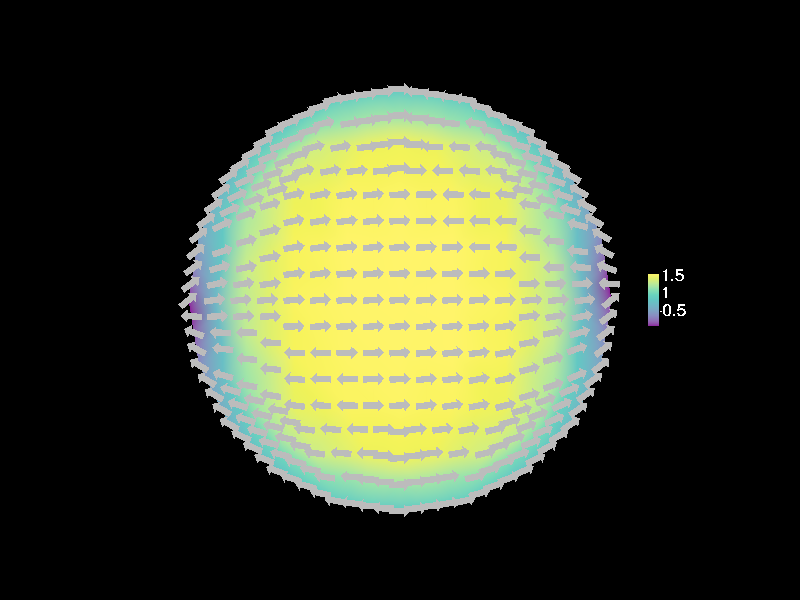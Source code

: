 #include "colors.inc"
background { rgb <0, 0, 0> }
camera {location <0, 0, 6>up <0,1,0> right <-1.33,0,0> angle 35look_at <0, 0, 0> sky <0, 1, 0> }
mesh2 {
vertex_vectors { 1728, 
<-0.951057, -0.309017, 0>, 
<-0.838293, -0.356762, 0>, 
<-0.915547, -0.378709, 0>, 
<-0.725529, -0.404508, 0>, 
<-0.838293, -0.356762, 0>, 
<-0.802783, -0.426454, 0>, 
<-0.880037, -0.448401, 0>, 
<-0.915547, -0.378709, 0>, 
<-0.802783, -0.426454, 0>, 
<-0.838293, -0.356762, 0>, 
<-0.915547, -0.378709, 0>, 
<-0.802783, -0.426454, 0>, 
<-0.809017, -0.587785, 0>, 
<-0.731762, -0.565839, 0>, 
<-0.753709, -0.643093, 0>, 
<-0.654508, -0.543893, 0>, 
<-0.731762, -0.565839, 0>, 
<-0.676454, -0.621147, 0>, 
<-0.698401, -0.698401, 0>, 
<-0.753709, -0.643093, 0>, 
<-0.676454, -0.621147, 0>, 
<-0.731762, -0.565839, 0>, 
<-0.753709, -0.643093, 0>, 
<-0.676454, -0.621147, 0>, 
<-0.309017, -0.951057, 0>, 
<-0.231762, -0.963293, 0>, 
<-0.231762, -0.838293, 0>, 
<-0.154508, -0.975529, 0>, 
<-0.231762, -0.963293, 0>, 
<-0.154508, -0.850529, 0>, 
<-0.154508, -0.725529, 0>, 
<-0.231762, -0.838293, 0>, 
<-0.154508, -0.850529, 0>, 
<-0.231762, -0.963293, 0>, 
<-0.231762, -0.838293, 0>, 
<-0.154508, -0.850529, 0>, 
<-0.951057, -0.309017, 0>, 
<-0.838293, -0.356762, 0>, 
<-0.838293, -0.231762, 0>, 
<-0.725529, -0.404508, 0>, 
<-0.838293, -0.356762, 0>, 
<-0.725529, -0.279508, 0>, 
<-0.725529, -0.154508, 0>, 
<-0.838293, -0.231762, 0>, 
<-0.725529, -0.279508, 0>, 
<-0.838293, -0.356762, 0>, 
<-0.838293, -0.231762, 0>, 
<-0.725529, -0.279508, 0>, 
<-0.309017, -0.951057, 0>, 
<-0.231762, -0.838293, 0>, 
<-0.356762, -0.838293, 0>, 
<-0.154508, -0.725529, 0>, 
<-0.231762, -0.838293, 0>, 
<-0.279508, -0.725529, 0>, 
<-0.404508, -0.725529, 0>, 
<-0.356762, -0.838293, 0>, 
<-0.279508, -0.725529, 0>, 
<-0.231762, -0.838293, 0>, 
<-0.356762, -0.838293, 0>, 
<-0.279508, -0.725529, 0>, 
<0, -1, 0>, 
<0, -0.875, 0>, 
<0.077254, -0.987764, 0>, 
<0, -0.75, 0>, 
<0, -0.875, 0>, 
<0.077254, -0.862764, 0>, 
<0.154508, -0.975529, 0>, 
<0.077254, -0.987764, 0>, 
<0.077254, -0.862764, 0>, 
<0, -0.875, 0>, 
<0.077254, -0.987764, 0>, 
<0.077254, -0.862764, 0>, 
<-0.587785, -0.809017, 0>, 
<-0.565839, -0.731762, 0>, 
<-0.518093, -0.844527, 0>, 
<-0.543893, -0.654508, 0>, 
<-0.565839, -0.731762, 0>, 
<-0.496147, -0.767273, 0>, 
<-0.448401, -0.880037, 0>, 
<-0.518093, -0.844527, 0>, 
<-0.496147, -0.767273, 0>, 
<-0.565839, -0.731762, 0>, 
<-0.518093, -0.844527, 0>, 
<-0.496147, -0.767273, 0>, 
<-0.5, -0.5, 0>, 
<-0.5, -0.375, 0>, 
<-0.375, -0.5, 0>, 
<-0.5, -0.25, 0>, 
<-0.5, -0.375, 0>, 
<-0.375, -0.375, 0>, 
<-0.25, -0.5, 0>, 
<-0.375, -0.5, 0>, 
<-0.375, -0.375, 0>, 
<-0.5, -0.375, 0>, 
<-0.375, -0.5, 0>, 
<-0.375, -0.375, 0>, 
<-0.951057, 0.309017, 0>, 
<-0.838293, 0.356762, 0>, 
<-0.915547, 0.378709, 0>, 
<-0.725529, 0.404508, 0>, 
<-0.838293, 0.356762, 0>, 
<-0.802783, 0.426454, 0>, 
<-0.880037, 0.448401, 0>, 
<-0.915547, 0.378709, 0>, 
<-0.802783, 0.426454, 0>, 
<-0.838293, 0.356762, 0>, 
<-0.915547, 0.378709, 0>, 
<-0.802783, 0.426454, 0>, 
<-0.951057, 0.309017, 0>, 
<-0.838293, 0.231762, 0>, 
<-0.963293, 0.231762, 0>, 
<-0.725529, 0.154508, 0>, 
<-0.838293, 0.231762, 0>, 
<-0.850529, 0.154508, 0>, 
<-0.975529, 0.154508, 0>, 
<-0.963293, 0.231762, 0>, 
<-0.850529, 0.154508, 0>, 
<-0.838293, 0.231762, 0>, 
<-0.963293, 0.231762, 0>, 
<-0.850529, 0.154508, 0>, 
<-0.809017, 0.587785, 0>, 
<-0.731762, 0.565839, 0>, 
<-0.753709, 0.643093, 0>, 
<-0.654508, 0.543893, 0>, 
<-0.731762, 0.565839, 0>, 
<-0.676454, 0.621147, 0>, 
<-0.698401, 0.698401, 0>, 
<-0.753709, 0.643093, 0>, 
<-0.676454, 0.621147, 0>, 
<-0.731762, 0.565839, 0>, 
<-0.753709, 0.643093, 0>, 
<-0.676454, 0.621147, 0>, 
<-0.5, 0, 0>, 
<-0.5, 0.125, 0>, 
<-0.375, 0, 0>, 
<-0.5, 0.25, 0>, 
<-0.5, 0.125, 0>, 
<-0.375, 0.125, 0>, 
<-0.25, 0, 0>, 
<-0.375, 0, 0>, 
<-0.375, 0.125, 0>, 
<-0.5, 0.125, 0>, 
<-0.375, 0, 0>, 
<-0.375, 0.125, 0>, 
<-0.587785, 0.809017, 0>, 
<-0.565839, 0.731762, 0>, 
<-0.518093, 0.844527, 0>, 
<-0.543893, 0.654508, 0>, 
<-0.565839, 0.731762, 0>, 
<-0.496147, 0.767273, 0>, 
<-0.448401, 0.880037, 0>, 
<-0.518093, 0.844527, 0>, 
<-0.496147, 0.767273, 0>, 
<-0.565839, 0.731762, 0>, 
<-0.518093, 0.844527, 0>, 
<-0.496147, 0.767273, 0>, 
<-0.5, 0.5, 0>, 
<-0.452254, 0.612764, 0>, 
<-0.375, 0.5, 0>, 
<-0.404508, 0.725529, 0>, 
<-0.452254, 0.612764, 0>, 
<-0.327254, 0.612764, 0>, 
<-0.25, 0.5, 0>, 
<-0.375, 0.5, 0>, 
<-0.327254, 0.612764, 0>, 
<-0.452254, 0.612764, 0>, 
<-0.375, 0.5, 0>, 
<-0.327254, 0.612764, 0>, 
<-0.951057, 0.309017, 0>, 
<-0.838293, 0.356762, 0>, 
<-0.838293, 0.231762, 0>, 
<-0.725529, 0.404508, 0>, 
<-0.838293, 0.356762, 0>, 
<-0.725529, 0.279508, 0>, 
<-0.725529, 0.154508, 0>, 
<-0.838293, 0.231762, 0>, 
<-0.725529, 0.279508, 0>, 
<-0.838293, 0.356762, 0>, 
<-0.838293, 0.231762, 0>, 
<-0.725529, 0.279508, 0>, 
<-0.951057, -0.309017, 0>, 
<-0.838293, -0.231762, 0>, 
<-0.963293, -0.231762, 0>, 
<-0.725529, -0.154508, 0>, 
<-0.838293, -0.231762, 0>, 
<-0.850529, -0.154508, 0>, 
<-0.975529, -0.154508, 0>, 
<-0.963293, -0.231762, 0>, 
<-0.850529, -0.154508, 0>, 
<-0.838293, -0.231762, 0>, 
<-0.963293, -0.231762, 0>, 
<-0.850529, -0.154508, 0>, 
<-0.5, 0, 0>, 
<-0.375, -0.125, 0>, 
<-0.375, 0, 0>, 
<-0.25, -0.25, 0>, 
<-0.375, -0.125, 0>, 
<-0.25, -0.125, 0>, 
<-0.25, 0, 0>, 
<-0.375, 0, 0>, 
<-0.25, -0.125, 0>, 
<-0.375, -0.125, 0>, 
<-0.375, 0, 0>, 
<-0.25, -0.125, 0>, 
<0, -0.5, 0>, 
<0, -0.375, 0>, 
<0.125, -0.5, 0>, 
<0, -0.25, 0>, 
<0, -0.375, 0>, 
<0.125, -0.375, 0>, 
<0.25, -0.5, 0>, 
<0.125, -0.5, 0>, 
<0.125, -0.375, 0>, 
<0, -0.375, 0>, 
<0.125, -0.5, 0>, 
<0.125, -0.375, 0>, 
<0, -0.5, 0>, 
<0.077254, -0.612764, 0>, 
<0.125, -0.5, 0>, 
<0.154508, -0.725529, 0>, 
<0.077254, -0.612764, 0>, 
<0.202254, -0.612764, 0>, 
<0.25, -0.5, 0>, 
<0.125, -0.5, 0>, 
<0.202254, -0.612764, 0>, 
<0.077254, -0.612764, 0>, 
<0.125, -0.5, 0>, 
<0.202254, -0.612764, 0>, 
<0.309017, -0.951057, 0>, 
<0.356762, -0.838293, 0>, 
<0.378709, -0.915547, 0>, 
<0.404508, -0.725529, 0>, 
<0.356762, -0.838293, 0>, 
<0.426454, -0.802783, 0>, 
<0.448401, -0.880037, 0>, 
<0.378709, -0.915547, 0>, 
<0.426454, -0.802783, 0>, 
<0.356762, -0.838293, 0>, 
<0.378709, -0.915547, 0>, 
<0.426454, -0.802783, 0>, 
<0, 0, 0>, 
<0.125, -0.125, 0>, 
<0.125, 0, 0>, 
<0.25, -0.25, 0>, 
<0.125, -0.125, 0>, 
<0.25, -0.125, 0>, 
<0.25, 0, 0>, 
<0.125, 0, 0>, 
<0.25, -0.125, 0>, 
<0.125, -0.125, 0>, 
<0.125, 0, 0>, 
<0.25, -0.125, 0>, 
<0.5, -0.5, 0>, 
<0.612764, -0.452254, 0>, 
<0.577254, -0.521946, 0>, 
<0.725529, -0.404508, 0>, 
<0.612764, -0.452254, 0>, 
<0.690018, -0.4742, 0>, 
<0.654508, -0.543893, 0>, 
<0.577254, -0.521946, 0>, 
<0.690018, -0.4742, 0>, 
<0.612764, -0.452254, 0>, 
<0.577254, -0.521946, 0>, 
<0.690018, -0.4742, 0>, 
<0.5, 0, 0>, 
<0.612764, -0.077254, 0>, 
<0.625, 0, 0>, 
<0.725529, -0.154508, 0>, 
<0.612764, -0.077254, 0>, 
<0.737764, -0.077254, 0>, 
<0.75, 0, 0>, 
<0.625, 0, 0>, 
<0.737764, -0.077254, 0>, 
<0.612764, -0.077254, 0>, 
<0.625, 0, 0>, 
<0.737764, -0.077254, 0>, 
<0.5, -0.5, 0>, 
<0.5, -0.375, 0>, 
<0.612764, -0.452254, 0>, 
<0.5, -0.25, 0>, 
<0.5, -0.375, 0>, 
<0.612764, -0.327254, 0>, 
<0.725529, -0.404508, 0>, 
<0.612764, -0.452254, 0>, 
<0.612764, -0.327254, 0>, 
<0.5, -0.375, 0>, 
<0.612764, -0.452254, 0>, 
<0.612764, -0.327254, 0>, 
<0.5, -0.5, 0>, 
<0.521946, -0.577254, 0>, 
<0.577254, -0.521946, 0>, 
<0.543893, -0.654508, 0>, 
<0.521946, -0.577254, 0>, 
<0.599201, -0.599201, 0>, 
<0.654508, -0.543893, 0>, 
<0.577254, -0.521946, 0>, 
<0.599201, -0.599201, 0>, 
<0.521946, -0.577254, 0>, 
<0.577254, -0.521946, 0>, 
<0.599201, -0.599201, 0>, 
<0, 0, 0>, 
<0.125, 0, 0>, 
<0.125, 0.125, 0>, 
<0.25, 0, 0>, 
<0.125, 0, 0>, 
<0.25, 0.125, 0>, 
<0.25, 0.25, 0>, 
<0.125, 0.125, 0>, 
<0.25, 0.125, 0>, 
<0.125, 0, 0>, 
<0.125, 0.125, 0>, 
<0.25, 0.125, 0>, 
<0, 0.5, 0>, 
<0.125, 0.5, 0>, 
<0.077254, 0.612764, 0>, 
<0.25, 0.5, 0>, 
<0.125, 0.5, 0>, 
<0.202254, 0.612764, 0>, 
<0.154508, 0.725529, 0>, 
<0.077254, 0.612764, 0>, 
<0.202254, 0.612764, 0>, 
<0.125, 0.5, 0>, 
<0.077254, 0.612764, 0>, 
<0.202254, 0.612764, 0>, 
<0, 0, 0>, 
<0.125, 0.125, 0>, 
<0, 0.125, 0>, 
<0.25, 0.25, 0>, 
<0.125, 0.125, 0>, 
<0.125, 0.25, 0>, 
<0, 0.25, 0>, 
<0, 0.125, 0>, 
<0.125, 0.25, 0>, 
<0.125, 0.125, 0>, 
<0, 0.125, 0>, 
<0.125, 0.25, 0>, 
<0, 0.5, 0>, 
<0.077254, 0.612764, 0>, 
<0, 0.625, 0>, 
<0.154508, 0.725529, 0>, 
<0.077254, 0.612764, 0>, 
<0.077254, 0.737764, 0>, 
<0, 0.75, 0>, 
<0, 0.625, 0>, 
<0.077254, 0.737764, 0>, 
<0.077254, 0.612764, 0>, 
<0, 0.625, 0>, 
<0.077254, 0.737764, 0>, 
<0.309017, 0.951057, 0>, 
<0.356762, 0.838293, 0>, 
<0.378709, 0.915547, 0>, 
<0.404508, 0.725529, 0>, 
<0.356762, 0.838293, 0>, 
<0.426454, 0.802783, 0>, 
<0.448401, 0.880037, 0>, 
<0.378709, 0.915547, 0>, 
<0.426454, 0.802783, 0>, 
<0.356762, 0.838293, 0>, 
<0.378709, 0.915547, 0>, 
<0.426454, 0.802783, 0>, 
<-0.309017, 0.951057, 0>, 
<-0.231762, 0.838293, 0>, 
<-0.231762, 0.963293, 0>, 
<-0.154508, 0.725529, 0>, 
<-0.231762, 0.838293, 0>, 
<-0.154508, 0.850529, 0>, 
<-0.154508, 0.975529, 0>, 
<-0.231762, 0.963293, 0>, 
<-0.154508, 0.850529, 0>, 
<-0.231762, 0.838293, 0>, 
<-0.231762, 0.963293, 0>, 
<-0.154508, 0.850529, 0>, 
<0.5, 0.5, 0>, 
<0.577254, 0.521946, 0>, 
<0.612764, 0.452254, 0>, 
<0.654508, 0.543893, 0>, 
<0.577254, 0.521946, 0>, 
<0.690018, 0.4742, 0>, 
<0.725529, 0.404508, 0>, 
<0.612764, 0.452254, 0>, 
<0.690018, 0.4742, 0>, 
<0.577254, 0.521946, 0>, 
<0.612764, 0.452254, 0>, 
<0.690018, 0.4742, 0>, 
<0.5, 0.5, 0>, 
<0.521946, 0.577254, 0>, 
<0.577254, 0.521946, 0>, 
<0.543893, 0.654508, 0>, 
<0.521946, 0.577254, 0>, 
<0.599201, 0.599201, 0>, 
<0.654508, 0.543893, 0>, 
<0.577254, 0.521946, 0>, 
<0.599201, 0.599201, 0>, 
<0.521946, 0.577254, 0>, 
<0.577254, 0.521946, 0>, 
<0.599201, 0.599201, 0>, 
<0.5, 0, 0>, 
<0.5, 0.125, 0>, 
<0.612764, 0.077254, 0>, 
<0.5, 0.25, 0>, 
<0.5, 0.125, 0>, 
<0.612764, 0.202254, 0>, 
<0.725529, 0.154508, 0>, 
<0.612764, 0.077254, 0>, 
<0.612764, 0.202254, 0>, 
<0.5, 0.125, 0>, 
<0.612764, 0.077254, 0>, 
<0.612764, 0.202254, 0>, 
<0.5, 0, 0>, 
<0.625, 0, 0>, 
<0.612764, 0.077254, 0>, 
<0.75, 0, 0>, 
<0.625, 0, 0>, 
<0.737764, 0.077254, 0>, 
<0.725529, 0.154508, 0>, 
<0.612764, 0.077254, 0>, 
<0.737764, 0.077254, 0>, 
<0.625, 0, 0>, 
<0.612764, 0.077254, 0>, 
<0.737764, 0.077254, 0>, 
<-0.5, 0.5, 0>, 
<-0.375, 0.375, 0>, 
<-0.375, 0.5, 0>, 
<-0.25, 0.25, 0>, 
<-0.375, 0.375, 0>, 
<-0.25, 0.375, 0>, 
<-0.25, 0.5, 0>, 
<-0.375, 0.5, 0>, 
<-0.25, 0.375, 0>, 
<-0.375, 0.375, 0>, 
<-0.375, 0.5, 0>, 
<-0.25, 0.375, 0>, 
<-0.5, -0.5, 0>, 
<-0.612764, -0.452254, 0>, 
<-0.577254, -0.521946, 0>, 
<-0.725529, -0.404508, 0>, 
<-0.612764, -0.452254, 0>, 
<-0.690018, -0.4742, 0>, 
<-0.654508, -0.543893, 0>, 
<-0.577254, -0.521946, 0>, 
<-0.690018, -0.4742, 0>, 
<-0.612764, -0.452254, 0>, 
<-0.577254, -0.521946, 0>, 
<-0.690018, -0.4742, 0>, 
<-0.809017, -0.587785, 0>, 
<-0.731762, -0.565839, 0>, 
<-0.844527, -0.518093, 0>, 
<-0.880037, -0.448401, 0>, 
<-0.844527, -0.518093, 0>, 
<-0.767273, -0.496147, 0>, 
<-0.654508, -0.543893, 0>, 
<-0.731762, -0.565839, 0>, 
<-0.767273, -0.496147, 0>, 
<-0.731762, -0.565839, 0>, 
<-0.844527, -0.518093, 0>, 
<-0.767273, -0.496147, 0>, 
<-0.725529, -0.404508, 0>, 
<-0.802783, -0.426454, 0>, 
<-0.690018, -0.4742, 0>, 
<-0.880037, -0.448401, 0>, 
<-0.802783, -0.426454, 0>, 
<-0.767273, -0.496147, 0>, 
<-0.654508, -0.543893, 0>, 
<-0.690018, -0.4742, 0>, 
<-0.767273, -0.496147, 0>, 
<-0.802783, -0.426454, 0>, 
<-0.690018, -0.4742, 0>, 
<-0.767273, -0.496147, 0>, 
<-0.5, -0.5, 0>, 
<-0.577254, -0.521946, 0>, 
<-0.521946, -0.577254, 0>, 
<-0.654508, -0.543893, 0>, 
<-0.577254, -0.521946, 0>, 
<-0.599201, -0.599201, 0>, 
<-0.543893, -0.654508, 0>, 
<-0.521946, -0.577254, 0>, 
<-0.599201, -0.599201, 0>, 
<-0.577254, -0.521946, 0>, 
<-0.521946, -0.577254, 0>, 
<-0.599201, -0.599201, 0>, 
<-0.587785, -0.809017, 0>, 
<-0.565839, -0.731762, 0>, 
<-0.643093, -0.753709, 0>, 
<-0.698401, -0.698401, 0>, 
<-0.643093, -0.753709, 0>, 
<-0.621147, -0.676454, 0>, 
<-0.543893, -0.654508, 0>, 
<-0.565839, -0.731762, 0>, 
<-0.621147, -0.676454, 0>, 
<-0.565839, -0.731762, 0>, 
<-0.643093, -0.753709, 0>, 
<-0.621147, -0.676454, 0>, 
<-0.654508, -0.543893, 0>, 
<-0.676454, -0.621147, 0>, 
<-0.599201, -0.599201, 0>, 
<-0.698401, -0.698401, 0>, 
<-0.676454, -0.621147, 0>, 
<-0.621147, -0.676454, 0>, 
<-0.543893, -0.654508, 0>, 
<-0.599201, -0.599201, 0>, 
<-0.621147, -0.676454, 0>, 
<-0.676454, -0.621147, 0>, 
<-0.599201, -0.599201, 0>, 
<-0.621147, -0.676454, 0>, 
<0, -1, 0>, 
<0, -0.875, 0>, 
<-0.077254, -0.987764, 0>, 
<-0.154508, -0.975529, 0>, 
<-0.077254, -0.987764, 0>, 
<-0.077254, -0.862764, 0>, 
<0, -0.75, 0>, 
<0, -0.875, 0>, 
<-0.077254, -0.862764, 0>, 
<0, -0.875, 0>, 
<-0.077254, -0.987764, 0>, 
<-0.077254, -0.862764, 0>, 
<0, -0.5, 0>, 
<0, -0.625, 0>, 
<-0.077254, -0.612764, 0>, 
<0, -0.75, 0>, 
<0, -0.625, 0>, 
<-0.077254, -0.737764, 0>, 
<-0.154508, -0.725529, 0>, 
<-0.077254, -0.612764, 0>, 
<-0.077254, -0.737764, 0>, 
<0, -0.625, 0>, 
<-0.077254, -0.612764, 0>, 
<-0.077254, -0.737764, 0>, 
<-0.154508, -0.975529, 0>, 
<-0.154508, -0.850529, 0>, 
<-0.077254, -0.862764, 0>, 
<0, -0.75, 0>, 
<-0.077254, -0.862764, 0>, 
<-0.077254, -0.737764, 0>, 
<-0.154508, -0.725529, 0>, 
<-0.154508, -0.850529, 0>, 
<-0.077254, -0.737764, 0>, 
<-0.154508, -0.850529, 0>, 
<-0.077254, -0.862764, 0>, 
<-0.077254, -0.737764, 0>, 
<-0.5, -0.5, 0>, 
<-0.5, -0.375, 0>, 
<-0.612764, -0.452254, 0>, 
<-0.725529, -0.404508, 0>, 
<-0.612764, -0.452254, 0>, 
<-0.612764, -0.327254, 0>, 
<-0.5, -0.25, 0>, 
<-0.5, -0.375, 0>, 
<-0.612764, -0.327254, 0>, 
<-0.5, -0.375, 0>, 
<-0.612764, -0.452254, 0>, 
<-0.612764, -0.327254, 0>, 
<-0.5, 0, 0>, 
<-0.5, -0.125, 0>, 
<-0.612764, -0.077254, 0>, 
<-0.5, -0.25, 0>, 
<-0.5, -0.125, 0>, 
<-0.612764, -0.202254, 0>, 
<-0.725529, -0.154508, 0>, 
<-0.612764, -0.077254, 0>, 
<-0.612764, -0.202254, 0>, 
<-0.5, -0.125, 0>, 
<-0.612764, -0.077254, 0>, 
<-0.612764, -0.202254, 0>, 
<-0.725529, -0.404508, 0>, 
<-0.725529, -0.279508, 0>, 
<-0.612764, -0.327254, 0>, 
<-0.5, -0.25, 0>, 
<-0.612764, -0.327254, 0>, 
<-0.612764, -0.202254, 0>, 
<-0.725529, -0.154508, 0>, 
<-0.725529, -0.279508, 0>, 
<-0.612764, -0.202254, 0>, 
<-0.725529, -0.279508, 0>, 
<-0.612764, -0.327254, 0>, 
<-0.612764, -0.202254, 0>, 
<0, -0.5, 0>, 
<-0.077254, -0.612764, 0>, 
<-0.125, -0.5, 0>, 
<-0.154508, -0.725529, 0>, 
<-0.077254, -0.612764, 0>, 
<-0.202254, -0.612764, 0>, 
<-0.25, -0.5, 0>, 
<-0.125, -0.5, 0>, 
<-0.202254, -0.612764, 0>, 
<-0.077254, -0.612764, 0>, 
<-0.125, -0.5, 0>, 
<-0.202254, -0.612764, 0>, 
<-0.5, -0.5, 0>, 
<-0.375, -0.5, 0>, 
<-0.452254, -0.612764, 0>, 
<-0.25, -0.5, 0>, 
<-0.375, -0.5, 0>, 
<-0.327254, -0.612764, 0>, 
<-0.404508, -0.725529, 0>, 
<-0.452254, -0.612764, 0>, 
<-0.327254, -0.612764, 0>, 
<-0.375, -0.5, 0>, 
<-0.452254, -0.612764, 0>, 
<-0.327254, -0.612764, 0>, 
<-0.154508, -0.725529, 0>, 
<-0.279508, -0.725529, 0>, 
<-0.202254, -0.612764, 0>, 
<-0.25, -0.5, 0>, 
<-0.202254, -0.612764, 0>, 
<-0.327254, -0.612764, 0>, 
<-0.404508, -0.725529, 0>, 
<-0.279508, -0.725529, 0>, 
<-0.327254, -0.612764, 0>, 
<-0.279508, -0.725529, 0>, 
<-0.202254, -0.612764, 0>, 
<-0.327254, -0.612764, 0>, 
<0, -0.5, 0>, 
<0.077254, -0.612764, 0>, 
<0, -0.625, 0>, 
<0, -0.75, 0>, 
<0, -0.625, 0>, 
<0.077254, -0.737764, 0>, 
<0.154508, -0.725529, 0>, 
<0.077254, -0.612764, 0>, 
<0.077254, -0.737764, 0>, 
<0.077254, -0.612764, 0>, 
<0, -0.625, 0>, 
<0.077254, -0.737764, 0>, 
<0.309017, -0.951057, 0>, 
<0.231762, -0.963293, 0>, 
<0.231762, -0.838293, 0>, 
<0.154508, -0.975529, 0>, 
<0.231762, -0.963293, 0>, 
<0.154508, -0.850529, 0>, 
<0.154508, -0.725529, 0>, 
<0.231762, -0.838293, 0>, 
<0.154508, -0.850529, 0>, 
<0.231762, -0.963293, 0>, 
<0.231762, -0.838293, 0>, 
<0.154508, -0.850529, 0>, 
<0, -0.75, 0>, 
<0.077254, -0.862764, 0>, 
<0.077254, -0.737764, 0>, 
<0.154508, -0.975529, 0>, 
<0.077254, -0.862764, 0>, 
<0.154508, -0.850529, 0>, 
<0.154508, -0.725529, 0>, 
<0.077254, -0.737764, 0>, 
<0.154508, -0.850529, 0>, 
<0.077254, -0.862764, 0>, 
<0.077254, -0.737764, 0>, 
<0.154508, -0.850529, 0>, 
<-0.5, -0.5, 0>, 
<-0.452254, -0.612764, 0>, 
<-0.521946, -0.577254, 0>, 
<-0.543893, -0.654508, 0>, 
<-0.521946, -0.577254, 0>, 
<-0.4742, -0.690018, 0>, 
<-0.404508, -0.725529, 0>, 
<-0.452254, -0.612764, 0>, 
<-0.4742, -0.690018, 0>, 
<-0.452254, -0.612764, 0>, 
<-0.521946, -0.577254, 0>, 
<-0.4742, -0.690018, 0>, 
<-0.309017, -0.951057, 0>, 
<-0.356762, -0.838293, 0>, 
<-0.378709, -0.915547, 0>, 
<-0.404508, -0.725529, 0>, 
<-0.356762, -0.838293, 0>, 
<-0.426454, -0.802783, 0>, 
<-0.448401, -0.880037, 0>, 
<-0.378709, -0.915547, 0>, 
<-0.426454, -0.802783, 0>, 
<-0.356762, -0.838293, 0>, 
<-0.378709, -0.915547, 0>, 
<-0.426454, -0.802783, 0>, 
<-0.543893, -0.654508, 0>, 
<-0.496147, -0.767273, 0>, 
<-0.4742, -0.690018, 0>, 
<-0.404508, -0.725529, 0>, 
<-0.4742, -0.690018, 0>, 
<-0.426454, -0.802783, 0>, 
<-0.448401, -0.880037, 0>, 
<-0.496147, -0.767273, 0>, 
<-0.426454, -0.802783, 0>, 
<-0.496147, -0.767273, 0>, 
<-0.4742, -0.690018, 0>, 
<-0.426454, -0.802783, 0>, 
<-0.5, 0, 0>, 
<-0.375, -0.125, 0>, 
<-0.5, -0.125, 0>, 
<-0.5, -0.25, 0>, 
<-0.5, -0.125, 0>, 
<-0.375, -0.25, 0>, 
<-0.25, -0.25, 0>, 
<-0.375, -0.125, 0>, 
<-0.375, -0.25, 0>, 
<-0.375, -0.125, 0>, 
<-0.5, -0.125, 0>, 
<-0.375, -0.25, 0>, 
<0, -0.5, 0>, 
<-0.125, -0.5, 0>, 
<-0.125, -0.375, 0>, 
<-0.25, -0.5, 0>, 
<-0.125, -0.5, 0>, 
<-0.25, -0.375, 0>, 
<-0.25, -0.25, 0>, 
<-0.125, -0.375, 0>, 
<-0.25, -0.375, 0>, 
<-0.125, -0.5, 0>, 
<-0.125, -0.375, 0>, 
<-0.25, -0.375, 0>, 
<-0.5, -0.25, 0>, 
<-0.375, -0.375, 0>, 
<-0.375, -0.25, 0>, 
<-0.25, -0.5, 0>, 
<-0.375, -0.375, 0>, 
<-0.25, -0.375, 0>, 
<-0.25, -0.25, 0>, 
<-0.375, -0.25, 0>, 
<-0.25, -0.375, 0>, 
<-0.375, -0.375, 0>, 
<-0.375, -0.25, 0>, 
<-0.25, -0.375, 0>, 
<-0.5, 0.5, 0>, 
<-0.612764, 0.452254, 0>, 
<-0.577254, 0.521946, 0>, 
<-0.725529, 0.404508, 0>, 
<-0.612764, 0.452254, 0>, 
<-0.690018, 0.4742, 0>, 
<-0.654508, 0.543893, 0>, 
<-0.577254, 0.521946, 0>, 
<-0.690018, 0.4742, 0>, 
<-0.612764, 0.452254, 0>, 
<-0.577254, 0.521946, 0>, 
<-0.690018, 0.4742, 0>, 
<-0.809017, 0.587785, 0>, 
<-0.731762, 0.565839, 0>, 
<-0.844527, 0.518093, 0>, 
<-0.654508, 0.543893, 0>, 
<-0.731762, 0.565839, 0>, 
<-0.767273, 0.496147, 0>, 
<-0.880037, 0.448401, 0>, 
<-0.844527, 0.518093, 0>, 
<-0.767273, 0.496147, 0>, 
<-0.731762, 0.565839, 0>, 
<-0.844527, 0.518093, 0>, 
<-0.767273, 0.496147, 0>, 
<-0.725529, 0.404508, 0>, 
<-0.802783, 0.426454, 0>, 
<-0.690018, 0.4742, 0>, 
<-0.654508, 0.543893, 0>, 
<-0.690018, 0.4742, 0>, 
<-0.767273, 0.496147, 0>, 
<-0.880037, 0.448401, 0>, 
<-0.802783, 0.426454, 0>, 
<-0.767273, 0.496147, 0>, 
<-0.802783, 0.426454, 0>, 
<-0.690018, 0.4742, 0>, 
<-0.767273, 0.496147, 0>, 
<-0.5, 0, 0>, 
<-0.612764, 0.077254, 0>, 
<-0.625, 0, 0>, 
<-0.725529, 0.154508, 0>, 
<-0.612764, 0.077254, 0>, 
<-0.737764, 0.077254, 0>, 
<-0.75, 0, 0>, 
<-0.625, 0, 0>, 
<-0.737764, 0.077254, 0>, 
<-0.612764, 0.077254, 0>, 
<-0.625, 0, 0>, 
<-0.737764, 0.077254, 0>, 
<-1, 0, 0>, 
<-0.987764, 0.077254, 0>, 
<-0.875, 0, 0>, 
<-0.975529, 0.154508, 0>, 
<-0.987764, 0.077254, 0>, 
<-0.862764, 0.077254, 0>, 
<-0.75, 0, 0>, 
<-0.875, 0, 0>, 
<-0.862764, 0.077254, 0>, 
<-0.987764, 0.077254, 0>, 
<-0.875, 0, 0>, 
<-0.862764, 0.077254, 0>, 
<-0.725529, 0.154508, 0>, 
<-0.850529, 0.154508, 0>, 
<-0.737764, 0.077254, 0>, 
<-0.975529, 0.154508, 0>, 
<-0.850529, 0.154508, 0>, 
<-0.862764, 0.077254, 0>, 
<-0.75, 0, 0>, 
<-0.737764, 0.077254, 0>, 
<-0.862764, 0.077254, 0>, 
<-0.850529, 0.154508, 0>, 
<-0.737764, 0.077254, 0>, 
<-0.862764, 0.077254, 0>, 
<-0.5, 0.5, 0>, 
<-0.577254, 0.521946, 0>, 
<-0.521946, 0.577254, 0>, 
<-0.654508, 0.543893, 0>, 
<-0.577254, 0.521946, 0>, 
<-0.599201, 0.599201, 0>, 
<-0.543893, 0.654508, 0>, 
<-0.521946, 0.577254, 0>, 
<-0.599201, 0.599201, 0>, 
<-0.577254, 0.521946, 0>, 
<-0.521946, 0.577254, 0>, 
<-0.599201, 0.599201, 0>, 
<-0.587785, 0.809017, 0>, 
<-0.565839, 0.731762, 0>, 
<-0.643093, 0.753709, 0>, 
<-0.543893, 0.654508, 0>, 
<-0.565839, 0.731762, 0>, 
<-0.621147, 0.676454, 0>, 
<-0.698401, 0.698401, 0>, 
<-0.643093, 0.753709, 0>, 
<-0.621147, 0.676454, 0>, 
<-0.565839, 0.731762, 0>, 
<-0.643093, 0.753709, 0>, 
<-0.621147, 0.676454, 0>, 
<-0.654508, 0.543893, 0>, 
<-0.676454, 0.621147, 0>, 
<-0.599201, 0.599201, 0>, 
<-0.543893, 0.654508, 0>, 
<-0.599201, 0.599201, 0>, 
<-0.621147, 0.676454, 0>, 
<-0.698401, 0.698401, 0>, 
<-0.676454, 0.621147, 0>, 
<-0.621147, 0.676454, 0>, 
<-0.676454, 0.621147, 0>, 
<-0.599201, 0.599201, 0>, 
<-0.621147, 0.676454, 0>, 
<-0.5, 0.5, 0>, 
<-0.375, 0.375, 0>, 
<-0.5, 0.375, 0>, 
<-0.5, 0.25, 0>, 
<-0.5, 0.375, 0>, 
<-0.375, 0.25, 0>, 
<-0.25, 0.25, 0>, 
<-0.375, 0.375, 0>, 
<-0.375, 0.25, 0>, 
<-0.375, 0.375, 0>, 
<-0.5, 0.375, 0>, 
<-0.375, 0.25, 0>, 
<0, 0, 0>, 
<-0.125, 0, 0>, 
<-0.125, 0.125, 0>, 
<-0.25, 0, 0>, 
<-0.125, 0, 0>, 
<-0.25, 0.125, 0>, 
<-0.25, 0.25, 0>, 
<-0.125, 0.125, 0>, 
<-0.25, 0.125, 0>, 
<-0.125, 0, 0>, 
<-0.125, 0.125, 0>, 
<-0.25, 0.125, 0>, 
<-0.5, 0.25, 0>, 
<-0.375, 0.125, 0>, 
<-0.375, 0.25, 0>, 
<-0.25, 0, 0>, 
<-0.375, 0.125, 0>, 
<-0.25, 0.125, 0>, 
<-0.25, 0.25, 0>, 
<-0.375, 0.25, 0>, 
<-0.25, 0.125, 0>, 
<-0.375, 0.125, 0>, 
<-0.375, 0.25, 0>, 
<-0.25, 0.125, 0>, 
<-0.5, 0.5, 0>, 
<-0.452254, 0.612764, 0>, 
<-0.521946, 0.577254, 0>, 
<-0.543893, 0.654508, 0>, 
<-0.521946, 0.577254, 0>, 
<-0.4742, 0.690018, 0>, 
<-0.404508, 0.725529, 0>, 
<-0.452254, 0.612764, 0>, 
<-0.4742, 0.690018, 0>, 
<-0.452254, 0.612764, 0>, 
<-0.521946, 0.577254, 0>, 
<-0.4742, 0.690018, 0>, 
<-0.309017, 0.951057, 0>, 
<-0.378709, 0.915547, 0>, 
<-0.356762, 0.838293, 0>, 
<-0.448401, 0.880037, 0>, 
<-0.378709, 0.915547, 0>, 
<-0.426454, 0.802783, 0>, 
<-0.404508, 0.725529, 0>, 
<-0.356762, 0.838293, 0>, 
<-0.426454, 0.802783, 0>, 
<-0.378709, 0.915547, 0>, 
<-0.356762, 0.838293, 0>, 
<-0.426454, 0.802783, 0>, 
<-0.543893, 0.654508, 0>, 
<-0.496147, 0.767273, 0>, 
<-0.4742, 0.690018, 0>, 
<-0.448401, 0.880037, 0>, 
<-0.496147, 0.767273, 0>, 
<-0.426454, 0.802783, 0>, 
<-0.404508, 0.725529, 0>, 
<-0.4742, 0.690018, 0>, 
<-0.426454, 0.802783, 0>, 
<-0.496147, 0.767273, 0>, 
<-0.4742, 0.690018, 0>, 
<-0.426454, 0.802783, 0>, 
<-0.309017, 0.951057, 0>, 
<-0.231762, 0.838293, 0>, 
<-0.356762, 0.838293, 0>, 
<-0.404508, 0.725529, 0>, 
<-0.356762, 0.838293, 0>, 
<-0.279508, 0.725529, 0>, 
<-0.154508, 0.725529, 0>, 
<-0.231762, 0.838293, 0>, 
<-0.279508, 0.725529, 0>, 
<-0.231762, 0.838293, 0>, 
<-0.356762, 0.838293, 0>, 
<-0.279508, 0.725529, 0>, 
<0, 0.5, 0>, 
<-0.125, 0.5, 0>, 
<-0.077254, 0.612764, 0>, 
<-0.25, 0.5, 0>, 
<-0.125, 0.5, 0>, 
<-0.202254, 0.612764, 0>, 
<-0.154508, 0.725529, 0>, 
<-0.077254, 0.612764, 0>, 
<-0.202254, 0.612764, 0>, 
<-0.125, 0.5, 0>, 
<-0.077254, 0.612764, 0>, 
<-0.202254, 0.612764, 0>, 
<-0.404508, 0.725529, 0>, 
<-0.327254, 0.612764, 0>, 
<-0.279508, 0.725529, 0>, 
<-0.25, 0.5, 0>, 
<-0.327254, 0.612764, 0>, 
<-0.202254, 0.612764, 0>, 
<-0.154508, 0.725529, 0>, 
<-0.279508, 0.725529, 0>, 
<-0.202254, 0.612764, 0>, 
<-0.327254, 0.612764, 0>, 
<-0.279508, 0.725529, 0>, 
<-0.202254, 0.612764, 0>, 
<-0.5, 0.5, 0>, 
<-0.612764, 0.452254, 0>, 
<-0.5, 0.375, 0>, 
<-0.725529, 0.404508, 0>, 
<-0.612764, 0.452254, 0>, 
<-0.612764, 0.327254, 0>, 
<-0.5, 0.25, 0>, 
<-0.5, 0.375, 0>, 
<-0.612764, 0.327254, 0>, 
<-0.612764, 0.452254, 0>, 
<-0.5, 0.375, 0>, 
<-0.612764, 0.327254, 0>, 
<-0.5, 0, 0>, 
<-0.5, 0.125, 0>, 
<-0.612764, 0.077254, 0>, 
<-0.725529, 0.154508, 0>, 
<-0.612764, 0.077254, 0>, 
<-0.612764, 0.202254, 0>, 
<-0.5, 0.25, 0>, 
<-0.5, 0.125, 0>, 
<-0.612764, 0.202254, 0>, 
<-0.5, 0.125, 0>, 
<-0.612764, 0.077254, 0>, 
<-0.612764, 0.202254, 0>, 
<-0.725529, 0.404508, 0>, 
<-0.725529, 0.279508, 0>, 
<-0.612764, 0.327254, 0>, 
<-0.725529, 0.154508, 0>, 
<-0.725529, 0.279508, 0>, 
<-0.612764, 0.202254, 0>, 
<-0.5, 0.25, 0>, 
<-0.612764, 0.327254, 0>, 
<-0.612764, 0.202254, 0>, 
<-0.725529, 0.279508, 0>, 
<-0.612764, 0.327254, 0>, 
<-0.612764, 0.202254, 0>, 
<-0.5, 0, 0>, 
<-0.612764, -0.077254, 0>, 
<-0.625, 0, 0>, 
<-0.725529, -0.154508, 0>, 
<-0.612764, -0.077254, 0>, 
<-0.737764, -0.077254, 0>, 
<-0.75, 0, 0>, 
<-0.625, 0, 0>, 
<-0.737764, -0.077254, 0>, 
<-0.612764, -0.077254, 0>, 
<-0.625, 0, 0>, 
<-0.737764, -0.077254, 0>, 
<-1, 0, 0>, 
<-0.875, 0, 0>, 
<-0.987764, -0.077254, 0>, 
<-0.75, 0, 0>, 
<-0.875, 0, 0>, 
<-0.862764, -0.077254, 0>, 
<-0.975529, -0.154508, 0>, 
<-0.987764, -0.077254, 0>, 
<-0.862764, -0.077254, 0>, 
<-0.875, 0, 0>, 
<-0.987764, -0.077254, 0>, 
<-0.862764, -0.077254, 0>, 
<-0.725529, -0.154508, 0>, 
<-0.850529, -0.154508, 0>, 
<-0.737764, -0.077254, 0>, 
<-0.75, 0, 0>, 
<-0.737764, -0.077254, 0>, 
<-0.862764, -0.077254, 0>, 
<-0.975529, -0.154508, 0>, 
<-0.850529, -0.154508, 0>, 
<-0.862764, -0.077254, 0>, 
<-0.850529, -0.154508, 0>, 
<-0.737764, -0.077254, 0>, 
<-0.862764, -0.077254, 0>, 
<0, -0.5, 0>, 
<0, -0.375, 0>, 
<-0.125, -0.375, 0>, 
<-0.25, -0.25, 0>, 
<-0.125, -0.375, 0>, 
<-0.125, -0.25, 0>, 
<0, -0.25, 0>, 
<0, -0.375, 0>, 
<-0.125, -0.25, 0>, 
<0, -0.375, 0>, 
<-0.125, -0.375, 0>, 
<-0.125, -0.25, 0>, 
<0, 0, 0>, 
<-0.125, 0, 0>, 
<0, -0.125, 0>, 
<-0.25, 0, 0>, 
<-0.125, 0, 0>, 
<-0.125, -0.125, 0>, 
<0, -0.25, 0>, 
<0, -0.125, 0>, 
<-0.125, -0.125, 0>, 
<-0.125, 0, 0>, 
<0, -0.125, 0>, 
<-0.125, -0.125, 0>, 
<-0.25, -0.25, 0>, 
<-0.25, -0.125, 0>, 
<-0.125, -0.25, 0>, 
<-0.25, 0, 0>, 
<-0.25, -0.125, 0>, 
<-0.125, -0.125, 0>, 
<0, -0.25, 0>, 
<-0.125, -0.25, 0>, 
<-0.125, -0.125, 0>, 
<-0.25, -0.125, 0>, 
<-0.125, -0.25, 0>, 
<-0.125, -0.125, 0>, 
<0, 0, 0>, 
<0.125, -0.125, 0>, 
<0, -0.125, 0>, 
<0, -0.25, 0>, 
<0, -0.125, 0>, 
<0.125, -0.25, 0>, 
<0.25, -0.25, 0>, 
<0.125, -0.125, 0>, 
<0.125, -0.25, 0>, 
<0.125, -0.125, 0>, 
<0, -0.125, 0>, 
<0.125, -0.25, 0>, 
<0.5, -0.5, 0>, 
<0.375, -0.5, 0>, 
<0.375, -0.375, 0>, 
<0.25, -0.5, 0>, 
<0.375, -0.5, 0>, 
<0.25, -0.375, 0>, 
<0.25, -0.25, 0>, 
<0.375, -0.375, 0>, 
<0.25, -0.375, 0>, 
<0.375, -0.5, 0>, 
<0.375, -0.375, 0>, 
<0.25, -0.375, 0>, 
<0, -0.25, 0>, 
<0.125, -0.375, 0>, 
<0.125, -0.25, 0>, 
<0.25, -0.5, 0>, 
<0.125, -0.375, 0>, 
<0.25, -0.375, 0>, 
<0.25, -0.25, 0>, 
<0.125, -0.25, 0>, 
<0.25, -0.375, 0>, 
<0.125, -0.375, 0>, 
<0.125, -0.25, 0>, 
<0.25, -0.375, 0>, 
<0.309017, -0.951057, 0>, 
<0.356762, -0.838293, 0>, 
<0.231762, -0.838293, 0>, 
<0.154508, -0.725529, 0>, 
<0.231762, -0.838293, 0>, 
<0.279508, -0.725529, 0>, 
<0.404508, -0.725529, 0>, 
<0.356762, -0.838293, 0>, 
<0.279508, -0.725529, 0>, 
<0.356762, -0.838293, 0>, 
<0.231762, -0.838293, 0>, 
<0.279508, -0.725529, 0>, 
<0.5, -0.5, 0>, 
<0.375, -0.5, 0>, 
<0.452254, -0.612764, 0>, 
<0.25, -0.5, 0>, 
<0.375, -0.5, 0>, 
<0.327254, -0.612764, 0>, 
<0.404508, -0.725529, 0>, 
<0.452254, -0.612764, 0>, 
<0.327254, -0.612764, 0>, 
<0.375, -0.5, 0>, 
<0.452254, -0.612764, 0>, 
<0.327254, -0.612764, 0>, 
<0.154508, -0.725529, 0>, 
<0.202254, -0.612764, 0>, 
<0.279508, -0.725529, 0>, 
<0.25, -0.5, 0>, 
<0.202254, -0.612764, 0>, 
<0.327254, -0.612764, 0>, 
<0.404508, -0.725529, 0>, 
<0.279508, -0.725529, 0>, 
<0.327254, -0.612764, 0>, 
<0.202254, -0.612764, 0>, 
<0.279508, -0.725529, 0>, 
<0.327254, -0.612764, 0>, 
<0.5, -0.5, 0>, 
<0.521946, -0.577254, 0>, 
<0.452254, -0.612764, 0>, 
<0.404508, -0.725529, 0>, 
<0.452254, -0.612764, 0>, 
<0.4742, -0.690018, 0>, 
<0.543893, -0.654508, 0>, 
<0.521946, -0.577254, 0>, 
<0.4742, -0.690018, 0>, 
<0.521946, -0.577254, 0>, 
<0.452254, -0.612764, 0>, 
<0.4742, -0.690018, 0>, 
<0.587785, -0.809017, 0>, 
<0.518093, -0.844527, 0>, 
<0.565839, -0.731762, 0>, 
<0.448401, -0.880037, 0>, 
<0.518093, -0.844527, 0>, 
<0.496147, -0.767273, 0>, 
<0.543893, -0.654508, 0>, 
<0.565839, -0.731762, 0>, 
<0.496147, -0.767273, 0>, 
<0.518093, -0.844527, 0>, 
<0.565839, -0.731762, 0>, 
<0.496147, -0.767273, 0>, 
<0.404508, -0.725529, 0>, 
<0.426454, -0.802783, 0>, 
<0.4742, -0.690018, 0>, 
<0.448401, -0.880037, 0>, 
<0.426454, -0.802783, 0>, 
<0.496147, -0.767273, 0>, 
<0.543893, -0.654508, 0>, 
<0.4742, -0.690018, 0>, 
<0.496147, -0.767273, 0>, 
<0.426454, -0.802783, 0>, 
<0.4742, -0.690018, 0>, 
<0.496147, -0.767273, 0>, 
<0.5, -0.5, 0>, 
<0.5, -0.375, 0>, 
<0.375, -0.375, 0>, 
<0.25, -0.25, 0>, 
<0.375, -0.375, 0>, 
<0.375, -0.25, 0>, 
<0.5, -0.25, 0>, 
<0.5, -0.375, 0>, 
<0.375, -0.25, 0>, 
<0.5, -0.375, 0>, 
<0.375, -0.375, 0>, 
<0.375, -0.25, 0>, 
<0.5, 0, 0>, 
<0.5, -0.125, 0>, 
<0.375, 0, 0>, 
<0.5, -0.25, 0>, 
<0.5, -0.125, 0>, 
<0.375, -0.125, 0>, 
<0.25, 0, 0>, 
<0.375, 0, 0>, 
<0.375, -0.125, 0>, 
<0.5, -0.125, 0>, 
<0.375, 0, 0>, 
<0.375, -0.125, 0>, 
<0.25, -0.25, 0>, 
<0.25, -0.125, 0>, 
<0.375, -0.25, 0>, 
<0.5, -0.25, 0>, 
<0.375, -0.25, 0>, 
<0.375, -0.125, 0>, 
<0.25, 0, 0>, 
<0.25, -0.125, 0>, 
<0.375, -0.125, 0>, 
<0.25, -0.125, 0>, 
<0.375, -0.25, 0>, 
<0.375, -0.125, 0>, 
<0.951057, -0.309017, 0>, 
<0.838293, -0.356762, 0>, 
<0.915547, -0.378709, 0>, 
<0.725529, -0.404508, 0>, 
<0.838293, -0.356762, 0>, 
<0.802783, -0.426454, 0>, 
<0.880037, -0.448401, 0>, 
<0.915547, -0.378709, 0>, 
<0.802783, -0.426454, 0>, 
<0.838293, -0.356762, 0>, 
<0.915547, -0.378709, 0>, 
<0.802783, -0.426454, 0>, 
<0.809017, -0.587785, 0>, 
<0.844527, -0.518093, 0>, 
<0.731762, -0.565839, 0>, 
<0.654508, -0.543893, 0>, 
<0.731762, -0.565839, 0>, 
<0.767273, -0.496147, 0>, 
<0.880037, -0.448401, 0>, 
<0.844527, -0.518093, 0>, 
<0.767273, -0.496147, 0>, 
<0.844527, -0.518093, 0>, 
<0.731762, -0.565839, 0>, 
<0.767273, -0.496147, 0>, 
<0.725529, -0.404508, 0>, 
<0.690018, -0.4742, 0>, 
<0.802783, -0.426454, 0>, 
<0.654508, -0.543893, 0>, 
<0.690018, -0.4742, 0>, 
<0.767273, -0.496147, 0>, 
<0.880037, -0.448401, 0>, 
<0.802783, -0.426454, 0>, 
<0.767273, -0.496147, 0>, 
<0.690018, -0.4742, 0>, 
<0.802783, -0.426454, 0>, 
<0.767273, -0.496147, 0>, 
<0.951057, -0.309017, 0>, 
<0.963293, -0.231762, 0>, 
<0.838293, -0.231762, 0>, 
<0.725529, -0.154508, 0>, 
<0.838293, -0.231762, 0>, 
<0.850529, -0.154508, 0>, 
<0.975529, -0.154508, 0>, 
<0.963293, -0.231762, 0>, 
<0.850529, -0.154508, 0>, 
<0.963293, -0.231762, 0>, 
<0.838293, -0.231762, 0>, 
<0.850529, -0.154508, 0>, 
<1, 0, 0>, 
<0.987764, -0.077254, 0>, 
<0.875, 0, 0>, 
<0.975529, -0.154508, 0>, 
<0.987764, -0.077254, 0>, 
<0.862764, -0.077254, 0>, 
<0.75, 0, 0>, 
<0.875, 0, 0>, 
<0.862764, -0.077254, 0>, 
<0.987764, -0.077254, 0>, 
<0.875, 0, 0>, 
<0.862764, -0.077254, 0>, 
<0.725529, -0.154508, 0>, 
<0.737764, -0.077254, 0>, 
<0.850529, -0.154508, 0>, 
<0.975529, -0.154508, 0>, 
<0.850529, -0.154508, 0>, 
<0.862764, -0.077254, 0>, 
<0.75, 0, 0>, 
<0.737764, -0.077254, 0>, 
<0.862764, -0.077254, 0>, 
<0.737764, -0.077254, 0>, 
<0.850529, -0.154508, 0>, 
<0.862764, -0.077254, 0>, 
<0.5, 0, 0>, 
<0.612764, -0.077254, 0>, 
<0.5, -0.125, 0>, 
<0.5, -0.25, 0>, 
<0.5, -0.125, 0>, 
<0.612764, -0.202254, 0>, 
<0.725529, -0.154508, 0>, 
<0.612764, -0.077254, 0>, 
<0.612764, -0.202254, 0>, 
<0.612764, -0.077254, 0>, 
<0.5, -0.125, 0>, 
<0.612764, -0.202254, 0>, 
<0.951057, -0.309017, 0>, 
<0.838293, -0.356762, 0>, 
<0.838293, -0.231762, 0>, 
<0.725529, -0.404508, 0>, 
<0.838293, -0.356762, 0>, 
<0.725529, -0.279508, 0>, 
<0.725529, -0.154508, 0>, 
<0.838293, -0.231762, 0>, 
<0.725529, -0.279508, 0>, 
<0.838293, -0.356762, 0>, 
<0.838293, -0.231762, 0>, 
<0.725529, -0.279508, 0>, 
<0.5, -0.25, 0>, 
<0.612764, -0.327254, 0>, 
<0.612764, -0.202254, 0>, 
<0.725529, -0.404508, 0>, 
<0.612764, -0.327254, 0>, 
<0.725529, -0.279508, 0>, 
<0.725529, -0.154508, 0>, 
<0.612764, -0.202254, 0>, 
<0.725529, -0.279508, 0>, 
<0.612764, -0.327254, 0>, 
<0.612764, -0.202254, 0>, 
<0.725529, -0.279508, 0>, 
<0.587785, -0.809017, 0>, 
<0.643093, -0.753709, 0>, 
<0.565839, -0.731762, 0>, 
<0.543893, -0.654508, 0>, 
<0.565839, -0.731762, 0>, 
<0.621147, -0.676454, 0>, 
<0.698401, -0.698401, 0>, 
<0.643093, -0.753709, 0>, 
<0.621147, -0.676454, 0>, 
<0.643093, -0.753709, 0>, 
<0.565839, -0.731762, 0>, 
<0.621147, -0.676454, 0>, 
<0.809017, -0.587785, 0>, 
<0.731762, -0.565839, 0>, 
<0.753709, -0.643093, 0>, 
<0.654508, -0.543893, 0>, 
<0.731762, -0.565839, 0>, 
<0.676454, -0.621147, 0>, 
<0.698401, -0.698401, 0>, 
<0.753709, -0.643093, 0>, 
<0.676454, -0.621147, 0>, 
<0.731762, -0.565839, 0>, 
<0.753709, -0.643093, 0>, 
<0.676454, -0.621147, 0>, 
<0.543893, -0.654508, 0>, 
<0.599201, -0.599201, 0>, 
<0.621147, -0.676454, 0>, 
<0.654508, -0.543893, 0>, 
<0.599201, -0.599201, 0>, 
<0.676454, -0.621147, 0>, 
<0.698401, -0.698401, 0>, 
<0.621147, -0.676454, 0>, 
<0.676454, -0.621147, 0>, 
<0.599201, -0.599201, 0>, 
<0.621147, -0.676454, 0>, 
<0.676454, -0.621147, 0>, 
<0.5, 0, 0>, 
<0.5, 0.125, 0>, 
<0.375, 0, 0>, 
<0.25, 0, 0>, 
<0.375, 0, 0>, 
<0.375, 0.125, 0>, 
<0.5, 0.25, 0>, 
<0.5, 0.125, 0>, 
<0.375, 0.125, 0>, 
<0.5, 0.125, 0>, 
<0.375, 0, 0>, 
<0.375, 0.125, 0>, 
<0.5, 0.5, 0>, 
<0.5, 0.375, 0>, 
<0.375, 0.375, 0>, 
<0.5, 0.25, 0>, 
<0.5, 0.375, 0>, 
<0.375, 0.25, 0>, 
<0.25, 0.25, 0>, 
<0.375, 0.375, 0>, 
<0.375, 0.25, 0>, 
<0.5, 0.375, 0>, 
<0.375, 0.375, 0>, 
<0.375, 0.25, 0>, 
<0.25, 0, 0>, 
<0.25, 0.125, 0>, 
<0.375, 0.125, 0>, 
<0.5, 0.25, 0>, 
<0.375, 0.125, 0>, 
<0.375, 0.25, 0>, 
<0.25, 0.25, 0>, 
<0.25, 0.125, 0>, 
<0.375, 0.25, 0>, 
<0.25, 0.125, 0>, 
<0.375, 0.125, 0>, 
<0.375, 0.25, 0>, 
<0.5, 0.5, 0>, 
<0.375, 0.5, 0>, 
<0.452254, 0.612764, 0>, 
<0.25, 0.5, 0>, 
<0.375, 0.5, 0>, 
<0.327254, 0.612764, 0>, 
<0.404508, 0.725529, 0>, 
<0.452254, 0.612764, 0>, 
<0.327254, 0.612764, 0>, 
<0.375, 0.5, 0>, 
<0.452254, 0.612764, 0>, 
<0.327254, 0.612764, 0>, 
<0.309017, 0.951057, 0>, 
<0.356762, 0.838293, 0>, 
<0.231762, 0.838293, 0>, 
<0.404508, 0.725529, 0>, 
<0.356762, 0.838293, 0>, 
<0.279508, 0.725529, 0>, 
<0.154508, 0.725529, 0>, 
<0.231762, 0.838293, 0>, 
<0.279508, 0.725529, 0>, 
<0.356762, 0.838293, 0>, 
<0.231762, 0.838293, 0>, 
<0.279508, 0.725529, 0>, 
<0.25, 0.5, 0>, 
<0.202254, 0.612764, 0>, 
<0.327254, 0.612764, 0>, 
<0.404508, 0.725529, 0>, 
<0.327254, 0.612764, 0>, 
<0.279508, 0.725529, 0>, 
<0.154508, 0.725529, 0>, 
<0.202254, 0.612764, 0>, 
<0.279508, 0.725529, 0>, 
<0.202254, 0.612764, 0>, 
<0.327254, 0.612764, 0>, 
<0.279508, 0.725529, 0>, 
<0.5, 0.5, 0>, 
<0.375, 0.375, 0>, 
<0.375, 0.5, 0>, 
<0.25, 0.25, 0>, 
<0.375, 0.375, 0>, 
<0.25, 0.375, 0>, 
<0.25, 0.5, 0>, 
<0.375, 0.5, 0>, 
<0.25, 0.375, 0>, 
<0.375, 0.375, 0>, 
<0.375, 0.5, 0>, 
<0.25, 0.375, 0>, 
<0, 0.5, 0>, 
<0.125, 0.5, 0>, 
<0, 0.375, 0>, 
<0.25, 0.5, 0>, 
<0.125, 0.5, 0>, 
<0.125, 0.375, 0>, 
<0, 0.25, 0>, 
<0, 0.375, 0>, 
<0.125, 0.375, 0>, 
<0.125, 0.5, 0>, 
<0, 0.375, 0>, 
<0.125, 0.375, 0>, 
<0.25, 0.25, 0>, 
<0.125, 0.25, 0>, 
<0.25, 0.375, 0>, 
<0.25, 0.5, 0>, 
<0.25, 0.375, 0>, 
<0.125, 0.375, 0>, 
<0, 0.25, 0>, 
<0.125, 0.25, 0>, 
<0.125, 0.375, 0>, 
<0.125, 0.25, 0>, 
<0.25, 0.375, 0>, 
<0.125, 0.375, 0>, 
<0.309017, 0.951057, 0>, 
<0.231762, 0.838293, 0>, 
<0.231762, 0.963293, 0>, 
<0.154508, 0.725529, 0>, 
<0.231762, 0.838293, 0>, 
<0.154508, 0.850529, 0>, 
<0.154508, 0.975529, 0>, 
<0.231762, 0.963293, 0>, 
<0.154508, 0.850529, 0>, 
<0.231762, 0.838293, 0>, 
<0.231762, 0.963293, 0>, 
<0.154508, 0.850529, 0>, 
<0, 1, 0>, 
<0.077254, 0.987764, 0>, 
<0, 0.875, 0>, 
<0.154508, 0.975529, 0>, 
<0.077254, 0.987764, 0>, 
<0.077254, 0.862764, 0>, 
<0, 0.75, 0>, 
<0, 0.875, 0>, 
<0.077254, 0.862764, 0>, 
<0.077254, 0.987764, 0>, 
<0, 0.875, 0>, 
<0.077254, 0.862764, 0>, 
<0.154508, 0.725529, 0>, 
<0.077254, 0.737764, 0>, 
<0.154508, 0.850529, 0>, 
<0.154508, 0.975529, 0>, 
<0.154508, 0.850529, 0>, 
<0.077254, 0.862764, 0>, 
<0, 0.75, 0>, 
<0.077254, 0.737764, 0>, 
<0.077254, 0.862764, 0>, 
<0.077254, 0.737764, 0>, 
<0.154508, 0.850529, 0>, 
<0.077254, 0.862764, 0>, 
<0.5, 0.5, 0>, 
<0.521946, 0.577254, 0>, 
<0.452254, 0.612764, 0>, 
<0.404508, 0.725529, 0>, 
<0.452254, 0.612764, 0>, 
<0.4742, 0.690018, 0>, 
<0.543893, 0.654508, 0>, 
<0.521946, 0.577254, 0>, 
<0.4742, 0.690018, 0>, 
<0.521946, 0.577254, 0>, 
<0.452254, 0.612764, 0>, 
<0.4742, 0.690018, 0>, 
<0.587785, 0.809017, 0>, 
<0.565839, 0.731762, 0>, 
<0.518093, 0.844527, 0>, 
<0.543893, 0.654508, 0>, 
<0.565839, 0.731762, 0>, 
<0.496147, 0.767273, 0>, 
<0.448401, 0.880037, 0>, 
<0.518093, 0.844527, 0>, 
<0.496147, 0.767273, 0>, 
<0.565839, 0.731762, 0>, 
<0.518093, 0.844527, 0>, 
<0.496147, 0.767273, 0>, 
<0.404508, 0.725529, 0>, 
<0.426454, 0.802783, 0>, 
<0.4742, 0.690018, 0>, 
<0.543893, 0.654508, 0>, 
<0.4742, 0.690018, 0>, 
<0.496147, 0.767273, 0>, 
<0.448401, 0.880037, 0>, 
<0.426454, 0.802783, 0>, 
<0.496147, 0.767273, 0>, 
<0.426454, 0.802783, 0>, 
<0.4742, 0.690018, 0>, 
<0.496147, 0.767273, 0>, 
<0, 0.5, 0>, 
<0, 0.625, 0>, 
<-0.077254, 0.612764, 0>, 
<-0.154508, 0.725529, 0>, 
<-0.077254, 0.612764, 0>, 
<-0.077254, 0.737764, 0>, 
<0, 0.75, 0>, 
<0, 0.625, 0>, 
<-0.077254, 0.737764, 0>, 
<0, 0.625, 0>, 
<-0.077254, 0.612764, 0>, 
<-0.077254, 0.737764, 0>, 
<0, 1, 0>, 
<0, 0.875, 0>, 
<-0.077254, 0.987764, 0>, 
<0, 0.75, 0>, 
<0, 0.875, 0>, 
<-0.077254, 0.862764, 0>, 
<-0.154508, 0.975529, 0>, 
<-0.077254, 0.987764, 0>, 
<-0.077254, 0.862764, 0>, 
<0, 0.875, 0>, 
<-0.077254, 0.987764, 0>, 
<-0.077254, 0.862764, 0>, 
<-0.154508, 0.725529, 0>, 
<-0.154508, 0.850529, 0>, 
<-0.077254, 0.737764, 0>, 
<0, 0.75, 0>, 
<-0.077254, 0.737764, 0>, 
<-0.077254, 0.862764, 0>, 
<-0.154508, 0.975529, 0>, 
<-0.154508, 0.850529, 0>, 
<-0.077254, 0.862764, 0>, 
<-0.154508, 0.850529, 0>, 
<-0.077254, 0.737764, 0>, 
<-0.077254, 0.862764, 0>, 
<0.809017, 0.587785, 0>, 
<0.844527, 0.518093, 0>, 
<0.731762, 0.565839, 0>, 
<0.654508, 0.543893, 0>, 
<0.731762, 0.565839, 0>, 
<0.767273, 0.496147, 0>, 
<0.880037, 0.448401, 0>, 
<0.844527, 0.518093, 0>, 
<0.767273, 0.496147, 0>, 
<0.844527, 0.518093, 0>, 
<0.731762, 0.565839, 0>, 
<0.767273, 0.496147, 0>, 
<0.951057, 0.309017, 0>, 
<0.838293, 0.356762, 0>, 
<0.915547, 0.378709, 0>, 
<0.725529, 0.404508, 0>, 
<0.838293, 0.356762, 0>, 
<0.802783, 0.426454, 0>, 
<0.880037, 0.448401, 0>, 
<0.915547, 0.378709, 0>, 
<0.802783, 0.426454, 0>, 
<0.838293, 0.356762, 0>, 
<0.915547, 0.378709, 0>, 
<0.802783, 0.426454, 0>, 
<0.654508, 0.543893, 0>, 
<0.690018, 0.4742, 0>, 
<0.767273, 0.496147, 0>, 
<0.725529, 0.404508, 0>, 
<0.690018, 0.4742, 0>, 
<0.802783, 0.426454, 0>, 
<0.880037, 0.448401, 0>, 
<0.767273, 0.496147, 0>, 
<0.802783, 0.426454, 0>, 
<0.690018, 0.4742, 0>, 
<0.767273, 0.496147, 0>, 
<0.802783, 0.426454, 0>, 
<0.587785, 0.809017, 0>, 
<0.643093, 0.753709, 0>, 
<0.565839, 0.731762, 0>, 
<0.543893, 0.654508, 0>, 
<0.565839, 0.731762, 0>, 
<0.621147, 0.676454, 0>, 
<0.698401, 0.698401, 0>, 
<0.643093, 0.753709, 0>, 
<0.621147, 0.676454, 0>, 
<0.643093, 0.753709, 0>, 
<0.565839, 0.731762, 0>, 
<0.621147, 0.676454, 0>, 
<0.809017, 0.587785, 0>, 
<0.731762, 0.565839, 0>, 
<0.753709, 0.643093, 0>, 
<0.654508, 0.543893, 0>, 
<0.731762, 0.565839, 0>, 
<0.676454, 0.621147, 0>, 
<0.698401, 0.698401, 0>, 
<0.753709, 0.643093, 0>, 
<0.676454, 0.621147, 0>, 
<0.731762, 0.565839, 0>, 
<0.753709, 0.643093, 0>, 
<0.676454, 0.621147, 0>, 
<0.543893, 0.654508, 0>, 
<0.599201, 0.599201, 0>, 
<0.621147, 0.676454, 0>, 
<0.654508, 0.543893, 0>, 
<0.599201, 0.599201, 0>, 
<0.676454, 0.621147, 0>, 
<0.698401, 0.698401, 0>, 
<0.621147, 0.676454, 0>, 
<0.676454, 0.621147, 0>, 
<0.599201, 0.599201, 0>, 
<0.621147, 0.676454, 0>, 
<0.676454, 0.621147, 0>, 
<0.5, 0.5, 0>, 
<0.612764, 0.452254, 0>, 
<0.5, 0.375, 0>, 
<0.5, 0.25, 0>, 
<0.5, 0.375, 0>, 
<0.612764, 0.327254, 0>, 
<0.725529, 0.404508, 0>, 
<0.612764, 0.452254, 0>, 
<0.612764, 0.327254, 0>, 
<0.612764, 0.452254, 0>, 
<0.5, 0.375, 0>, 
<0.612764, 0.327254, 0>, 
<0.951057, 0.309017, 0>, 
<0.838293, 0.356762, 0>, 
<0.838293, 0.231762, 0>, 
<0.725529, 0.404508, 0>, 
<0.838293, 0.356762, 0>, 
<0.725529, 0.279508, 0>, 
<0.725529, 0.154508, 0>, 
<0.838293, 0.231762, 0>, 
<0.725529, 0.279508, 0>, 
<0.838293, 0.356762, 0>, 
<0.838293, 0.231762, 0>, 
<0.725529, 0.279508, 0>, 
<0.5, 0.25, 0>, 
<0.612764, 0.202254, 0>, 
<0.612764, 0.327254, 0>, 
<0.725529, 0.404508, 0>, 
<0.612764, 0.327254, 0>, 
<0.725529, 0.279508, 0>, 
<0.725529, 0.154508, 0>, 
<0.612764, 0.202254, 0>, 
<0.725529, 0.279508, 0>, 
<0.612764, 0.202254, 0>, 
<0.612764, 0.327254, 0>, 
<0.725529, 0.279508, 0>, 
<1, 0, 0>, 
<0.875, 0, 0>, 
<0.987764, 0.077254, 0>, 
<0.75, 0, 0>, 
<0.875, 0, 0>, 
<0.862764, 0.077254, 0>, 
<0.975529, 0.154508, 0>, 
<0.987764, 0.077254, 0>, 
<0.862764, 0.077254, 0>, 
<0.875, 0, 0>, 
<0.987764, 0.077254, 0>, 
<0.862764, 0.077254, 0>, 
<0.951057, 0.309017, 0>, 
<0.963293, 0.231762, 0>, 
<0.838293, 0.231762, 0>, 
<0.725529, 0.154508, 0>, 
<0.838293, 0.231762, 0>, 
<0.850529, 0.154508, 0>, 
<0.975529, 0.154508, 0>, 
<0.963293, 0.231762, 0>, 
<0.850529, 0.154508, 0>, 
<0.963293, 0.231762, 0>, 
<0.838293, 0.231762, 0>, 
<0.850529, 0.154508, 0>, 
<0.75, 0, 0>, 
<0.737764, 0.077254, 0>, 
<0.862764, 0.077254, 0>, 
<0.725529, 0.154508, 0>, 
<0.737764, 0.077254, 0>, 
<0.850529, 0.154508, 0>, 
<0.975529, 0.154508, 0>, 
<0.862764, 0.077254, 0>, 
<0.850529, 0.154508, 0>, 
<0.737764, 0.077254, 0>, 
<0.862764, 0.077254, 0>, 
<0.850529, 0.154508, 0>, 
<0, 0, 0>, 
<0, 0.125, 0>, 
<-0.125, 0.125, 0>, 
<-0.25, 0.25, 0>, 
<-0.125, 0.125, 0>, 
<-0.125, 0.25, 0>, 
<0, 0.25, 0>, 
<0, 0.125, 0>, 
<-0.125, 0.25, 0>, 
<0, 0.125, 0>, 
<-0.125, 0.125, 0>, 
<-0.125, 0.25, 0>, 
<0, 0.5, 0>, 
<-0.125, 0.5, 0>, 
<0, 0.375, 0>, 
<-0.25, 0.5, 0>, 
<-0.125, 0.5, 0>, 
<-0.125, 0.375, 0>, 
<0, 0.25, 0>, 
<0, 0.375, 0>, 
<-0.125, 0.375, 0>, 
<-0.125, 0.5, 0>, 
<0, 0.375, 0>, 
<-0.125, 0.375, 0>, 
<-0.25, 0.25, 0>, 
<-0.25, 0.375, 0>, 
<-0.125, 0.25, 0>, 
<-0.25, 0.5, 0>, 
<-0.25, 0.375, 0>, 
<-0.125, 0.375, 0>, 
<0, 0.25, 0>, 
<-0.125, 0.25, 0>, 
<-0.125, 0.375, 0>, 
<-0.25, 0.375, 0>, 
<-0.125, 0.25, 0>, 
<-0.125, 0.375, 0>
}
normal_vectors { 1728, 
<0, 0, 1>, 
<0, 0, 1>, 
<0, 0, 1>, 
<0, 0, 1>, 
<0, 0, 1>, 
<0, 0, 1>, 
<0, 0, 1>, 
<0, 0, 1>, 
<0, 0, 1>, 
<0, 0, 1>, 
<0, 0, 1>, 
<0, 0, 1>, 
<0, 0, 1>, 
<0, 0, 1>, 
<0, 0, 1>, 
<0, 0, 1>, 
<0, 0, 1>, 
<0, 0, 1>, 
<0, 0, 1>, 
<0, 0, 1>, 
<0, 0, 1>, 
<0, 0, 1>, 
<0, 0, 1>, 
<0, 0, 1>, 
<0, 0, 1>, 
<0, 0, 1>, 
<0, 0, 1>, 
<0, 0, 1>, 
<0, 0, 1>, 
<0, 0, 1>, 
<0, 0, 1>, 
<0, 0, 1>, 
<0, 0, 1>, 
<0, 0, 1>, 
<0, 0, 1>, 
<0, 0, 1>, 
<0, 0, 1>, 
<0, 0, 1>, 
<0, 0, 1>, 
<0, 0, 1>, 
<0, 0, 1>, 
<0, 0, 1>, 
<0, 0, 1>, 
<0, 0, 1>, 
<0, 0, 1>, 
<0, 0, 1>, 
<0, 0, 1>, 
<0, 0, 1>, 
<0, 0, 1>, 
<0, 0, 1>, 
<0, 0, 1>, 
<0, 0, 1>, 
<0, 0, 1>, 
<0, 0, 1>, 
<0, 0, 1>, 
<0, 0, 1>, 
<0, 0, 1>, 
<0, 0, 1>, 
<0, 0, 1>, 
<0, 0, 1>, 
<0, 0, 1>, 
<0, 0, 1>, 
<0, 0, 1>, 
<0, 0, 1>, 
<0, 0, 1>, 
<0, 0, 1>, 
<0, 0, 1>, 
<0, 0, 1>, 
<0, 0, 1>, 
<0, 0, 1>, 
<0, 0, 1>, 
<0, 0, 1>, 
<0, 0, 1>, 
<0, 0, 1>, 
<0, 0, 1>, 
<0, 0, 1>, 
<0, 0, 1>, 
<0, 0, 1>, 
<0, 0, 1>, 
<0, 0, 1>, 
<0, 0, 1>, 
<0, 0, 1>, 
<0, 0, 1>, 
<0, 0, 1>, 
<0, 0, 1>, 
<0, 0, 1>, 
<0, 0, 1>, 
<0, 0, 1>, 
<0, 0, 1>, 
<0, 0, 1>, 
<0, 0, 1>, 
<0, 0, 1>, 
<0, 0, 1>, 
<0, 0, 1>, 
<0, 0, 1>, 
<0, 0, 1>, 
<0, 0, 1>, 
<0, 0, 1>, 
<0, 0, 1>, 
<0, 0, 1>, 
<0, 0, 1>, 
<0, 0, 1>, 
<0, 0, 1>, 
<0, 0, 1>, 
<0, 0, 1>, 
<0, 0, 1>, 
<0, 0, 1>, 
<0, 0, 1>, 
<0, 0, 1>, 
<0, 0, 1>, 
<0, 0, 1>, 
<0, 0, 1>, 
<0, 0, 1>, 
<0, 0, 1>, 
<0, 0, 1>, 
<0, 0, 1>, 
<0, 0, 1>, 
<0, 0, 1>, 
<0, 0, 1>, 
<0, 0, 1>, 
<0, 0, 1>, 
<0, 0, 1>, 
<0, 0, 1>, 
<0, 0, 1>, 
<0, 0, 1>, 
<0, 0, 1>, 
<0, 0, 1>, 
<0, 0, 1>, 
<0, 0, 1>, 
<0, 0, 1>, 
<0, 0, 1>, 
<0, 0, 1>, 
<0, 0, 1>, 
<0, 0, 1>, 
<0, 0, 1>, 
<0, 0, 1>, 
<0, 0, 1>, 
<0, 0, 1>, 
<0, 0, 1>, 
<0, 0, 1>, 
<0, 0, 1>, 
<0, 0, 1>, 
<0, 0, 1>, 
<0, 0, 1>, 
<0, 0, 1>, 
<0, 0, 1>, 
<0, 0, 1>, 
<0, 0, 1>, 
<0, 0, 1>, 
<0, 0, 1>, 
<0, 0, 1>, 
<0, 0, 1>, 
<0, 0, 1>, 
<0, 0, 1>, 
<0, 0, 1>, 
<0, 0, 1>, 
<0, 0, 1>, 
<0, 0, 1>, 
<0, 0, 1>, 
<0, 0, 1>, 
<0, 0, 1>, 
<0, 0, 1>, 
<0, 0, 1>, 
<0, 0, 1>, 
<0, 0, 1>, 
<0, 0, 1>, 
<0, 0, 1>, 
<0, 0, 1>, 
<0, 0, 1>, 
<0, 0, 1>, 
<0, 0, 1>, 
<0, 0, 1>, 
<0, 0, 1>, 
<0, 0, 1>, 
<0, 0, 1>, 
<0, 0, 1>, 
<0, 0, 1>, 
<0, 0, 1>, 
<0, 0, 1>, 
<0, 0, 1>, 
<0, 0, 1>, 
<0, 0, 1>, 
<0, 0, 1>, 
<0, 0, 1>, 
<0, 0, 1>, 
<0, 0, 1>, 
<0, 0, 1>, 
<0, 0, 1>, 
<0, 0, 1>, 
<0, 0, 1>, 
<0, 0, 1>, 
<0, 0, 1>, 
<0, 0, 1>, 
<0, 0, 1>, 
<0, 0, 1>, 
<0, 0, 1>, 
<0, 0, 1>, 
<0, 0, 1>, 
<0, 0, 1>, 
<0, 0, 1>, 
<0, 0, 1>, 
<0, 0, 1>, 
<0, 0, 1>, 
<0, 0, 1>, 
<0, 0, 1>, 
<0, 0, 1>, 
<0, 0, 1>, 
<0, 0, 1>, 
<0, 0, 1>, 
<0, 0, 1>, 
<0, 0, 1>, 
<0, 0, 1>, 
<0, 0, 1>, 
<0, 0, 1>, 
<0, 0, 1>, 
<0, 0, 1>, 
<0, 0, 1>, 
<0, 0, 1>, 
<0, 0, 1>, 
<0, 0, 1>, 
<0, 0, 1>, 
<0, 0, 1>, 
<0, 0, 1>, 
<0, 0, 1>, 
<0, 0, 1>, 
<0, 0, 1>, 
<0, 0, 1>, 
<0, 0, 1>, 
<0, 0, 1>, 
<0, 0, 1>, 
<0, 0, 1>, 
<0, 0, 1>, 
<0, 0, 1>, 
<0, 0, 1>, 
<0, 0, 1>, 
<0, 0, 1>, 
<0, 0, 1>, 
<0, 0, 1>, 
<0, 0, 1>, 
<0, 0, 1>, 
<0, 0, 1>, 
<0, 0, 1>, 
<0, 0, 1>, 
<0, 0, 1>, 
<0, 0, 1>, 
<0, 0, 1>, 
<0, 0, 1>, 
<0, 0, 1>, 
<0, 0, 1>, 
<0, 0, 1>, 
<0, 0, 1>, 
<0, 0, 1>, 
<0, 0, 1>, 
<0, 0, 1>, 
<0, 0, 1>, 
<0, 0, 1>, 
<0, 0, 1>, 
<0, 0, 1>, 
<0, 0, 1>, 
<0, 0, 1>, 
<0, 0, 1>, 
<0, 0, 1>, 
<0, 0, 1>, 
<0, 0, 1>, 
<0, 0, 1>, 
<0, 0, 1>, 
<0, 0, 1>, 
<0, 0, 1>, 
<0, 0, 1>, 
<0, 0, 1>, 
<0, 0, 1>, 
<0, 0, 1>, 
<0, 0, 1>, 
<0, 0, 1>, 
<0, 0, 1>, 
<0, 0, 1>, 
<0, 0, 1>, 
<0, 0, 1>, 
<0, 0, 1>, 
<0, 0, 1>, 
<0, 0, 1>, 
<0, 0, 1>, 
<0, 0, 1>, 
<0, 0, 1>, 
<0, 0, 1>, 
<0, 0, 1>, 
<0, 0, 1>, 
<0, 0, 1>, 
<0, 0, 1>, 
<0, 0, 1>, 
<0, 0, 1>, 
<0, 0, 1>, 
<0, 0, 1>, 
<0, 0, 1>, 
<0, 0, 1>, 
<0, 0, 1>, 
<0, 0, 1>, 
<0, 0, 1>, 
<0, 0, 1>, 
<0, 0, 1>, 
<0, 0, 1>, 
<0, 0, 1>, 
<0, 0, 1>, 
<0, 0, 1>, 
<0, 0, 1>, 
<0, 0, 1>, 
<0, 0, 1>, 
<0, 0, 1>, 
<0, 0, 1>, 
<0, 0, 1>, 
<0, 0, 1>, 
<0, 0, 1>, 
<0, 0, 1>, 
<0, 0, 1>, 
<0, 0, 1>, 
<0, 0, 1>, 
<0, 0, 1>, 
<0, 0, 1>, 
<0, 0, 1>, 
<0, 0, 1>, 
<0, 0, 1>, 
<0, 0, 1>, 
<0, 0, 1>, 
<0, 0, 1>, 
<0, 0, 1>, 
<0, 0, 1>, 
<0, 0, 1>, 
<0, 0, 1>, 
<0, 0, 1>, 
<0, 0, 1>, 
<0, 0, 1>, 
<0, 0, 1>, 
<0, 0, 1>, 
<0, 0, 1>, 
<0, 0, 1>, 
<0, 0, 1>, 
<0, 0, 1>, 
<0, 0, 1>, 
<0, 0, 1>, 
<0, 0, 1>, 
<0, 0, 1>, 
<0, 0, 1>, 
<0, 0, 1>, 
<0, 0, 1>, 
<0, 0, 1>, 
<0, 0, 1>, 
<0, 0, 1>, 
<0, 0, 1>, 
<0, 0, 1>, 
<0, 0, 1>, 
<0, 0, 1>, 
<0, 0, 1>, 
<0, 0, 1>, 
<0, 0, 1>, 
<0, 0, 1>, 
<0, 0, 1>, 
<0, 0, 1>, 
<0, 0, 1>, 
<0, 0, 1>, 
<0, 0, 1>, 
<0, 0, 1>, 
<0, 0, 1>, 
<0, 0, 1>, 
<0, 0, 1>, 
<0, 0, 1>, 
<0, 0, 1>, 
<0, 0, 1>, 
<0, 0, 1>, 
<0, 0, 1>, 
<0, 0, 1>, 
<0, 0, 1>, 
<0, 0, 1>, 
<0, 0, 1>, 
<0, 0, 1>, 
<0, 0, 1>, 
<0, 0, 1>, 
<0, 0, 1>, 
<0, 0, 1>, 
<0, 0, 1>, 
<0, 0, 1>, 
<0, 0, 1>, 
<0, 0, 1>, 
<0, 0, 1>, 
<0, 0, 1>, 
<0, 0, 1>, 
<0, 0, 1>, 
<0, 0, 1>, 
<0, 0, 1>, 
<0, 0, 1>, 
<0, 0, 1>, 
<0, 0, 1>, 
<0, 0, 1>, 
<0, 0, 1>, 
<0, 0, 1>, 
<0, 0, 1>, 
<0, 0, 1>, 
<0, 0, 1>, 
<0, 0, 1>, 
<0, 0, 1>, 
<0, 0, 1>, 
<0, 0, 1>, 
<0, 0, 1>, 
<0, 0, 1>, 
<0, 0, 1>, 
<0, 0, 1>, 
<0, 0, 1>, 
<0, 0, 1>, 
<0, 0, 1>, 
<0, 0, 1>, 
<0, 0, 1>, 
<0, 0, 1>, 
<0, 0, 1>, 
<0, 0, 1>, 
<0, 0, 1>, 
<0, 0, 1>, 
<0, 0, 1>, 
<0, 0, 1>, 
<0, 0, 1>, 
<0, 0, 1>, 
<0, 0, 1>, 
<0, 0, 1>, 
<0, 0, 1>, 
<0, 0, 1>, 
<0, 0, 1>, 
<0, 0, 1>, 
<0, 0, 1>, 
<0, 0, 1>, 
<0, 0, 1>, 
<0, 0, 1>, 
<0, 0, 1>, 
<0, 0, 1>, 
<0, 0, 1>, 
<0, 0, 1>, 
<0, 0, 1>, 
<0, 0, 1>, 
<0, 0, 1>, 
<0, 0, 1>, 
<0, 0, 1>, 
<0, 0, 1>, 
<0, 0, 1>, 
<0, 0, 1>, 
<0, 0, 1>, 
<0, 0, 1>, 
<0, 0, 1>, 
<0, 0, 1>, 
<0, 0, 1>, 
<0, 0, 1>, 
<0, 0, 1>, 
<0, 0, 1>, 
<0, 0, 1>, 
<0, 0, 1>, 
<0, 0, 1>, 
<0, 0, 1>, 
<0, 0, 1>, 
<0, 0, 1>, 
<0, 0, 1>, 
<0, 0, 1>, 
<0, 0, 1>, 
<0, 0, 1>, 
<0, 0, 1>, 
<0, 0, 1>, 
<0, 0, 1>, 
<0, 0, 1>, 
<0, 0, 1>, 
<0, 0, 1>, 
<0, 0, 1>, 
<0, 0, 1>, 
<0, 0, 1>, 
<0, 0, 1>, 
<0, 0, 1>, 
<0, 0, 1>, 
<0, 0, 1>, 
<0, 0, 1>, 
<0, 0, 1>, 
<0, 0, 1>, 
<0, 0, 1>, 
<0, 0, 1>, 
<0, 0, 1>, 
<0, 0, 1>, 
<0, 0, 1>, 
<0, 0, 1>, 
<0, 0, 1>, 
<0, 0, 1>, 
<0, 0, 1>, 
<0, 0, 1>, 
<0, 0, 1>, 
<0, 0, 1>, 
<0, 0, 1>, 
<0, 0, 1>, 
<0, 0, 1>, 
<0, 0, 1>, 
<0, 0, 1>, 
<0, 0, 1>, 
<0, 0, 1>, 
<0, 0, 1>, 
<0, 0, 1>, 
<0, 0, 1>, 
<0, 0, 1>, 
<0, 0, 1>, 
<0, 0, 1>, 
<0, 0, 1>, 
<0, 0, 1>, 
<0, 0, 1>, 
<0, 0, 1>, 
<0, 0, 1>, 
<0, 0, 1>, 
<0, 0, 1>, 
<0, 0, 1>, 
<0, 0, 1>, 
<0, 0, 1>, 
<0, 0, 1>, 
<0, 0, 1>, 
<0, 0, 1>, 
<0, 0, 1>, 
<0, 0, 1>, 
<0, 0, 1>, 
<0, 0, 1>, 
<0, 0, 1>, 
<0, 0, 1>, 
<0, 0, 1>, 
<0, 0, 1>, 
<0, 0, 1>, 
<0, 0, 1>, 
<0, 0, 1>, 
<0, 0, 1>, 
<0, 0, 1>, 
<0, 0, 1>, 
<0, 0, 1>, 
<0, 0, 1>, 
<0, 0, 1>, 
<0, 0, 1>, 
<0, 0, 1>, 
<0, 0, 1>, 
<0, 0, 1>, 
<0, 0, 1>, 
<0, 0, 1>, 
<0, 0, 1>, 
<0, 0, 1>, 
<0, 0, 1>, 
<0, 0, 1>, 
<0, 0, 1>, 
<0, 0, 1>, 
<0, 0, 1>, 
<0, 0, 1>, 
<0, 0, 1>, 
<0, 0, 1>, 
<0, 0, 1>, 
<0, 0, 1>, 
<0, 0, 1>, 
<0, 0, 1>, 
<0, 0, 1>, 
<0, 0, 1>, 
<0, 0, 1>, 
<0, 0, 1>, 
<0, 0, 1>, 
<0, 0, 1>, 
<0, 0, 1>, 
<0, 0, 1>, 
<0, 0, 1>, 
<0, 0, 1>, 
<0, 0, 1>, 
<0, 0, 1>, 
<0, 0, 1>, 
<0, 0, 1>, 
<0, 0, 1>, 
<0, 0, 1>, 
<0, 0, 1>, 
<0, 0, 1>, 
<0, 0, 1>, 
<0, 0, 1>, 
<0, 0, 1>, 
<0, 0, 1>, 
<0, 0, 1>, 
<0, 0, 1>, 
<0, 0, 1>, 
<0, 0, 1>, 
<0, 0, 1>, 
<0, 0, 1>, 
<0, 0, 1>, 
<0, 0, 1>, 
<0, 0, 1>, 
<0, 0, 1>, 
<0, 0, 1>, 
<0, 0, 1>, 
<0, 0, 1>, 
<0, 0, 1>, 
<0, 0, 1>, 
<0, 0, 1>, 
<0, 0, 1>, 
<0, 0, 1>, 
<0, 0, 1>, 
<0, 0, 1>, 
<0, 0, 1>, 
<0, 0, 1>, 
<0, 0, 1>, 
<0, 0, 1>, 
<0, 0, 1>, 
<0, 0, 1>, 
<0, 0, 1>, 
<0, 0, 1>, 
<0, 0, 1>, 
<0, 0, 1>, 
<0, 0, 1>, 
<0, 0, 1>, 
<0, 0, 1>, 
<0, 0, 1>, 
<0, 0, 1>, 
<0, 0, 1>, 
<0, 0, 1>, 
<0, 0, 1>, 
<0, 0, 1>, 
<0, 0, 1>, 
<0, 0, 1>, 
<0, 0, 1>, 
<0, 0, 1>, 
<0, 0, 1>, 
<0, 0, 1>, 
<0, 0, 1>, 
<0, 0, 1>, 
<0, 0, 1>, 
<0, 0, 1>, 
<0, 0, 1>, 
<0, 0, 1>, 
<0, 0, 1>, 
<0, 0, 1>, 
<0, 0, 1>, 
<0, 0, 1>, 
<0, 0, 1>, 
<0, 0, 1>, 
<0, 0, 1>, 
<0, 0, 1>, 
<0, 0, 1>, 
<0, 0, 1>, 
<0, 0, 1>, 
<0, 0, 1>, 
<0, 0, 1>, 
<0, 0, 1>, 
<0, 0, 1>, 
<0, 0, 1>, 
<0, 0, 1>, 
<0, 0, 1>, 
<0, 0, 1>, 
<0, 0, 1>, 
<0, 0, 1>, 
<0, 0, 1>, 
<0, 0, 1>, 
<0, 0, 1>, 
<0, 0, 1>, 
<0, 0, 1>, 
<0, 0, 1>, 
<0, 0, 1>, 
<0, 0, 1>, 
<0, 0, 1>, 
<0, 0, 1>, 
<0, 0, 1>, 
<0, 0, 1>, 
<0, 0, 1>, 
<0, 0, 1>, 
<0, 0, 1>, 
<0, 0, 1>, 
<0, 0, 1>, 
<0, 0, 1>, 
<0, 0, 1>, 
<0, 0, 1>, 
<0, 0, 1>, 
<0, 0, 1>, 
<0, 0, 1>, 
<0, 0, 1>, 
<0, 0, 1>, 
<0, 0, 1>, 
<0, 0, 1>, 
<0, 0, 1>, 
<0, 0, 1>, 
<0, 0, 1>, 
<0, 0, 1>, 
<0, 0, 1>, 
<0, 0, 1>, 
<0, 0, 1>, 
<0, 0, 1>, 
<0, 0, 1>, 
<0, 0, 1>, 
<0, 0, 1>, 
<0, 0, 1>, 
<0, 0, 1>, 
<0, 0, 1>, 
<0, 0, 1>, 
<0, 0, 1>, 
<0, 0, 1>, 
<0, 0, 1>, 
<0, 0, 1>, 
<0, 0, 1>, 
<0, 0, 1>, 
<0, 0, 1>, 
<0, 0, 1>, 
<0, 0, 1>, 
<0, 0, 1>, 
<0, 0, 1>, 
<0, 0, 1>, 
<0, 0, 1>, 
<0, 0, 1>, 
<0, 0, 1>, 
<0, 0, 1>, 
<0, 0, 1>, 
<0, 0, 1>, 
<0, 0, 1>, 
<0, 0, 1>, 
<0, 0, 1>, 
<0, 0, 1>, 
<0, 0, 1>, 
<0, 0, 1>, 
<0, 0, 1>, 
<0, 0, 1>, 
<0, 0, 1>, 
<0, 0, 1>, 
<0, 0, 1>, 
<0, 0, 1>, 
<0, 0, 1>, 
<0, 0, 1>, 
<0, 0, 1>, 
<0, 0, 1>, 
<0, 0, 1>, 
<0, 0, 1>, 
<0, 0, 1>, 
<0, 0, 1>, 
<0, 0, 1>, 
<0, 0, 1>, 
<0, 0, 1>, 
<0, 0, 1>, 
<0, 0, 1>, 
<0, 0, 1>, 
<0, 0, 1>, 
<0, 0, 1>, 
<0, 0, 1>, 
<0, 0, 1>, 
<0, 0, 1>, 
<0, 0, 1>, 
<0, 0, 1>, 
<0, 0, 1>, 
<0, 0, 1>, 
<0, 0, 1>, 
<0, 0, 1>, 
<0, 0, 1>, 
<0, 0, 1>, 
<0, 0, 1>, 
<0, 0, 1>, 
<0, 0, 1>, 
<0, 0, 1>, 
<0, 0, 1>, 
<0, 0, 1>, 
<0, 0, 1>, 
<0, 0, 1>, 
<0, 0, 1>, 
<0, 0, 1>, 
<0, 0, 1>, 
<0, 0, 1>, 
<0, 0, 1>, 
<0, 0, 1>, 
<0, 0, 1>, 
<0, 0, 1>, 
<0, 0, 1>, 
<0, 0, 1>, 
<0, 0, 1>, 
<0, 0, 1>, 
<0, 0, 1>, 
<0, 0, 1>, 
<0, 0, 1>, 
<0, 0, 1>, 
<0, 0, 1>, 
<0, 0, 1>, 
<0, 0, 1>, 
<0, 0, 1>, 
<0, 0, 1>, 
<0, 0, 1>, 
<0, 0, 1>, 
<0, 0, 1>, 
<0, 0, 1>, 
<0, 0, 1>, 
<0, 0, 1>, 
<0, 0, 1>, 
<0, 0, 1>, 
<0, 0, 1>, 
<0, 0, 1>, 
<0, 0, 1>, 
<0, 0, 1>, 
<0, 0, 1>, 
<0, 0, 1>, 
<0, 0, 1>, 
<0, 0, 1>, 
<0, 0, 1>, 
<0, 0, 1>, 
<0, 0, 1>, 
<0, 0, 1>, 
<0, 0, 1>, 
<0, 0, 1>, 
<0, 0, 1>, 
<0, 0, 1>, 
<0, 0, 1>, 
<0, 0, 1>, 
<0, 0, 1>, 
<0, 0, 1>, 
<0, 0, 1>, 
<0, 0, 1>, 
<0, 0, 1>, 
<0, 0, 1>, 
<0, 0, 1>, 
<0, 0, 1>, 
<0, 0, 1>, 
<0, 0, 1>, 
<0, 0, 1>, 
<0, 0, 1>, 
<0, 0, 1>, 
<0, 0, 1>, 
<0, 0, 1>, 
<0, 0, 1>, 
<0, 0, 1>, 
<0, 0, 1>, 
<0, 0, 1>, 
<0, 0, 1>, 
<0, 0, 1>, 
<0, 0, 1>, 
<0, 0, 1>, 
<0, 0, 1>, 
<0, 0, 1>, 
<0, 0, 1>, 
<0, 0, 1>, 
<0, 0, 1>, 
<0, 0, 1>, 
<0, 0, 1>, 
<0, 0, 1>, 
<0, 0, 1>, 
<0, 0, 1>, 
<0, 0, 1>, 
<0, 0, 1>, 
<0, 0, 1>, 
<0, 0, 1>, 
<0, 0, 1>, 
<0, 0, 1>, 
<0, 0, 1>, 
<0, 0, 1>, 
<0, 0, 1>, 
<0, 0, 1>, 
<0, 0, 1>, 
<0, 0, 1>, 
<0, 0, 1>, 
<0, 0, 1>, 
<0, 0, 1>, 
<0, 0, 1>, 
<0, 0, 1>, 
<0, 0, 1>, 
<0, 0, 1>, 
<0, 0, 1>, 
<0, 0, 1>, 
<0, 0, 1>, 
<0, 0, 1>, 
<0, 0, 1>, 
<0, 0, 1>, 
<0, 0, 1>, 
<0, 0, 1>, 
<0, 0, 1>, 
<0, 0, 1>, 
<0, 0, 1>, 
<0, 0, 1>, 
<0, 0, 1>, 
<0, 0, 1>, 
<0, 0, 1>, 
<0, 0, 1>, 
<0, 0, 1>, 
<0, 0, 1>, 
<0, 0, 1>, 
<0, 0, 1>, 
<0, 0, 1>, 
<0, 0, 1>, 
<0, 0, 1>, 
<0, 0, 1>, 
<0, 0, 1>, 
<0, 0, 1>, 
<0, 0, 1>, 
<0, 0, 1>, 
<0, 0, 1>, 
<0, 0, 1>, 
<0, 0, 1>, 
<0, 0, 1>, 
<0, 0, 1>, 
<0, 0, 1>, 
<0, 0, 1>, 
<0, 0, 1>, 
<0, 0, 1>, 
<0, 0, 1>, 
<0, 0, 1>, 
<0, 0, 1>, 
<0, 0, 1>, 
<0, 0, 1>, 
<0, 0, 1>, 
<0, 0, 1>, 
<0, 0, 1>, 
<0, 0, 1>, 
<0, 0, 1>, 
<0, 0, 1>, 
<0, 0, 1>, 
<0, 0, 1>, 
<0, 0, 1>, 
<0, 0, 1>, 
<0, 0, 1>, 
<0, 0, 1>, 
<0, 0, 1>, 
<0, 0, 1>, 
<0, 0, 1>, 
<0, 0, 1>, 
<0, 0, 1>, 
<0, 0, 1>, 
<0, 0, 1>, 
<0, 0, 1>, 
<0, 0, 1>, 
<0, 0, 1>, 
<0, 0, 1>, 
<0, 0, 1>, 
<0, 0, 1>, 
<0, 0, 1>, 
<0, 0, 1>, 
<0, 0, 1>, 
<0, 0, 1>, 
<0, 0, 1>, 
<0, 0, 1>, 
<0, 0, 1>, 
<0, 0, 1>, 
<0, 0, 1>, 
<0, 0, 1>, 
<0, 0, 1>, 
<0, 0, 1>, 
<0, 0, 1>, 
<0, 0, 1>, 
<0, 0, 1>, 
<0, 0, 1>, 
<0, 0, 1>, 
<0, 0, 1>, 
<0, 0, 1>, 
<0, 0, 1>, 
<0, 0, 1>, 
<0, 0, 1>, 
<0, 0, 1>, 
<0, 0, 1>, 
<0, 0, 1>, 
<0, 0, 1>, 
<0, 0, 1>, 
<0, 0, 1>, 
<0, 0, 1>, 
<0, 0, 1>, 
<0, 0, 1>, 
<0, 0, 1>, 
<0, 0, 1>, 
<0, 0, 1>, 
<0, 0, 1>, 
<0, 0, 1>, 
<0, 0, 1>, 
<0, 0, 1>, 
<0, 0, 1>, 
<0, 0, 1>, 
<0, 0, 1>, 
<0, 0, 1>, 
<0, 0, 1>, 
<0, 0, 1>, 
<0, 0, 1>, 
<0, 0, 1>, 
<0, 0, 1>, 
<0, 0, 1>, 
<0, 0, 1>, 
<0, 0, 1>, 
<0, 0, 1>, 
<0, 0, 1>, 
<0, 0, 1>, 
<0, 0, 1>, 
<0, 0, 1>, 
<0, 0, 1>, 
<0, 0, 1>, 
<0, 0, 1>, 
<0, 0, 1>, 
<0, 0, 1>, 
<0, 0, 1>, 
<0, 0, 1>, 
<0, 0, 1>, 
<0, 0, 1>, 
<0, 0, 1>, 
<0, 0, 1>, 
<0, 0, 1>, 
<0, 0, 1>, 
<0, 0, 1>, 
<0, 0, 1>, 
<0, 0, 1>, 
<0, 0, 1>, 
<0, 0, 1>, 
<0, 0, 1>, 
<0, 0, 1>, 
<0, 0, 1>, 
<0, 0, 1>, 
<0, 0, 1>, 
<0, 0, 1>, 
<0, 0, 1>, 
<0, 0, 1>, 
<0, 0, 1>, 
<0, 0, 1>, 
<0, 0, 1>, 
<0, 0, 1>, 
<0, 0, 1>, 
<0, 0, 1>, 
<0, 0, 1>, 
<0, 0, 1>, 
<0, 0, 1>, 
<0, 0, 1>, 
<0, 0, 1>, 
<0, 0, 1>, 
<0, 0, 1>, 
<0, 0, 1>, 
<0, 0, 1>, 
<0, 0, 1>, 
<0, 0, 1>, 
<0, 0, 1>, 
<0, 0, 1>, 
<0, 0, 1>, 
<0, 0, 1>, 
<0, 0, 1>, 
<0, 0, 1>, 
<0, 0, 1>, 
<0, 0, 1>, 
<0, 0, 1>, 
<0, 0, 1>, 
<0, 0, 1>, 
<0, 0, 1>, 
<0, 0, 1>, 
<0, 0, 1>, 
<0, 0, 1>, 
<0, 0, 1>, 
<0, 0, 1>, 
<0, 0, 1>, 
<0, 0, 1>, 
<0, 0, 1>, 
<0, 0, 1>, 
<0, 0, 1>, 
<0, 0, 1>, 
<0, 0, 1>, 
<0, 0, 1>, 
<0, 0, 1>, 
<0, 0, 1>, 
<0, 0, 1>, 
<0, 0, 1>, 
<0, 0, 1>, 
<0, 0, 1>, 
<0, 0, 1>, 
<0, 0, 1>, 
<0, 0, 1>, 
<0, 0, 1>, 
<0, 0, 1>, 
<0, 0, 1>, 
<0, 0, 1>, 
<0, 0, 1>, 
<0, 0, 1>, 
<0, 0, 1>, 
<0, 0, 1>, 
<0, 0, 1>, 
<0, 0, 1>, 
<0, 0, 1>, 
<0, 0, 1>, 
<0, 0, 1>, 
<0, 0, 1>, 
<0, 0, 1>, 
<0, 0, 1>, 
<0, 0, 1>, 
<0, 0, 1>, 
<0, 0, 1>, 
<0, 0, 1>, 
<0, 0, 1>, 
<0, 0, 1>, 
<0, 0, 1>, 
<0, 0, 1>, 
<0, 0, 1>, 
<0, 0, 1>, 
<0, 0, 1>, 
<0, 0, 1>, 
<0, 0, 1>, 
<0, 0, 1>, 
<0, 0, 1>, 
<0, 0, 1>, 
<0, 0, 1>, 
<0, 0, 1>, 
<0, 0, 1>, 
<0, 0, 1>, 
<0, 0, 1>, 
<0, 0, 1>, 
<0, 0, 1>, 
<0, 0, 1>, 
<0, 0, 1>, 
<0, 0, 1>, 
<0, 0, 1>, 
<0, 0, 1>, 
<0, 0, 1>, 
<0, 0, 1>, 
<0, 0, 1>, 
<0, 0, 1>, 
<0, 0, 1>, 
<0, 0, 1>, 
<0, 0, 1>, 
<0, 0, 1>, 
<0, 0, 1>, 
<0, 0, 1>, 
<0, 0, 1>, 
<0, 0, 1>, 
<0, 0, 1>, 
<0, 0, 1>, 
<0, 0, 1>, 
<0, 0, 1>, 
<0, 0, 1>, 
<0, 0, 1>, 
<0, 0, 1>, 
<0, 0, 1>, 
<0, 0, 1>, 
<0, 0, 1>, 
<0, 0, 1>, 
<0, 0, 1>, 
<0, 0, 1>, 
<0, 0, 1>, 
<0, 0, 1>, 
<0, 0, 1>, 
<0, 0, 1>, 
<0, 0, 1>, 
<0, 0, 1>, 
<0, 0, 1>, 
<0, 0, 1>, 
<0, 0, 1>, 
<0, 0, 1>, 
<0, 0, 1>, 
<0, 0, 1>, 
<0, 0, 1>, 
<0, 0, 1>, 
<0, 0, 1>, 
<0, 0, 1>, 
<0, 0, 1>, 
<0, 0, 1>, 
<0, 0, 1>, 
<0, 0, 1>, 
<0, 0, 1>, 
<0, 0, 1>, 
<0, 0, 1>, 
<0, 0, 1>, 
<0, 0, 1>, 
<0, 0, 1>, 
<0, 0, 1>, 
<0, 0, 1>, 
<0, 0, 1>, 
<0, 0, 1>, 
<0, 0, 1>, 
<0, 0, 1>, 
<0, 0, 1>, 
<0, 0, 1>, 
<0, 0, 1>, 
<0, 0, 1>, 
<0, 0, 1>, 
<0, 0, 1>, 
<0, 0, 1>, 
<0, 0, 1>, 
<0, 0, 1>, 
<0, 0, 1>, 
<0, 0, 1>, 
<0, 0, 1>, 
<0, 0, 1>, 
<0, 0, 1>, 
<0, 0, 1>, 
<0, 0, 1>, 
<0, 0, 1>, 
<0, 0, 1>, 
<0, 0, 1>, 
<0, 0, 1>, 
<0, 0, 1>, 
<0, 0, 1>, 
<0, 0, 1>, 
<0, 0, 1>, 
<0, 0, 1>, 
<0, 0, 1>, 
<0, 0, 1>, 
<0, 0, 1>, 
<0, 0, 1>, 
<0, 0, 1>, 
<0, 0, 1>, 
<0, 0, 1>, 
<0, 0, 1>, 
<0, 0, 1>, 
<0, 0, 1>, 
<0, 0, 1>, 
<0, 0, 1>, 
<0, 0, 1>, 
<0, 0, 1>, 
<0, 0, 1>, 
<0, 0, 1>, 
<0, 0, 1>, 
<0, 0, 1>, 
<0, 0, 1>, 
<0, 0, 1>, 
<0, 0, 1>, 
<0, 0, 1>, 
<0, 0, 1>, 
<0, 0, 1>, 
<0, 0, 1>, 
<0, 0, 1>, 
<0, 0, 1>, 
<0, 0, 1>, 
<0, 0, 1>, 
<0, 0, 1>, 
<0, 0, 1>, 
<0, 0, 1>, 
<0, 0, 1>, 
<0, 0, 1>, 
<0, 0, 1>, 
<0, 0, 1>, 
<0, 0, 1>, 
<0, 0, 1>, 
<0, 0, 1>, 
<0, 0, 1>, 
<0, 0, 1>, 
<0, 0, 1>, 
<0, 0, 1>, 
<0, 0, 1>, 
<0, 0, 1>, 
<0, 0, 1>, 
<0, 0, 1>, 
<0, 0, 1>, 
<0, 0, 1>, 
<0, 0, 1>, 
<0, 0, 1>, 
<0, 0, 1>, 
<0, 0, 1>, 
<0, 0, 1>, 
<0, 0, 1>, 
<0, 0, 1>, 
<0, 0, 1>, 
<0, 0, 1>, 
<0, 0, 1>, 
<0, 0, 1>, 
<0, 0, 1>, 
<0, 0, 1>, 
<0, 0, 1>, 
<0, 0, 1>, 
<0, 0, 1>, 
<0, 0, 1>, 
<0, 0, 1>, 
<0, 0, 1>, 
<0, 0, 1>, 
<0, 0, 1>, 
<0, 0, 1>, 
<0, 0, 1>, 
<0, 0, 1>, 
<0, 0, 1>, 
<0, 0, 1>, 
<0, 0, 1>, 
<0, 0, 1>, 
<0, 0, 1>, 
<0, 0, 1>, 
<0, 0, 1>, 
<0, 0, 1>, 
<0, 0, 1>, 
<0, 0, 1>, 
<0, 0, 1>, 
<0, 0, 1>, 
<0, 0, 1>, 
<0, 0, 1>, 
<0, 0, 1>, 
<0, 0, 1>, 
<0, 0, 1>, 
<0, 0, 1>, 
<0, 0, 1>, 
<0, 0, 1>, 
<0, 0, 1>, 
<0, 0, 1>, 
<0, 0, 1>, 
<0, 0, 1>, 
<0, 0, 1>, 
<0, 0, 1>, 
<0, 0, 1>, 
<0, 0, 1>, 
<0, 0, 1>, 
<0, 0, 1>, 
<0, 0, 1>, 
<0, 0, 1>, 
<0, 0, 1>, 
<0, 0, 1>, 
<0, 0, 1>, 
<0, 0, 1>, 
<0, 0, 1>, 
<0, 0, 1>, 
<0, 0, 1>, 
<0, 0, 1>, 
<0, 0, 1>, 
<0, 0, 1>, 
<0, 0, 1>, 
<0, 0, 1>, 
<0, 0, 1>, 
<0, 0, 1>, 
<0, 0, 1>, 
<0, 0, 1>, 
<0, 0, 1>, 
<0, 0, 1>, 
<0, 0, 1>, 
<0, 0, 1>, 
<0, 0, 1>, 
<0, 0, 1>, 
<0, 0, 1>, 
<0, 0, 1>, 
<0, 0, 1>, 
<0, 0, 1>, 
<0, 0, 1>, 
<0, 0, 1>, 
<0, 0, 1>, 
<0, 0, 1>, 
<0, 0, 1>, 
<0, 0, 1>, 
<0, 0, 1>, 
<0, 0, 1>, 
<0, 0, 1>, 
<0, 0, 1>, 
<0, 0, 1>, 
<0, 0, 1>, 
<0, 0, 1>, 
<0, 0, 1>, 
<0, 0, 1>, 
<0, 0, 1>, 
<0, 0, 1>, 
<0, 0, 1>, 
<0, 0, 1>, 
<0, 0, 1>, 
<0, 0, 1>, 
<0, 0, 1>, 
<0, 0, 1>, 
<0, 0, 1>, 
<0, 0, 1>, 
<0, 0, 1>, 
<0, 0, 1>, 
<0, 0, 1>, 
<0, 0, 1>, 
<0, 0, 1>, 
<0, 0, 1>, 
<0, 0, 1>, 
<0, 0, 1>, 
<0, 0, 1>, 
<0, 0, 1>, 
<0, 0, 1>, 
<0, 0, 1>, 
<0, 0, 1>, 
<0, 0, 1>, 
<0, 0, 1>, 
<0, 0, 1>, 
<0, 0, 1>, 
<0, 0, 1>, 
<0, 0, 1>, 
<0, 0, 1>, 
<0, 0, 1>, 
<0, 0, 1>, 
<0, 0, 1>, 
<0, 0, 1>, 
<0, 0, 1>, 
<0, 0, 1>, 
<0, 0, 1>, 
<0, 0, 1>, 
<0, 0, 1>, 
<0, 0, 1>, 
<0, 0, 1>, 
<0, 0, 1>, 
<0, 0, 1>, 
<0, 0, 1>, 
<0, 0, 1>, 
<0, 0, 1>, 
<0, 0, 1>, 
<0, 0, 1>, 
<0, 0, 1>, 
<0, 0, 1>, 
<0, 0, 1>, 
<0, 0, 1>, 
<0, 0, 1>, 
<0, 0, 1>, 
<0, 0, 1>, 
<0, 0, 1>, 
<0, 0, 1>, 
<0, 0, 1>, 
<0, 0, 1>, 
<0, 0, 1>, 
<0, 0, 1>, 
<0, 0, 1>, 
<0, 0, 1>, 
<0, 0, 1>, 
<0, 0, 1>, 
<0, 0, 1>, 
<0, 0, 1>, 
<0, 0, 1>, 
<0, 0, 1>, 
<0, 0, 1>, 
<0, 0, 1>, 
<0, 0, 1>, 
<0, 0, 1>, 
<0, 0, 1>, 
<0, 0, 1>, 
<0, 0, 1>, 
<0, 0, 1>, 
<0, 0, 1>, 
<0, 0, 1>, 
<0, 0, 1>, 
<0, 0, 1>, 
<0, 0, 1>, 
<0, 0, 1>, 
<0, 0, 1>, 
<0, 0, 1>, 
<0, 0, 1>, 
<0, 0, 1>, 
<0, 0, 1>, 
<0, 0, 1>, 
<0, 0, 1>, 
<0, 0, 1>, 
<0, 0, 1>, 
<0, 0, 1>, 
<0, 0, 1>, 
<0, 0, 1>, 
<0, 0, 1>, 
<0, 0, 1>, 
<0, 0, 1>, 
<0, 0, 1>, 
<0, 0, 1>, 
<0, 0, 1>, 
<0, 0, 1>, 
<0, 0, 1>, 
<0, 0, 1>, 
<0, 0, 1>, 
<0, 0, 1>, 
<0, 0, 1>, 
<0, 0, 1>, 
<0, 0, 1>, 
<0, 0, 1>, 
<0, 0, 1>, 
<0, 0, 1>, 
<0, 0, 1>, 
<0, 0, 1>, 
<0, 0, 1>, 
<0, 0, 1>, 
<0, 0, 1>, 
<0, 0, 1>, 
<0, 0, 1>, 
<0, 0, 1>, 
<0, 0, 1>, 
<0, 0, 1>, 
<0, 0, 1>, 
<0, 0, 1>, 
<0, 0, 1>, 
<0, 0, 1>, 
<0, 0, 1>, 
<0, 0, 1>, 
<0, 0, 1>, 
<0, 0, 1>, 
<0, 0, 1>, 
<0, 0, 1>, 
<0, 0, 1>, 
<0, 0, 1>, 
<0, 0, 1>, 
<0, 0, 1>, 
<0, 0, 1>, 
<0, 0, 1>, 
<0, 0, 1>, 
<0, 0, 1>, 
<0, 0, 1>, 
<0, 0, 1>, 
<0, 0, 1>, 
<0, 0, 1>, 
<0, 0, 1>, 
<0, 0, 1>, 
<0, 0, 1>, 
<0, 0, 1>, 
<0, 0, 1>, 
<0, 0, 1>, 
<0, 0, 1>, 
<0, 0, 1>, 
<0, 0, 1>, 
<0, 0, 1>, 
<0, 0, 1>, 
<0, 0, 1>, 
<0, 0, 1>, 
<0, 0, 1>, 
<0, 0, 1>, 
<0, 0, 1>, 
<0, 0, 1>, 
<0, 0, 1>, 
<0, 0, 1>, 
<0, 0, 1>, 
<0, 0, 1>, 
<0, 0, 1>, 
<0, 0, 1>, 
<0, 0, 1>, 
<0, 0, 1>, 
<0, 0, 1>, 
<0, 0, 1>, 
<0, 0, 1>, 
<0, 0, 1>, 
<0, 0, 1>, 
<0, 0, 1>, 
<0, 0, 1>, 
<0, 0, 1>, 
<0, 0, 1>, 
<0, 0, 1>, 
<0, 0, 1>, 
<0, 0, 1>, 
<0, 0, 1>, 
<0, 0, 1>, 
<0, 0, 1>, 
<0, 0, 1>, 
<0, 0, 1>, 
<0, 0, 1>, 
<0, 0, 1>, 
<0, 0, 1>, 
<0, 0, 1>, 
<0, 0, 1>, 
<0, 0, 1>, 
<0, 0, 1>, 
<0, 0, 1>, 
<0, 0, 1>, 
<0, 0, 1>, 
<0, 0, 1>, 
<0, 0, 1>, 
<0, 0, 1>, 
<0, 0, 1>, 
<0, 0, 1>, 
<0, 0, 1>, 
<0, 0, 1>, 
<0, 0, 1>, 
<0, 0, 1>, 
<0, 0, 1>, 
<0, 0, 1>, 
<0, 0, 1>, 
<0, 0, 1>, 
<0, 0, 1>, 
<0, 0, 1>, 
<0, 0, 1>, 
<0, 0, 1>, 
<0, 0, 1>, 
<0, 0, 1>, 
<0, 0, 1>, 
<0, 0, 1>, 
<0, 0, 1>, 
<0, 0, 1>, 
<0, 0, 1>, 
<0, 0, 1>, 
<0, 0, 1>, 
<0, 0, 1>, 
<0, 0, 1>, 
<0, 0, 1>, 
<0, 0, 1>, 
<0, 0, 1>, 
<0, 0, 1>, 
<0, 0, 1>, 
<0, 0, 1>, 
<0, 0, 1>, 
<0, 0, 1>, 
<0, 0, 1>, 
<0, 0, 1>, 
<0, 0, 1>, 
<0, 0, 1>, 
<0, 0, 1>, 
<0, 0, 1>, 
<0, 0, 1>, 
<0, 0, 1>, 
<0, 0, 1>, 
<0, 0, 1>, 
<0, 0, 1>, 
<0, 0, 1>, 
<0, 0, 1>, 
<0, 0, 1>, 
<0, 0, 1>, 
<0, 0, 1>, 
<0, 0, 1>, 
<0, 0, 1>, 
<0, 0, 1>, 
<0, 0, 1>, 
<0, 0, 1>, 
<0, 0, 1>, 
<0, 0, 1>, 
<0, 0, 1>, 
<0, 0, 1>, 
<0, 0, 1>, 
<0, 0, 1>, 
<0, 0, 1>, 
<0, 0, 1>, 
<0, 0, 1>, 
<0, 0, 1>, 
<0, 0, 1>, 
<0, 0, 1>, 
<0, 0, 1>, 
<0, 0, 1>, 
<0, 0, 1>, 
<0, 0, 1>, 
<0, 0, 1>, 
<0, 0, 1>, 
<0, 0, 1>, 
<0, 0, 1>, 
<0, 0, 1>, 
<0, 0, 1>, 
<0, 0, 1>, 
<0, 0, 1>, 
<0, 0, 1>, 
<0, 0, 1>, 
<0, 0, 1>, 
<0, 0, 1>, 
<0, 0, 1>, 
<0, 0, 1>, 
<0, 0, 1>, 
<0, 0, 1>, 
<0, 0, 1>, 
<0, 0, 1>, 
<0, 0, 1>, 
<0, 0, 1>, 
<0, 0, 1>, 
<0, 0, 1>, 
<0, 0, 1>, 
<0, 0, 1>, 
<0, 0, 1>, 
<0, 0, 1>, 
<0, 0, 1>, 
<0, 0, 1>, 
<0, 0, 1>, 
<0, 0, 1>, 
<0, 0, 1>, 
<0, 0, 1>, 
<0, 0, 1>, 
<0, 0, 1>, 
<0, 0, 1>, 
<0, 0, 1>, 
<0, 0, 1>, 
<0, 0, 1>, 
<0, 0, 1>, 
<0, 0, 1>, 
<0, 0, 1>, 
<0, 0, 1>, 
<0, 0, 1>, 
<0, 0, 1>, 
<0, 0, 1>, 
<0, 0, 1>, 
<0, 0, 1>, 
<0, 0, 1>, 
<0, 0, 1>, 
<0, 0, 1>, 
<0, 0, 1>, 
<0, 0, 1>, 
<0, 0, 1>, 
<0, 0, 1>, 
<0, 0, 1>, 
<0, 0, 1>, 
<0, 0, 1>, 
<0, 0, 1>, 
<0, 0, 1>, 
<0, 0, 1>, 
<0, 0, 1>, 
<0, 0, 1>, 
<0, 0, 1>, 
<0, 0, 1>, 
<0, 0, 1>, 
<0, 0, 1>, 
<0, 0, 1>, 
<0, 0, 1>, 
<0, 0, 1>, 
<0, 0, 1>, 
<0, 0, 1>, 
<0, 0, 1>, 
<0, 0, 1>, 
<0, 0, 1>, 
<0, 0, 1>, 
<0, 0, 1>, 
<0, 0, 1>, 
<0, 0, 1>, 
<0, 0, 1>, 
<0, 0, 1>, 
<0, 0, 1>, 
<0, 0, 1>, 
<0, 0, 1>, 
<0, 0, 1>, 
<0, 0, 1>, 
<0, 0, 1>, 
<0, 0, 1>, 
<0, 0, 1>, 
<0, 0, 1>, 
<0, 0, 1>, 
<0, 0, 1>, 
<0, 0, 1>, 
<0, 0, 1>, 
<0, 0, 1>, 
<0, 0, 1>, 
<0, 0, 1>, 
<0, 0, 1>, 
<0, 0, 1>, 
<0, 0, 1>, 
<0, 0, 1>, 
<0, 0, 1>, 
<0, 0, 1>, 
<0, 0, 1>, 
<0, 0, 1>, 
<0, 0, 1>, 
<0, 0, 1>, 
<0, 0, 1>, 
<0, 0, 1>, 
<0, 0, 1>, 
<0, 0, 1>, 
<0, 0, 1>, 
<0, 0, 1>, 
<0, 0, 1>, 
<0, 0, 1>, 
<0, 0, 1>, 
<0, 0, 1>, 
<0, 0, 1>, 
<0, 0, 1>, 
<0, 0, 1>, 
<0, 0, 1>, 
<0, 0, 1>, 
<0, 0, 1>, 
<0, 0, 1>, 
<0, 0, 1>, 
<0, 0, 1>, 
<0, 0, 1>, 
<0, 0, 1>, 
<0, 0, 1>, 
<0, 0, 1>, 
<0, 0, 1>, 
<0, 0, 1>, 
<0, 0, 1>, 
<0, 0, 1>, 
<0, 0, 1>, 
<0, 0, 1>, 
<0, 0, 1>, 
<0, 0, 1>, 
<0, 0, 1>
}
texture_list { 1728, 
texture{ pigment{ rgb <0.253118, 0.262632, 0.528876>  } }, 
texture{ pigment{ rgb <0.142571, 0.511582, 0.558267>  } }, 
texture{ pigment{ rgb <0.228825, 0.328125, 0.545633>  } }, 
texture{ pigment{ rgb <0.327241, 0.77609, 0.405669>  } }, 
texture{ pigment{ rgb <0.142571, 0.511582, 0.558267>  } }, 
texture{ pigment{ rgb <0.124803, 0.564991, 0.55111>  } }, 
texture{ pigment{ rgb <0.202023, 0.389668, 0.55422>  } }, 
texture{ pigment{ rgb <0.228825, 0.328125, 0.545633>  } }, 
texture{ pigment{ rgb <0.124803, 0.564991, 0.55111>  } }, 
texture{ pigment{ rgb <0.142571, 0.511582, 0.558267>  } }, 
texture{ pigment{ rgb <0.228825, 0.328125, 0.545633>  } }, 
texture{ pigment{ rgb <0.124803, 0.564991, 0.55111>  } }, 
texture{ pigment{ rgb <0.18174, 0.43141, 0.557719>  } }, 
texture{ pigment{ rgb <0.121855, 0.597938, 0.542452>  } }, 
texture{ pigment{ rgb <0.157664, 0.479288, 0.559309>  } }, 
texture{ pigment{ rgb <0.371362, 0.791283, 0.381039>  } }, 
texture{ pigment{ rgb <0.121855, 0.597938, 0.542452>  } }, 
texture{ pigment{ rgb <0.140662, 0.656894, 0.517058>  } }, 
texture{ pigment{ rgb <0.134964, 0.530382, 0.556612>  } }, 
texture{ pigment{ rgb <0.157664, 0.479288, 0.559309>  } }, 
texture{ pigment{ rgb <0.140662, 0.656894, 0.517058>  } }, 
texture{ pigment{ rgb <0.121855, 0.597938, 0.542452>  } }, 
texture{ pigment{ rgb <0.157664, 0.479288, 0.559309>  } }, 
texture{ pigment{ rgb <0.140662, 0.656894, 0.517058>  } }, 
texture{ pigment{ rgb <0.122265, 0.604482, 0.540293>  } }, 
texture{ pigment{ rgb <0.123333, 0.612824, 0.537315>  } }, 
texture{ pigment{ rgb <0.329669, 0.776981, 0.404325>  } }, 
texture{ pigment{ rgb <0.126692, 0.627118, 0.531606>  } }, 
texture{ pigment{ rgb <0.123333, 0.612824, 0.537315>  } }, 
texture{ pigment{ rgb <0.372873, 0.791769, 0.380185>  } }, 
texture{ pigment{ rgb <0.860175, 0.889963, 0.0995496>  } }, 
texture{ pigment{ rgb <0.329669, 0.776981, 0.404325>  } }, 
texture{ pigment{ rgb <0.372873, 0.791769, 0.380185>  } }, 
texture{ pigment{ rgb <0.123333, 0.612824, 0.537315>  } }, 
texture{ pigment{ rgb <0.329669, 0.776981, 0.404325>  } }, 
texture{ pigment{ rgb <0.372873, 0.791769, 0.380185>  } }, 
texture{ pigment{ rgb <0.253118, 0.262632, 0.528876>  } }, 
texture{ pigment{ rgb <0.142571, 0.511582, 0.558267>  } }, 
texture{ pigment{ rgb <0.136906, 0.525293, 0.557145>  } }, 
texture{ pigment{ rgb <0.327241, 0.77609, 0.405669>  } }, 
texture{ pigment{ rgb <0.142571, 0.511582, 0.558267>  } }, 
texture{ pigment{ rgb <0.396202, 0.799029, 0.366919>  } }, 
texture{ pigment{ rgb <0.538951, 0.835696, 0.280754>  } }, 
texture{ pigment{ rgb <0.136906, 0.525293, 0.557145>  } }, 
texture{ pigment{ rgb <0.396202, 0.799029, 0.366919>  } }, 
texture{ pigment{ rgb <0.142571, 0.511582, 0.558267>  } }, 
texture{ pigment{ rgb <0.136906, 0.525293, 0.557145>  } }, 
texture{ pigment{ rgb <0.396202, 0.799029, 0.366919>  } }, 
texture{ pigment{ rgb <0.122265, 0.604482, 0.540293>  } }, 
texture{ pigment{ rgb <0.329669, 0.776981, 0.404325>  } }, 
texture{ pigment{ rgb <0.249736, 0.743002, 0.448422>  } }, 
texture{ pigment{ rgb <0.860175, 0.889963, 0.0995496>  } }, 
texture{ pigment{ rgb <0.329669, 0.776981, 0.404325>  } }, 
texture{ pigment{ rgb <0.714933, 0.868967, 0.165958>  } }, 
texture{ pigment{ rgb <0.603005, 0.848999, 0.23924>  } }, 
texture{ pigment{ rgb <0.249736, 0.743002, 0.448422>  } }, 
texture{ pigment{ rgb <0.714933, 0.868967, 0.165958>  } }, 
texture{ pigment{ rgb <0.329669, 0.776981, 0.404325>  } }, 
texture{ pigment{ rgb <0.249736, 0.743002, 0.448422>  } }, 
texture{ pigment{ rgb <0.714933, 0.868967, 0.165958>  } }, 
texture{ pigment{ rgb <0.121931, 0.587468, 0.545595>  } }, 
texture{ pigment{ rgb <0.332654, 0.778067, 0.402671>  } }, 
texture{ pigment{ rgb <0.122464, 0.606482, 0.539602>  } }, 
texture{ pigment{ rgb <0.871432, 0.891382, 0.0980592>  } }, 
texture{ pigment{ rgb <0.332654, 0.778067, 0.402671>  } }, 
texture{ pigment{ rgb <0.379177, 0.793776, 0.376619>  } }, 
texture{ pigment{ rgb <0.127981, 0.631067, 0.529889>  } }, 
texture{ pigment{ rgb <0.122464, 0.606482, 0.539602>  } }, 
texture{ pigment{ rgb <0.379177, 0.793776, 0.376619>  } }, 
texture{ pigment{ rgb <0.332654, 0.778067, 0.402671>  } }, 
texture{ pigment{ rgb <0.122464, 0.606482, 0.539602>  } }, 
texture{ pigment{ rgb <0.379177, 0.793776, 0.376619>  } }, 
texture{ pigment{ rgb <0.1358, 0.528161, 0.556853>  } }, 
texture{ pigment{ rgb <0.156987, 0.677899, 0.504389>  } }, 
texture{ pigment{ rgb <0.12617, 0.55878, 0.552353>  } }, 
texture{ pigment{ rgb <0.470649, 0.819576, 0.323132>  } }, 
texture{ pigment{ rgb <0.156987, 0.677899, 0.504389>  } }, 
texture{ pigment{ rgb <0.202339, 0.715762, 0.475449>  } }, 
texture{ pigment{ rgb <0.121784, 0.594522, 0.543519>  } }, 
texture{ pigment{ rgb <0.12617, 0.55878, 0.552353>  } }, 
texture{ pigment{ rgb <0.202339, 0.715762, 0.475449>  } }, 
texture{ pigment{ rgb <0.156987, 0.677899, 0.504389>  } }, 
texture{ pigment{ rgb <0.12617, 0.55878, 0.552353>  } }, 
texture{ pigment{ rgb <0.202339, 0.715762, 0.475449>  } }, 
texture{ pigment{ rgb <0.805263, 0.882616, 0.116429>  } }, 
texture{ pigment{ rgb <0.852177, 0.888937, 0.101063>  } }, 
texture{ pigment{ rgb <0.869422, 0.891131, 0.0982684>  } }, 
texture{ pigment{ rgb <0.925733, 0.897812, 0.102833>  } }, 
texture{ pigment{ rgb <0.852177, 0.888937, 0.101063>  } }, 
texture{ pigment{ rgb <0.943016, 0.899713, 0.10892>  } }, 
texture{ pigment{ rgb <0.960921, 0.90161, 0.117658>  } }, 
texture{ pigment{ rgb <0.869422, 0.891131, 0.0982684>  } }, 
texture{ pigment{ rgb <0.943016, 0.899713, 0.10892>  } }, 
texture{ pigment{ rgb <0.852177, 0.888937, 0.101063>  } }, 
texture{ pigment{ rgb <0.869422, 0.891131, 0.0982684>  } }, 
texture{ pigment{ rgb <0.943016, 0.899713, 0.10892>  } }, 
texture{ pigment{ rgb <0.211111, 0.369794, 0.551953>  } }, 
texture{ pigment{ rgb <0.123308, 0.573537, 0.549205>  } }, 
texture{ pigment{ rgb <0.189704, 0.415359, 0.556575>  } }, 
texture{ pigment{ rgb <0.417907, 0.805401, 0.354394>  } }, 
texture{ pigment{ rgb <0.123308, 0.573537, 0.549205>  } }, 
texture{ pigment{ rgb <0.125187, 0.621718, 0.533855>  } }, 
texture{ pigment{ rgb <0.167032, 0.460546, 0.559061>  } }, 
texture{ pigment{ rgb <0.189704, 0.415359, 0.556575>  } }, 
texture{ pigment{ rgb <0.125187, 0.621718, 0.533855>  } }, 
texture{ pigment{ rgb <0.123308, 0.573537, 0.549205>  } }, 
texture{ pigment{ rgb <0.189704, 0.415359, 0.556575>  } }, 
texture{ pigment{ rgb <0.125187, 0.621718, 0.533855>  } }, 
texture{ pigment{ rgb <0.211111, 0.369794, 0.551953>  } }, 
texture{ pigment{ rgb <0.122478, 0.580192, 0.54756>  } }, 
texture{ pigment{ rgb <0.236929, 0.307523, 0.541459>  } }, 
texture{ pigment{ rgb <0.590862, 0.846595, 0.247214>  } }, 
texture{ pigment{ rgb <0.122478, 0.580192, 0.54756>  } }, 
texture{ pigment{ rgb <0.129991, 0.544902, 0.554716>  } }, 
texture{ pigment{ rgb <0.260065, 0.241267, 0.520739>  } }, 
texture{ pigment{ rgb <0.236929, 0.307523, 0.541459>  } }, 
texture{ pigment{ rgb <0.129991, 0.544902, 0.554716>  } }, 
texture{ pigment{ rgb <0.122478, 0.580192, 0.54756>  } }, 
texture{ pigment{ rgb <0.236929, 0.307523, 0.541459>  } }, 
texture{ pigment{ rgb <0.129991, 0.544902, 0.554716>  } }, 
texture{ pigment{ rgb <0.158078, 0.478448, 0.55931>  } }, 
texture{ pigment{ rgb <0.132113, 0.641333, 0.525128>  } }, 
texture{ pigment{ rgb <0.139308, 0.519306, 0.55769>  } }, 
texture{ pigment{ rgb <0.451405, 0.8146, 0.334682>  } }, 
texture{ pigment{ rgb <0.132113, 0.641333, 0.525128>  } }, 
texture{ pigment{ rgb <0.172753, 0.693258, 0.493684>  } }, 
texture{ pigment{ rgb <0.124873, 0.564644, 0.551183>  } }, 
texture{ pigment{ rgb <0.139308, 0.519306, 0.55769>  } }, 
texture{ pigment{ rgb <0.172753, 0.693258, 0.493684>  } }, 
texture{ pigment{ rgb <0.132113, 0.641333, 0.525128>  } }, 
texture{ pigment{ rgb <0.139308, 0.519306, 0.55769>  } }, 
texture{ pigment{ rgb <0.172753, 0.693258, 0.493684>  } }, 
texture{ pigment{ rgb <0.955997, 0.901096, 0.115008>  } }, 
texture{ pigment{ rgb <0.934762, 0.898814, 0.105726>  } }, 
texture{ pigment{ rgb <0.974869, 0.903037, 0.12617>  } }, 
texture{ pigment{ rgb <0.937762, 0.899142, 0.106826>  } }, 
texture{ pigment{ rgb <0.934762, 0.898814, 0.105726>  } }, 
texture{ pigment{ rgb <0.95014, 0.900477, 0.1121>  } }, 
texture{ pigment{ rgb <0.994854, 0.905007, 0.140903>  } }, 
texture{ pigment{ rgb <0.974869, 0.903037, 0.12617>  } }, 
texture{ pigment{ rgb <0.95014, 0.900477, 0.1121>  } }, 
texture{ pigment{ rgb <0.934762, 0.898814, 0.105726>  } }, 
texture{ pigment{ rgb <0.974869, 0.903037, 0.12617>  } }, 
texture{ pigment{ rgb <0.95014, 0.900477, 0.1121>  } }, 
texture{ pigment{ rgb <0.128451, 0.550074, 0.5539>  } }, 
texture{ pigment{ rgb <0.182364, 0.701269, 0.487563>  } }, 
texture{ pigment{ rgb <0.122882, 0.576645, 0.548455>  } }, 
texture{ pigment{ rgb <0.52554, 0.832702, 0.289244>  } }, 
texture{ pigment{ rgb <0.182364, 0.701269, 0.487563>  } }, 
texture{ pigment{ rgb <0.22995, 0.732555, 0.459517>  } }, 
texture{ pigment{ rgb <0.122735, 0.608767, 0.538795>  } }, 
texture{ pigment{ rgb <0.122882, 0.576645, 0.548455>  } }, 
texture{ pigment{ rgb <0.22995, 0.732555, 0.459517>  } }, 
texture{ pigment{ rgb <0.182364, 0.701269, 0.487563>  } }, 
texture{ pigment{ rgb <0.122882, 0.576645, 0.548455>  } }, 
texture{ pigment{ rgb <0.22995, 0.732555, 0.459517>  } }, 
texture{ pigment{ rgb <0.845366, 0.888051, 0.102634>  } }, 
texture{ pigment{ rgb <0.739382, 0.87286, 0.150957>  } }, 
texture{ pigment{ rgb <0.888289, 0.893452, 0.0973309>  } }, 
texture{ pigment{ rgb <0.630625, 0.854282, 0.220994>  } }, 
texture{ pigment{ rgb <0.739382, 0.87286, 0.150957>  } }, 
texture{ pigment{ rgb <0.7833, 0.87948, 0.12666>  } }, 
texture{ pigment{ rgb <0.96232, 0.901755, 0.118445>  } }, 
texture{ pigment{ rgb <0.888289, 0.893452, 0.0973309>  } }, 
texture{ pigment{ rgb <0.7833, 0.87948, 0.12666>  } }, 
texture{ pigment{ rgb <0.739382, 0.87286, 0.150957>  } }, 
texture{ pigment{ rgb <0.888289, 0.893452, 0.0973309>  } }, 
texture{ pigment{ rgb <0.7833, 0.87948, 0.12666>  } }, 
texture{ pigment{ rgb <0.211111, 0.369794, 0.551953>  } }, 
texture{ pigment{ rgb <0.123308, 0.573537, 0.549205>  } }, 
texture{ pigment{ rgb <0.122478, 0.580192, 0.54756>  } }, 
texture{ pigment{ rgb <0.417907, 0.805401, 0.354394>  } }, 
texture{ pigment{ rgb <0.123308, 0.573537, 0.549205>  } }, 
texture{ pigment{ rgb <0.4823, 0.822488, 0.316056>  } }, 
texture{ pigment{ rgb <0.590862, 0.846595, 0.247214>  } }, 
texture{ pigment{ rgb <0.122478, 0.580192, 0.54756>  } }, 
texture{ pigment{ rgb <0.4823, 0.822488, 0.316056>  } }, 
texture{ pigment{ rgb <0.123308, 0.573537, 0.549205>  } }, 
texture{ pigment{ rgb <0.122478, 0.580192, 0.54756>  } }, 
texture{ pigment{ rgb <0.4823, 0.822488, 0.316056>  } }, 
texture{ pigment{ rgb <0.253118, 0.262632, 0.528876>  } }, 
texture{ pigment{ rgb <0.136906, 0.525293, 0.557145>  } }, 
texture{ pigment{ rgb <0.276211, 0.180868, 0.488207>  } }, 
texture{ pigment{ rgb <0.538951, 0.835696, 0.280754>  } }, 
texture{ pigment{ rgb <0.136906, 0.525293, 0.557145>  } }, 
texture{ pigment{ rgb <0.146573, 0.502583, 0.55877>  } }, 
texture{ pigment{ rgb <0.284772, 0.0999453, 0.421679>  } }, 
texture{ pigment{ rgb <0.276211, 0.180868, 0.488207>  } }, 
texture{ pigment{ rgb <0.146573, 0.502583, 0.55877>  } }, 
texture{ pigment{ rgb <0.136906, 0.525293, 0.557145>  } }, 
texture{ pigment{ rgb <0.276211, 0.180868, 0.488207>  } }, 
texture{ pigment{ rgb <0.146573, 0.502583, 0.55877>  } }, 
texture{ pigment{ rgb <0.955997, 0.901096, 0.115008>  } }, 
texture{ pigment{ rgb <0.965012, 0.902033, 0.120001>  } }, 
texture{ pigment{ rgb <0.974869, 0.903037, 0.12617>  } }, 
texture{ pigment{ rgb <0.984985, 0.904045, 0.133261>  } }, 
texture{ pigment{ rgb <0.965012, 0.902033, 0.120001>  } }, 
texture{ pigment{ rgb <0.986061, 0.904151, 0.134059>  } }, 
texture{ pigment{ rgb <0.994854, 0.905007, 0.140903>  } }, 
texture{ pigment{ rgb <0.974869, 0.903037, 0.12617>  } }, 
texture{ pigment{ rgb <0.986061, 0.904151, 0.134059>  } }, 
texture{ pigment{ rgb <0.965012, 0.902033, 0.120001>  } }, 
texture{ pigment{ rgb <0.974869, 0.903037, 0.12617>  } }, 
texture{ pigment{ rgb <0.986061, 0.904151, 0.134059>  } }, 
texture{ pigment{ rgb <0.980149, 0.903566, 0.129776>  } }, 
texture{ pigment{ rgb <0.98698, 0.904242, 0.134748>  } }, 
texture{ pigment{ rgb <0.960077, 0.901522, 0.11719>  } }, 
texture{ pigment{ rgb <0.994173, 0.904942, 0.140353>  } }, 
texture{ pigment{ rgb <0.98698, 0.904242, 0.134748>  } }, 
texture{ pigment{ rgb <0.968928, 0.902435, 0.122363>  } }, 
texture{ pigment{ rgb <0.962736, 0.901798, 0.118681>  } }, 
texture{ pigment{ rgb <0.960077, 0.901522, 0.11719>  } }, 
texture{ pigment{ rgb <0.968928, 0.902435, 0.122363>  } }, 
texture{ pigment{ rgb <0.98698, 0.904242, 0.134748>  } }, 
texture{ pigment{ rgb <0.960077, 0.901522, 0.11719>  } }, 
texture{ pigment{ rgb <0.968928, 0.902435, 0.122363>  } }, 
texture{ pigment{ rgb <0.980149, 0.903566, 0.129776>  } }, 
texture{ pigment{ rgb <0.91507, 0.896604, 0.100216>  } }, 
texture{ pigment{ rgb <0.960077, 0.901522, 0.11719>  } }, 
texture{ pigment{ rgb <0.864375, 0.890496, 0.0989036>  } }, 
texture{ pigment{ rgb <0.91507, 0.896604, 0.100216>  } }, 
texture{ pigment{ rgb <0.911007, 0.896136, 0.0994428>  } }, 
texture{ pigment{ rgb <0.962736, 0.901798, 0.118681>  } }, 
texture{ pigment{ rgb <0.960077, 0.901522, 0.11719>  } }, 
texture{ pigment{ rgb <0.911007, 0.896136, 0.0994428>  } }, 
texture{ pigment{ rgb <0.91507, 0.896604, 0.100216>  } }, 
texture{ pigment{ rgb <0.960077, 0.901522, 0.11719>  } }, 
texture{ pigment{ rgb <0.911007, 0.896136, 0.0994428>  } }, 
texture{ pigment{ rgb <0.123244, 0.612277, 0.537518>  } }, 
texture{ pigment{ rgb <0.266424, 0.751044, 0.439175>  } }, 
texture{ pigment{ rgb <0.122661, 0.608175, 0.539006>  } }, 
texture{ pigment{ rgb <0.630646, 0.854286, 0.220981>  } }, 
texture{ pigment{ rgb <0.266424, 0.751044, 0.439175>  } }, 
texture{ pigment{ rgb <0.259335, 0.747704, 0.443094>  } }, 
texture{ pigment{ rgb <0.122741, 0.608813, 0.538779>  } }, 
texture{ pigment{ rgb <0.122661, 0.608175, 0.539006>  } }, 
texture{ pigment{ rgb <0.259335, 0.747704, 0.443094>  } }, 
texture{ pigment{ rgb <0.266424, 0.751044, 0.439175>  } }, 
texture{ pigment{ rgb <0.122661, 0.608175, 0.539006>  } }, 
texture{ pigment{ rgb <0.259335, 0.747704, 0.443094>  } }, 
texture{ pigment{ rgb <0.996738, 0.905189, 0.142442>  } }, 
texture{ pigment{ rgb <0.993476, 0.904874, 0.139794>  } }, 
texture{ pigment{ rgb <0.999535, 0.905456, 0.144773>  } }, 
texture{ pigment{ rgb <0.99683, 0.905197, 0.142518>  } }, 
texture{ pigment{ rgb <0.993476, 0.904874, 0.139794>  } }, 
texture{ pigment{ rgb <0.996697, 0.905185, 0.142409>  } }, 
texture{ pigment{ rgb <1.00238, 0.905727, 0.147202>  } }, 
texture{ pigment{ rgb <0.999535, 0.905456, 0.144773>  } }, 
texture{ pigment{ rgb <0.996697, 0.905185, 0.142409>  } }, 
texture{ pigment{ rgb <0.993476, 0.904874, 0.139794>  } }, 
texture{ pigment{ rgb <0.999535, 0.905456, 0.144773>  } }, 
texture{ pigment{ rgb <0.996697, 0.905185, 0.142409>  } }, 
texture{ pigment{ rgb <0.845353, 0.888049, 0.102637>  } }, 
texture{ pigment{ rgb <0.621502, 0.852565, 0.227032>  } }, 
texture{ pigment{ rgb <0.636757, 0.855421, 0.216933>  } }, 
texture{ pigment{ rgb <0.418084, 0.805451, 0.354291>  } }, 
texture{ pigment{ rgb <0.621502, 0.852565, 0.227032>  } }, 
texture{ pigment{ rgb <0.434577, 0.810069, 0.344646>  } }, 
texture{ pigment{ rgb <0.45156, 0.814641, 0.33459>  } }, 
texture{ pigment{ rgb <0.636757, 0.855421, 0.216933>  } }, 
texture{ pigment{ rgb <0.434577, 0.810069, 0.344646>  } }, 
texture{ pigment{ rgb <0.621502, 0.852565, 0.227032>  } }, 
texture{ pigment{ rgb <0.636757, 0.855421, 0.216933>  } }, 
texture{ pigment{ rgb <0.434577, 0.810069, 0.344646>  } }, 
texture{ pigment{ rgb <0.952654, 0.900743, 0.113316>  } }, 
texture{ pigment{ rgb <0.753651, 0.875063, 0.142617>  } }, 
texture{ pigment{ rgb <0.72237, 0.870167, 0.161315>  } }, 
texture{ pigment{ rgb <0.590927, 0.846608, 0.247171>  } }, 
texture{ pigment{ rgb <0.753651, 0.875063, 0.142617>  } }, 
texture{ pigment{ rgb <0.529836, 0.83367, 0.286533>  } }, 
texture{ pigment{ rgb <0.491174, 0.824659, 0.310624>  } }, 
texture{ pigment{ rgb <0.72237, 0.870167, 0.161315>  } }, 
texture{ pigment{ rgb <0.529836, 0.83367, 0.286533>  } }, 
texture{ pigment{ rgb <0.753651, 0.875063, 0.142617>  } }, 
texture{ pigment{ rgb <0.72237, 0.870167, 0.161315>  } }, 
texture{ pigment{ rgb <0.529836, 0.83367, 0.286533>  } }, 
texture{ pigment{ rgb <0.845353, 0.888049, 0.102637>  } }, 
texture{ pigment{ rgb <0.883629, 0.892887, 0.0973444>  } }, 
texture{ pigment{ rgb <0.621502, 0.852565, 0.227032>  } }, 
texture{ pigment{ rgb <0.93704, 0.899063, 0.106555>  } }, 
texture{ pigment{ rgb <0.883629, 0.892887, 0.0973444>  } }, 
texture{ pigment{ rgb <0.645104, 0.856953, 0.211404>  } }, 
texture{ pigment{ rgb <0.418084, 0.805451, 0.354291>  } }, 
texture{ pigment{ rgb <0.621502, 0.852565, 0.227032>  } }, 
texture{ pigment{ rgb <0.645104, 0.856953, 0.211404>  } }, 
texture{ pigment{ rgb <0.883629, 0.892887, 0.0973444>  } }, 
texture{ pigment{ rgb <0.621502, 0.852565, 0.227032>  } }, 
texture{ pigment{ rgb <0.645104, 0.856953, 0.211404>  } }, 
texture{ pigment{ rgb <0.845353, 0.888049, 0.102637>  } }, 
texture{ pigment{ rgb <0.68292, 0.86363, 0.1865>  } }, 
texture{ pigment{ rgb <0.636757, 0.855421, 0.216933>  } }, 
texture{ pigment{ rgb <0.525628, 0.832722, 0.289188>  } }, 
texture{ pigment{ rgb <0.68292, 0.86363, 0.1865>  } }, 
texture{ pigment{ rgb <0.486329, 0.823479, 0.313595>  } }, 
texture{ pigment{ rgb <0.45156, 0.814641, 0.33459>  } }, 
texture{ pigment{ rgb <0.636757, 0.855421, 0.216933>  } }, 
texture{ pigment{ rgb <0.486329, 0.823479, 0.313595>  } }, 
texture{ pigment{ rgb <0.68292, 0.86363, 0.1865>  } }, 
texture{ pigment{ rgb <0.636757, 0.855421, 0.216933>  } }, 
texture{ pigment{ rgb <0.486329, 0.823479, 0.313595>  } }, 
texture{ pigment{ rgb <0.996738, 0.905189, 0.142442>  } }, 
texture{ pigment{ rgb <0.999535, 0.905456, 0.144773>  } }, 
texture{ pigment{ rgb <0.99407, 0.904932, 0.14027>  } }, 
texture{ pigment{ rgb <1.00238, 0.905727, 0.147202>  } }, 
texture{ pigment{ rgb <0.999535, 0.905456, 0.144773>  } }, 
texture{ pigment{ rgb <0.996386, 0.905155, 0.142153>  } }, 
texture{ pigment{ rgb <0.998389, 0.905347, 0.143811>  } }, 
texture{ pigment{ rgb <0.99407, 0.904932, 0.14027>  } }, 
texture{ pigment{ rgb <0.996386, 0.905155, 0.142153>  } }, 
texture{ pigment{ rgb <0.999535, 0.905456, 0.144773>  } }, 
texture{ pigment{ rgb <0.99407, 0.904932, 0.14027>  } }, 
texture{ pigment{ rgb <0.996386, 0.905155, 0.142153>  } }, 
texture{ pigment{ rgb <0.978528, 0.903405, 0.128646>  } }, 
texture{ pigment{ rgb <0.958916, 0.901401, 0.116557>  } }, 
texture{ pigment{ rgb <0.908265, 0.895819, 0.0989905>  } }, 
texture{ pigment{ rgb <0.960152, 0.90153, 0.117232>  } }, 
texture{ pigment{ rgb <0.958916, 0.901401, 0.116557>  } }, 
texture{ pigment{ rgb <0.908622, 0.89586, 0.0990462>  } }, 
texture{ pigment{ rgb <0.860215, 0.889968, 0.099543>  } }, 
texture{ pigment{ rgb <0.908265, 0.895819, 0.0989905>  } }, 
texture{ pigment{ rgb <0.908622, 0.89586, 0.0990462>  } }, 
texture{ pigment{ rgb <0.958916, 0.901401, 0.116557>  } }, 
texture{ pigment{ rgb <0.908265, 0.895819, 0.0989905>  } }, 
texture{ pigment{ rgb <0.908622, 0.89586, 0.0990462>  } }, 
texture{ pigment{ rgb <0.996738, 0.905189, 0.142442>  } }, 
texture{ pigment{ rgb <0.99407, 0.904932, 0.14027>  } }, 
texture{ pigment{ rgb <0.997981, 0.905308, 0.143471>  } }, 
texture{ pigment{ rgb <0.998389, 0.905347, 0.143811>  } }, 
texture{ pigment{ rgb <0.99407, 0.904932, 0.14027>  } }, 
texture{ pigment{ rgb <0.995808, 0.905099, 0.14168>  } }, 
texture{ pigment{ rgb <0.999265, 0.905431, 0.144546>  } }, 
texture{ pigment{ rgb <0.997981, 0.905308, 0.143471>  } }, 
texture{ pigment{ rgb <0.995808, 0.905099, 0.14168>  } }, 
texture{ pigment{ rgb <0.99407, 0.904932, 0.14027>  } }, 
texture{ pigment{ rgb <0.997981, 0.905308, 0.143471>  } }, 
texture{ pigment{ rgb <0.995808, 0.905099, 0.14168>  } }, 
texture{ pigment{ rgb <0.978528, 0.903405, 0.128646>  } }, 
texture{ pigment{ rgb <0.908265, 0.895819, 0.0989905>  } }, 
texture{ pigment{ rgb <0.922712, 0.897472, 0.102004>  } }, 
texture{ pigment{ rgb <0.860215, 0.889968, 0.099543>  } }, 
texture{ pigment{ rgb <0.908265, 0.895819, 0.0989905>  } }, 
texture{ pigment{ rgb <0.859937, 0.889933, 0.0995894>  } }, 
texture{ pigment{ rgb <0.871469, 0.891387, 0.0980556>  } }, 
texture{ pigment{ rgb <0.922712, 0.897472, 0.102004>  } }, 
texture{ pigment{ rgb <0.859937, 0.889933, 0.0995894>  } }, 
texture{ pigment{ rgb <0.908265, 0.895819, 0.0989905>  } }, 
texture{ pigment{ rgb <0.922712, 0.897472, 0.102004>  } }, 
texture{ pigment{ rgb <0.859937, 0.889933, 0.0995894>  } }, 
texture{ pigment{ rgb <0.12227, 0.604532, 0.540276>  } }, 
texture{ pigment{ rgb <0.250153, 0.743211, 0.44819>  } }, 
texture{ pigment{ rgb <0.121842, 0.597538, 0.542579>  } }, 
texture{ pigment{ rgb <0.604211, 0.849235, 0.238446>  } }, 
texture{ pigment{ rgb <0.250153, 0.743211, 0.44819>  } }, 
texture{ pigment{ rgb <0.23457, 0.735095, 0.456909>  } }, 
texture{ pigment{ rgb <0.121784, 0.594548, 0.543511>  } }, 
texture{ pigment{ rgb <0.121842, 0.597538, 0.542579>  } }, 
texture{ pigment{ rgb <0.23457, 0.735095, 0.456909>  } }, 
texture{ pigment{ rgb <0.250153, 0.743211, 0.44819>  } }, 
texture{ pigment{ rgb <0.121842, 0.597538, 0.542579>  } }, 
texture{ pigment{ rgb <0.23457, 0.735095, 0.456909>  } }, 
texture{ pigment{ rgb <0.123243, 0.612272, 0.53752>  } }, 
texture{ pigment{ rgb <0.34844, 0.783642, 0.393895>  } }, 
texture{ pigment{ rgb <0.124457, 0.61863, 0.535091>  } }, 
texture{ pigment{ rgb <0.864378, 0.890496, 0.0989033>  } }, 
texture{ pigment{ rgb <0.34844, 0.783642, 0.393895>  } }, 
texture{ pigment{ rgb <0.381587, 0.794535, 0.375252>  } }, 
texture{ pigment{ rgb <0.127985, 0.631079, 0.529884>  } }, 
texture{ pigment{ rgb <0.124457, 0.61863, 0.535091>  } }, 
texture{ pigment{ rgb <0.381587, 0.794535, 0.375252>  } }, 
texture{ pigment{ rgb <0.34844, 0.783642, 0.393895>  } }, 
texture{ pigment{ rgb <0.124457, 0.61863, 0.535091>  } }, 
texture{ pigment{ rgb <0.381587, 0.794535, 0.375252>  } }, 
texture{ pigment{ rgb <0.823278, 0.885104, 0.109347>  } }, 
texture{ pigment{ rgb <0.58334, 0.845079, 0.252133>  } }, 
texture{ pigment{ rgb <0.563708, 0.841024, 0.264884>  } }, 
texture{ pigment{ rgb <0.375332, 0.792556, 0.378796>  } }, 
texture{ pigment{ rgb <0.58334, 0.845079, 0.252133>  } }, 
texture{ pigment{ rgb <0.349991, 0.784176, 0.39303>  } }, 
texture{ pigment{ rgb <0.328475, 0.776544, 0.404986>  } }, 
texture{ pigment{ rgb <0.563708, 0.841024, 0.264884>  } }, 
texture{ pigment{ rgb <0.349991, 0.784176, 0.39303>  } }, 
texture{ pigment{ rgb <0.58334, 0.845079, 0.252133>  } }, 
texture{ pigment{ rgb <0.563708, 0.841024, 0.264884>  } }, 
texture{ pigment{ rgb <0.349991, 0.784176, 0.39303>  } }, 
texture{ pigment{ rgb <0.823278, 0.885104, 0.109347>  } }, 
texture{ pigment{ rgb <0.641919, 0.856371, 0.213513>  } }, 
texture{ pigment{ rgb <0.58334, 0.845079, 0.252133>  } }, 
texture{ pigment{ rgb <0.474906, 0.820648, 0.320554>  } }, 
texture{ pigment{ rgb <0.641919, 0.856371, 0.213513>  } }, 
texture{ pigment{ rgb <0.423384, 0.806955, 0.351204>  } }, 
texture{ pigment{ rgb <0.375332, 0.792556, 0.378796>  } }, 
texture{ pigment{ rgb <0.58334, 0.845079, 0.252133>  } }, 
texture{ pigment{ rgb <0.423384, 0.806955, 0.351204>  } }, 
texture{ pigment{ rgb <0.641919, 0.856371, 0.213513>  } }, 
texture{ pigment{ rgb <0.58334, 0.845079, 0.252133>  } }, 
texture{ pigment{ rgb <0.423384, 0.806955, 0.351204>  } }, 
texture{ pigment{ rgb <0.952654, 0.900743, 0.113316>  } }, 
texture{ pigment{ rgb <0.924942, 0.897723, 0.102609>  } }, 
texture{ pigment{ rgb <0.736979, 0.872484, 0.152396>  } }, 
texture{ pigment{ rgb <0.927166, 0.897972, 0.10325>  } }, 
texture{ pigment{ rgb <0.924942, 0.897723, 0.102609>  } }, 
texture{ pigment{ rgb <0.734901, 0.872158, 0.153647>  } }, 
texture{ pigment{ rgb <0.53919, 0.835748, 0.280603>  } }, 
texture{ pigment{ rgb <0.736979, 0.872484, 0.152396>  } }, 
texture{ pigment{ rgb <0.734901, 0.872158, 0.153647>  } }, 
texture{ pigment{ rgb <0.924942, 0.897723, 0.102609>  } }, 
texture{ pigment{ rgb <0.736979, 0.872484, 0.152396>  } }, 
texture{ pigment{ rgb <0.734901, 0.872158, 0.153647>  } }, 
texture{ pigment{ rgb <0.952654, 0.900743, 0.113316>  } }, 
texture{ pigment{ rgb <0.72237, 0.870167, 0.161315>  } }, 
texture{ pigment{ rgb <0.736979, 0.872484, 0.152396>  } }, 
texture{ pigment{ rgb <0.491174, 0.824659, 0.310624>  } }, 
texture{ pigment{ rgb <0.72237, 0.870167, 0.161315>  } }, 
texture{ pigment{ rgb <0.500418, 0.826878, 0.304927>  } }, 
texture{ pigment{ rgb <0.53919, 0.835748, 0.280603>  } }, 
texture{ pigment{ rgb <0.736979, 0.872484, 0.152396>  } }, 
texture{ pigment{ rgb <0.500418, 0.826878, 0.304927>  } }, 
texture{ pigment{ rgb <0.72237, 0.870167, 0.161315>  } }, 
texture{ pigment{ rgb <0.736979, 0.872484, 0.152396>  } }, 
texture{ pigment{ rgb <0.500418, 0.826878, 0.304927>  } }, 
texture{ pigment{ rgb <0.845366, 0.888051, 0.102634>  } }, 
texture{ pigment{ rgb <0.894068, 0.894146, 0.0975208>  } }, 
texture{ pigment{ rgb <0.888289, 0.893452, 0.0973309>  } }, 
texture{ pigment{ rgb <0.996649, 0.90518, 0.142369>  } }, 
texture{ pigment{ rgb <0.894068, 0.894146, 0.0975208>  } }, 
texture{ pigment{ rgb <0.977814, 0.903333, 0.128155>  } }, 
texture{ pigment{ rgb <0.96232, 0.901755, 0.118445>  } }, 
texture{ pigment{ rgb <0.888289, 0.893452, 0.0973309>  } }, 
texture{ pigment{ rgb <0.977814, 0.903333, 0.128155>  } }, 
texture{ pigment{ rgb <0.894068, 0.894146, 0.0975208>  } }, 
texture{ pigment{ rgb <0.888289, 0.893452, 0.0973309>  } }, 
texture{ pigment{ rgb <0.977814, 0.903333, 0.128155>  } }, 
texture{ pigment{ rgb <0.805263, 0.882616, 0.116429>  } }, 
texture{ pigment{ rgb <0.553599, 0.838878, 0.271395>  } }, 
texture{ pigment{ rgb <0.571674, 0.842687, 0.259726>  } }, 
texture{ pigment{ rgb <0.327241, 0.77609, 0.405669>  } }, 
texture{ pigment{ rgb <0.553599, 0.838878, 0.271395>  } }, 
texture{ pigment{ rgb <0.347422, 0.783291, 0.394463>  } }, 
texture{ pigment{ rgb <0.371362, 0.791283, 0.381039>  } }, 
texture{ pigment{ rgb <0.571674, 0.842687, 0.259726>  } }, 
texture{ pigment{ rgb <0.347422, 0.783291, 0.394463>  } }, 
texture{ pigment{ rgb <0.553599, 0.838878, 0.271395>  } }, 
texture{ pigment{ rgb <0.571674, 0.842687, 0.259726>  } }, 
texture{ pigment{ rgb <0.347422, 0.783291, 0.394463>  } }, 
texture{ pigment{ rgb <0.18174, 0.43141, 0.557719>  } }, 
texture{ pigment{ rgb <0.121855, 0.597938, 0.542452>  } }, 
texture{ pigment{ rgb <0.191967, 0.410728, 0.556197>  } }, 
texture{ pigment{ rgb <0.202023, 0.389668, 0.55422>  } }, 
texture{ pigment{ rgb <0.191967, 0.410728, 0.556197>  } }, 
texture{ pigment{ rgb <0.122505, 0.579924, 0.547629>  } }, 
texture{ pigment{ rgb <0.371362, 0.791283, 0.381039>  } }, 
texture{ pigment{ rgb <0.121855, 0.597938, 0.542452>  } }, 
texture{ pigment{ rgb <0.122505, 0.579924, 0.547629>  } }, 
texture{ pigment{ rgb <0.121855, 0.597938, 0.542452>  } }, 
texture{ pigment{ rgb <0.191967, 0.410728, 0.556197>  } }, 
texture{ pigment{ rgb <0.122505, 0.579924, 0.547629>  } }, 
texture{ pigment{ rgb <0.327241, 0.77609, 0.405669>  } }, 
texture{ pigment{ rgb <0.124803, 0.564991, 0.55111>  } }, 
texture{ pigment{ rgb <0.347422, 0.783291, 0.394463>  } }, 
texture{ pigment{ rgb <0.202023, 0.389668, 0.55422>  } }, 
texture{ pigment{ rgb <0.124803, 0.564991, 0.55111>  } }, 
texture{ pigment{ rgb <0.122505, 0.579924, 0.547629>  } }, 
texture{ pigment{ rgb <0.371362, 0.791283, 0.381039>  } }, 
texture{ pigment{ rgb <0.347422, 0.783291, 0.394463>  } }, 
texture{ pigment{ rgb <0.122505, 0.579924, 0.547629>  } }, 
texture{ pigment{ rgb <0.124803, 0.564991, 0.55111>  } }, 
texture{ pigment{ rgb <0.347422, 0.783291, 0.394463>  } }, 
texture{ pigment{ rgb <0.122505, 0.579924, 0.547629>  } }, 
texture{ pigment{ rgb <0.805263, 0.882616, 0.116429>  } }, 
texture{ pigment{ rgb <0.571674, 0.842687, 0.259726>  } }, 
texture{ pigment{ rgb <0.630391, 0.854238, 0.22115>  } }, 
texture{ pigment{ rgb <0.371362, 0.791283, 0.381039>  } }, 
texture{ pigment{ rgb <0.571674, 0.842687, 0.259726>  } }, 
texture{ pigment{ rgb <0.419229, 0.805778, 0.353626>  } }, 
texture{ pigment{ rgb <0.470649, 0.819576, 0.323132>  } }, 
texture{ pigment{ rgb <0.630391, 0.854238, 0.22115>  } }, 
texture{ pigment{ rgb <0.419229, 0.805778, 0.353626>  } }, 
texture{ pigment{ rgb <0.571674, 0.842687, 0.259726>  } }, 
texture{ pigment{ rgb <0.630391, 0.854238, 0.22115>  } }, 
texture{ pigment{ rgb <0.419229, 0.805778, 0.353626>  } }, 
texture{ pigment{ rgb <0.1358, 0.528161, 0.556853>  } }, 
texture{ pigment{ rgb <0.156987, 0.677899, 0.504389>  } }, 
texture{ pigment{ rgb <0.135651, 0.528554, 0.556811>  } }, 
texture{ pigment{ rgb <0.134964, 0.530382, 0.556612>  } }, 
texture{ pigment{ rgb <0.135651, 0.528554, 0.556811>  } }, 
texture{ pigment{ rgb <0.1528, 0.673167, 0.507432>  } }, 
texture{ pigment{ rgb <0.470649, 0.819576, 0.323132>  } }, 
texture{ pigment{ rgb <0.156987, 0.677899, 0.504389>  } }, 
texture{ pigment{ rgb <0.1528, 0.673167, 0.507432>  } }, 
texture{ pigment{ rgb <0.156987, 0.677899, 0.504389>  } }, 
texture{ pigment{ rgb <0.135651, 0.528554, 0.556811>  } }, 
texture{ pigment{ rgb <0.1528, 0.673167, 0.507432>  } }, 
texture{ pigment{ rgb <0.371362, 0.791283, 0.381039>  } }, 
texture{ pigment{ rgb <0.140662, 0.656894, 0.517058>  } }, 
texture{ pigment{ rgb <0.419229, 0.805778, 0.353626>  } }, 
texture{ pigment{ rgb <0.134964, 0.530382, 0.556612>  } }, 
texture{ pigment{ rgb <0.140662, 0.656894, 0.517058>  } }, 
texture{ pigment{ rgb <0.1528, 0.673167, 0.507432>  } }, 
texture{ pigment{ rgb <0.470649, 0.819576, 0.323132>  } }, 
texture{ pigment{ rgb <0.419229, 0.805778, 0.353626>  } }, 
texture{ pigment{ rgb <0.1528, 0.673167, 0.507432>  } }, 
texture{ pigment{ rgb <0.140662, 0.656894, 0.517058>  } }, 
texture{ pigment{ rgb <0.419229, 0.805778, 0.353626>  } }, 
texture{ pigment{ rgb <0.1528, 0.673167, 0.507432>  } }, 
texture{ pigment{ rgb <0.121931, 0.587468, 0.545595>  } }, 
texture{ pigment{ rgb <0.332654, 0.778067, 0.402671>  } }, 
texture{ pigment{ rgb <0.122289, 0.604738, 0.540205>  } }, 
texture{ pigment{ rgb <0.126692, 0.627118, 0.531606>  } }, 
texture{ pigment{ rgb <0.122289, 0.604738, 0.540205>  } }, 
texture{ pigment{ rgb <0.368184, 0.790254, 0.38283>  } }, 
texture{ pigment{ rgb <0.871432, 0.891382, 0.0980592>  } }, 
texture{ pigment{ rgb <0.332654, 0.778067, 0.402671>  } }, 
texture{ pigment{ rgb <0.368184, 0.790254, 0.38283>  } }, 
texture{ pigment{ rgb <0.332654, 0.778067, 0.402671>  } }, 
texture{ pigment{ rgb <0.122289, 0.604738, 0.540205>  } }, 
texture{ pigment{ rgb <0.368184, 0.790254, 0.38283>  } }, 
texture{ pigment{ rgb <0.980149, 0.903566, 0.129776>  } }, 
texture{ pigment{ rgb <0.923423, 0.897552, 0.102193>  } }, 
texture{ pigment{ rgb <0.908927, 0.895896, 0.0990945>  } }, 
texture{ pigment{ rgb <0.871432, 0.891382, 0.0980592>  } }, 
texture{ pigment{ rgb <0.923423, 0.897552, 0.102193>  } }, 
texture{ pigment{ rgb <0.859877, 0.889925, 0.0995994>  } }, 
texture{ pigment{ rgb <0.860175, 0.889963, 0.0995496>  } }, 
texture{ pigment{ rgb <0.908927, 0.895896, 0.0990945>  } }, 
texture{ pigment{ rgb <0.859877, 0.889925, 0.0995994>  } }, 
texture{ pigment{ rgb <0.923423, 0.897552, 0.102193>  } }, 
texture{ pigment{ rgb <0.908927, 0.895896, 0.0990945>  } }, 
texture{ pigment{ rgb <0.859877, 0.889925, 0.0995994>  } }, 
texture{ pigment{ rgb <0.126692, 0.627118, 0.531606>  } }, 
texture{ pigment{ rgb <0.372873, 0.791769, 0.380185>  } }, 
texture{ pigment{ rgb <0.368184, 0.790254, 0.38283>  } }, 
texture{ pigment{ rgb <0.871432, 0.891382, 0.0980592>  } }, 
texture{ pigment{ rgb <0.368184, 0.790254, 0.38283>  } }, 
texture{ pigment{ rgb <0.859877, 0.889925, 0.0995994>  } }, 
texture{ pigment{ rgb <0.860175, 0.889963, 0.0995496>  } }, 
texture{ pigment{ rgb <0.372873, 0.791769, 0.380185>  } }, 
texture{ pigment{ rgb <0.859877, 0.889925, 0.0995994>  } }, 
texture{ pigment{ rgb <0.372873, 0.791769, 0.380185>  } }, 
texture{ pigment{ rgb <0.368184, 0.790254, 0.38283>  } }, 
texture{ pigment{ rgb <0.859877, 0.889925, 0.0995994>  } }, 
texture{ pigment{ rgb <0.805263, 0.882616, 0.116429>  } }, 
texture{ pigment{ rgb <0.852177, 0.888937, 0.101063>  } }, 
texture{ pigment{ rgb <0.553599, 0.838878, 0.271395>  } }, 
texture{ pigment{ rgb <0.327241, 0.77609, 0.405669>  } }, 
texture{ pigment{ rgb <0.553599, 0.838878, 0.271395>  } }, 
texture{ pigment{ rgb <0.588408, 0.846103, 0.248821>  } }, 
texture{ pigment{ rgb <0.925733, 0.897812, 0.102833>  } }, 
texture{ pigment{ rgb <0.852177, 0.888937, 0.101063>  } }, 
texture{ pigment{ rgb <0.588408, 0.846103, 0.248821>  } }, 
texture{ pigment{ rgb <0.852177, 0.888937, 0.101063>  } }, 
texture{ pigment{ rgb <0.553599, 0.838878, 0.271395>  } }, 
texture{ pigment{ rgb <0.588408, 0.846103, 0.248821>  } }, 
texture{ pigment{ rgb <0.955997, 0.901096, 0.115008>  } }, 
texture{ pigment{ rgb <0.925777, 0.897816, 0.102846>  } }, 
texture{ pigment{ rgb <0.738284, 0.872689, 0.151614>  } }, 
texture{ pigment{ rgb <0.925733, 0.897812, 0.102833>  } }, 
texture{ pigment{ rgb <0.925777, 0.897816, 0.102846>  } }, 
texture{ pigment{ rgb <0.734117, 0.872035, 0.15412>  } }, 
texture{ pigment{ rgb <0.538951, 0.835696, 0.280754>  } }, 
texture{ pigment{ rgb <0.738284, 0.872689, 0.151614>  } }, 
texture{ pigment{ rgb <0.734117, 0.872035, 0.15412>  } }, 
texture{ pigment{ rgb <0.925777, 0.897816, 0.102846>  } }, 
texture{ pigment{ rgb <0.738284, 0.872689, 0.151614>  } }, 
texture{ pigment{ rgb <0.734117, 0.872035, 0.15412>  } }, 
texture{ pigment{ rgb <0.327241, 0.77609, 0.405669>  } }, 
texture{ pigment{ rgb <0.396202, 0.799029, 0.366919>  } }, 
texture{ pigment{ rgb <0.588408, 0.846103, 0.248821>  } }, 
texture{ pigment{ rgb <0.925733, 0.897812, 0.102833>  } }, 
texture{ pigment{ rgb <0.588408, 0.846103, 0.248821>  } }, 
texture{ pigment{ rgb <0.734117, 0.872035, 0.15412>  } }, 
texture{ pigment{ rgb <0.538951, 0.835696, 0.280754>  } }, 
texture{ pigment{ rgb <0.396202, 0.799029, 0.366919>  } }, 
texture{ pigment{ rgb <0.734117, 0.872035, 0.15412>  } }, 
texture{ pigment{ rgb <0.396202, 0.799029, 0.366919>  } }, 
texture{ pigment{ rgb <0.588408, 0.846103, 0.248821>  } }, 
texture{ pigment{ rgb <0.734117, 0.872035, 0.15412>  } }, 
texture{ pigment{ rgb <0.980149, 0.903566, 0.129776>  } }, 
texture{ pigment{ rgb <0.908927, 0.895896, 0.0990945>  } }, 
texture{ pigment{ rgb <0.960013, 0.901516, 0.117155>  } }, 
texture{ pigment{ rgb <0.860175, 0.889963, 0.0995496>  } }, 
texture{ pigment{ rgb <0.908927, 0.895896, 0.0990945>  } }, 
texture{ pigment{ rgb <0.908954, 0.895899, 0.099099>  } }, 
texture{ pigment{ rgb <0.960921, 0.90161, 0.117658>  } }, 
texture{ pigment{ rgb <0.960013, 0.901516, 0.117155>  } }, 
texture{ pigment{ rgb <0.908954, 0.895899, 0.099099>  } }, 
texture{ pigment{ rgb <0.908927, 0.895896, 0.0990945>  } }, 
texture{ pigment{ rgb <0.960013, 0.901516, 0.117155>  } }, 
texture{ pigment{ rgb <0.908954, 0.895899, 0.099099>  } }, 
texture{ pigment{ rgb <0.805263, 0.882616, 0.116429>  } }, 
texture{ pigment{ rgb <0.869422, 0.891131, 0.0982684>  } }, 
texture{ pigment{ rgb <0.704556, 0.867267, 0.172529>  } }, 
texture{ pigment{ rgb <0.960921, 0.90161, 0.117658>  } }, 
texture{ pigment{ rgb <0.869422, 0.891131, 0.0982684>  } }, 
texture{ pigment{ rgb <0.763472, 0.876549, 0.137103>  } }, 
texture{ pigment{ rgb <0.603005, 0.848999, 0.23924>  } }, 
texture{ pigment{ rgb <0.704556, 0.867267, 0.172529>  } }, 
texture{ pigment{ rgb <0.763472, 0.876549, 0.137103>  } }, 
texture{ pigment{ rgb <0.869422, 0.891131, 0.0982684>  } }, 
texture{ pigment{ rgb <0.704556, 0.867267, 0.172529>  } }, 
texture{ pigment{ rgb <0.763472, 0.876549, 0.137103>  } }, 
texture{ pigment{ rgb <0.860175, 0.889963, 0.0995496>  } }, 
texture{ pigment{ rgb <0.714933, 0.868967, 0.165958>  } }, 
texture{ pigment{ rgb <0.908954, 0.895899, 0.099099>  } }, 
texture{ pigment{ rgb <0.960921, 0.90161, 0.117658>  } }, 
texture{ pigment{ rgb <0.908954, 0.895899, 0.099099>  } }, 
texture{ pigment{ rgb <0.763472, 0.876549, 0.137103>  } }, 
texture{ pigment{ rgb <0.603005, 0.848999, 0.23924>  } }, 
texture{ pigment{ rgb <0.714933, 0.868967, 0.165958>  } }, 
texture{ pigment{ rgb <0.763472, 0.876549, 0.137103>  } }, 
texture{ pigment{ rgb <0.714933, 0.868967, 0.165958>  } }, 
texture{ pigment{ rgb <0.908954, 0.895899, 0.099099>  } }, 
texture{ pigment{ rgb <0.763472, 0.876549, 0.137103>  } }, 
texture{ pigment{ rgb <0.980149, 0.903566, 0.129776>  } }, 
texture{ pigment{ rgb <0.91507, 0.896604, 0.100216>  } }, 
texture{ pigment{ rgb <0.923423, 0.897552, 0.102193>  } }, 
texture{ pigment{ rgb <0.871432, 0.891382, 0.0980592>  } }, 
texture{ pigment{ rgb <0.923423, 0.897552, 0.102193>  } }, 
texture{ pigment{ rgb <0.861392, 0.890118, 0.0993516>  } }, 
texture{ pigment{ rgb <0.864375, 0.890496, 0.0989036>  } }, 
texture{ pigment{ rgb <0.91507, 0.896604, 0.100216>  } }, 
texture{ pigment{ rgb <0.861392, 0.890118, 0.0993516>  } }, 
texture{ pigment{ rgb <0.91507, 0.896604, 0.100216>  } }, 
texture{ pigment{ rgb <0.923423, 0.897552, 0.102193>  } }, 
texture{ pigment{ rgb <0.861392, 0.890118, 0.0993516>  } }, 
texture{ pigment{ rgb <0.123244, 0.612277, 0.537518>  } }, 
texture{ pigment{ rgb <0.124456, 0.618626, 0.535092>  } }, 
texture{ pigment{ rgb <0.348449, 0.783646, 0.39389>  } }, 
texture{ pigment{ rgb <0.127981, 0.631067, 0.529889>  } }, 
texture{ pigment{ rgb <0.124456, 0.618626, 0.535092>  } }, 
texture{ pigment{ rgb <0.381572, 0.79453, 0.37526>  } }, 
texture{ pigment{ rgb <0.864375, 0.890496, 0.0989036>  } }, 
texture{ pigment{ rgb <0.348449, 0.783646, 0.39389>  } }, 
texture{ pigment{ rgb <0.381572, 0.79453, 0.37526>  } }, 
texture{ pigment{ rgb <0.124456, 0.618626, 0.535092>  } }, 
texture{ pigment{ rgb <0.348449, 0.783646, 0.39389>  } }, 
texture{ pigment{ rgb <0.381572, 0.79453, 0.37526>  } }, 
texture{ pigment{ rgb <0.871432, 0.891382, 0.0980592>  } }, 
texture{ pigment{ rgb <0.379177, 0.793776, 0.376619>  } }, 
texture{ pigment{ rgb <0.861392, 0.890118, 0.0993516>  } }, 
texture{ pigment{ rgb <0.127981, 0.631067, 0.529889>  } }, 
texture{ pigment{ rgb <0.379177, 0.793776, 0.376619>  } }, 
texture{ pigment{ rgb <0.381572, 0.79453, 0.37526>  } }, 
texture{ pigment{ rgb <0.864375, 0.890496, 0.0989036>  } }, 
texture{ pigment{ rgb <0.861392, 0.890118, 0.0993516>  } }, 
texture{ pigment{ rgb <0.381572, 0.79453, 0.37526>  } }, 
texture{ pigment{ rgb <0.379177, 0.793776, 0.376619>  } }, 
texture{ pigment{ rgb <0.861392, 0.890118, 0.0993516>  } }, 
texture{ pigment{ rgb <0.381572, 0.79453, 0.37526>  } }, 
texture{ pigment{ rgb <0.805263, 0.882616, 0.116429>  } }, 
texture{ pigment{ rgb <0.704556, 0.867267, 0.172529>  } }, 
texture{ pigment{ rgb <0.630391, 0.854238, 0.22115>  } }, 
texture{ pigment{ rgb <0.470649, 0.819576, 0.323132>  } }, 
texture{ pigment{ rgb <0.630391, 0.854238, 0.22115>  } }, 
texture{ pigment{ rgb <0.53232, 0.834226, 0.284962>  } }, 
texture{ pigment{ rgb <0.603005, 0.848999, 0.23924>  } }, 
texture{ pigment{ rgb <0.704556, 0.867267, 0.172529>  } }, 
texture{ pigment{ rgb <0.53232, 0.834226, 0.284962>  } }, 
texture{ pigment{ rgb <0.704556, 0.867267, 0.172529>  } }, 
texture{ pigment{ rgb <0.630391, 0.854238, 0.22115>  } }, 
texture{ pigment{ rgb <0.53232, 0.834226, 0.284962>  } }, 
texture{ pigment{ rgb <0.122265, 0.604482, 0.540293>  } }, 
texture{ pigment{ rgb <0.249736, 0.743002, 0.448422>  } }, 
texture{ pigment{ rgb <0.12184, 0.597492, 0.542594>  } }, 
texture{ pigment{ rgb <0.603005, 0.848999, 0.23924>  } }, 
texture{ pigment{ rgb <0.249736, 0.743002, 0.448422>  } }, 
texture{ pigment{ rgb <0.234214, 0.734902, 0.45711>  } }, 
texture{ pigment{ rgb <0.121784, 0.594522, 0.543519>  } }, 
texture{ pigment{ rgb <0.12184, 0.597492, 0.542594>  } }, 
texture{ pigment{ rgb <0.234214, 0.734902, 0.45711>  } }, 
texture{ pigment{ rgb <0.249736, 0.743002, 0.448422>  } }, 
texture{ pigment{ rgb <0.12184, 0.597492, 0.542594>  } }, 
texture{ pigment{ rgb <0.234214, 0.734902, 0.45711>  } }, 
texture{ pigment{ rgb <0.470649, 0.819576, 0.323132>  } }, 
texture{ pigment{ rgb <0.202339, 0.715762, 0.475449>  } }, 
texture{ pigment{ rgb <0.53232, 0.834226, 0.284962>  } }, 
texture{ pigment{ rgb <0.603005, 0.848999, 0.23924>  } }, 
texture{ pigment{ rgb <0.53232, 0.834226, 0.284962>  } }, 
texture{ pigment{ rgb <0.234214, 0.734902, 0.45711>  } }, 
texture{ pigment{ rgb <0.121784, 0.594522, 0.543519>  } }, 
texture{ pigment{ rgb <0.202339, 0.715762, 0.475449>  } }, 
texture{ pigment{ rgb <0.234214, 0.734902, 0.45711>  } }, 
texture{ pigment{ rgb <0.202339, 0.715762, 0.475449>  } }, 
texture{ pigment{ rgb <0.53232, 0.834226, 0.284962>  } }, 
texture{ pigment{ rgb <0.234214, 0.734902, 0.45711>  } }, 
texture{ pigment{ rgb <0.955997, 0.901096, 0.115008>  } }, 
texture{ pigment{ rgb <0.965012, 0.902033, 0.120001>  } }, 
texture{ pigment{ rgb <0.925777, 0.897816, 0.102846>  } }, 
texture{ pigment{ rgb <0.925733, 0.897812, 0.102833>  } }, 
texture{ pigment{ rgb <0.925777, 0.897816, 0.102846>  } }, 
texture{ pigment{ rgb <0.951696, 0.900642, 0.112847>  } }, 
texture{ pigment{ rgb <0.984985, 0.904045, 0.133261>  } }, 
texture{ pigment{ rgb <0.965012, 0.902033, 0.120001>  } }, 
texture{ pigment{ rgb <0.951696, 0.900642, 0.112847>  } }, 
texture{ pigment{ rgb <0.965012, 0.902033, 0.120001>  } }, 
texture{ pigment{ rgb <0.925777, 0.897816, 0.102846>  } }, 
texture{ pigment{ rgb <0.951696, 0.900642, 0.112847>  } }, 
texture{ pigment{ rgb <0.980149, 0.903566, 0.129776>  } }, 
texture{ pigment{ rgb <0.960013, 0.901516, 0.117155>  } }, 
texture{ pigment{ rgb <0.980764, 0.903628, 0.13021>  } }, 
texture{ pigment{ rgb <0.960921, 0.90161, 0.117658>  } }, 
texture{ pigment{ rgb <0.960013, 0.901516, 0.117155>  } }, 
texture{ pigment{ rgb <0.969086, 0.902451, 0.122461>  } }, 
texture{ pigment{ rgb <0.984985, 0.904045, 0.133261>  } }, 
texture{ pigment{ rgb <0.980764, 0.903628, 0.13021>  } }, 
texture{ pigment{ rgb <0.969086, 0.902451, 0.122461>  } }, 
texture{ pigment{ rgb <0.960013, 0.901516, 0.117155>  } }, 
texture{ pigment{ rgb <0.980764, 0.903628, 0.13021>  } }, 
texture{ pigment{ rgb <0.969086, 0.902451, 0.122461>  } }, 
texture{ pigment{ rgb <0.925733, 0.897812, 0.102833>  } }, 
texture{ pigment{ rgb <0.943016, 0.899713, 0.10892>  } }, 
texture{ pigment{ rgb <0.951696, 0.900642, 0.112847>  } }, 
texture{ pigment{ rgb <0.960921, 0.90161, 0.117658>  } }, 
texture{ pigment{ rgb <0.943016, 0.899713, 0.10892>  } }, 
texture{ pigment{ rgb <0.969086, 0.902451, 0.122461>  } }, 
texture{ pigment{ rgb <0.984985, 0.904045, 0.133261>  } }, 
texture{ pigment{ rgb <0.951696, 0.900642, 0.112847>  } }, 
texture{ pigment{ rgb <0.969086, 0.902451, 0.122461>  } }, 
texture{ pigment{ rgb <0.943016, 0.899713, 0.10892>  } }, 
texture{ pigment{ rgb <0.951696, 0.900642, 0.112847>  } }, 
texture{ pigment{ rgb <0.969086, 0.902451, 0.122461>  } }, 
texture{ pigment{ rgb <0.845366, 0.888051, 0.102634>  } }, 
texture{ pigment{ rgb <0.621439, 0.852553, 0.227074>  } }, 
texture{ pigment{ rgb <0.636691, 0.855409, 0.216976>  } }, 
texture{ pigment{ rgb <0.417907, 0.805401, 0.354394>  } }, 
texture{ pigment{ rgb <0.621439, 0.852553, 0.227074>  } }, 
texture{ pigment{ rgb <0.434409, 0.810023, 0.344744>  } }, 
texture{ pigment{ rgb <0.451405, 0.8146, 0.334682>  } }, 
texture{ pigment{ rgb <0.636691, 0.855409, 0.216976>  } }, 
texture{ pigment{ rgb <0.434409, 0.810023, 0.344744>  } }, 
texture{ pigment{ rgb <0.621439, 0.852553, 0.227074>  } }, 
texture{ pigment{ rgb <0.636691, 0.855409, 0.216976>  } }, 
texture{ pigment{ rgb <0.434409, 0.810023, 0.344744>  } }, 
texture{ pigment{ rgb <0.158078, 0.478448, 0.55931>  } }, 
texture{ pigment{ rgb <0.132113, 0.641333, 0.525128>  } }, 
texture{ pigment{ rgb <0.162591, 0.469373, 0.559246>  } }, 
texture{ pigment{ rgb <0.451405, 0.8146, 0.334682>  } }, 
texture{ pigment{ rgb <0.132113, 0.641333, 0.525128>  } }, 
texture{ pigment{ rgb <0.127452, 0.629505, 0.530576>  } }, 
texture{ pigment{ rgb <0.167032, 0.460546, 0.559061>  } }, 
texture{ pigment{ rgb <0.162591, 0.469373, 0.559246>  } }, 
texture{ pigment{ rgb <0.127452, 0.629505, 0.530576>  } }, 
texture{ pigment{ rgb <0.132113, 0.641333, 0.525128>  } }, 
texture{ pigment{ rgb <0.162591, 0.469373, 0.559246>  } }, 
texture{ pigment{ rgb <0.127452, 0.629505, 0.530576>  } }, 
texture{ pigment{ rgb <0.417907, 0.805401, 0.354394>  } }, 
texture{ pigment{ rgb <0.125187, 0.621718, 0.533855>  } }, 
texture{ pigment{ rgb <0.434409, 0.810023, 0.344744>  } }, 
texture{ pigment{ rgb <0.451405, 0.8146, 0.334682>  } }, 
texture{ pigment{ rgb <0.434409, 0.810023, 0.344744>  } }, 
texture{ pigment{ rgb <0.127452, 0.629505, 0.530576>  } }, 
texture{ pigment{ rgb <0.167032, 0.460546, 0.559061>  } }, 
texture{ pigment{ rgb <0.125187, 0.621718, 0.533855>  } }, 
texture{ pigment{ rgb <0.127452, 0.629505, 0.530576>  } }, 
texture{ pigment{ rgb <0.125187, 0.621718, 0.533855>  } }, 
texture{ pigment{ rgb <0.434409, 0.810023, 0.344744>  } }, 
texture{ pigment{ rgb <0.127452, 0.629505, 0.530576>  } }, 
texture{ pigment{ rgb <0.955997, 0.901096, 0.115008>  } }, 
texture{ pigment{ rgb <0.755155, 0.875292, 0.14176>  } }, 
texture{ pigment{ rgb <0.723919, 0.870416, 0.160356>  } }, 
texture{ pigment{ rgb <0.590862, 0.846595, 0.247214>  } }, 
texture{ pigment{ rgb <0.755155, 0.875292, 0.14176>  } }, 
texture{ pigment{ rgb <0.529818, 0.833666, 0.286545>  } }, 
texture{ pigment{ rgb <0.491237, 0.824674, 0.310586>  } }, 
texture{ pigment{ rgb <0.723919, 0.870416, 0.160356>  } }, 
texture{ pigment{ rgb <0.529818, 0.833666, 0.286545>  } }, 
texture{ pigment{ rgb <0.755155, 0.875292, 0.14176>  } }, 
texture{ pigment{ rgb <0.723919, 0.870416, 0.160356>  } }, 
texture{ pigment{ rgb <0.529818, 0.833666, 0.286545>  } }, 
texture{ pigment{ rgb <0.27106, 0.024245, 0.350322>  } }, 
texture{ pigment{ rgb <0.283071, 0.138872, 0.456592>  } }, 
texture{ pigment{ rgb <0.166081, 0.462431, 0.55911>  } }, 
texture{ pigment{ rgb <0.260065, 0.241267, 0.520739>  } }, 
texture{ pigment{ rgb <0.283071, 0.138872, 0.456592>  } }, 
texture{ pigment{ rgb <0.142128, 0.512607, 0.558199>  } }, 
texture{ pigment{ rgb <0.491237, 0.824674, 0.310586>  } }, 
texture{ pigment{ rgb <0.166081, 0.462431, 0.55911>  } }, 
texture{ pigment{ rgb <0.142128, 0.512607, 0.558199>  } }, 
texture{ pigment{ rgb <0.283071, 0.138872, 0.456592>  } }, 
texture{ pigment{ rgb <0.166081, 0.462431, 0.55911>  } }, 
texture{ pigment{ rgb <0.142128, 0.512607, 0.558199>  } }, 
texture{ pigment{ rgb <0.590862, 0.846595, 0.247214>  } }, 
texture{ pigment{ rgb <0.129991, 0.544902, 0.554716>  } }, 
texture{ pigment{ rgb <0.529818, 0.833666, 0.286545>  } }, 
texture{ pigment{ rgb <0.260065, 0.241267, 0.520739>  } }, 
texture{ pigment{ rgb <0.129991, 0.544902, 0.554716>  } }, 
texture{ pigment{ rgb <0.142128, 0.512607, 0.558199>  } }, 
texture{ pigment{ rgb <0.491237, 0.824674, 0.310586>  } }, 
texture{ pigment{ rgb <0.529818, 0.833666, 0.286545>  } }, 
texture{ pigment{ rgb <0.142128, 0.512607, 0.558199>  } }, 
texture{ pigment{ rgb <0.129991, 0.544902, 0.554716>  } }, 
texture{ pigment{ rgb <0.529818, 0.833666, 0.286545>  } }, 
texture{ pigment{ rgb <0.142128, 0.512607, 0.558199>  } }, 
texture{ pigment{ rgb <0.845366, 0.888051, 0.102634>  } }, 
texture{ pigment{ rgb <0.636691, 0.855409, 0.216976>  } }, 
texture{ pigment{ rgb <0.682877, 0.863622, 0.186528>  } }, 
texture{ pigment{ rgb <0.451405, 0.8146, 0.334682>  } }, 
texture{ pigment{ rgb <0.636691, 0.855409, 0.216976>  } }, 
texture{ pigment{ rgb <0.486213, 0.82345, 0.313666>  } }, 
texture{ pigment{ rgb <0.52554, 0.832702, 0.289244>  } }, 
texture{ pigment{ rgb <0.682877, 0.863622, 0.186528>  } }, 
texture{ pigment{ rgb <0.486213, 0.82345, 0.313666>  } }, 
texture{ pigment{ rgb <0.636691, 0.855409, 0.216976>  } }, 
texture{ pigment{ rgb <0.682877, 0.863622, 0.186528>  } }, 
texture{ pigment{ rgb <0.486213, 0.82345, 0.313666>  } }, 
texture{ pigment{ rgb <0.128451, 0.550074, 0.5539>  } }, 
texture{ pigment{ rgb <0.182364, 0.701269, 0.487563>  } }, 
texture{ pigment{ rgb <0.126798, 0.556222, 0.552831>  } }, 
texture{ pigment{ rgb <0.52554, 0.832702, 0.289244>  } }, 
texture{ pigment{ rgb <0.182364, 0.701269, 0.487563>  } }, 
texture{ pigment{ rgb <0.183642, 0.702276, 0.486766>  } }, 
texture{ pigment{ rgb <0.124873, 0.564644, 0.551183>  } }, 
texture{ pigment{ rgb <0.126798, 0.556222, 0.552831>  } }, 
texture{ pigment{ rgb <0.183642, 0.702276, 0.486766>  } }, 
texture{ pigment{ rgb <0.182364, 0.701269, 0.487563>  } }, 
texture{ pigment{ rgb <0.126798, 0.556222, 0.552831>  } }, 
texture{ pigment{ rgb <0.183642, 0.702276, 0.486766>  } }, 
texture{ pigment{ rgb <0.451405, 0.8146, 0.334682>  } }, 
texture{ pigment{ rgb <0.172753, 0.693258, 0.493684>  } }, 
texture{ pigment{ rgb <0.486213, 0.82345, 0.313666>  } }, 
texture{ pigment{ rgb <0.52554, 0.832702, 0.289244>  } }, 
texture{ pigment{ rgb <0.486213, 0.82345, 0.313666>  } }, 
texture{ pigment{ rgb <0.183642, 0.702276, 0.486766>  } }, 
texture{ pigment{ rgb <0.124873, 0.564644, 0.551183>  } }, 
texture{ pigment{ rgb <0.172753, 0.693258, 0.493684>  } }, 
texture{ pigment{ rgb <0.183642, 0.702276, 0.486766>  } }, 
texture{ pigment{ rgb <0.172753, 0.693258, 0.493684>  } }, 
texture{ pigment{ rgb <0.486213, 0.82345, 0.313666>  } }, 
texture{ pigment{ rgb <0.183642, 0.702276, 0.486766>  } }, 
texture{ pigment{ rgb <0.845366, 0.888051, 0.102634>  } }, 
texture{ pigment{ rgb <0.894068, 0.894146, 0.0975208>  } }, 
texture{ pigment{ rgb <0.883961, 0.892927, 0.0973386>  } }, 
texture{ pigment{ rgb <0.937762, 0.899142, 0.106826>  } }, 
texture{ pigment{ rgb <0.883961, 0.892927, 0.0973386>  } }, 
texture{ pigment{ rgb <0.960918, 0.90161, 0.117656>  } }, 
texture{ pigment{ rgb <0.996649, 0.90518, 0.142369>  } }, 
texture{ pigment{ rgb <0.894068, 0.894146, 0.0975208>  } }, 
texture{ pigment{ rgb <0.960918, 0.90161, 0.117656>  } }, 
texture{ pigment{ rgb <0.894068, 0.894146, 0.0975208>  } }, 
texture{ pigment{ rgb <0.883961, 0.892927, 0.0973386>  } }, 
texture{ pigment{ rgb <0.960918, 0.90161, 0.117656>  } }, 
texture{ pigment{ rgb <0.996738, 0.905189, 0.142442>  } }, 
texture{ pigment{ rgb <0.995778, 0.905096, 0.141654>  } }, 
texture{ pigment{ rgb <0.993406, 0.904868, 0.139738>  } }, 
texture{ pigment{ rgb <0.994854, 0.905007, 0.140903>  } }, 
texture{ pigment{ rgb <0.995778, 0.905096, 0.141654>  } }, 
texture{ pigment{ rgb <0.992928, 0.904821, 0.139357>  } }, 
texture{ pigment{ rgb <0.996649, 0.90518, 0.142369>  } }, 
texture{ pigment{ rgb <0.993406, 0.904868, 0.139738>  } }, 
texture{ pigment{ rgb <0.992928, 0.904821, 0.139357>  } }, 
texture{ pigment{ rgb <0.995778, 0.905096, 0.141654>  } }, 
texture{ pigment{ rgb <0.993406, 0.904868, 0.139738>  } }, 
texture{ pigment{ rgb <0.992928, 0.904821, 0.139357>  } }, 
texture{ pigment{ rgb <0.937762, 0.899142, 0.106826>  } }, 
texture{ pigment{ rgb <0.95014, 0.900477, 0.1121>  } }, 
texture{ pigment{ rgb <0.960918, 0.90161, 0.117656>  } }, 
texture{ pigment{ rgb <0.994854, 0.905007, 0.140903>  } }, 
texture{ pigment{ rgb <0.95014, 0.900477, 0.1121>  } }, 
texture{ pigment{ rgb <0.992928, 0.904821, 0.139357>  } }, 
texture{ pigment{ rgb <0.996649, 0.90518, 0.142369>  } }, 
texture{ pigment{ rgb <0.960918, 0.90161, 0.117656>  } }, 
texture{ pigment{ rgb <0.992928, 0.904821, 0.139357>  } }, 
texture{ pigment{ rgb <0.95014, 0.900477, 0.1121>  } }, 
texture{ pigment{ rgb <0.960918, 0.90161, 0.117656>  } }, 
texture{ pigment{ rgb <0.992928, 0.904821, 0.139357>  } }, 
texture{ pigment{ rgb <0.845366, 0.888051, 0.102634>  } }, 
texture{ pigment{ rgb <0.739382, 0.87286, 0.150957>  } }, 
texture{ pigment{ rgb <0.682877, 0.863622, 0.186528>  } }, 
texture{ pigment{ rgb <0.52554, 0.832702, 0.289244>  } }, 
texture{ pigment{ rgb <0.682877, 0.863622, 0.186528>  } }, 
texture{ pigment{ rgb <0.572598, 0.842878, 0.259127>  } }, 
texture{ pigment{ rgb <0.630625, 0.854282, 0.220994>  } }, 
texture{ pigment{ rgb <0.739382, 0.87286, 0.150957>  } }, 
texture{ pigment{ rgb <0.572598, 0.842878, 0.259127>  } }, 
texture{ pigment{ rgb <0.739382, 0.87286, 0.150957>  } }, 
texture{ pigment{ rgb <0.682877, 0.863622, 0.186528>  } }, 
texture{ pigment{ rgb <0.572598, 0.842878, 0.259127>  } }, 
texture{ pigment{ rgb <0.123243, 0.612272, 0.53752>  } }, 
texture{ pigment{ rgb <0.122658, 0.608152, 0.539014>  } }, 
texture{ pigment{ rgb <0.266414, 0.75104, 0.43918>  } }, 
texture{ pigment{ rgb <0.122735, 0.608767, 0.538795>  } }, 
texture{ pigment{ rgb <0.122658, 0.608152, 0.539014>  } }, 
texture{ pigment{ rgb <0.259278, 0.747677, 0.443126>  } }, 
texture{ pigment{ rgb <0.630625, 0.854282, 0.220994>  } }, 
texture{ pigment{ rgb <0.266414, 0.75104, 0.43918>  } }, 
texture{ pigment{ rgb <0.259278, 0.747677, 0.443126>  } }, 
texture{ pigment{ rgb <0.122658, 0.608152, 0.539014>  } }, 
texture{ pigment{ rgb <0.266414, 0.75104, 0.43918>  } }, 
texture{ pigment{ rgb <0.259278, 0.747677, 0.443126>  } }, 
texture{ pigment{ rgb <0.52554, 0.832702, 0.289244>  } }, 
texture{ pigment{ rgb <0.22995, 0.732555, 0.459517>  } }, 
texture{ pigment{ rgb <0.572598, 0.842878, 0.259127>  } }, 
texture{ pigment{ rgb <0.122735, 0.608767, 0.538795>  } }, 
texture{ pigment{ rgb <0.22995, 0.732555, 0.459517>  } }, 
texture{ pigment{ rgb <0.259278, 0.747677, 0.443126>  } }, 
texture{ pigment{ rgb <0.630625, 0.854282, 0.220994>  } }, 
texture{ pigment{ rgb <0.572598, 0.842878, 0.259127>  } }, 
texture{ pigment{ rgb <0.259278, 0.747677, 0.443126>  } }, 
texture{ pigment{ rgb <0.22995, 0.732555, 0.459517>  } }, 
texture{ pigment{ rgb <0.572598, 0.842878, 0.259127>  } }, 
texture{ pigment{ rgb <0.259278, 0.747677, 0.443126>  } }, 
texture{ pigment{ rgb <0.123243, 0.612272, 0.53752>  } }, 
texture{ pigment{ rgb <0.34844, 0.783642, 0.393895>  } }, 
texture{ pigment{ rgb <0.266414, 0.75104, 0.43918>  } }, 
texture{ pigment{ rgb <0.630625, 0.854282, 0.220994>  } }, 
texture{ pigment{ rgb <0.266414, 0.75104, 0.43918>  } }, 
texture{ pigment{ rgb <0.729951, 0.871376, 0.156651>  } }, 
texture{ pigment{ rgb <0.864378, 0.890496, 0.0989033>  } }, 
texture{ pigment{ rgb <0.34844, 0.783642, 0.393895>  } }, 
texture{ pigment{ rgb <0.729951, 0.871376, 0.156651>  } }, 
texture{ pigment{ rgb <0.34844, 0.783642, 0.393895>  } }, 
texture{ pigment{ rgb <0.266414, 0.75104, 0.43918>  } }, 
texture{ pigment{ rgb <0.729951, 0.871376, 0.156651>  } }, 
texture{ pigment{ rgb <0.978528, 0.903405, 0.128646>  } }, 
texture{ pigment{ rgb <0.959115, 0.901422, 0.116665>  } }, 
texture{ pigment{ rgb <0.914357, 0.896522, 0.100071>  } }, 
texture{ pigment{ rgb <0.96232, 0.901755, 0.118445>  } }, 
texture{ pigment{ rgb <0.959115, 0.901422, 0.116665>  } }, 
texture{ pigment{ rgb <0.91082, 0.896115, 0.0994103>  } }, 
texture{ pigment{ rgb <0.864378, 0.890496, 0.0989033>  } }, 
texture{ pigment{ rgb <0.914357, 0.896522, 0.100071>  } }, 
texture{ pigment{ rgb <0.91082, 0.896115, 0.0994103>  } }, 
texture{ pigment{ rgb <0.959115, 0.901422, 0.116665>  } }, 
texture{ pigment{ rgb <0.914357, 0.896522, 0.100071>  } }, 
texture{ pigment{ rgb <0.91082, 0.896115, 0.0994103>  } }, 
texture{ pigment{ rgb <0.630625, 0.854282, 0.220994>  } }, 
texture{ pigment{ rgb <0.7833, 0.87948, 0.12666>  } }, 
texture{ pigment{ rgb <0.729951, 0.871376, 0.156651>  } }, 
texture{ pigment{ rgb <0.96232, 0.901755, 0.118445>  } }, 
texture{ pigment{ rgb <0.7833, 0.87948, 0.12666>  } }, 
texture{ pigment{ rgb <0.91082, 0.896115, 0.0994103>  } }, 
texture{ pigment{ rgb <0.864378, 0.890496, 0.0989033>  } }, 
texture{ pigment{ rgb <0.729951, 0.871376, 0.156651>  } }, 
texture{ pigment{ rgb <0.91082, 0.896115, 0.0994103>  } }, 
texture{ pigment{ rgb <0.7833, 0.87948, 0.12666>  } }, 
texture{ pigment{ rgb <0.729951, 0.871376, 0.156651>  } }, 
texture{ pigment{ rgb <0.91082, 0.896115, 0.0994103>  } }, 
texture{ pigment{ rgb <0.845366, 0.888051, 0.102634>  } }, 
texture{ pigment{ rgb <0.621439, 0.852553, 0.227074>  } }, 
texture{ pigment{ rgb <0.883961, 0.892927, 0.0973386>  } }, 
texture{ pigment{ rgb <0.417907, 0.805401, 0.354394>  } }, 
texture{ pigment{ rgb <0.621439, 0.852553, 0.227074>  } }, 
texture{ pigment{ rgb <0.64537, 0.857001, 0.211228>  } }, 
texture{ pigment{ rgb <0.937762, 0.899142, 0.106826>  } }, 
texture{ pigment{ rgb <0.883961, 0.892927, 0.0973386>  } }, 
texture{ pigment{ rgb <0.64537, 0.857001, 0.211228>  } }, 
texture{ pigment{ rgb <0.621439, 0.852553, 0.227074>  } }, 
texture{ pigment{ rgb <0.883961, 0.892927, 0.0973386>  } }, 
texture{ pigment{ rgb <0.64537, 0.857001, 0.211228>  } }, 
texture{ pigment{ rgb <0.955997, 0.901096, 0.115008>  } }, 
texture{ pigment{ rgb <0.934762, 0.898814, 0.105726>  } }, 
texture{ pigment{ rgb <0.755155, 0.875292, 0.14176>  } }, 
texture{ pigment{ rgb <0.590862, 0.846595, 0.247214>  } }, 
texture{ pigment{ rgb <0.755155, 0.875292, 0.14176>  } }, 
texture{ pigment{ rgb <0.763902, 0.876614, 0.136867>  } }, 
texture{ pigment{ rgb <0.937762, 0.899142, 0.106826>  } }, 
texture{ pigment{ rgb <0.934762, 0.898814, 0.105726>  } }, 
texture{ pigment{ rgb <0.763902, 0.876614, 0.136867>  } }, 
texture{ pigment{ rgb <0.934762, 0.898814, 0.105726>  } }, 
texture{ pigment{ rgb <0.755155, 0.875292, 0.14176>  } }, 
texture{ pigment{ rgb <0.763902, 0.876614, 0.136867>  } }, 
texture{ pigment{ rgb <0.417907, 0.805401, 0.354394>  } }, 
texture{ pigment{ rgb <0.4823, 0.822488, 0.316056>  } }, 
texture{ pigment{ rgb <0.64537, 0.857001, 0.211228>  } }, 
texture{ pigment{ rgb <0.590862, 0.846595, 0.247214>  } }, 
texture{ pigment{ rgb <0.4823, 0.822488, 0.316056>  } }, 
texture{ pigment{ rgb <0.763902, 0.876614, 0.136867>  } }, 
texture{ pigment{ rgb <0.937762, 0.899142, 0.106826>  } }, 
texture{ pigment{ rgb <0.64537, 0.857001, 0.211228>  } }, 
texture{ pigment{ rgb <0.763902, 0.876614, 0.136867>  } }, 
texture{ pigment{ rgb <0.4823, 0.822488, 0.316056>  } }, 
texture{ pigment{ rgb <0.64537, 0.857001, 0.211228>  } }, 
texture{ pigment{ rgb <0.763902, 0.876614, 0.136867>  } }, 
texture{ pigment{ rgb <0.955997, 0.901096, 0.115008>  } }, 
texture{ pigment{ rgb <0.738284, 0.872689, 0.151614>  } }, 
texture{ pigment{ rgb <0.723919, 0.870416, 0.160356>  } }, 
texture{ pigment{ rgb <0.538951, 0.835696, 0.280754>  } }, 
texture{ pigment{ rgb <0.738284, 0.872689, 0.151614>  } }, 
texture{ pigment{ rgb <0.500321, 0.826855, 0.304987>  } }, 
texture{ pigment{ rgb <0.491237, 0.824674, 0.310586>  } }, 
texture{ pigment{ rgb <0.723919, 0.870416, 0.160356>  } }, 
texture{ pigment{ rgb <0.500321, 0.826855, 0.304987>  } }, 
texture{ pigment{ rgb <0.738284, 0.872689, 0.151614>  } }, 
texture{ pigment{ rgb <0.723919, 0.870416, 0.160356>  } }, 
texture{ pigment{ rgb <0.500321, 0.826855, 0.304987>  } }, 
texture{ pigment{ rgb <0.27106, 0.024245, 0.350322>  } }, 
texture{ pigment{ rgb <0.166081, 0.462431, 0.55911>  } }, 
texture{ pigment{ rgb <0.262794, 0.00309013, 0.33345>  } }, 
texture{ pigment{ rgb <0.491237, 0.824674, 0.310586>  } }, 
texture{ pigment{ rgb <0.166081, 0.462431, 0.55911>  } }, 
texture{ pigment{ rgb <0.154571, 0.485616, 0.559263>  } }, 
texture{ pigment{ rgb <0.284772, 0.0999453, 0.421679>  } }, 
texture{ pigment{ rgb <0.262794, 0.00309013, 0.33345>  } }, 
texture{ pigment{ rgb <0.154571, 0.485616, 0.559263>  } }, 
texture{ pigment{ rgb <0.166081, 0.462431, 0.55911>  } }, 
texture{ pigment{ rgb <0.262794, 0.00309013, 0.33345>  } }, 
texture{ pigment{ rgb <0.154571, 0.485616, 0.559263>  } }, 
texture{ pigment{ rgb <0.538951, 0.835696, 0.280754>  } }, 
texture{ pigment{ rgb <0.146573, 0.502583, 0.55877>  } }, 
texture{ pigment{ rgb <0.500321, 0.826855, 0.304987>  } }, 
texture{ pigment{ rgb <0.491237, 0.824674, 0.310586>  } }, 
texture{ pigment{ rgb <0.500321, 0.826855, 0.304987>  } }, 
texture{ pigment{ rgb <0.154571, 0.485616, 0.559263>  } }, 
texture{ pigment{ rgb <0.284772, 0.0999453, 0.421679>  } }, 
texture{ pigment{ rgb <0.146573, 0.502583, 0.55877>  } }, 
texture{ pigment{ rgb <0.154571, 0.485616, 0.559263>  } }, 
texture{ pigment{ rgb <0.146573, 0.502583, 0.55877>  } }, 
texture{ pigment{ rgb <0.500321, 0.826855, 0.304987>  } }, 
texture{ pigment{ rgb <0.154571, 0.485616, 0.559263>  } }, 
texture{ pigment{ rgb <0.980149, 0.903566, 0.129776>  } }, 
texture{ pigment{ rgb <0.98698, 0.904242, 0.134748>  } }, 
texture{ pigment{ rgb <0.980764, 0.903628, 0.13021>  } }, 
texture{ pigment{ rgb <0.984985, 0.904045, 0.133261>  } }, 
texture{ pigment{ rgb <0.980764, 0.903628, 0.13021>  } }, 
texture{ pigment{ rgb <0.986643, 0.904209, 0.134495>  } }, 
texture{ pigment{ rgb <0.994173, 0.904942, 0.140353>  } }, 
texture{ pigment{ rgb <0.98698, 0.904242, 0.134748>  } }, 
texture{ pigment{ rgb <0.986643, 0.904209, 0.134495>  } }, 
texture{ pigment{ rgb <0.98698, 0.904242, 0.134748>  } }, 
texture{ pigment{ rgb <0.980764, 0.903628, 0.13021>  } }, 
texture{ pigment{ rgb <0.986643, 0.904209, 0.134495>  } }, 
texture{ pigment{ rgb <0.996738, 0.905189, 0.142442>  } }, 
texture{ pigment{ rgb <0.995778, 0.905096, 0.141654>  } }, 
texture{ pigment{ rgb <0.995438, 0.905064, 0.141378>  } }, 
texture{ pigment{ rgb <0.994854, 0.905007, 0.140903>  } }, 
texture{ pigment{ rgb <0.995778, 0.905096, 0.141654>  } }, 
texture{ pigment{ rgb <0.994449, 0.904968, 0.140576>  } }, 
texture{ pigment{ rgb <0.994173, 0.904942, 0.140353>  } }, 
texture{ pigment{ rgb <0.995438, 0.905064, 0.141378>  } }, 
texture{ pigment{ rgb <0.994449, 0.904968, 0.140576>  } }, 
texture{ pigment{ rgb <0.995778, 0.905096, 0.141654>  } }, 
texture{ pigment{ rgb <0.995438, 0.905064, 0.141378>  } }, 
texture{ pigment{ rgb <0.994449, 0.904968, 0.140576>  } }, 
texture{ pigment{ rgb <0.984985, 0.904045, 0.133261>  } }, 
texture{ pigment{ rgb <0.986061, 0.904151, 0.134059>  } }, 
texture{ pigment{ rgb <0.986643, 0.904209, 0.134495>  } }, 
texture{ pigment{ rgb <0.994854, 0.905007, 0.140903>  } }, 
texture{ pigment{ rgb <0.986061, 0.904151, 0.134059>  } }, 
texture{ pigment{ rgb <0.994449, 0.904968, 0.140576>  } }, 
texture{ pigment{ rgb <0.994173, 0.904942, 0.140353>  } }, 
texture{ pigment{ rgb <0.986643, 0.904209, 0.134495>  } }, 
texture{ pigment{ rgb <0.994449, 0.904968, 0.140576>  } }, 
texture{ pigment{ rgb <0.986061, 0.904151, 0.134059>  } }, 
texture{ pigment{ rgb <0.986643, 0.904209, 0.134495>  } }, 
texture{ pigment{ rgb <0.994449, 0.904968, 0.140576>  } }, 
texture{ pigment{ rgb <0.996738, 0.905189, 0.142442>  } }, 
texture{ pigment{ rgb <0.993476, 0.904874, 0.139794>  } }, 
texture{ pigment{ rgb <0.995438, 0.905064, 0.141378>  } }, 
texture{ pigment{ rgb <0.994173, 0.904942, 0.140353>  } }, 
texture{ pigment{ rgb <0.995438, 0.905064, 0.141378>  } }, 
texture{ pigment{ rgb <0.991748, 0.904707, 0.138422>  } }, 
texture{ pigment{ rgb <0.99683, 0.905197, 0.142518>  } }, 
texture{ pigment{ rgb <0.993476, 0.904874, 0.139794>  } }, 
texture{ pigment{ rgb <0.991748, 0.904707, 0.138422>  } }, 
texture{ pigment{ rgb <0.993476, 0.904874, 0.139794>  } }, 
texture{ pigment{ rgb <0.995438, 0.905064, 0.141378>  } }, 
texture{ pigment{ rgb <0.991748, 0.904707, 0.138422>  } }, 
texture{ pigment{ rgb <0.845353, 0.888049, 0.102637>  } }, 
texture{ pigment{ rgb <0.888428, 0.893469, 0.0973328>  } }, 
texture{ pigment{ rgb <0.894084, 0.894148, 0.0975217>  } }, 
texture{ pigment{ rgb <0.962736, 0.901798, 0.118681>  } }, 
texture{ pigment{ rgb <0.888428, 0.893469, 0.0973328>  } }, 
texture{ pigment{ rgb <0.978115, 0.903363, 0.128362>  } }, 
texture{ pigment{ rgb <0.99683, 0.905197, 0.142518>  } }, 
texture{ pigment{ rgb <0.894084, 0.894148, 0.0975217>  } }, 
texture{ pigment{ rgb <0.978115, 0.903363, 0.128362>  } }, 
texture{ pigment{ rgb <0.888428, 0.893469, 0.0973328>  } }, 
texture{ pigment{ rgb <0.894084, 0.894148, 0.0975217>  } }, 
texture{ pigment{ rgb <0.978115, 0.903363, 0.128362>  } }, 
texture{ pigment{ rgb <0.994173, 0.904942, 0.140353>  } }, 
texture{ pigment{ rgb <0.968928, 0.902435, 0.122363>  } }, 
texture{ pigment{ rgb <0.991748, 0.904707, 0.138422>  } }, 
texture{ pigment{ rgb <0.962736, 0.901798, 0.118681>  } }, 
texture{ pigment{ rgb <0.968928, 0.902435, 0.122363>  } }, 
texture{ pigment{ rgb <0.978115, 0.903363, 0.128362>  } }, 
texture{ pigment{ rgb <0.99683, 0.905197, 0.142518>  } }, 
texture{ pigment{ rgb <0.991748, 0.904707, 0.138422>  } }, 
texture{ pigment{ rgb <0.978115, 0.903363, 0.128362>  } }, 
texture{ pigment{ rgb <0.968928, 0.902435, 0.122363>  } }, 
texture{ pigment{ rgb <0.991748, 0.904707, 0.138422>  } }, 
texture{ pigment{ rgb <0.978115, 0.903363, 0.128362>  } }, 
texture{ pigment{ rgb <0.123244, 0.612277, 0.537518>  } }, 
texture{ pigment{ rgb <0.266424, 0.751044, 0.439175>  } }, 
texture{ pigment{ rgb <0.348449, 0.783646, 0.39389>  } }, 
texture{ pigment{ rgb <0.864375, 0.890496, 0.0989036>  } }, 
texture{ pigment{ rgb <0.348449, 0.783646, 0.39389>  } }, 
texture{ pigment{ rgb <0.729931, 0.871373, 0.156663>  } }, 
texture{ pigment{ rgb <0.630646, 0.854286, 0.220981>  } }, 
texture{ pigment{ rgb <0.266424, 0.751044, 0.439175>  } }, 
texture{ pigment{ rgb <0.729931, 0.871373, 0.156663>  } }, 
texture{ pigment{ rgb <0.266424, 0.751044, 0.439175>  } }, 
texture{ pigment{ rgb <0.348449, 0.783646, 0.39389>  } }, 
texture{ pigment{ rgb <0.729931, 0.871373, 0.156663>  } }, 
texture{ pigment{ rgb <0.845353, 0.888049, 0.102637>  } }, 
texture{ pigment{ rgb <0.888428, 0.893469, 0.0973328>  } }, 
texture{ pigment{ rgb <0.739385, 0.872861, 0.150956>  } }, 
texture{ pigment{ rgb <0.962736, 0.901798, 0.118681>  } }, 
texture{ pigment{ rgb <0.888428, 0.893469, 0.0973328>  } }, 
texture{ pigment{ rgb <0.783477, 0.879505, 0.126572>  } }, 
texture{ pigment{ rgb <0.630646, 0.854286, 0.220981>  } }, 
texture{ pigment{ rgb <0.739385, 0.872861, 0.150956>  } }, 
texture{ pigment{ rgb <0.783477, 0.879505, 0.126572>  } }, 
texture{ pigment{ rgb <0.888428, 0.893469, 0.0973328>  } }, 
texture{ pigment{ rgb <0.739385, 0.872861, 0.150956>  } }, 
texture{ pigment{ rgb <0.783477, 0.879505, 0.126572>  } }, 
texture{ pigment{ rgb <0.864375, 0.890496, 0.0989036>  } }, 
texture{ pigment{ rgb <0.911007, 0.896136, 0.0994428>  } }, 
texture{ pigment{ rgb <0.729931, 0.871373, 0.156663>  } }, 
texture{ pigment{ rgb <0.962736, 0.901798, 0.118681>  } }, 
texture{ pigment{ rgb <0.911007, 0.896136, 0.0994428>  } }, 
texture{ pigment{ rgb <0.783477, 0.879505, 0.126572>  } }, 
texture{ pigment{ rgb <0.630646, 0.854286, 0.220981>  } }, 
texture{ pigment{ rgb <0.729931, 0.871373, 0.156663>  } }, 
texture{ pigment{ rgb <0.783477, 0.879505, 0.126572>  } }, 
texture{ pigment{ rgb <0.911007, 0.896136, 0.0994428>  } }, 
texture{ pigment{ rgb <0.729931, 0.871373, 0.156663>  } }, 
texture{ pigment{ rgb <0.783477, 0.879505, 0.126572>  } }, 
texture{ pigment{ rgb <0.845353, 0.888049, 0.102637>  } }, 
texture{ pigment{ rgb <0.68292, 0.86363, 0.1865>  } }, 
texture{ pigment{ rgb <0.739385, 0.872861, 0.150956>  } }, 
texture{ pigment{ rgb <0.630646, 0.854286, 0.220981>  } }, 
texture{ pigment{ rgb <0.739385, 0.872861, 0.150956>  } }, 
texture{ pigment{ rgb <0.572643, 0.842888, 0.259097>  } }, 
texture{ pigment{ rgb <0.525628, 0.832722, 0.289188>  } }, 
texture{ pigment{ rgb <0.68292, 0.86363, 0.1865>  } }, 
texture{ pigment{ rgb <0.572643, 0.842888, 0.259097>  } }, 
texture{ pigment{ rgb <0.68292, 0.86363, 0.1865>  } }, 
texture{ pigment{ rgb <0.739385, 0.872861, 0.150956>  } }, 
texture{ pigment{ rgb <0.572643, 0.842888, 0.259097>  } }, 
texture{ pigment{ rgb <0.128439, 0.550115, 0.553894>  } }, 
texture{ pigment{ rgb <0.122877, 0.576687, 0.548445>  } }, 
texture{ pigment{ rgb <0.182415, 0.70131, 0.487531>  } }, 
texture{ pigment{ rgb <0.122741, 0.608813, 0.538779>  } }, 
texture{ pigment{ rgb <0.122877, 0.576687, 0.548445>  } }, 
texture{ pigment{ rgb <0.230016, 0.732592, 0.45948>  } }, 
texture{ pigment{ rgb <0.525628, 0.832722, 0.289188>  } }, 
texture{ pigment{ rgb <0.182415, 0.70131, 0.487531>  } }, 
texture{ pigment{ rgb <0.230016, 0.732592, 0.45948>  } }, 
texture{ pigment{ rgb <0.122877, 0.576687, 0.548445>  } }, 
texture{ pigment{ rgb <0.182415, 0.70131, 0.487531>  } }, 
texture{ pigment{ rgb <0.230016, 0.732592, 0.45948>  } }, 
texture{ pigment{ rgb <0.630646, 0.854286, 0.220981>  } }, 
texture{ pigment{ rgb <0.259335, 0.747704, 0.443094>  } }, 
texture{ pigment{ rgb <0.572643, 0.842888, 0.259097>  } }, 
texture{ pigment{ rgb <0.122741, 0.608813, 0.538779>  } }, 
texture{ pigment{ rgb <0.259335, 0.747704, 0.443094>  } }, 
texture{ pigment{ rgb <0.230016, 0.732592, 0.45948>  } }, 
texture{ pigment{ rgb <0.525628, 0.832722, 0.289188>  } }, 
texture{ pigment{ rgb <0.572643, 0.842888, 0.259097>  } }, 
texture{ pigment{ rgb <0.230016, 0.732592, 0.45948>  } }, 
texture{ pigment{ rgb <0.259335, 0.747704, 0.443094>  } }, 
texture{ pigment{ rgb <0.572643, 0.842888, 0.259097>  } }, 
texture{ pigment{ rgb <0.230016, 0.732592, 0.45948>  } }, 
texture{ pigment{ rgb <0.845353, 0.888049, 0.102637>  } }, 
texture{ pigment{ rgb <0.883629, 0.892887, 0.0973444>  } }, 
texture{ pigment{ rgb <0.894084, 0.894148, 0.0975217>  } }, 
texture{ pigment{ rgb <0.99683, 0.905197, 0.142518>  } }, 
texture{ pigment{ rgb <0.894084, 0.894148, 0.0975217>  } }, 
texture{ pigment{ rgb <0.960588, 0.901575, 0.117473>  } }, 
texture{ pigment{ rgb <0.93704, 0.899063, 0.106555>  } }, 
texture{ pigment{ rgb <0.883629, 0.892887, 0.0973444>  } }, 
texture{ pigment{ rgb <0.960588, 0.901575, 0.117473>  } }, 
texture{ pigment{ rgb <0.883629, 0.892887, 0.0973444>  } }, 
texture{ pigment{ rgb <0.894084, 0.894148, 0.0975217>  } }, 
texture{ pigment{ rgb <0.960588, 0.901575, 0.117473>  } }, 
texture{ pigment{ rgb <0.952654, 0.900743, 0.113316>  } }, 
texture{ pigment{ rgb <0.932797, 0.898597, 0.105043>  } }, 
texture{ pigment{ rgb <0.976679, 0.903219, 0.127383>  } }, 
texture{ pigment{ rgb <0.93704, 0.899063, 0.106555>  } }, 
texture{ pigment{ rgb <0.932797, 0.898597, 0.105043>  } }, 
texture{ pigment{ rgb <0.952989, 0.900779, 0.113482>  } }, 
texture{ pigment{ rgb <1.00238, 0.905727, 0.147202>  } }, 
texture{ pigment{ rgb <0.976679, 0.903219, 0.127383>  } }, 
texture{ pigment{ rgb <0.952989, 0.900779, 0.113482>  } }, 
texture{ pigment{ rgb <0.932797, 0.898597, 0.105043>  } }, 
texture{ pigment{ rgb <0.976679, 0.903219, 0.127383>  } }, 
texture{ pigment{ rgb <0.952989, 0.900779, 0.113482>  } }, 
texture{ pigment{ rgb <0.99683, 0.905197, 0.142518>  } }, 
texture{ pigment{ rgb <0.996697, 0.905185, 0.142409>  } }, 
texture{ pigment{ rgb <0.960588, 0.901575, 0.117473>  } }, 
texture{ pigment{ rgb <0.93704, 0.899063, 0.106555>  } }, 
texture{ pigment{ rgb <0.960588, 0.901575, 0.117473>  } }, 
texture{ pigment{ rgb <0.952989, 0.900779, 0.113482>  } }, 
texture{ pigment{ rgb <1.00238, 0.905727, 0.147202>  } }, 
texture{ pigment{ rgb <0.996697, 0.905185, 0.142409>  } }, 
texture{ pigment{ rgb <0.952989, 0.900779, 0.113482>  } }, 
texture{ pigment{ rgb <0.996697, 0.905185, 0.142409>  } }, 
texture{ pigment{ rgb <0.960588, 0.901575, 0.117473>  } }, 
texture{ pigment{ rgb <0.952989, 0.900779, 0.113482>  } }, 
texture{ pigment{ rgb <0.210985, 0.370075, 0.551988>  } }, 
texture{ pigment{ rgb <0.123286, 0.573685, 0.54917>  } }, 
texture{ pigment{ rgb <0.189592, 0.415587, 0.556593>  } }, 
texture{ pigment{ rgb <0.418084, 0.805451, 0.354291>  } }, 
texture{ pigment{ rgb <0.123286, 0.573685, 0.54917>  } }, 
texture{ pigment{ rgb <0.125221, 0.621855, 0.5338>  } }, 
texture{ pigment{ rgb <0.166937, 0.460733, 0.559066>  } }, 
texture{ pigment{ rgb <0.189592, 0.415587, 0.556593>  } }, 
texture{ pigment{ rgb <0.125221, 0.621855, 0.5338>  } }, 
texture{ pigment{ rgb <0.123286, 0.573685, 0.54917>  } }, 
texture{ pigment{ rgb <0.189592, 0.415587, 0.556593>  } }, 
texture{ pigment{ rgb <0.125221, 0.621855, 0.5338>  } }, 
texture{ pigment{ rgb <0.15803, 0.478547, 0.55931>  } }, 
texture{ pigment{ rgb <0.16252, 0.469515, 0.559248>  } }, 
texture{ pigment{ rgb <0.132154, 0.64142, 0.525086>  } }, 
texture{ pigment{ rgb <0.45156, 0.814641, 0.33459>  } }, 
texture{ pigment{ rgb <0.132154, 0.64142, 0.525086>  } }, 
texture{ pigment{ rgb <0.127492, 0.629626, 0.530523>  } }, 
texture{ pigment{ rgb <0.166937, 0.460733, 0.559066>  } }, 
texture{ pigment{ rgb <0.16252, 0.469515, 0.559248>  } }, 
texture{ pigment{ rgb <0.127492, 0.629626, 0.530523>  } }, 
texture{ pigment{ rgb <0.16252, 0.469515, 0.559248>  } }, 
texture{ pigment{ rgb <0.132154, 0.64142, 0.525086>  } }, 
texture{ pigment{ rgb <0.127492, 0.629626, 0.530523>  } }, 
texture{ pigment{ rgb <0.418084, 0.805451, 0.354291>  } }, 
texture{ pigment{ rgb <0.434577, 0.810069, 0.344646>  } }, 
texture{ pigment{ rgb <0.125221, 0.621855, 0.5338>  } }, 
texture{ pigment{ rgb <0.45156, 0.814641, 0.33459>  } }, 
texture{ pigment{ rgb <0.434577, 0.810069, 0.344646>  } }, 
texture{ pigment{ rgb <0.127492, 0.629626, 0.530523>  } }, 
texture{ pigment{ rgb <0.166937, 0.460733, 0.559066>  } }, 
texture{ pigment{ rgb <0.125221, 0.621855, 0.5338>  } }, 
texture{ pigment{ rgb <0.127492, 0.629626, 0.530523>  } }, 
texture{ pigment{ rgb <0.434577, 0.810069, 0.344646>  } }, 
texture{ pigment{ rgb <0.125221, 0.621855, 0.5338>  } }, 
texture{ pigment{ rgb <0.127492, 0.629626, 0.530523>  } }, 
texture{ pigment{ rgb <0.210985, 0.370075, 0.551988>  } }, 
texture{ pigment{ rgb <0.236792, 0.307881, 0.541539>  } }, 
texture{ pigment{ rgb <0.122464, 0.580328, 0.547525>  } }, 
texture{ pigment{ rgb <0.590927, 0.846608, 0.247171>  } }, 
texture{ pigment{ rgb <0.122464, 0.580328, 0.547525>  } }, 
texture{ pigment{ rgb <0.129948, 0.545039, 0.554695>  } }, 
texture{ pigment{ rgb <0.259927, 0.241708, 0.520923>  } }, 
texture{ pigment{ rgb <0.236792, 0.307881, 0.541539>  } }, 
texture{ pigment{ rgb <0.129948, 0.545039, 0.554695>  } }, 
texture{ pigment{ rgb <0.236792, 0.307881, 0.541539>  } }, 
texture{ pigment{ rgb <0.122464, 0.580328, 0.547525>  } }, 
texture{ pigment{ rgb <0.129948, 0.545039, 0.554695>  } }, 
texture{ pigment{ rgb <0.271262, 0.0248331, 0.350826>  } }, 
texture{ pigment{ rgb <0.283019, 0.139359, 0.456999>  } }, 
texture{ pigment{ rgb <0.166065, 0.462463, 0.559111>  } }, 
texture{ pigment{ rgb <0.259927, 0.241708, 0.520923>  } }, 
texture{ pigment{ rgb <0.283019, 0.139359, 0.456999>  } }, 
texture{ pigment{ rgb <0.142083, 0.512713, 0.558192>  } }, 
texture{ pigment{ rgb <0.491174, 0.824659, 0.310624>  } }, 
texture{ pigment{ rgb <0.166065, 0.462463, 0.559111>  } }, 
texture{ pigment{ rgb <0.142083, 0.512713, 0.558192>  } }, 
texture{ pigment{ rgb <0.283019, 0.139359, 0.456999>  } }, 
texture{ pigment{ rgb <0.166065, 0.462463, 0.559111>  } }, 
texture{ pigment{ rgb <0.142083, 0.512713, 0.558192>  } }, 
texture{ pigment{ rgb <0.590927, 0.846608, 0.247171>  } }, 
texture{ pigment{ rgb <0.529836, 0.83367, 0.286533>  } }, 
texture{ pigment{ rgb <0.129948, 0.545039, 0.554695>  } }, 
texture{ pigment{ rgb <0.259927, 0.241708, 0.520923>  } }, 
texture{ pigment{ rgb <0.129948, 0.545039, 0.554695>  } }, 
texture{ pigment{ rgb <0.142083, 0.512713, 0.558192>  } }, 
texture{ pigment{ rgb <0.491174, 0.824659, 0.310624>  } }, 
texture{ pigment{ rgb <0.529836, 0.83367, 0.286533>  } }, 
texture{ pigment{ rgb <0.142083, 0.512713, 0.558192>  } }, 
texture{ pigment{ rgb <0.529836, 0.83367, 0.286533>  } }, 
texture{ pigment{ rgb <0.129948, 0.545039, 0.554695>  } }, 
texture{ pigment{ rgb <0.142083, 0.512713, 0.558192>  } }, 
texture{ pigment{ rgb <0.952654, 0.900743, 0.113316>  } }, 
texture{ pigment{ rgb <0.753651, 0.875063, 0.142617>  } }, 
texture{ pigment{ rgb <0.932797, 0.898597, 0.105043>  } }, 
texture{ pigment{ rgb <0.93704, 0.899063, 0.106555>  } }, 
texture{ pigment{ rgb <0.932797, 0.898597, 0.105043>  } }, 
texture{ pigment{ rgb <0.76359, 0.876567, 0.137038>  } }, 
texture{ pigment{ rgb <0.590927, 0.846608, 0.247171>  } }, 
texture{ pigment{ rgb <0.753651, 0.875063, 0.142617>  } }, 
texture{ pigment{ rgb <0.76359, 0.876567, 0.137038>  } }, 
texture{ pigment{ rgb <0.753651, 0.875063, 0.142617>  } }, 
texture{ pigment{ rgb <0.932797, 0.898597, 0.105043>  } }, 
texture{ pigment{ rgb <0.76359, 0.876567, 0.137038>  } }, 
texture{ pigment{ rgb <0.210985, 0.370075, 0.551988>  } }, 
texture{ pigment{ rgb <0.123286, 0.573685, 0.54917>  } }, 
texture{ pigment{ rgb <0.122464, 0.580328, 0.547525>  } }, 
texture{ pigment{ rgb <0.418084, 0.805451, 0.354291>  } }, 
texture{ pigment{ rgb <0.123286, 0.573685, 0.54917>  } }, 
texture{ pigment{ rgb <0.482461, 0.822528, 0.315958>  } }, 
texture{ pigment{ rgb <0.590927, 0.846608, 0.247171>  } }, 
texture{ pigment{ rgb <0.122464, 0.580328, 0.547525>  } }, 
texture{ pigment{ rgb <0.482461, 0.822528, 0.315958>  } }, 
texture{ pigment{ rgb <0.123286, 0.573685, 0.54917>  } }, 
texture{ pigment{ rgb <0.122464, 0.580328, 0.547525>  } }, 
texture{ pigment{ rgb <0.482461, 0.822528, 0.315958>  } }, 
texture{ pigment{ rgb <0.93704, 0.899063, 0.106555>  } }, 
texture{ pigment{ rgb <0.645104, 0.856953, 0.211404>  } }, 
texture{ pigment{ rgb <0.76359, 0.876567, 0.137038>  } }, 
texture{ pigment{ rgb <0.418084, 0.805451, 0.354291>  } }, 
texture{ pigment{ rgb <0.645104, 0.856953, 0.211404>  } }, 
texture{ pigment{ rgb <0.482461, 0.822528, 0.315958>  } }, 
texture{ pigment{ rgb <0.590927, 0.846608, 0.247171>  } }, 
texture{ pigment{ rgb <0.76359, 0.876567, 0.137038>  } }, 
texture{ pigment{ rgb <0.482461, 0.822528, 0.315958>  } }, 
texture{ pigment{ rgb <0.645104, 0.856953, 0.211404>  } }, 
texture{ pigment{ rgb <0.76359, 0.876567, 0.137038>  } }, 
texture{ pigment{ rgb <0.482461, 0.822528, 0.315958>  } }, 
texture{ pigment{ rgb <0.128439, 0.550115, 0.553894>  } }, 
texture{ pigment{ rgb <0.126783, 0.55628, 0.55282>  } }, 
texture{ pigment{ rgb <0.182415, 0.70131, 0.487531>  } }, 
texture{ pigment{ rgb <0.525628, 0.832722, 0.289188>  } }, 
texture{ pigment{ rgb <0.182415, 0.70131, 0.487531>  } }, 
texture{ pigment{ rgb <0.183713, 0.702331, 0.486722>  } }, 
texture{ pigment{ rgb <0.124857, 0.564723, 0.551166>  } }, 
texture{ pigment{ rgb <0.126783, 0.55628, 0.55282>  } }, 
texture{ pigment{ rgb <0.183713, 0.702331, 0.486722>  } }, 
texture{ pigment{ rgb <0.126783, 0.55628, 0.55282>  } }, 
texture{ pigment{ rgb <0.182415, 0.70131, 0.487531>  } }, 
texture{ pigment{ rgb <0.183713, 0.702331, 0.486722>  } }, 
texture{ pigment{ rgb <0.15803, 0.478547, 0.55931>  } }, 
texture{ pigment{ rgb <0.132154, 0.64142, 0.525086>  } }, 
texture{ pigment{ rgb <0.139272, 0.519394, 0.557683>  } }, 
texture{ pigment{ rgb <0.45156, 0.814641, 0.33459>  } }, 
texture{ pigment{ rgb <0.132154, 0.64142, 0.525086>  } }, 
texture{ pigment{ rgb <0.172837, 0.693333, 0.493629>  } }, 
texture{ pigment{ rgb <0.124857, 0.564723, 0.551166>  } }, 
texture{ pigment{ rgb <0.139272, 0.519394, 0.557683>  } }, 
texture{ pigment{ rgb <0.172837, 0.693333, 0.493629>  } }, 
texture{ pigment{ rgb <0.132154, 0.64142, 0.525086>  } }, 
texture{ pigment{ rgb <0.139272, 0.519394, 0.557683>  } }, 
texture{ pigment{ rgb <0.172837, 0.693333, 0.493629>  } }, 
texture{ pigment{ rgb <0.525628, 0.832722, 0.289188>  } }, 
texture{ pigment{ rgb <0.486329, 0.823479, 0.313595>  } }, 
texture{ pigment{ rgb <0.183713, 0.702331, 0.486722>  } }, 
texture{ pigment{ rgb <0.45156, 0.814641, 0.33459>  } }, 
texture{ pigment{ rgb <0.486329, 0.823479, 0.313595>  } }, 
texture{ pigment{ rgb <0.172837, 0.693333, 0.493629>  } }, 
texture{ pigment{ rgb <0.124857, 0.564723, 0.551166>  } }, 
texture{ pigment{ rgb <0.183713, 0.702331, 0.486722>  } }, 
texture{ pigment{ rgb <0.172837, 0.693333, 0.493629>  } }, 
texture{ pigment{ rgb <0.486329, 0.823479, 0.313595>  } }, 
texture{ pigment{ rgb <0.183713, 0.702331, 0.486722>  } }, 
texture{ pigment{ rgb <0.172837, 0.693333, 0.493629>  } }, 
texture{ pigment{ rgb <0.952654, 0.900743, 0.113316>  } }, 
texture{ pigment{ rgb <0.924942, 0.897723, 0.102609>  } }, 
texture{ pigment{ rgb <0.976679, 0.903219, 0.127383>  } }, 
texture{ pigment{ rgb <1.00238, 0.905727, 0.147202>  } }, 
texture{ pigment{ rgb <0.976679, 0.903219, 0.127383>  } }, 
texture{ pigment{ rgb <0.950751, 0.900541, 0.112391>  } }, 
texture{ pigment{ rgb <0.927166, 0.897972, 0.10325>  } }, 
texture{ pigment{ rgb <0.924942, 0.897723, 0.102609>  } }, 
texture{ pigment{ rgb <0.950751, 0.900541, 0.112391>  } }, 
texture{ pigment{ rgb <0.924942, 0.897723, 0.102609>  } }, 
texture{ pigment{ rgb <0.976679, 0.903219, 0.127383>  } }, 
texture{ pigment{ rgb <0.950751, 0.900541, 0.112391>  } }, 
texture{ pigment{ rgb <0.823278, 0.885104, 0.109347>  } }, 
texture{ pigment{ rgb <0.862081, 0.890206, 0.0992435>  } }, 
texture{ pigment{ rgb <0.880151, 0.892461, 0.0974493>  } }, 
texture{ pigment{ rgb <0.927166, 0.897972, 0.10325>  } }, 
texture{ pigment{ rgb <0.862081, 0.890206, 0.0992435>  } }, 
texture{ pigment{ rgb <0.958776, 0.901387, 0.116481>  } }, 
texture{ pigment{ rgb <0.998389, 0.905347, 0.143811>  } }, 
texture{ pigment{ rgb <0.880151, 0.892461, 0.0974493>  } }, 
texture{ pigment{ rgb <0.958776, 0.901387, 0.116481>  } }, 
texture{ pigment{ rgb <0.862081, 0.890206, 0.0992435>  } }, 
texture{ pigment{ rgb <0.880151, 0.892461, 0.0974493>  } }, 
texture{ pigment{ rgb <0.958776, 0.901387, 0.116481>  } }, 
texture{ pigment{ rgb <1.00238, 0.905727, 0.147202>  } }, 
texture{ pigment{ rgb <0.996386, 0.905155, 0.142153>  } }, 
texture{ pigment{ rgb <0.950751, 0.900541, 0.112391>  } }, 
texture{ pigment{ rgb <0.927166, 0.897972, 0.10325>  } }, 
texture{ pigment{ rgb <0.950751, 0.900541, 0.112391>  } }, 
texture{ pigment{ rgb <0.958776, 0.901387, 0.116481>  } }, 
texture{ pigment{ rgb <0.998389, 0.905347, 0.143811>  } }, 
texture{ pigment{ rgb <0.996386, 0.905155, 0.142153>  } }, 
texture{ pigment{ rgb <0.958776, 0.901387, 0.116481>  } }, 
texture{ pigment{ rgb <0.996386, 0.905155, 0.142153>  } }, 
texture{ pigment{ rgb <0.950751, 0.900541, 0.112391>  } }, 
texture{ pigment{ rgb <0.958776, 0.901387, 0.116481>  } }, 
texture{ pigment{ rgb <0.823278, 0.885104, 0.109347>  } }, 
texture{ pigment{ rgb <0.878474, 0.892255, 0.0975284>  } }, 
texture{ pigment{ rgb <0.714316, 0.868866, 0.166346>  } }, 
texture{ pigment{ rgb <0.960152, 0.90153, 0.117232>  } }, 
texture{ pigment{ rgb <0.878474, 0.892255, 0.0975284>  } }, 
texture{ pigment{ rgb <0.763805, 0.876599, 0.13692>  } }, 
texture{ pigment{ rgb <0.604211, 0.849235, 0.238446>  } }, 
texture{ pigment{ rgb <0.714316, 0.868866, 0.166346>  } }, 
texture{ pigment{ rgb <0.763805, 0.876599, 0.13692>  } }, 
texture{ pigment{ rgb <0.878474, 0.892255, 0.0975284>  } }, 
texture{ pigment{ rgb <0.714316, 0.868866, 0.166346>  } }, 
texture{ pigment{ rgb <0.763805, 0.876599, 0.13692>  } }, 
texture{ pigment{ rgb <0.12227, 0.604532, 0.540276>  } }, 
texture{ pigment{ rgb <0.250153, 0.743211, 0.44819>  } }, 
texture{ pigment{ rgb <0.329746, 0.777009, 0.404282>  } }, 
texture{ pigment{ rgb <0.604211, 0.849235, 0.238446>  } }, 
texture{ pigment{ rgb <0.250153, 0.743211, 0.44819>  } }, 
texture{ pigment{ rgb <0.715661, 0.869085, 0.165501>  } }, 
texture{ pigment{ rgb <0.860215, 0.889968, 0.099543>  } }, 
texture{ pigment{ rgb <0.329746, 0.777009, 0.404282>  } }, 
texture{ pigment{ rgb <0.715661, 0.869085, 0.165501>  } }, 
texture{ pigment{ rgb <0.250153, 0.743211, 0.44819>  } }, 
texture{ pigment{ rgb <0.329746, 0.777009, 0.404282>  } }, 
texture{ pigment{ rgb <0.715661, 0.869085, 0.165501>  } }, 
texture{ pigment{ rgb <0.960152, 0.90153, 0.117232>  } }, 
texture{ pigment{ rgb <0.908622, 0.89586, 0.0990462>  } }, 
texture{ pigment{ rgb <0.763805, 0.876599, 0.13692>  } }, 
texture{ pigment{ rgb <0.604211, 0.849235, 0.238446>  } }, 
texture{ pigment{ rgb <0.763805, 0.876599, 0.13692>  } }, 
texture{ pigment{ rgb <0.715661, 0.869085, 0.165501>  } }, 
texture{ pigment{ rgb <0.860215, 0.889968, 0.099543>  } }, 
texture{ pigment{ rgb <0.908622, 0.89586, 0.0990462>  } }, 
texture{ pigment{ rgb <0.715661, 0.869085, 0.165501>  } }, 
texture{ pigment{ rgb <0.908622, 0.89586, 0.0990462>  } }, 
texture{ pigment{ rgb <0.763805, 0.876599, 0.13692>  } }, 
texture{ pigment{ rgb <0.715661, 0.869085, 0.165501>  } }, 
texture{ pigment{ rgb <0.823278, 0.885104, 0.109347>  } }, 
texture{ pigment{ rgb <0.880151, 0.892461, 0.0974493>  } }, 
texture{ pigment{ rgb <0.878474, 0.892255, 0.0975284>  } }, 
texture{ pigment{ rgb <0.998389, 0.905347, 0.143811>  } }, 
texture{ pigment{ rgb <0.880151, 0.892461, 0.0974493>  } }, 
texture{ pigment{ rgb <0.975216, 0.903072, 0.1264>  } }, 
texture{ pigment{ rgb <0.960152, 0.90153, 0.117232>  } }, 
texture{ pigment{ rgb <0.878474, 0.892255, 0.0975284>  } }, 
texture{ pigment{ rgb <0.975216, 0.903072, 0.1264>  } }, 
texture{ pigment{ rgb <0.880151, 0.892461, 0.0974493>  } }, 
texture{ pigment{ rgb <0.878474, 0.892255, 0.0975284>  } }, 
texture{ pigment{ rgb <0.975216, 0.903072, 0.1264>  } }, 
texture{ pigment{ rgb <0.978528, 0.903405, 0.128646>  } }, 
texture{ pigment{ rgb <0.958916, 0.901401, 0.116557>  } }, 
texture{ pigment{ rgb <0.988654, 0.904406, 0.13602>  } }, 
texture{ pigment{ rgb <0.960152, 0.90153, 0.117232>  } }, 
texture{ pigment{ rgb <0.958916, 0.901401, 0.116557>  } }, 
texture{ pigment{ rgb <0.96642, 0.902178, 0.120837>  } }, 
texture{ pigment{ rgb <0.999265, 0.905431, 0.144546>  } }, 
texture{ pigment{ rgb <0.988654, 0.904406, 0.13602>  } }, 
texture{ pigment{ rgb <0.96642, 0.902178, 0.120837>  } }, 
texture{ pigment{ rgb <0.958916, 0.901401, 0.116557>  } }, 
texture{ pigment{ rgb <0.988654, 0.904406, 0.13602>  } }, 
texture{ pigment{ rgb <0.96642, 0.902178, 0.120837>  } }, 
texture{ pigment{ rgb <0.998389, 0.905347, 0.143811>  } }, 
texture{ pigment{ rgb <0.995808, 0.905099, 0.14168>  } }, 
texture{ pigment{ rgb <0.975216, 0.903072, 0.1264>  } }, 
texture{ pigment{ rgb <0.960152, 0.90153, 0.117232>  } }, 
texture{ pigment{ rgb <0.975216, 0.903072, 0.1264>  } }, 
texture{ pigment{ rgb <0.96642, 0.902178, 0.120837>  } }, 
texture{ pigment{ rgb <0.999265, 0.905431, 0.144546>  } }, 
texture{ pigment{ rgb <0.995808, 0.905099, 0.14168>  } }, 
texture{ pigment{ rgb <0.96642, 0.902178, 0.120837>  } }, 
texture{ pigment{ rgb <0.995808, 0.905099, 0.14168>  } }, 
texture{ pigment{ rgb <0.975216, 0.903072, 0.1264>  } }, 
texture{ pigment{ rgb <0.96642, 0.902178, 0.120837>  } }, 
texture{ pigment{ rgb <0.12227, 0.604532, 0.540276>  } }, 
texture{ pigment{ rgb <0.329746, 0.777009, 0.404282>  } }, 
texture{ pigment{ rgb <0.12334, 0.612861, 0.537302>  } }, 
texture{ pigment{ rgb <0.860215, 0.889968, 0.099543>  } }, 
texture{ pigment{ rgb <0.329746, 0.777009, 0.404282>  } }, 
texture{ pigment{ rgb <0.372907, 0.79178, 0.380166>  } }, 
texture{ pigment{ rgb <0.126697, 0.627135, 0.531599>  } }, 
texture{ pigment{ rgb <0.12334, 0.612861, 0.537302>  } }, 
texture{ pigment{ rgb <0.372907, 0.79178, 0.380166>  } }, 
texture{ pigment{ rgb <0.329746, 0.777009, 0.404282>  } }, 
texture{ pigment{ rgb <0.12334, 0.612861, 0.537302>  } }, 
texture{ pigment{ rgb <0.372907, 0.79178, 0.380166>  } }, 
texture{ pigment{ rgb <0.12193, 0.587476, 0.545593>  } }, 
texture{ pigment{ rgb <0.12229, 0.604754, 0.5402>  } }, 
texture{ pigment{ rgb <0.332679, 0.778076, 0.402657>  } }, 
texture{ pigment{ rgb <0.126697, 0.627135, 0.531599>  } }, 
texture{ pigment{ rgb <0.12229, 0.604754, 0.5402>  } }, 
texture{ pigment{ rgb <0.368236, 0.79027, 0.382801>  } }, 
texture{ pigment{ rgb <0.871469, 0.891387, 0.0980556>  } }, 
texture{ pigment{ rgb <0.332679, 0.778076, 0.402657>  } }, 
texture{ pigment{ rgb <0.368236, 0.79027, 0.382801>  } }, 
texture{ pigment{ rgb <0.12229, 0.604754, 0.5402>  } }, 
texture{ pigment{ rgb <0.332679, 0.778076, 0.402657>  } }, 
texture{ pigment{ rgb <0.368236, 0.79027, 0.382801>  } }, 
texture{ pigment{ rgb <0.860215, 0.889968, 0.099543>  } }, 
texture{ pigment{ rgb <0.859937, 0.889933, 0.0995894>  } }, 
texture{ pigment{ rgb <0.372907, 0.79178, 0.380166>  } }, 
texture{ pigment{ rgb <0.126697, 0.627135, 0.531599>  } }, 
texture{ pigment{ rgb <0.372907, 0.79178, 0.380166>  } }, 
texture{ pigment{ rgb <0.368236, 0.79027, 0.382801>  } }, 
texture{ pigment{ rgb <0.871469, 0.891387, 0.0980556>  } }, 
texture{ pigment{ rgb <0.859937, 0.889933, 0.0995894>  } }, 
texture{ pigment{ rgb <0.368236, 0.79027, 0.382801>  } }, 
texture{ pigment{ rgb <0.859937, 0.889933, 0.0995894>  } }, 
texture{ pigment{ rgb <0.372907, 0.79178, 0.380166>  } }, 
texture{ pigment{ rgb <0.368236, 0.79027, 0.382801>  } }, 
texture{ pigment{ rgb <0.823278, 0.885104, 0.109347>  } }, 
texture{ pigment{ rgb <0.641919, 0.856371, 0.213513>  } }, 
texture{ pigment{ rgb <0.714316, 0.868866, 0.166346>  } }, 
texture{ pigment{ rgb <0.604211, 0.849235, 0.238446>  } }, 
texture{ pigment{ rgb <0.714316, 0.868866, 0.166346>  } }, 
texture{ pigment{ rgb <0.535179, 0.834862, 0.28315>  } }, 
texture{ pigment{ rgb <0.474906, 0.820648, 0.320554>  } }, 
texture{ pigment{ rgb <0.641919, 0.856371, 0.213513>  } }, 
texture{ pigment{ rgb <0.535179, 0.834862, 0.28315>  } }, 
texture{ pigment{ rgb <0.641919, 0.856371, 0.213513>  } }, 
texture{ pigment{ rgb <0.714316, 0.868866, 0.166346>  } }, 
texture{ pigment{ rgb <0.535179, 0.834862, 0.28315>  } }, 
texture{ pigment{ rgb <0.135686, 0.528461, 0.556821>  } }, 
texture{ pigment{ rgb <0.1578, 0.678779, 0.503809>  } }, 
texture{ pigment{ rgb <0.126126, 0.558965, 0.552317>  } }, 
texture{ pigment{ rgb <0.474906, 0.820648, 0.320554>  } }, 
texture{ pigment{ rgb <0.1578, 0.678779, 0.503809>  } }, 
texture{ pigment{ rgb <0.203432, 0.71649, 0.474803>  } }, 
texture{ pigment{ rgb <0.121784, 0.594548, 0.543511>  } }, 
texture{ pigment{ rgb <0.126126, 0.558965, 0.552317>  } }, 
texture{ pigment{ rgb <0.203432, 0.71649, 0.474803>  } }, 
texture{ pigment{ rgb <0.1578, 0.678779, 0.503809>  } }, 
texture{ pigment{ rgb <0.126126, 0.558965, 0.552317>  } }, 
texture{ pigment{ rgb <0.203432, 0.71649, 0.474803>  } }, 
texture{ pigment{ rgb <0.604211, 0.849235, 0.238446>  } }, 
texture{ pigment{ rgb <0.23457, 0.735095, 0.456909>  } }, 
texture{ pigment{ rgb <0.535179, 0.834862, 0.28315>  } }, 
texture{ pigment{ rgb <0.474906, 0.820648, 0.320554>  } }, 
texture{ pigment{ rgb <0.535179, 0.834862, 0.28315>  } }, 
texture{ pigment{ rgb <0.203432, 0.71649, 0.474803>  } }, 
texture{ pigment{ rgb <0.121784, 0.594548, 0.543511>  } }, 
texture{ pigment{ rgb <0.23457, 0.735095, 0.456909>  } }, 
texture{ pigment{ rgb <0.203432, 0.71649, 0.474803>  } }, 
texture{ pigment{ rgb <0.23457, 0.735095, 0.456909>  } }, 
texture{ pigment{ rgb <0.535179, 0.834862, 0.28315>  } }, 
texture{ pigment{ rgb <0.203432, 0.71649, 0.474803>  } }, 
texture{ pigment{ rgb <0.978528, 0.903405, 0.128646>  } }, 
texture{ pigment{ rgb <0.922712, 0.897472, 0.102004>  } }, 
texture{ pigment{ rgb <0.914357, 0.896522, 0.100071>  } }, 
texture{ pigment{ rgb <0.864378, 0.890496, 0.0989033>  } }, 
texture{ pigment{ rgb <0.914357, 0.896522, 0.100071>  } }, 
texture{ pigment{ rgb <0.861424, 0.890122, 0.0993466>  } }, 
texture{ pigment{ rgb <0.871469, 0.891387, 0.0980556>  } }, 
texture{ pigment{ rgb <0.922712, 0.897472, 0.102004>  } }, 
texture{ pigment{ rgb <0.861424, 0.890122, 0.0993466>  } }, 
texture{ pigment{ rgb <0.922712, 0.897472, 0.102004>  } }, 
texture{ pigment{ rgb <0.914357, 0.896522, 0.100071>  } }, 
texture{ pigment{ rgb <0.861424, 0.890122, 0.0993466>  } }, 
texture{ pigment{ rgb <0.12193, 0.587476, 0.545593>  } }, 
texture{ pigment{ rgb <0.332679, 0.778076, 0.402657>  } }, 
texture{ pigment{ rgb <0.122466, 0.606495, 0.539598>  } }, 
texture{ pigment{ rgb <0.871469, 0.891387, 0.0980556>  } }, 
texture{ pigment{ rgb <0.332679, 0.778076, 0.402657>  } }, 
texture{ pigment{ rgb <0.379213, 0.793788, 0.376599>  } }, 
texture{ pigment{ rgb <0.127985, 0.631079, 0.529884>  } }, 
texture{ pigment{ rgb <0.122466, 0.606495, 0.539598>  } }, 
texture{ pigment{ rgb <0.379213, 0.793788, 0.376599>  } }, 
texture{ pigment{ rgb <0.332679, 0.778076, 0.402657>  } }, 
texture{ pigment{ rgb <0.122466, 0.606495, 0.539598>  } }, 
texture{ pigment{ rgb <0.379213, 0.793788, 0.376599>  } }, 
texture{ pigment{ rgb <0.864378, 0.890496, 0.0989033>  } }, 
texture{ pigment{ rgb <0.381587, 0.794535, 0.375252>  } }, 
texture{ pigment{ rgb <0.861424, 0.890122, 0.0993466>  } }, 
texture{ pigment{ rgb <0.871469, 0.891387, 0.0980556>  } }, 
texture{ pigment{ rgb <0.861424, 0.890122, 0.0993466>  } }, 
texture{ pigment{ rgb <0.379213, 0.793788, 0.376599>  } }, 
texture{ pigment{ rgb <0.127985, 0.631079, 0.529884>  } }, 
texture{ pigment{ rgb <0.381587, 0.794535, 0.375252>  } }, 
texture{ pigment{ rgb <0.379213, 0.793788, 0.376599>  } }, 
texture{ pigment{ rgb <0.381587, 0.794535, 0.375252>  } }, 
texture{ pigment{ rgb <0.861424, 0.890122, 0.0993466>  } }, 
texture{ pigment{ rgb <0.379213, 0.793788, 0.376599>  } }, 
texture{ pigment{ rgb <0.181713, 0.431464, 0.557723>  } }, 
texture{ pigment{ rgb <0.192014, 0.410632, 0.556189>  } }, 
texture{ pigment{ rgb <0.121886, 0.598752, 0.542192>  } }, 
texture{ pigment{ rgb <0.375332, 0.792556, 0.378796>  } }, 
texture{ pigment{ rgb <0.121886, 0.598752, 0.542192>  } }, 
texture{ pigment{ rgb <0.12244, 0.580567, 0.547463>  } }, 
texture{ pigment{ rgb <0.202141, 0.389416, 0.554194>  } }, 
texture{ pigment{ rgb <0.192014, 0.410632, 0.556189>  } }, 
texture{ pigment{ rgb <0.12244, 0.580567, 0.547463>  } }, 
texture{ pigment{ rgb <0.192014, 0.410632, 0.556189>  } }, 
texture{ pigment{ rgb <0.121886, 0.598752, 0.542192>  } }, 
texture{ pigment{ rgb <0.12244, 0.580567, 0.547463>  } }, 
texture{ pigment{ rgb <0.253253, 0.262231, 0.528737>  } }, 
texture{ pigment{ rgb <0.142519, 0.511702, 0.55826>  } }, 
texture{ pigment{ rgb <0.228955, 0.327803, 0.545574>  } }, 
texture{ pigment{ rgb <0.328475, 0.776544, 0.404986>  } }, 
texture{ pigment{ rgb <0.142519, 0.511702, 0.55826>  } }, 
texture{ pigment{ rgb <0.124772, 0.565144, 0.551078>  } }, 
texture{ pigment{ rgb <0.202141, 0.389416, 0.554194>  } }, 
texture{ pigment{ rgb <0.228955, 0.327803, 0.545574>  } }, 
texture{ pigment{ rgb <0.124772, 0.565144, 0.551078>  } }, 
texture{ pigment{ rgb <0.142519, 0.511702, 0.55826>  } }, 
texture{ pigment{ rgb <0.228955, 0.327803, 0.545574>  } }, 
texture{ pigment{ rgb <0.124772, 0.565144, 0.551078>  } }, 
texture{ pigment{ rgb <0.375332, 0.792556, 0.378796>  } }, 
texture{ pigment{ rgb <0.349991, 0.784176, 0.39303>  } }, 
texture{ pigment{ rgb <0.12244, 0.580567, 0.547463>  } }, 
texture{ pigment{ rgb <0.328475, 0.776544, 0.404986>  } }, 
texture{ pigment{ rgb <0.349991, 0.784176, 0.39303>  } }, 
texture{ pigment{ rgb <0.124772, 0.565144, 0.551078>  } }, 
texture{ pigment{ rgb <0.202141, 0.389416, 0.554194>  } }, 
texture{ pigment{ rgb <0.12244, 0.580567, 0.547463>  } }, 
texture{ pigment{ rgb <0.124772, 0.565144, 0.551078>  } }, 
texture{ pigment{ rgb <0.349991, 0.784176, 0.39303>  } }, 
texture{ pigment{ rgb <0.12244, 0.580567, 0.547463>  } }, 
texture{ pigment{ rgb <0.124772, 0.565144, 0.551078>  } }, 
texture{ pigment{ rgb <0.135686, 0.528461, 0.556821>  } }, 
texture{ pigment{ rgb <0.135538, 0.528851, 0.556779>  } }, 
texture{ pigment{ rgb <0.1578, 0.678779, 0.503809>  } }, 
texture{ pigment{ rgb <0.474906, 0.820648, 0.320554>  } }, 
texture{ pigment{ rgb <0.1578, 0.678779, 0.503809>  } }, 
texture{ pigment{ rgb <0.153569, 0.674062, 0.506865>  } }, 
texture{ pigment{ rgb <0.134859, 0.530661, 0.556581>  } }, 
texture{ pigment{ rgb <0.135538, 0.528851, 0.556779>  } }, 
texture{ pigment{ rgb <0.153569, 0.674062, 0.506865>  } }, 
texture{ pigment{ rgb <0.135538, 0.528851, 0.556779>  } }, 
texture{ pigment{ rgb <0.1578, 0.678779, 0.503809>  } }, 
texture{ pigment{ rgb <0.153569, 0.674062, 0.506865>  } }, 
texture{ pigment{ rgb <0.181713, 0.431464, 0.557723>  } }, 
texture{ pigment{ rgb <0.121886, 0.598752, 0.542192>  } }, 
texture{ pigment{ rgb <0.157579, 0.479462, 0.559309>  } }, 
texture{ pigment{ rgb <0.375332, 0.792556, 0.378796>  } }, 
texture{ pigment{ rgb <0.121886, 0.598752, 0.542192>  } }, 
texture{ pigment{ rgb <0.14125, 0.657801, 0.516555>  } }, 
texture{ pigment{ rgb <0.134859, 0.530661, 0.556581>  } }, 
texture{ pigment{ rgb <0.157579, 0.479462, 0.559309>  } }, 
texture{ pigment{ rgb <0.14125, 0.657801, 0.516555>  } }, 
texture{ pigment{ rgb <0.121886, 0.598752, 0.542192>  } }, 
texture{ pigment{ rgb <0.157579, 0.479462, 0.559309>  } }, 
texture{ pigment{ rgb <0.14125, 0.657801, 0.516555>  } }, 
texture{ pigment{ rgb <0.474906, 0.820648, 0.320554>  } }, 
texture{ pigment{ rgb <0.423384, 0.806955, 0.351204>  } }, 
texture{ pigment{ rgb <0.153569, 0.674062, 0.506865>  } }, 
texture{ pigment{ rgb <0.375332, 0.792556, 0.378796>  } }, 
texture{ pigment{ rgb <0.423384, 0.806955, 0.351204>  } }, 
texture{ pigment{ rgb <0.14125, 0.657801, 0.516555>  } }, 
texture{ pigment{ rgb <0.134859, 0.530661, 0.556581>  } }, 
texture{ pigment{ rgb <0.153569, 0.674062, 0.506865>  } }, 
texture{ pigment{ rgb <0.14125, 0.657801, 0.516555>  } }, 
texture{ pigment{ rgb <0.423384, 0.806955, 0.351204>  } }, 
texture{ pigment{ rgb <0.153569, 0.674062, 0.506865>  } }, 
texture{ pigment{ rgb <0.14125, 0.657801, 0.516555>  } }, 
texture{ pigment{ rgb <0.823278, 0.885104, 0.109347>  } }, 
texture{ pigment{ rgb <0.563708, 0.841024, 0.264884>  } }, 
texture{ pigment{ rgb <0.862081, 0.890206, 0.0992435>  } }, 
texture{ pigment{ rgb <0.927166, 0.897972, 0.10325>  } }, 
texture{ pigment{ rgb <0.862081, 0.890206, 0.0992435>  } }, 
texture{ pigment{ rgb <0.59005, 0.846432, 0.247746>  } }, 
texture{ pigment{ rgb <0.328475, 0.776544, 0.404986>  } }, 
texture{ pigment{ rgb <0.563708, 0.841024, 0.264884>  } }, 
texture{ pigment{ rgb <0.59005, 0.846432, 0.247746>  } }, 
texture{ pigment{ rgb <0.563708, 0.841024, 0.264884>  } }, 
texture{ pigment{ rgb <0.862081, 0.890206, 0.0992435>  } }, 
texture{ pigment{ rgb <0.59005, 0.846432, 0.247746>  } }, 
texture{ pigment{ rgb <0.253253, 0.262231, 0.528737>  } }, 
texture{ pigment{ rgb <0.142519, 0.511702, 0.55826>  } }, 
texture{ pigment{ rgb <0.136916, 0.525269, 0.557148>  } }, 
texture{ pigment{ rgb <0.328475, 0.776544, 0.404986>  } }, 
texture{ pigment{ rgb <0.142519, 0.511702, 0.55826>  } }, 
texture{ pigment{ rgb <0.397101, 0.7993, 0.366404>  } }, 
texture{ pigment{ rgb <0.53919, 0.835748, 0.280603>  } }, 
texture{ pigment{ rgb <0.136916, 0.525269, 0.557148>  } }, 
texture{ pigment{ rgb <0.397101, 0.7993, 0.366404>  } }, 
texture{ pigment{ rgb <0.142519, 0.511702, 0.55826>  } }, 
texture{ pigment{ rgb <0.136916, 0.525269, 0.557148>  } }, 
texture{ pigment{ rgb <0.397101, 0.7993, 0.366404>  } }, 
texture{ pigment{ rgb <0.927166, 0.897972, 0.10325>  } }, 
texture{ pigment{ rgb <0.734901, 0.872158, 0.153647>  } }, 
texture{ pigment{ rgb <0.59005, 0.846432, 0.247746>  } }, 
texture{ pigment{ rgb <0.328475, 0.776544, 0.404986>  } }, 
texture{ pigment{ rgb <0.59005, 0.846432, 0.247746>  } }, 
texture{ pigment{ rgb <0.397101, 0.7993, 0.366404>  } }, 
texture{ pigment{ rgb <0.53919, 0.835748, 0.280603>  } }, 
texture{ pigment{ rgb <0.734901, 0.872158, 0.153647>  } }, 
texture{ pigment{ rgb <0.397101, 0.7993, 0.366404>  } }, 
texture{ pigment{ rgb <0.734901, 0.872158, 0.153647>  } }, 
texture{ pigment{ rgb <0.59005, 0.846432, 0.247746>  } }, 
texture{ pigment{ rgb <0.397101, 0.7993, 0.366404>  } }, 
texture{ pigment{ rgb <0.271262, 0.0248331, 0.350826>  } }, 
texture{ pigment{ rgb <0.166065, 0.462463, 0.559111>  } }, 
texture{ pigment{ rgb <0.262736, 0.0029581, 0.333353>  } }, 
texture{ pigment{ rgb <0.491174, 0.824659, 0.310624>  } }, 
texture{ pigment{ rgb <0.166065, 0.462463, 0.559111>  } }, 
texture{ pigment{ rgb <0.154577, 0.485602, 0.559264>  } }, 
texture{ pigment{ rgb <0.284763, 0.0995668, 0.421321>  } }, 
texture{ pigment{ rgb <0.262736, 0.0029581, 0.333353>  } }, 
texture{ pigment{ rgb <0.154577, 0.485602, 0.559264>  } }, 
texture{ pigment{ rgb <0.166065, 0.462463, 0.559111>  } }, 
texture{ pigment{ rgb <0.262736, 0.0029581, 0.333353>  } }, 
texture{ pigment{ rgb <0.154577, 0.485602, 0.559264>  } }, 
texture{ pigment{ rgb <0.253253, 0.262231, 0.528737>  } }, 
texture{ pigment{ rgb <0.276299, 0.180454, 0.487931>  } }, 
texture{ pigment{ rgb <0.136916, 0.525269, 0.557148>  } }, 
texture{ pigment{ rgb <0.53919, 0.835748, 0.280603>  } }, 
texture{ pigment{ rgb <0.136916, 0.525269, 0.557148>  } }, 
texture{ pigment{ rgb <0.146573, 0.502584, 0.55877>  } }, 
texture{ pigment{ rgb <0.284763, 0.0995668, 0.421321>  } }, 
texture{ pigment{ rgb <0.276299, 0.180454, 0.487931>  } }, 
texture{ pigment{ rgb <0.146573, 0.502584, 0.55877>  } }, 
texture{ pigment{ rgb <0.276299, 0.180454, 0.487931>  } }, 
texture{ pigment{ rgb <0.136916, 0.525269, 0.557148>  } }, 
texture{ pigment{ rgb <0.146573, 0.502584, 0.55877>  } }, 
texture{ pigment{ rgb <0.491174, 0.824659, 0.310624>  } }, 
texture{ pigment{ rgb <0.500418, 0.826878, 0.304927>  } }, 
texture{ pigment{ rgb <0.154577, 0.485602, 0.559264>  } }, 
texture{ pigment{ rgb <0.53919, 0.835748, 0.280603>  } }, 
texture{ pigment{ rgb <0.500418, 0.826878, 0.304927>  } }, 
texture{ pigment{ rgb <0.146573, 0.502584, 0.55877>  } }, 
texture{ pigment{ rgb <0.284763, 0.0995668, 0.421321>  } }, 
texture{ pigment{ rgb <0.154577, 0.485602, 0.559264>  } }, 
texture{ pigment{ rgb <0.146573, 0.502584, 0.55877>  } }, 
texture{ pigment{ rgb <0.500418, 0.826878, 0.304927>  } }, 
texture{ pigment{ rgb <0.154577, 0.485602, 0.559264>  } }, 
texture{ pigment{ rgb <0.146573, 0.502584, 0.55877>  } }, 
texture{ pigment{ rgb <0.996738, 0.905189, 0.142442>  } }, 
texture{ pigment{ rgb <0.997981, 0.905308, 0.143471>  } }, 
texture{ pigment{ rgb <0.993406, 0.904868, 0.139738>  } }, 
texture{ pigment{ rgb <0.996649, 0.90518, 0.142369>  } }, 
texture{ pigment{ rgb <0.993406, 0.904868, 0.139738>  } }, 
texture{ pigment{ rgb <0.99415, 0.904939, 0.140335>  } }, 
texture{ pigment{ rgb <0.999265, 0.905431, 0.144546>  } }, 
texture{ pigment{ rgb <0.997981, 0.905308, 0.143471>  } }, 
texture{ pigment{ rgb <0.99415, 0.904939, 0.140335>  } }, 
texture{ pigment{ rgb <0.997981, 0.905308, 0.143471>  } }, 
texture{ pigment{ rgb <0.993406, 0.904868, 0.139738>  } }, 
texture{ pigment{ rgb <0.99415, 0.904939, 0.140335>  } }, 
texture{ pigment{ rgb <0.978528, 0.903405, 0.128646>  } }, 
texture{ pigment{ rgb <0.959115, 0.901422, 0.116665>  } }, 
texture{ pigment{ rgb <0.988654, 0.904406, 0.13602>  } }, 
texture{ pigment{ rgb <0.96232, 0.901755, 0.118445>  } }, 
texture{ pigment{ rgb <0.959115, 0.901422, 0.116665>  } }, 
texture{ pigment{ rgb <0.971064, 0.902652, 0.123702>  } }, 
texture{ pigment{ rgb <0.999265, 0.905431, 0.144546>  } }, 
texture{ pigment{ rgb <0.988654, 0.904406, 0.13602>  } }, 
texture{ pigment{ rgb <0.971064, 0.902652, 0.123702>  } }, 
texture{ pigment{ rgb <0.959115, 0.901422, 0.116665>  } }, 
texture{ pigment{ rgb <0.988654, 0.904406, 0.13602>  } }, 
texture{ pigment{ rgb <0.971064, 0.902652, 0.123702>  } }, 
texture{ pigment{ rgb <0.996649, 0.90518, 0.142369>  } }, 
texture{ pigment{ rgb <0.977814, 0.903333, 0.128155>  } }, 
texture{ pigment{ rgb <0.99415, 0.904939, 0.140335>  } }, 
texture{ pigment{ rgb <0.96232, 0.901755, 0.118445>  } }, 
texture{ pigment{ rgb <0.977814, 0.903333, 0.128155>  } }, 
texture{ pigment{ rgb <0.971064, 0.902652, 0.123702>  } }, 
texture{ pigment{ rgb <0.999265, 0.905431, 0.144546>  } }, 
texture{ pigment{ rgb <0.99415, 0.904939, 0.140335>  } }, 
texture{ pigment{ rgb <0.971064, 0.902652, 0.123702>  } }, 
texture{ pigment{ rgb <0.977814, 0.903333, 0.128155>  } }, 
texture{ pigment{ rgb <0.99415, 0.904939, 0.140335>  } }, 
texture{ pigment{ rgb <0.971064, 0.902652, 0.123702>  } }
}
face_indices { 576, 
<0, 1, 2>,0,1,2, 
<3, 4, 5>,3,4,5, 
<6, 7, 8>,6,7,8, 
<9, 10, 11>,9,10,11, 
<12, 13, 14>,12,13,14, 
<15, 16, 17>,15,16,17, 
<18, 19, 20>,18,19,20, 
<21, 22, 23>,21,22,23, 
<24, 25, 26>,24,25,26, 
<27, 28, 29>,27,28,29, 
<30, 31, 32>,30,31,32, 
<33, 34, 35>,33,34,35, 
<36, 37, 38>,36,37,38, 
<39, 40, 41>,39,40,41, 
<42, 43, 44>,42,43,44, 
<45, 46, 47>,45,46,47, 
<48, 49, 50>,48,49,50, 
<51, 52, 53>,51,52,53, 
<54, 55, 56>,54,55,56, 
<57, 58, 59>,57,58,59, 
<60, 61, 62>,60,61,62, 
<63, 64, 65>,63,64,65, 
<66, 67, 68>,66,67,68, 
<69, 70, 71>,69,70,71, 
<72, 73, 74>,72,73,74, 
<75, 76, 77>,75,76,77, 
<78, 79, 80>,78,79,80, 
<81, 82, 83>,81,82,83, 
<84, 85, 86>,84,85,86, 
<87, 88, 89>,87,88,89, 
<90, 91, 92>,90,91,92, 
<93, 94, 95>,93,94,95, 
<96, 97, 98>,96,97,98, 
<99, 100, 101>,99,100,101, 
<102, 103, 104>,102,103,104, 
<105, 106, 107>,105,106,107, 
<108, 109, 110>,108,109,110, 
<111, 112, 113>,111,112,113, 
<114, 115, 116>,114,115,116, 
<117, 118, 119>,117,118,119, 
<120, 121, 122>,120,121,122, 
<123, 124, 125>,123,124,125, 
<126, 127, 128>,126,127,128, 
<129, 130, 131>,129,130,131, 
<132, 133, 134>,132,133,134, 
<135, 136, 137>,135,136,137, 
<138, 139, 140>,138,139,140, 
<141, 142, 143>,141,142,143, 
<144, 145, 146>,144,145,146, 
<147, 148, 149>,147,148,149, 
<150, 151, 152>,150,151,152, 
<153, 154, 155>,153,154,155, 
<156, 157, 158>,156,157,158, 
<159, 160, 161>,159,160,161, 
<162, 163, 164>,162,163,164, 
<165, 166, 167>,165,166,167, 
<168, 169, 170>,168,169,170, 
<171, 172, 173>,171,172,173, 
<174, 175, 176>,174,175,176, 
<177, 178, 179>,177,178,179, 
<180, 181, 182>,180,181,182, 
<183, 184, 185>,183,184,185, 
<186, 187, 188>,186,187,188, 
<189, 190, 191>,189,190,191, 
<192, 193, 194>,192,193,194, 
<195, 196, 197>,195,196,197, 
<198, 199, 200>,198,199,200, 
<201, 202, 203>,201,202,203, 
<204, 205, 206>,204,205,206, 
<207, 208, 209>,207,208,209, 
<210, 211, 212>,210,211,212, 
<213, 214, 215>,213,214,215, 
<216, 217, 218>,216,217,218, 
<219, 220, 221>,219,220,221, 
<222, 223, 224>,222,223,224, 
<225, 226, 227>,225,226,227, 
<228, 229, 230>,228,229,230, 
<231, 232, 233>,231,232,233, 
<234, 235, 236>,234,235,236, 
<237, 238, 239>,237,238,239, 
<240, 241, 242>,240,241,242, 
<243, 244, 245>,243,244,245, 
<246, 247, 248>,246,247,248, 
<249, 250, 251>,249,250,251, 
<252, 253, 254>,252,253,254, 
<255, 256, 257>,255,256,257, 
<258, 259, 260>,258,259,260, 
<261, 262, 263>,261,262,263, 
<264, 265, 266>,264,265,266, 
<267, 268, 269>,267,268,269, 
<270, 271, 272>,270,271,272, 
<273, 274, 275>,273,274,275, 
<276, 277, 278>,276,277,278, 
<279, 280, 281>,279,280,281, 
<282, 283, 284>,282,283,284, 
<285, 286, 287>,285,286,287, 
<288, 289, 290>,288,289,290, 
<291, 292, 293>,291,292,293, 
<294, 295, 296>,294,295,296, 
<297, 298, 299>,297,298,299, 
<300, 301, 302>,300,301,302, 
<303, 304, 305>,303,304,305, 
<306, 307, 308>,306,307,308, 
<309, 310, 311>,309,310,311, 
<312, 313, 314>,312,313,314, 
<315, 316, 317>,315,316,317, 
<318, 319, 320>,318,319,320, 
<321, 322, 323>,321,322,323, 
<324, 325, 326>,324,325,326, 
<327, 328, 329>,327,328,329, 
<330, 331, 332>,330,331,332, 
<333, 334, 335>,333,334,335, 
<336, 337, 338>,336,337,338, 
<339, 340, 341>,339,340,341, 
<342, 343, 344>,342,343,344, 
<345, 346, 347>,345,346,347, 
<348, 349, 350>,348,349,350, 
<351, 352, 353>,351,352,353, 
<354, 355, 356>,354,355,356, 
<357, 358, 359>,357,358,359, 
<360, 361, 362>,360,361,362, 
<363, 364, 365>,363,364,365, 
<366, 367, 368>,366,367,368, 
<369, 370, 371>,369,370,371, 
<372, 373, 374>,372,373,374, 
<375, 376, 377>,375,376,377, 
<378, 379, 380>,378,379,380, 
<381, 382, 383>,381,382,383, 
<384, 385, 386>,384,385,386, 
<387, 388, 389>,387,388,389, 
<390, 391, 392>,390,391,392, 
<393, 394, 395>,393,394,395, 
<396, 397, 398>,396,397,398, 
<399, 400, 401>,399,400,401, 
<402, 403, 404>,402,403,404, 
<405, 406, 407>,405,406,407, 
<408, 409, 410>,408,409,410, 
<411, 412, 413>,411,412,413, 
<414, 415, 416>,414,415,416, 
<417, 418, 419>,417,418,419, 
<420, 421, 422>,420,421,422, 
<423, 424, 425>,423,424,425, 
<426, 427, 428>,426,427,428, 
<429, 430, 431>,429,430,431, 
<432, 433, 434>,432,433,434, 
<435, 436, 437>,435,436,437, 
<438, 439, 440>,438,439,440, 
<441, 442, 443>,441,442,443, 
<444, 445, 446>,444,445,446, 
<447, 448, 449>,447,448,449, 
<450, 451, 452>,450,451,452, 
<453, 454, 455>,453,454,455, 
<456, 457, 458>,456,457,458, 
<459, 460, 461>,459,460,461, 
<462, 463, 464>,462,463,464, 
<465, 466, 467>,465,466,467, 
<468, 469, 470>,468,469,470, 
<471, 472, 473>,471,472,473, 
<474, 475, 476>,474,475,476, 
<477, 478, 479>,477,478,479, 
<480, 481, 482>,480,481,482, 
<483, 484, 485>,483,484,485, 
<486, 487, 488>,486,487,488, 
<489, 490, 491>,489,490,491, 
<492, 493, 494>,492,493,494, 
<495, 496, 497>,495,496,497, 
<498, 499, 500>,498,499,500, 
<501, 502, 503>,501,502,503, 
<504, 505, 506>,504,505,506, 
<507, 508, 509>,507,508,509, 
<510, 511, 512>,510,511,512, 
<513, 514, 515>,513,514,515, 
<516, 517, 518>,516,517,518, 
<519, 520, 521>,519,520,521, 
<522, 523, 524>,522,523,524, 
<525, 526, 527>,525,526,527, 
<528, 529, 530>,528,529,530, 
<531, 532, 533>,531,532,533, 
<534, 535, 536>,534,535,536, 
<537, 538, 539>,537,538,539, 
<540, 541, 542>,540,541,542, 
<543, 544, 545>,543,544,545, 
<546, 547, 548>,546,547,548, 
<549, 550, 551>,549,550,551, 
<552, 553, 554>,552,553,554, 
<555, 556, 557>,555,556,557, 
<558, 559, 560>,558,559,560, 
<561, 562, 563>,561,562,563, 
<564, 565, 566>,564,565,566, 
<567, 568, 569>,567,568,569, 
<570, 571, 572>,570,571,572, 
<573, 574, 575>,573,574,575, 
<576, 577, 578>,576,577,578, 
<579, 580, 581>,579,580,581, 
<582, 583, 584>,582,583,584, 
<585, 586, 587>,585,586,587, 
<588, 589, 590>,588,589,590, 
<591, 592, 593>,591,592,593, 
<594, 595, 596>,594,595,596, 
<597, 598, 599>,597,598,599, 
<600, 601, 602>,600,601,602, 
<603, 604, 605>,603,604,605, 
<606, 607, 608>,606,607,608, 
<609, 610, 611>,609,610,611, 
<612, 613, 614>,612,613,614, 
<615, 616, 617>,615,616,617, 
<618, 619, 620>,618,619,620, 
<621, 622, 623>,621,622,623, 
<624, 625, 626>,624,625,626, 
<627, 628, 629>,627,628,629, 
<630, 631, 632>,630,631,632, 
<633, 634, 635>,633,634,635, 
<636, 637, 638>,636,637,638, 
<639, 640, 641>,639,640,641, 
<642, 643, 644>,642,643,644, 
<645, 646, 647>,645,646,647, 
<648, 649, 650>,648,649,650, 
<651, 652, 653>,651,652,653, 
<654, 655, 656>,654,655,656, 
<657, 658, 659>,657,658,659, 
<660, 661, 662>,660,661,662, 
<663, 664, 665>,663,664,665, 
<666, 667, 668>,666,667,668, 
<669, 670, 671>,669,670,671, 
<672, 673, 674>,672,673,674, 
<675, 676, 677>,675,676,677, 
<678, 679, 680>,678,679,680, 
<681, 682, 683>,681,682,683, 
<684, 685, 686>,684,685,686, 
<687, 688, 689>,687,688,689, 
<690, 691, 692>,690,691,692, 
<693, 694, 695>,693,694,695, 
<696, 697, 698>,696,697,698, 
<699, 700, 701>,699,700,701, 
<702, 703, 704>,702,703,704, 
<705, 706, 707>,705,706,707, 
<708, 709, 710>,708,709,710, 
<711, 712, 713>,711,712,713, 
<714, 715, 716>,714,715,716, 
<717, 718, 719>,717,718,719, 
<720, 721, 722>,720,721,722, 
<723, 724, 725>,723,724,725, 
<726, 727, 728>,726,727,728, 
<729, 730, 731>,729,730,731, 
<732, 733, 734>,732,733,734, 
<735, 736, 737>,735,736,737, 
<738, 739, 740>,738,739,740, 
<741, 742, 743>,741,742,743, 
<744, 745, 746>,744,745,746, 
<747, 748, 749>,747,748,749, 
<750, 751, 752>,750,751,752, 
<753, 754, 755>,753,754,755, 
<756, 757, 758>,756,757,758, 
<759, 760, 761>,759,760,761, 
<762, 763, 764>,762,763,764, 
<765, 766, 767>,765,766,767, 
<768, 769, 770>,768,769,770, 
<771, 772, 773>,771,772,773, 
<774, 775, 776>,774,775,776, 
<777, 778, 779>,777,778,779, 
<780, 781, 782>,780,781,782, 
<783, 784, 785>,783,784,785, 
<786, 787, 788>,786,787,788, 
<789, 790, 791>,789,790,791, 
<792, 793, 794>,792,793,794, 
<795, 796, 797>,795,796,797, 
<798, 799, 800>,798,799,800, 
<801, 802, 803>,801,802,803, 
<804, 805, 806>,804,805,806, 
<807, 808, 809>,807,808,809, 
<810, 811, 812>,810,811,812, 
<813, 814, 815>,813,814,815, 
<816, 817, 818>,816,817,818, 
<819, 820, 821>,819,820,821, 
<822, 823, 824>,822,823,824, 
<825, 826, 827>,825,826,827, 
<828, 829, 830>,828,829,830, 
<831, 832, 833>,831,832,833, 
<834, 835, 836>,834,835,836, 
<837, 838, 839>,837,838,839, 
<840, 841, 842>,840,841,842, 
<843, 844, 845>,843,844,845, 
<846, 847, 848>,846,847,848, 
<849, 850, 851>,849,850,851, 
<852, 853, 854>,852,853,854, 
<855, 856, 857>,855,856,857, 
<858, 859, 860>,858,859,860, 
<861, 862, 863>,861,862,863, 
<864, 865, 866>,864,865,866, 
<867, 868, 869>,867,868,869, 
<870, 871, 872>,870,871,872, 
<873, 874, 875>,873,874,875, 
<876, 877, 878>,876,877,878, 
<879, 880, 881>,879,880,881, 
<882, 883, 884>,882,883,884, 
<885, 886, 887>,885,886,887, 
<888, 889, 890>,888,889,890, 
<891, 892, 893>,891,892,893, 
<894, 895, 896>,894,895,896, 
<897, 898, 899>,897,898,899, 
<900, 901, 902>,900,901,902, 
<903, 904, 905>,903,904,905, 
<906, 907, 908>,906,907,908, 
<909, 910, 911>,909,910,911, 
<912, 913, 914>,912,913,914, 
<915, 916, 917>,915,916,917, 
<918, 919, 920>,918,919,920, 
<921, 922, 923>,921,922,923, 
<924, 925, 926>,924,925,926, 
<927, 928, 929>,927,928,929, 
<930, 931, 932>,930,931,932, 
<933, 934, 935>,933,934,935, 
<936, 937, 938>,936,937,938, 
<939, 940, 941>,939,940,941, 
<942, 943, 944>,942,943,944, 
<945, 946, 947>,945,946,947, 
<948, 949, 950>,948,949,950, 
<951, 952, 953>,951,952,953, 
<954, 955, 956>,954,955,956, 
<957, 958, 959>,957,958,959, 
<960, 961, 962>,960,961,962, 
<963, 964, 965>,963,964,965, 
<966, 967, 968>,966,967,968, 
<969, 970, 971>,969,970,971, 
<972, 973, 974>,972,973,974, 
<975, 976, 977>,975,976,977, 
<978, 979, 980>,978,979,980, 
<981, 982, 983>,981,982,983, 
<984, 985, 986>,984,985,986, 
<987, 988, 989>,987,988,989, 
<990, 991, 992>,990,991,992, 
<993, 994, 995>,993,994,995, 
<996, 997, 998>,996,997,998, 
<999, 1000, 1001>,999,1000,1001, 
<1002, 1003, 1004>,1002,1003,1004, 
<1005, 1006, 1007>,1005,1006,1007, 
<1008, 1009, 1010>,1008,1009,1010, 
<1011, 1012, 1013>,1011,1012,1013, 
<1014, 1015, 1016>,1014,1015,1016, 
<1017, 1018, 1019>,1017,1018,1019, 
<1020, 1021, 1022>,1020,1021,1022, 
<1023, 1024, 1025>,1023,1024,1025, 
<1026, 1027, 1028>,1026,1027,1028, 
<1029, 1030, 1031>,1029,1030,1031, 
<1032, 1033, 1034>,1032,1033,1034, 
<1035, 1036, 1037>,1035,1036,1037, 
<1038, 1039, 1040>,1038,1039,1040, 
<1041, 1042, 1043>,1041,1042,1043, 
<1044, 1045, 1046>,1044,1045,1046, 
<1047, 1048, 1049>,1047,1048,1049, 
<1050, 1051, 1052>,1050,1051,1052, 
<1053, 1054, 1055>,1053,1054,1055, 
<1056, 1057, 1058>,1056,1057,1058, 
<1059, 1060, 1061>,1059,1060,1061, 
<1062, 1063, 1064>,1062,1063,1064, 
<1065, 1066, 1067>,1065,1066,1067, 
<1068, 1069, 1070>,1068,1069,1070, 
<1071, 1072, 1073>,1071,1072,1073, 
<1074, 1075, 1076>,1074,1075,1076, 
<1077, 1078, 1079>,1077,1078,1079, 
<1080, 1081, 1082>,1080,1081,1082, 
<1083, 1084, 1085>,1083,1084,1085, 
<1086, 1087, 1088>,1086,1087,1088, 
<1089, 1090, 1091>,1089,1090,1091, 
<1092, 1093, 1094>,1092,1093,1094, 
<1095, 1096, 1097>,1095,1096,1097, 
<1098, 1099, 1100>,1098,1099,1100, 
<1101, 1102, 1103>,1101,1102,1103, 
<1104, 1105, 1106>,1104,1105,1106, 
<1107, 1108, 1109>,1107,1108,1109, 
<1110, 1111, 1112>,1110,1111,1112, 
<1113, 1114, 1115>,1113,1114,1115, 
<1116, 1117, 1118>,1116,1117,1118, 
<1119, 1120, 1121>,1119,1120,1121, 
<1122, 1123, 1124>,1122,1123,1124, 
<1125, 1126, 1127>,1125,1126,1127, 
<1128, 1129, 1130>,1128,1129,1130, 
<1131, 1132, 1133>,1131,1132,1133, 
<1134, 1135, 1136>,1134,1135,1136, 
<1137, 1138, 1139>,1137,1138,1139, 
<1140, 1141, 1142>,1140,1141,1142, 
<1143, 1144, 1145>,1143,1144,1145, 
<1146, 1147, 1148>,1146,1147,1148, 
<1149, 1150, 1151>,1149,1150,1151, 
<1152, 1153, 1154>,1152,1153,1154, 
<1155, 1156, 1157>,1155,1156,1157, 
<1158, 1159, 1160>,1158,1159,1160, 
<1161, 1162, 1163>,1161,1162,1163, 
<1164, 1165, 1166>,1164,1165,1166, 
<1167, 1168, 1169>,1167,1168,1169, 
<1170, 1171, 1172>,1170,1171,1172, 
<1173, 1174, 1175>,1173,1174,1175, 
<1176, 1177, 1178>,1176,1177,1178, 
<1179, 1180, 1181>,1179,1180,1181, 
<1182, 1183, 1184>,1182,1183,1184, 
<1185, 1186, 1187>,1185,1186,1187, 
<1188, 1189, 1190>,1188,1189,1190, 
<1191, 1192, 1193>,1191,1192,1193, 
<1194, 1195, 1196>,1194,1195,1196, 
<1197, 1198, 1199>,1197,1198,1199, 
<1200, 1201, 1202>,1200,1201,1202, 
<1203, 1204, 1205>,1203,1204,1205, 
<1206, 1207, 1208>,1206,1207,1208, 
<1209, 1210, 1211>,1209,1210,1211, 
<1212, 1213, 1214>,1212,1213,1214, 
<1215, 1216, 1217>,1215,1216,1217, 
<1218, 1219, 1220>,1218,1219,1220, 
<1221, 1222, 1223>,1221,1222,1223, 
<1224, 1225, 1226>,1224,1225,1226, 
<1227, 1228, 1229>,1227,1228,1229, 
<1230, 1231, 1232>,1230,1231,1232, 
<1233, 1234, 1235>,1233,1234,1235, 
<1236, 1237, 1238>,1236,1237,1238, 
<1239, 1240, 1241>,1239,1240,1241, 
<1242, 1243, 1244>,1242,1243,1244, 
<1245, 1246, 1247>,1245,1246,1247, 
<1248, 1249, 1250>,1248,1249,1250, 
<1251, 1252, 1253>,1251,1252,1253, 
<1254, 1255, 1256>,1254,1255,1256, 
<1257, 1258, 1259>,1257,1258,1259, 
<1260, 1261, 1262>,1260,1261,1262, 
<1263, 1264, 1265>,1263,1264,1265, 
<1266, 1267, 1268>,1266,1267,1268, 
<1269, 1270, 1271>,1269,1270,1271, 
<1272, 1273, 1274>,1272,1273,1274, 
<1275, 1276, 1277>,1275,1276,1277, 
<1278, 1279, 1280>,1278,1279,1280, 
<1281, 1282, 1283>,1281,1282,1283, 
<1284, 1285, 1286>,1284,1285,1286, 
<1287, 1288, 1289>,1287,1288,1289, 
<1290, 1291, 1292>,1290,1291,1292, 
<1293, 1294, 1295>,1293,1294,1295, 
<1296, 1297, 1298>,1296,1297,1298, 
<1299, 1300, 1301>,1299,1300,1301, 
<1302, 1303, 1304>,1302,1303,1304, 
<1305, 1306, 1307>,1305,1306,1307, 
<1308, 1309, 1310>,1308,1309,1310, 
<1311, 1312, 1313>,1311,1312,1313, 
<1314, 1315, 1316>,1314,1315,1316, 
<1317, 1318, 1319>,1317,1318,1319, 
<1320, 1321, 1322>,1320,1321,1322, 
<1323, 1324, 1325>,1323,1324,1325, 
<1326, 1327, 1328>,1326,1327,1328, 
<1329, 1330, 1331>,1329,1330,1331, 
<1332, 1333, 1334>,1332,1333,1334, 
<1335, 1336, 1337>,1335,1336,1337, 
<1338, 1339, 1340>,1338,1339,1340, 
<1341, 1342, 1343>,1341,1342,1343, 
<1344, 1345, 1346>,1344,1345,1346, 
<1347, 1348, 1349>,1347,1348,1349, 
<1350, 1351, 1352>,1350,1351,1352, 
<1353, 1354, 1355>,1353,1354,1355, 
<1356, 1357, 1358>,1356,1357,1358, 
<1359, 1360, 1361>,1359,1360,1361, 
<1362, 1363, 1364>,1362,1363,1364, 
<1365, 1366, 1367>,1365,1366,1367, 
<1368, 1369, 1370>,1368,1369,1370, 
<1371, 1372, 1373>,1371,1372,1373, 
<1374, 1375, 1376>,1374,1375,1376, 
<1377, 1378, 1379>,1377,1378,1379, 
<1380, 1381, 1382>,1380,1381,1382, 
<1383, 1384, 1385>,1383,1384,1385, 
<1386, 1387, 1388>,1386,1387,1388, 
<1389, 1390, 1391>,1389,1390,1391, 
<1392, 1393, 1394>,1392,1393,1394, 
<1395, 1396, 1397>,1395,1396,1397, 
<1398, 1399, 1400>,1398,1399,1400, 
<1401, 1402, 1403>,1401,1402,1403, 
<1404, 1405, 1406>,1404,1405,1406, 
<1407, 1408, 1409>,1407,1408,1409, 
<1410, 1411, 1412>,1410,1411,1412, 
<1413, 1414, 1415>,1413,1414,1415, 
<1416, 1417, 1418>,1416,1417,1418, 
<1419, 1420, 1421>,1419,1420,1421, 
<1422, 1423, 1424>,1422,1423,1424, 
<1425, 1426, 1427>,1425,1426,1427, 
<1428, 1429, 1430>,1428,1429,1430, 
<1431, 1432, 1433>,1431,1432,1433, 
<1434, 1435, 1436>,1434,1435,1436, 
<1437, 1438, 1439>,1437,1438,1439, 
<1440, 1441, 1442>,1440,1441,1442, 
<1443, 1444, 1445>,1443,1444,1445, 
<1446, 1447, 1448>,1446,1447,1448, 
<1449, 1450, 1451>,1449,1450,1451, 
<1452, 1453, 1454>,1452,1453,1454, 
<1455, 1456, 1457>,1455,1456,1457, 
<1458, 1459, 1460>,1458,1459,1460, 
<1461, 1462, 1463>,1461,1462,1463, 
<1464, 1465, 1466>,1464,1465,1466, 
<1467, 1468, 1469>,1467,1468,1469, 
<1470, 1471, 1472>,1470,1471,1472, 
<1473, 1474, 1475>,1473,1474,1475, 
<1476, 1477, 1478>,1476,1477,1478, 
<1479, 1480, 1481>,1479,1480,1481, 
<1482, 1483, 1484>,1482,1483,1484, 
<1485, 1486, 1487>,1485,1486,1487, 
<1488, 1489, 1490>,1488,1489,1490, 
<1491, 1492, 1493>,1491,1492,1493, 
<1494, 1495, 1496>,1494,1495,1496, 
<1497, 1498, 1499>,1497,1498,1499, 
<1500, 1501, 1502>,1500,1501,1502, 
<1503, 1504, 1505>,1503,1504,1505, 
<1506, 1507, 1508>,1506,1507,1508, 
<1509, 1510, 1511>,1509,1510,1511, 
<1512, 1513, 1514>,1512,1513,1514, 
<1515, 1516, 1517>,1515,1516,1517, 
<1518, 1519, 1520>,1518,1519,1520, 
<1521, 1522, 1523>,1521,1522,1523, 
<1524, 1525, 1526>,1524,1525,1526, 
<1527, 1528, 1529>,1527,1528,1529, 
<1530, 1531, 1532>,1530,1531,1532, 
<1533, 1534, 1535>,1533,1534,1535, 
<1536, 1537, 1538>,1536,1537,1538, 
<1539, 1540, 1541>,1539,1540,1541, 
<1542, 1543, 1544>,1542,1543,1544, 
<1545, 1546, 1547>,1545,1546,1547, 
<1548, 1549, 1550>,1548,1549,1550, 
<1551, 1552, 1553>,1551,1552,1553, 
<1554, 1555, 1556>,1554,1555,1556, 
<1557, 1558, 1559>,1557,1558,1559, 
<1560, 1561, 1562>,1560,1561,1562, 
<1563, 1564, 1565>,1563,1564,1565, 
<1566, 1567, 1568>,1566,1567,1568, 
<1569, 1570, 1571>,1569,1570,1571, 
<1572, 1573, 1574>,1572,1573,1574, 
<1575, 1576, 1577>,1575,1576,1577, 
<1578, 1579, 1580>,1578,1579,1580, 
<1581, 1582, 1583>,1581,1582,1583, 
<1584, 1585, 1586>,1584,1585,1586, 
<1587, 1588, 1589>,1587,1588,1589, 
<1590, 1591, 1592>,1590,1591,1592, 
<1593, 1594, 1595>,1593,1594,1595, 
<1596, 1597, 1598>,1596,1597,1598, 
<1599, 1600, 1601>,1599,1600,1601, 
<1602, 1603, 1604>,1602,1603,1604, 
<1605, 1606, 1607>,1605,1606,1607, 
<1608, 1609, 1610>,1608,1609,1610, 
<1611, 1612, 1613>,1611,1612,1613, 
<1614, 1615, 1616>,1614,1615,1616, 
<1617, 1618, 1619>,1617,1618,1619, 
<1620, 1621, 1622>,1620,1621,1622, 
<1623, 1624, 1625>,1623,1624,1625, 
<1626, 1627, 1628>,1626,1627,1628, 
<1629, 1630, 1631>,1629,1630,1631, 
<1632, 1633, 1634>,1632,1633,1634, 
<1635, 1636, 1637>,1635,1636,1637, 
<1638, 1639, 1640>,1638,1639,1640, 
<1641, 1642, 1643>,1641,1642,1643, 
<1644, 1645, 1646>,1644,1645,1646, 
<1647, 1648, 1649>,1647,1648,1649, 
<1650, 1651, 1652>,1650,1651,1652, 
<1653, 1654, 1655>,1653,1654,1655, 
<1656, 1657, 1658>,1656,1657,1658, 
<1659, 1660, 1661>,1659,1660,1661, 
<1662, 1663, 1664>,1662,1663,1664, 
<1665, 1666, 1667>,1665,1666,1667, 
<1668, 1669, 1670>,1668,1669,1670, 
<1671, 1672, 1673>,1671,1672,1673, 
<1674, 1675, 1676>,1674,1675,1676, 
<1677, 1678, 1679>,1677,1678,1679, 
<1680, 1681, 1682>,1680,1681,1682, 
<1683, 1684, 1685>,1683,1684,1685, 
<1686, 1687, 1688>,1686,1687,1688, 
<1689, 1690, 1691>,1689,1690,1691, 
<1692, 1693, 1694>,1692,1693,1694, 
<1695, 1696, 1697>,1695,1696,1697, 
<1698, 1699, 1700>,1698,1699,1700, 
<1701, 1702, 1703>,1701,1702,1703, 
<1704, 1705, 1706>,1704,1705,1706, 
<1707, 1708, 1709>,1707,1708,1709, 
<1710, 1711, 1712>,1710,1711,1712, 
<1713, 1714, 1715>,1713,1714,1715, 
<1716, 1717, 1718>,1716,1717,1718, 
<1719, 1720, 1721>,1719,1720,1721, 
<1722, 1723, 1724>,1722,1723,1724, 
<1725, 1726, 1727>,1725,1726,1727, 
}
}
mesh2 {
vertex_vectors { 2112, 
<1.175, -0.125, -3.06162e-18>, 
<1.17548, -0.125, -0.00487726>, 
<1.175, -0.1, -3.06162e-18>, 
<1.17548, -0.125, -0.00487726>, 
<1.175, -0.1, -3.06162e-18>, 
<1.17548, -0.1, -0.00487726>, 
<1.17548, -0.125, -0.00487726>, 
<1.1769, -0.125, -0.00956709>, 
<1.17548, -0.1, -0.00487726>, 
<1.1769, -0.125, -0.00956709>, 
<1.17548, -0.1, -0.00487726>, 
<1.1769, -0.1, -0.00956709>, 
<1.1769, -0.125, -0.00956709>, 
<1.17921, -0.125, -0.0138893>, 
<1.1769, -0.1, -0.00956709>, 
<1.17921, -0.125, -0.0138893>, 
<1.1769, -0.1, -0.00956709>, 
<1.17921, -0.1, -0.0138893>, 
<1.17921, -0.125, -0.0138893>, 
<1.18232, -0.125, -0.0176777>, 
<1.17921, -0.1, -0.0138893>, 
<1.18232, -0.125, -0.0176777>, 
<1.17921, -0.1, -0.0138893>, 
<1.18232, -0.1, -0.0176777>, 
<1.18232, -0.125, -0.0176777>, 
<1.18611, -0.125, -0.0207867>, 
<1.18232, -0.1, -0.0176777>, 
<1.18611, -0.125, -0.0207867>, 
<1.18232, -0.1, -0.0176777>, 
<1.18611, -0.1, -0.0207867>, 
<1.18611, -0.125, -0.0207867>, 
<1.19043, -0.125, -0.023097>, 
<1.18611, -0.1, -0.0207867>, 
<1.19043, -0.125, -0.023097>, 
<1.18611, -0.1, -0.0207867>, 
<1.19043, -0.1, -0.023097>, 
<1.19043, -0.125, -0.023097>, 
<1.19512, -0.125, -0.0245196>, 
<1.19043, -0.1, -0.023097>, 
<1.19512, -0.125, -0.0245196>, 
<1.19043, -0.1, -0.023097>, 
<1.19512, -0.1, -0.0245196>, 
<1.19512, -0.125, -0.0245196>, 
<1.2, -0.125, -0.025>, 
<1.19512, -0.1, -0.0245196>, 
<1.2, -0.125, -0.025>, 
<1.19512, -0.1, -0.0245196>, 
<1.2, -0.1, -0.025>, 
<1.2, -0.125, -0.025>, 
<1.20488, -0.125, -0.0245196>, 
<1.2, -0.1, -0.025>, 
<1.20488, -0.125, -0.0245196>, 
<1.2, -0.1, -0.025>, 
<1.20488, -0.1, -0.0245196>, 
<1.20488, -0.125, -0.0245196>, 
<1.20957, -0.125, -0.023097>, 
<1.20488, -0.1, -0.0245196>, 
<1.20957, -0.125, -0.023097>, 
<1.20488, -0.1, -0.0245196>, 
<1.20957, -0.1, -0.023097>, 
<1.20957, -0.125, -0.023097>, 
<1.21389, -0.125, -0.0207867>, 
<1.20957, -0.1, -0.023097>, 
<1.21389, -0.125, -0.0207867>, 
<1.20957, -0.1, -0.023097>, 
<1.21389, -0.1, -0.0207867>, 
<1.21389, -0.125, -0.0207867>, 
<1.21768, -0.125, -0.0176777>, 
<1.21389, -0.1, -0.0207867>, 
<1.21768, -0.125, -0.0176777>, 
<1.21389, -0.1, -0.0207867>, 
<1.21768, -0.1, -0.0176777>, 
<1.21768, -0.125, -0.0176777>, 
<1.22079, -0.125, -0.0138893>, 
<1.21768, -0.1, -0.0176777>, 
<1.22079, -0.125, -0.0138893>, 
<1.21768, -0.1, -0.0176777>, 
<1.22079, -0.1, -0.0138893>, 
<1.22079, -0.125, -0.0138893>, 
<1.2231, -0.125, -0.00956709>, 
<1.22079, -0.1, -0.0138893>, 
<1.2231, -0.125, -0.00956709>, 
<1.22079, -0.1, -0.0138893>, 
<1.2231, -0.1, -0.00956709>, 
<1.2231, -0.125, -0.00956709>, 
<1.22452, -0.125, -0.00487726>, 
<1.2231, -0.1, -0.00956709>, 
<1.22452, -0.125, -0.00487726>, 
<1.2231, -0.1, -0.00956709>, 
<1.22452, -0.1, -0.00487726>, 
<1.22452, -0.125, -0.00487726>, 
<1.225, -0.125, 0>, 
<1.22452, -0.1, -0.00487726>, 
<1.225, -0.125, 0>, 
<1.22452, -0.1, -0.00487726>, 
<1.225, -0.1, 0>, 
<1.225, -0.125, 0>, 
<1.22452, -0.125, 0.00487726>, 
<1.225, -0.1, 0>, 
<1.22452, -0.125, 0.00487726>, 
<1.225, -0.1, 0>, 
<1.22452, -0.1, 0.00487726>, 
<1.22452, -0.125, 0.00487726>, 
<1.2231, -0.125, 0.00956709>, 
<1.22452, -0.1, 0.00487726>, 
<1.2231, -0.125, 0.00956709>, 
<1.22452, -0.1, 0.00487726>, 
<1.2231, -0.1, 0.00956709>, 
<1.2231, -0.125, 0.00956709>, 
<1.22079, -0.125, 0.0138893>, 
<1.2231, -0.1, 0.00956709>, 
<1.22079, -0.125, 0.0138893>, 
<1.2231, -0.1, 0.00956709>, 
<1.22079, -0.1, 0.0138893>, 
<1.22079, -0.125, 0.0138893>, 
<1.21768, -0.125, 0.0176777>, 
<1.22079, -0.1, 0.0138893>, 
<1.21768, -0.125, 0.0176777>, 
<1.22079, -0.1, 0.0138893>, 
<1.21768, -0.1, 0.0176777>, 
<1.21768, -0.125, 0.0176777>, 
<1.21389, -0.125, 0.0207867>, 
<1.21768, -0.1, 0.0176777>, 
<1.21389, -0.125, 0.0207867>, 
<1.21768, -0.1, 0.0176777>, 
<1.21389, -0.1, 0.0207867>, 
<1.21389, -0.125, 0.0207867>, 
<1.20957, -0.125, 0.023097>, 
<1.21389, -0.1, 0.0207867>, 
<1.20957, -0.125, 0.023097>, 
<1.21389, -0.1, 0.0207867>, 
<1.20957, -0.1, 0.023097>, 
<1.20957, -0.125, 0.023097>, 
<1.20488, -0.125, 0.0245196>, 
<1.20957, -0.1, 0.023097>, 
<1.20488, -0.125, 0.0245196>, 
<1.20957, -0.1, 0.023097>, 
<1.20488, -0.1, 0.0245196>, 
<1.20488, -0.125, 0.0245196>, 
<1.2, -0.125, 0.025>, 
<1.20488, -0.1, 0.0245196>, 
<1.2, -0.125, 0.025>, 
<1.20488, -0.1, 0.0245196>, 
<1.2, -0.1, 0.025>, 
<1.2, -0.125, 0.025>, 
<1.19512, -0.125, 0.0245196>, 
<1.2, -0.1, 0.025>, 
<1.19512, -0.125, 0.0245196>, 
<1.2, -0.1, 0.025>, 
<1.19512, -0.1, 0.0245196>, 
<1.19512, -0.125, 0.0245196>, 
<1.19043, -0.125, 0.023097>, 
<1.19512, -0.1, 0.0245196>, 
<1.19043, -0.125, 0.023097>, 
<1.19512, -0.1, 0.0245196>, 
<1.19043, -0.1, 0.023097>, 
<1.19043, -0.125, 0.023097>, 
<1.18611, -0.125, 0.0207867>, 
<1.19043, -0.1, 0.023097>, 
<1.18611, -0.125, 0.0207867>, 
<1.19043, -0.1, 0.023097>, 
<1.18611, -0.1, 0.0207867>, 
<1.18611, -0.125, 0.0207867>, 
<1.18232, -0.125, 0.0176777>, 
<1.18611, -0.1, 0.0207867>, 
<1.18232, -0.125, 0.0176777>, 
<1.18611, -0.1, 0.0207867>, 
<1.18232, -0.1, 0.0176777>, 
<1.18232, -0.125, 0.0176777>, 
<1.17921, -0.125, 0.0138893>, 
<1.18232, -0.1, 0.0176777>, 
<1.17921, -0.125, 0.0138893>, 
<1.18232, -0.1, 0.0176777>, 
<1.17921, -0.1, 0.0138893>, 
<1.17921, -0.125, 0.0138893>, 
<1.1769, -0.125, 0.00956709>, 
<1.17921, -0.1, 0.0138893>, 
<1.1769, -0.125, 0.00956709>, 
<1.17921, -0.1, 0.0138893>, 
<1.1769, -0.1, 0.00956709>, 
<1.1769, -0.125, 0.00956709>, 
<1.17548, -0.125, 0.00487726>, 
<1.1769, -0.1, 0.00956709>, 
<1.17548, -0.125, 0.00487726>, 
<1.1769, -0.1, 0.00956709>, 
<1.17548, -0.1, 0.00487726>, 
<1.175, -0.125, -3.06162e-18>, 
<1.17548, -0.125, 0.00487726>, 
<1.17548, -0.1, 0.00487726>, 
<1.175, -0.125, -3.06162e-18>, 
<1.175, -0.1, -3.06162e-18>, 
<1.17548, -0.1, 0.00487726>, 
<1.175, -0.1, -3.06162e-18>, 
<1.17548, -0.1, -0.00487726>, 
<1.175, -0.075, -3.06162e-18>, 
<1.17548, -0.1, -0.00487726>, 
<1.175, -0.075, -3.06162e-18>, 
<1.17548, -0.075, -0.00487726>, 
<1.17548, -0.1, -0.00487726>, 
<1.1769, -0.1, -0.00956709>, 
<1.17548, -0.075, -0.00487726>, 
<1.1769, -0.1, -0.00956709>, 
<1.17548, -0.075, -0.00487726>, 
<1.1769, -0.075, -0.00956709>, 
<1.1769, -0.1, -0.00956709>, 
<1.17921, -0.1, -0.0138893>, 
<1.1769, -0.075, -0.00956709>, 
<1.17921, -0.1, -0.0138893>, 
<1.1769, -0.075, -0.00956709>, 
<1.17921, -0.075, -0.0138893>, 
<1.17921, -0.1, -0.0138893>, 
<1.18232, -0.1, -0.0176777>, 
<1.17921, -0.075, -0.0138893>, 
<1.18232, -0.1, -0.0176777>, 
<1.17921, -0.075, -0.0138893>, 
<1.18232, -0.075, -0.0176777>, 
<1.18232, -0.1, -0.0176777>, 
<1.18611, -0.1, -0.0207867>, 
<1.18232, -0.075, -0.0176777>, 
<1.18611, -0.1, -0.0207867>, 
<1.18232, -0.075, -0.0176777>, 
<1.18611, -0.075, -0.0207867>, 
<1.18611, -0.1, -0.0207867>, 
<1.19043, -0.1, -0.023097>, 
<1.18611, -0.075, -0.0207867>, 
<1.19043, -0.1, -0.023097>, 
<1.18611, -0.075, -0.0207867>, 
<1.19043, -0.075, -0.023097>, 
<1.19043, -0.1, -0.023097>, 
<1.19512, -0.1, -0.0245196>, 
<1.19043, -0.075, -0.023097>, 
<1.19512, -0.1, -0.0245196>, 
<1.19043, -0.075, -0.023097>, 
<1.19512, -0.075, -0.0245196>, 
<1.19512, -0.1, -0.0245196>, 
<1.2, -0.1, -0.025>, 
<1.19512, -0.075, -0.0245196>, 
<1.2, -0.1, -0.025>, 
<1.19512, -0.075, -0.0245196>, 
<1.2, -0.075, -0.025>, 
<1.2, -0.1, -0.025>, 
<1.20488, -0.1, -0.0245196>, 
<1.2, -0.075, -0.025>, 
<1.20488, -0.1, -0.0245196>, 
<1.2, -0.075, -0.025>, 
<1.20488, -0.075, -0.0245196>, 
<1.20488, -0.1, -0.0245196>, 
<1.20957, -0.1, -0.023097>, 
<1.20488, -0.075, -0.0245196>, 
<1.20957, -0.1, -0.023097>, 
<1.20488, -0.075, -0.0245196>, 
<1.20957, -0.075, -0.023097>, 
<1.20957, -0.1, -0.023097>, 
<1.21389, -0.1, -0.0207867>, 
<1.20957, -0.075, -0.023097>, 
<1.21389, -0.1, -0.0207867>, 
<1.20957, -0.075, -0.023097>, 
<1.21389, -0.075, -0.0207867>, 
<1.21389, -0.1, -0.0207867>, 
<1.21768, -0.1, -0.0176777>, 
<1.21389, -0.075, -0.0207867>, 
<1.21768, -0.1, -0.0176777>, 
<1.21389, -0.075, -0.0207867>, 
<1.21768, -0.075, -0.0176777>, 
<1.21768, -0.1, -0.0176777>, 
<1.22079, -0.1, -0.0138893>, 
<1.21768, -0.075, -0.0176777>, 
<1.22079, -0.1, -0.0138893>, 
<1.21768, -0.075, -0.0176777>, 
<1.22079, -0.075, -0.0138893>, 
<1.22079, -0.1, -0.0138893>, 
<1.2231, -0.1, -0.00956709>, 
<1.22079, -0.075, -0.0138893>, 
<1.2231, -0.1, -0.00956709>, 
<1.22079, -0.075, -0.0138893>, 
<1.2231, -0.075, -0.00956709>, 
<1.2231, -0.1, -0.00956709>, 
<1.22452, -0.1, -0.00487726>, 
<1.2231, -0.075, -0.00956709>, 
<1.22452, -0.1, -0.00487726>, 
<1.2231, -0.075, -0.00956709>, 
<1.22452, -0.075, -0.00487726>, 
<1.22452, -0.1, -0.00487726>, 
<1.225, -0.1, 0>, 
<1.22452, -0.075, -0.00487726>, 
<1.225, -0.1, 0>, 
<1.22452, -0.075, -0.00487726>, 
<1.225, -0.075, 0>, 
<1.225, -0.1, 0>, 
<1.22452, -0.1, 0.00487726>, 
<1.225, -0.075, 0>, 
<1.22452, -0.1, 0.00487726>, 
<1.225, -0.075, 0>, 
<1.22452, -0.075, 0.00487726>, 
<1.22452, -0.1, 0.00487726>, 
<1.2231, -0.1, 0.00956709>, 
<1.22452, -0.075, 0.00487726>, 
<1.2231, -0.1, 0.00956709>, 
<1.22452, -0.075, 0.00487726>, 
<1.2231, -0.075, 0.00956709>, 
<1.2231, -0.1, 0.00956709>, 
<1.22079, -0.1, 0.0138893>, 
<1.2231, -0.075, 0.00956709>, 
<1.22079, -0.1, 0.0138893>, 
<1.2231, -0.075, 0.00956709>, 
<1.22079, -0.075, 0.0138893>, 
<1.22079, -0.1, 0.0138893>, 
<1.21768, -0.1, 0.0176777>, 
<1.22079, -0.075, 0.0138893>, 
<1.21768, -0.1, 0.0176777>, 
<1.22079, -0.075, 0.0138893>, 
<1.21768, -0.075, 0.0176777>, 
<1.21768, -0.1, 0.0176777>, 
<1.21389, -0.1, 0.0207867>, 
<1.21768, -0.075, 0.0176777>, 
<1.21389, -0.1, 0.0207867>, 
<1.21768, -0.075, 0.0176777>, 
<1.21389, -0.075, 0.0207867>, 
<1.21389, -0.1, 0.0207867>, 
<1.20957, -0.1, 0.023097>, 
<1.21389, -0.075, 0.0207867>, 
<1.20957, -0.1, 0.023097>, 
<1.21389, -0.075, 0.0207867>, 
<1.20957, -0.075, 0.023097>, 
<1.20957, -0.1, 0.023097>, 
<1.20488, -0.1, 0.0245196>, 
<1.20957, -0.075, 0.023097>, 
<1.20488, -0.1, 0.0245196>, 
<1.20957, -0.075, 0.023097>, 
<1.20488, -0.075, 0.0245196>, 
<1.20488, -0.1, 0.0245196>, 
<1.2, -0.1, 0.025>, 
<1.20488, -0.075, 0.0245196>, 
<1.2, -0.1, 0.025>, 
<1.20488, -0.075, 0.0245196>, 
<1.2, -0.075, 0.025>, 
<1.2, -0.1, 0.025>, 
<1.19512, -0.1, 0.0245196>, 
<1.2, -0.075, 0.025>, 
<1.19512, -0.1, 0.0245196>, 
<1.2, -0.075, 0.025>, 
<1.19512, -0.075, 0.0245196>, 
<1.19512, -0.1, 0.0245196>, 
<1.19043, -0.1, 0.023097>, 
<1.19512, -0.075, 0.0245196>, 
<1.19043, -0.1, 0.023097>, 
<1.19512, -0.075, 0.0245196>, 
<1.19043, -0.075, 0.023097>, 
<1.19043, -0.1, 0.023097>, 
<1.18611, -0.1, 0.0207867>, 
<1.19043, -0.075, 0.023097>, 
<1.18611, -0.1, 0.0207867>, 
<1.19043, -0.075, 0.023097>, 
<1.18611, -0.075, 0.0207867>, 
<1.18611, -0.1, 0.0207867>, 
<1.18232, -0.1, 0.0176777>, 
<1.18611, -0.075, 0.0207867>, 
<1.18232, -0.1, 0.0176777>, 
<1.18611, -0.075, 0.0207867>, 
<1.18232, -0.075, 0.0176777>, 
<1.18232, -0.1, 0.0176777>, 
<1.17921, -0.1, 0.0138893>, 
<1.18232, -0.075, 0.0176777>, 
<1.17921, -0.1, 0.0138893>, 
<1.18232, -0.075, 0.0176777>, 
<1.17921, -0.075, 0.0138893>, 
<1.17921, -0.1, 0.0138893>, 
<1.1769, -0.1, 0.00956709>, 
<1.17921, -0.075, 0.0138893>, 
<1.1769, -0.1, 0.00956709>, 
<1.17921, -0.075, 0.0138893>, 
<1.1769, -0.075, 0.00956709>, 
<1.1769, -0.1, 0.00956709>, 
<1.17548, -0.1, 0.00487726>, 
<1.1769, -0.075, 0.00956709>, 
<1.17548, -0.1, 0.00487726>, 
<1.1769, -0.075, 0.00956709>, 
<1.17548, -0.075, 0.00487726>, 
<1.175, -0.1, -3.06162e-18>, 
<1.17548, -0.1, 0.00487726>, 
<1.17548, -0.075, 0.00487726>, 
<1.175, -0.1, -3.06162e-18>, 
<1.175, -0.075, -3.06162e-18>, 
<1.17548, -0.075, 0.00487726>, 
<1.175, -0.075, -3.06162e-18>, 
<1.17548, -0.075, -0.00487726>, 
<1.175, -0.05, -3.06162e-18>, 
<1.17548, -0.075, -0.00487726>, 
<1.175, -0.05, -3.06162e-18>, 
<1.17548, -0.05, -0.00487726>, 
<1.17548, -0.075, -0.00487726>, 
<1.1769, -0.075, -0.00956709>, 
<1.17548, -0.05, -0.00487726>, 
<1.1769, -0.075, -0.00956709>, 
<1.17548, -0.05, -0.00487726>, 
<1.1769, -0.05, -0.00956709>, 
<1.1769, -0.075, -0.00956709>, 
<1.17921, -0.075, -0.0138893>, 
<1.1769, -0.05, -0.00956709>, 
<1.17921, -0.075, -0.0138893>, 
<1.1769, -0.05, -0.00956709>, 
<1.17921, -0.05, -0.0138893>, 
<1.17921, -0.075, -0.0138893>, 
<1.18232, -0.075, -0.0176777>, 
<1.17921, -0.05, -0.0138893>, 
<1.18232, -0.075, -0.0176777>, 
<1.17921, -0.05, -0.0138893>, 
<1.18232, -0.05, -0.0176777>, 
<1.18232, -0.075, -0.0176777>, 
<1.18611, -0.075, -0.0207867>, 
<1.18232, -0.05, -0.0176777>, 
<1.18611, -0.075, -0.0207867>, 
<1.18232, -0.05, -0.0176777>, 
<1.18611, -0.05, -0.0207867>, 
<1.18611, -0.075, -0.0207867>, 
<1.19043, -0.075, -0.023097>, 
<1.18611, -0.05, -0.0207867>, 
<1.19043, -0.075, -0.023097>, 
<1.18611, -0.05, -0.0207867>, 
<1.19043, -0.05, -0.023097>, 
<1.19043, -0.075, -0.023097>, 
<1.19512, -0.075, -0.0245196>, 
<1.19043, -0.05, -0.023097>, 
<1.19512, -0.075, -0.0245196>, 
<1.19043, -0.05, -0.023097>, 
<1.19512, -0.05, -0.0245196>, 
<1.19512, -0.075, -0.0245196>, 
<1.2, -0.075, -0.025>, 
<1.19512, -0.05, -0.0245196>, 
<1.2, -0.075, -0.025>, 
<1.19512, -0.05, -0.0245196>, 
<1.2, -0.05, -0.025>, 
<1.2, -0.075, -0.025>, 
<1.20488, -0.075, -0.0245196>, 
<1.2, -0.05, -0.025>, 
<1.20488, -0.075, -0.0245196>, 
<1.2, -0.05, -0.025>, 
<1.20488, -0.05, -0.0245196>, 
<1.20488, -0.075, -0.0245196>, 
<1.20957, -0.075, -0.023097>, 
<1.20488, -0.05, -0.0245196>, 
<1.20957, -0.075, -0.023097>, 
<1.20488, -0.05, -0.0245196>, 
<1.20957, -0.05, -0.023097>, 
<1.20957, -0.075, -0.023097>, 
<1.21389, -0.075, -0.0207867>, 
<1.20957, -0.05, -0.023097>, 
<1.21389, -0.075, -0.0207867>, 
<1.20957, -0.05, -0.023097>, 
<1.21389, -0.05, -0.0207867>, 
<1.21389, -0.075, -0.0207867>, 
<1.21768, -0.075, -0.0176777>, 
<1.21389, -0.05, -0.0207867>, 
<1.21768, -0.075, -0.0176777>, 
<1.21389, -0.05, -0.0207867>, 
<1.21768, -0.05, -0.0176777>, 
<1.21768, -0.075, -0.0176777>, 
<1.22079, -0.075, -0.0138893>, 
<1.21768, -0.05, -0.0176777>, 
<1.22079, -0.075, -0.0138893>, 
<1.21768, -0.05, -0.0176777>, 
<1.22079, -0.05, -0.0138893>, 
<1.22079, -0.075, -0.0138893>, 
<1.2231, -0.075, -0.00956709>, 
<1.22079, -0.05, -0.0138893>, 
<1.2231, -0.075, -0.00956709>, 
<1.22079, -0.05, -0.0138893>, 
<1.2231, -0.05, -0.00956709>, 
<1.2231, -0.075, -0.00956709>, 
<1.22452, -0.075, -0.00487726>, 
<1.2231, -0.05, -0.00956709>, 
<1.22452, -0.075, -0.00487726>, 
<1.2231, -0.05, -0.00956709>, 
<1.22452, -0.05, -0.00487726>, 
<1.22452, -0.075, -0.00487726>, 
<1.225, -0.075, 0>, 
<1.22452, -0.05, -0.00487726>, 
<1.225, -0.075, 0>, 
<1.22452, -0.05, -0.00487726>, 
<1.225, -0.05, 0>, 
<1.225, -0.075, 0>, 
<1.22452, -0.075, 0.00487726>, 
<1.225, -0.05, 0>, 
<1.22452, -0.075, 0.00487726>, 
<1.225, -0.05, 0>, 
<1.22452, -0.05, 0.00487726>, 
<1.22452, -0.075, 0.00487726>, 
<1.2231, -0.075, 0.00956709>, 
<1.22452, -0.05, 0.00487726>, 
<1.2231, -0.075, 0.00956709>, 
<1.22452, -0.05, 0.00487726>, 
<1.2231, -0.05, 0.00956709>, 
<1.2231, -0.075, 0.00956709>, 
<1.22079, -0.075, 0.0138893>, 
<1.2231, -0.05, 0.00956709>, 
<1.22079, -0.075, 0.0138893>, 
<1.2231, -0.05, 0.00956709>, 
<1.22079, -0.05, 0.0138893>, 
<1.22079, -0.075, 0.0138893>, 
<1.21768, -0.075, 0.0176777>, 
<1.22079, -0.05, 0.0138893>, 
<1.21768, -0.075, 0.0176777>, 
<1.22079, -0.05, 0.0138893>, 
<1.21768, -0.05, 0.0176777>, 
<1.21768, -0.075, 0.0176777>, 
<1.21389, -0.075, 0.0207867>, 
<1.21768, -0.05, 0.0176777>, 
<1.21389, -0.075, 0.0207867>, 
<1.21768, -0.05, 0.0176777>, 
<1.21389, -0.05, 0.0207867>, 
<1.21389, -0.075, 0.0207867>, 
<1.20957, -0.075, 0.023097>, 
<1.21389, -0.05, 0.0207867>, 
<1.20957, -0.075, 0.023097>, 
<1.21389, -0.05, 0.0207867>, 
<1.20957, -0.05, 0.023097>, 
<1.20957, -0.075, 0.023097>, 
<1.20488, -0.075, 0.0245196>, 
<1.20957, -0.05, 0.023097>, 
<1.20488, -0.075, 0.0245196>, 
<1.20957, -0.05, 0.023097>, 
<1.20488, -0.05, 0.0245196>, 
<1.20488, -0.075, 0.0245196>, 
<1.2, -0.075, 0.025>, 
<1.20488, -0.05, 0.0245196>, 
<1.2, -0.075, 0.025>, 
<1.20488, -0.05, 0.0245196>, 
<1.2, -0.05, 0.025>, 
<1.2, -0.075, 0.025>, 
<1.19512, -0.075, 0.0245196>, 
<1.2, -0.05, 0.025>, 
<1.19512, -0.075, 0.0245196>, 
<1.2, -0.05, 0.025>, 
<1.19512, -0.05, 0.0245196>, 
<1.19512, -0.075, 0.0245196>, 
<1.19043, -0.075, 0.023097>, 
<1.19512, -0.05, 0.0245196>, 
<1.19043, -0.075, 0.023097>, 
<1.19512, -0.05, 0.0245196>, 
<1.19043, -0.05, 0.023097>, 
<1.19043, -0.075, 0.023097>, 
<1.18611, -0.075, 0.0207867>, 
<1.19043, -0.05, 0.023097>, 
<1.18611, -0.075, 0.0207867>, 
<1.19043, -0.05, 0.023097>, 
<1.18611, -0.05, 0.0207867>, 
<1.18611, -0.075, 0.0207867>, 
<1.18232, -0.075, 0.0176777>, 
<1.18611, -0.05, 0.0207867>, 
<1.18232, -0.075, 0.0176777>, 
<1.18611, -0.05, 0.0207867>, 
<1.18232, -0.05, 0.0176777>, 
<1.18232, -0.075, 0.0176777>, 
<1.17921, -0.075, 0.0138893>, 
<1.18232, -0.05, 0.0176777>, 
<1.17921, -0.075, 0.0138893>, 
<1.18232, -0.05, 0.0176777>, 
<1.17921, -0.05, 0.0138893>, 
<1.17921, -0.075, 0.0138893>, 
<1.1769, -0.075, 0.00956709>, 
<1.17921, -0.05, 0.0138893>, 
<1.1769, -0.075, 0.00956709>, 
<1.17921, -0.05, 0.0138893>, 
<1.1769, -0.05, 0.00956709>, 
<1.1769, -0.075, 0.00956709>, 
<1.17548, -0.075, 0.00487726>, 
<1.1769, -0.05, 0.00956709>, 
<1.17548, -0.075, 0.00487726>, 
<1.1769, -0.05, 0.00956709>, 
<1.17548, -0.05, 0.00487726>, 
<1.175, -0.075, -3.06162e-18>, 
<1.17548, -0.075, 0.00487726>, 
<1.17548, -0.05, 0.00487726>, 
<1.175, -0.075, -3.06162e-18>, 
<1.175, -0.05, -3.06162e-18>, 
<1.17548, -0.05, 0.00487726>, 
<1.175, -0.05, -3.06162e-18>, 
<1.17548, -0.05, -0.00487726>, 
<1.175, -0.025, -3.06162e-18>, 
<1.17548, -0.05, -0.00487726>, 
<1.175, -0.025, -3.06162e-18>, 
<1.17548, -0.025, -0.00487726>, 
<1.17548, -0.05, -0.00487726>, 
<1.1769, -0.05, -0.00956709>, 
<1.17548, -0.025, -0.00487726>, 
<1.1769, -0.05, -0.00956709>, 
<1.17548, -0.025, -0.00487726>, 
<1.1769, -0.025, -0.00956709>, 
<1.1769, -0.05, -0.00956709>, 
<1.17921, -0.05, -0.0138893>, 
<1.1769, -0.025, -0.00956709>, 
<1.17921, -0.05, -0.0138893>, 
<1.1769, -0.025, -0.00956709>, 
<1.17921, -0.025, -0.0138893>, 
<1.17921, -0.05, -0.0138893>, 
<1.18232, -0.05, -0.0176777>, 
<1.17921, -0.025, -0.0138893>, 
<1.18232, -0.05, -0.0176777>, 
<1.17921, -0.025, -0.0138893>, 
<1.18232, -0.025, -0.0176777>, 
<1.18232, -0.05, -0.0176777>, 
<1.18611, -0.05, -0.0207867>, 
<1.18232, -0.025, -0.0176777>, 
<1.18611, -0.05, -0.0207867>, 
<1.18232, -0.025, -0.0176777>, 
<1.18611, -0.025, -0.0207867>, 
<1.18611, -0.05, -0.0207867>, 
<1.19043, -0.05, -0.023097>, 
<1.18611, -0.025, -0.0207867>, 
<1.19043, -0.05, -0.023097>, 
<1.18611, -0.025, -0.0207867>, 
<1.19043, -0.025, -0.023097>, 
<1.19043, -0.05, -0.023097>, 
<1.19512, -0.05, -0.0245196>, 
<1.19043, -0.025, -0.023097>, 
<1.19512, -0.05, -0.0245196>, 
<1.19043, -0.025, -0.023097>, 
<1.19512, -0.025, -0.0245196>, 
<1.19512, -0.05, -0.0245196>, 
<1.2, -0.05, -0.025>, 
<1.19512, -0.025, -0.0245196>, 
<1.2, -0.05, -0.025>, 
<1.19512, -0.025, -0.0245196>, 
<1.2, -0.025, -0.025>, 
<1.2, -0.05, -0.025>, 
<1.20488, -0.05, -0.0245196>, 
<1.2, -0.025, -0.025>, 
<1.20488, -0.05, -0.0245196>, 
<1.2, -0.025, -0.025>, 
<1.20488, -0.025, -0.0245196>, 
<1.20488, -0.05, -0.0245196>, 
<1.20957, -0.05, -0.023097>, 
<1.20488, -0.025, -0.0245196>, 
<1.20957, -0.05, -0.023097>, 
<1.20488, -0.025, -0.0245196>, 
<1.20957, -0.025, -0.023097>, 
<1.20957, -0.05, -0.023097>, 
<1.21389, -0.05, -0.0207867>, 
<1.20957, -0.025, -0.023097>, 
<1.21389, -0.05, -0.0207867>, 
<1.20957, -0.025, -0.023097>, 
<1.21389, -0.025, -0.0207867>, 
<1.21389, -0.05, -0.0207867>, 
<1.21768, -0.05, -0.0176777>, 
<1.21389, -0.025, -0.0207867>, 
<1.21768, -0.05, -0.0176777>, 
<1.21389, -0.025, -0.0207867>, 
<1.21768, -0.025, -0.0176777>, 
<1.21768, -0.05, -0.0176777>, 
<1.22079, -0.05, -0.0138893>, 
<1.21768, -0.025, -0.0176777>, 
<1.22079, -0.05, -0.0138893>, 
<1.21768, -0.025, -0.0176777>, 
<1.22079, -0.025, -0.0138893>, 
<1.22079, -0.05, -0.0138893>, 
<1.2231, -0.05, -0.00956709>, 
<1.22079, -0.025, -0.0138893>, 
<1.2231, -0.05, -0.00956709>, 
<1.22079, -0.025, -0.0138893>, 
<1.2231, -0.025, -0.00956709>, 
<1.2231, -0.05, -0.00956709>, 
<1.22452, -0.05, -0.00487726>, 
<1.2231, -0.025, -0.00956709>, 
<1.22452, -0.05, -0.00487726>, 
<1.2231, -0.025, -0.00956709>, 
<1.22452, -0.025, -0.00487726>, 
<1.22452, -0.05, -0.00487726>, 
<1.225, -0.05, 0>, 
<1.22452, -0.025, -0.00487726>, 
<1.225, -0.05, 0>, 
<1.22452, -0.025, -0.00487726>, 
<1.225, -0.025, 0>, 
<1.225, -0.05, 0>, 
<1.22452, -0.05, 0.00487726>, 
<1.225, -0.025, 0>, 
<1.22452, -0.05, 0.00487726>, 
<1.225, -0.025, 0>, 
<1.22452, -0.025, 0.00487726>, 
<1.22452, -0.05, 0.00487726>, 
<1.2231, -0.05, 0.00956709>, 
<1.22452, -0.025, 0.00487726>, 
<1.2231, -0.05, 0.00956709>, 
<1.22452, -0.025, 0.00487726>, 
<1.2231, -0.025, 0.00956709>, 
<1.2231, -0.05, 0.00956709>, 
<1.22079, -0.05, 0.0138893>, 
<1.2231, -0.025, 0.00956709>, 
<1.22079, -0.05, 0.0138893>, 
<1.2231, -0.025, 0.00956709>, 
<1.22079, -0.025, 0.0138893>, 
<1.22079, -0.05, 0.0138893>, 
<1.21768, -0.05, 0.0176777>, 
<1.22079, -0.025, 0.0138893>, 
<1.21768, -0.05, 0.0176777>, 
<1.22079, -0.025, 0.0138893>, 
<1.21768, -0.025, 0.0176777>, 
<1.21768, -0.05, 0.0176777>, 
<1.21389, -0.05, 0.0207867>, 
<1.21768, -0.025, 0.0176777>, 
<1.21389, -0.05, 0.0207867>, 
<1.21768, -0.025, 0.0176777>, 
<1.21389, -0.025, 0.0207867>, 
<1.21389, -0.05, 0.0207867>, 
<1.20957, -0.05, 0.023097>, 
<1.21389, -0.025, 0.0207867>, 
<1.20957, -0.05, 0.023097>, 
<1.21389, -0.025, 0.0207867>, 
<1.20957, -0.025, 0.023097>, 
<1.20957, -0.05, 0.023097>, 
<1.20488, -0.05, 0.0245196>, 
<1.20957, -0.025, 0.023097>, 
<1.20488, -0.05, 0.0245196>, 
<1.20957, -0.025, 0.023097>, 
<1.20488, -0.025, 0.0245196>, 
<1.20488, -0.05, 0.0245196>, 
<1.2, -0.05, 0.025>, 
<1.20488, -0.025, 0.0245196>, 
<1.2, -0.05, 0.025>, 
<1.20488, -0.025, 0.0245196>, 
<1.2, -0.025, 0.025>, 
<1.2, -0.05, 0.025>, 
<1.19512, -0.05, 0.0245196>, 
<1.2, -0.025, 0.025>, 
<1.19512, -0.05, 0.0245196>, 
<1.2, -0.025, 0.025>, 
<1.19512, -0.025, 0.0245196>, 
<1.19512, -0.05, 0.0245196>, 
<1.19043, -0.05, 0.023097>, 
<1.19512, -0.025, 0.0245196>, 
<1.19043, -0.05, 0.023097>, 
<1.19512, -0.025, 0.0245196>, 
<1.19043, -0.025, 0.023097>, 
<1.19043, -0.05, 0.023097>, 
<1.18611, -0.05, 0.0207867>, 
<1.19043, -0.025, 0.023097>, 
<1.18611, -0.05, 0.0207867>, 
<1.19043, -0.025, 0.023097>, 
<1.18611, -0.025, 0.0207867>, 
<1.18611, -0.05, 0.0207867>, 
<1.18232, -0.05, 0.0176777>, 
<1.18611, -0.025, 0.0207867>, 
<1.18232, -0.05, 0.0176777>, 
<1.18611, -0.025, 0.0207867>, 
<1.18232, -0.025, 0.0176777>, 
<1.18232, -0.05, 0.0176777>, 
<1.17921, -0.05, 0.0138893>, 
<1.18232, -0.025, 0.0176777>, 
<1.17921, -0.05, 0.0138893>, 
<1.18232, -0.025, 0.0176777>, 
<1.17921, -0.025, 0.0138893>, 
<1.17921, -0.05, 0.0138893>, 
<1.1769, -0.05, 0.00956709>, 
<1.17921, -0.025, 0.0138893>, 
<1.1769, -0.05, 0.00956709>, 
<1.17921, -0.025, 0.0138893>, 
<1.1769, -0.025, 0.00956709>, 
<1.1769, -0.05, 0.00956709>, 
<1.17548, -0.05, 0.00487726>, 
<1.1769, -0.025, 0.00956709>, 
<1.17548, -0.05, 0.00487726>, 
<1.1769, -0.025, 0.00956709>, 
<1.17548, -0.025, 0.00487726>, 
<1.175, -0.05, -3.06162e-18>, 
<1.17548, -0.05, 0.00487726>, 
<1.17548, -0.025, 0.00487726>, 
<1.175, -0.05, -3.06162e-18>, 
<1.175, -0.025, -3.06162e-18>, 
<1.17548, -0.025, 0.00487726>, 
<1.175, -0.025, -3.06162e-18>, 
<1.17548, -0.025, -0.00487726>, 
<1.175, 6.93889e-18, -3.06162e-18>, 
<1.17548, -0.025, -0.00487726>, 
<1.175, 6.93889e-18, -3.06162e-18>, 
<1.17548, 6.93889e-18, -0.00487726>, 
<1.17548, -0.025, -0.00487726>, 
<1.1769, -0.025, -0.00956709>, 
<1.17548, 6.93889e-18, -0.00487726>, 
<1.1769, -0.025, -0.00956709>, 
<1.17548, 6.93889e-18, -0.00487726>, 
<1.1769, 6.93889e-18, -0.00956709>, 
<1.1769, -0.025, -0.00956709>, 
<1.17921, -0.025, -0.0138893>, 
<1.1769, 6.93889e-18, -0.00956709>, 
<1.17921, -0.025, -0.0138893>, 
<1.1769, 6.93889e-18, -0.00956709>, 
<1.17921, 6.93889e-18, -0.0138893>, 
<1.17921, -0.025, -0.0138893>, 
<1.18232, -0.025, -0.0176777>, 
<1.17921, 6.93889e-18, -0.0138893>, 
<1.18232, -0.025, -0.0176777>, 
<1.17921, 6.93889e-18, -0.0138893>, 
<1.18232, 6.93889e-18, -0.0176777>, 
<1.18232, -0.025, -0.0176777>, 
<1.18611, -0.025, -0.0207867>, 
<1.18232, 6.93889e-18, -0.0176777>, 
<1.18611, -0.025, -0.0207867>, 
<1.18232, 6.93889e-18, -0.0176777>, 
<1.18611, 6.93889e-18, -0.0207867>, 
<1.18611, -0.025, -0.0207867>, 
<1.19043, -0.025, -0.023097>, 
<1.18611, 6.93889e-18, -0.0207867>, 
<1.19043, -0.025, -0.023097>, 
<1.18611, 6.93889e-18, -0.0207867>, 
<1.19043, 6.93889e-18, -0.023097>, 
<1.19043, -0.025, -0.023097>, 
<1.19512, -0.025, -0.0245196>, 
<1.19043, 6.93889e-18, -0.023097>, 
<1.19512, -0.025, -0.0245196>, 
<1.19043, 6.93889e-18, -0.023097>, 
<1.19512, 6.93889e-18, -0.0245196>, 
<1.19512, -0.025, -0.0245196>, 
<1.2, -0.025, -0.025>, 
<1.19512, 6.93889e-18, -0.0245196>, 
<1.2, -0.025, -0.025>, 
<1.19512, 6.93889e-18, -0.0245196>, 
<1.2, 6.93889e-18, -0.025>, 
<1.2, -0.025, -0.025>, 
<1.20488, -0.025, -0.0245196>, 
<1.2, 6.93889e-18, -0.025>, 
<1.20488, -0.025, -0.0245196>, 
<1.2, 6.93889e-18, -0.025>, 
<1.20488, 6.93889e-18, -0.0245196>, 
<1.20488, -0.025, -0.0245196>, 
<1.20957, -0.025, -0.023097>, 
<1.20488, 6.93889e-18, -0.0245196>, 
<1.20957, -0.025, -0.023097>, 
<1.20488, 6.93889e-18, -0.0245196>, 
<1.20957, 6.93889e-18, -0.023097>, 
<1.20957, -0.025, -0.023097>, 
<1.21389, -0.025, -0.0207867>, 
<1.20957, 6.93889e-18, -0.023097>, 
<1.21389, -0.025, -0.0207867>, 
<1.20957, 6.93889e-18, -0.023097>, 
<1.21389, 6.93889e-18, -0.0207867>, 
<1.21389, -0.025, -0.0207867>, 
<1.21768, -0.025, -0.0176777>, 
<1.21389, 6.93889e-18, -0.0207867>, 
<1.21768, -0.025, -0.0176777>, 
<1.21389, 6.93889e-18, -0.0207867>, 
<1.21768, 6.93889e-18, -0.0176777>, 
<1.21768, -0.025, -0.0176777>, 
<1.22079, -0.025, -0.0138893>, 
<1.21768, 6.93889e-18, -0.0176777>, 
<1.22079, -0.025, -0.0138893>, 
<1.21768, 6.93889e-18, -0.0176777>, 
<1.22079, 6.93889e-18, -0.0138893>, 
<1.22079, -0.025, -0.0138893>, 
<1.2231, -0.025, -0.00956709>, 
<1.22079, 6.93889e-18, -0.0138893>, 
<1.2231, -0.025, -0.00956709>, 
<1.22079, 6.93889e-18, -0.0138893>, 
<1.2231, 6.93889e-18, -0.00956709>, 
<1.2231, -0.025, -0.00956709>, 
<1.22452, -0.025, -0.00487726>, 
<1.2231, 6.93889e-18, -0.00956709>, 
<1.22452, -0.025, -0.00487726>, 
<1.2231, 6.93889e-18, -0.00956709>, 
<1.22452, 6.93889e-18, -0.00487726>, 
<1.22452, -0.025, -0.00487726>, 
<1.225, -0.025, 0>, 
<1.22452, 6.93889e-18, -0.00487726>, 
<1.225, -0.025, 0>, 
<1.22452, 6.93889e-18, -0.00487726>, 
<1.225, 6.93889e-18, 0>, 
<1.225, -0.025, 0>, 
<1.22452, -0.025, 0.00487726>, 
<1.225, 6.93889e-18, 0>, 
<1.22452, -0.025, 0.00487726>, 
<1.225, 6.93889e-18, 0>, 
<1.22452, 6.93889e-18, 0.00487726>, 
<1.22452, -0.025, 0.00487726>, 
<1.2231, -0.025, 0.00956709>, 
<1.22452, 6.93889e-18, 0.00487726>, 
<1.2231, -0.025, 0.00956709>, 
<1.22452, 6.93889e-18, 0.00487726>, 
<1.2231, 6.93889e-18, 0.00956709>, 
<1.2231, -0.025, 0.00956709>, 
<1.22079, -0.025, 0.0138893>, 
<1.2231, 6.93889e-18, 0.00956709>, 
<1.22079, -0.025, 0.0138893>, 
<1.2231, 6.93889e-18, 0.00956709>, 
<1.22079, 6.93889e-18, 0.0138893>, 
<1.22079, -0.025, 0.0138893>, 
<1.21768, -0.025, 0.0176777>, 
<1.22079, 6.93889e-18, 0.0138893>, 
<1.21768, -0.025, 0.0176777>, 
<1.22079, 6.93889e-18, 0.0138893>, 
<1.21768, 6.93889e-18, 0.0176777>, 
<1.21768, -0.025, 0.0176777>, 
<1.21389, -0.025, 0.0207867>, 
<1.21768, 6.93889e-18, 0.0176777>, 
<1.21389, -0.025, 0.0207867>, 
<1.21768, 6.93889e-18, 0.0176777>, 
<1.21389, 6.93889e-18, 0.0207867>, 
<1.21389, -0.025, 0.0207867>, 
<1.20957, -0.025, 0.023097>, 
<1.21389, 6.93889e-18, 0.0207867>, 
<1.20957, -0.025, 0.023097>, 
<1.21389, 6.93889e-18, 0.0207867>, 
<1.20957, 6.93889e-18, 0.023097>, 
<1.20957, -0.025, 0.023097>, 
<1.20488, -0.025, 0.0245196>, 
<1.20957, 6.93889e-18, 0.023097>, 
<1.20488, -0.025, 0.0245196>, 
<1.20957, 6.93889e-18, 0.023097>, 
<1.20488, 6.93889e-18, 0.0245196>, 
<1.20488, -0.025, 0.0245196>, 
<1.2, -0.025, 0.025>, 
<1.20488, 6.93889e-18, 0.0245196>, 
<1.2, -0.025, 0.025>, 
<1.20488, 6.93889e-18, 0.0245196>, 
<1.2, 6.93889e-18, 0.025>, 
<1.2, -0.025, 0.025>, 
<1.19512, -0.025, 0.0245196>, 
<1.2, 6.93889e-18, 0.025>, 
<1.19512, -0.025, 0.0245196>, 
<1.2, 6.93889e-18, 0.025>, 
<1.19512, 6.93889e-18, 0.0245196>, 
<1.19512, -0.025, 0.0245196>, 
<1.19043, -0.025, 0.023097>, 
<1.19512, 6.93889e-18, 0.0245196>, 
<1.19043, -0.025, 0.023097>, 
<1.19512, 6.93889e-18, 0.0245196>, 
<1.19043, 6.93889e-18, 0.023097>, 
<1.19043, -0.025, 0.023097>, 
<1.18611, -0.025, 0.0207867>, 
<1.19043, 6.93889e-18, 0.023097>, 
<1.18611, -0.025, 0.0207867>, 
<1.19043, 6.93889e-18, 0.023097>, 
<1.18611, 6.93889e-18, 0.0207867>, 
<1.18611, -0.025, 0.0207867>, 
<1.18232, -0.025, 0.0176777>, 
<1.18611, 6.93889e-18, 0.0207867>, 
<1.18232, -0.025, 0.0176777>, 
<1.18611, 6.93889e-18, 0.0207867>, 
<1.18232, 6.93889e-18, 0.0176777>, 
<1.18232, -0.025, 0.0176777>, 
<1.17921, -0.025, 0.0138893>, 
<1.18232, 6.93889e-18, 0.0176777>, 
<1.17921, -0.025, 0.0138893>, 
<1.18232, 6.93889e-18, 0.0176777>, 
<1.17921, 6.93889e-18, 0.0138893>, 
<1.17921, -0.025, 0.0138893>, 
<1.1769, -0.025, 0.00956709>, 
<1.17921, 6.93889e-18, 0.0138893>, 
<1.1769, -0.025, 0.00956709>, 
<1.17921, 6.93889e-18, 0.0138893>, 
<1.1769, 6.93889e-18, 0.00956709>, 
<1.1769, -0.025, 0.00956709>, 
<1.17548, -0.025, 0.00487726>, 
<1.1769, 6.93889e-18, 0.00956709>, 
<1.17548, -0.025, 0.00487726>, 
<1.1769, 6.93889e-18, 0.00956709>, 
<1.17548, 6.93889e-18, 0.00487726>, 
<1.175, -0.025, -3.06162e-18>, 
<1.17548, -0.025, 0.00487726>, 
<1.17548, 6.93889e-18, 0.00487726>, 
<1.175, -0.025, -3.06162e-18>, 
<1.175, 6.93889e-18, -3.06162e-18>, 
<1.17548, 6.93889e-18, 0.00487726>, 
<1.175, 6.93889e-18, -3.06162e-18>, 
<1.17548, 6.93889e-18, -0.00487726>, 
<1.175, 0.025, -3.06162e-18>, 
<1.17548, 6.93889e-18, -0.00487726>, 
<1.175, 0.025, -3.06162e-18>, 
<1.17548, 0.025, -0.00487726>, 
<1.17548, 6.93889e-18, -0.00487726>, 
<1.1769, 6.93889e-18, -0.00956709>, 
<1.17548, 0.025, -0.00487726>, 
<1.1769, 6.93889e-18, -0.00956709>, 
<1.17548, 0.025, -0.00487726>, 
<1.1769, 0.025, -0.00956709>, 
<1.1769, 6.93889e-18, -0.00956709>, 
<1.17921, 6.93889e-18, -0.0138893>, 
<1.1769, 0.025, -0.00956709>, 
<1.17921, 6.93889e-18, -0.0138893>, 
<1.1769, 0.025, -0.00956709>, 
<1.17921, 0.025, -0.0138893>, 
<1.17921, 6.93889e-18, -0.0138893>, 
<1.18232, 6.93889e-18, -0.0176777>, 
<1.17921, 0.025, -0.0138893>, 
<1.18232, 6.93889e-18, -0.0176777>, 
<1.17921, 0.025, -0.0138893>, 
<1.18232, 0.025, -0.0176777>, 
<1.18232, 6.93889e-18, -0.0176777>, 
<1.18611, 6.93889e-18, -0.0207867>, 
<1.18232, 0.025, -0.0176777>, 
<1.18611, 6.93889e-18, -0.0207867>, 
<1.18232, 0.025, -0.0176777>, 
<1.18611, 0.025, -0.0207867>, 
<1.18611, 6.93889e-18, -0.0207867>, 
<1.19043, 6.93889e-18, -0.023097>, 
<1.18611, 0.025, -0.0207867>, 
<1.19043, 6.93889e-18, -0.023097>, 
<1.18611, 0.025, -0.0207867>, 
<1.19043, 0.025, -0.023097>, 
<1.19043, 6.93889e-18, -0.023097>, 
<1.19512, 6.93889e-18, -0.0245196>, 
<1.19043, 0.025, -0.023097>, 
<1.19512, 6.93889e-18, -0.0245196>, 
<1.19043, 0.025, -0.023097>, 
<1.19512, 0.025, -0.0245196>, 
<1.19512, 6.93889e-18, -0.0245196>, 
<1.2, 6.93889e-18, -0.025>, 
<1.19512, 0.025, -0.0245196>, 
<1.2, 6.93889e-18, -0.025>, 
<1.19512, 0.025, -0.0245196>, 
<1.2, 0.025, -0.025>, 
<1.2, 6.93889e-18, -0.025>, 
<1.20488, 6.93889e-18, -0.0245196>, 
<1.2, 0.025, -0.025>, 
<1.20488, 6.93889e-18, -0.0245196>, 
<1.2, 0.025, -0.025>, 
<1.20488, 0.025, -0.0245196>, 
<1.20488, 6.93889e-18, -0.0245196>, 
<1.20957, 6.93889e-18, -0.023097>, 
<1.20488, 0.025, -0.0245196>, 
<1.20957, 6.93889e-18, -0.023097>, 
<1.20488, 0.025, -0.0245196>, 
<1.20957, 0.025, -0.023097>, 
<1.20957, 6.93889e-18, -0.023097>, 
<1.21389, 6.93889e-18, -0.0207867>, 
<1.20957, 0.025, -0.023097>, 
<1.21389, 6.93889e-18, -0.0207867>, 
<1.20957, 0.025, -0.023097>, 
<1.21389, 0.025, -0.0207867>, 
<1.21389, 6.93889e-18, -0.0207867>, 
<1.21768, 6.93889e-18, -0.0176777>, 
<1.21389, 0.025, -0.0207867>, 
<1.21768, 6.93889e-18, -0.0176777>, 
<1.21389, 0.025, -0.0207867>, 
<1.21768, 0.025, -0.0176777>, 
<1.21768, 6.93889e-18, -0.0176777>, 
<1.22079, 6.93889e-18, -0.0138893>, 
<1.21768, 0.025, -0.0176777>, 
<1.22079, 6.93889e-18, -0.0138893>, 
<1.21768, 0.025, -0.0176777>, 
<1.22079, 0.025, -0.0138893>, 
<1.22079, 6.93889e-18, -0.0138893>, 
<1.2231, 6.93889e-18, -0.00956709>, 
<1.22079, 0.025, -0.0138893>, 
<1.2231, 6.93889e-18, -0.00956709>, 
<1.22079, 0.025, -0.0138893>, 
<1.2231, 0.025, -0.00956709>, 
<1.2231, 6.93889e-18, -0.00956709>, 
<1.22452, 6.93889e-18, -0.00487726>, 
<1.2231, 0.025, -0.00956709>, 
<1.22452, 6.93889e-18, -0.00487726>, 
<1.2231, 0.025, -0.00956709>, 
<1.22452, 0.025, -0.00487726>, 
<1.22452, 6.93889e-18, -0.00487726>, 
<1.225, 6.93889e-18, 0>, 
<1.22452, 0.025, -0.00487726>, 
<1.225, 6.93889e-18, 0>, 
<1.22452, 0.025, -0.00487726>, 
<1.225, 0.025, 0>, 
<1.225, 6.93889e-18, 0>, 
<1.22452, 6.93889e-18, 0.00487726>, 
<1.225, 0.025, 0>, 
<1.22452, 6.93889e-18, 0.00487726>, 
<1.225, 0.025, 0>, 
<1.22452, 0.025, 0.00487726>, 
<1.22452, 6.93889e-18, 0.00487726>, 
<1.2231, 6.93889e-18, 0.00956709>, 
<1.22452, 0.025, 0.00487726>, 
<1.2231, 6.93889e-18, 0.00956709>, 
<1.22452, 0.025, 0.00487726>, 
<1.2231, 0.025, 0.00956709>, 
<1.2231, 6.93889e-18, 0.00956709>, 
<1.22079, 6.93889e-18, 0.0138893>, 
<1.2231, 0.025, 0.00956709>, 
<1.22079, 6.93889e-18, 0.0138893>, 
<1.2231, 0.025, 0.00956709>, 
<1.22079, 0.025, 0.0138893>, 
<1.22079, 6.93889e-18, 0.0138893>, 
<1.21768, 6.93889e-18, 0.0176777>, 
<1.22079, 0.025, 0.0138893>, 
<1.21768, 6.93889e-18, 0.0176777>, 
<1.22079, 0.025, 0.0138893>, 
<1.21768, 0.025, 0.0176777>, 
<1.21768, 6.93889e-18, 0.0176777>, 
<1.21389, 6.93889e-18, 0.0207867>, 
<1.21768, 0.025, 0.0176777>, 
<1.21389, 6.93889e-18, 0.0207867>, 
<1.21768, 0.025, 0.0176777>, 
<1.21389, 0.025, 0.0207867>, 
<1.21389, 6.93889e-18, 0.0207867>, 
<1.20957, 6.93889e-18, 0.023097>, 
<1.21389, 0.025, 0.0207867>, 
<1.20957, 6.93889e-18, 0.023097>, 
<1.21389, 0.025, 0.0207867>, 
<1.20957, 0.025, 0.023097>, 
<1.20957, 6.93889e-18, 0.023097>, 
<1.20488, 6.93889e-18, 0.0245196>, 
<1.20957, 0.025, 0.023097>, 
<1.20488, 6.93889e-18, 0.0245196>, 
<1.20957, 0.025, 0.023097>, 
<1.20488, 0.025, 0.0245196>, 
<1.20488, 6.93889e-18, 0.0245196>, 
<1.2, 6.93889e-18, 0.025>, 
<1.20488, 0.025, 0.0245196>, 
<1.2, 6.93889e-18, 0.025>, 
<1.20488, 0.025, 0.0245196>, 
<1.2, 0.025, 0.025>, 
<1.2, 6.93889e-18, 0.025>, 
<1.19512, 6.93889e-18, 0.0245196>, 
<1.2, 0.025, 0.025>, 
<1.19512, 6.93889e-18, 0.0245196>, 
<1.2, 0.025, 0.025>, 
<1.19512, 0.025, 0.0245196>, 
<1.19512, 6.93889e-18, 0.0245196>, 
<1.19043, 6.93889e-18, 0.023097>, 
<1.19512, 0.025, 0.0245196>, 
<1.19043, 6.93889e-18, 0.023097>, 
<1.19512, 0.025, 0.0245196>, 
<1.19043, 0.025, 0.023097>, 
<1.19043, 6.93889e-18, 0.023097>, 
<1.18611, 6.93889e-18, 0.0207867>, 
<1.19043, 0.025, 0.023097>, 
<1.18611, 6.93889e-18, 0.0207867>, 
<1.19043, 0.025, 0.023097>, 
<1.18611, 0.025, 0.0207867>, 
<1.18611, 6.93889e-18, 0.0207867>, 
<1.18232, 6.93889e-18, 0.0176777>, 
<1.18611, 0.025, 0.0207867>, 
<1.18232, 6.93889e-18, 0.0176777>, 
<1.18611, 0.025, 0.0207867>, 
<1.18232, 0.025, 0.0176777>, 
<1.18232, 6.93889e-18, 0.0176777>, 
<1.17921, 6.93889e-18, 0.0138893>, 
<1.18232, 0.025, 0.0176777>, 
<1.17921, 6.93889e-18, 0.0138893>, 
<1.18232, 0.025, 0.0176777>, 
<1.17921, 0.025, 0.0138893>, 
<1.17921, 6.93889e-18, 0.0138893>, 
<1.1769, 6.93889e-18, 0.00956709>, 
<1.17921, 0.025, 0.0138893>, 
<1.1769, 6.93889e-18, 0.00956709>, 
<1.17921, 0.025, 0.0138893>, 
<1.1769, 0.025, 0.00956709>, 
<1.1769, 6.93889e-18, 0.00956709>, 
<1.17548, 6.93889e-18, 0.00487726>, 
<1.1769, 0.025, 0.00956709>, 
<1.17548, 6.93889e-18, 0.00487726>, 
<1.1769, 0.025, 0.00956709>, 
<1.17548, 0.025, 0.00487726>, 
<1.175, 6.93889e-18, -3.06162e-18>, 
<1.17548, 6.93889e-18, 0.00487726>, 
<1.17548, 0.025, 0.00487726>, 
<1.175, 6.93889e-18, -3.06162e-18>, 
<1.175, 0.025, -3.06162e-18>, 
<1.17548, 0.025, 0.00487726>, 
<1.175, 0.025, -3.06162e-18>, 
<1.17548, 0.025, -0.00487726>, 
<1.175, 0.05, -3.06162e-18>, 
<1.17548, 0.025, -0.00487726>, 
<1.175, 0.05, -3.06162e-18>, 
<1.17548, 0.05, -0.00487726>, 
<1.17548, 0.025, -0.00487726>, 
<1.1769, 0.025, -0.00956709>, 
<1.17548, 0.05, -0.00487726>, 
<1.1769, 0.025, -0.00956709>, 
<1.17548, 0.05, -0.00487726>, 
<1.1769, 0.05, -0.00956709>, 
<1.1769, 0.025, -0.00956709>, 
<1.17921, 0.025, -0.0138893>, 
<1.1769, 0.05, -0.00956709>, 
<1.17921, 0.025, -0.0138893>, 
<1.1769, 0.05, -0.00956709>, 
<1.17921, 0.05, -0.0138893>, 
<1.17921, 0.025, -0.0138893>, 
<1.18232, 0.025, -0.0176777>, 
<1.17921, 0.05, -0.0138893>, 
<1.18232, 0.025, -0.0176777>, 
<1.17921, 0.05, -0.0138893>, 
<1.18232, 0.05, -0.0176777>, 
<1.18232, 0.025, -0.0176777>, 
<1.18611, 0.025, -0.0207867>, 
<1.18232, 0.05, -0.0176777>, 
<1.18611, 0.025, -0.0207867>, 
<1.18232, 0.05, -0.0176777>, 
<1.18611, 0.05, -0.0207867>, 
<1.18611, 0.025, -0.0207867>, 
<1.19043, 0.025, -0.023097>, 
<1.18611, 0.05, -0.0207867>, 
<1.19043, 0.025, -0.023097>, 
<1.18611, 0.05, -0.0207867>, 
<1.19043, 0.05, -0.023097>, 
<1.19043, 0.025, -0.023097>, 
<1.19512, 0.025, -0.0245196>, 
<1.19043, 0.05, -0.023097>, 
<1.19512, 0.025, -0.0245196>, 
<1.19043, 0.05, -0.023097>, 
<1.19512, 0.05, -0.0245196>, 
<1.19512, 0.025, -0.0245196>, 
<1.2, 0.025, -0.025>, 
<1.19512, 0.05, -0.0245196>, 
<1.2, 0.025, -0.025>, 
<1.19512, 0.05, -0.0245196>, 
<1.2, 0.05, -0.025>, 
<1.2, 0.025, -0.025>, 
<1.20488, 0.025, -0.0245196>, 
<1.2, 0.05, -0.025>, 
<1.20488, 0.025, -0.0245196>, 
<1.2, 0.05, -0.025>, 
<1.20488, 0.05, -0.0245196>, 
<1.20488, 0.025, -0.0245196>, 
<1.20957, 0.025, -0.023097>, 
<1.20488, 0.05, -0.0245196>, 
<1.20957, 0.025, -0.023097>, 
<1.20488, 0.05, -0.0245196>, 
<1.20957, 0.05, -0.023097>, 
<1.20957, 0.025, -0.023097>, 
<1.21389, 0.025, -0.0207867>, 
<1.20957, 0.05, -0.023097>, 
<1.21389, 0.025, -0.0207867>, 
<1.20957, 0.05, -0.023097>, 
<1.21389, 0.05, -0.0207867>, 
<1.21389, 0.025, -0.0207867>, 
<1.21768, 0.025, -0.0176777>, 
<1.21389, 0.05, -0.0207867>, 
<1.21768, 0.025, -0.0176777>, 
<1.21389, 0.05, -0.0207867>, 
<1.21768, 0.05, -0.0176777>, 
<1.21768, 0.025, -0.0176777>, 
<1.22079, 0.025, -0.0138893>, 
<1.21768, 0.05, -0.0176777>, 
<1.22079, 0.025, -0.0138893>, 
<1.21768, 0.05, -0.0176777>, 
<1.22079, 0.05, -0.0138893>, 
<1.22079, 0.025, -0.0138893>, 
<1.2231, 0.025, -0.00956709>, 
<1.22079, 0.05, -0.0138893>, 
<1.2231, 0.025, -0.00956709>, 
<1.22079, 0.05, -0.0138893>, 
<1.2231, 0.05, -0.00956709>, 
<1.2231, 0.025, -0.00956709>, 
<1.22452, 0.025, -0.00487726>, 
<1.2231, 0.05, -0.00956709>, 
<1.22452, 0.025, -0.00487726>, 
<1.2231, 0.05, -0.00956709>, 
<1.22452, 0.05, -0.00487726>, 
<1.22452, 0.025, -0.00487726>, 
<1.225, 0.025, 0>, 
<1.22452, 0.05, -0.00487726>, 
<1.225, 0.025, 0>, 
<1.22452, 0.05, -0.00487726>, 
<1.225, 0.05, 0>, 
<1.225, 0.025, 0>, 
<1.22452, 0.025, 0.00487726>, 
<1.225, 0.05, 0>, 
<1.22452, 0.025, 0.00487726>, 
<1.225, 0.05, 0>, 
<1.22452, 0.05, 0.00487726>, 
<1.22452, 0.025, 0.00487726>, 
<1.2231, 0.025, 0.00956709>, 
<1.22452, 0.05, 0.00487726>, 
<1.2231, 0.025, 0.00956709>, 
<1.22452, 0.05, 0.00487726>, 
<1.2231, 0.05, 0.00956709>, 
<1.2231, 0.025, 0.00956709>, 
<1.22079, 0.025, 0.0138893>, 
<1.2231, 0.05, 0.00956709>, 
<1.22079, 0.025, 0.0138893>, 
<1.2231, 0.05, 0.00956709>, 
<1.22079, 0.05, 0.0138893>, 
<1.22079, 0.025, 0.0138893>, 
<1.21768, 0.025, 0.0176777>, 
<1.22079, 0.05, 0.0138893>, 
<1.21768, 0.025, 0.0176777>, 
<1.22079, 0.05, 0.0138893>, 
<1.21768, 0.05, 0.0176777>, 
<1.21768, 0.025, 0.0176777>, 
<1.21389, 0.025, 0.0207867>, 
<1.21768, 0.05, 0.0176777>, 
<1.21389, 0.025, 0.0207867>, 
<1.21768, 0.05, 0.0176777>, 
<1.21389, 0.05, 0.0207867>, 
<1.21389, 0.025, 0.0207867>, 
<1.20957, 0.025, 0.023097>, 
<1.21389, 0.05, 0.0207867>, 
<1.20957, 0.025, 0.023097>, 
<1.21389, 0.05, 0.0207867>, 
<1.20957, 0.05, 0.023097>, 
<1.20957, 0.025, 0.023097>, 
<1.20488, 0.025, 0.0245196>, 
<1.20957, 0.05, 0.023097>, 
<1.20488, 0.025, 0.0245196>, 
<1.20957, 0.05, 0.023097>, 
<1.20488, 0.05, 0.0245196>, 
<1.20488, 0.025, 0.0245196>, 
<1.2, 0.025, 0.025>, 
<1.20488, 0.05, 0.0245196>, 
<1.2, 0.025, 0.025>, 
<1.20488, 0.05, 0.0245196>, 
<1.2, 0.05, 0.025>, 
<1.2, 0.025, 0.025>, 
<1.19512, 0.025, 0.0245196>, 
<1.2, 0.05, 0.025>, 
<1.19512, 0.025, 0.0245196>, 
<1.2, 0.05, 0.025>, 
<1.19512, 0.05, 0.0245196>, 
<1.19512, 0.025, 0.0245196>, 
<1.19043, 0.025, 0.023097>, 
<1.19512, 0.05, 0.0245196>, 
<1.19043, 0.025, 0.023097>, 
<1.19512, 0.05, 0.0245196>, 
<1.19043, 0.05, 0.023097>, 
<1.19043, 0.025, 0.023097>, 
<1.18611, 0.025, 0.0207867>, 
<1.19043, 0.05, 0.023097>, 
<1.18611, 0.025, 0.0207867>, 
<1.19043, 0.05, 0.023097>, 
<1.18611, 0.05, 0.0207867>, 
<1.18611, 0.025, 0.0207867>, 
<1.18232, 0.025, 0.0176777>, 
<1.18611, 0.05, 0.0207867>, 
<1.18232, 0.025, 0.0176777>, 
<1.18611, 0.05, 0.0207867>, 
<1.18232, 0.05, 0.0176777>, 
<1.18232, 0.025, 0.0176777>, 
<1.17921, 0.025, 0.0138893>, 
<1.18232, 0.05, 0.0176777>, 
<1.17921, 0.025, 0.0138893>, 
<1.18232, 0.05, 0.0176777>, 
<1.17921, 0.05, 0.0138893>, 
<1.17921, 0.025, 0.0138893>, 
<1.1769, 0.025, 0.00956709>, 
<1.17921, 0.05, 0.0138893>, 
<1.1769, 0.025, 0.00956709>, 
<1.17921, 0.05, 0.0138893>, 
<1.1769, 0.05, 0.00956709>, 
<1.1769, 0.025, 0.00956709>, 
<1.17548, 0.025, 0.00487726>, 
<1.1769, 0.05, 0.00956709>, 
<1.17548, 0.025, 0.00487726>, 
<1.1769, 0.05, 0.00956709>, 
<1.17548, 0.05, 0.00487726>, 
<1.175, 0.025, -3.06162e-18>, 
<1.17548, 0.025, 0.00487726>, 
<1.17548, 0.05, 0.00487726>, 
<1.175, 0.025, -3.06162e-18>, 
<1.175, 0.05, -3.06162e-18>, 
<1.17548, 0.05, 0.00487726>, 
<1.175, 0.05, -3.06162e-18>, 
<1.17548, 0.05, -0.00487726>, 
<1.175, 0.075, -3.06162e-18>, 
<1.17548, 0.05, -0.00487726>, 
<1.175, 0.075, -3.06162e-18>, 
<1.17548, 0.075, -0.00487726>, 
<1.17548, 0.05, -0.00487726>, 
<1.1769, 0.05, -0.00956709>, 
<1.17548, 0.075, -0.00487726>, 
<1.1769, 0.05, -0.00956709>, 
<1.17548, 0.075, -0.00487726>, 
<1.1769, 0.075, -0.00956709>, 
<1.1769, 0.05, -0.00956709>, 
<1.17921, 0.05, -0.0138893>, 
<1.1769, 0.075, -0.00956709>, 
<1.17921, 0.05, -0.0138893>, 
<1.1769, 0.075, -0.00956709>, 
<1.17921, 0.075, -0.0138893>, 
<1.17921, 0.05, -0.0138893>, 
<1.18232, 0.05, -0.0176777>, 
<1.17921, 0.075, -0.0138893>, 
<1.18232, 0.05, -0.0176777>, 
<1.17921, 0.075, -0.0138893>, 
<1.18232, 0.075, -0.0176777>, 
<1.18232, 0.05, -0.0176777>, 
<1.18611, 0.05, -0.0207867>, 
<1.18232, 0.075, -0.0176777>, 
<1.18611, 0.05, -0.0207867>, 
<1.18232, 0.075, -0.0176777>, 
<1.18611, 0.075, -0.0207867>, 
<1.18611, 0.05, -0.0207867>, 
<1.19043, 0.05, -0.023097>, 
<1.18611, 0.075, -0.0207867>, 
<1.19043, 0.05, -0.023097>, 
<1.18611, 0.075, -0.0207867>, 
<1.19043, 0.075, -0.023097>, 
<1.19043, 0.05, -0.023097>, 
<1.19512, 0.05, -0.0245196>, 
<1.19043, 0.075, -0.023097>, 
<1.19512, 0.05, -0.0245196>, 
<1.19043, 0.075, -0.023097>, 
<1.19512, 0.075, -0.0245196>, 
<1.19512, 0.05, -0.0245196>, 
<1.2, 0.05, -0.025>, 
<1.19512, 0.075, -0.0245196>, 
<1.2, 0.05, -0.025>, 
<1.19512, 0.075, -0.0245196>, 
<1.2, 0.075, -0.025>, 
<1.2, 0.05, -0.025>, 
<1.20488, 0.05, -0.0245196>, 
<1.2, 0.075, -0.025>, 
<1.20488, 0.05, -0.0245196>, 
<1.2, 0.075, -0.025>, 
<1.20488, 0.075, -0.0245196>, 
<1.20488, 0.05, -0.0245196>, 
<1.20957, 0.05, -0.023097>, 
<1.20488, 0.075, -0.0245196>, 
<1.20957, 0.05, -0.023097>, 
<1.20488, 0.075, -0.0245196>, 
<1.20957, 0.075, -0.023097>, 
<1.20957, 0.05, -0.023097>, 
<1.21389, 0.05, -0.0207867>, 
<1.20957, 0.075, -0.023097>, 
<1.21389, 0.05, -0.0207867>, 
<1.20957, 0.075, -0.023097>, 
<1.21389, 0.075, -0.0207867>, 
<1.21389, 0.05, -0.0207867>, 
<1.21768, 0.05, -0.0176777>, 
<1.21389, 0.075, -0.0207867>, 
<1.21768, 0.05, -0.0176777>, 
<1.21389, 0.075, -0.0207867>, 
<1.21768, 0.075, -0.0176777>, 
<1.21768, 0.05, -0.0176777>, 
<1.22079, 0.05, -0.0138893>, 
<1.21768, 0.075, -0.0176777>, 
<1.22079, 0.05, -0.0138893>, 
<1.21768, 0.075, -0.0176777>, 
<1.22079, 0.075, -0.0138893>, 
<1.22079, 0.05, -0.0138893>, 
<1.2231, 0.05, -0.00956709>, 
<1.22079, 0.075, -0.0138893>, 
<1.2231, 0.05, -0.00956709>, 
<1.22079, 0.075, -0.0138893>, 
<1.2231, 0.075, -0.00956709>, 
<1.2231, 0.05, -0.00956709>, 
<1.22452, 0.05, -0.00487726>, 
<1.2231, 0.075, -0.00956709>, 
<1.22452, 0.05, -0.00487726>, 
<1.2231, 0.075, -0.00956709>, 
<1.22452, 0.075, -0.00487726>, 
<1.22452, 0.05, -0.00487726>, 
<1.225, 0.05, 0>, 
<1.22452, 0.075, -0.00487726>, 
<1.225, 0.05, 0>, 
<1.22452, 0.075, -0.00487726>, 
<1.225, 0.075, 0>, 
<1.225, 0.05, 0>, 
<1.22452, 0.05, 0.00487726>, 
<1.225, 0.075, 0>, 
<1.22452, 0.05, 0.00487726>, 
<1.225, 0.075, 0>, 
<1.22452, 0.075, 0.00487726>, 
<1.22452, 0.05, 0.00487726>, 
<1.2231, 0.05, 0.00956709>, 
<1.22452, 0.075, 0.00487726>, 
<1.2231, 0.05, 0.00956709>, 
<1.22452, 0.075, 0.00487726>, 
<1.2231, 0.075, 0.00956709>, 
<1.2231, 0.05, 0.00956709>, 
<1.22079, 0.05, 0.0138893>, 
<1.2231, 0.075, 0.00956709>, 
<1.22079, 0.05, 0.0138893>, 
<1.2231, 0.075, 0.00956709>, 
<1.22079, 0.075, 0.0138893>, 
<1.22079, 0.05, 0.0138893>, 
<1.21768, 0.05, 0.0176777>, 
<1.22079, 0.075, 0.0138893>, 
<1.21768, 0.05, 0.0176777>, 
<1.22079, 0.075, 0.0138893>, 
<1.21768, 0.075, 0.0176777>, 
<1.21768, 0.05, 0.0176777>, 
<1.21389, 0.05, 0.0207867>, 
<1.21768, 0.075, 0.0176777>, 
<1.21389, 0.05, 0.0207867>, 
<1.21768, 0.075, 0.0176777>, 
<1.21389, 0.075, 0.0207867>, 
<1.21389, 0.05, 0.0207867>, 
<1.20957, 0.05, 0.023097>, 
<1.21389, 0.075, 0.0207867>, 
<1.20957, 0.05, 0.023097>, 
<1.21389, 0.075, 0.0207867>, 
<1.20957, 0.075, 0.023097>, 
<1.20957, 0.05, 0.023097>, 
<1.20488, 0.05, 0.0245196>, 
<1.20957, 0.075, 0.023097>, 
<1.20488, 0.05, 0.0245196>, 
<1.20957, 0.075, 0.023097>, 
<1.20488, 0.075, 0.0245196>, 
<1.20488, 0.05, 0.0245196>, 
<1.2, 0.05, 0.025>, 
<1.20488, 0.075, 0.0245196>, 
<1.2, 0.05, 0.025>, 
<1.20488, 0.075, 0.0245196>, 
<1.2, 0.075, 0.025>, 
<1.2, 0.05, 0.025>, 
<1.19512, 0.05, 0.0245196>, 
<1.2, 0.075, 0.025>, 
<1.19512, 0.05, 0.0245196>, 
<1.2, 0.075, 0.025>, 
<1.19512, 0.075, 0.0245196>, 
<1.19512, 0.05, 0.0245196>, 
<1.19043, 0.05, 0.023097>, 
<1.19512, 0.075, 0.0245196>, 
<1.19043, 0.05, 0.023097>, 
<1.19512, 0.075, 0.0245196>, 
<1.19043, 0.075, 0.023097>, 
<1.19043, 0.05, 0.023097>, 
<1.18611, 0.05, 0.0207867>, 
<1.19043, 0.075, 0.023097>, 
<1.18611, 0.05, 0.0207867>, 
<1.19043, 0.075, 0.023097>, 
<1.18611, 0.075, 0.0207867>, 
<1.18611, 0.05, 0.0207867>, 
<1.18232, 0.05, 0.0176777>, 
<1.18611, 0.075, 0.0207867>, 
<1.18232, 0.05, 0.0176777>, 
<1.18611, 0.075, 0.0207867>, 
<1.18232, 0.075, 0.0176777>, 
<1.18232, 0.05, 0.0176777>, 
<1.17921, 0.05, 0.0138893>, 
<1.18232, 0.075, 0.0176777>, 
<1.17921, 0.05, 0.0138893>, 
<1.18232, 0.075, 0.0176777>, 
<1.17921, 0.075, 0.0138893>, 
<1.17921, 0.05, 0.0138893>, 
<1.1769, 0.05, 0.00956709>, 
<1.17921, 0.075, 0.0138893>, 
<1.1769, 0.05, 0.00956709>, 
<1.17921, 0.075, 0.0138893>, 
<1.1769, 0.075, 0.00956709>, 
<1.1769, 0.05, 0.00956709>, 
<1.17548, 0.05, 0.00487726>, 
<1.1769, 0.075, 0.00956709>, 
<1.17548, 0.05, 0.00487726>, 
<1.1769, 0.075, 0.00956709>, 
<1.17548, 0.075, 0.00487726>, 
<1.175, 0.05, -3.06162e-18>, 
<1.17548, 0.05, 0.00487726>, 
<1.17548, 0.075, 0.00487726>, 
<1.175, 0.05, -3.06162e-18>, 
<1.175, 0.075, -3.06162e-18>, 
<1.17548, 0.075, 0.00487726>, 
<1.175, 0.075, -3.06162e-18>, 
<1.17548, 0.075, -0.00487726>, 
<1.175, 0.1, -3.06162e-18>, 
<1.17548, 0.075, -0.00487726>, 
<1.175, 0.1, -3.06162e-18>, 
<1.17548, 0.1, -0.00487726>, 
<1.17548, 0.075, -0.00487726>, 
<1.1769, 0.075, -0.00956709>, 
<1.17548, 0.1, -0.00487726>, 
<1.1769, 0.075, -0.00956709>, 
<1.17548, 0.1, -0.00487726>, 
<1.1769, 0.1, -0.00956709>, 
<1.1769, 0.075, -0.00956709>, 
<1.17921, 0.075, -0.0138893>, 
<1.1769, 0.1, -0.00956709>, 
<1.17921, 0.075, -0.0138893>, 
<1.1769, 0.1, -0.00956709>, 
<1.17921, 0.1, -0.0138893>, 
<1.17921, 0.075, -0.0138893>, 
<1.18232, 0.075, -0.0176777>, 
<1.17921, 0.1, -0.0138893>, 
<1.18232, 0.075, -0.0176777>, 
<1.17921, 0.1, -0.0138893>, 
<1.18232, 0.1, -0.0176777>, 
<1.18232, 0.075, -0.0176777>, 
<1.18611, 0.075, -0.0207867>, 
<1.18232, 0.1, -0.0176777>, 
<1.18611, 0.075, -0.0207867>, 
<1.18232, 0.1, -0.0176777>, 
<1.18611, 0.1, -0.0207867>, 
<1.18611, 0.075, -0.0207867>, 
<1.19043, 0.075, -0.023097>, 
<1.18611, 0.1, -0.0207867>, 
<1.19043, 0.075, -0.023097>, 
<1.18611, 0.1, -0.0207867>, 
<1.19043, 0.1, -0.023097>, 
<1.19043, 0.075, -0.023097>, 
<1.19512, 0.075, -0.0245196>, 
<1.19043, 0.1, -0.023097>, 
<1.19512, 0.075, -0.0245196>, 
<1.19043, 0.1, -0.023097>, 
<1.19512, 0.1, -0.0245196>, 
<1.19512, 0.075, -0.0245196>, 
<1.2, 0.075, -0.025>, 
<1.19512, 0.1, -0.0245196>, 
<1.2, 0.075, -0.025>, 
<1.19512, 0.1, -0.0245196>, 
<1.2, 0.1, -0.025>, 
<1.2, 0.075, -0.025>, 
<1.20488, 0.075, -0.0245196>, 
<1.2, 0.1, -0.025>, 
<1.20488, 0.075, -0.0245196>, 
<1.2, 0.1, -0.025>, 
<1.20488, 0.1, -0.0245196>, 
<1.20488, 0.075, -0.0245196>, 
<1.20957, 0.075, -0.023097>, 
<1.20488, 0.1, -0.0245196>, 
<1.20957, 0.075, -0.023097>, 
<1.20488, 0.1, -0.0245196>, 
<1.20957, 0.1, -0.023097>, 
<1.20957, 0.075, -0.023097>, 
<1.21389, 0.075, -0.0207867>, 
<1.20957, 0.1, -0.023097>, 
<1.21389, 0.075, -0.0207867>, 
<1.20957, 0.1, -0.023097>, 
<1.21389, 0.1, -0.0207867>, 
<1.21389, 0.075, -0.0207867>, 
<1.21768, 0.075, -0.0176777>, 
<1.21389, 0.1, -0.0207867>, 
<1.21768, 0.075, -0.0176777>, 
<1.21389, 0.1, -0.0207867>, 
<1.21768, 0.1, -0.0176777>, 
<1.21768, 0.075, -0.0176777>, 
<1.22079, 0.075, -0.0138893>, 
<1.21768, 0.1, -0.0176777>, 
<1.22079, 0.075, -0.0138893>, 
<1.21768, 0.1, -0.0176777>, 
<1.22079, 0.1, -0.0138893>, 
<1.22079, 0.075, -0.0138893>, 
<1.2231, 0.075, -0.00956709>, 
<1.22079, 0.1, -0.0138893>, 
<1.2231, 0.075, -0.00956709>, 
<1.22079, 0.1, -0.0138893>, 
<1.2231, 0.1, -0.00956709>, 
<1.2231, 0.075, -0.00956709>, 
<1.22452, 0.075, -0.00487726>, 
<1.2231, 0.1, -0.00956709>, 
<1.22452, 0.075, -0.00487726>, 
<1.2231, 0.1, -0.00956709>, 
<1.22452, 0.1, -0.00487726>, 
<1.22452, 0.075, -0.00487726>, 
<1.225, 0.075, 0>, 
<1.22452, 0.1, -0.00487726>, 
<1.225, 0.075, 0>, 
<1.22452, 0.1, -0.00487726>, 
<1.225, 0.1, 0>, 
<1.225, 0.075, 0>, 
<1.22452, 0.075, 0.00487726>, 
<1.225, 0.1, 0>, 
<1.22452, 0.075, 0.00487726>, 
<1.225, 0.1, 0>, 
<1.22452, 0.1, 0.00487726>, 
<1.22452, 0.075, 0.00487726>, 
<1.2231, 0.075, 0.00956709>, 
<1.22452, 0.1, 0.00487726>, 
<1.2231, 0.075, 0.00956709>, 
<1.22452, 0.1, 0.00487726>, 
<1.2231, 0.1, 0.00956709>, 
<1.2231, 0.075, 0.00956709>, 
<1.22079, 0.075, 0.0138893>, 
<1.2231, 0.1, 0.00956709>, 
<1.22079, 0.075, 0.0138893>, 
<1.2231, 0.1, 0.00956709>, 
<1.22079, 0.1, 0.0138893>, 
<1.22079, 0.075, 0.0138893>, 
<1.21768, 0.075, 0.0176777>, 
<1.22079, 0.1, 0.0138893>, 
<1.21768, 0.075, 0.0176777>, 
<1.22079, 0.1, 0.0138893>, 
<1.21768, 0.1, 0.0176777>, 
<1.21768, 0.075, 0.0176777>, 
<1.21389, 0.075, 0.0207867>, 
<1.21768, 0.1, 0.0176777>, 
<1.21389, 0.075, 0.0207867>, 
<1.21768, 0.1, 0.0176777>, 
<1.21389, 0.1, 0.0207867>, 
<1.21389, 0.075, 0.0207867>, 
<1.20957, 0.075, 0.023097>, 
<1.21389, 0.1, 0.0207867>, 
<1.20957, 0.075, 0.023097>, 
<1.21389, 0.1, 0.0207867>, 
<1.20957, 0.1, 0.023097>, 
<1.20957, 0.075, 0.023097>, 
<1.20488, 0.075, 0.0245196>, 
<1.20957, 0.1, 0.023097>, 
<1.20488, 0.075, 0.0245196>, 
<1.20957, 0.1, 0.023097>, 
<1.20488, 0.1, 0.0245196>, 
<1.20488, 0.075, 0.0245196>, 
<1.2, 0.075, 0.025>, 
<1.20488, 0.1, 0.0245196>, 
<1.2, 0.075, 0.025>, 
<1.20488, 0.1, 0.0245196>, 
<1.2, 0.1, 0.025>, 
<1.2, 0.075, 0.025>, 
<1.19512, 0.075, 0.0245196>, 
<1.2, 0.1, 0.025>, 
<1.19512, 0.075, 0.0245196>, 
<1.2, 0.1, 0.025>, 
<1.19512, 0.1, 0.0245196>, 
<1.19512, 0.075, 0.0245196>, 
<1.19043, 0.075, 0.023097>, 
<1.19512, 0.1, 0.0245196>, 
<1.19043, 0.075, 0.023097>, 
<1.19512, 0.1, 0.0245196>, 
<1.19043, 0.1, 0.023097>, 
<1.19043, 0.075, 0.023097>, 
<1.18611, 0.075, 0.0207867>, 
<1.19043, 0.1, 0.023097>, 
<1.18611, 0.075, 0.0207867>, 
<1.19043, 0.1, 0.023097>, 
<1.18611, 0.1, 0.0207867>, 
<1.18611, 0.075, 0.0207867>, 
<1.18232, 0.075, 0.0176777>, 
<1.18611, 0.1, 0.0207867>, 
<1.18232, 0.075, 0.0176777>, 
<1.18611, 0.1, 0.0207867>, 
<1.18232, 0.1, 0.0176777>, 
<1.18232, 0.075, 0.0176777>, 
<1.17921, 0.075, 0.0138893>, 
<1.18232, 0.1, 0.0176777>, 
<1.17921, 0.075, 0.0138893>, 
<1.18232, 0.1, 0.0176777>, 
<1.17921, 0.1, 0.0138893>, 
<1.17921, 0.075, 0.0138893>, 
<1.1769, 0.075, 0.00956709>, 
<1.17921, 0.1, 0.0138893>, 
<1.1769, 0.075, 0.00956709>, 
<1.17921, 0.1, 0.0138893>, 
<1.1769, 0.1, 0.00956709>, 
<1.1769, 0.075, 0.00956709>, 
<1.17548, 0.075, 0.00487726>, 
<1.1769, 0.1, 0.00956709>, 
<1.17548, 0.075, 0.00487726>, 
<1.1769, 0.1, 0.00956709>, 
<1.17548, 0.1, 0.00487726>, 
<1.175, 0.075, -3.06162e-18>, 
<1.17548, 0.075, 0.00487726>, 
<1.17548, 0.1, 0.00487726>, 
<1.175, 0.075, -3.06162e-18>, 
<1.175, 0.1, -3.06162e-18>, 
<1.17548, 0.1, 0.00487726>, 
<1.175, 0.1, -3.06162e-18>, 
<1.17548, 0.1, -0.00487726>, 
<1.175, 0.125, -3.06162e-18>, 
<1.17548, 0.1, -0.00487726>, 
<1.175, 0.125, -3.06162e-18>, 
<1.17548, 0.125, -0.00487726>, 
<1.17548, 0.1, -0.00487726>, 
<1.1769, 0.1, -0.00956709>, 
<1.17548, 0.125, -0.00487726>, 
<1.1769, 0.1, -0.00956709>, 
<1.17548, 0.125, -0.00487726>, 
<1.1769, 0.125, -0.00956709>, 
<1.1769, 0.1, -0.00956709>, 
<1.17921, 0.1, -0.0138893>, 
<1.1769, 0.125, -0.00956709>, 
<1.17921, 0.1, -0.0138893>, 
<1.1769, 0.125, -0.00956709>, 
<1.17921, 0.125, -0.0138893>, 
<1.17921, 0.1, -0.0138893>, 
<1.18232, 0.1, -0.0176777>, 
<1.17921, 0.125, -0.0138893>, 
<1.18232, 0.1, -0.0176777>, 
<1.17921, 0.125, -0.0138893>, 
<1.18232, 0.125, -0.0176777>, 
<1.18232, 0.1, -0.0176777>, 
<1.18611, 0.1, -0.0207867>, 
<1.18232, 0.125, -0.0176777>, 
<1.18611, 0.1, -0.0207867>, 
<1.18232, 0.125, -0.0176777>, 
<1.18611, 0.125, -0.0207867>, 
<1.18611, 0.1, -0.0207867>, 
<1.19043, 0.1, -0.023097>, 
<1.18611, 0.125, -0.0207867>, 
<1.19043, 0.1, -0.023097>, 
<1.18611, 0.125, -0.0207867>, 
<1.19043, 0.125, -0.023097>, 
<1.19043, 0.1, -0.023097>, 
<1.19512, 0.1, -0.0245196>, 
<1.19043, 0.125, -0.023097>, 
<1.19512, 0.1, -0.0245196>, 
<1.19043, 0.125, -0.023097>, 
<1.19512, 0.125, -0.0245196>, 
<1.19512, 0.1, -0.0245196>, 
<1.2, 0.1, -0.025>, 
<1.19512, 0.125, -0.0245196>, 
<1.2, 0.1, -0.025>, 
<1.19512, 0.125, -0.0245196>, 
<1.2, 0.125, -0.025>, 
<1.2, 0.1, -0.025>, 
<1.20488, 0.1, -0.0245196>, 
<1.2, 0.125, -0.025>, 
<1.20488, 0.1, -0.0245196>, 
<1.2, 0.125, -0.025>, 
<1.20488, 0.125, -0.0245196>, 
<1.20488, 0.1, -0.0245196>, 
<1.20957, 0.1, -0.023097>, 
<1.20488, 0.125, -0.0245196>, 
<1.20957, 0.1, -0.023097>, 
<1.20488, 0.125, -0.0245196>, 
<1.20957, 0.125, -0.023097>, 
<1.20957, 0.1, -0.023097>, 
<1.21389, 0.1, -0.0207867>, 
<1.20957, 0.125, -0.023097>, 
<1.21389, 0.1, -0.0207867>, 
<1.20957, 0.125, -0.023097>, 
<1.21389, 0.125, -0.0207867>, 
<1.21389, 0.1, -0.0207867>, 
<1.21768, 0.1, -0.0176777>, 
<1.21389, 0.125, -0.0207867>, 
<1.21768, 0.1, -0.0176777>, 
<1.21389, 0.125, -0.0207867>, 
<1.21768, 0.125, -0.0176777>, 
<1.21768, 0.1, -0.0176777>, 
<1.22079, 0.1, -0.0138893>, 
<1.21768, 0.125, -0.0176777>, 
<1.22079, 0.1, -0.0138893>, 
<1.21768, 0.125, -0.0176777>, 
<1.22079, 0.125, -0.0138893>, 
<1.22079, 0.1, -0.0138893>, 
<1.2231, 0.1, -0.00956709>, 
<1.22079, 0.125, -0.0138893>, 
<1.2231, 0.1, -0.00956709>, 
<1.22079, 0.125, -0.0138893>, 
<1.2231, 0.125, -0.00956709>, 
<1.2231, 0.1, -0.00956709>, 
<1.22452, 0.1, -0.00487726>, 
<1.2231, 0.125, -0.00956709>, 
<1.22452, 0.1, -0.00487726>, 
<1.2231, 0.125, -0.00956709>, 
<1.22452, 0.125, -0.00487726>, 
<1.22452, 0.1, -0.00487726>, 
<1.225, 0.1, 0>, 
<1.22452, 0.125, -0.00487726>, 
<1.225, 0.1, 0>, 
<1.22452, 0.125, -0.00487726>, 
<1.225, 0.125, 0>, 
<1.225, 0.1, 0>, 
<1.22452, 0.1, 0.00487726>, 
<1.225, 0.125, 0>, 
<1.22452, 0.1, 0.00487726>, 
<1.225, 0.125, 0>, 
<1.22452, 0.125, 0.00487726>, 
<1.22452, 0.1, 0.00487726>, 
<1.2231, 0.1, 0.00956709>, 
<1.22452, 0.125, 0.00487726>, 
<1.2231, 0.1, 0.00956709>, 
<1.22452, 0.125, 0.00487726>, 
<1.2231, 0.125, 0.00956709>, 
<1.2231, 0.1, 0.00956709>, 
<1.22079, 0.1, 0.0138893>, 
<1.2231, 0.125, 0.00956709>, 
<1.22079, 0.1, 0.0138893>, 
<1.2231, 0.125, 0.00956709>, 
<1.22079, 0.125, 0.0138893>, 
<1.22079, 0.1, 0.0138893>, 
<1.21768, 0.1, 0.0176777>, 
<1.22079, 0.125, 0.0138893>, 
<1.21768, 0.1, 0.0176777>, 
<1.22079, 0.125, 0.0138893>, 
<1.21768, 0.125, 0.0176777>, 
<1.21768, 0.1, 0.0176777>, 
<1.21389, 0.1, 0.0207867>, 
<1.21768, 0.125, 0.0176777>, 
<1.21389, 0.1, 0.0207867>, 
<1.21768, 0.125, 0.0176777>, 
<1.21389, 0.125, 0.0207867>, 
<1.21389, 0.1, 0.0207867>, 
<1.20957, 0.1, 0.023097>, 
<1.21389, 0.125, 0.0207867>, 
<1.20957, 0.1, 0.023097>, 
<1.21389, 0.125, 0.0207867>, 
<1.20957, 0.125, 0.023097>, 
<1.20957, 0.1, 0.023097>, 
<1.20488, 0.1, 0.0245196>, 
<1.20957, 0.125, 0.023097>, 
<1.20488, 0.1, 0.0245196>, 
<1.20957, 0.125, 0.023097>, 
<1.20488, 0.125, 0.0245196>, 
<1.20488, 0.1, 0.0245196>, 
<1.2, 0.1, 0.025>, 
<1.20488, 0.125, 0.0245196>, 
<1.2, 0.1, 0.025>, 
<1.20488, 0.125, 0.0245196>, 
<1.2, 0.125, 0.025>, 
<1.2, 0.1, 0.025>, 
<1.19512, 0.1, 0.0245196>, 
<1.2, 0.125, 0.025>, 
<1.19512, 0.1, 0.0245196>, 
<1.2, 0.125, 0.025>, 
<1.19512, 0.125, 0.0245196>, 
<1.19512, 0.1, 0.0245196>, 
<1.19043, 0.1, 0.023097>, 
<1.19512, 0.125, 0.0245196>, 
<1.19043, 0.1, 0.023097>, 
<1.19512, 0.125, 0.0245196>, 
<1.19043, 0.125, 0.023097>, 
<1.19043, 0.1, 0.023097>, 
<1.18611, 0.1, 0.0207867>, 
<1.19043, 0.125, 0.023097>, 
<1.18611, 0.1, 0.0207867>, 
<1.19043, 0.125, 0.023097>, 
<1.18611, 0.125, 0.0207867>, 
<1.18611, 0.1, 0.0207867>, 
<1.18232, 0.1, 0.0176777>, 
<1.18611, 0.125, 0.0207867>, 
<1.18232, 0.1, 0.0176777>, 
<1.18611, 0.125, 0.0207867>, 
<1.18232, 0.125, 0.0176777>, 
<1.18232, 0.1, 0.0176777>, 
<1.17921, 0.1, 0.0138893>, 
<1.18232, 0.125, 0.0176777>, 
<1.17921, 0.1, 0.0138893>, 
<1.18232, 0.125, 0.0176777>, 
<1.17921, 0.125, 0.0138893>, 
<1.17921, 0.1, 0.0138893>, 
<1.1769, 0.1, 0.00956709>, 
<1.17921, 0.125, 0.0138893>, 
<1.1769, 0.1, 0.00956709>, 
<1.17921, 0.125, 0.0138893>, 
<1.1769, 0.125, 0.00956709>, 
<1.1769, 0.1, 0.00956709>, 
<1.17548, 0.1, 0.00487726>, 
<1.1769, 0.125, 0.00956709>, 
<1.17548, 0.1, 0.00487726>, 
<1.1769, 0.125, 0.00956709>, 
<1.17548, 0.125, 0.00487726>, 
<1.175, 0.1, -3.06162e-18>, 
<1.17548, 0.1, 0.00487726>, 
<1.17548, 0.125, 0.00487726>, 
<1.175, 0.1, -3.06162e-18>, 
<1.175, 0.125, -3.06162e-18>, 
<1.17548, 0.125, 0.00487726>, 
<1.175, -0.125, -3.06162e-18>, 
<1.17548, -0.125, -0.00487726>, 
<1.2, -0.125, 0>, 
<1.17548, -0.125, -0.00487726>, 
<1.1769, -0.125, -0.00956709>, 
<1.2, -0.125, 0>, 
<1.1769, -0.125, -0.00956709>, 
<1.17921, -0.125, -0.0138893>, 
<1.2, -0.125, 0>, 
<1.17921, -0.125, -0.0138893>, 
<1.18232, -0.125, -0.0176777>, 
<1.2, -0.125, 0>, 
<1.18232, -0.125, -0.0176777>, 
<1.18611, -0.125, -0.0207867>, 
<1.2, -0.125, 0>, 
<1.18611, -0.125, -0.0207867>, 
<1.19043, -0.125, -0.023097>, 
<1.2, -0.125, 0>, 
<1.19043, -0.125, -0.023097>, 
<1.19512, -0.125, -0.0245196>, 
<1.2, -0.125, 0>, 
<1.19512, -0.125, -0.0245196>, 
<1.2, -0.125, -0.025>, 
<1.2, -0.125, 0>, 
<1.2, -0.125, -0.025>, 
<1.20488, -0.125, -0.0245196>, 
<1.2, -0.125, 0>, 
<1.20488, -0.125, -0.0245196>, 
<1.20957, -0.125, -0.023097>, 
<1.2, -0.125, 0>, 
<1.20957, -0.125, -0.023097>, 
<1.21389, -0.125, -0.0207867>, 
<1.2, -0.125, 0>, 
<1.21389, -0.125, -0.0207867>, 
<1.21768, -0.125, -0.0176777>, 
<1.2, -0.125, 0>, 
<1.21768, -0.125, -0.0176777>, 
<1.22079, -0.125, -0.0138893>, 
<1.2, -0.125, 0>, 
<1.22079, -0.125, -0.0138893>, 
<1.2231, -0.125, -0.00956709>, 
<1.2, -0.125, 0>, 
<1.2231, -0.125, -0.00956709>, 
<1.22452, -0.125, -0.00487726>, 
<1.2, -0.125, 0>, 
<1.22452, -0.125, -0.00487726>, 
<1.225, -0.125, 0>, 
<1.2, -0.125, 0>, 
<1.225, -0.125, 0>, 
<1.22452, -0.125, 0.00487726>, 
<1.2, -0.125, 0>, 
<1.22452, -0.125, 0.00487726>, 
<1.2231, -0.125, 0.00956709>, 
<1.2, -0.125, 0>, 
<1.2231, -0.125, 0.00956709>, 
<1.22079, -0.125, 0.0138893>, 
<1.2, -0.125, 0>, 
<1.22079, -0.125, 0.0138893>, 
<1.21768, -0.125, 0.0176777>, 
<1.2, -0.125, 0>, 
<1.21768, -0.125, 0.0176777>, 
<1.21389, -0.125, 0.0207867>, 
<1.2, -0.125, 0>, 
<1.21389, -0.125, 0.0207867>, 
<1.20957, -0.125, 0.023097>, 
<1.2, -0.125, 0>, 
<1.20957, -0.125, 0.023097>, 
<1.20488, -0.125, 0.0245196>, 
<1.2, -0.125, 0>, 
<1.20488, -0.125, 0.0245196>, 
<1.2, -0.125, 0.025>, 
<1.2, -0.125, 0>, 
<1.2, -0.125, 0.025>, 
<1.19512, -0.125, 0.0245196>, 
<1.2, -0.125, 0>, 
<1.19512, -0.125, 0.0245196>, 
<1.19043, -0.125, 0.023097>, 
<1.2, -0.125, 0>, 
<1.19043, -0.125, 0.023097>, 
<1.18611, -0.125, 0.0207867>, 
<1.2, -0.125, 0>, 
<1.18611, -0.125, 0.0207867>, 
<1.18232, -0.125, 0.0176777>, 
<1.2, -0.125, 0>, 
<1.18232, -0.125, 0.0176777>, 
<1.17921, -0.125, 0.0138893>, 
<1.2, -0.125, 0>, 
<1.17921, -0.125, 0.0138893>, 
<1.1769, -0.125, 0.00956709>, 
<1.2, -0.125, 0>, 
<1.1769, -0.125, 0.00956709>, 
<1.17548, -0.125, 0.00487726>, 
<1.2, -0.125, 0>, 
<1.175, -0.125, -3.06162e-18>, 
<1.17548, -0.125, 0.00487726>, 
<1.2, -0.125, 0>, 
<1.175, 0.125, -3.06162e-18>, 
<1.17548, 0.125, -0.00487726>, 
<1.2, 0.125, 0>, 
<1.17548, 0.125, -0.00487726>, 
<1.1769, 0.125, -0.00956709>, 
<1.2, 0.125, 0>, 
<1.1769, 0.125, -0.00956709>, 
<1.17921, 0.125, -0.0138893>, 
<1.2, 0.125, 0>, 
<1.17921, 0.125, -0.0138893>, 
<1.18232, 0.125, -0.0176777>, 
<1.2, 0.125, 0>, 
<1.18232, 0.125, -0.0176777>, 
<1.18611, 0.125, -0.0207867>, 
<1.2, 0.125, 0>, 
<1.18611, 0.125, -0.0207867>, 
<1.19043, 0.125, -0.023097>, 
<1.2, 0.125, 0>, 
<1.19043, 0.125, -0.023097>, 
<1.19512, 0.125, -0.0245196>, 
<1.2, 0.125, 0>, 
<1.19512, 0.125, -0.0245196>, 
<1.2, 0.125, -0.025>, 
<1.2, 0.125, 0>, 
<1.2, 0.125, -0.025>, 
<1.20488, 0.125, -0.0245196>, 
<1.2, 0.125, 0>, 
<1.20488, 0.125, -0.0245196>, 
<1.20957, 0.125, -0.023097>, 
<1.2, 0.125, 0>, 
<1.20957, 0.125, -0.023097>, 
<1.21389, 0.125, -0.0207867>, 
<1.2, 0.125, 0>, 
<1.21389, 0.125, -0.0207867>, 
<1.21768, 0.125, -0.0176777>, 
<1.2, 0.125, 0>, 
<1.21768, 0.125, -0.0176777>, 
<1.22079, 0.125, -0.0138893>, 
<1.2, 0.125, 0>, 
<1.22079, 0.125, -0.0138893>, 
<1.2231, 0.125, -0.00956709>, 
<1.2, 0.125, 0>, 
<1.2231, 0.125, -0.00956709>, 
<1.22452, 0.125, -0.00487726>, 
<1.2, 0.125, 0>, 
<1.22452, 0.125, -0.00487726>, 
<1.225, 0.125, 0>, 
<1.2, 0.125, 0>, 
<1.225, 0.125, 0>, 
<1.22452, 0.125, 0.00487726>, 
<1.2, 0.125, 0>, 
<1.22452, 0.125, 0.00487726>, 
<1.2231, 0.125, 0.00956709>, 
<1.2, 0.125, 0>, 
<1.2231, 0.125, 0.00956709>, 
<1.22079, 0.125, 0.0138893>, 
<1.2, 0.125, 0>, 
<1.22079, 0.125, 0.0138893>, 
<1.21768, 0.125, 0.0176777>, 
<1.2, 0.125, 0>, 
<1.21768, 0.125, 0.0176777>, 
<1.21389, 0.125, 0.0207867>, 
<1.2, 0.125, 0>, 
<1.21389, 0.125, 0.0207867>, 
<1.20957, 0.125, 0.023097>, 
<1.2, 0.125, 0>, 
<1.20957, 0.125, 0.023097>, 
<1.20488, 0.125, 0.0245196>, 
<1.2, 0.125, 0>, 
<1.20488, 0.125, 0.0245196>, 
<1.2, 0.125, 0.025>, 
<1.2, 0.125, 0>, 
<1.2, 0.125, 0.025>, 
<1.19512, 0.125, 0.0245196>, 
<1.2, 0.125, 0>, 
<1.19512, 0.125, 0.0245196>, 
<1.19043, 0.125, 0.023097>, 
<1.2, 0.125, 0>, 
<1.19043, 0.125, 0.023097>, 
<1.18611, 0.125, 0.0207867>, 
<1.2, 0.125, 0>, 
<1.18611, 0.125, 0.0207867>, 
<1.18232, 0.125, 0.0176777>, 
<1.2, 0.125, 0>, 
<1.18232, 0.125, 0.0176777>, 
<1.17921, 0.125, 0.0138893>, 
<1.2, 0.125, 0>, 
<1.17921, 0.125, 0.0138893>, 
<1.1769, 0.125, 0.00956709>, 
<1.2, 0.125, 0>, 
<1.1769, 0.125, 0.00956709>, 
<1.17548, 0.125, 0.00487726>, 
<1.2, 0.125, 0>, 
<1.175, 0.125, -3.06162e-18>, 
<1.17548, 0.125, 0.00487726>, 
<1.2, 0.125, 0>
}
normal_vectors { 2112, 
<-0.000121931, 0, -1.20092e-05>, 
<-0.000121931, 0, -1.20092e-05>, 
<-0.000121931, 0, -1.20092e-05>, 
<-0.000121931, -0, -1.20092e-05>, 
<-0.000121931, -0, -1.20092e-05>, 
<-0.000121931, -0, -1.20092e-05>, 
<-0.000117246, 0, -3.55661e-05>, 
<-0.000117246, 0, -3.55661e-05>, 
<-0.000117246, 0, -3.55661e-05>, 
<-0.000117246, -0, -3.55661e-05>, 
<-0.000117246, -0, -3.55661e-05>, 
<-0.000117246, -0, -3.55661e-05>, 
<-0.000108054, 0, -5.77562e-05>, 
<-0.000108054, 0, -5.77562e-05>, 
<-0.000108054, 0, -5.77562e-05>, 
<-0.000108054, -0, -5.77562e-05>, 
<-0.000108054, -0, -5.77562e-05>, 
<-0.000108054, -0, -5.77562e-05>, 
<-9.47103e-05, 0, -7.77268e-05>, 
<-9.47103e-05, 0, -7.77268e-05>, 
<-9.47103e-05, 0, -7.77268e-05>, 
<-9.47103e-05, -0, -7.77268e-05>, 
<-9.47103e-05, -0, -7.77268e-05>, 
<-9.47103e-05, -0, -7.77268e-05>, 
<-7.77268e-05, 0, -9.47103e-05>, 
<-7.77268e-05, 0, -9.47103e-05>, 
<-7.77268e-05, 0, -9.47103e-05>, 
<-7.77268e-05, -0, -9.47103e-05>, 
<-7.77268e-05, -0, -9.47103e-05>, 
<-7.77268e-05, -0, -9.47103e-05>, 
<-5.77562e-05, 0, -0.000108054>, 
<-5.77562e-05, 0, -0.000108054>, 
<-5.77562e-05, 0, -0.000108054>, 
<-5.77562e-05, -0, -0.000108054>, 
<-5.77562e-05, -0, -0.000108054>, 
<-5.77562e-05, -0, -0.000108054>, 
<-3.55661e-05, 0, -0.000117246>, 
<-3.55661e-05, 0, -0.000117246>, 
<-3.55661e-05, 0, -0.000117246>, 
<-3.55661e-05, -0, -0.000117246>, 
<-3.55661e-05, -0, -0.000117246>, 
<-3.55661e-05, -0, -0.000117246>, 
<-1.20092e-05, 0, -0.000121931>, 
<-1.20092e-05, 0, -0.000121931>, 
<-1.20092e-05, 0, -0.000121931>, 
<-1.20092e-05, -0, -0.000121931>, 
<-1.20092e-05, -0, -0.000121931>, 
<-1.20092e-05, -0, -0.000121931>, 
<1.20092e-05, 0, -0.000121931>, 
<1.20092e-05, 0, -0.000121931>, 
<1.20092e-05, 0, -0.000121931>, 
<1.20092e-05, -0, -0.000121931>, 
<1.20092e-05, -0, -0.000121931>, 
<1.20092e-05, -0, -0.000121931>, 
<3.55661e-05, 0, -0.000117246>, 
<3.55661e-05, 0, -0.000117246>, 
<3.55661e-05, 0, -0.000117246>, 
<3.55661e-05, -0, -0.000117246>, 
<3.55661e-05, -0, -0.000117246>, 
<3.55661e-05, -0, -0.000117246>, 
<5.77562e-05, 0, -0.000108054>, 
<5.77562e-05, 0, -0.000108054>, 
<5.77562e-05, 0, -0.000108054>, 
<5.77562e-05, -0, -0.000108054>, 
<5.77562e-05, -0, -0.000108054>, 
<5.77562e-05, -0, -0.000108054>, 
<7.77268e-05, 0, -9.47103e-05>, 
<7.77268e-05, 0, -9.47103e-05>, 
<7.77268e-05, 0, -9.47103e-05>, 
<7.77268e-05, -0, -9.47103e-05>, 
<7.77268e-05, -0, -9.47103e-05>, 
<7.77268e-05, -0, -9.47103e-05>, 
<9.47103e-05, 0, -7.77268e-05>, 
<9.47103e-05, 0, -7.77268e-05>, 
<9.47103e-05, 0, -7.77268e-05>, 
<9.47103e-05, -0, -7.77268e-05>, 
<9.47103e-05, -0, -7.77268e-05>, 
<9.47103e-05, -0, -7.77268e-05>, 
<0.000108054, 0, -5.77562e-05>, 
<0.000108054, 0, -5.77562e-05>, 
<0.000108054, 0, -5.77562e-05>, 
<0.000108054, -0, -5.77562e-05>, 
<0.000108054, -0, -5.77562e-05>, 
<0.000108054, -0, -5.77562e-05>, 
<0.000117246, 0, -3.55661e-05>, 
<0.000117246, 0, -3.55661e-05>, 
<0.000117246, 0, -3.55661e-05>, 
<0.000117246, -0, -3.55661e-05>, 
<0.000117246, -0, -3.55661e-05>, 
<0.000117246, -0, -3.55661e-05>, 
<0.000121931, 0, -1.20092e-05>, 
<0.000121931, 0, -1.20092e-05>, 
<0.000121931, 0, -1.20092e-05>, 
<0.000121931, -0, -1.20092e-05>, 
<0.000121931, -0, -1.20092e-05>, 
<0.000121931, -0, -1.20092e-05>, 
<0.000121931, 0, 1.20092e-05>, 
<0.000121931, 0, 1.20092e-05>, 
<0.000121931, 0, 1.20092e-05>, 
<0.000121931, -0, 1.20092e-05>, 
<0.000121931, -0, 1.20092e-05>, 
<0.000121931, -0, 1.20092e-05>, 
<0.000117246, 0, 3.55661e-05>, 
<0.000117246, 0, 3.55661e-05>, 
<0.000117246, 0, 3.55661e-05>, 
<0.000117246, -0, 3.55661e-05>, 
<0.000117246, -0, 3.55661e-05>, 
<0.000117246, -0, 3.55661e-05>, 
<0.000108054, 0, 5.77562e-05>, 
<0.000108054, 0, 5.77562e-05>, 
<0.000108054, 0, 5.77562e-05>, 
<0.000108054, -0, 5.77562e-05>, 
<0.000108054, -0, 5.77562e-05>, 
<0.000108054, -0, 5.77562e-05>, 
<9.47103e-05, 0, 7.77268e-05>, 
<9.47103e-05, 0, 7.77268e-05>, 
<9.47103e-05, 0, 7.77268e-05>, 
<9.47103e-05, -0, 7.77268e-05>, 
<9.47103e-05, -0, 7.77268e-05>, 
<9.47103e-05, -0, 7.77268e-05>, 
<7.77268e-05, 0, 9.47103e-05>, 
<7.77268e-05, 0, 9.47103e-05>, 
<7.77268e-05, 0, 9.47103e-05>, 
<7.77268e-05, -0, 9.47103e-05>, 
<7.77268e-05, -0, 9.47103e-05>, 
<7.77268e-05, -0, 9.47103e-05>, 
<5.77562e-05, 0, 0.000108054>, 
<5.77562e-05, 0, 0.000108054>, 
<5.77562e-05, 0, 0.000108054>, 
<5.77562e-05, -0, 0.000108054>, 
<5.77562e-05, -0, 0.000108054>, 
<5.77562e-05, -0, 0.000108054>, 
<3.55661e-05, 0, 0.000117246>, 
<3.55661e-05, 0, 0.000117246>, 
<3.55661e-05, 0, 0.000117246>, 
<3.55661e-05, -0, 0.000117246>, 
<3.55661e-05, -0, 0.000117246>, 
<3.55661e-05, -0, 0.000117246>, 
<1.20092e-05, 0, 0.000121931>, 
<1.20092e-05, 0, 0.000121931>, 
<1.20092e-05, 0, 0.000121931>, 
<1.20092e-05, -0, 0.000121931>, 
<1.20092e-05, -0, 0.000121931>, 
<1.20092e-05, -0, 0.000121931>, 
<-1.20092e-05, 0, 0.000121931>, 
<-1.20092e-05, 0, 0.000121931>, 
<-1.20092e-05, 0, 0.000121931>, 
<-1.20092e-05, -0, 0.000121931>, 
<-1.20092e-05, -0, 0.000121931>, 
<-1.20092e-05, -0, 0.000121931>, 
<-3.55661e-05, 0, 0.000117246>, 
<-3.55661e-05, 0, 0.000117246>, 
<-3.55661e-05, 0, 0.000117246>, 
<-3.55661e-05, -0, 0.000117246>, 
<-3.55661e-05, -0, 0.000117246>, 
<-3.55661e-05, -0, 0.000117246>, 
<-5.77562e-05, 0, 0.000108054>, 
<-5.77562e-05, 0, 0.000108054>, 
<-5.77562e-05, 0, 0.000108054>, 
<-5.77562e-05, -0, 0.000108054>, 
<-5.77562e-05, -0, 0.000108054>, 
<-5.77562e-05, -0, 0.000108054>, 
<-7.77268e-05, 0, 9.47103e-05>, 
<-7.77268e-05, 0, 9.47103e-05>, 
<-7.77268e-05, 0, 9.47103e-05>, 
<-7.77268e-05, -0, 9.47103e-05>, 
<-7.77268e-05, -0, 9.47103e-05>, 
<-7.77268e-05, -0, 9.47103e-05>, 
<-9.47103e-05, 0, 7.77268e-05>, 
<-9.47103e-05, 0, 7.77268e-05>, 
<-9.47103e-05, 0, 7.77268e-05>, 
<-9.47103e-05, -0, 7.77268e-05>, 
<-9.47103e-05, -0, 7.77268e-05>, 
<-9.47103e-05, -0, 7.77268e-05>, 
<-0.000108054, 0, 5.77562e-05>, 
<-0.000108054, 0, 5.77562e-05>, 
<-0.000108054, 0, 5.77562e-05>, 
<-0.000108054, -0, 5.77562e-05>, 
<-0.000108054, -0, 5.77562e-05>, 
<-0.000108054, -0, 5.77562e-05>, 
<-0.000117246, 0, 3.55661e-05>, 
<-0.000117246, 0, 3.55661e-05>, 
<-0.000117246, 0, 3.55661e-05>, 
<-0.000117246, -0, 3.55661e-05>, 
<-0.000117246, -0, 3.55661e-05>, 
<-0.000117246, -0, 3.55661e-05>, 
<-0.000121931, -0, 1.20092e-05>, 
<-0.000121931, -0, 1.20092e-05>, 
<-0.000121931, -0, 1.20092e-05>, 
<-0.000121931, 0, 1.20092e-05>, 
<-0.000121931, 0, 1.20092e-05>, 
<-0.000121931, 0, 1.20092e-05>, 
<-0.000121931, 0, -1.20092e-05>, 
<-0.000121931, 0, -1.20092e-05>, 
<-0.000121931, 0, -1.20092e-05>, 
<-0.000121931, -0, -1.20092e-05>, 
<-0.000121931, -0, -1.20092e-05>, 
<-0.000121931, -0, -1.20092e-05>, 
<-0.000117246, 0, -3.55661e-05>, 
<-0.000117246, 0, -3.55661e-05>, 
<-0.000117246, 0, -3.55661e-05>, 
<-0.000117246, -0, -3.55661e-05>, 
<-0.000117246, -0, -3.55661e-05>, 
<-0.000117246, -0, -3.55661e-05>, 
<-0.000108054, 0, -5.77562e-05>, 
<-0.000108054, 0, -5.77562e-05>, 
<-0.000108054, 0, -5.77562e-05>, 
<-0.000108054, -0, -5.77562e-05>, 
<-0.000108054, -0, -5.77562e-05>, 
<-0.000108054, -0, -5.77562e-05>, 
<-9.47103e-05, 0, -7.77268e-05>, 
<-9.47103e-05, 0, -7.77268e-05>, 
<-9.47103e-05, 0, -7.77268e-05>, 
<-9.47103e-05, -0, -7.77268e-05>, 
<-9.47103e-05, -0, -7.77268e-05>, 
<-9.47103e-05, -0, -7.77268e-05>, 
<-7.77268e-05, 0, -9.47103e-05>, 
<-7.77268e-05, 0, -9.47103e-05>, 
<-7.77268e-05, 0, -9.47103e-05>, 
<-7.77268e-05, -0, -9.47103e-05>, 
<-7.77268e-05, -0, -9.47103e-05>, 
<-7.77268e-05, -0, -9.47103e-05>, 
<-5.77562e-05, 0, -0.000108054>, 
<-5.77562e-05, 0, -0.000108054>, 
<-5.77562e-05, 0, -0.000108054>, 
<-5.77562e-05, -0, -0.000108054>, 
<-5.77562e-05, -0, -0.000108054>, 
<-5.77562e-05, -0, -0.000108054>, 
<-3.55661e-05, 0, -0.000117246>, 
<-3.55661e-05, 0, -0.000117246>, 
<-3.55661e-05, 0, -0.000117246>, 
<-3.55661e-05, -0, -0.000117246>, 
<-3.55661e-05, -0, -0.000117246>, 
<-3.55661e-05, -0, -0.000117246>, 
<-1.20092e-05, 0, -0.000121931>, 
<-1.20092e-05, 0, -0.000121931>, 
<-1.20092e-05, 0, -0.000121931>, 
<-1.20092e-05, -0, -0.000121931>, 
<-1.20092e-05, -0, -0.000121931>, 
<-1.20092e-05, -0, -0.000121931>, 
<1.20092e-05, 0, -0.000121931>, 
<1.20092e-05, 0, -0.000121931>, 
<1.20092e-05, 0, -0.000121931>, 
<1.20092e-05, -0, -0.000121931>, 
<1.20092e-05, -0, -0.000121931>, 
<1.20092e-05, -0, -0.000121931>, 
<3.55661e-05, 0, -0.000117246>, 
<3.55661e-05, 0, -0.000117246>, 
<3.55661e-05, 0, -0.000117246>, 
<3.55661e-05, -0, -0.000117246>, 
<3.55661e-05, -0, -0.000117246>, 
<3.55661e-05, -0, -0.000117246>, 
<5.77562e-05, 0, -0.000108054>, 
<5.77562e-05, 0, -0.000108054>, 
<5.77562e-05, 0, -0.000108054>, 
<5.77562e-05, -0, -0.000108054>, 
<5.77562e-05, -0, -0.000108054>, 
<5.77562e-05, -0, -0.000108054>, 
<7.77268e-05, 0, -9.47103e-05>, 
<7.77268e-05, 0, -9.47103e-05>, 
<7.77268e-05, 0, -9.47103e-05>, 
<7.77268e-05, -0, -9.47103e-05>, 
<7.77268e-05, -0, -9.47103e-05>, 
<7.77268e-05, -0, -9.47103e-05>, 
<9.47103e-05, 0, -7.77268e-05>, 
<9.47103e-05, 0, -7.77268e-05>, 
<9.47103e-05, 0, -7.77268e-05>, 
<9.47103e-05, -0, -7.77268e-05>, 
<9.47103e-05, -0, -7.77268e-05>, 
<9.47103e-05, -0, -7.77268e-05>, 
<0.000108054, 0, -5.77562e-05>, 
<0.000108054, 0, -5.77562e-05>, 
<0.000108054, 0, -5.77562e-05>, 
<0.000108054, -0, -5.77562e-05>, 
<0.000108054, -0, -5.77562e-05>, 
<0.000108054, -0, -5.77562e-05>, 
<0.000117246, 0, -3.55661e-05>, 
<0.000117246, 0, -3.55661e-05>, 
<0.000117246, 0, -3.55661e-05>, 
<0.000117246, -0, -3.55661e-05>, 
<0.000117246, -0, -3.55661e-05>, 
<0.000117246, -0, -3.55661e-05>, 
<0.000121931, 0, -1.20092e-05>, 
<0.000121931, 0, -1.20092e-05>, 
<0.000121931, 0, -1.20092e-05>, 
<0.000121931, -0, -1.20092e-05>, 
<0.000121931, -0, -1.20092e-05>, 
<0.000121931, -0, -1.20092e-05>, 
<0.000121931, 0, 1.20092e-05>, 
<0.000121931, 0, 1.20092e-05>, 
<0.000121931, 0, 1.20092e-05>, 
<0.000121931, -0, 1.20092e-05>, 
<0.000121931, -0, 1.20092e-05>, 
<0.000121931, -0, 1.20092e-05>, 
<0.000117246, 0, 3.55661e-05>, 
<0.000117246, 0, 3.55661e-05>, 
<0.000117246, 0, 3.55661e-05>, 
<0.000117246, -0, 3.55661e-05>, 
<0.000117246, -0, 3.55661e-05>, 
<0.000117246, -0, 3.55661e-05>, 
<0.000108054, 0, 5.77562e-05>, 
<0.000108054, 0, 5.77562e-05>, 
<0.000108054, 0, 5.77562e-05>, 
<0.000108054, -0, 5.77562e-05>, 
<0.000108054, -0, 5.77562e-05>, 
<0.000108054, -0, 5.77562e-05>, 
<9.47103e-05, 0, 7.77268e-05>, 
<9.47103e-05, 0, 7.77268e-05>, 
<9.47103e-05, 0, 7.77268e-05>, 
<9.47103e-05, -0, 7.77268e-05>, 
<9.47103e-05, -0, 7.77268e-05>, 
<9.47103e-05, -0, 7.77268e-05>, 
<7.77268e-05, 0, 9.47103e-05>, 
<7.77268e-05, 0, 9.47103e-05>, 
<7.77268e-05, 0, 9.47103e-05>, 
<7.77268e-05, -0, 9.47103e-05>, 
<7.77268e-05, -0, 9.47103e-05>, 
<7.77268e-05, -0, 9.47103e-05>, 
<5.77562e-05, 0, 0.000108054>, 
<5.77562e-05, 0, 0.000108054>, 
<5.77562e-05, 0, 0.000108054>, 
<5.77562e-05, -0, 0.000108054>, 
<5.77562e-05, -0, 0.000108054>, 
<5.77562e-05, -0, 0.000108054>, 
<3.55661e-05, 0, 0.000117246>, 
<3.55661e-05, 0, 0.000117246>, 
<3.55661e-05, 0, 0.000117246>, 
<3.55661e-05, -0, 0.000117246>, 
<3.55661e-05, -0, 0.000117246>, 
<3.55661e-05, -0, 0.000117246>, 
<1.20092e-05, 0, 0.000121931>, 
<1.20092e-05, 0, 0.000121931>, 
<1.20092e-05, 0, 0.000121931>, 
<1.20092e-05, -0, 0.000121931>, 
<1.20092e-05, -0, 0.000121931>, 
<1.20092e-05, -0, 0.000121931>, 
<-1.20092e-05, 0, 0.000121931>, 
<-1.20092e-05, 0, 0.000121931>, 
<-1.20092e-05, 0, 0.000121931>, 
<-1.20092e-05, -0, 0.000121931>, 
<-1.20092e-05, -0, 0.000121931>, 
<-1.20092e-05, -0, 0.000121931>, 
<-3.55661e-05, 0, 0.000117246>, 
<-3.55661e-05, 0, 0.000117246>, 
<-3.55661e-05, 0, 0.000117246>, 
<-3.55661e-05, -0, 0.000117246>, 
<-3.55661e-05, -0, 0.000117246>, 
<-3.55661e-05, -0, 0.000117246>, 
<-5.77562e-05, 0, 0.000108054>, 
<-5.77562e-05, 0, 0.000108054>, 
<-5.77562e-05, 0, 0.000108054>, 
<-5.77562e-05, -0, 0.000108054>, 
<-5.77562e-05, -0, 0.000108054>, 
<-5.77562e-05, -0, 0.000108054>, 
<-7.77268e-05, 0, 9.47103e-05>, 
<-7.77268e-05, 0, 9.47103e-05>, 
<-7.77268e-05, 0, 9.47103e-05>, 
<-7.77268e-05, -0, 9.47103e-05>, 
<-7.77268e-05, -0, 9.47103e-05>, 
<-7.77268e-05, -0, 9.47103e-05>, 
<-9.47103e-05, 0, 7.77268e-05>, 
<-9.47103e-05, 0, 7.77268e-05>, 
<-9.47103e-05, 0, 7.77268e-05>, 
<-9.47103e-05, -0, 7.77268e-05>, 
<-9.47103e-05, -0, 7.77268e-05>, 
<-9.47103e-05, -0, 7.77268e-05>, 
<-0.000108054, 0, 5.77562e-05>, 
<-0.000108054, 0, 5.77562e-05>, 
<-0.000108054, 0, 5.77562e-05>, 
<-0.000108054, -0, 5.77562e-05>, 
<-0.000108054, -0, 5.77562e-05>, 
<-0.000108054, -0, 5.77562e-05>, 
<-0.000117246, 0, 3.55661e-05>, 
<-0.000117246, 0, 3.55661e-05>, 
<-0.000117246, 0, 3.55661e-05>, 
<-0.000117246, -0, 3.55661e-05>, 
<-0.000117246, -0, 3.55661e-05>, 
<-0.000117246, -0, 3.55661e-05>, 
<-0.000121931, -0, 1.20092e-05>, 
<-0.000121931, -0, 1.20092e-05>, 
<-0.000121931, -0, 1.20092e-05>, 
<-0.000121931, 0, 1.20092e-05>, 
<-0.000121931, 0, 1.20092e-05>, 
<-0.000121931, 0, 1.20092e-05>, 
<-0.000121931, 0, -1.20092e-05>, 
<-0.000121931, 0, -1.20092e-05>, 
<-0.000121931, 0, -1.20092e-05>, 
<-0.000121931, -0, -1.20092e-05>, 
<-0.000121931, -0, -1.20092e-05>, 
<-0.000121931, -0, -1.20092e-05>, 
<-0.000117246, 0, -3.55661e-05>, 
<-0.000117246, 0, -3.55661e-05>, 
<-0.000117246, 0, -3.55661e-05>, 
<-0.000117246, -0, -3.55661e-05>, 
<-0.000117246, -0, -3.55661e-05>, 
<-0.000117246, -0, -3.55661e-05>, 
<-0.000108054, 0, -5.77562e-05>, 
<-0.000108054, 0, -5.77562e-05>, 
<-0.000108054, 0, -5.77562e-05>, 
<-0.000108054, -0, -5.77562e-05>, 
<-0.000108054, -0, -5.77562e-05>, 
<-0.000108054, -0, -5.77562e-05>, 
<-9.47103e-05, 0, -7.77268e-05>, 
<-9.47103e-05, 0, -7.77268e-05>, 
<-9.47103e-05, 0, -7.77268e-05>, 
<-9.47103e-05, -0, -7.77268e-05>, 
<-9.47103e-05, -0, -7.77268e-05>, 
<-9.47103e-05, -0, -7.77268e-05>, 
<-7.77268e-05, 0, -9.47103e-05>, 
<-7.77268e-05, 0, -9.47103e-05>, 
<-7.77268e-05, 0, -9.47103e-05>, 
<-7.77268e-05, -0, -9.47103e-05>, 
<-7.77268e-05, -0, -9.47103e-05>, 
<-7.77268e-05, -0, -9.47103e-05>, 
<-5.77562e-05, 0, -0.000108054>, 
<-5.77562e-05, 0, -0.000108054>, 
<-5.77562e-05, 0, -0.000108054>, 
<-5.77562e-05, -0, -0.000108054>, 
<-5.77562e-05, -0, -0.000108054>, 
<-5.77562e-05, -0, -0.000108054>, 
<-3.55661e-05, 0, -0.000117246>, 
<-3.55661e-05, 0, -0.000117246>, 
<-3.55661e-05, 0, -0.000117246>, 
<-3.55661e-05, -0, -0.000117246>, 
<-3.55661e-05, -0, -0.000117246>, 
<-3.55661e-05, -0, -0.000117246>, 
<-1.20092e-05, 0, -0.000121931>, 
<-1.20092e-05, 0, -0.000121931>, 
<-1.20092e-05, 0, -0.000121931>, 
<-1.20092e-05, -0, -0.000121931>, 
<-1.20092e-05, -0, -0.000121931>, 
<-1.20092e-05, -0, -0.000121931>, 
<1.20092e-05, 0, -0.000121931>, 
<1.20092e-05, 0, -0.000121931>, 
<1.20092e-05, 0, -0.000121931>, 
<1.20092e-05, -0, -0.000121931>, 
<1.20092e-05, -0, -0.000121931>, 
<1.20092e-05, -0, -0.000121931>, 
<3.55661e-05, 0, -0.000117246>, 
<3.55661e-05, 0, -0.000117246>, 
<3.55661e-05, 0, -0.000117246>, 
<3.55661e-05, -0, -0.000117246>, 
<3.55661e-05, -0, -0.000117246>, 
<3.55661e-05, -0, -0.000117246>, 
<5.77562e-05, 0, -0.000108054>, 
<5.77562e-05, 0, -0.000108054>, 
<5.77562e-05, 0, -0.000108054>, 
<5.77562e-05, -0, -0.000108054>, 
<5.77562e-05, -0, -0.000108054>, 
<5.77562e-05, -0, -0.000108054>, 
<7.77268e-05, 0, -9.47103e-05>, 
<7.77268e-05, 0, -9.47103e-05>, 
<7.77268e-05, 0, -9.47103e-05>, 
<7.77268e-05, -0, -9.47103e-05>, 
<7.77268e-05, -0, -9.47103e-05>, 
<7.77268e-05, -0, -9.47103e-05>, 
<9.47103e-05, 0, -7.77268e-05>, 
<9.47103e-05, 0, -7.77268e-05>, 
<9.47103e-05, 0, -7.77268e-05>, 
<9.47103e-05, -0, -7.77268e-05>, 
<9.47103e-05, -0, -7.77268e-05>, 
<9.47103e-05, -0, -7.77268e-05>, 
<0.000108054, 0, -5.77562e-05>, 
<0.000108054, 0, -5.77562e-05>, 
<0.000108054, 0, -5.77562e-05>, 
<0.000108054, -0, -5.77562e-05>, 
<0.000108054, -0, -5.77562e-05>, 
<0.000108054, -0, -5.77562e-05>, 
<0.000117246, 0, -3.55661e-05>, 
<0.000117246, 0, -3.55661e-05>, 
<0.000117246, 0, -3.55661e-05>, 
<0.000117246, -0, -3.55661e-05>, 
<0.000117246, -0, -3.55661e-05>, 
<0.000117246, -0, -3.55661e-05>, 
<0.000121931, 0, -1.20092e-05>, 
<0.000121931, 0, -1.20092e-05>, 
<0.000121931, 0, -1.20092e-05>, 
<0.000121931, -0, -1.20092e-05>, 
<0.000121931, -0, -1.20092e-05>, 
<0.000121931, -0, -1.20092e-05>, 
<0.000121931, 0, 1.20092e-05>, 
<0.000121931, 0, 1.20092e-05>, 
<0.000121931, 0, 1.20092e-05>, 
<0.000121931, -0, 1.20092e-05>, 
<0.000121931, -0, 1.20092e-05>, 
<0.000121931, -0, 1.20092e-05>, 
<0.000117246, 0, 3.55661e-05>, 
<0.000117246, 0, 3.55661e-05>, 
<0.000117246, 0, 3.55661e-05>, 
<0.000117246, -0, 3.55661e-05>, 
<0.000117246, -0, 3.55661e-05>, 
<0.000117246, -0, 3.55661e-05>, 
<0.000108054, 0, 5.77562e-05>, 
<0.000108054, 0, 5.77562e-05>, 
<0.000108054, 0, 5.77562e-05>, 
<0.000108054, -0, 5.77562e-05>, 
<0.000108054, -0, 5.77562e-05>, 
<0.000108054, -0, 5.77562e-05>, 
<9.47103e-05, 0, 7.77268e-05>, 
<9.47103e-05, 0, 7.77268e-05>, 
<9.47103e-05, 0, 7.77268e-05>, 
<9.47103e-05, -0, 7.77268e-05>, 
<9.47103e-05, -0, 7.77268e-05>, 
<9.47103e-05, -0, 7.77268e-05>, 
<7.77268e-05, 0, 9.47103e-05>, 
<7.77268e-05, 0, 9.47103e-05>, 
<7.77268e-05, 0, 9.47103e-05>, 
<7.77268e-05, -0, 9.47103e-05>, 
<7.77268e-05, -0, 9.47103e-05>, 
<7.77268e-05, -0, 9.47103e-05>, 
<5.77562e-05, 0, 0.000108054>, 
<5.77562e-05, 0, 0.000108054>, 
<5.77562e-05, 0, 0.000108054>, 
<5.77562e-05, -0, 0.000108054>, 
<5.77562e-05, -0, 0.000108054>, 
<5.77562e-05, -0, 0.000108054>, 
<3.55661e-05, 0, 0.000117246>, 
<3.55661e-05, 0, 0.000117246>, 
<3.55661e-05, 0, 0.000117246>, 
<3.55661e-05, -0, 0.000117246>, 
<3.55661e-05, -0, 0.000117246>, 
<3.55661e-05, -0, 0.000117246>, 
<1.20092e-05, 0, 0.000121931>, 
<1.20092e-05, 0, 0.000121931>, 
<1.20092e-05, 0, 0.000121931>, 
<1.20092e-05, -0, 0.000121931>, 
<1.20092e-05, -0, 0.000121931>, 
<1.20092e-05, -0, 0.000121931>, 
<-1.20092e-05, 0, 0.000121931>, 
<-1.20092e-05, 0, 0.000121931>, 
<-1.20092e-05, 0, 0.000121931>, 
<-1.20092e-05, -0, 0.000121931>, 
<-1.20092e-05, -0, 0.000121931>, 
<-1.20092e-05, -0, 0.000121931>, 
<-3.55661e-05, 0, 0.000117246>, 
<-3.55661e-05, 0, 0.000117246>, 
<-3.55661e-05, 0, 0.000117246>, 
<-3.55661e-05, -0, 0.000117246>, 
<-3.55661e-05, -0, 0.000117246>, 
<-3.55661e-05, -0, 0.000117246>, 
<-5.77562e-05, 0, 0.000108054>, 
<-5.77562e-05, 0, 0.000108054>, 
<-5.77562e-05, 0, 0.000108054>, 
<-5.77562e-05, -0, 0.000108054>, 
<-5.77562e-05, -0, 0.000108054>, 
<-5.77562e-05, -0, 0.000108054>, 
<-7.77268e-05, 0, 9.47103e-05>, 
<-7.77268e-05, 0, 9.47103e-05>, 
<-7.77268e-05, 0, 9.47103e-05>, 
<-7.77268e-05, -0, 9.47103e-05>, 
<-7.77268e-05, -0, 9.47103e-05>, 
<-7.77268e-05, -0, 9.47103e-05>, 
<-9.47103e-05, 0, 7.77268e-05>, 
<-9.47103e-05, 0, 7.77268e-05>, 
<-9.47103e-05, 0, 7.77268e-05>, 
<-9.47103e-05, -0, 7.77268e-05>, 
<-9.47103e-05, -0, 7.77268e-05>, 
<-9.47103e-05, -0, 7.77268e-05>, 
<-0.000108054, 0, 5.77562e-05>, 
<-0.000108054, 0, 5.77562e-05>, 
<-0.000108054, 0, 5.77562e-05>, 
<-0.000108054, -0, 5.77562e-05>, 
<-0.000108054, -0, 5.77562e-05>, 
<-0.000108054, -0, 5.77562e-05>, 
<-0.000117246, 0, 3.55661e-05>, 
<-0.000117246, 0, 3.55661e-05>, 
<-0.000117246, 0, 3.55661e-05>, 
<-0.000117246, -0, 3.55661e-05>, 
<-0.000117246, -0, 3.55661e-05>, 
<-0.000117246, -0, 3.55661e-05>, 
<-0.000121931, -0, 1.20092e-05>, 
<-0.000121931, -0, 1.20092e-05>, 
<-0.000121931, -0, 1.20092e-05>, 
<-0.000121931, 0, 1.20092e-05>, 
<-0.000121931, 0, 1.20092e-05>, 
<-0.000121931, 0, 1.20092e-05>, 
<-0.000121931, 0, -1.20092e-05>, 
<-0.000121931, 0, -1.20092e-05>, 
<-0.000121931, 0, -1.20092e-05>, 
<-0.000121931, -0, -1.20092e-05>, 
<-0.000121931, -0, -1.20092e-05>, 
<-0.000121931, -0, -1.20092e-05>, 
<-0.000117246, 0, -3.55661e-05>, 
<-0.000117246, 0, -3.55661e-05>, 
<-0.000117246, 0, -3.55661e-05>, 
<-0.000117246, -0, -3.55661e-05>, 
<-0.000117246, -0, -3.55661e-05>, 
<-0.000117246, -0, -3.55661e-05>, 
<-0.000108054, 0, -5.77562e-05>, 
<-0.000108054, 0, -5.77562e-05>, 
<-0.000108054, 0, -5.77562e-05>, 
<-0.000108054, -0, -5.77562e-05>, 
<-0.000108054, -0, -5.77562e-05>, 
<-0.000108054, -0, -5.77562e-05>, 
<-9.47103e-05, 0, -7.77268e-05>, 
<-9.47103e-05, 0, -7.77268e-05>, 
<-9.47103e-05, 0, -7.77268e-05>, 
<-9.47103e-05, -0, -7.77268e-05>, 
<-9.47103e-05, -0, -7.77268e-05>, 
<-9.47103e-05, -0, -7.77268e-05>, 
<-7.77268e-05, 0, -9.47103e-05>, 
<-7.77268e-05, 0, -9.47103e-05>, 
<-7.77268e-05, 0, -9.47103e-05>, 
<-7.77268e-05, -0, -9.47103e-05>, 
<-7.77268e-05, -0, -9.47103e-05>, 
<-7.77268e-05, -0, -9.47103e-05>, 
<-5.77562e-05, 0, -0.000108054>, 
<-5.77562e-05, 0, -0.000108054>, 
<-5.77562e-05, 0, -0.000108054>, 
<-5.77562e-05, -0, -0.000108054>, 
<-5.77562e-05, -0, -0.000108054>, 
<-5.77562e-05, -0, -0.000108054>, 
<-3.55661e-05, 0, -0.000117246>, 
<-3.55661e-05, 0, -0.000117246>, 
<-3.55661e-05, 0, -0.000117246>, 
<-3.55661e-05, -0, -0.000117246>, 
<-3.55661e-05, -0, -0.000117246>, 
<-3.55661e-05, -0, -0.000117246>, 
<-1.20092e-05, 0, -0.000121931>, 
<-1.20092e-05, 0, -0.000121931>, 
<-1.20092e-05, 0, -0.000121931>, 
<-1.20092e-05, -0, -0.000121931>, 
<-1.20092e-05, -0, -0.000121931>, 
<-1.20092e-05, -0, -0.000121931>, 
<1.20092e-05, 0, -0.000121931>, 
<1.20092e-05, 0, -0.000121931>, 
<1.20092e-05, 0, -0.000121931>, 
<1.20092e-05, -0, -0.000121931>, 
<1.20092e-05, -0, -0.000121931>, 
<1.20092e-05, -0, -0.000121931>, 
<3.55661e-05, 0, -0.000117246>, 
<3.55661e-05, 0, -0.000117246>, 
<3.55661e-05, 0, -0.000117246>, 
<3.55661e-05, -0, -0.000117246>, 
<3.55661e-05, -0, -0.000117246>, 
<3.55661e-05, -0, -0.000117246>, 
<5.77562e-05, 0, -0.000108054>, 
<5.77562e-05, 0, -0.000108054>, 
<5.77562e-05, 0, -0.000108054>, 
<5.77562e-05, -0, -0.000108054>, 
<5.77562e-05, -0, -0.000108054>, 
<5.77562e-05, -0, -0.000108054>, 
<7.77268e-05, 0, -9.47103e-05>, 
<7.77268e-05, 0, -9.47103e-05>, 
<7.77268e-05, 0, -9.47103e-05>, 
<7.77268e-05, -0, -9.47103e-05>, 
<7.77268e-05, -0, -9.47103e-05>, 
<7.77268e-05, -0, -9.47103e-05>, 
<9.47103e-05, 0, -7.77268e-05>, 
<9.47103e-05, 0, -7.77268e-05>, 
<9.47103e-05, 0, -7.77268e-05>, 
<9.47103e-05, -0, -7.77268e-05>, 
<9.47103e-05, -0, -7.77268e-05>, 
<9.47103e-05, -0, -7.77268e-05>, 
<0.000108054, 0, -5.77562e-05>, 
<0.000108054, 0, -5.77562e-05>, 
<0.000108054, 0, -5.77562e-05>, 
<0.000108054, -0, -5.77562e-05>, 
<0.000108054, -0, -5.77562e-05>, 
<0.000108054, -0, -5.77562e-05>, 
<0.000117246, 0, -3.55661e-05>, 
<0.000117246, 0, -3.55661e-05>, 
<0.000117246, 0, -3.55661e-05>, 
<0.000117246, -0, -3.55661e-05>, 
<0.000117246, -0, -3.55661e-05>, 
<0.000117246, -0, -3.55661e-05>, 
<0.000121931, 0, -1.20092e-05>, 
<0.000121931, 0, -1.20092e-05>, 
<0.000121931, 0, -1.20092e-05>, 
<0.000121931, -0, -1.20092e-05>, 
<0.000121931, -0, -1.20092e-05>, 
<0.000121931, -0, -1.20092e-05>, 
<0.000121931, 0, 1.20092e-05>, 
<0.000121931, 0, 1.20092e-05>, 
<0.000121931, 0, 1.20092e-05>, 
<0.000121931, -0, 1.20092e-05>, 
<0.000121931, -0, 1.20092e-05>, 
<0.000121931, -0, 1.20092e-05>, 
<0.000117246, 0, 3.55661e-05>, 
<0.000117246, 0, 3.55661e-05>, 
<0.000117246, 0, 3.55661e-05>, 
<0.000117246, -0, 3.55661e-05>, 
<0.000117246, -0, 3.55661e-05>, 
<0.000117246, -0, 3.55661e-05>, 
<0.000108054, 0, 5.77562e-05>, 
<0.000108054, 0, 5.77562e-05>, 
<0.000108054, 0, 5.77562e-05>, 
<0.000108054, -0, 5.77562e-05>, 
<0.000108054, -0, 5.77562e-05>, 
<0.000108054, -0, 5.77562e-05>, 
<9.47103e-05, 0, 7.77268e-05>, 
<9.47103e-05, 0, 7.77268e-05>, 
<9.47103e-05, 0, 7.77268e-05>, 
<9.47103e-05, -0, 7.77268e-05>, 
<9.47103e-05, -0, 7.77268e-05>, 
<9.47103e-05, -0, 7.77268e-05>, 
<7.77268e-05, 0, 9.47103e-05>, 
<7.77268e-05, 0, 9.47103e-05>, 
<7.77268e-05, 0, 9.47103e-05>, 
<7.77268e-05, -0, 9.47103e-05>, 
<7.77268e-05, -0, 9.47103e-05>, 
<7.77268e-05, -0, 9.47103e-05>, 
<5.77562e-05, 0, 0.000108054>, 
<5.77562e-05, 0, 0.000108054>, 
<5.77562e-05, 0, 0.000108054>, 
<5.77562e-05, -0, 0.000108054>, 
<5.77562e-05, -0, 0.000108054>, 
<5.77562e-05, -0, 0.000108054>, 
<3.55661e-05, 0, 0.000117246>, 
<3.55661e-05, 0, 0.000117246>, 
<3.55661e-05, 0, 0.000117246>, 
<3.55661e-05, -0, 0.000117246>, 
<3.55661e-05, -0, 0.000117246>, 
<3.55661e-05, -0, 0.000117246>, 
<1.20092e-05, 0, 0.000121931>, 
<1.20092e-05, 0, 0.000121931>, 
<1.20092e-05, 0, 0.000121931>, 
<1.20092e-05, -0, 0.000121931>, 
<1.20092e-05, -0, 0.000121931>, 
<1.20092e-05, -0, 0.000121931>, 
<-1.20092e-05, 0, 0.000121931>, 
<-1.20092e-05, 0, 0.000121931>, 
<-1.20092e-05, 0, 0.000121931>, 
<-1.20092e-05, -0, 0.000121931>, 
<-1.20092e-05, -0, 0.000121931>, 
<-1.20092e-05, -0, 0.000121931>, 
<-3.55661e-05, 0, 0.000117246>, 
<-3.55661e-05, 0, 0.000117246>, 
<-3.55661e-05, 0, 0.000117246>, 
<-3.55661e-05, -0, 0.000117246>, 
<-3.55661e-05, -0, 0.000117246>, 
<-3.55661e-05, -0, 0.000117246>, 
<-5.77562e-05, 0, 0.000108054>, 
<-5.77562e-05, 0, 0.000108054>, 
<-5.77562e-05, 0, 0.000108054>, 
<-5.77562e-05, -0, 0.000108054>, 
<-5.77562e-05, -0, 0.000108054>, 
<-5.77562e-05, -0, 0.000108054>, 
<-7.77268e-05, 0, 9.47103e-05>, 
<-7.77268e-05, 0, 9.47103e-05>, 
<-7.77268e-05, 0, 9.47103e-05>, 
<-7.77268e-05, -0, 9.47103e-05>, 
<-7.77268e-05, -0, 9.47103e-05>, 
<-7.77268e-05, -0, 9.47103e-05>, 
<-9.47103e-05, 0, 7.77268e-05>, 
<-9.47103e-05, 0, 7.77268e-05>, 
<-9.47103e-05, 0, 7.77268e-05>, 
<-9.47103e-05, -0, 7.77268e-05>, 
<-9.47103e-05, -0, 7.77268e-05>, 
<-9.47103e-05, -0, 7.77268e-05>, 
<-0.000108054, 0, 5.77562e-05>, 
<-0.000108054, 0, 5.77562e-05>, 
<-0.000108054, 0, 5.77562e-05>, 
<-0.000108054, -0, 5.77562e-05>, 
<-0.000108054, -0, 5.77562e-05>, 
<-0.000108054, -0, 5.77562e-05>, 
<-0.000117246, 0, 3.55661e-05>, 
<-0.000117246, 0, 3.55661e-05>, 
<-0.000117246, 0, 3.55661e-05>, 
<-0.000117246, -0, 3.55661e-05>, 
<-0.000117246, -0, 3.55661e-05>, 
<-0.000117246, -0, 3.55661e-05>, 
<-0.000121931, -0, 1.20092e-05>, 
<-0.000121931, -0, 1.20092e-05>, 
<-0.000121931, -0, 1.20092e-05>, 
<-0.000121931, 0, 1.20092e-05>, 
<-0.000121931, 0, 1.20092e-05>, 
<-0.000121931, 0, 1.20092e-05>, 
<-0.000121931, 0, -1.20092e-05>, 
<-0.000121931, 0, -1.20092e-05>, 
<-0.000121931, 0, -1.20092e-05>, 
<-0.000121931, -0, -1.20092e-05>, 
<-0.000121931, -0, -1.20092e-05>, 
<-0.000121931, -0, -1.20092e-05>, 
<-0.000117246, 0, -3.55661e-05>, 
<-0.000117246, 0, -3.55661e-05>, 
<-0.000117246, 0, -3.55661e-05>, 
<-0.000117246, -0, -3.55661e-05>, 
<-0.000117246, -0, -3.55661e-05>, 
<-0.000117246, -0, -3.55661e-05>, 
<-0.000108054, 0, -5.77562e-05>, 
<-0.000108054, 0, -5.77562e-05>, 
<-0.000108054, 0, -5.77562e-05>, 
<-0.000108054, -0, -5.77562e-05>, 
<-0.000108054, -0, -5.77562e-05>, 
<-0.000108054, -0, -5.77562e-05>, 
<-9.47103e-05, 0, -7.77268e-05>, 
<-9.47103e-05, 0, -7.77268e-05>, 
<-9.47103e-05, 0, -7.77268e-05>, 
<-9.47103e-05, -0, -7.77268e-05>, 
<-9.47103e-05, -0, -7.77268e-05>, 
<-9.47103e-05, -0, -7.77268e-05>, 
<-7.77268e-05, 0, -9.47103e-05>, 
<-7.77268e-05, 0, -9.47103e-05>, 
<-7.77268e-05, 0, -9.47103e-05>, 
<-7.77268e-05, -0, -9.47103e-05>, 
<-7.77268e-05, -0, -9.47103e-05>, 
<-7.77268e-05, -0, -9.47103e-05>, 
<-5.77562e-05, 0, -0.000108054>, 
<-5.77562e-05, 0, -0.000108054>, 
<-5.77562e-05, 0, -0.000108054>, 
<-5.77562e-05, -0, -0.000108054>, 
<-5.77562e-05, -0, -0.000108054>, 
<-5.77562e-05, -0, -0.000108054>, 
<-3.55661e-05, 0, -0.000117246>, 
<-3.55661e-05, 0, -0.000117246>, 
<-3.55661e-05, 0, -0.000117246>, 
<-3.55661e-05, -0, -0.000117246>, 
<-3.55661e-05, -0, -0.000117246>, 
<-3.55661e-05, -0, -0.000117246>, 
<-1.20092e-05, 0, -0.000121931>, 
<-1.20092e-05, 0, -0.000121931>, 
<-1.20092e-05, 0, -0.000121931>, 
<-1.20092e-05, -0, -0.000121931>, 
<-1.20092e-05, -0, -0.000121931>, 
<-1.20092e-05, -0, -0.000121931>, 
<1.20092e-05, 0, -0.000121931>, 
<1.20092e-05, 0, -0.000121931>, 
<1.20092e-05, 0, -0.000121931>, 
<1.20092e-05, -0, -0.000121931>, 
<1.20092e-05, -0, -0.000121931>, 
<1.20092e-05, -0, -0.000121931>, 
<3.55661e-05, 0, -0.000117246>, 
<3.55661e-05, 0, -0.000117246>, 
<3.55661e-05, 0, -0.000117246>, 
<3.55661e-05, -0, -0.000117246>, 
<3.55661e-05, -0, -0.000117246>, 
<3.55661e-05, -0, -0.000117246>, 
<5.77562e-05, 0, -0.000108054>, 
<5.77562e-05, 0, -0.000108054>, 
<5.77562e-05, 0, -0.000108054>, 
<5.77562e-05, -0, -0.000108054>, 
<5.77562e-05, -0, -0.000108054>, 
<5.77562e-05, -0, -0.000108054>, 
<7.77268e-05, 0, -9.47103e-05>, 
<7.77268e-05, 0, -9.47103e-05>, 
<7.77268e-05, 0, -9.47103e-05>, 
<7.77268e-05, -0, -9.47103e-05>, 
<7.77268e-05, -0, -9.47103e-05>, 
<7.77268e-05, -0, -9.47103e-05>, 
<9.47103e-05, 0, -7.77268e-05>, 
<9.47103e-05, 0, -7.77268e-05>, 
<9.47103e-05, 0, -7.77268e-05>, 
<9.47103e-05, -0, -7.77268e-05>, 
<9.47103e-05, -0, -7.77268e-05>, 
<9.47103e-05, -0, -7.77268e-05>, 
<0.000108054, 0, -5.77562e-05>, 
<0.000108054, 0, -5.77562e-05>, 
<0.000108054, 0, -5.77562e-05>, 
<0.000108054, -0, -5.77562e-05>, 
<0.000108054, -0, -5.77562e-05>, 
<0.000108054, -0, -5.77562e-05>, 
<0.000117246, 0, -3.55661e-05>, 
<0.000117246, 0, -3.55661e-05>, 
<0.000117246, 0, -3.55661e-05>, 
<0.000117246, -0, -3.55661e-05>, 
<0.000117246, -0, -3.55661e-05>, 
<0.000117246, -0, -3.55661e-05>, 
<0.000121931, 0, -1.20092e-05>, 
<0.000121931, 0, -1.20092e-05>, 
<0.000121931, 0, -1.20092e-05>, 
<0.000121931, -0, -1.20092e-05>, 
<0.000121931, -0, -1.20092e-05>, 
<0.000121931, -0, -1.20092e-05>, 
<0.000121931, 0, 1.20092e-05>, 
<0.000121931, 0, 1.20092e-05>, 
<0.000121931, 0, 1.20092e-05>, 
<0.000121931, -0, 1.20092e-05>, 
<0.000121931, -0, 1.20092e-05>, 
<0.000121931, -0, 1.20092e-05>, 
<0.000117246, 0, 3.55661e-05>, 
<0.000117246, 0, 3.55661e-05>, 
<0.000117246, 0, 3.55661e-05>, 
<0.000117246, -0, 3.55661e-05>, 
<0.000117246, -0, 3.55661e-05>, 
<0.000117246, -0, 3.55661e-05>, 
<0.000108054, 0, 5.77562e-05>, 
<0.000108054, 0, 5.77562e-05>, 
<0.000108054, 0, 5.77562e-05>, 
<0.000108054, -0, 5.77562e-05>, 
<0.000108054, -0, 5.77562e-05>, 
<0.000108054, -0, 5.77562e-05>, 
<9.47103e-05, 0, 7.77268e-05>, 
<9.47103e-05, 0, 7.77268e-05>, 
<9.47103e-05, 0, 7.77268e-05>, 
<9.47103e-05, -0, 7.77268e-05>, 
<9.47103e-05, -0, 7.77268e-05>, 
<9.47103e-05, -0, 7.77268e-05>, 
<7.77268e-05, 0, 9.47103e-05>, 
<7.77268e-05, 0, 9.47103e-05>, 
<7.77268e-05, 0, 9.47103e-05>, 
<7.77268e-05, -0, 9.47103e-05>, 
<7.77268e-05, -0, 9.47103e-05>, 
<7.77268e-05, -0, 9.47103e-05>, 
<5.77562e-05, 0, 0.000108054>, 
<5.77562e-05, 0, 0.000108054>, 
<5.77562e-05, 0, 0.000108054>, 
<5.77562e-05, -0, 0.000108054>, 
<5.77562e-05, -0, 0.000108054>, 
<5.77562e-05, -0, 0.000108054>, 
<3.55661e-05, 0, 0.000117246>, 
<3.55661e-05, 0, 0.000117246>, 
<3.55661e-05, 0, 0.000117246>, 
<3.55661e-05, -0, 0.000117246>, 
<3.55661e-05, -0, 0.000117246>, 
<3.55661e-05, -0, 0.000117246>, 
<1.20092e-05, 0, 0.000121931>, 
<1.20092e-05, 0, 0.000121931>, 
<1.20092e-05, 0, 0.000121931>, 
<1.20092e-05, -0, 0.000121931>, 
<1.20092e-05, -0, 0.000121931>, 
<1.20092e-05, -0, 0.000121931>, 
<-1.20092e-05, 0, 0.000121931>, 
<-1.20092e-05, 0, 0.000121931>, 
<-1.20092e-05, 0, 0.000121931>, 
<-1.20092e-05, -0, 0.000121931>, 
<-1.20092e-05, -0, 0.000121931>, 
<-1.20092e-05, -0, 0.000121931>, 
<-3.55661e-05, 0, 0.000117246>, 
<-3.55661e-05, 0, 0.000117246>, 
<-3.55661e-05, 0, 0.000117246>, 
<-3.55661e-05, -0, 0.000117246>, 
<-3.55661e-05, -0, 0.000117246>, 
<-3.55661e-05, -0, 0.000117246>, 
<-5.77562e-05, 0, 0.000108054>, 
<-5.77562e-05, 0, 0.000108054>, 
<-5.77562e-05, 0, 0.000108054>, 
<-5.77562e-05, -0, 0.000108054>, 
<-5.77562e-05, -0, 0.000108054>, 
<-5.77562e-05, -0, 0.000108054>, 
<-7.77268e-05, 0, 9.47103e-05>, 
<-7.77268e-05, 0, 9.47103e-05>, 
<-7.77268e-05, 0, 9.47103e-05>, 
<-7.77268e-05, -0, 9.47103e-05>, 
<-7.77268e-05, -0, 9.47103e-05>, 
<-7.77268e-05, -0, 9.47103e-05>, 
<-9.47103e-05, 0, 7.77268e-05>, 
<-9.47103e-05, 0, 7.77268e-05>, 
<-9.47103e-05, 0, 7.77268e-05>, 
<-9.47103e-05, -0, 7.77268e-05>, 
<-9.47103e-05, -0, 7.77268e-05>, 
<-9.47103e-05, -0, 7.77268e-05>, 
<-0.000108054, 0, 5.77562e-05>, 
<-0.000108054, 0, 5.77562e-05>, 
<-0.000108054, 0, 5.77562e-05>, 
<-0.000108054, -0, 5.77562e-05>, 
<-0.000108054, -0, 5.77562e-05>, 
<-0.000108054, -0, 5.77562e-05>, 
<-0.000117246, 0, 3.55661e-05>, 
<-0.000117246, 0, 3.55661e-05>, 
<-0.000117246, 0, 3.55661e-05>, 
<-0.000117246, -0, 3.55661e-05>, 
<-0.000117246, -0, 3.55661e-05>, 
<-0.000117246, -0, 3.55661e-05>, 
<-0.000121931, -0, 1.20092e-05>, 
<-0.000121931, -0, 1.20092e-05>, 
<-0.000121931, -0, 1.20092e-05>, 
<-0.000121931, 0, 1.20092e-05>, 
<-0.000121931, 0, 1.20092e-05>, 
<-0.000121931, 0, 1.20092e-05>, 
<-0.000121931, 0, -1.20092e-05>, 
<-0.000121931, 0, -1.20092e-05>, 
<-0.000121931, 0, -1.20092e-05>, 
<-0.000121931, -0, -1.20092e-05>, 
<-0.000121931, -0, -1.20092e-05>, 
<-0.000121931, -0, -1.20092e-05>, 
<-0.000117246, 0, -3.55661e-05>, 
<-0.000117246, 0, -3.55661e-05>, 
<-0.000117246, 0, -3.55661e-05>, 
<-0.000117246, -0, -3.55661e-05>, 
<-0.000117246, -0, -3.55661e-05>, 
<-0.000117246, -0, -3.55661e-05>, 
<-0.000108054, 0, -5.77562e-05>, 
<-0.000108054, 0, -5.77562e-05>, 
<-0.000108054, 0, -5.77562e-05>, 
<-0.000108054, -0, -5.77562e-05>, 
<-0.000108054, -0, -5.77562e-05>, 
<-0.000108054, -0, -5.77562e-05>, 
<-9.47103e-05, 0, -7.77268e-05>, 
<-9.47103e-05, 0, -7.77268e-05>, 
<-9.47103e-05, 0, -7.77268e-05>, 
<-9.47103e-05, -0, -7.77268e-05>, 
<-9.47103e-05, -0, -7.77268e-05>, 
<-9.47103e-05, -0, -7.77268e-05>, 
<-7.77268e-05, 0, -9.47103e-05>, 
<-7.77268e-05, 0, -9.47103e-05>, 
<-7.77268e-05, 0, -9.47103e-05>, 
<-7.77268e-05, -0, -9.47103e-05>, 
<-7.77268e-05, -0, -9.47103e-05>, 
<-7.77268e-05, -0, -9.47103e-05>, 
<-5.77562e-05, 0, -0.000108054>, 
<-5.77562e-05, 0, -0.000108054>, 
<-5.77562e-05, 0, -0.000108054>, 
<-5.77562e-05, -0, -0.000108054>, 
<-5.77562e-05, -0, -0.000108054>, 
<-5.77562e-05, -0, -0.000108054>, 
<-3.55661e-05, 0, -0.000117246>, 
<-3.55661e-05, 0, -0.000117246>, 
<-3.55661e-05, 0, -0.000117246>, 
<-3.55661e-05, -0, -0.000117246>, 
<-3.55661e-05, -0, -0.000117246>, 
<-3.55661e-05, -0, -0.000117246>, 
<-1.20092e-05, 0, -0.000121931>, 
<-1.20092e-05, 0, -0.000121931>, 
<-1.20092e-05, 0, -0.000121931>, 
<-1.20092e-05, -0, -0.000121931>, 
<-1.20092e-05, -0, -0.000121931>, 
<-1.20092e-05, -0, -0.000121931>, 
<1.20092e-05, 0, -0.000121931>, 
<1.20092e-05, 0, -0.000121931>, 
<1.20092e-05, 0, -0.000121931>, 
<1.20092e-05, -0, -0.000121931>, 
<1.20092e-05, -0, -0.000121931>, 
<1.20092e-05, -0, -0.000121931>, 
<3.55661e-05, 0, -0.000117246>, 
<3.55661e-05, 0, -0.000117246>, 
<3.55661e-05, 0, -0.000117246>, 
<3.55661e-05, -0, -0.000117246>, 
<3.55661e-05, -0, -0.000117246>, 
<3.55661e-05, -0, -0.000117246>, 
<5.77562e-05, 0, -0.000108054>, 
<5.77562e-05, 0, -0.000108054>, 
<5.77562e-05, 0, -0.000108054>, 
<5.77562e-05, -0, -0.000108054>, 
<5.77562e-05, -0, -0.000108054>, 
<5.77562e-05, -0, -0.000108054>, 
<7.77268e-05, 0, -9.47103e-05>, 
<7.77268e-05, 0, -9.47103e-05>, 
<7.77268e-05, 0, -9.47103e-05>, 
<7.77268e-05, -0, -9.47103e-05>, 
<7.77268e-05, -0, -9.47103e-05>, 
<7.77268e-05, -0, -9.47103e-05>, 
<9.47103e-05, 0, -7.77268e-05>, 
<9.47103e-05, 0, -7.77268e-05>, 
<9.47103e-05, 0, -7.77268e-05>, 
<9.47103e-05, -0, -7.77268e-05>, 
<9.47103e-05, -0, -7.77268e-05>, 
<9.47103e-05, -0, -7.77268e-05>, 
<0.000108054, 0, -5.77562e-05>, 
<0.000108054, 0, -5.77562e-05>, 
<0.000108054, 0, -5.77562e-05>, 
<0.000108054, -0, -5.77562e-05>, 
<0.000108054, -0, -5.77562e-05>, 
<0.000108054, -0, -5.77562e-05>, 
<0.000117246, 0, -3.55661e-05>, 
<0.000117246, 0, -3.55661e-05>, 
<0.000117246, 0, -3.55661e-05>, 
<0.000117246, -0, -3.55661e-05>, 
<0.000117246, -0, -3.55661e-05>, 
<0.000117246, -0, -3.55661e-05>, 
<0.000121931, 0, -1.20092e-05>, 
<0.000121931, 0, -1.20092e-05>, 
<0.000121931, 0, -1.20092e-05>, 
<0.000121931, -0, -1.20092e-05>, 
<0.000121931, -0, -1.20092e-05>, 
<0.000121931, -0, -1.20092e-05>, 
<0.000121931, 0, 1.20092e-05>, 
<0.000121931, 0, 1.20092e-05>, 
<0.000121931, 0, 1.20092e-05>, 
<0.000121931, -0, 1.20092e-05>, 
<0.000121931, -0, 1.20092e-05>, 
<0.000121931, -0, 1.20092e-05>, 
<0.000117246, 0, 3.55661e-05>, 
<0.000117246, 0, 3.55661e-05>, 
<0.000117246, 0, 3.55661e-05>, 
<0.000117246, -0, 3.55661e-05>, 
<0.000117246, -0, 3.55661e-05>, 
<0.000117246, -0, 3.55661e-05>, 
<0.000108054, 0, 5.77562e-05>, 
<0.000108054, 0, 5.77562e-05>, 
<0.000108054, 0, 5.77562e-05>, 
<0.000108054, -0, 5.77562e-05>, 
<0.000108054, -0, 5.77562e-05>, 
<0.000108054, -0, 5.77562e-05>, 
<9.47103e-05, 0, 7.77268e-05>, 
<9.47103e-05, 0, 7.77268e-05>, 
<9.47103e-05, 0, 7.77268e-05>, 
<9.47103e-05, -0, 7.77268e-05>, 
<9.47103e-05, -0, 7.77268e-05>, 
<9.47103e-05, -0, 7.77268e-05>, 
<7.77268e-05, 0, 9.47103e-05>, 
<7.77268e-05, 0, 9.47103e-05>, 
<7.77268e-05, 0, 9.47103e-05>, 
<7.77268e-05, -0, 9.47103e-05>, 
<7.77268e-05, -0, 9.47103e-05>, 
<7.77268e-05, -0, 9.47103e-05>, 
<5.77562e-05, 0, 0.000108054>, 
<5.77562e-05, 0, 0.000108054>, 
<5.77562e-05, 0, 0.000108054>, 
<5.77562e-05, -0, 0.000108054>, 
<5.77562e-05, -0, 0.000108054>, 
<5.77562e-05, -0, 0.000108054>, 
<3.55661e-05, 0, 0.000117246>, 
<3.55661e-05, 0, 0.000117246>, 
<3.55661e-05, 0, 0.000117246>, 
<3.55661e-05, -0, 0.000117246>, 
<3.55661e-05, -0, 0.000117246>, 
<3.55661e-05, -0, 0.000117246>, 
<1.20092e-05, 0, 0.000121931>, 
<1.20092e-05, 0, 0.000121931>, 
<1.20092e-05, 0, 0.000121931>, 
<1.20092e-05, -0, 0.000121931>, 
<1.20092e-05, -0, 0.000121931>, 
<1.20092e-05, -0, 0.000121931>, 
<-1.20092e-05, 0, 0.000121931>, 
<-1.20092e-05, 0, 0.000121931>, 
<-1.20092e-05, 0, 0.000121931>, 
<-1.20092e-05, -0, 0.000121931>, 
<-1.20092e-05, -0, 0.000121931>, 
<-1.20092e-05, -0, 0.000121931>, 
<-3.55661e-05, 0, 0.000117246>, 
<-3.55661e-05, 0, 0.000117246>, 
<-3.55661e-05, 0, 0.000117246>, 
<-3.55661e-05, -0, 0.000117246>, 
<-3.55661e-05, -0, 0.000117246>, 
<-3.55661e-05, -0, 0.000117246>, 
<-5.77562e-05, 0, 0.000108054>, 
<-5.77562e-05, 0, 0.000108054>, 
<-5.77562e-05, 0, 0.000108054>, 
<-5.77562e-05, -0, 0.000108054>, 
<-5.77562e-05, -0, 0.000108054>, 
<-5.77562e-05, -0, 0.000108054>, 
<-7.77268e-05, 0, 9.47103e-05>, 
<-7.77268e-05, 0, 9.47103e-05>, 
<-7.77268e-05, 0, 9.47103e-05>, 
<-7.77268e-05, -0, 9.47103e-05>, 
<-7.77268e-05, -0, 9.47103e-05>, 
<-7.77268e-05, -0, 9.47103e-05>, 
<-9.47103e-05, 0, 7.77268e-05>, 
<-9.47103e-05, 0, 7.77268e-05>, 
<-9.47103e-05, 0, 7.77268e-05>, 
<-9.47103e-05, -0, 7.77268e-05>, 
<-9.47103e-05, -0, 7.77268e-05>, 
<-9.47103e-05, -0, 7.77268e-05>, 
<-0.000108054, 0, 5.77562e-05>, 
<-0.000108054, 0, 5.77562e-05>, 
<-0.000108054, 0, 5.77562e-05>, 
<-0.000108054, -0, 5.77562e-05>, 
<-0.000108054, -0, 5.77562e-05>, 
<-0.000108054, -0, 5.77562e-05>, 
<-0.000117246, 0, 3.55661e-05>, 
<-0.000117246, 0, 3.55661e-05>, 
<-0.000117246, 0, 3.55661e-05>, 
<-0.000117246, -0, 3.55661e-05>, 
<-0.000117246, -0, 3.55661e-05>, 
<-0.000117246, -0, 3.55661e-05>, 
<-0.000121931, -0, 1.20092e-05>, 
<-0.000121931, -0, 1.20092e-05>, 
<-0.000121931, -0, 1.20092e-05>, 
<-0.000121931, 0, 1.20092e-05>, 
<-0.000121931, 0, 1.20092e-05>, 
<-0.000121931, 0, 1.20092e-05>, 
<-0.000121931, 0, -1.20092e-05>, 
<-0.000121931, 0, -1.20092e-05>, 
<-0.000121931, 0, -1.20092e-05>, 
<-0.000121931, -0, -1.20092e-05>, 
<-0.000121931, -0, -1.20092e-05>, 
<-0.000121931, -0, -1.20092e-05>, 
<-0.000117246, 0, -3.55661e-05>, 
<-0.000117246, 0, -3.55661e-05>, 
<-0.000117246, 0, -3.55661e-05>, 
<-0.000117246, -0, -3.55661e-05>, 
<-0.000117246, -0, -3.55661e-05>, 
<-0.000117246, -0, -3.55661e-05>, 
<-0.000108054, 0, -5.77562e-05>, 
<-0.000108054, 0, -5.77562e-05>, 
<-0.000108054, 0, -5.77562e-05>, 
<-0.000108054, -0, -5.77562e-05>, 
<-0.000108054, -0, -5.77562e-05>, 
<-0.000108054, -0, -5.77562e-05>, 
<-9.47103e-05, 0, -7.77268e-05>, 
<-9.47103e-05, 0, -7.77268e-05>, 
<-9.47103e-05, 0, -7.77268e-05>, 
<-9.47103e-05, -0, -7.77268e-05>, 
<-9.47103e-05, -0, -7.77268e-05>, 
<-9.47103e-05, -0, -7.77268e-05>, 
<-7.77268e-05, 0, -9.47103e-05>, 
<-7.77268e-05, 0, -9.47103e-05>, 
<-7.77268e-05, 0, -9.47103e-05>, 
<-7.77268e-05, -0, -9.47103e-05>, 
<-7.77268e-05, -0, -9.47103e-05>, 
<-7.77268e-05, -0, -9.47103e-05>, 
<-5.77562e-05, 0, -0.000108054>, 
<-5.77562e-05, 0, -0.000108054>, 
<-5.77562e-05, 0, -0.000108054>, 
<-5.77562e-05, -0, -0.000108054>, 
<-5.77562e-05, -0, -0.000108054>, 
<-5.77562e-05, -0, -0.000108054>, 
<-3.55661e-05, 0, -0.000117246>, 
<-3.55661e-05, 0, -0.000117246>, 
<-3.55661e-05, 0, -0.000117246>, 
<-3.55661e-05, -0, -0.000117246>, 
<-3.55661e-05, -0, -0.000117246>, 
<-3.55661e-05, -0, -0.000117246>, 
<-1.20092e-05, 0, -0.000121931>, 
<-1.20092e-05, 0, -0.000121931>, 
<-1.20092e-05, 0, -0.000121931>, 
<-1.20092e-05, -0, -0.000121931>, 
<-1.20092e-05, -0, -0.000121931>, 
<-1.20092e-05, -0, -0.000121931>, 
<1.20092e-05, 0, -0.000121931>, 
<1.20092e-05, 0, -0.000121931>, 
<1.20092e-05, 0, -0.000121931>, 
<1.20092e-05, -0, -0.000121931>, 
<1.20092e-05, -0, -0.000121931>, 
<1.20092e-05, -0, -0.000121931>, 
<3.55661e-05, 0, -0.000117246>, 
<3.55661e-05, 0, -0.000117246>, 
<3.55661e-05, 0, -0.000117246>, 
<3.55661e-05, -0, -0.000117246>, 
<3.55661e-05, -0, -0.000117246>, 
<3.55661e-05, -0, -0.000117246>, 
<5.77562e-05, 0, -0.000108054>, 
<5.77562e-05, 0, -0.000108054>, 
<5.77562e-05, 0, -0.000108054>, 
<5.77562e-05, -0, -0.000108054>, 
<5.77562e-05, -0, -0.000108054>, 
<5.77562e-05, -0, -0.000108054>, 
<7.77268e-05, 0, -9.47103e-05>, 
<7.77268e-05, 0, -9.47103e-05>, 
<7.77268e-05, 0, -9.47103e-05>, 
<7.77268e-05, -0, -9.47103e-05>, 
<7.77268e-05, -0, -9.47103e-05>, 
<7.77268e-05, -0, -9.47103e-05>, 
<9.47103e-05, 0, -7.77268e-05>, 
<9.47103e-05, 0, -7.77268e-05>, 
<9.47103e-05, 0, -7.77268e-05>, 
<9.47103e-05, -0, -7.77268e-05>, 
<9.47103e-05, -0, -7.77268e-05>, 
<9.47103e-05, -0, -7.77268e-05>, 
<0.000108054, 0, -5.77562e-05>, 
<0.000108054, 0, -5.77562e-05>, 
<0.000108054, 0, -5.77562e-05>, 
<0.000108054, -0, -5.77562e-05>, 
<0.000108054, -0, -5.77562e-05>, 
<0.000108054, -0, -5.77562e-05>, 
<0.000117246, 0, -3.55661e-05>, 
<0.000117246, 0, -3.55661e-05>, 
<0.000117246, 0, -3.55661e-05>, 
<0.000117246, -0, -3.55661e-05>, 
<0.000117246, -0, -3.55661e-05>, 
<0.000117246, -0, -3.55661e-05>, 
<0.000121931, 0, -1.20092e-05>, 
<0.000121931, 0, -1.20092e-05>, 
<0.000121931, 0, -1.20092e-05>, 
<0.000121931, -0, -1.20092e-05>, 
<0.000121931, -0, -1.20092e-05>, 
<0.000121931, -0, -1.20092e-05>, 
<0.000121931, 0, 1.20092e-05>, 
<0.000121931, 0, 1.20092e-05>, 
<0.000121931, 0, 1.20092e-05>, 
<0.000121931, -0, 1.20092e-05>, 
<0.000121931, -0, 1.20092e-05>, 
<0.000121931, -0, 1.20092e-05>, 
<0.000117246, 0, 3.55661e-05>, 
<0.000117246, 0, 3.55661e-05>, 
<0.000117246, 0, 3.55661e-05>, 
<0.000117246, -0, 3.55661e-05>, 
<0.000117246, -0, 3.55661e-05>, 
<0.000117246, -0, 3.55661e-05>, 
<0.000108054, 0, 5.77562e-05>, 
<0.000108054, 0, 5.77562e-05>, 
<0.000108054, 0, 5.77562e-05>, 
<0.000108054, -0, 5.77562e-05>, 
<0.000108054, -0, 5.77562e-05>, 
<0.000108054, -0, 5.77562e-05>, 
<9.47103e-05, 0, 7.77268e-05>, 
<9.47103e-05, 0, 7.77268e-05>, 
<9.47103e-05, 0, 7.77268e-05>, 
<9.47103e-05, -0, 7.77268e-05>, 
<9.47103e-05, -0, 7.77268e-05>, 
<9.47103e-05, -0, 7.77268e-05>, 
<7.77268e-05, 0, 9.47103e-05>, 
<7.77268e-05, 0, 9.47103e-05>, 
<7.77268e-05, 0, 9.47103e-05>, 
<7.77268e-05, -0, 9.47103e-05>, 
<7.77268e-05, -0, 9.47103e-05>, 
<7.77268e-05, -0, 9.47103e-05>, 
<5.77562e-05, 0, 0.000108054>, 
<5.77562e-05, 0, 0.000108054>, 
<5.77562e-05, 0, 0.000108054>, 
<5.77562e-05, -0, 0.000108054>, 
<5.77562e-05, -0, 0.000108054>, 
<5.77562e-05, -0, 0.000108054>, 
<3.55661e-05, 0, 0.000117246>, 
<3.55661e-05, 0, 0.000117246>, 
<3.55661e-05, 0, 0.000117246>, 
<3.55661e-05, -0, 0.000117246>, 
<3.55661e-05, -0, 0.000117246>, 
<3.55661e-05, -0, 0.000117246>, 
<1.20092e-05, 0, 0.000121931>, 
<1.20092e-05, 0, 0.000121931>, 
<1.20092e-05, 0, 0.000121931>, 
<1.20092e-05, -0, 0.000121931>, 
<1.20092e-05, -0, 0.000121931>, 
<1.20092e-05, -0, 0.000121931>, 
<-1.20092e-05, 0, 0.000121931>, 
<-1.20092e-05, 0, 0.000121931>, 
<-1.20092e-05, 0, 0.000121931>, 
<-1.20092e-05, -0, 0.000121931>, 
<-1.20092e-05, -0, 0.000121931>, 
<-1.20092e-05, -0, 0.000121931>, 
<-3.55661e-05, 0, 0.000117246>, 
<-3.55661e-05, 0, 0.000117246>, 
<-3.55661e-05, 0, 0.000117246>, 
<-3.55661e-05, -0, 0.000117246>, 
<-3.55661e-05, -0, 0.000117246>, 
<-3.55661e-05, -0, 0.000117246>, 
<-5.77562e-05, 0, 0.000108054>, 
<-5.77562e-05, 0, 0.000108054>, 
<-5.77562e-05, 0, 0.000108054>, 
<-5.77562e-05, -0, 0.000108054>, 
<-5.77562e-05, -0, 0.000108054>, 
<-5.77562e-05, -0, 0.000108054>, 
<-7.77268e-05, 0, 9.47103e-05>, 
<-7.77268e-05, 0, 9.47103e-05>, 
<-7.77268e-05, 0, 9.47103e-05>, 
<-7.77268e-05, -0, 9.47103e-05>, 
<-7.77268e-05, -0, 9.47103e-05>, 
<-7.77268e-05, -0, 9.47103e-05>, 
<-9.47103e-05, 0, 7.77268e-05>, 
<-9.47103e-05, 0, 7.77268e-05>, 
<-9.47103e-05, 0, 7.77268e-05>, 
<-9.47103e-05, -0, 7.77268e-05>, 
<-9.47103e-05, -0, 7.77268e-05>, 
<-9.47103e-05, -0, 7.77268e-05>, 
<-0.000108054, 0, 5.77562e-05>, 
<-0.000108054, 0, 5.77562e-05>, 
<-0.000108054, 0, 5.77562e-05>, 
<-0.000108054, -0, 5.77562e-05>, 
<-0.000108054, -0, 5.77562e-05>, 
<-0.000108054, -0, 5.77562e-05>, 
<-0.000117246, 0, 3.55661e-05>, 
<-0.000117246, 0, 3.55661e-05>, 
<-0.000117246, 0, 3.55661e-05>, 
<-0.000117246, -0, 3.55661e-05>, 
<-0.000117246, -0, 3.55661e-05>, 
<-0.000117246, -0, 3.55661e-05>, 
<-0.000121931, -0, 1.20092e-05>, 
<-0.000121931, -0, 1.20092e-05>, 
<-0.000121931, -0, 1.20092e-05>, 
<-0.000121931, 0, 1.20092e-05>, 
<-0.000121931, 0, 1.20092e-05>, 
<-0.000121931, 0, 1.20092e-05>, 
<-0.000121931, 0, -1.20092e-05>, 
<-0.000121931, 0, -1.20092e-05>, 
<-0.000121931, 0, -1.20092e-05>, 
<-0.000121931, -0, -1.20092e-05>, 
<-0.000121931, -0, -1.20092e-05>, 
<-0.000121931, -0, -1.20092e-05>, 
<-0.000117246, 0, -3.55661e-05>, 
<-0.000117246, 0, -3.55661e-05>, 
<-0.000117246, 0, -3.55661e-05>, 
<-0.000117246, -0, -3.55661e-05>, 
<-0.000117246, -0, -3.55661e-05>, 
<-0.000117246, -0, -3.55661e-05>, 
<-0.000108054, 0, -5.77562e-05>, 
<-0.000108054, 0, -5.77562e-05>, 
<-0.000108054, 0, -5.77562e-05>, 
<-0.000108054, -0, -5.77562e-05>, 
<-0.000108054, -0, -5.77562e-05>, 
<-0.000108054, -0, -5.77562e-05>, 
<-9.47103e-05, 0, -7.77268e-05>, 
<-9.47103e-05, 0, -7.77268e-05>, 
<-9.47103e-05, 0, -7.77268e-05>, 
<-9.47103e-05, -0, -7.77268e-05>, 
<-9.47103e-05, -0, -7.77268e-05>, 
<-9.47103e-05, -0, -7.77268e-05>, 
<-7.77268e-05, 0, -9.47103e-05>, 
<-7.77268e-05, 0, -9.47103e-05>, 
<-7.77268e-05, 0, -9.47103e-05>, 
<-7.77268e-05, -0, -9.47103e-05>, 
<-7.77268e-05, -0, -9.47103e-05>, 
<-7.77268e-05, -0, -9.47103e-05>, 
<-5.77562e-05, 0, -0.000108054>, 
<-5.77562e-05, 0, -0.000108054>, 
<-5.77562e-05, 0, -0.000108054>, 
<-5.77562e-05, -0, -0.000108054>, 
<-5.77562e-05, -0, -0.000108054>, 
<-5.77562e-05, -0, -0.000108054>, 
<-3.55661e-05, 0, -0.000117246>, 
<-3.55661e-05, 0, -0.000117246>, 
<-3.55661e-05, 0, -0.000117246>, 
<-3.55661e-05, -0, -0.000117246>, 
<-3.55661e-05, -0, -0.000117246>, 
<-3.55661e-05, -0, -0.000117246>, 
<-1.20092e-05, 0, -0.000121931>, 
<-1.20092e-05, 0, -0.000121931>, 
<-1.20092e-05, 0, -0.000121931>, 
<-1.20092e-05, -0, -0.000121931>, 
<-1.20092e-05, -0, -0.000121931>, 
<-1.20092e-05, -0, -0.000121931>, 
<1.20092e-05, 0, -0.000121931>, 
<1.20092e-05, 0, -0.000121931>, 
<1.20092e-05, 0, -0.000121931>, 
<1.20092e-05, -0, -0.000121931>, 
<1.20092e-05, -0, -0.000121931>, 
<1.20092e-05, -0, -0.000121931>, 
<3.55661e-05, 0, -0.000117246>, 
<3.55661e-05, 0, -0.000117246>, 
<3.55661e-05, 0, -0.000117246>, 
<3.55661e-05, -0, -0.000117246>, 
<3.55661e-05, -0, -0.000117246>, 
<3.55661e-05, -0, -0.000117246>, 
<5.77562e-05, 0, -0.000108054>, 
<5.77562e-05, 0, -0.000108054>, 
<5.77562e-05, 0, -0.000108054>, 
<5.77562e-05, -0, -0.000108054>, 
<5.77562e-05, -0, -0.000108054>, 
<5.77562e-05, -0, -0.000108054>, 
<7.77268e-05, 0, -9.47103e-05>, 
<7.77268e-05, 0, -9.47103e-05>, 
<7.77268e-05, 0, -9.47103e-05>, 
<7.77268e-05, -0, -9.47103e-05>, 
<7.77268e-05, -0, -9.47103e-05>, 
<7.77268e-05, -0, -9.47103e-05>, 
<9.47103e-05, 0, -7.77268e-05>, 
<9.47103e-05, 0, -7.77268e-05>, 
<9.47103e-05, 0, -7.77268e-05>, 
<9.47103e-05, -0, -7.77268e-05>, 
<9.47103e-05, -0, -7.77268e-05>, 
<9.47103e-05, -0, -7.77268e-05>, 
<0.000108054, 0, -5.77562e-05>, 
<0.000108054, 0, -5.77562e-05>, 
<0.000108054, 0, -5.77562e-05>, 
<0.000108054, -0, -5.77562e-05>, 
<0.000108054, -0, -5.77562e-05>, 
<0.000108054, -0, -5.77562e-05>, 
<0.000117246, 0, -3.55661e-05>, 
<0.000117246, 0, -3.55661e-05>, 
<0.000117246, 0, -3.55661e-05>, 
<0.000117246, -0, -3.55661e-05>, 
<0.000117246, -0, -3.55661e-05>, 
<0.000117246, -0, -3.55661e-05>, 
<0.000121931, 0, -1.20092e-05>, 
<0.000121931, 0, -1.20092e-05>, 
<0.000121931, 0, -1.20092e-05>, 
<0.000121931, -0, -1.20092e-05>, 
<0.000121931, -0, -1.20092e-05>, 
<0.000121931, -0, -1.20092e-05>, 
<0.000121931, 0, 1.20092e-05>, 
<0.000121931, 0, 1.20092e-05>, 
<0.000121931, 0, 1.20092e-05>, 
<0.000121931, -0, 1.20092e-05>, 
<0.000121931, -0, 1.20092e-05>, 
<0.000121931, -0, 1.20092e-05>, 
<0.000117246, 0, 3.55661e-05>, 
<0.000117246, 0, 3.55661e-05>, 
<0.000117246, 0, 3.55661e-05>, 
<0.000117246, -0, 3.55661e-05>, 
<0.000117246, -0, 3.55661e-05>, 
<0.000117246, -0, 3.55661e-05>, 
<0.000108054, 0, 5.77562e-05>, 
<0.000108054, 0, 5.77562e-05>, 
<0.000108054, 0, 5.77562e-05>, 
<0.000108054, -0, 5.77562e-05>, 
<0.000108054, -0, 5.77562e-05>, 
<0.000108054, -0, 5.77562e-05>, 
<9.47103e-05, 0, 7.77268e-05>, 
<9.47103e-05, 0, 7.77268e-05>, 
<9.47103e-05, 0, 7.77268e-05>, 
<9.47103e-05, -0, 7.77268e-05>, 
<9.47103e-05, -0, 7.77268e-05>, 
<9.47103e-05, -0, 7.77268e-05>, 
<7.77268e-05, 0, 9.47103e-05>, 
<7.77268e-05, 0, 9.47103e-05>, 
<7.77268e-05, 0, 9.47103e-05>, 
<7.77268e-05, -0, 9.47103e-05>, 
<7.77268e-05, -0, 9.47103e-05>, 
<7.77268e-05, -0, 9.47103e-05>, 
<5.77562e-05, 0, 0.000108054>, 
<5.77562e-05, 0, 0.000108054>, 
<5.77562e-05, 0, 0.000108054>, 
<5.77562e-05, -0, 0.000108054>, 
<5.77562e-05, -0, 0.000108054>, 
<5.77562e-05, -0, 0.000108054>, 
<3.55661e-05, 0, 0.000117246>, 
<3.55661e-05, 0, 0.000117246>, 
<3.55661e-05, 0, 0.000117246>, 
<3.55661e-05, -0, 0.000117246>, 
<3.55661e-05, -0, 0.000117246>, 
<3.55661e-05, -0, 0.000117246>, 
<1.20092e-05, 0, 0.000121931>, 
<1.20092e-05, 0, 0.000121931>, 
<1.20092e-05, 0, 0.000121931>, 
<1.20092e-05, -0, 0.000121931>, 
<1.20092e-05, -0, 0.000121931>, 
<1.20092e-05, -0, 0.000121931>, 
<-1.20092e-05, 0, 0.000121931>, 
<-1.20092e-05, 0, 0.000121931>, 
<-1.20092e-05, 0, 0.000121931>, 
<-1.20092e-05, -0, 0.000121931>, 
<-1.20092e-05, -0, 0.000121931>, 
<-1.20092e-05, -0, 0.000121931>, 
<-3.55661e-05, 0, 0.000117246>, 
<-3.55661e-05, 0, 0.000117246>, 
<-3.55661e-05, 0, 0.000117246>, 
<-3.55661e-05, -0, 0.000117246>, 
<-3.55661e-05, -0, 0.000117246>, 
<-3.55661e-05, -0, 0.000117246>, 
<-5.77562e-05, 0, 0.000108054>, 
<-5.77562e-05, 0, 0.000108054>, 
<-5.77562e-05, 0, 0.000108054>, 
<-5.77562e-05, -0, 0.000108054>, 
<-5.77562e-05, -0, 0.000108054>, 
<-5.77562e-05, -0, 0.000108054>, 
<-7.77268e-05, 0, 9.47103e-05>, 
<-7.77268e-05, 0, 9.47103e-05>, 
<-7.77268e-05, 0, 9.47103e-05>, 
<-7.77268e-05, -0, 9.47103e-05>, 
<-7.77268e-05, -0, 9.47103e-05>, 
<-7.77268e-05, -0, 9.47103e-05>, 
<-9.47103e-05, 0, 7.77268e-05>, 
<-9.47103e-05, 0, 7.77268e-05>, 
<-9.47103e-05, 0, 7.77268e-05>, 
<-9.47103e-05, -0, 7.77268e-05>, 
<-9.47103e-05, -0, 7.77268e-05>, 
<-9.47103e-05, -0, 7.77268e-05>, 
<-0.000108054, 0, 5.77562e-05>, 
<-0.000108054, 0, 5.77562e-05>, 
<-0.000108054, 0, 5.77562e-05>, 
<-0.000108054, -0, 5.77562e-05>, 
<-0.000108054, -0, 5.77562e-05>, 
<-0.000108054, -0, 5.77562e-05>, 
<-0.000117246, 0, 3.55661e-05>, 
<-0.000117246, 0, 3.55661e-05>, 
<-0.000117246, 0, 3.55661e-05>, 
<-0.000117246, -0, 3.55661e-05>, 
<-0.000117246, -0, 3.55661e-05>, 
<-0.000117246, -0, 3.55661e-05>, 
<-0.000121931, -0, 1.20092e-05>, 
<-0.000121931, -0, 1.20092e-05>, 
<-0.000121931, -0, 1.20092e-05>, 
<-0.000121931, 0, 1.20092e-05>, 
<-0.000121931, 0, 1.20092e-05>, 
<-0.000121931, 0, 1.20092e-05>, 
<-0.000121931, 0, -1.20092e-05>, 
<-0.000121931, 0, -1.20092e-05>, 
<-0.000121931, 0, -1.20092e-05>, 
<-0.000121931, -0, -1.20092e-05>, 
<-0.000121931, -0, -1.20092e-05>, 
<-0.000121931, -0, -1.20092e-05>, 
<-0.000117246, 0, -3.55661e-05>, 
<-0.000117246, 0, -3.55661e-05>, 
<-0.000117246, 0, -3.55661e-05>, 
<-0.000117246, -0, -3.55661e-05>, 
<-0.000117246, -0, -3.55661e-05>, 
<-0.000117246, -0, -3.55661e-05>, 
<-0.000108054, 0, -5.77562e-05>, 
<-0.000108054, 0, -5.77562e-05>, 
<-0.000108054, 0, -5.77562e-05>, 
<-0.000108054, -0, -5.77562e-05>, 
<-0.000108054, -0, -5.77562e-05>, 
<-0.000108054, -0, -5.77562e-05>, 
<-9.47103e-05, 0, -7.77268e-05>, 
<-9.47103e-05, 0, -7.77268e-05>, 
<-9.47103e-05, 0, -7.77268e-05>, 
<-9.47103e-05, -0, -7.77268e-05>, 
<-9.47103e-05, -0, -7.77268e-05>, 
<-9.47103e-05, -0, -7.77268e-05>, 
<-7.77268e-05, 0, -9.47103e-05>, 
<-7.77268e-05, 0, -9.47103e-05>, 
<-7.77268e-05, 0, -9.47103e-05>, 
<-7.77268e-05, -0, -9.47103e-05>, 
<-7.77268e-05, -0, -9.47103e-05>, 
<-7.77268e-05, -0, -9.47103e-05>, 
<-5.77562e-05, 0, -0.000108054>, 
<-5.77562e-05, 0, -0.000108054>, 
<-5.77562e-05, 0, -0.000108054>, 
<-5.77562e-05, -0, -0.000108054>, 
<-5.77562e-05, -0, -0.000108054>, 
<-5.77562e-05, -0, -0.000108054>, 
<-3.55661e-05, 0, -0.000117246>, 
<-3.55661e-05, 0, -0.000117246>, 
<-3.55661e-05, 0, -0.000117246>, 
<-3.55661e-05, -0, -0.000117246>, 
<-3.55661e-05, -0, -0.000117246>, 
<-3.55661e-05, -0, -0.000117246>, 
<-1.20092e-05, 0, -0.000121931>, 
<-1.20092e-05, 0, -0.000121931>, 
<-1.20092e-05, 0, -0.000121931>, 
<-1.20092e-05, -0, -0.000121931>, 
<-1.20092e-05, -0, -0.000121931>, 
<-1.20092e-05, -0, -0.000121931>, 
<1.20092e-05, 0, -0.000121931>, 
<1.20092e-05, 0, -0.000121931>, 
<1.20092e-05, 0, -0.000121931>, 
<1.20092e-05, -0, -0.000121931>, 
<1.20092e-05, -0, -0.000121931>, 
<1.20092e-05, -0, -0.000121931>, 
<3.55661e-05, 0, -0.000117246>, 
<3.55661e-05, 0, -0.000117246>, 
<3.55661e-05, 0, -0.000117246>, 
<3.55661e-05, -0, -0.000117246>, 
<3.55661e-05, -0, -0.000117246>, 
<3.55661e-05, -0, -0.000117246>, 
<5.77562e-05, 0, -0.000108054>, 
<5.77562e-05, 0, -0.000108054>, 
<5.77562e-05, 0, -0.000108054>, 
<5.77562e-05, -0, -0.000108054>, 
<5.77562e-05, -0, -0.000108054>, 
<5.77562e-05, -0, -0.000108054>, 
<7.77268e-05, 0, -9.47103e-05>, 
<7.77268e-05, 0, -9.47103e-05>, 
<7.77268e-05, 0, -9.47103e-05>, 
<7.77268e-05, -0, -9.47103e-05>, 
<7.77268e-05, -0, -9.47103e-05>, 
<7.77268e-05, -0, -9.47103e-05>, 
<9.47103e-05, 0, -7.77268e-05>, 
<9.47103e-05, 0, -7.77268e-05>, 
<9.47103e-05, 0, -7.77268e-05>, 
<9.47103e-05, -0, -7.77268e-05>, 
<9.47103e-05, -0, -7.77268e-05>, 
<9.47103e-05, -0, -7.77268e-05>, 
<0.000108054, 0, -5.77562e-05>, 
<0.000108054, 0, -5.77562e-05>, 
<0.000108054, 0, -5.77562e-05>, 
<0.000108054, -0, -5.77562e-05>, 
<0.000108054, -0, -5.77562e-05>, 
<0.000108054, -0, -5.77562e-05>, 
<0.000117246, 0, -3.55661e-05>, 
<0.000117246, 0, -3.55661e-05>, 
<0.000117246, 0, -3.55661e-05>, 
<0.000117246, -0, -3.55661e-05>, 
<0.000117246, -0, -3.55661e-05>, 
<0.000117246, -0, -3.55661e-05>, 
<0.000121931, 0, -1.20092e-05>, 
<0.000121931, 0, -1.20092e-05>, 
<0.000121931, 0, -1.20092e-05>, 
<0.000121931, -0, -1.20092e-05>, 
<0.000121931, -0, -1.20092e-05>, 
<0.000121931, -0, -1.20092e-05>, 
<0.000121931, 0, 1.20092e-05>, 
<0.000121931, 0, 1.20092e-05>, 
<0.000121931, 0, 1.20092e-05>, 
<0.000121931, -0, 1.20092e-05>, 
<0.000121931, -0, 1.20092e-05>, 
<0.000121931, -0, 1.20092e-05>, 
<0.000117246, 0, 3.55661e-05>, 
<0.000117246, 0, 3.55661e-05>, 
<0.000117246, 0, 3.55661e-05>, 
<0.000117246, -0, 3.55661e-05>, 
<0.000117246, -0, 3.55661e-05>, 
<0.000117246, -0, 3.55661e-05>, 
<0.000108054, 0, 5.77562e-05>, 
<0.000108054, 0, 5.77562e-05>, 
<0.000108054, 0, 5.77562e-05>, 
<0.000108054, -0, 5.77562e-05>, 
<0.000108054, -0, 5.77562e-05>, 
<0.000108054, -0, 5.77562e-05>, 
<9.47103e-05, 0, 7.77268e-05>, 
<9.47103e-05, 0, 7.77268e-05>, 
<9.47103e-05, 0, 7.77268e-05>, 
<9.47103e-05, -0, 7.77268e-05>, 
<9.47103e-05, -0, 7.77268e-05>, 
<9.47103e-05, -0, 7.77268e-05>, 
<7.77268e-05, 0, 9.47103e-05>, 
<7.77268e-05, 0, 9.47103e-05>, 
<7.77268e-05, 0, 9.47103e-05>, 
<7.77268e-05, -0, 9.47103e-05>, 
<7.77268e-05, -0, 9.47103e-05>, 
<7.77268e-05, -0, 9.47103e-05>, 
<5.77562e-05, 0, 0.000108054>, 
<5.77562e-05, 0, 0.000108054>, 
<5.77562e-05, 0, 0.000108054>, 
<5.77562e-05, -0, 0.000108054>, 
<5.77562e-05, -0, 0.000108054>, 
<5.77562e-05, -0, 0.000108054>, 
<3.55661e-05, 0, 0.000117246>, 
<3.55661e-05, 0, 0.000117246>, 
<3.55661e-05, 0, 0.000117246>, 
<3.55661e-05, -0, 0.000117246>, 
<3.55661e-05, -0, 0.000117246>, 
<3.55661e-05, -0, 0.000117246>, 
<1.20092e-05, 0, 0.000121931>, 
<1.20092e-05, 0, 0.000121931>, 
<1.20092e-05, 0, 0.000121931>, 
<1.20092e-05, -0, 0.000121931>, 
<1.20092e-05, -0, 0.000121931>, 
<1.20092e-05, -0, 0.000121931>, 
<-1.20092e-05, 0, 0.000121931>, 
<-1.20092e-05, 0, 0.000121931>, 
<-1.20092e-05, 0, 0.000121931>, 
<-1.20092e-05, -0, 0.000121931>, 
<-1.20092e-05, -0, 0.000121931>, 
<-1.20092e-05, -0, 0.000121931>, 
<-3.55661e-05, 0, 0.000117246>, 
<-3.55661e-05, 0, 0.000117246>, 
<-3.55661e-05, 0, 0.000117246>, 
<-3.55661e-05, -0, 0.000117246>, 
<-3.55661e-05, -0, 0.000117246>, 
<-3.55661e-05, -0, 0.000117246>, 
<-5.77562e-05, 0, 0.000108054>, 
<-5.77562e-05, 0, 0.000108054>, 
<-5.77562e-05, 0, 0.000108054>, 
<-5.77562e-05, -0, 0.000108054>, 
<-5.77562e-05, -0, 0.000108054>, 
<-5.77562e-05, -0, 0.000108054>, 
<-7.77268e-05, 0, 9.47103e-05>, 
<-7.77268e-05, 0, 9.47103e-05>, 
<-7.77268e-05, 0, 9.47103e-05>, 
<-7.77268e-05, -0, 9.47103e-05>, 
<-7.77268e-05, -0, 9.47103e-05>, 
<-7.77268e-05, -0, 9.47103e-05>, 
<-9.47103e-05, 0, 7.77268e-05>, 
<-9.47103e-05, 0, 7.77268e-05>, 
<-9.47103e-05, 0, 7.77268e-05>, 
<-9.47103e-05, -0, 7.77268e-05>, 
<-9.47103e-05, -0, 7.77268e-05>, 
<-9.47103e-05, -0, 7.77268e-05>, 
<-0.000108054, 0, 5.77562e-05>, 
<-0.000108054, 0, 5.77562e-05>, 
<-0.000108054, 0, 5.77562e-05>, 
<-0.000108054, -0, 5.77562e-05>, 
<-0.000108054, -0, 5.77562e-05>, 
<-0.000108054, -0, 5.77562e-05>, 
<-0.000117246, 0, 3.55661e-05>, 
<-0.000117246, 0, 3.55661e-05>, 
<-0.000117246, 0, 3.55661e-05>, 
<-0.000117246, -0, 3.55661e-05>, 
<-0.000117246, -0, 3.55661e-05>, 
<-0.000117246, -0, 3.55661e-05>, 
<-0.000121931, -0, 1.20092e-05>, 
<-0.000121931, -0, 1.20092e-05>, 
<-0.000121931, -0, 1.20092e-05>, 
<-0.000121931, 0, 1.20092e-05>, 
<-0.000121931, 0, 1.20092e-05>, 
<-0.000121931, 0, 1.20092e-05>, 
<-0.000121931, 0, -1.20092e-05>, 
<-0.000121931, 0, -1.20092e-05>, 
<-0.000121931, 0, -1.20092e-05>, 
<-0.000121931, -0, -1.20092e-05>, 
<-0.000121931, -0, -1.20092e-05>, 
<-0.000121931, -0, -1.20092e-05>, 
<-0.000117246, 0, -3.55661e-05>, 
<-0.000117246, 0, -3.55661e-05>, 
<-0.000117246, 0, -3.55661e-05>, 
<-0.000117246, -0, -3.55661e-05>, 
<-0.000117246, -0, -3.55661e-05>, 
<-0.000117246, -0, -3.55661e-05>, 
<-0.000108054, 0, -5.77562e-05>, 
<-0.000108054, 0, -5.77562e-05>, 
<-0.000108054, 0, -5.77562e-05>, 
<-0.000108054, -0, -5.77562e-05>, 
<-0.000108054, -0, -5.77562e-05>, 
<-0.000108054, -0, -5.77562e-05>, 
<-9.47103e-05, 0, -7.77268e-05>, 
<-9.47103e-05, 0, -7.77268e-05>, 
<-9.47103e-05, 0, -7.77268e-05>, 
<-9.47103e-05, -0, -7.77268e-05>, 
<-9.47103e-05, -0, -7.77268e-05>, 
<-9.47103e-05, -0, -7.77268e-05>, 
<-7.77268e-05, 0, -9.47103e-05>, 
<-7.77268e-05, 0, -9.47103e-05>, 
<-7.77268e-05, 0, -9.47103e-05>, 
<-7.77268e-05, -0, -9.47103e-05>, 
<-7.77268e-05, -0, -9.47103e-05>, 
<-7.77268e-05, -0, -9.47103e-05>, 
<-5.77562e-05, 0, -0.000108054>, 
<-5.77562e-05, 0, -0.000108054>, 
<-5.77562e-05, 0, -0.000108054>, 
<-5.77562e-05, -0, -0.000108054>, 
<-5.77562e-05, -0, -0.000108054>, 
<-5.77562e-05, -0, -0.000108054>, 
<-3.55661e-05, 0, -0.000117246>, 
<-3.55661e-05, 0, -0.000117246>, 
<-3.55661e-05, 0, -0.000117246>, 
<-3.55661e-05, -0, -0.000117246>, 
<-3.55661e-05, -0, -0.000117246>, 
<-3.55661e-05, -0, -0.000117246>, 
<-1.20092e-05, 0, -0.000121931>, 
<-1.20092e-05, 0, -0.000121931>, 
<-1.20092e-05, 0, -0.000121931>, 
<-1.20092e-05, -0, -0.000121931>, 
<-1.20092e-05, -0, -0.000121931>, 
<-1.20092e-05, -0, -0.000121931>, 
<1.20092e-05, 0, -0.000121931>, 
<1.20092e-05, 0, -0.000121931>, 
<1.20092e-05, 0, -0.000121931>, 
<1.20092e-05, -0, -0.000121931>, 
<1.20092e-05, -0, -0.000121931>, 
<1.20092e-05, -0, -0.000121931>, 
<3.55661e-05, 0, -0.000117246>, 
<3.55661e-05, 0, -0.000117246>, 
<3.55661e-05, 0, -0.000117246>, 
<3.55661e-05, -0, -0.000117246>, 
<3.55661e-05, -0, -0.000117246>, 
<3.55661e-05, -0, -0.000117246>, 
<5.77562e-05, 0, -0.000108054>, 
<5.77562e-05, 0, -0.000108054>, 
<5.77562e-05, 0, -0.000108054>, 
<5.77562e-05, -0, -0.000108054>, 
<5.77562e-05, -0, -0.000108054>, 
<5.77562e-05, -0, -0.000108054>, 
<7.77268e-05, 0, -9.47103e-05>, 
<7.77268e-05, 0, -9.47103e-05>, 
<7.77268e-05, 0, -9.47103e-05>, 
<7.77268e-05, -0, -9.47103e-05>, 
<7.77268e-05, -0, -9.47103e-05>, 
<7.77268e-05, -0, -9.47103e-05>, 
<9.47103e-05, 0, -7.77268e-05>, 
<9.47103e-05, 0, -7.77268e-05>, 
<9.47103e-05, 0, -7.77268e-05>, 
<9.47103e-05, -0, -7.77268e-05>, 
<9.47103e-05, -0, -7.77268e-05>, 
<9.47103e-05, -0, -7.77268e-05>, 
<0.000108054, 0, -5.77562e-05>, 
<0.000108054, 0, -5.77562e-05>, 
<0.000108054, 0, -5.77562e-05>, 
<0.000108054, -0, -5.77562e-05>, 
<0.000108054, -0, -5.77562e-05>, 
<0.000108054, -0, -5.77562e-05>, 
<0.000117246, 0, -3.55661e-05>, 
<0.000117246, 0, -3.55661e-05>, 
<0.000117246, 0, -3.55661e-05>, 
<0.000117246, -0, -3.55661e-05>, 
<0.000117246, -0, -3.55661e-05>, 
<0.000117246, -0, -3.55661e-05>, 
<0.000121931, 0, -1.20092e-05>, 
<0.000121931, 0, -1.20092e-05>, 
<0.000121931, 0, -1.20092e-05>, 
<0.000121931, -0, -1.20092e-05>, 
<0.000121931, -0, -1.20092e-05>, 
<0.000121931, -0, -1.20092e-05>, 
<0.000121931, 0, 1.20092e-05>, 
<0.000121931, 0, 1.20092e-05>, 
<0.000121931, 0, 1.20092e-05>, 
<0.000121931, -0, 1.20092e-05>, 
<0.000121931, -0, 1.20092e-05>, 
<0.000121931, -0, 1.20092e-05>, 
<0.000117246, 0, 3.55661e-05>, 
<0.000117246, 0, 3.55661e-05>, 
<0.000117246, 0, 3.55661e-05>, 
<0.000117246, -0, 3.55661e-05>, 
<0.000117246, -0, 3.55661e-05>, 
<0.000117246, -0, 3.55661e-05>, 
<0.000108054, 0, 5.77562e-05>, 
<0.000108054, 0, 5.77562e-05>, 
<0.000108054, 0, 5.77562e-05>, 
<0.000108054, -0, 5.77562e-05>, 
<0.000108054, -0, 5.77562e-05>, 
<0.000108054, -0, 5.77562e-05>, 
<9.47103e-05, 0, 7.77268e-05>, 
<9.47103e-05, 0, 7.77268e-05>, 
<9.47103e-05, 0, 7.77268e-05>, 
<9.47103e-05, -0, 7.77268e-05>, 
<9.47103e-05, -0, 7.77268e-05>, 
<9.47103e-05, -0, 7.77268e-05>, 
<7.77268e-05, 0, 9.47103e-05>, 
<7.77268e-05, 0, 9.47103e-05>, 
<7.77268e-05, 0, 9.47103e-05>, 
<7.77268e-05, -0, 9.47103e-05>, 
<7.77268e-05, -0, 9.47103e-05>, 
<7.77268e-05, -0, 9.47103e-05>, 
<5.77562e-05, 0, 0.000108054>, 
<5.77562e-05, 0, 0.000108054>, 
<5.77562e-05, 0, 0.000108054>, 
<5.77562e-05, -0, 0.000108054>, 
<5.77562e-05, -0, 0.000108054>, 
<5.77562e-05, -0, 0.000108054>, 
<3.55661e-05, 0, 0.000117246>, 
<3.55661e-05, 0, 0.000117246>, 
<3.55661e-05, 0, 0.000117246>, 
<3.55661e-05, -0, 0.000117246>, 
<3.55661e-05, -0, 0.000117246>, 
<3.55661e-05, -0, 0.000117246>, 
<1.20092e-05, 0, 0.000121931>, 
<1.20092e-05, 0, 0.000121931>, 
<1.20092e-05, 0, 0.000121931>, 
<1.20092e-05, -0, 0.000121931>, 
<1.20092e-05, -0, 0.000121931>, 
<1.20092e-05, -0, 0.000121931>, 
<-1.20092e-05, 0, 0.000121931>, 
<-1.20092e-05, 0, 0.000121931>, 
<-1.20092e-05, 0, 0.000121931>, 
<-1.20092e-05, -0, 0.000121931>, 
<-1.20092e-05, -0, 0.000121931>, 
<-1.20092e-05, -0, 0.000121931>, 
<-3.55661e-05, 0, 0.000117246>, 
<-3.55661e-05, 0, 0.000117246>, 
<-3.55661e-05, 0, 0.000117246>, 
<-3.55661e-05, -0, 0.000117246>, 
<-3.55661e-05, -0, 0.000117246>, 
<-3.55661e-05, -0, 0.000117246>, 
<-5.77562e-05, 0, 0.000108054>, 
<-5.77562e-05, 0, 0.000108054>, 
<-5.77562e-05, 0, 0.000108054>, 
<-5.77562e-05, -0, 0.000108054>, 
<-5.77562e-05, -0, 0.000108054>, 
<-5.77562e-05, -0, 0.000108054>, 
<-7.77268e-05, 0, 9.47103e-05>, 
<-7.77268e-05, 0, 9.47103e-05>, 
<-7.77268e-05, 0, 9.47103e-05>, 
<-7.77268e-05, -0, 9.47103e-05>, 
<-7.77268e-05, -0, 9.47103e-05>, 
<-7.77268e-05, -0, 9.47103e-05>, 
<-9.47103e-05, 0, 7.77268e-05>, 
<-9.47103e-05, 0, 7.77268e-05>, 
<-9.47103e-05, 0, 7.77268e-05>, 
<-9.47103e-05, -0, 7.77268e-05>, 
<-9.47103e-05, -0, 7.77268e-05>, 
<-9.47103e-05, -0, 7.77268e-05>, 
<-0.000108054, 0, 5.77562e-05>, 
<-0.000108054, 0, 5.77562e-05>, 
<-0.000108054, 0, 5.77562e-05>, 
<-0.000108054, -0, 5.77562e-05>, 
<-0.000108054, -0, 5.77562e-05>, 
<-0.000108054, -0, 5.77562e-05>, 
<-0.000117246, 0, 3.55661e-05>, 
<-0.000117246, 0, 3.55661e-05>, 
<-0.000117246, 0, 3.55661e-05>, 
<-0.000117246, -0, 3.55661e-05>, 
<-0.000117246, -0, 3.55661e-05>, 
<-0.000117246, -0, 3.55661e-05>, 
<-0.000121931, -0, 1.20092e-05>, 
<-0.000121931, -0, 1.20092e-05>, 
<-0.000121931, -0, 1.20092e-05>, 
<-0.000121931, 0, 1.20092e-05>, 
<-0.000121931, 0, 1.20092e-05>, 
<-0.000121931, 0, 1.20092e-05>, 
<0, -0.000121931, -0>, 
<0, -0.000121931, -0>, 
<0, -0.000121931, -0>, 
<0, -0.000121931, -0>, 
<0, -0.000121931, -0>, 
<0, -0.000121931, -0>, 
<0, -0.000121931, -0>, 
<0, -0.000121931, -0>, 
<0, -0.000121931, -0>, 
<0, -0.000121931, -0>, 
<0, -0.000121931, -0>, 
<0, -0.000121931, -0>, 
<0, -0.000121931, -0>, 
<0, -0.000121931, -0>, 
<0, -0.000121931, -0>, 
<0, -0.000121931, -0>, 
<0, -0.000121931, -0>, 
<0, -0.000121931, -0>, 
<0, -0.000121931, -0>, 
<0, -0.000121931, -0>, 
<0, -0.000121931, -0>, 
<0, -0.000121931, -0>, 
<0, -0.000121931, -0>, 
<0, -0.000121931, -0>, 
<-0, -0.000121931, 0>, 
<-0, -0.000121931, 0>, 
<-0, -0.000121931, 0>, 
<-0, -0.000121931, 0>, 
<-0, -0.000121931, 0>, 
<-0, -0.000121931, 0>, 
<-0, -0.000121931, 0>, 
<-0, -0.000121931, 0>, 
<-0, -0.000121931, 0>, 
<-0, -0.000121931, 0>, 
<-0, -0.000121931, 0>, 
<-0, -0.000121931, 0>, 
<-0, -0.000121931, 0>, 
<-0, -0.000121931, 0>, 
<-0, -0.000121931, 0>, 
<-0, -0.000121931, 0>, 
<-0, -0.000121931, 0>, 
<-0, -0.000121931, 0>, 
<-0, -0.000121931, 0>, 
<-0, -0.000121931, 0>, 
<-0, -0.000121931, 0>, 
<-0, -0.000121931, 0>, 
<-0, -0.000121931, 0>, 
<-0, -0.000121931, 0>, 
<-0, -0.000121931, -0>, 
<-0, -0.000121931, -0>, 
<-0, -0.000121931, -0>, 
<-0, -0.000121931, -0>, 
<-0, -0.000121931, -0>, 
<-0, -0.000121931, -0>, 
<-0, -0.000121931, -0>, 
<-0, -0.000121931, -0>, 
<-0, -0.000121931, -0>, 
<-0, -0.000121931, -0>, 
<-0, -0.000121931, -0>, 
<-0, -0.000121931, -0>, 
<-0, -0.000121931, -0>, 
<-0, -0.000121931, -0>, 
<-0, -0.000121931, -0>, 
<-0, -0.000121931, -0>, 
<-0, -0.000121931, -0>, 
<-0, -0.000121931, -0>, 
<-0, -0.000121931, -0>, 
<-0, -0.000121931, -0>, 
<-0, -0.000121931, -0>, 
<-0, -0.000121931, -0>, 
<-0, -0.000121931, -0>, 
<-0, -0.000121931, -0>, 
<-0, -0.000121931, -0>, 
<-0, -0.000121931, -0>, 
<-0, -0.000121931, -0>, 
<-0, -0.000121931, -0>, 
<-0, -0.000121931, -0>, 
<-0, -0.000121931, -0>, 
<-0, -0.000121931, -0>, 
<-0, -0.000121931, -0>, 
<-0, -0.000121931, -0>, 
<-0, -0.000121931, -0>, 
<-0, -0.000121931, -0>, 
<-0, -0.000121931, -0>, 
<-0, -0.000121931, -0>, 
<-0, -0.000121931, -0>, 
<-0, -0.000121931, -0>, 
<-0, -0.000121931, -0>, 
<-0, -0.000121931, -0>, 
<-0, -0.000121931, -0>, 
<-0, -0.000121931, -0>, 
<-0, -0.000121931, -0>, 
<-0, -0.000121931, -0>, 
<0, -0.000121931, 0>, 
<0, -0.000121931, 0>, 
<0, -0.000121931, 0>, 
<-0, 0.000121931, 0>, 
<-0, 0.000121931, 0>, 
<-0, 0.000121931, 0>, 
<-0, 0.000121931, 0>, 
<-0, 0.000121931, 0>, 
<-0, 0.000121931, 0>, 
<-0, 0.000121931, 0>, 
<-0, 0.000121931, 0>, 
<-0, 0.000121931, 0>, 
<-0, 0.000121931, 0>, 
<-0, 0.000121931, 0>, 
<-0, 0.000121931, 0>, 
<-0, 0.000121931, 0>, 
<-0, 0.000121931, 0>, 
<-0, 0.000121931, 0>, 
<-0, 0.000121931, 0>, 
<-0, 0.000121931, 0>, 
<-0, 0.000121931, 0>, 
<-0, 0.000121931, 0>, 
<-0, 0.000121931, 0>, 
<-0, 0.000121931, 0>, 
<-0, 0.000121931, 0>, 
<-0, 0.000121931, 0>, 
<-0, 0.000121931, 0>, 
<0, 0.000121931, -0>, 
<0, 0.000121931, -0>, 
<0, 0.000121931, -0>, 
<0, 0.000121931, -0>, 
<0, 0.000121931, -0>, 
<0, 0.000121931, -0>, 
<0, 0.000121931, -0>, 
<0, 0.000121931, -0>, 
<0, 0.000121931, -0>, 
<0, 0.000121931, -0>, 
<0, 0.000121931, -0>, 
<0, 0.000121931, -0>, 
<0, 0.000121931, -0>, 
<0, 0.000121931, -0>, 
<0, 0.000121931, -0>, 
<0, 0.000121931, -0>, 
<0, 0.000121931, -0>, 
<0, 0.000121931, -0>, 
<0, 0.000121931, -0>, 
<0, 0.000121931, -0>, 
<0, 0.000121931, -0>, 
<0, 0.000121931, -0>, 
<0, 0.000121931, -0>, 
<0, 0.000121931, -0>, 
<0, 0.000121931, 0>, 
<0, 0.000121931, 0>, 
<0, 0.000121931, 0>, 
<0, 0.000121931, 0>, 
<0, 0.000121931, 0>, 
<0, 0.000121931, 0>, 
<0, 0.000121931, 0>, 
<0, 0.000121931, 0>, 
<0, 0.000121931, 0>, 
<0, 0.000121931, 0>, 
<0, 0.000121931, 0>, 
<0, 0.000121931, 0>, 
<0, 0.000121931, 0>, 
<0, 0.000121931, 0>, 
<0, 0.000121931, 0>, 
<0, 0.000121931, 0>, 
<0, 0.000121931, 0>, 
<0, 0.000121931, 0>, 
<0, 0.000121931, 0>, 
<0, 0.000121931, 0>, 
<0, 0.000121931, 0>, 
<0, 0.000121931, 0>, 
<0, 0.000121931, 0>, 
<0, 0.000121931, 0>, 
<0, 0.000121931, 0>, 
<0, 0.000121931, 0>, 
<0, 0.000121931, 0>, 
<0, 0.000121931, 0>, 
<0, 0.000121931, 0>, 
<0, 0.000121931, 0>, 
<0, 0.000121931, 0>, 
<0, 0.000121931, 0>, 
<0, 0.000121931, 0>, 
<0, 0.000121931, 0>, 
<0, 0.000121931, 0>, 
<0, 0.000121931, 0>, 
<0, 0.000121931, 0>, 
<0, 0.000121931, 0>, 
<0, 0.000121931, 0>, 
<0, 0.000121931, 0>, 
<0, 0.000121931, 0>, 
<0, 0.000121931, 0>, 
<0, 0.000121931, 0>, 
<0, 0.000121931, 0>, 
<0, 0.000121931, 0>, 
<-0, 0.000121931, -0>, 
<-0, 0.000121931, -0>, 
<-0, 0.000121931, -0>
}
texture_list { 2112, 
texture{ pigment{ rgb <0.262736, 0.0029581, 0.333353>  } }, 
texture{ pigment{ rgb <0.262736, 0.0029581, 0.333353>  } }, 
texture{ pigment{ rgb <0.282538, 0.14355, 0.460462>  } }, 
texture{ pigment{ rgb <0.262736, 0.0029581, 0.333353>  } }, 
texture{ pigment{ rgb <0.282538, 0.14355, 0.460462>  } }, 
texture{ pigment{ rgb <0.282538, 0.14355, 0.460462>  } }, 
texture{ pigment{ rgb <0.262736, 0.0029581, 0.333353>  } }, 
texture{ pigment{ rgb <0.262736, 0.0029581, 0.333353>  } }, 
texture{ pigment{ rgb <0.282538, 0.14355, 0.460462>  } }, 
texture{ pigment{ rgb <0.262736, 0.0029581, 0.333353>  } }, 
texture{ pigment{ rgb <0.282538, 0.14355, 0.460462>  } }, 
texture{ pigment{ rgb <0.282538, 0.14355, 0.460462>  } }, 
texture{ pigment{ rgb <0.262736, 0.0029581, 0.333353>  } }, 
texture{ pigment{ rgb <0.262736, 0.0029581, 0.333353>  } }, 
texture{ pigment{ rgb <0.282538, 0.14355, 0.460462>  } }, 
texture{ pigment{ rgb <0.262736, 0.0029581, 0.333353>  } }, 
texture{ pigment{ rgb <0.282538, 0.14355, 0.460462>  } }, 
texture{ pigment{ rgb <0.282538, 0.14355, 0.460462>  } }, 
texture{ pigment{ rgb <0.262736, 0.0029581, 0.333353>  } }, 
texture{ pigment{ rgb <0.262736, 0.0029581, 0.333353>  } }, 
texture{ pigment{ rgb <0.282538, 0.14355, 0.460462>  } }, 
texture{ pigment{ rgb <0.262736, 0.0029581, 0.333353>  } }, 
texture{ pigment{ rgb <0.282538, 0.14355, 0.460462>  } }, 
texture{ pigment{ rgb <0.282538, 0.14355, 0.460462>  } }, 
texture{ pigment{ rgb <0.262736, 0.0029581, 0.333353>  } }, 
texture{ pigment{ rgb <0.262736, 0.0029581, 0.333353>  } }, 
texture{ pigment{ rgb <0.282538, 0.14355, 0.460462>  } }, 
texture{ pigment{ rgb <0.262736, 0.0029581, 0.333353>  } }, 
texture{ pigment{ rgb <0.282538, 0.14355, 0.460462>  } }, 
texture{ pigment{ rgb <0.282538, 0.14355, 0.460462>  } }, 
texture{ pigment{ rgb <0.262736, 0.0029581, 0.333353>  } }, 
texture{ pigment{ rgb <0.262736, 0.0029581, 0.333353>  } }, 
texture{ pigment{ rgb <0.282538, 0.14355, 0.460462>  } }, 
texture{ pigment{ rgb <0.262736, 0.0029581, 0.333353>  } }, 
texture{ pigment{ rgb <0.282538, 0.14355, 0.460462>  } }, 
texture{ pigment{ rgb <0.282538, 0.14355, 0.460462>  } }, 
texture{ pigment{ rgb <0.262736, 0.0029581, 0.333353>  } }, 
texture{ pigment{ rgb <0.262736, 0.0029581, 0.333353>  } }, 
texture{ pigment{ rgb <0.282538, 0.14355, 0.460462>  } }, 
texture{ pigment{ rgb <0.262736, 0.0029581, 0.333353>  } }, 
texture{ pigment{ rgb <0.282538, 0.14355, 0.460462>  } }, 
texture{ pigment{ rgb <0.282538, 0.14355, 0.460462>  } }, 
texture{ pigment{ rgb <0.262736, 0.0029581, 0.333353>  } }, 
texture{ pigment{ rgb <0.262736, 0.0029581, 0.333353>  } }, 
texture{ pigment{ rgb <0.282538, 0.14355, 0.460462>  } }, 
texture{ pigment{ rgb <0.262736, 0.0029581, 0.333353>  } }, 
texture{ pigment{ rgb <0.282538, 0.14355, 0.460462>  } }, 
texture{ pigment{ rgb <0.282538, 0.14355, 0.460462>  } }, 
texture{ pigment{ rgb <0.262736, 0.0029581, 0.333353>  } }, 
texture{ pigment{ rgb <0.262736, 0.0029581, 0.333353>  } }, 
texture{ pigment{ rgb <0.282538, 0.14355, 0.460462>  } }, 
texture{ pigment{ rgb <0.262736, 0.0029581, 0.333353>  } }, 
texture{ pigment{ rgb <0.282538, 0.14355, 0.460462>  } }, 
texture{ pigment{ rgb <0.282538, 0.14355, 0.460462>  } }, 
texture{ pigment{ rgb <0.262736, 0.0029581, 0.333353>  } }, 
texture{ pigment{ rgb <0.262736, 0.0029581, 0.333353>  } }, 
texture{ pigment{ rgb <0.282538, 0.14355, 0.460462>  } }, 
texture{ pigment{ rgb <0.262736, 0.0029581, 0.333353>  } }, 
texture{ pigment{ rgb <0.282538, 0.14355, 0.460462>  } }, 
texture{ pigment{ rgb <0.282538, 0.14355, 0.460462>  } }, 
texture{ pigment{ rgb <0.262736, 0.0029581, 0.333353>  } }, 
texture{ pigment{ rgb <0.262736, 0.0029581, 0.333353>  } }, 
texture{ pigment{ rgb <0.282538, 0.14355, 0.460462>  } }, 
texture{ pigment{ rgb <0.262736, 0.0029581, 0.333353>  } }, 
texture{ pigment{ rgb <0.282538, 0.14355, 0.460462>  } }, 
texture{ pigment{ rgb <0.282538, 0.14355, 0.460462>  } }, 
texture{ pigment{ rgb <0.262736, 0.0029581, 0.333353>  } }, 
texture{ pigment{ rgb <0.262736, 0.0029581, 0.333353>  } }, 
texture{ pigment{ rgb <0.282538, 0.14355, 0.460462>  } }, 
texture{ pigment{ rgb <0.262736, 0.0029581, 0.333353>  } }, 
texture{ pigment{ rgb <0.282538, 0.14355, 0.460462>  } }, 
texture{ pigment{ rgb <0.282538, 0.14355, 0.460462>  } }, 
texture{ pigment{ rgb <0.262736, 0.0029581, 0.333353>  } }, 
texture{ pigment{ rgb <0.262736, 0.0029581, 0.333353>  } }, 
texture{ pigment{ rgb <0.282538, 0.14355, 0.460462>  } }, 
texture{ pigment{ rgb <0.262736, 0.0029581, 0.333353>  } }, 
texture{ pigment{ rgb <0.282538, 0.14355, 0.460462>  } }, 
texture{ pigment{ rgb <0.282538, 0.14355, 0.460462>  } }, 
texture{ pigment{ rgb <0.262736, 0.0029581, 0.333353>  } }, 
texture{ pigment{ rgb <0.262736, 0.0029581, 0.333353>  } }, 
texture{ pigment{ rgb <0.282538, 0.14355, 0.460462>  } }, 
texture{ pigment{ rgb <0.262736, 0.0029581, 0.333353>  } }, 
texture{ pigment{ rgb <0.282538, 0.14355, 0.460462>  } }, 
texture{ pigment{ rgb <0.282538, 0.14355, 0.460462>  } }, 
texture{ pigment{ rgb <0.262736, 0.0029581, 0.333353>  } }, 
texture{ pigment{ rgb <0.262736, 0.0029581, 0.333353>  } }, 
texture{ pigment{ rgb <0.282538, 0.14355, 0.460462>  } }, 
texture{ pigment{ rgb <0.262736, 0.0029581, 0.333353>  } }, 
texture{ pigment{ rgb <0.282538, 0.14355, 0.460462>  } }, 
texture{ pigment{ rgb <0.282538, 0.14355, 0.460462>  } }, 
texture{ pigment{ rgb <0.262736, 0.0029581, 0.333353>  } }, 
texture{ pigment{ rgb <0.262736, 0.0029581, 0.333353>  } }, 
texture{ pigment{ rgb <0.282538, 0.14355, 0.460462>  } }, 
texture{ pigment{ rgb <0.262736, 0.0029581, 0.333353>  } }, 
texture{ pigment{ rgb <0.282538, 0.14355, 0.460462>  } }, 
texture{ pigment{ rgb <0.282538, 0.14355, 0.460462>  } }, 
texture{ pigment{ rgb <0.262736, 0.0029581, 0.333353>  } }, 
texture{ pigment{ rgb <0.262736, 0.0029581, 0.333353>  } }, 
texture{ pigment{ rgb <0.282538, 0.14355, 0.460462>  } }, 
texture{ pigment{ rgb <0.262736, 0.0029581, 0.333353>  } }, 
texture{ pigment{ rgb <0.282538, 0.14355, 0.460462>  } }, 
texture{ pigment{ rgb <0.282538, 0.14355, 0.460462>  } }, 
texture{ pigment{ rgb <0.262736, 0.0029581, 0.333353>  } }, 
texture{ pigment{ rgb <0.262736, 0.0029581, 0.333353>  } }, 
texture{ pigment{ rgb <0.282538, 0.14355, 0.460462>  } }, 
texture{ pigment{ rgb <0.262736, 0.0029581, 0.333353>  } }, 
texture{ pigment{ rgb <0.282538, 0.14355, 0.460462>  } }, 
texture{ pigment{ rgb <0.282538, 0.14355, 0.460462>  } }, 
texture{ pigment{ rgb <0.262736, 0.0029581, 0.333353>  } }, 
texture{ pigment{ rgb <0.262736, 0.0029581, 0.333353>  } }, 
texture{ pigment{ rgb <0.282538, 0.14355, 0.460462>  } }, 
texture{ pigment{ rgb <0.262736, 0.0029581, 0.333353>  } }, 
texture{ pigment{ rgb <0.282538, 0.14355, 0.460462>  } }, 
texture{ pigment{ rgb <0.282538, 0.14355, 0.460462>  } }, 
texture{ pigment{ rgb <0.262736, 0.0029581, 0.333353>  } }, 
texture{ pigment{ rgb <0.262736, 0.0029581, 0.333353>  } }, 
texture{ pigment{ rgb <0.282538, 0.14355, 0.460462>  } }, 
texture{ pigment{ rgb <0.262736, 0.0029581, 0.333353>  } }, 
texture{ pigment{ rgb <0.282538, 0.14355, 0.460462>  } }, 
texture{ pigment{ rgb <0.282538, 0.14355, 0.460462>  } }, 
texture{ pigment{ rgb <0.262736, 0.0029581, 0.333353>  } }, 
texture{ pigment{ rgb <0.262736, 0.0029581, 0.333353>  } }, 
texture{ pigment{ rgb <0.282538, 0.14355, 0.460462>  } }, 
texture{ pigment{ rgb <0.262736, 0.0029581, 0.333353>  } }, 
texture{ pigment{ rgb <0.282538, 0.14355, 0.460462>  } }, 
texture{ pigment{ rgb <0.282538, 0.14355, 0.460462>  } }, 
texture{ pigment{ rgb <0.262736, 0.0029581, 0.333353>  } }, 
texture{ pigment{ rgb <0.262736, 0.0029581, 0.333353>  } }, 
texture{ pigment{ rgb <0.282538, 0.14355, 0.460462>  } }, 
texture{ pigment{ rgb <0.262736, 0.0029581, 0.333353>  } }, 
texture{ pigment{ rgb <0.282538, 0.14355, 0.460462>  } }, 
texture{ pigment{ rgb <0.282538, 0.14355, 0.460462>  } }, 
texture{ pigment{ rgb <0.262736, 0.0029581, 0.333353>  } }, 
texture{ pigment{ rgb <0.262736, 0.0029581, 0.333353>  } }, 
texture{ pigment{ rgb <0.282538, 0.14355, 0.460462>  } }, 
texture{ pigment{ rgb <0.262736, 0.0029581, 0.333353>  } }, 
texture{ pigment{ rgb <0.282538, 0.14355, 0.460462>  } }, 
texture{ pigment{ rgb <0.282538, 0.14355, 0.460462>  } }, 
texture{ pigment{ rgb <0.262736, 0.0029581, 0.333353>  } }, 
texture{ pigment{ rgb <0.262736, 0.0029581, 0.333353>  } }, 
texture{ pigment{ rgb <0.282538, 0.14355, 0.460462>  } }, 
texture{ pigment{ rgb <0.262736, 0.0029581, 0.333353>  } }, 
texture{ pigment{ rgb <0.282538, 0.14355, 0.460462>  } }, 
texture{ pigment{ rgb <0.282538, 0.14355, 0.460462>  } }, 
texture{ pigment{ rgb <0.262736, 0.0029581, 0.333353>  } }, 
texture{ pigment{ rgb <0.262736, 0.0029581, 0.333353>  } }, 
texture{ pigment{ rgb <0.282538, 0.14355, 0.460462>  } }, 
texture{ pigment{ rgb <0.262736, 0.0029581, 0.333353>  } }, 
texture{ pigment{ rgb <0.282538, 0.14355, 0.460462>  } }, 
texture{ pigment{ rgb <0.282538, 0.14355, 0.460462>  } }, 
texture{ pigment{ rgb <0.262736, 0.0029581, 0.333353>  } }, 
texture{ pigment{ rgb <0.262736, 0.0029581, 0.333353>  } }, 
texture{ pigment{ rgb <0.282538, 0.14355, 0.460462>  } }, 
texture{ pigment{ rgb <0.262736, 0.0029581, 0.333353>  } }, 
texture{ pigment{ rgb <0.282538, 0.14355, 0.460462>  } }, 
texture{ pigment{ rgb <0.282538, 0.14355, 0.460462>  } }, 
texture{ pigment{ rgb <0.262736, 0.0029581, 0.333353>  } }, 
texture{ pigment{ rgb <0.262736, 0.0029581, 0.333353>  } }, 
texture{ pigment{ rgb <0.282538, 0.14355, 0.460462>  } }, 
texture{ pigment{ rgb <0.262736, 0.0029581, 0.333353>  } }, 
texture{ pigment{ rgb <0.282538, 0.14355, 0.460462>  } }, 
texture{ pigment{ rgb <0.282538, 0.14355, 0.460462>  } }, 
texture{ pigment{ rgb <0.262736, 0.0029581, 0.333353>  } }, 
texture{ pigment{ rgb <0.262736, 0.0029581, 0.333353>  } }, 
texture{ pigment{ rgb <0.282538, 0.14355, 0.460462>  } }, 
texture{ pigment{ rgb <0.262736, 0.0029581, 0.333353>  } }, 
texture{ pigment{ rgb <0.282538, 0.14355, 0.460462>  } }, 
texture{ pigment{ rgb <0.282538, 0.14355, 0.460462>  } }, 
texture{ pigment{ rgb <0.262736, 0.0029581, 0.333353>  } }, 
texture{ pigment{ rgb <0.262736, 0.0029581, 0.333353>  } }, 
texture{ pigment{ rgb <0.282538, 0.14355, 0.460462>  } }, 
texture{ pigment{ rgb <0.262736, 0.0029581, 0.333353>  } }, 
texture{ pigment{ rgb <0.282538, 0.14355, 0.460462>  } }, 
texture{ pigment{ rgb <0.282538, 0.14355, 0.460462>  } }, 
texture{ pigment{ rgb <0.262736, 0.0029581, 0.333353>  } }, 
texture{ pigment{ rgb <0.262736, 0.0029581, 0.333353>  } }, 
texture{ pigment{ rgb <0.282538, 0.14355, 0.460462>  } }, 
texture{ pigment{ rgb <0.262736, 0.0029581, 0.333353>  } }, 
texture{ pigment{ rgb <0.282538, 0.14355, 0.460462>  } }, 
texture{ pigment{ rgb <0.282538, 0.14355, 0.460462>  } }, 
texture{ pigment{ rgb <0.262736, 0.0029581, 0.333353>  } }, 
texture{ pigment{ rgb <0.262736, 0.0029581, 0.333353>  } }, 
texture{ pigment{ rgb <0.282538, 0.14355, 0.460462>  } }, 
texture{ pigment{ rgb <0.262736, 0.0029581, 0.333353>  } }, 
texture{ pigment{ rgb <0.282538, 0.14355, 0.460462>  } }, 
texture{ pigment{ rgb <0.282538, 0.14355, 0.460462>  } }, 
texture{ pigment{ rgb <0.262736, 0.0029581, 0.333353>  } }, 
texture{ pigment{ rgb <0.262736, 0.0029581, 0.333353>  } }, 
texture{ pigment{ rgb <0.282538, 0.14355, 0.460462>  } }, 
texture{ pigment{ rgb <0.262736, 0.0029581, 0.333353>  } }, 
texture{ pigment{ rgb <0.282538, 0.14355, 0.460462>  } }, 
texture{ pigment{ rgb <0.282538, 0.14355, 0.460462>  } }, 
texture{ pigment{ rgb <0.282538, 0.14355, 0.460462>  } }, 
texture{ pigment{ rgb <0.282538, 0.14355, 0.460462>  } }, 
texture{ pigment{ rgb <0.252234, 0.265241, 0.529764>  } }, 
texture{ pigment{ rgb <0.282538, 0.14355, 0.460462>  } }, 
texture{ pigment{ rgb <0.252234, 0.265241, 0.529764>  } }, 
texture{ pigment{ rgb <0.252234, 0.265241, 0.529764>  } }, 
texture{ pigment{ rgb <0.282538, 0.14355, 0.460462>  } }, 
texture{ pigment{ rgb <0.282538, 0.14355, 0.460462>  } }, 
texture{ pigment{ rgb <0.252234, 0.265241, 0.529764>  } }, 
texture{ pigment{ rgb <0.282538, 0.14355, 0.460462>  } }, 
texture{ pigment{ rgb <0.252234, 0.265241, 0.529764>  } }, 
texture{ pigment{ rgb <0.252234, 0.265241, 0.529764>  } }, 
texture{ pigment{ rgb <0.282538, 0.14355, 0.460462>  } }, 
texture{ pigment{ rgb <0.282538, 0.14355, 0.460462>  } }, 
texture{ pigment{ rgb <0.252234, 0.265241, 0.529764>  } }, 
texture{ pigment{ rgb <0.282538, 0.14355, 0.460462>  } }, 
texture{ pigment{ rgb <0.252234, 0.265241, 0.529764>  } }, 
texture{ pigment{ rgb <0.252234, 0.265241, 0.529764>  } }, 
texture{ pigment{ rgb <0.282538, 0.14355, 0.460462>  } }, 
texture{ pigment{ rgb <0.282538, 0.14355, 0.460462>  } }, 
texture{ pigment{ rgb <0.252234, 0.265241, 0.529764>  } }, 
texture{ pigment{ rgb <0.282538, 0.14355, 0.460462>  } }, 
texture{ pigment{ rgb <0.252234, 0.265241, 0.529764>  } }, 
texture{ pigment{ rgb <0.252234, 0.265241, 0.529764>  } }, 
texture{ pigment{ rgb <0.282538, 0.14355, 0.460462>  } }, 
texture{ pigment{ rgb <0.282538, 0.14355, 0.460462>  } }, 
texture{ pigment{ rgb <0.252234, 0.265241, 0.529764>  } }, 
texture{ pigment{ rgb <0.282538, 0.14355, 0.460462>  } }, 
texture{ pigment{ rgb <0.252234, 0.265241, 0.529764>  } }, 
texture{ pigment{ rgb <0.252234, 0.265241, 0.529764>  } }, 
texture{ pigment{ rgb <0.282538, 0.14355, 0.460462>  } }, 
texture{ pigment{ rgb <0.282538, 0.14355, 0.460462>  } }, 
texture{ pigment{ rgb <0.252234, 0.265241, 0.529764>  } }, 
texture{ pigment{ rgb <0.282538, 0.14355, 0.460462>  } }, 
texture{ pigment{ rgb <0.252234, 0.265241, 0.529764>  } }, 
texture{ pigment{ rgb <0.252234, 0.265241, 0.529764>  } }, 
texture{ pigment{ rgb <0.282538, 0.14355, 0.460462>  } }, 
texture{ pigment{ rgb <0.282538, 0.14355, 0.460462>  } }, 
texture{ pigment{ rgb <0.252234, 0.265241, 0.529764>  } }, 
texture{ pigment{ rgb <0.282538, 0.14355, 0.460462>  } }, 
texture{ pigment{ rgb <0.252234, 0.265241, 0.529764>  } }, 
texture{ pigment{ rgb <0.252234, 0.265241, 0.529764>  } }, 
texture{ pigment{ rgb <0.282538, 0.14355, 0.460462>  } }, 
texture{ pigment{ rgb <0.282538, 0.14355, 0.460462>  } }, 
texture{ pigment{ rgb <0.252234, 0.265241, 0.529764>  } }, 
texture{ pigment{ rgb <0.282538, 0.14355, 0.460462>  } }, 
texture{ pigment{ rgb <0.252234, 0.265241, 0.529764>  } }, 
texture{ pigment{ rgb <0.252234, 0.265241, 0.529764>  } }, 
texture{ pigment{ rgb <0.282538, 0.14355, 0.460462>  } }, 
texture{ pigment{ rgb <0.282538, 0.14355, 0.460462>  } }, 
texture{ pigment{ rgb <0.252234, 0.265241, 0.529764>  } }, 
texture{ pigment{ rgb <0.282538, 0.14355, 0.460462>  } }, 
texture{ pigment{ rgb <0.252234, 0.265241, 0.529764>  } }, 
texture{ pigment{ rgb <0.252234, 0.265241, 0.529764>  } }, 
texture{ pigment{ rgb <0.282538, 0.14355, 0.460462>  } }, 
texture{ pigment{ rgb <0.282538, 0.14355, 0.460462>  } }, 
texture{ pigment{ rgb <0.252234, 0.265241, 0.529764>  } }, 
texture{ pigment{ rgb <0.282538, 0.14355, 0.460462>  } }, 
texture{ pigment{ rgb <0.252234, 0.265241, 0.529764>  } }, 
texture{ pigment{ rgb <0.252234, 0.265241, 0.529764>  } }, 
texture{ pigment{ rgb <0.282538, 0.14355, 0.460462>  } }, 
texture{ pigment{ rgb <0.282538, 0.14355, 0.460462>  } }, 
texture{ pigment{ rgb <0.252234, 0.265241, 0.529764>  } }, 
texture{ pigment{ rgb <0.282538, 0.14355, 0.460462>  } }, 
texture{ pigment{ rgb <0.252234, 0.265241, 0.529764>  } }, 
texture{ pigment{ rgb <0.252234, 0.265241, 0.529764>  } }, 
texture{ pigment{ rgb <0.282538, 0.14355, 0.460462>  } }, 
texture{ pigment{ rgb <0.282538, 0.14355, 0.460462>  } }, 
texture{ pigment{ rgb <0.252234, 0.265241, 0.529764>  } }, 
texture{ pigment{ rgb <0.282538, 0.14355, 0.460462>  } }, 
texture{ pigment{ rgb <0.252234, 0.265241, 0.529764>  } }, 
texture{ pigment{ rgb <0.252234, 0.265241, 0.529764>  } }, 
texture{ pigment{ rgb <0.282538, 0.14355, 0.460462>  } }, 
texture{ pigment{ rgb <0.282538, 0.14355, 0.460462>  } }, 
texture{ pigment{ rgb <0.252234, 0.265241, 0.529764>  } }, 
texture{ pigment{ rgb <0.282538, 0.14355, 0.460462>  } }, 
texture{ pigment{ rgb <0.252234, 0.265241, 0.529764>  } }, 
texture{ pigment{ rgb <0.252234, 0.265241, 0.529764>  } }, 
texture{ pigment{ rgb <0.282538, 0.14355, 0.460462>  } }, 
texture{ pigment{ rgb <0.282538, 0.14355, 0.460462>  } }, 
texture{ pigment{ rgb <0.252234, 0.265241, 0.529764>  } }, 
texture{ pigment{ rgb <0.282538, 0.14355, 0.460462>  } }, 
texture{ pigment{ rgb <0.252234, 0.265241, 0.529764>  } }, 
texture{ pigment{ rgb <0.252234, 0.265241, 0.529764>  } }, 
texture{ pigment{ rgb <0.282538, 0.14355, 0.460462>  } }, 
texture{ pigment{ rgb <0.282538, 0.14355, 0.460462>  } }, 
texture{ pigment{ rgb <0.252234, 0.265241, 0.529764>  } }, 
texture{ pigment{ rgb <0.282538, 0.14355, 0.460462>  } }, 
texture{ pigment{ rgb <0.252234, 0.265241, 0.529764>  } }, 
texture{ pigment{ rgb <0.252234, 0.265241, 0.529764>  } }, 
texture{ pigment{ rgb <0.282538, 0.14355, 0.460462>  } }, 
texture{ pigment{ rgb <0.282538, 0.14355, 0.460462>  } }, 
texture{ pigment{ rgb <0.252234, 0.265241, 0.529764>  } }, 
texture{ pigment{ rgb <0.282538, 0.14355, 0.460462>  } }, 
texture{ pigment{ rgb <0.252234, 0.265241, 0.529764>  } }, 
texture{ pigment{ rgb <0.252234, 0.265241, 0.529764>  } }, 
texture{ pigment{ rgb <0.282538, 0.14355, 0.460462>  } }, 
texture{ pigment{ rgb <0.282538, 0.14355, 0.460462>  } }, 
texture{ pigment{ rgb <0.252234, 0.265241, 0.529764>  } }, 
texture{ pigment{ rgb <0.282538, 0.14355, 0.460462>  } }, 
texture{ pigment{ rgb <0.252234, 0.265241, 0.529764>  } }, 
texture{ pigment{ rgb <0.252234, 0.265241, 0.529764>  } }, 
texture{ pigment{ rgb <0.282538, 0.14355, 0.460462>  } }, 
texture{ pigment{ rgb <0.282538, 0.14355, 0.460462>  } }, 
texture{ pigment{ rgb <0.252234, 0.265241, 0.529764>  } }, 
texture{ pigment{ rgb <0.282538, 0.14355, 0.460462>  } }, 
texture{ pigment{ rgb <0.252234, 0.265241, 0.529764>  } }, 
texture{ pigment{ rgb <0.252234, 0.265241, 0.529764>  } }, 
texture{ pigment{ rgb <0.282538, 0.14355, 0.460462>  } }, 
texture{ pigment{ rgb <0.282538, 0.14355, 0.460462>  } }, 
texture{ pigment{ rgb <0.252234, 0.265241, 0.529764>  } }, 
texture{ pigment{ rgb <0.282538, 0.14355, 0.460462>  } }, 
texture{ pigment{ rgb <0.252234, 0.265241, 0.529764>  } }, 
texture{ pigment{ rgb <0.252234, 0.265241, 0.529764>  } }, 
texture{ pigment{ rgb <0.282538, 0.14355, 0.460462>  } }, 
texture{ pigment{ rgb <0.282538, 0.14355, 0.460462>  } }, 
texture{ pigment{ rgb <0.252234, 0.265241, 0.529764>  } }, 
texture{ pigment{ rgb <0.282538, 0.14355, 0.460462>  } }, 
texture{ pigment{ rgb <0.252234, 0.265241, 0.529764>  } }, 
texture{ pigment{ rgb <0.252234, 0.265241, 0.529764>  } }, 
texture{ pigment{ rgb <0.282538, 0.14355, 0.460462>  } }, 
texture{ pigment{ rgb <0.282538, 0.14355, 0.460462>  } }, 
texture{ pigment{ rgb <0.252234, 0.265241, 0.529764>  } }, 
texture{ pigment{ rgb <0.282538, 0.14355, 0.460462>  } }, 
texture{ pigment{ rgb <0.252234, 0.265241, 0.529764>  } }, 
texture{ pigment{ rgb <0.252234, 0.265241, 0.529764>  } }, 
texture{ pigment{ rgb <0.282538, 0.14355, 0.460462>  } }, 
texture{ pigment{ rgb <0.282538, 0.14355, 0.460462>  } }, 
texture{ pigment{ rgb <0.252234, 0.265241, 0.529764>  } }, 
texture{ pigment{ rgb <0.282538, 0.14355, 0.460462>  } }, 
texture{ pigment{ rgb <0.252234, 0.265241, 0.529764>  } }, 
texture{ pigment{ rgb <0.252234, 0.265241, 0.529764>  } }, 
texture{ pigment{ rgb <0.282538, 0.14355, 0.460462>  } }, 
texture{ pigment{ rgb <0.282538, 0.14355, 0.460462>  } }, 
texture{ pigment{ rgb <0.252234, 0.265241, 0.529764>  } }, 
texture{ pigment{ rgb <0.282538, 0.14355, 0.460462>  } }, 
texture{ pigment{ rgb <0.252234, 0.265241, 0.529764>  } }, 
texture{ pigment{ rgb <0.252234, 0.265241, 0.529764>  } }, 
texture{ pigment{ rgb <0.282538, 0.14355, 0.460462>  } }, 
texture{ pigment{ rgb <0.282538, 0.14355, 0.460462>  } }, 
texture{ pigment{ rgb <0.252234, 0.265241, 0.529764>  } }, 
texture{ pigment{ rgb <0.282538, 0.14355, 0.460462>  } }, 
texture{ pigment{ rgb <0.252234, 0.265241, 0.529764>  } }, 
texture{ pigment{ rgb <0.252234, 0.265241, 0.529764>  } }, 
texture{ pigment{ rgb <0.282538, 0.14355, 0.460462>  } }, 
texture{ pigment{ rgb <0.282538, 0.14355, 0.460462>  } }, 
texture{ pigment{ rgb <0.252234, 0.265241, 0.529764>  } }, 
texture{ pigment{ rgb <0.282538, 0.14355, 0.460462>  } }, 
texture{ pigment{ rgb <0.252234, 0.265241, 0.529764>  } }, 
texture{ pigment{ rgb <0.252234, 0.265241, 0.529764>  } }, 
texture{ pigment{ rgb <0.282538, 0.14355, 0.460462>  } }, 
texture{ pigment{ rgb <0.282538, 0.14355, 0.460462>  } }, 
texture{ pigment{ rgb <0.252234, 0.265241, 0.529764>  } }, 
texture{ pigment{ rgb <0.282538, 0.14355, 0.460462>  } }, 
texture{ pigment{ rgb <0.252234, 0.265241, 0.529764>  } }, 
texture{ pigment{ rgb <0.252234, 0.265241, 0.529764>  } }, 
texture{ pigment{ rgb <0.282538, 0.14355, 0.460462>  } }, 
texture{ pigment{ rgb <0.282538, 0.14355, 0.460462>  } }, 
texture{ pigment{ rgb <0.252234, 0.265241, 0.529764>  } }, 
texture{ pigment{ rgb <0.282538, 0.14355, 0.460462>  } }, 
texture{ pigment{ rgb <0.252234, 0.265241, 0.529764>  } }, 
texture{ pigment{ rgb <0.252234, 0.265241, 0.529764>  } }, 
texture{ pigment{ rgb <0.282538, 0.14355, 0.460462>  } }, 
texture{ pigment{ rgb <0.282538, 0.14355, 0.460462>  } }, 
texture{ pigment{ rgb <0.252234, 0.265241, 0.529764>  } }, 
texture{ pigment{ rgb <0.282538, 0.14355, 0.460462>  } }, 
texture{ pigment{ rgb <0.252234, 0.265241, 0.529764>  } }, 
texture{ pigment{ rgb <0.252234, 0.265241, 0.529764>  } }, 
texture{ pigment{ rgb <0.282538, 0.14355, 0.460462>  } }, 
texture{ pigment{ rgb <0.282538, 0.14355, 0.460462>  } }, 
texture{ pigment{ rgb <0.252234, 0.265241, 0.529764>  } }, 
texture{ pigment{ rgb <0.282538, 0.14355, 0.460462>  } }, 
texture{ pigment{ rgb <0.252234, 0.265241, 0.529764>  } }, 
texture{ pigment{ rgb <0.252234, 0.265241, 0.529764>  } }, 
texture{ pigment{ rgb <0.282538, 0.14355, 0.460462>  } }, 
texture{ pigment{ rgb <0.282538, 0.14355, 0.460462>  } }, 
texture{ pigment{ rgb <0.252234, 0.265241, 0.529764>  } }, 
texture{ pigment{ rgb <0.282538, 0.14355, 0.460462>  } }, 
texture{ pigment{ rgb <0.252234, 0.265241, 0.529764>  } }, 
texture{ pigment{ rgb <0.252234, 0.265241, 0.529764>  } }, 
texture{ pigment{ rgb <0.282538, 0.14355, 0.460462>  } }, 
texture{ pigment{ rgb <0.282538, 0.14355, 0.460462>  } }, 
texture{ pigment{ rgb <0.252234, 0.265241, 0.529764>  } }, 
texture{ pigment{ rgb <0.282538, 0.14355, 0.460462>  } }, 
texture{ pigment{ rgb <0.252234, 0.265241, 0.529764>  } }, 
texture{ pigment{ rgb <0.252234, 0.265241, 0.529764>  } }, 
texture{ pigment{ rgb <0.282538, 0.14355, 0.460462>  } }, 
texture{ pigment{ rgb <0.282538, 0.14355, 0.460462>  } }, 
texture{ pigment{ rgb <0.252234, 0.265241, 0.529764>  } }, 
texture{ pigment{ rgb <0.282538, 0.14355, 0.460462>  } }, 
texture{ pigment{ rgb <0.252234, 0.265241, 0.529764>  } }, 
texture{ pigment{ rgb <0.252234, 0.265241, 0.529764>  } }, 
texture{ pigment{ rgb <0.252234, 0.265241, 0.529764>  } }, 
texture{ pigment{ rgb <0.252234, 0.265241, 0.529764>  } }, 
texture{ pigment{ rgb <0.209432, 0.373534, 0.552412>  } }, 
texture{ pigment{ rgb <0.252234, 0.265241, 0.529764>  } }, 
texture{ pigment{ rgb <0.209432, 0.373534, 0.552412>  } }, 
texture{ pigment{ rgb <0.209432, 0.373534, 0.552412>  } }, 
texture{ pigment{ rgb <0.252234, 0.265241, 0.529764>  } }, 
texture{ pigment{ rgb <0.252234, 0.265241, 0.529764>  } }, 
texture{ pigment{ rgb <0.209432, 0.373534, 0.552412>  } }, 
texture{ pigment{ rgb <0.252234, 0.265241, 0.529764>  } }, 
texture{ pigment{ rgb <0.209432, 0.373534, 0.552412>  } }, 
texture{ pigment{ rgb <0.209432, 0.373534, 0.552412>  } }, 
texture{ pigment{ rgb <0.252234, 0.265241, 0.529764>  } }, 
texture{ pigment{ rgb <0.252234, 0.265241, 0.529764>  } }, 
texture{ pigment{ rgb <0.209432, 0.373534, 0.552412>  } }, 
texture{ pigment{ rgb <0.252234, 0.265241, 0.529764>  } }, 
texture{ pigment{ rgb <0.209432, 0.373534, 0.552412>  } }, 
texture{ pigment{ rgb <0.209432, 0.373534, 0.552412>  } }, 
texture{ pigment{ rgb <0.252234, 0.265241, 0.529764>  } }, 
texture{ pigment{ rgb <0.252234, 0.265241, 0.529764>  } }, 
texture{ pigment{ rgb <0.209432, 0.373534, 0.552412>  } }, 
texture{ pigment{ rgb <0.252234, 0.265241, 0.529764>  } }, 
texture{ pigment{ rgb <0.209432, 0.373534, 0.552412>  } }, 
texture{ pigment{ rgb <0.209432, 0.373534, 0.552412>  } }, 
texture{ pigment{ rgb <0.252234, 0.265241, 0.529764>  } }, 
texture{ pigment{ rgb <0.252234, 0.265241, 0.529764>  } }, 
texture{ pigment{ rgb <0.209432, 0.373534, 0.552412>  } }, 
texture{ pigment{ rgb <0.252234, 0.265241, 0.529764>  } }, 
texture{ pigment{ rgb <0.209432, 0.373534, 0.552412>  } }, 
texture{ pigment{ rgb <0.209432, 0.373534, 0.552412>  } }, 
texture{ pigment{ rgb <0.252234, 0.265241, 0.529764>  } }, 
texture{ pigment{ rgb <0.252234, 0.265241, 0.529764>  } }, 
texture{ pigment{ rgb <0.209432, 0.373534, 0.552412>  } }, 
texture{ pigment{ rgb <0.252234, 0.265241, 0.529764>  } }, 
texture{ pigment{ rgb <0.209432, 0.373534, 0.552412>  } }, 
texture{ pigment{ rgb <0.209432, 0.373534, 0.552412>  } }, 
texture{ pigment{ rgb <0.252234, 0.265241, 0.529764>  } }, 
texture{ pigment{ rgb <0.252234, 0.265241, 0.529764>  } }, 
texture{ pigment{ rgb <0.209432, 0.373534, 0.552412>  } }, 
texture{ pigment{ rgb <0.252234, 0.265241, 0.529764>  } }, 
texture{ pigment{ rgb <0.209432, 0.373534, 0.552412>  } }, 
texture{ pigment{ rgb <0.209432, 0.373534, 0.552412>  } }, 
texture{ pigment{ rgb <0.252234, 0.265241, 0.529764>  } }, 
texture{ pigment{ rgb <0.252234, 0.265241, 0.529764>  } }, 
texture{ pigment{ rgb <0.209432, 0.373534, 0.552412>  } }, 
texture{ pigment{ rgb <0.252234, 0.265241, 0.529764>  } }, 
texture{ pigment{ rgb <0.209432, 0.373534, 0.552412>  } }, 
texture{ pigment{ rgb <0.209432, 0.373534, 0.552412>  } }, 
texture{ pigment{ rgb <0.252234, 0.265241, 0.529764>  } }, 
texture{ pigment{ rgb <0.252234, 0.265241, 0.529764>  } }, 
texture{ pigment{ rgb <0.209432, 0.373534, 0.552412>  } }, 
texture{ pigment{ rgb <0.252234, 0.265241, 0.529764>  } }, 
texture{ pigment{ rgb <0.209432, 0.373534, 0.552412>  } }, 
texture{ pigment{ rgb <0.209432, 0.373534, 0.552412>  } }, 
texture{ pigment{ rgb <0.252234, 0.265241, 0.529764>  } }, 
texture{ pigment{ rgb <0.252234, 0.265241, 0.529764>  } }, 
texture{ pigment{ rgb <0.209432, 0.373534, 0.552412>  } }, 
texture{ pigment{ rgb <0.252234, 0.265241, 0.529764>  } }, 
texture{ pigment{ rgb <0.209432, 0.373534, 0.552412>  } }, 
texture{ pigment{ rgb <0.209432, 0.373534, 0.552412>  } }, 
texture{ pigment{ rgb <0.252234, 0.265241, 0.529764>  } }, 
texture{ pigment{ rgb <0.252234, 0.265241, 0.529764>  } }, 
texture{ pigment{ rgb <0.209432, 0.373534, 0.552412>  } }, 
texture{ pigment{ rgb <0.252234, 0.265241, 0.529764>  } }, 
texture{ pigment{ rgb <0.209432, 0.373534, 0.552412>  } }, 
texture{ pigment{ rgb <0.209432, 0.373534, 0.552412>  } }, 
texture{ pigment{ rgb <0.252234, 0.265241, 0.529764>  } }, 
texture{ pigment{ rgb <0.252234, 0.265241, 0.529764>  } }, 
texture{ pigment{ rgb <0.209432, 0.373534, 0.552412>  } }, 
texture{ pigment{ rgb <0.252234, 0.265241, 0.529764>  } }, 
texture{ pigment{ rgb <0.209432, 0.373534, 0.552412>  } }, 
texture{ pigment{ rgb <0.209432, 0.373534, 0.552412>  } }, 
texture{ pigment{ rgb <0.252234, 0.265241, 0.529764>  } }, 
texture{ pigment{ rgb <0.252234, 0.265241, 0.529764>  } }, 
texture{ pigment{ rgb <0.209432, 0.373534, 0.552412>  } }, 
texture{ pigment{ rgb <0.252234, 0.265241, 0.529764>  } }, 
texture{ pigment{ rgb <0.209432, 0.373534, 0.552412>  } }, 
texture{ pigment{ rgb <0.209432, 0.373534, 0.552412>  } }, 
texture{ pigment{ rgb <0.252234, 0.265241, 0.529764>  } }, 
texture{ pigment{ rgb <0.252234, 0.265241, 0.529764>  } }, 
texture{ pigment{ rgb <0.209432, 0.373534, 0.552412>  } }, 
texture{ pigment{ rgb <0.252234, 0.265241, 0.529764>  } }, 
texture{ pigment{ rgb <0.209432, 0.373534, 0.552412>  } }, 
texture{ pigment{ rgb <0.209432, 0.373534, 0.552412>  } }, 
texture{ pigment{ rgb <0.252234, 0.265241, 0.529764>  } }, 
texture{ pigment{ rgb <0.252234, 0.265241, 0.529764>  } }, 
texture{ pigment{ rgb <0.209432, 0.373534, 0.552412>  } }, 
texture{ pigment{ rgb <0.252234, 0.265241, 0.529764>  } }, 
texture{ pigment{ rgb <0.209432, 0.373534, 0.552412>  } }, 
texture{ pigment{ rgb <0.209432, 0.373534, 0.552412>  } }, 
texture{ pigment{ rgb <0.252234, 0.265241, 0.529764>  } }, 
texture{ pigment{ rgb <0.252234, 0.265241, 0.529764>  } }, 
texture{ pigment{ rgb <0.209432, 0.373534, 0.552412>  } }, 
texture{ pigment{ rgb <0.252234, 0.265241, 0.529764>  } }, 
texture{ pigment{ rgb <0.209432, 0.373534, 0.552412>  } }, 
texture{ pigment{ rgb <0.209432, 0.373534, 0.552412>  } }, 
texture{ pigment{ rgb <0.252234, 0.265241, 0.529764>  } }, 
texture{ pigment{ rgb <0.252234, 0.265241, 0.529764>  } }, 
texture{ pigment{ rgb <0.209432, 0.373534, 0.552412>  } }, 
texture{ pigment{ rgb <0.252234, 0.265241, 0.529764>  } }, 
texture{ pigment{ rgb <0.209432, 0.373534, 0.552412>  } }, 
texture{ pigment{ rgb <0.209432, 0.373534, 0.552412>  } }, 
texture{ pigment{ rgb <0.252234, 0.265241, 0.529764>  } }, 
texture{ pigment{ rgb <0.252234, 0.265241, 0.529764>  } }, 
texture{ pigment{ rgb <0.209432, 0.373534, 0.552412>  } }, 
texture{ pigment{ rgb <0.252234, 0.265241, 0.529764>  } }, 
texture{ pigment{ rgb <0.209432, 0.373534, 0.552412>  } }, 
texture{ pigment{ rgb <0.209432, 0.373534, 0.552412>  } }, 
texture{ pigment{ rgb <0.252234, 0.265241, 0.529764>  } }, 
texture{ pigment{ rgb <0.252234, 0.265241, 0.529764>  } }, 
texture{ pigment{ rgb <0.209432, 0.373534, 0.552412>  } }, 
texture{ pigment{ rgb <0.252234, 0.265241, 0.529764>  } }, 
texture{ pigment{ rgb <0.209432, 0.373534, 0.552412>  } }, 
texture{ pigment{ rgb <0.209432, 0.373534, 0.552412>  } }, 
texture{ pigment{ rgb <0.252234, 0.265241, 0.529764>  } }, 
texture{ pigment{ rgb <0.252234, 0.265241, 0.529764>  } }, 
texture{ pigment{ rgb <0.209432, 0.373534, 0.552412>  } }, 
texture{ pigment{ rgb <0.252234, 0.265241, 0.529764>  } }, 
texture{ pigment{ rgb <0.209432, 0.373534, 0.552412>  } }, 
texture{ pigment{ rgb <0.209432, 0.373534, 0.552412>  } }, 
texture{ pigment{ rgb <0.252234, 0.265241, 0.529764>  } }, 
texture{ pigment{ rgb <0.252234, 0.265241, 0.529764>  } }, 
texture{ pigment{ rgb <0.209432, 0.373534, 0.552412>  } }, 
texture{ pigment{ rgb <0.252234, 0.265241, 0.529764>  } }, 
texture{ pigment{ rgb <0.209432, 0.373534, 0.552412>  } }, 
texture{ pigment{ rgb <0.209432, 0.373534, 0.552412>  } }, 
texture{ pigment{ rgb <0.252234, 0.265241, 0.529764>  } }, 
texture{ pigment{ rgb <0.252234, 0.265241, 0.529764>  } }, 
texture{ pigment{ rgb <0.209432, 0.373534, 0.552412>  } }, 
texture{ pigment{ rgb <0.252234, 0.265241, 0.529764>  } }, 
texture{ pigment{ rgb <0.209432, 0.373534, 0.552412>  } }, 
texture{ pigment{ rgb <0.209432, 0.373534, 0.552412>  } }, 
texture{ pigment{ rgb <0.252234, 0.265241, 0.529764>  } }, 
texture{ pigment{ rgb <0.252234, 0.265241, 0.529764>  } }, 
texture{ pigment{ rgb <0.209432, 0.373534, 0.552412>  } }, 
texture{ pigment{ rgb <0.252234, 0.265241, 0.529764>  } }, 
texture{ pigment{ rgb <0.209432, 0.373534, 0.552412>  } }, 
texture{ pigment{ rgb <0.209432, 0.373534, 0.552412>  } }, 
texture{ pigment{ rgb <0.252234, 0.265241, 0.529764>  } }, 
texture{ pigment{ rgb <0.252234, 0.265241, 0.529764>  } }, 
texture{ pigment{ rgb <0.209432, 0.373534, 0.552412>  } }, 
texture{ pigment{ rgb <0.252234, 0.265241, 0.529764>  } }, 
texture{ pigment{ rgb <0.209432, 0.373534, 0.552412>  } }, 
texture{ pigment{ rgb <0.209432, 0.373534, 0.552412>  } }, 
texture{ pigment{ rgb <0.252234, 0.265241, 0.529764>  } }, 
texture{ pigment{ rgb <0.252234, 0.265241, 0.529764>  } }, 
texture{ pigment{ rgb <0.209432, 0.373534, 0.552412>  } }, 
texture{ pigment{ rgb <0.252234, 0.265241, 0.529764>  } }, 
texture{ pigment{ rgb <0.209432, 0.373534, 0.552412>  } }, 
texture{ pigment{ rgb <0.209432, 0.373534, 0.552412>  } }, 
texture{ pigment{ rgb <0.252234, 0.265241, 0.529764>  } }, 
texture{ pigment{ rgb <0.252234, 0.265241, 0.529764>  } }, 
texture{ pigment{ rgb <0.209432, 0.373534, 0.552412>  } }, 
texture{ pigment{ rgb <0.252234, 0.265241, 0.529764>  } }, 
texture{ pigment{ rgb <0.209432, 0.373534, 0.552412>  } }, 
texture{ pigment{ rgb <0.209432, 0.373534, 0.552412>  } }, 
texture{ pigment{ rgb <0.252234, 0.265241, 0.529764>  } }, 
texture{ pigment{ rgb <0.252234, 0.265241, 0.529764>  } }, 
texture{ pigment{ rgb <0.209432, 0.373534, 0.552412>  } }, 
texture{ pigment{ rgb <0.252234, 0.265241, 0.529764>  } }, 
texture{ pigment{ rgb <0.209432, 0.373534, 0.552412>  } }, 
texture{ pigment{ rgb <0.209432, 0.373534, 0.552412>  } }, 
texture{ pigment{ rgb <0.252234, 0.265241, 0.529764>  } }, 
texture{ pigment{ rgb <0.252234, 0.265241, 0.529764>  } }, 
texture{ pigment{ rgb <0.209432, 0.373534, 0.552412>  } }, 
texture{ pigment{ rgb <0.252234, 0.265241, 0.529764>  } }, 
texture{ pigment{ rgb <0.209432, 0.373534, 0.552412>  } }, 
texture{ pigment{ rgb <0.209432, 0.373534, 0.552412>  } }, 
texture{ pigment{ rgb <0.252234, 0.265241, 0.529764>  } }, 
texture{ pigment{ rgb <0.252234, 0.265241, 0.529764>  } }, 
texture{ pigment{ rgb <0.209432, 0.373534, 0.552412>  } }, 
texture{ pigment{ rgb <0.252234, 0.265241, 0.529764>  } }, 
texture{ pigment{ rgb <0.209432, 0.373534, 0.552412>  } }, 
texture{ pigment{ rgb <0.209432, 0.373534, 0.552412>  } }, 
texture{ pigment{ rgb <0.252234, 0.265241, 0.529764>  } }, 
texture{ pigment{ rgb <0.252234, 0.265241, 0.529764>  } }, 
texture{ pigment{ rgb <0.209432, 0.373534, 0.552412>  } }, 
texture{ pigment{ rgb <0.252234, 0.265241, 0.529764>  } }, 
texture{ pigment{ rgb <0.209432, 0.373534, 0.552412>  } }, 
texture{ pigment{ rgb <0.209432, 0.373534, 0.552412>  } }, 
texture{ pigment{ rgb <0.252234, 0.265241, 0.529764>  } }, 
texture{ pigment{ rgb <0.252234, 0.265241, 0.529764>  } }, 
texture{ pigment{ rgb <0.209432, 0.373534, 0.552412>  } }, 
texture{ pigment{ rgb <0.252234, 0.265241, 0.529764>  } }, 
texture{ pigment{ rgb <0.209432, 0.373534, 0.552412>  } }, 
texture{ pigment{ rgb <0.209432, 0.373534, 0.552412>  } }, 
texture{ pigment{ rgb <0.252234, 0.265241, 0.529764>  } }, 
texture{ pigment{ rgb <0.252234, 0.265241, 0.529764>  } }, 
texture{ pigment{ rgb <0.209432, 0.373534, 0.552412>  } }, 
texture{ pigment{ rgb <0.252234, 0.265241, 0.529764>  } }, 
texture{ pigment{ rgb <0.209432, 0.373534, 0.552412>  } }, 
texture{ pigment{ rgb <0.209432, 0.373534, 0.552412>  } }, 
texture{ pigment{ rgb <0.209432, 0.373534, 0.552412>  } }, 
texture{ pigment{ rgb <0.209432, 0.373534, 0.552412>  } }, 
texture{ pigment{ rgb <0.161581, 0.471395, 0.559271>  } }, 
texture{ pigment{ rgb <0.209432, 0.373534, 0.552412>  } }, 
texture{ pigment{ rgb <0.161581, 0.471395, 0.559271>  } }, 
texture{ pigment{ rgb <0.161581, 0.471395, 0.559271>  } }, 
texture{ pigment{ rgb <0.209432, 0.373534, 0.552412>  } }, 
texture{ pigment{ rgb <0.209432, 0.373534, 0.552412>  } }, 
texture{ pigment{ rgb <0.161581, 0.471395, 0.559271>  } }, 
texture{ pigment{ rgb <0.209432, 0.373534, 0.552412>  } }, 
texture{ pigment{ rgb <0.161581, 0.471395, 0.559271>  } }, 
texture{ pigment{ rgb <0.161581, 0.471395, 0.559271>  } }, 
texture{ pigment{ rgb <0.209432, 0.373534, 0.552412>  } }, 
texture{ pigment{ rgb <0.209432, 0.373534, 0.552412>  } }, 
texture{ pigment{ rgb <0.161581, 0.471395, 0.559271>  } }, 
texture{ pigment{ rgb <0.209432, 0.373534, 0.552412>  } }, 
texture{ pigment{ rgb <0.161581, 0.471395, 0.559271>  } }, 
texture{ pigment{ rgb <0.161581, 0.471395, 0.559271>  } }, 
texture{ pigment{ rgb <0.209432, 0.373534, 0.552412>  } }, 
texture{ pigment{ rgb <0.209432, 0.373534, 0.552412>  } }, 
texture{ pigment{ rgb <0.161581, 0.471395, 0.559271>  } }, 
texture{ pigment{ rgb <0.209432, 0.373534, 0.552412>  } }, 
texture{ pigment{ rgb <0.161581, 0.471395, 0.559271>  } }, 
texture{ pigment{ rgb <0.161581, 0.471395, 0.559271>  } }, 
texture{ pigment{ rgb <0.209432, 0.373534, 0.552412>  } }, 
texture{ pigment{ rgb <0.209432, 0.373534, 0.552412>  } }, 
texture{ pigment{ rgb <0.161581, 0.471395, 0.559271>  } }, 
texture{ pigment{ rgb <0.209432, 0.373534, 0.552412>  } }, 
texture{ pigment{ rgb <0.161581, 0.471395, 0.559271>  } }, 
texture{ pigment{ rgb <0.161581, 0.471395, 0.559271>  } }, 
texture{ pigment{ rgb <0.209432, 0.373534, 0.552412>  } }, 
texture{ pigment{ rgb <0.209432, 0.373534, 0.552412>  } }, 
texture{ pigment{ rgb <0.161581, 0.471395, 0.559271>  } }, 
texture{ pigment{ rgb <0.209432, 0.373534, 0.552412>  } }, 
texture{ pigment{ rgb <0.161581, 0.471395, 0.559271>  } }, 
texture{ pigment{ rgb <0.161581, 0.471395, 0.559271>  } }, 
texture{ pigment{ rgb <0.209432, 0.373534, 0.552412>  } }, 
texture{ pigment{ rgb <0.209432, 0.373534, 0.552412>  } }, 
texture{ pigment{ rgb <0.161581, 0.471395, 0.559271>  } }, 
texture{ pigment{ rgb <0.209432, 0.373534, 0.552412>  } }, 
texture{ pigment{ rgb <0.161581, 0.471395, 0.559271>  } }, 
texture{ pigment{ rgb <0.161581, 0.471395, 0.559271>  } }, 
texture{ pigment{ rgb <0.209432, 0.373534, 0.552412>  } }, 
texture{ pigment{ rgb <0.209432, 0.373534, 0.552412>  } }, 
texture{ pigment{ rgb <0.161581, 0.471395, 0.559271>  } }, 
texture{ pigment{ rgb <0.209432, 0.373534, 0.552412>  } }, 
texture{ pigment{ rgb <0.161581, 0.471395, 0.559271>  } }, 
texture{ pigment{ rgb <0.161581, 0.471395, 0.559271>  } }, 
texture{ pigment{ rgb <0.209432, 0.373534, 0.552412>  } }, 
texture{ pigment{ rgb <0.209432, 0.373534, 0.552412>  } }, 
texture{ pigment{ rgb <0.161581, 0.471395, 0.559271>  } }, 
texture{ pigment{ rgb <0.209432, 0.373534, 0.552412>  } }, 
texture{ pigment{ rgb <0.161581, 0.471395, 0.559271>  } }, 
texture{ pigment{ rgb <0.161581, 0.471395, 0.559271>  } }, 
texture{ pigment{ rgb <0.209432, 0.373534, 0.552412>  } }, 
texture{ pigment{ rgb <0.209432, 0.373534, 0.552412>  } }, 
texture{ pigment{ rgb <0.161581, 0.471395, 0.559271>  } }, 
texture{ pigment{ rgb <0.209432, 0.373534, 0.552412>  } }, 
texture{ pigment{ rgb <0.161581, 0.471395, 0.559271>  } }, 
texture{ pigment{ rgb <0.161581, 0.471395, 0.559271>  } }, 
texture{ pigment{ rgb <0.209432, 0.373534, 0.552412>  } }, 
texture{ pigment{ rgb <0.209432, 0.373534, 0.552412>  } }, 
texture{ pigment{ rgb <0.161581, 0.471395, 0.559271>  } }, 
texture{ pigment{ rgb <0.209432, 0.373534, 0.552412>  } }, 
texture{ pigment{ rgb <0.161581, 0.471395, 0.559271>  } }, 
texture{ pigment{ rgb <0.161581, 0.471395, 0.559271>  } }, 
texture{ pigment{ rgb <0.209432, 0.373534, 0.552412>  } }, 
texture{ pigment{ rgb <0.209432, 0.373534, 0.552412>  } }, 
texture{ pigment{ rgb <0.161581, 0.471395, 0.559271>  } }, 
texture{ pigment{ rgb <0.209432, 0.373534, 0.552412>  } }, 
texture{ pigment{ rgb <0.161581, 0.471395, 0.559271>  } }, 
texture{ pigment{ rgb <0.161581, 0.471395, 0.559271>  } }, 
texture{ pigment{ rgb <0.209432, 0.373534, 0.552412>  } }, 
texture{ pigment{ rgb <0.209432, 0.373534, 0.552412>  } }, 
texture{ pigment{ rgb <0.161581, 0.471395, 0.559271>  } }, 
texture{ pigment{ rgb <0.209432, 0.373534, 0.552412>  } }, 
texture{ pigment{ rgb <0.161581, 0.471395, 0.559271>  } }, 
texture{ pigment{ rgb <0.161581, 0.471395, 0.559271>  } }, 
texture{ pigment{ rgb <0.209432, 0.373534, 0.552412>  } }, 
texture{ pigment{ rgb <0.209432, 0.373534, 0.552412>  } }, 
texture{ pigment{ rgb <0.161581, 0.471395, 0.559271>  } }, 
texture{ pigment{ rgb <0.209432, 0.373534, 0.552412>  } }, 
texture{ pigment{ rgb <0.161581, 0.471395, 0.559271>  } }, 
texture{ pigment{ rgb <0.161581, 0.471395, 0.559271>  } }, 
texture{ pigment{ rgb <0.209432, 0.373534, 0.552412>  } }, 
texture{ pigment{ rgb <0.209432, 0.373534, 0.552412>  } }, 
texture{ pigment{ rgb <0.161581, 0.471395, 0.559271>  } }, 
texture{ pigment{ rgb <0.209432, 0.373534, 0.552412>  } }, 
texture{ pigment{ rgb <0.161581, 0.471395, 0.559271>  } }, 
texture{ pigment{ rgb <0.161581, 0.471395, 0.559271>  } }, 
texture{ pigment{ rgb <0.209432, 0.373534, 0.552412>  } }, 
texture{ pigment{ rgb <0.209432, 0.373534, 0.552412>  } }, 
texture{ pigment{ rgb <0.161581, 0.471395, 0.559271>  } }, 
texture{ pigment{ rgb <0.209432, 0.373534, 0.552412>  } }, 
texture{ pigment{ rgb <0.161581, 0.471395, 0.559271>  } }, 
texture{ pigment{ rgb <0.161581, 0.471395, 0.559271>  } }, 
texture{ pigment{ rgb <0.209432, 0.373534, 0.552412>  } }, 
texture{ pigment{ rgb <0.209432, 0.373534, 0.552412>  } }, 
texture{ pigment{ rgb <0.161581, 0.471395, 0.559271>  } }, 
texture{ pigment{ rgb <0.209432, 0.373534, 0.552412>  } }, 
texture{ pigment{ rgb <0.161581, 0.471395, 0.559271>  } }, 
texture{ pigment{ rgb <0.161581, 0.471395, 0.559271>  } }, 
texture{ pigment{ rgb <0.209432, 0.373534, 0.552412>  } }, 
texture{ pigment{ rgb <0.209432, 0.373534, 0.552412>  } }, 
texture{ pigment{ rgb <0.161581, 0.471395, 0.559271>  } }, 
texture{ pigment{ rgb <0.209432, 0.373534, 0.552412>  } }, 
texture{ pigment{ rgb <0.161581, 0.471395, 0.559271>  } }, 
texture{ pigment{ rgb <0.161581, 0.471395, 0.559271>  } }, 
texture{ pigment{ rgb <0.209432, 0.373534, 0.552412>  } }, 
texture{ pigment{ rgb <0.209432, 0.373534, 0.552412>  } }, 
texture{ pigment{ rgb <0.161581, 0.471395, 0.559271>  } }, 
texture{ pigment{ rgb <0.209432, 0.373534, 0.552412>  } }, 
texture{ pigment{ rgb <0.161581, 0.471395, 0.559271>  } }, 
texture{ pigment{ rgb <0.161581, 0.471395, 0.559271>  } }, 
texture{ pigment{ rgb <0.209432, 0.373534, 0.552412>  } }, 
texture{ pigment{ rgb <0.209432, 0.373534, 0.552412>  } }, 
texture{ pigment{ rgb <0.161581, 0.471395, 0.559271>  } }, 
texture{ pigment{ rgb <0.209432, 0.373534, 0.552412>  } }, 
texture{ pigment{ rgb <0.161581, 0.471395, 0.559271>  } }, 
texture{ pigment{ rgb <0.161581, 0.471395, 0.559271>  } }, 
texture{ pigment{ rgb <0.209432, 0.373534, 0.552412>  } }, 
texture{ pigment{ rgb <0.209432, 0.373534, 0.552412>  } }, 
texture{ pigment{ rgb <0.161581, 0.471395, 0.559271>  } }, 
texture{ pigment{ rgb <0.209432, 0.373534, 0.552412>  } }, 
texture{ pigment{ rgb <0.161581, 0.471395, 0.559271>  } }, 
texture{ pigment{ rgb <0.161581, 0.471395, 0.559271>  } }, 
texture{ pigment{ rgb <0.209432, 0.373534, 0.552412>  } }, 
texture{ pigment{ rgb <0.209432, 0.373534, 0.552412>  } }, 
texture{ pigment{ rgb <0.161581, 0.471395, 0.559271>  } }, 
texture{ pigment{ rgb <0.209432, 0.373534, 0.552412>  } }, 
texture{ pigment{ rgb <0.161581, 0.471395, 0.559271>  } }, 
texture{ pigment{ rgb <0.161581, 0.471395, 0.559271>  } }, 
texture{ pigment{ rgb <0.209432, 0.373534, 0.552412>  } }, 
texture{ pigment{ rgb <0.209432, 0.373534, 0.552412>  } }, 
texture{ pigment{ rgb <0.161581, 0.471395, 0.559271>  } }, 
texture{ pigment{ rgb <0.209432, 0.373534, 0.552412>  } }, 
texture{ pigment{ rgb <0.161581, 0.471395, 0.559271>  } }, 
texture{ pigment{ rgb <0.161581, 0.471395, 0.559271>  } }, 
texture{ pigment{ rgb <0.209432, 0.373534, 0.552412>  } }, 
texture{ pigment{ rgb <0.209432, 0.373534, 0.552412>  } }, 
texture{ pigment{ rgb <0.161581, 0.471395, 0.559271>  } }, 
texture{ pigment{ rgb <0.209432, 0.373534, 0.552412>  } }, 
texture{ pigment{ rgb <0.161581, 0.471395, 0.559271>  } }, 
texture{ pigment{ rgb <0.161581, 0.471395, 0.559271>  } }, 
texture{ pigment{ rgb <0.209432, 0.373534, 0.552412>  } }, 
texture{ pigment{ rgb <0.209432, 0.373534, 0.552412>  } }, 
texture{ pigment{ rgb <0.161581, 0.471395, 0.559271>  } }, 
texture{ pigment{ rgb <0.209432, 0.373534, 0.552412>  } }, 
texture{ pigment{ rgb <0.161581, 0.471395, 0.559271>  } }, 
texture{ pigment{ rgb <0.161581, 0.471395, 0.559271>  } }, 
texture{ pigment{ rgb <0.209432, 0.373534, 0.552412>  } }, 
texture{ pigment{ rgb <0.209432, 0.373534, 0.552412>  } }, 
texture{ pigment{ rgb <0.161581, 0.471395, 0.559271>  } }, 
texture{ pigment{ rgb <0.209432, 0.373534, 0.552412>  } }, 
texture{ pigment{ rgb <0.161581, 0.471395, 0.559271>  } }, 
texture{ pigment{ rgb <0.161581, 0.471395, 0.559271>  } }, 
texture{ pigment{ rgb <0.209432, 0.373534, 0.552412>  } }, 
texture{ pigment{ rgb <0.209432, 0.373534, 0.552412>  } }, 
texture{ pigment{ rgb <0.161581, 0.471395, 0.559271>  } }, 
texture{ pigment{ rgb <0.209432, 0.373534, 0.552412>  } }, 
texture{ pigment{ rgb <0.161581, 0.471395, 0.559271>  } }, 
texture{ pigment{ rgb <0.161581, 0.471395, 0.559271>  } }, 
texture{ pigment{ rgb <0.209432, 0.373534, 0.552412>  } }, 
texture{ pigment{ rgb <0.209432, 0.373534, 0.552412>  } }, 
texture{ pigment{ rgb <0.161581, 0.471395, 0.559271>  } }, 
texture{ pigment{ rgb <0.209432, 0.373534, 0.552412>  } }, 
texture{ pigment{ rgb <0.161581, 0.471395, 0.559271>  } }, 
texture{ pigment{ rgb <0.161581, 0.471395, 0.559271>  } }, 
texture{ pigment{ rgb <0.209432, 0.373534, 0.552412>  } }, 
texture{ pigment{ rgb <0.209432, 0.373534, 0.552412>  } }, 
texture{ pigment{ rgb <0.161581, 0.471395, 0.559271>  } }, 
texture{ pigment{ rgb <0.209432, 0.373534, 0.552412>  } }, 
texture{ pigment{ rgb <0.161581, 0.471395, 0.559271>  } }, 
texture{ pigment{ rgb <0.161581, 0.471395, 0.559271>  } }, 
texture{ pigment{ rgb <0.209432, 0.373534, 0.552412>  } }, 
texture{ pigment{ rgb <0.209432, 0.373534, 0.552412>  } }, 
texture{ pigment{ rgb <0.161581, 0.471395, 0.559271>  } }, 
texture{ pigment{ rgb <0.209432, 0.373534, 0.552412>  } }, 
texture{ pigment{ rgb <0.161581, 0.471395, 0.559271>  } }, 
texture{ pigment{ rgb <0.161581, 0.471395, 0.559271>  } }, 
texture{ pigment{ rgb <0.209432, 0.373534, 0.552412>  } }, 
texture{ pigment{ rgb <0.209432, 0.373534, 0.552412>  } }, 
texture{ pigment{ rgb <0.161581, 0.471395, 0.559271>  } }, 
texture{ pigment{ rgb <0.209432, 0.373534, 0.552412>  } }, 
texture{ pigment{ rgb <0.161581, 0.471395, 0.559271>  } }, 
texture{ pigment{ rgb <0.161581, 0.471395, 0.559271>  } }, 
texture{ pigment{ rgb <0.209432, 0.373534, 0.552412>  } }, 
texture{ pigment{ rgb <0.209432, 0.373534, 0.552412>  } }, 
texture{ pigment{ rgb <0.161581, 0.471395, 0.559271>  } }, 
texture{ pigment{ rgb <0.209432, 0.373534, 0.552412>  } }, 
texture{ pigment{ rgb <0.161581, 0.471395, 0.559271>  } }, 
texture{ pigment{ rgb <0.161581, 0.471395, 0.559271>  } }, 
texture{ pigment{ rgb <0.161581, 0.471395, 0.559271>  } }, 
texture{ pigment{ rgb <0.161581, 0.471395, 0.559271>  } }, 
texture{ pigment{ rgb <0.124783, 0.56509, 0.551089>  } }, 
texture{ pigment{ rgb <0.161581, 0.471395, 0.559271>  } }, 
texture{ pigment{ rgb <0.124783, 0.56509, 0.551089>  } }, 
texture{ pigment{ rgb <0.124783, 0.56509, 0.551089>  } }, 
texture{ pigment{ rgb <0.161581, 0.471395, 0.559271>  } }, 
texture{ pigment{ rgb <0.161581, 0.471395, 0.559271>  } }, 
texture{ pigment{ rgb <0.124783, 0.56509, 0.551089>  } }, 
texture{ pigment{ rgb <0.161581, 0.471395, 0.559271>  } }, 
texture{ pigment{ rgb <0.124783, 0.56509, 0.551089>  } }, 
texture{ pigment{ rgb <0.124783, 0.56509, 0.551089>  } }, 
texture{ pigment{ rgb <0.161581, 0.471395, 0.559271>  } }, 
texture{ pigment{ rgb <0.161581, 0.471395, 0.559271>  } }, 
texture{ pigment{ rgb <0.124783, 0.56509, 0.551089>  } }, 
texture{ pigment{ rgb <0.161581, 0.471395, 0.559271>  } }, 
texture{ pigment{ rgb <0.124783, 0.56509, 0.551089>  } }, 
texture{ pigment{ rgb <0.124783, 0.56509, 0.551089>  } }, 
texture{ pigment{ rgb <0.161581, 0.471395, 0.559271>  } }, 
texture{ pigment{ rgb <0.161581, 0.471395, 0.559271>  } }, 
texture{ pigment{ rgb <0.124783, 0.56509, 0.551089>  } }, 
texture{ pigment{ rgb <0.161581, 0.471395, 0.559271>  } }, 
texture{ pigment{ rgb <0.124783, 0.56509, 0.551089>  } }, 
texture{ pigment{ rgb <0.124783, 0.56509, 0.551089>  } }, 
texture{ pigment{ rgb <0.161581, 0.471395, 0.559271>  } }, 
texture{ pigment{ rgb <0.161581, 0.471395, 0.559271>  } }, 
texture{ pigment{ rgb <0.124783, 0.56509, 0.551089>  } }, 
texture{ pigment{ rgb <0.161581, 0.471395, 0.559271>  } }, 
texture{ pigment{ rgb <0.124783, 0.56509, 0.551089>  } }, 
texture{ pigment{ rgb <0.124783, 0.56509, 0.551089>  } }, 
texture{ pigment{ rgb <0.161581, 0.471395, 0.559271>  } }, 
texture{ pigment{ rgb <0.161581, 0.471395, 0.559271>  } }, 
texture{ pigment{ rgb <0.124783, 0.56509, 0.551089>  } }, 
texture{ pigment{ rgb <0.161581, 0.471395, 0.559271>  } }, 
texture{ pigment{ rgb <0.124783, 0.56509, 0.551089>  } }, 
texture{ pigment{ rgb <0.124783, 0.56509, 0.551089>  } }, 
texture{ pigment{ rgb <0.161581, 0.471395, 0.559271>  } }, 
texture{ pigment{ rgb <0.161581, 0.471395, 0.559271>  } }, 
texture{ pigment{ rgb <0.124783, 0.56509, 0.551089>  } }, 
texture{ pigment{ rgb <0.161581, 0.471395, 0.559271>  } }, 
texture{ pigment{ rgb <0.124783, 0.56509, 0.551089>  } }, 
texture{ pigment{ rgb <0.124783, 0.56509, 0.551089>  } }, 
texture{ pigment{ rgb <0.161581, 0.471395, 0.559271>  } }, 
texture{ pigment{ rgb <0.161581, 0.471395, 0.559271>  } }, 
texture{ pigment{ rgb <0.124783, 0.56509, 0.551089>  } }, 
texture{ pigment{ rgb <0.161581, 0.471395, 0.559271>  } }, 
texture{ pigment{ rgb <0.124783, 0.56509, 0.551089>  } }, 
texture{ pigment{ rgb <0.124783, 0.56509, 0.551089>  } }, 
texture{ pigment{ rgb <0.161581, 0.471395, 0.559271>  } }, 
texture{ pigment{ rgb <0.161581, 0.471395, 0.559271>  } }, 
texture{ pigment{ rgb <0.124783, 0.56509, 0.551089>  } }, 
texture{ pigment{ rgb <0.161581, 0.471395, 0.559271>  } }, 
texture{ pigment{ rgb <0.124783, 0.56509, 0.551089>  } }, 
texture{ pigment{ rgb <0.124783, 0.56509, 0.551089>  } }, 
texture{ pigment{ rgb <0.161581, 0.471395, 0.559271>  } }, 
texture{ pigment{ rgb <0.161581, 0.471395, 0.559271>  } }, 
texture{ pigment{ rgb <0.124783, 0.56509, 0.551089>  } }, 
texture{ pigment{ rgb <0.161581, 0.471395, 0.559271>  } }, 
texture{ pigment{ rgb <0.124783, 0.56509, 0.551089>  } }, 
texture{ pigment{ rgb <0.124783, 0.56509, 0.551089>  } }, 
texture{ pigment{ rgb <0.161581, 0.471395, 0.559271>  } }, 
texture{ pigment{ rgb <0.161581, 0.471395, 0.559271>  } }, 
texture{ pigment{ rgb <0.124783, 0.56509, 0.551089>  } }, 
texture{ pigment{ rgb <0.161581, 0.471395, 0.559271>  } }, 
texture{ pigment{ rgb <0.124783, 0.56509, 0.551089>  } }, 
texture{ pigment{ rgb <0.124783, 0.56509, 0.551089>  } }, 
texture{ pigment{ rgb <0.161581, 0.471395, 0.559271>  } }, 
texture{ pigment{ rgb <0.161581, 0.471395, 0.559271>  } }, 
texture{ pigment{ rgb <0.124783, 0.56509, 0.551089>  } }, 
texture{ pigment{ rgb <0.161581, 0.471395, 0.559271>  } }, 
texture{ pigment{ rgb <0.124783, 0.56509, 0.551089>  } }, 
texture{ pigment{ rgb <0.124783, 0.56509, 0.551089>  } }, 
texture{ pigment{ rgb <0.161581, 0.471395, 0.559271>  } }, 
texture{ pigment{ rgb <0.161581, 0.471395, 0.559271>  } }, 
texture{ pigment{ rgb <0.124783, 0.56509, 0.551089>  } }, 
texture{ pigment{ rgb <0.161581, 0.471395, 0.559271>  } }, 
texture{ pigment{ rgb <0.124783, 0.56509, 0.551089>  } }, 
texture{ pigment{ rgb <0.124783, 0.56509, 0.551089>  } }, 
texture{ pigment{ rgb <0.161581, 0.471395, 0.559271>  } }, 
texture{ pigment{ rgb <0.161581, 0.471395, 0.559271>  } }, 
texture{ pigment{ rgb <0.124783, 0.56509, 0.551089>  } }, 
texture{ pigment{ rgb <0.161581, 0.471395, 0.559271>  } }, 
texture{ pigment{ rgb <0.124783, 0.56509, 0.551089>  } }, 
texture{ pigment{ rgb <0.124783, 0.56509, 0.551089>  } }, 
texture{ pigment{ rgb <0.161581, 0.471395, 0.559271>  } }, 
texture{ pigment{ rgb <0.161581, 0.471395, 0.559271>  } }, 
texture{ pigment{ rgb <0.124783, 0.56509, 0.551089>  } }, 
texture{ pigment{ rgb <0.161581, 0.471395, 0.559271>  } }, 
texture{ pigment{ rgb <0.124783, 0.56509, 0.551089>  } }, 
texture{ pigment{ rgb <0.124783, 0.56509, 0.551089>  } }, 
texture{ pigment{ rgb <0.161581, 0.471395, 0.559271>  } }, 
texture{ pigment{ rgb <0.161581, 0.471395, 0.559271>  } }, 
texture{ pigment{ rgb <0.124783, 0.56509, 0.551089>  } }, 
texture{ pigment{ rgb <0.161581, 0.471395, 0.559271>  } }, 
texture{ pigment{ rgb <0.124783, 0.56509, 0.551089>  } }, 
texture{ pigment{ rgb <0.124783, 0.56509, 0.551089>  } }, 
texture{ pigment{ rgb <0.161581, 0.471395, 0.559271>  } }, 
texture{ pigment{ rgb <0.161581, 0.471395, 0.559271>  } }, 
texture{ pigment{ rgb <0.124783, 0.56509, 0.551089>  } }, 
texture{ pigment{ rgb <0.161581, 0.471395, 0.559271>  } }, 
texture{ pigment{ rgb <0.124783, 0.56509, 0.551089>  } }, 
texture{ pigment{ rgb <0.124783, 0.56509, 0.551089>  } }, 
texture{ pigment{ rgb <0.161581, 0.471395, 0.559271>  } }, 
texture{ pigment{ rgb <0.161581, 0.471395, 0.559271>  } }, 
texture{ pigment{ rgb <0.124783, 0.56509, 0.551089>  } }, 
texture{ pigment{ rgb <0.161581, 0.471395, 0.559271>  } }, 
texture{ pigment{ rgb <0.124783, 0.56509, 0.551089>  } }, 
texture{ pigment{ rgb <0.124783, 0.56509, 0.551089>  } }, 
texture{ pigment{ rgb <0.161581, 0.471395, 0.559271>  } }, 
texture{ pigment{ rgb <0.161581, 0.471395, 0.559271>  } }, 
texture{ pigment{ rgb <0.124783, 0.56509, 0.551089>  } }, 
texture{ pigment{ rgb <0.161581, 0.471395, 0.559271>  } }, 
texture{ pigment{ rgb <0.124783, 0.56509, 0.551089>  } }, 
texture{ pigment{ rgb <0.124783, 0.56509, 0.551089>  } }, 
texture{ pigment{ rgb <0.161581, 0.471395, 0.559271>  } }, 
texture{ pigment{ rgb <0.161581, 0.471395, 0.559271>  } }, 
texture{ pigment{ rgb <0.124783, 0.56509, 0.551089>  } }, 
texture{ pigment{ rgb <0.161581, 0.471395, 0.559271>  } }, 
texture{ pigment{ rgb <0.124783, 0.56509, 0.551089>  } }, 
texture{ pigment{ rgb <0.124783, 0.56509, 0.551089>  } }, 
texture{ pigment{ rgb <0.161581, 0.471395, 0.559271>  } }, 
texture{ pigment{ rgb <0.161581, 0.471395, 0.559271>  } }, 
texture{ pigment{ rgb <0.124783, 0.56509, 0.551089>  } }, 
texture{ pigment{ rgb <0.161581, 0.471395, 0.559271>  } }, 
texture{ pigment{ rgb <0.124783, 0.56509, 0.551089>  } }, 
texture{ pigment{ rgb <0.124783, 0.56509, 0.551089>  } }, 
texture{ pigment{ rgb <0.161581, 0.471395, 0.559271>  } }, 
texture{ pigment{ rgb <0.161581, 0.471395, 0.559271>  } }, 
texture{ pigment{ rgb <0.124783, 0.56509, 0.551089>  } }, 
texture{ pigment{ rgb <0.161581, 0.471395, 0.559271>  } }, 
texture{ pigment{ rgb <0.124783, 0.56509, 0.551089>  } }, 
texture{ pigment{ rgb <0.124783, 0.56509, 0.551089>  } }, 
texture{ pigment{ rgb <0.161581, 0.471395, 0.559271>  } }, 
texture{ pigment{ rgb <0.161581, 0.471395, 0.559271>  } }, 
texture{ pigment{ rgb <0.124783, 0.56509, 0.551089>  } }, 
texture{ pigment{ rgb <0.161581, 0.471395, 0.559271>  } }, 
texture{ pigment{ rgb <0.124783, 0.56509, 0.551089>  } }, 
texture{ pigment{ rgb <0.124783, 0.56509, 0.551089>  } }, 
texture{ pigment{ rgb <0.161581, 0.471395, 0.559271>  } }, 
texture{ pigment{ rgb <0.161581, 0.471395, 0.559271>  } }, 
texture{ pigment{ rgb <0.124783, 0.56509, 0.551089>  } }, 
texture{ pigment{ rgb <0.161581, 0.471395, 0.559271>  } }, 
texture{ pigment{ rgb <0.124783, 0.56509, 0.551089>  } }, 
texture{ pigment{ rgb <0.124783, 0.56509, 0.551089>  } }, 
texture{ pigment{ rgb <0.161581, 0.471395, 0.559271>  } }, 
texture{ pigment{ rgb <0.161581, 0.471395, 0.559271>  } }, 
texture{ pigment{ rgb <0.124783, 0.56509, 0.551089>  } }, 
texture{ pigment{ rgb <0.161581, 0.471395, 0.559271>  } }, 
texture{ pigment{ rgb <0.124783, 0.56509, 0.551089>  } }, 
texture{ pigment{ rgb <0.124783, 0.56509, 0.551089>  } }, 
texture{ pigment{ rgb <0.161581, 0.471395, 0.559271>  } }, 
texture{ pigment{ rgb <0.161581, 0.471395, 0.559271>  } }, 
texture{ pigment{ rgb <0.124783, 0.56509, 0.551089>  } }, 
texture{ pigment{ rgb <0.161581, 0.471395, 0.559271>  } }, 
texture{ pigment{ rgb <0.124783, 0.56509, 0.551089>  } }, 
texture{ pigment{ rgb <0.124783, 0.56509, 0.551089>  } }, 
texture{ pigment{ rgb <0.161581, 0.471395, 0.559271>  } }, 
texture{ pigment{ rgb <0.161581, 0.471395, 0.559271>  } }, 
texture{ pigment{ rgb <0.124783, 0.56509, 0.551089>  } }, 
texture{ pigment{ rgb <0.161581, 0.471395, 0.559271>  } }, 
texture{ pigment{ rgb <0.124783, 0.56509, 0.551089>  } }, 
texture{ pigment{ rgb <0.124783, 0.56509, 0.551089>  } }, 
texture{ pigment{ rgb <0.161581, 0.471395, 0.559271>  } }, 
texture{ pigment{ rgb <0.161581, 0.471395, 0.559271>  } }, 
texture{ pigment{ rgb <0.124783, 0.56509, 0.551089>  } }, 
texture{ pigment{ rgb <0.161581, 0.471395, 0.559271>  } }, 
texture{ pigment{ rgb <0.124783, 0.56509, 0.551089>  } }, 
texture{ pigment{ rgb <0.124783, 0.56509, 0.551089>  } }, 
texture{ pigment{ rgb <0.161581, 0.471395, 0.559271>  } }, 
texture{ pigment{ rgb <0.161581, 0.471395, 0.559271>  } }, 
texture{ pigment{ rgb <0.124783, 0.56509, 0.551089>  } }, 
texture{ pigment{ rgb <0.161581, 0.471395, 0.559271>  } }, 
texture{ pigment{ rgb <0.124783, 0.56509, 0.551089>  } }, 
texture{ pigment{ rgb <0.124783, 0.56509, 0.551089>  } }, 
texture{ pigment{ rgb <0.161581, 0.471395, 0.559271>  } }, 
texture{ pigment{ rgb <0.161581, 0.471395, 0.559271>  } }, 
texture{ pigment{ rgb <0.124783, 0.56509, 0.551089>  } }, 
texture{ pigment{ rgb <0.161581, 0.471395, 0.559271>  } }, 
texture{ pigment{ rgb <0.124783, 0.56509, 0.551089>  } }, 
texture{ pigment{ rgb <0.124783, 0.56509, 0.551089>  } }, 
texture{ pigment{ rgb <0.161581, 0.471395, 0.559271>  } }, 
texture{ pigment{ rgb <0.161581, 0.471395, 0.559271>  } }, 
texture{ pigment{ rgb <0.124783, 0.56509, 0.551089>  } }, 
texture{ pigment{ rgb <0.161581, 0.471395, 0.559271>  } }, 
texture{ pigment{ rgb <0.124783, 0.56509, 0.551089>  } }, 
texture{ pigment{ rgb <0.124783, 0.56509, 0.551089>  } }, 
texture{ pigment{ rgb <0.161581, 0.471395, 0.559271>  } }, 
texture{ pigment{ rgb <0.161581, 0.471395, 0.559271>  } }, 
texture{ pigment{ rgb <0.124783, 0.56509, 0.551089>  } }, 
texture{ pigment{ rgb <0.161581, 0.471395, 0.559271>  } }, 
texture{ pigment{ rgb <0.124783, 0.56509, 0.551089>  } }, 
texture{ pigment{ rgb <0.124783, 0.56509, 0.551089>  } }, 
texture{ pigment{ rgb <0.124783, 0.56509, 0.551089>  } }, 
texture{ pigment{ rgb <0.124783, 0.56509, 0.551089>  } }, 
texture{ pigment{ rgb <0.141649, 0.658407, 0.516216>  } }, 
texture{ pigment{ rgb <0.124783, 0.56509, 0.551089>  } }, 
texture{ pigment{ rgb <0.141649, 0.658407, 0.516216>  } }, 
texture{ pigment{ rgb <0.141649, 0.658407, 0.516216>  } }, 
texture{ pigment{ rgb <0.124783, 0.56509, 0.551089>  } }, 
texture{ pigment{ rgb <0.124783, 0.56509, 0.551089>  } }, 
texture{ pigment{ rgb <0.141649, 0.658407, 0.516216>  } }, 
texture{ pigment{ rgb <0.124783, 0.56509, 0.551089>  } }, 
texture{ pigment{ rgb <0.141649, 0.658407, 0.516216>  } }, 
texture{ pigment{ rgb <0.141649, 0.658407, 0.516216>  } }, 
texture{ pigment{ rgb <0.124783, 0.56509, 0.551089>  } }, 
texture{ pigment{ rgb <0.124783, 0.56509, 0.551089>  } }, 
texture{ pigment{ rgb <0.141649, 0.658407, 0.516216>  } }, 
texture{ pigment{ rgb <0.124783, 0.56509, 0.551089>  } }, 
texture{ pigment{ rgb <0.141649, 0.658407, 0.516216>  } }, 
texture{ pigment{ rgb <0.141649, 0.658407, 0.516216>  } }, 
texture{ pigment{ rgb <0.124783, 0.56509, 0.551089>  } }, 
texture{ pigment{ rgb <0.124783, 0.56509, 0.551089>  } }, 
texture{ pigment{ rgb <0.141649, 0.658407, 0.516216>  } }, 
texture{ pigment{ rgb <0.124783, 0.56509, 0.551089>  } }, 
texture{ pigment{ rgb <0.141649, 0.658407, 0.516216>  } }, 
texture{ pigment{ rgb <0.141649, 0.658407, 0.516216>  } }, 
texture{ pigment{ rgb <0.124783, 0.56509, 0.551089>  } }, 
texture{ pigment{ rgb <0.124783, 0.56509, 0.551089>  } }, 
texture{ pigment{ rgb <0.141649, 0.658407, 0.516216>  } }, 
texture{ pigment{ rgb <0.124783, 0.56509, 0.551089>  } }, 
texture{ pigment{ rgb <0.141649, 0.658407, 0.516216>  } }, 
texture{ pigment{ rgb <0.141649, 0.658407, 0.516216>  } }, 
texture{ pigment{ rgb <0.124783, 0.56509, 0.551089>  } }, 
texture{ pigment{ rgb <0.124783, 0.56509, 0.551089>  } }, 
texture{ pigment{ rgb <0.141649, 0.658407, 0.516216>  } }, 
texture{ pigment{ rgb <0.124783, 0.56509, 0.551089>  } }, 
texture{ pigment{ rgb <0.141649, 0.658407, 0.516216>  } }, 
texture{ pigment{ rgb <0.141649, 0.658407, 0.516216>  } }, 
texture{ pigment{ rgb <0.124783, 0.56509, 0.551089>  } }, 
texture{ pigment{ rgb <0.124783, 0.56509, 0.551089>  } }, 
texture{ pigment{ rgb <0.141649, 0.658407, 0.516216>  } }, 
texture{ pigment{ rgb <0.124783, 0.56509, 0.551089>  } }, 
texture{ pigment{ rgb <0.141649, 0.658407, 0.516216>  } }, 
texture{ pigment{ rgb <0.141649, 0.658407, 0.516216>  } }, 
texture{ pigment{ rgb <0.124783, 0.56509, 0.551089>  } }, 
texture{ pigment{ rgb <0.124783, 0.56509, 0.551089>  } }, 
texture{ pigment{ rgb <0.141649, 0.658407, 0.516216>  } }, 
texture{ pigment{ rgb <0.124783, 0.56509, 0.551089>  } }, 
texture{ pigment{ rgb <0.141649, 0.658407, 0.516216>  } }, 
texture{ pigment{ rgb <0.141649, 0.658407, 0.516216>  } }, 
texture{ pigment{ rgb <0.124783, 0.56509, 0.551089>  } }, 
texture{ pigment{ rgb <0.124783, 0.56509, 0.551089>  } }, 
texture{ pigment{ rgb <0.141649, 0.658407, 0.516216>  } }, 
texture{ pigment{ rgb <0.124783, 0.56509, 0.551089>  } }, 
texture{ pigment{ rgb <0.141649, 0.658407, 0.516216>  } }, 
texture{ pigment{ rgb <0.141649, 0.658407, 0.516216>  } }, 
texture{ pigment{ rgb <0.124783, 0.56509, 0.551089>  } }, 
texture{ pigment{ rgb <0.124783, 0.56509, 0.551089>  } }, 
texture{ pigment{ rgb <0.141649, 0.658407, 0.516216>  } }, 
texture{ pigment{ rgb <0.124783, 0.56509, 0.551089>  } }, 
texture{ pigment{ rgb <0.141649, 0.658407, 0.516216>  } }, 
texture{ pigment{ rgb <0.141649, 0.658407, 0.516216>  } }, 
texture{ pigment{ rgb <0.124783, 0.56509, 0.551089>  } }, 
texture{ pigment{ rgb <0.124783, 0.56509, 0.551089>  } }, 
texture{ pigment{ rgb <0.141649, 0.658407, 0.516216>  } }, 
texture{ pigment{ rgb <0.124783, 0.56509, 0.551089>  } }, 
texture{ pigment{ rgb <0.141649, 0.658407, 0.516216>  } }, 
texture{ pigment{ rgb <0.141649, 0.658407, 0.516216>  } }, 
texture{ pigment{ rgb <0.124783, 0.56509, 0.551089>  } }, 
texture{ pigment{ rgb <0.124783, 0.56509, 0.551089>  } }, 
texture{ pigment{ rgb <0.141649, 0.658407, 0.516216>  } }, 
texture{ pigment{ rgb <0.124783, 0.56509, 0.551089>  } }, 
texture{ pigment{ rgb <0.141649, 0.658407, 0.516216>  } }, 
texture{ pigment{ rgb <0.141649, 0.658407, 0.516216>  } }, 
texture{ pigment{ rgb <0.124783, 0.56509, 0.551089>  } }, 
texture{ pigment{ rgb <0.124783, 0.56509, 0.551089>  } }, 
texture{ pigment{ rgb <0.141649, 0.658407, 0.516216>  } }, 
texture{ pigment{ rgb <0.124783, 0.56509, 0.551089>  } }, 
texture{ pigment{ rgb <0.141649, 0.658407, 0.516216>  } }, 
texture{ pigment{ rgb <0.141649, 0.658407, 0.516216>  } }, 
texture{ pigment{ rgb <0.124783, 0.56509, 0.551089>  } }, 
texture{ pigment{ rgb <0.124783, 0.56509, 0.551089>  } }, 
texture{ pigment{ rgb <0.141649, 0.658407, 0.516216>  } }, 
texture{ pigment{ rgb <0.124783, 0.56509, 0.551089>  } }, 
texture{ pigment{ rgb <0.141649, 0.658407, 0.516216>  } }, 
texture{ pigment{ rgb <0.141649, 0.658407, 0.516216>  } }, 
texture{ pigment{ rgb <0.124783, 0.56509, 0.551089>  } }, 
texture{ pigment{ rgb <0.124783, 0.56509, 0.551089>  } }, 
texture{ pigment{ rgb <0.141649, 0.658407, 0.516216>  } }, 
texture{ pigment{ rgb <0.124783, 0.56509, 0.551089>  } }, 
texture{ pigment{ rgb <0.141649, 0.658407, 0.516216>  } }, 
texture{ pigment{ rgb <0.141649, 0.658407, 0.516216>  } }, 
texture{ pigment{ rgb <0.124783, 0.56509, 0.551089>  } }, 
texture{ pigment{ rgb <0.124783, 0.56509, 0.551089>  } }, 
texture{ pigment{ rgb <0.141649, 0.658407, 0.516216>  } }, 
texture{ pigment{ rgb <0.124783, 0.56509, 0.551089>  } }, 
texture{ pigment{ rgb <0.141649, 0.658407, 0.516216>  } }, 
texture{ pigment{ rgb <0.141649, 0.658407, 0.516216>  } }, 
texture{ pigment{ rgb <0.124783, 0.56509, 0.551089>  } }, 
texture{ pigment{ rgb <0.124783, 0.56509, 0.551089>  } }, 
texture{ pigment{ rgb <0.141649, 0.658407, 0.516216>  } }, 
texture{ pigment{ rgb <0.124783, 0.56509, 0.551089>  } }, 
texture{ pigment{ rgb <0.141649, 0.658407, 0.516216>  } }, 
texture{ pigment{ rgb <0.141649, 0.658407, 0.516216>  } }, 
texture{ pigment{ rgb <0.124783, 0.56509, 0.551089>  } }, 
texture{ pigment{ rgb <0.124783, 0.56509, 0.551089>  } }, 
texture{ pigment{ rgb <0.141649, 0.658407, 0.516216>  } }, 
texture{ pigment{ rgb <0.124783, 0.56509, 0.551089>  } }, 
texture{ pigment{ rgb <0.141649, 0.658407, 0.516216>  } }, 
texture{ pigment{ rgb <0.141649, 0.658407, 0.516216>  } }, 
texture{ pigment{ rgb <0.124783, 0.56509, 0.551089>  } }, 
texture{ pigment{ rgb <0.124783, 0.56509, 0.551089>  } }, 
texture{ pigment{ rgb <0.141649, 0.658407, 0.516216>  } }, 
texture{ pigment{ rgb <0.124783, 0.56509, 0.551089>  } }, 
texture{ pigment{ rgb <0.141649, 0.658407, 0.516216>  } }, 
texture{ pigment{ rgb <0.141649, 0.658407, 0.516216>  } }, 
texture{ pigment{ rgb <0.124783, 0.56509, 0.551089>  } }, 
texture{ pigment{ rgb <0.124783, 0.56509, 0.551089>  } }, 
texture{ pigment{ rgb <0.141649, 0.658407, 0.516216>  } }, 
texture{ pigment{ rgb <0.124783, 0.56509, 0.551089>  } }, 
texture{ pigment{ rgb <0.141649, 0.658407, 0.516216>  } }, 
texture{ pigment{ rgb <0.141649, 0.658407, 0.516216>  } }, 
texture{ pigment{ rgb <0.124783, 0.56509, 0.551089>  } }, 
texture{ pigment{ rgb <0.124783, 0.56509, 0.551089>  } }, 
texture{ pigment{ rgb <0.141649, 0.658407, 0.516216>  } }, 
texture{ pigment{ rgb <0.124783, 0.56509, 0.551089>  } }, 
texture{ pigment{ rgb <0.141649, 0.658407, 0.516216>  } }, 
texture{ pigment{ rgb <0.141649, 0.658407, 0.516216>  } }, 
texture{ pigment{ rgb <0.124783, 0.56509, 0.551089>  } }, 
texture{ pigment{ rgb <0.124783, 0.56509, 0.551089>  } }, 
texture{ pigment{ rgb <0.141649, 0.658407, 0.516216>  } }, 
texture{ pigment{ rgb <0.124783, 0.56509, 0.551089>  } }, 
texture{ pigment{ rgb <0.141649, 0.658407, 0.516216>  } }, 
texture{ pigment{ rgb <0.141649, 0.658407, 0.516216>  } }, 
texture{ pigment{ rgb <0.124783, 0.56509, 0.551089>  } }, 
texture{ pigment{ rgb <0.124783, 0.56509, 0.551089>  } }, 
texture{ pigment{ rgb <0.141649, 0.658407, 0.516216>  } }, 
texture{ pigment{ rgb <0.124783, 0.56509, 0.551089>  } }, 
texture{ pigment{ rgb <0.141649, 0.658407, 0.516216>  } }, 
texture{ pigment{ rgb <0.141649, 0.658407, 0.516216>  } }, 
texture{ pigment{ rgb <0.124783, 0.56509, 0.551089>  } }, 
texture{ pigment{ rgb <0.124783, 0.56509, 0.551089>  } }, 
texture{ pigment{ rgb <0.141649, 0.658407, 0.516216>  } }, 
texture{ pigment{ rgb <0.124783, 0.56509, 0.551089>  } }, 
texture{ pigment{ rgb <0.141649, 0.658407, 0.516216>  } }, 
texture{ pigment{ rgb <0.141649, 0.658407, 0.516216>  } }, 
texture{ pigment{ rgb <0.124783, 0.56509, 0.551089>  } }, 
texture{ pigment{ rgb <0.124783, 0.56509, 0.551089>  } }, 
texture{ pigment{ rgb <0.141649, 0.658407, 0.516216>  } }, 
texture{ pigment{ rgb <0.124783, 0.56509, 0.551089>  } }, 
texture{ pigment{ rgb <0.141649, 0.658407, 0.516216>  } }, 
texture{ pigment{ rgb <0.141649, 0.658407, 0.516216>  } }, 
texture{ pigment{ rgb <0.124783, 0.56509, 0.551089>  } }, 
texture{ pigment{ rgb <0.124783, 0.56509, 0.551089>  } }, 
texture{ pigment{ rgb <0.141649, 0.658407, 0.516216>  } }, 
texture{ pigment{ rgb <0.124783, 0.56509, 0.551089>  } }, 
texture{ pigment{ rgb <0.141649, 0.658407, 0.516216>  } }, 
texture{ pigment{ rgb <0.141649, 0.658407, 0.516216>  } }, 
texture{ pigment{ rgb <0.124783, 0.56509, 0.551089>  } }, 
texture{ pigment{ rgb <0.124783, 0.56509, 0.551089>  } }, 
texture{ pigment{ rgb <0.141649, 0.658407, 0.516216>  } }, 
texture{ pigment{ rgb <0.124783, 0.56509, 0.551089>  } }, 
texture{ pigment{ rgb <0.141649, 0.658407, 0.516216>  } }, 
texture{ pigment{ rgb <0.141649, 0.658407, 0.516216>  } }, 
texture{ pigment{ rgb <0.124783, 0.56509, 0.551089>  } }, 
texture{ pigment{ rgb <0.124783, 0.56509, 0.551089>  } }, 
texture{ pigment{ rgb <0.141649, 0.658407, 0.516216>  } }, 
texture{ pigment{ rgb <0.124783, 0.56509, 0.551089>  } }, 
texture{ pigment{ rgb <0.141649, 0.658407, 0.516216>  } }, 
texture{ pigment{ rgb <0.141649, 0.658407, 0.516216>  } }, 
texture{ pigment{ rgb <0.124783, 0.56509, 0.551089>  } }, 
texture{ pigment{ rgb <0.124783, 0.56509, 0.551089>  } }, 
texture{ pigment{ rgb <0.141649, 0.658407, 0.516216>  } }, 
texture{ pigment{ rgb <0.124783, 0.56509, 0.551089>  } }, 
texture{ pigment{ rgb <0.141649, 0.658407, 0.516216>  } }, 
texture{ pigment{ rgb <0.141649, 0.658407, 0.516216>  } }, 
texture{ pigment{ rgb <0.124783, 0.56509, 0.551089>  } }, 
texture{ pigment{ rgb <0.124783, 0.56509, 0.551089>  } }, 
texture{ pigment{ rgb <0.141649, 0.658407, 0.516216>  } }, 
texture{ pigment{ rgb <0.124783, 0.56509, 0.551089>  } }, 
texture{ pigment{ rgb <0.141649, 0.658407, 0.516216>  } }, 
texture{ pigment{ rgb <0.141649, 0.658407, 0.516216>  } }, 
texture{ pigment{ rgb <0.124783, 0.56509, 0.551089>  } }, 
texture{ pigment{ rgb <0.124783, 0.56509, 0.551089>  } }, 
texture{ pigment{ rgb <0.141649, 0.658407, 0.516216>  } }, 
texture{ pigment{ rgb <0.124783, 0.56509, 0.551089>  } }, 
texture{ pigment{ rgb <0.141649, 0.658407, 0.516216>  } }, 
texture{ pigment{ rgb <0.141649, 0.658407, 0.516216>  } }, 
texture{ pigment{ rgb <0.124783, 0.56509, 0.551089>  } }, 
texture{ pigment{ rgb <0.124783, 0.56509, 0.551089>  } }, 
texture{ pigment{ rgb <0.141649, 0.658407, 0.516216>  } }, 
texture{ pigment{ rgb <0.124783, 0.56509, 0.551089>  } }, 
texture{ pigment{ rgb <0.141649, 0.658407, 0.516216>  } }, 
texture{ pigment{ rgb <0.141649, 0.658407, 0.516216>  } }, 
texture{ pigment{ rgb <0.141649, 0.658407, 0.516216>  } }, 
texture{ pigment{ rgb <0.141649, 0.658407, 0.516216>  } }, 
texture{ pigment{ rgb <0.258545, 0.747325, 0.443532>  } }, 
texture{ pigment{ rgb <0.141649, 0.658407, 0.516216>  } }, 
texture{ pigment{ rgb <0.258545, 0.747325, 0.443532>  } }, 
texture{ pigment{ rgb <0.258545, 0.747325, 0.443532>  } }, 
texture{ pigment{ rgb <0.141649, 0.658407, 0.516216>  } }, 
texture{ pigment{ rgb <0.141649, 0.658407, 0.516216>  } }, 
texture{ pigment{ rgb <0.258545, 0.747325, 0.443532>  } }, 
texture{ pigment{ rgb <0.141649, 0.658407, 0.516216>  } }, 
texture{ pigment{ rgb <0.258545, 0.747325, 0.443532>  } }, 
texture{ pigment{ rgb <0.258545, 0.747325, 0.443532>  } }, 
texture{ pigment{ rgb <0.141649, 0.658407, 0.516216>  } }, 
texture{ pigment{ rgb <0.141649, 0.658407, 0.516216>  } }, 
texture{ pigment{ rgb <0.258545, 0.747325, 0.443532>  } }, 
texture{ pigment{ rgb <0.141649, 0.658407, 0.516216>  } }, 
texture{ pigment{ rgb <0.258545, 0.747325, 0.443532>  } }, 
texture{ pigment{ rgb <0.258545, 0.747325, 0.443532>  } }, 
texture{ pigment{ rgb <0.141649, 0.658407, 0.516216>  } }, 
texture{ pigment{ rgb <0.141649, 0.658407, 0.516216>  } }, 
texture{ pigment{ rgb <0.258545, 0.747325, 0.443532>  } }, 
texture{ pigment{ rgb <0.141649, 0.658407, 0.516216>  } }, 
texture{ pigment{ rgb <0.258545, 0.747325, 0.443532>  } }, 
texture{ pigment{ rgb <0.258545, 0.747325, 0.443532>  } }, 
texture{ pigment{ rgb <0.141649, 0.658407, 0.516216>  } }, 
texture{ pigment{ rgb <0.141649, 0.658407, 0.516216>  } }, 
texture{ pigment{ rgb <0.258545, 0.747325, 0.443532>  } }, 
texture{ pigment{ rgb <0.141649, 0.658407, 0.516216>  } }, 
texture{ pigment{ rgb <0.258545, 0.747325, 0.443532>  } }, 
texture{ pigment{ rgb <0.258545, 0.747325, 0.443532>  } }, 
texture{ pigment{ rgb <0.141649, 0.658407, 0.516216>  } }, 
texture{ pigment{ rgb <0.141649, 0.658407, 0.516216>  } }, 
texture{ pigment{ rgb <0.258545, 0.747325, 0.443532>  } }, 
texture{ pigment{ rgb <0.141649, 0.658407, 0.516216>  } }, 
texture{ pigment{ rgb <0.258545, 0.747325, 0.443532>  } }, 
texture{ pigment{ rgb <0.258545, 0.747325, 0.443532>  } }, 
texture{ pigment{ rgb <0.141649, 0.658407, 0.516216>  } }, 
texture{ pigment{ rgb <0.141649, 0.658407, 0.516216>  } }, 
texture{ pigment{ rgb <0.258545, 0.747325, 0.443532>  } }, 
texture{ pigment{ rgb <0.141649, 0.658407, 0.516216>  } }, 
texture{ pigment{ rgb <0.258545, 0.747325, 0.443532>  } }, 
texture{ pigment{ rgb <0.258545, 0.747325, 0.443532>  } }, 
texture{ pigment{ rgb <0.141649, 0.658407, 0.516216>  } }, 
texture{ pigment{ rgb <0.141649, 0.658407, 0.516216>  } }, 
texture{ pigment{ rgb <0.258545, 0.747325, 0.443532>  } }, 
texture{ pigment{ rgb <0.141649, 0.658407, 0.516216>  } }, 
texture{ pigment{ rgb <0.258545, 0.747325, 0.443532>  } }, 
texture{ pigment{ rgb <0.258545, 0.747325, 0.443532>  } }, 
texture{ pigment{ rgb <0.141649, 0.658407, 0.516216>  } }, 
texture{ pigment{ rgb <0.141649, 0.658407, 0.516216>  } }, 
texture{ pigment{ rgb <0.258545, 0.747325, 0.443532>  } }, 
texture{ pigment{ rgb <0.141649, 0.658407, 0.516216>  } }, 
texture{ pigment{ rgb <0.258545, 0.747325, 0.443532>  } }, 
texture{ pigment{ rgb <0.258545, 0.747325, 0.443532>  } }, 
texture{ pigment{ rgb <0.141649, 0.658407, 0.516216>  } }, 
texture{ pigment{ rgb <0.141649, 0.658407, 0.516216>  } }, 
texture{ pigment{ rgb <0.258545, 0.747325, 0.443532>  } }, 
texture{ pigment{ rgb <0.141649, 0.658407, 0.516216>  } }, 
texture{ pigment{ rgb <0.258545, 0.747325, 0.443532>  } }, 
texture{ pigment{ rgb <0.258545, 0.747325, 0.443532>  } }, 
texture{ pigment{ rgb <0.141649, 0.658407, 0.516216>  } }, 
texture{ pigment{ rgb <0.141649, 0.658407, 0.516216>  } }, 
texture{ pigment{ rgb <0.258545, 0.747325, 0.443532>  } }, 
texture{ pigment{ rgb <0.141649, 0.658407, 0.516216>  } }, 
texture{ pigment{ rgb <0.258545, 0.747325, 0.443532>  } }, 
texture{ pigment{ rgb <0.258545, 0.747325, 0.443532>  } }, 
texture{ pigment{ rgb <0.141649, 0.658407, 0.516216>  } }, 
texture{ pigment{ rgb <0.141649, 0.658407, 0.516216>  } }, 
texture{ pigment{ rgb <0.258545, 0.747325, 0.443532>  } }, 
texture{ pigment{ rgb <0.141649, 0.658407, 0.516216>  } }, 
texture{ pigment{ rgb <0.258545, 0.747325, 0.443532>  } }, 
texture{ pigment{ rgb <0.258545, 0.747325, 0.443532>  } }, 
texture{ pigment{ rgb <0.141649, 0.658407, 0.516216>  } }, 
texture{ pigment{ rgb <0.141649, 0.658407, 0.516216>  } }, 
texture{ pigment{ rgb <0.258545, 0.747325, 0.443532>  } }, 
texture{ pigment{ rgb <0.141649, 0.658407, 0.516216>  } }, 
texture{ pigment{ rgb <0.258545, 0.747325, 0.443532>  } }, 
texture{ pigment{ rgb <0.258545, 0.747325, 0.443532>  } }, 
texture{ pigment{ rgb <0.141649, 0.658407, 0.516216>  } }, 
texture{ pigment{ rgb <0.141649, 0.658407, 0.516216>  } }, 
texture{ pigment{ rgb <0.258545, 0.747325, 0.443532>  } }, 
texture{ pigment{ rgb <0.141649, 0.658407, 0.516216>  } }, 
texture{ pigment{ rgb <0.258545, 0.747325, 0.443532>  } }, 
texture{ pigment{ rgb <0.258545, 0.747325, 0.443532>  } }, 
texture{ pigment{ rgb <0.141649, 0.658407, 0.516216>  } }, 
texture{ pigment{ rgb <0.141649, 0.658407, 0.516216>  } }, 
texture{ pigment{ rgb <0.258545, 0.747325, 0.443532>  } }, 
texture{ pigment{ rgb <0.141649, 0.658407, 0.516216>  } }, 
texture{ pigment{ rgb <0.258545, 0.747325, 0.443532>  } }, 
texture{ pigment{ rgb <0.258545, 0.747325, 0.443532>  } }, 
texture{ pigment{ rgb <0.141649, 0.658407, 0.516216>  } }, 
texture{ pigment{ rgb <0.141649, 0.658407, 0.516216>  } }, 
texture{ pigment{ rgb <0.258545, 0.747325, 0.443532>  } }, 
texture{ pigment{ rgb <0.141649, 0.658407, 0.516216>  } }, 
texture{ pigment{ rgb <0.258545, 0.747325, 0.443532>  } }, 
texture{ pigment{ rgb <0.258545, 0.747325, 0.443532>  } }, 
texture{ pigment{ rgb <0.141649, 0.658407, 0.516216>  } }, 
texture{ pigment{ rgb <0.141649, 0.658407, 0.516216>  } }, 
texture{ pigment{ rgb <0.258545, 0.747325, 0.443532>  } }, 
texture{ pigment{ rgb <0.141649, 0.658407, 0.516216>  } }, 
texture{ pigment{ rgb <0.258545, 0.747325, 0.443532>  } }, 
texture{ pigment{ rgb <0.258545, 0.747325, 0.443532>  } }, 
texture{ pigment{ rgb <0.141649, 0.658407, 0.516216>  } }, 
texture{ pigment{ rgb <0.141649, 0.658407, 0.516216>  } }, 
texture{ pigment{ rgb <0.258545, 0.747325, 0.443532>  } }, 
texture{ pigment{ rgb <0.141649, 0.658407, 0.516216>  } }, 
texture{ pigment{ rgb <0.258545, 0.747325, 0.443532>  } }, 
texture{ pigment{ rgb <0.258545, 0.747325, 0.443532>  } }, 
texture{ pigment{ rgb <0.141649, 0.658407, 0.516216>  } }, 
texture{ pigment{ rgb <0.141649, 0.658407, 0.516216>  } }, 
texture{ pigment{ rgb <0.258545, 0.747325, 0.443532>  } }, 
texture{ pigment{ rgb <0.141649, 0.658407, 0.516216>  } }, 
texture{ pigment{ rgb <0.258545, 0.747325, 0.443532>  } }, 
texture{ pigment{ rgb <0.258545, 0.747325, 0.443532>  } }, 
texture{ pigment{ rgb <0.141649, 0.658407, 0.516216>  } }, 
texture{ pigment{ rgb <0.141649, 0.658407, 0.516216>  } }, 
texture{ pigment{ rgb <0.258545, 0.747325, 0.443532>  } }, 
texture{ pigment{ rgb <0.141649, 0.658407, 0.516216>  } }, 
texture{ pigment{ rgb <0.258545, 0.747325, 0.443532>  } }, 
texture{ pigment{ rgb <0.258545, 0.747325, 0.443532>  } }, 
texture{ pigment{ rgb <0.141649, 0.658407, 0.516216>  } }, 
texture{ pigment{ rgb <0.141649, 0.658407, 0.516216>  } }, 
texture{ pigment{ rgb <0.258545, 0.747325, 0.443532>  } }, 
texture{ pigment{ rgb <0.141649, 0.658407, 0.516216>  } }, 
texture{ pigment{ rgb <0.258545, 0.747325, 0.443532>  } }, 
texture{ pigment{ rgb <0.258545, 0.747325, 0.443532>  } }, 
texture{ pigment{ rgb <0.141649, 0.658407, 0.516216>  } }, 
texture{ pigment{ rgb <0.141649, 0.658407, 0.516216>  } }, 
texture{ pigment{ rgb <0.258545, 0.747325, 0.443532>  } }, 
texture{ pigment{ rgb <0.141649, 0.658407, 0.516216>  } }, 
texture{ pigment{ rgb <0.258545, 0.747325, 0.443532>  } }, 
texture{ pigment{ rgb <0.258545, 0.747325, 0.443532>  } }, 
texture{ pigment{ rgb <0.141649, 0.658407, 0.516216>  } }, 
texture{ pigment{ rgb <0.141649, 0.658407, 0.516216>  } }, 
texture{ pigment{ rgb <0.258545, 0.747325, 0.443532>  } }, 
texture{ pigment{ rgb <0.141649, 0.658407, 0.516216>  } }, 
texture{ pigment{ rgb <0.258545, 0.747325, 0.443532>  } }, 
texture{ pigment{ rgb <0.258545, 0.747325, 0.443532>  } }, 
texture{ pigment{ rgb <0.141649, 0.658407, 0.516216>  } }, 
texture{ pigment{ rgb <0.141649, 0.658407, 0.516216>  } }, 
texture{ pigment{ rgb <0.258545, 0.747325, 0.443532>  } }, 
texture{ pigment{ rgb <0.141649, 0.658407, 0.516216>  } }, 
texture{ pigment{ rgb <0.258545, 0.747325, 0.443532>  } }, 
texture{ pigment{ rgb <0.258545, 0.747325, 0.443532>  } }, 
texture{ pigment{ rgb <0.141649, 0.658407, 0.516216>  } }, 
texture{ pigment{ rgb <0.141649, 0.658407, 0.516216>  } }, 
texture{ pigment{ rgb <0.258545, 0.747325, 0.443532>  } }, 
texture{ pigment{ rgb <0.141649, 0.658407, 0.516216>  } }, 
texture{ pigment{ rgb <0.258545, 0.747325, 0.443532>  } }, 
texture{ pigment{ rgb <0.258545, 0.747325, 0.443532>  } }, 
texture{ pigment{ rgb <0.141649, 0.658407, 0.516216>  } }, 
texture{ pigment{ rgb <0.141649, 0.658407, 0.516216>  } }, 
texture{ pigment{ rgb <0.258545, 0.747325, 0.443532>  } }, 
texture{ pigment{ rgb <0.141649, 0.658407, 0.516216>  } }, 
texture{ pigment{ rgb <0.258545, 0.747325, 0.443532>  } }, 
texture{ pigment{ rgb <0.258545, 0.747325, 0.443532>  } }, 
texture{ pigment{ rgb <0.141649, 0.658407, 0.516216>  } }, 
texture{ pigment{ rgb <0.141649, 0.658407, 0.516216>  } }, 
texture{ pigment{ rgb <0.258545, 0.747325, 0.443532>  } }, 
texture{ pigment{ rgb <0.141649, 0.658407, 0.516216>  } }, 
texture{ pigment{ rgb <0.258545, 0.747325, 0.443532>  } }, 
texture{ pigment{ rgb <0.258545, 0.747325, 0.443532>  } }, 
texture{ pigment{ rgb <0.141649, 0.658407, 0.516216>  } }, 
texture{ pigment{ rgb <0.141649, 0.658407, 0.516216>  } }, 
texture{ pigment{ rgb <0.258545, 0.747325, 0.443532>  } }, 
texture{ pigment{ rgb <0.141649, 0.658407, 0.516216>  } }, 
texture{ pigment{ rgb <0.258545, 0.747325, 0.443532>  } }, 
texture{ pigment{ rgb <0.258545, 0.747325, 0.443532>  } }, 
texture{ pigment{ rgb <0.141649, 0.658407, 0.516216>  } }, 
texture{ pigment{ rgb <0.141649, 0.658407, 0.516216>  } }, 
texture{ pigment{ rgb <0.258545, 0.747325, 0.443532>  } }, 
texture{ pigment{ rgb <0.141649, 0.658407, 0.516216>  } }, 
texture{ pigment{ rgb <0.258545, 0.747325, 0.443532>  } }, 
texture{ pigment{ rgb <0.258545, 0.747325, 0.443532>  } }, 
texture{ pigment{ rgb <0.141649, 0.658407, 0.516216>  } }, 
texture{ pigment{ rgb <0.141649, 0.658407, 0.516216>  } }, 
texture{ pigment{ rgb <0.258545, 0.747325, 0.443532>  } }, 
texture{ pigment{ rgb <0.141649, 0.658407, 0.516216>  } }, 
texture{ pigment{ rgb <0.258545, 0.747325, 0.443532>  } }, 
texture{ pigment{ rgb <0.258545, 0.747325, 0.443532>  } }, 
texture{ pigment{ rgb <0.141649, 0.658407, 0.516216>  } }, 
texture{ pigment{ rgb <0.141649, 0.658407, 0.516216>  } }, 
texture{ pigment{ rgb <0.258545, 0.747325, 0.443532>  } }, 
texture{ pigment{ rgb <0.141649, 0.658407, 0.516216>  } }, 
texture{ pigment{ rgb <0.258545, 0.747325, 0.443532>  } }, 
texture{ pigment{ rgb <0.258545, 0.747325, 0.443532>  } }, 
texture{ pigment{ rgb <0.141649, 0.658407, 0.516216>  } }, 
texture{ pigment{ rgb <0.141649, 0.658407, 0.516216>  } }, 
texture{ pigment{ rgb <0.258545, 0.747325, 0.443532>  } }, 
texture{ pigment{ rgb <0.141649, 0.658407, 0.516216>  } }, 
texture{ pigment{ rgb <0.258545, 0.747325, 0.443532>  } }, 
texture{ pigment{ rgb <0.258545, 0.747325, 0.443532>  } }, 
texture{ pigment{ rgb <0.258545, 0.747325, 0.443532>  } }, 
texture{ pigment{ rgb <0.258545, 0.747325, 0.443532>  } }, 
texture{ pigment{ rgb <0.478036, 0.821431, 0.318653>  } }, 
texture{ pigment{ rgb <0.258545, 0.747325, 0.443532>  } }, 
texture{ pigment{ rgb <0.478036, 0.821431, 0.318653>  } }, 
texture{ pigment{ rgb <0.478036, 0.821431, 0.318653>  } }, 
texture{ pigment{ rgb <0.258545, 0.747325, 0.443532>  } }, 
texture{ pigment{ rgb <0.258545, 0.747325, 0.443532>  } }, 
texture{ pigment{ rgb <0.478036, 0.821431, 0.318653>  } }, 
texture{ pigment{ rgb <0.258545, 0.747325, 0.443532>  } }, 
texture{ pigment{ rgb <0.478036, 0.821431, 0.318653>  } }, 
texture{ pigment{ rgb <0.478036, 0.821431, 0.318653>  } }, 
texture{ pigment{ rgb <0.258545, 0.747325, 0.443532>  } }, 
texture{ pigment{ rgb <0.258545, 0.747325, 0.443532>  } }, 
texture{ pigment{ rgb <0.478036, 0.821431, 0.318653>  } }, 
texture{ pigment{ rgb <0.258545, 0.747325, 0.443532>  } }, 
texture{ pigment{ rgb <0.478036, 0.821431, 0.318653>  } }, 
texture{ pigment{ rgb <0.478036, 0.821431, 0.318653>  } }, 
texture{ pigment{ rgb <0.258545, 0.747325, 0.443532>  } }, 
texture{ pigment{ rgb <0.258545, 0.747325, 0.443532>  } }, 
texture{ pigment{ rgb <0.478036, 0.821431, 0.318653>  } }, 
texture{ pigment{ rgb <0.258545, 0.747325, 0.443532>  } }, 
texture{ pigment{ rgb <0.478036, 0.821431, 0.318653>  } }, 
texture{ pigment{ rgb <0.478036, 0.821431, 0.318653>  } }, 
texture{ pigment{ rgb <0.258545, 0.747325, 0.443532>  } }, 
texture{ pigment{ rgb <0.258545, 0.747325, 0.443532>  } }, 
texture{ pigment{ rgb <0.478036, 0.821431, 0.318653>  } }, 
texture{ pigment{ rgb <0.258545, 0.747325, 0.443532>  } }, 
texture{ pigment{ rgb <0.478036, 0.821431, 0.318653>  } }, 
texture{ pigment{ rgb <0.478036, 0.821431, 0.318653>  } }, 
texture{ pigment{ rgb <0.258545, 0.747325, 0.443532>  } }, 
texture{ pigment{ rgb <0.258545, 0.747325, 0.443532>  } }, 
texture{ pigment{ rgb <0.478036, 0.821431, 0.318653>  } }, 
texture{ pigment{ rgb <0.258545, 0.747325, 0.443532>  } }, 
texture{ pigment{ rgb <0.478036, 0.821431, 0.318653>  } }, 
texture{ pigment{ rgb <0.478036, 0.821431, 0.318653>  } }, 
texture{ pigment{ rgb <0.258545, 0.747325, 0.443532>  } }, 
texture{ pigment{ rgb <0.258545, 0.747325, 0.443532>  } }, 
texture{ pigment{ rgb <0.478036, 0.821431, 0.318653>  } }, 
texture{ pigment{ rgb <0.258545, 0.747325, 0.443532>  } }, 
texture{ pigment{ rgb <0.478036, 0.821431, 0.318653>  } }, 
texture{ pigment{ rgb <0.478036, 0.821431, 0.318653>  } }, 
texture{ pigment{ rgb <0.258545, 0.747325, 0.443532>  } }, 
texture{ pigment{ rgb <0.258545, 0.747325, 0.443532>  } }, 
texture{ pigment{ rgb <0.478036, 0.821431, 0.318653>  } }, 
texture{ pigment{ rgb <0.258545, 0.747325, 0.443532>  } }, 
texture{ pigment{ rgb <0.478036, 0.821431, 0.318653>  } }, 
texture{ pigment{ rgb <0.478036, 0.821431, 0.318653>  } }, 
texture{ pigment{ rgb <0.258545, 0.747325, 0.443532>  } }, 
texture{ pigment{ rgb <0.258545, 0.747325, 0.443532>  } }, 
texture{ pigment{ rgb <0.478036, 0.821431, 0.318653>  } }, 
texture{ pigment{ rgb <0.258545, 0.747325, 0.443532>  } }, 
texture{ pigment{ rgb <0.478036, 0.821431, 0.318653>  } }, 
texture{ pigment{ rgb <0.478036, 0.821431, 0.318653>  } }, 
texture{ pigment{ rgb <0.258545, 0.747325, 0.443532>  } }, 
texture{ pigment{ rgb <0.258545, 0.747325, 0.443532>  } }, 
texture{ pigment{ rgb <0.478036, 0.821431, 0.318653>  } }, 
texture{ pigment{ rgb <0.258545, 0.747325, 0.443532>  } }, 
texture{ pigment{ rgb <0.478036, 0.821431, 0.318653>  } }, 
texture{ pigment{ rgb <0.478036, 0.821431, 0.318653>  } }, 
texture{ pigment{ rgb <0.258545, 0.747325, 0.443532>  } }, 
texture{ pigment{ rgb <0.258545, 0.747325, 0.443532>  } }, 
texture{ pigment{ rgb <0.478036, 0.821431, 0.318653>  } }, 
texture{ pigment{ rgb <0.258545, 0.747325, 0.443532>  } }, 
texture{ pigment{ rgb <0.478036, 0.821431, 0.318653>  } }, 
texture{ pigment{ rgb <0.478036, 0.821431, 0.318653>  } }, 
texture{ pigment{ rgb <0.258545, 0.747325, 0.443532>  } }, 
texture{ pigment{ rgb <0.258545, 0.747325, 0.443532>  } }, 
texture{ pigment{ rgb <0.478036, 0.821431, 0.318653>  } }, 
texture{ pigment{ rgb <0.258545, 0.747325, 0.443532>  } }, 
texture{ pigment{ rgb <0.478036, 0.821431, 0.318653>  } }, 
texture{ pigment{ rgb <0.478036, 0.821431, 0.318653>  } }, 
texture{ pigment{ rgb <0.258545, 0.747325, 0.443532>  } }, 
texture{ pigment{ rgb <0.258545, 0.747325, 0.443532>  } }, 
texture{ pigment{ rgb <0.478036, 0.821431, 0.318653>  } }, 
texture{ pigment{ rgb <0.258545, 0.747325, 0.443532>  } }, 
texture{ pigment{ rgb <0.478036, 0.821431, 0.318653>  } }, 
texture{ pigment{ rgb <0.478036, 0.821431, 0.318653>  } }, 
texture{ pigment{ rgb <0.258545, 0.747325, 0.443532>  } }, 
texture{ pigment{ rgb <0.258545, 0.747325, 0.443532>  } }, 
texture{ pigment{ rgb <0.478036, 0.821431, 0.318653>  } }, 
texture{ pigment{ rgb <0.258545, 0.747325, 0.443532>  } }, 
texture{ pigment{ rgb <0.478036, 0.821431, 0.318653>  } }, 
texture{ pigment{ rgb <0.478036, 0.821431, 0.318653>  } }, 
texture{ pigment{ rgb <0.258545, 0.747325, 0.443532>  } }, 
texture{ pigment{ rgb <0.258545, 0.747325, 0.443532>  } }, 
texture{ pigment{ rgb <0.478036, 0.821431, 0.318653>  } }, 
texture{ pigment{ rgb <0.258545, 0.747325, 0.443532>  } }, 
texture{ pigment{ rgb <0.478036, 0.821431, 0.318653>  } }, 
texture{ pigment{ rgb <0.478036, 0.821431, 0.318653>  } }, 
texture{ pigment{ rgb <0.258545, 0.747325, 0.443532>  } }, 
texture{ pigment{ rgb <0.258545, 0.747325, 0.443532>  } }, 
texture{ pigment{ rgb <0.478036, 0.821431, 0.318653>  } }, 
texture{ pigment{ rgb <0.258545, 0.747325, 0.443532>  } }, 
texture{ pigment{ rgb <0.478036, 0.821431, 0.318653>  } }, 
texture{ pigment{ rgb <0.478036, 0.821431, 0.318653>  } }, 
texture{ pigment{ rgb <0.258545, 0.747325, 0.443532>  } }, 
texture{ pigment{ rgb <0.258545, 0.747325, 0.443532>  } }, 
texture{ pigment{ rgb <0.478036, 0.821431, 0.318653>  } }, 
texture{ pigment{ rgb <0.258545, 0.747325, 0.443532>  } }, 
texture{ pigment{ rgb <0.478036, 0.821431, 0.318653>  } }, 
texture{ pigment{ rgb <0.478036, 0.821431, 0.318653>  } }, 
texture{ pigment{ rgb <0.258545, 0.747325, 0.443532>  } }, 
texture{ pigment{ rgb <0.258545, 0.747325, 0.443532>  } }, 
texture{ pigment{ rgb <0.478036, 0.821431, 0.318653>  } }, 
texture{ pigment{ rgb <0.258545, 0.747325, 0.443532>  } }, 
texture{ pigment{ rgb <0.478036, 0.821431, 0.318653>  } }, 
texture{ pigment{ rgb <0.478036, 0.821431, 0.318653>  } }, 
texture{ pigment{ rgb <0.258545, 0.747325, 0.443532>  } }, 
texture{ pigment{ rgb <0.258545, 0.747325, 0.443532>  } }, 
texture{ pigment{ rgb <0.478036, 0.821431, 0.318653>  } }, 
texture{ pigment{ rgb <0.258545, 0.747325, 0.443532>  } }, 
texture{ pigment{ rgb <0.478036, 0.821431, 0.318653>  } }, 
texture{ pigment{ rgb <0.478036, 0.821431, 0.318653>  } }, 
texture{ pigment{ rgb <0.258545, 0.747325, 0.443532>  } }, 
texture{ pigment{ rgb <0.258545, 0.747325, 0.443532>  } }, 
texture{ pigment{ rgb <0.478036, 0.821431, 0.318653>  } }, 
texture{ pigment{ rgb <0.258545, 0.747325, 0.443532>  } }, 
texture{ pigment{ rgb <0.478036, 0.821431, 0.318653>  } }, 
texture{ pigment{ rgb <0.478036, 0.821431, 0.318653>  } }, 
texture{ pigment{ rgb <0.258545, 0.747325, 0.443532>  } }, 
texture{ pigment{ rgb <0.258545, 0.747325, 0.443532>  } }, 
texture{ pigment{ rgb <0.478036, 0.821431, 0.318653>  } }, 
texture{ pigment{ rgb <0.258545, 0.747325, 0.443532>  } }, 
texture{ pigment{ rgb <0.478036, 0.821431, 0.318653>  } }, 
texture{ pigment{ rgb <0.478036, 0.821431, 0.318653>  } }, 
texture{ pigment{ rgb <0.258545, 0.747325, 0.443532>  } }, 
texture{ pigment{ rgb <0.258545, 0.747325, 0.443532>  } }, 
texture{ pigment{ rgb <0.478036, 0.821431, 0.318653>  } }, 
texture{ pigment{ rgb <0.258545, 0.747325, 0.443532>  } }, 
texture{ pigment{ rgb <0.478036, 0.821431, 0.318653>  } }, 
texture{ pigment{ rgb <0.478036, 0.821431, 0.318653>  } }, 
texture{ pigment{ rgb <0.258545, 0.747325, 0.443532>  } }, 
texture{ pigment{ rgb <0.258545, 0.747325, 0.443532>  } }, 
texture{ pigment{ rgb <0.478036, 0.821431, 0.318653>  } }, 
texture{ pigment{ rgb <0.258545, 0.747325, 0.443532>  } }, 
texture{ pigment{ rgb <0.478036, 0.821431, 0.318653>  } }, 
texture{ pigment{ rgb <0.478036, 0.821431, 0.318653>  } }, 
texture{ pigment{ rgb <0.258545, 0.747325, 0.443532>  } }, 
texture{ pigment{ rgb <0.258545, 0.747325, 0.443532>  } }, 
texture{ pigment{ rgb <0.478036, 0.821431, 0.318653>  } }, 
texture{ pigment{ rgb <0.258545, 0.747325, 0.443532>  } }, 
texture{ pigment{ rgb <0.478036, 0.821431, 0.318653>  } }, 
texture{ pigment{ rgb <0.478036, 0.821431, 0.318653>  } }, 
texture{ pigment{ rgb <0.258545, 0.747325, 0.443532>  } }, 
texture{ pigment{ rgb <0.258545, 0.747325, 0.443532>  } }, 
texture{ pigment{ rgb <0.478036, 0.821431, 0.318653>  } }, 
texture{ pigment{ rgb <0.258545, 0.747325, 0.443532>  } }, 
texture{ pigment{ rgb <0.478036, 0.821431, 0.318653>  } }, 
texture{ pigment{ rgb <0.478036, 0.821431, 0.318653>  } }, 
texture{ pigment{ rgb <0.258545, 0.747325, 0.443532>  } }, 
texture{ pigment{ rgb <0.258545, 0.747325, 0.443532>  } }, 
texture{ pigment{ rgb <0.478036, 0.821431, 0.318653>  } }, 
texture{ pigment{ rgb <0.258545, 0.747325, 0.443532>  } }, 
texture{ pigment{ rgb <0.478036, 0.821431, 0.318653>  } }, 
texture{ pigment{ rgb <0.478036, 0.821431, 0.318653>  } }, 
texture{ pigment{ rgb <0.258545, 0.747325, 0.443532>  } }, 
texture{ pigment{ rgb <0.258545, 0.747325, 0.443532>  } }, 
texture{ pigment{ rgb <0.478036, 0.821431, 0.318653>  } }, 
texture{ pigment{ rgb <0.258545, 0.747325, 0.443532>  } }, 
texture{ pigment{ rgb <0.478036, 0.821431, 0.318653>  } }, 
texture{ pigment{ rgb <0.478036, 0.821431, 0.318653>  } }, 
texture{ pigment{ rgb <0.258545, 0.747325, 0.443532>  } }, 
texture{ pigment{ rgb <0.258545, 0.747325, 0.443532>  } }, 
texture{ pigment{ rgb <0.478036, 0.821431, 0.318653>  } }, 
texture{ pigment{ rgb <0.258545, 0.747325, 0.443532>  } }, 
texture{ pigment{ rgb <0.478036, 0.821431, 0.318653>  } }, 
texture{ pigment{ rgb <0.478036, 0.821431, 0.318653>  } }, 
texture{ pigment{ rgb <0.258545, 0.747325, 0.443532>  } }, 
texture{ pigment{ rgb <0.258545, 0.747325, 0.443532>  } }, 
texture{ pigment{ rgb <0.478036, 0.821431, 0.318653>  } }, 
texture{ pigment{ rgb <0.258545, 0.747325, 0.443532>  } }, 
texture{ pigment{ rgb <0.478036, 0.821431, 0.318653>  } }, 
texture{ pigment{ rgb <0.478036, 0.821431, 0.318653>  } }, 
texture{ pigment{ rgb <0.258545, 0.747325, 0.443532>  } }, 
texture{ pigment{ rgb <0.258545, 0.747325, 0.443532>  } }, 
texture{ pigment{ rgb <0.478036, 0.821431, 0.318653>  } }, 
texture{ pigment{ rgb <0.258545, 0.747325, 0.443532>  } }, 
texture{ pigment{ rgb <0.478036, 0.821431, 0.318653>  } }, 
texture{ pigment{ rgb <0.478036, 0.821431, 0.318653>  } }, 
texture{ pigment{ rgb <0.258545, 0.747325, 0.443532>  } }, 
texture{ pigment{ rgb <0.258545, 0.747325, 0.443532>  } }, 
texture{ pigment{ rgb <0.478036, 0.821431, 0.318653>  } }, 
texture{ pigment{ rgb <0.258545, 0.747325, 0.443532>  } }, 
texture{ pigment{ rgb <0.478036, 0.821431, 0.318653>  } }, 
texture{ pigment{ rgb <0.478036, 0.821431, 0.318653>  } }, 
texture{ pigment{ rgb <0.258545, 0.747325, 0.443532>  } }, 
texture{ pigment{ rgb <0.258545, 0.747325, 0.443532>  } }, 
texture{ pigment{ rgb <0.478036, 0.821431, 0.318653>  } }, 
texture{ pigment{ rgb <0.258545, 0.747325, 0.443532>  } }, 
texture{ pigment{ rgb <0.478036, 0.821431, 0.318653>  } }, 
texture{ pigment{ rgb <0.478036, 0.821431, 0.318653>  } }, 
texture{ pigment{ rgb <0.478036, 0.821431, 0.318653>  } }, 
texture{ pigment{ rgb <0.478036, 0.821431, 0.318653>  } }, 
texture{ pigment{ rgb <0.737757, 0.872606, 0.151929>  } }, 
texture{ pigment{ rgb <0.478036, 0.821431, 0.318653>  } }, 
texture{ pigment{ rgb <0.737757, 0.872606, 0.151929>  } }, 
texture{ pigment{ rgb <0.737757, 0.872606, 0.151929>  } }, 
texture{ pigment{ rgb <0.478036, 0.821431, 0.318653>  } }, 
texture{ pigment{ rgb <0.478036, 0.821431, 0.318653>  } }, 
texture{ pigment{ rgb <0.737757, 0.872606, 0.151929>  } }, 
texture{ pigment{ rgb <0.478036, 0.821431, 0.318653>  } }, 
texture{ pigment{ rgb <0.737757, 0.872606, 0.151929>  } }, 
texture{ pigment{ rgb <0.737757, 0.872606, 0.151929>  } }, 
texture{ pigment{ rgb <0.478036, 0.821431, 0.318653>  } }, 
texture{ pigment{ rgb <0.478036, 0.821431, 0.318653>  } }, 
texture{ pigment{ rgb <0.737757, 0.872606, 0.151929>  } }, 
texture{ pigment{ rgb <0.478036, 0.821431, 0.318653>  } }, 
texture{ pigment{ rgb <0.737757, 0.872606, 0.151929>  } }, 
texture{ pigment{ rgb <0.737757, 0.872606, 0.151929>  } }, 
texture{ pigment{ rgb <0.478036, 0.821431, 0.318653>  } }, 
texture{ pigment{ rgb <0.478036, 0.821431, 0.318653>  } }, 
texture{ pigment{ rgb <0.737757, 0.872606, 0.151929>  } }, 
texture{ pigment{ rgb <0.478036, 0.821431, 0.318653>  } }, 
texture{ pigment{ rgb <0.737757, 0.872606, 0.151929>  } }, 
texture{ pigment{ rgb <0.737757, 0.872606, 0.151929>  } }, 
texture{ pigment{ rgb <0.478036, 0.821431, 0.318653>  } }, 
texture{ pigment{ rgb <0.478036, 0.821431, 0.318653>  } }, 
texture{ pigment{ rgb <0.737757, 0.872606, 0.151929>  } }, 
texture{ pigment{ rgb <0.478036, 0.821431, 0.318653>  } }, 
texture{ pigment{ rgb <0.737757, 0.872606, 0.151929>  } }, 
texture{ pigment{ rgb <0.737757, 0.872606, 0.151929>  } }, 
texture{ pigment{ rgb <0.478036, 0.821431, 0.318653>  } }, 
texture{ pigment{ rgb <0.478036, 0.821431, 0.318653>  } }, 
texture{ pigment{ rgb <0.737757, 0.872606, 0.151929>  } }, 
texture{ pigment{ rgb <0.478036, 0.821431, 0.318653>  } }, 
texture{ pigment{ rgb <0.737757, 0.872606, 0.151929>  } }, 
texture{ pigment{ rgb <0.737757, 0.872606, 0.151929>  } }, 
texture{ pigment{ rgb <0.478036, 0.821431, 0.318653>  } }, 
texture{ pigment{ rgb <0.478036, 0.821431, 0.318653>  } }, 
texture{ pigment{ rgb <0.737757, 0.872606, 0.151929>  } }, 
texture{ pigment{ rgb <0.478036, 0.821431, 0.318653>  } }, 
texture{ pigment{ rgb <0.737757, 0.872606, 0.151929>  } }, 
texture{ pigment{ rgb <0.737757, 0.872606, 0.151929>  } }, 
texture{ pigment{ rgb <0.478036, 0.821431, 0.318653>  } }, 
texture{ pigment{ rgb <0.478036, 0.821431, 0.318653>  } }, 
texture{ pigment{ rgb <0.737757, 0.872606, 0.151929>  } }, 
texture{ pigment{ rgb <0.478036, 0.821431, 0.318653>  } }, 
texture{ pigment{ rgb <0.737757, 0.872606, 0.151929>  } }, 
texture{ pigment{ rgb <0.737757, 0.872606, 0.151929>  } }, 
texture{ pigment{ rgb <0.478036, 0.821431, 0.318653>  } }, 
texture{ pigment{ rgb <0.478036, 0.821431, 0.318653>  } }, 
texture{ pigment{ rgb <0.737757, 0.872606, 0.151929>  } }, 
texture{ pigment{ rgb <0.478036, 0.821431, 0.318653>  } }, 
texture{ pigment{ rgb <0.737757, 0.872606, 0.151929>  } }, 
texture{ pigment{ rgb <0.737757, 0.872606, 0.151929>  } }, 
texture{ pigment{ rgb <0.478036, 0.821431, 0.318653>  } }, 
texture{ pigment{ rgb <0.478036, 0.821431, 0.318653>  } }, 
texture{ pigment{ rgb <0.737757, 0.872606, 0.151929>  } }, 
texture{ pigment{ rgb <0.478036, 0.821431, 0.318653>  } }, 
texture{ pigment{ rgb <0.737757, 0.872606, 0.151929>  } }, 
texture{ pigment{ rgb <0.737757, 0.872606, 0.151929>  } }, 
texture{ pigment{ rgb <0.478036, 0.821431, 0.318653>  } }, 
texture{ pigment{ rgb <0.478036, 0.821431, 0.318653>  } }, 
texture{ pigment{ rgb <0.737757, 0.872606, 0.151929>  } }, 
texture{ pigment{ rgb <0.478036, 0.821431, 0.318653>  } }, 
texture{ pigment{ rgb <0.737757, 0.872606, 0.151929>  } }, 
texture{ pigment{ rgb <0.737757, 0.872606, 0.151929>  } }, 
texture{ pigment{ rgb <0.478036, 0.821431, 0.318653>  } }, 
texture{ pigment{ rgb <0.478036, 0.821431, 0.318653>  } }, 
texture{ pigment{ rgb <0.737757, 0.872606, 0.151929>  } }, 
texture{ pigment{ rgb <0.478036, 0.821431, 0.318653>  } }, 
texture{ pigment{ rgb <0.737757, 0.872606, 0.151929>  } }, 
texture{ pigment{ rgb <0.737757, 0.872606, 0.151929>  } }, 
texture{ pigment{ rgb <0.478036, 0.821431, 0.318653>  } }, 
texture{ pigment{ rgb <0.478036, 0.821431, 0.318653>  } }, 
texture{ pigment{ rgb <0.737757, 0.872606, 0.151929>  } }, 
texture{ pigment{ rgb <0.478036, 0.821431, 0.318653>  } }, 
texture{ pigment{ rgb <0.737757, 0.872606, 0.151929>  } }, 
texture{ pigment{ rgb <0.737757, 0.872606, 0.151929>  } }, 
texture{ pigment{ rgb <0.478036, 0.821431, 0.318653>  } }, 
texture{ pigment{ rgb <0.478036, 0.821431, 0.318653>  } }, 
texture{ pigment{ rgb <0.737757, 0.872606, 0.151929>  } }, 
texture{ pigment{ rgb <0.478036, 0.821431, 0.318653>  } }, 
texture{ pigment{ rgb <0.737757, 0.872606, 0.151929>  } }, 
texture{ pigment{ rgb <0.737757, 0.872606, 0.151929>  } }, 
texture{ pigment{ rgb <0.478036, 0.821431, 0.318653>  } }, 
texture{ pigment{ rgb <0.478036, 0.821431, 0.318653>  } }, 
texture{ pigment{ rgb <0.737757, 0.872606, 0.151929>  } }, 
texture{ pigment{ rgb <0.478036, 0.821431, 0.318653>  } }, 
texture{ pigment{ rgb <0.737757, 0.872606, 0.151929>  } }, 
texture{ pigment{ rgb <0.737757, 0.872606, 0.151929>  } }, 
texture{ pigment{ rgb <0.478036, 0.821431, 0.318653>  } }, 
texture{ pigment{ rgb <0.478036, 0.821431, 0.318653>  } }, 
texture{ pigment{ rgb <0.737757, 0.872606, 0.151929>  } }, 
texture{ pigment{ rgb <0.478036, 0.821431, 0.318653>  } }, 
texture{ pigment{ rgb <0.737757, 0.872606, 0.151929>  } }, 
texture{ pigment{ rgb <0.737757, 0.872606, 0.151929>  } }, 
texture{ pigment{ rgb <0.478036, 0.821431, 0.318653>  } }, 
texture{ pigment{ rgb <0.478036, 0.821431, 0.318653>  } }, 
texture{ pigment{ rgb <0.737757, 0.872606, 0.151929>  } }, 
texture{ pigment{ rgb <0.478036, 0.821431, 0.318653>  } }, 
texture{ pigment{ rgb <0.737757, 0.872606, 0.151929>  } }, 
texture{ pigment{ rgb <0.737757, 0.872606, 0.151929>  } }, 
texture{ pigment{ rgb <0.478036, 0.821431, 0.318653>  } }, 
texture{ pigment{ rgb <0.478036, 0.821431, 0.318653>  } }, 
texture{ pigment{ rgb <0.737757, 0.872606, 0.151929>  } }, 
texture{ pigment{ rgb <0.478036, 0.821431, 0.318653>  } }, 
texture{ pigment{ rgb <0.737757, 0.872606, 0.151929>  } }, 
texture{ pigment{ rgb <0.737757, 0.872606, 0.151929>  } }, 
texture{ pigment{ rgb <0.478036, 0.821431, 0.318653>  } }, 
texture{ pigment{ rgb <0.478036, 0.821431, 0.318653>  } }, 
texture{ pigment{ rgb <0.737757, 0.872606, 0.151929>  } }, 
texture{ pigment{ rgb <0.478036, 0.821431, 0.318653>  } }, 
texture{ pigment{ rgb <0.737757, 0.872606, 0.151929>  } }, 
texture{ pigment{ rgb <0.737757, 0.872606, 0.151929>  } }, 
texture{ pigment{ rgb <0.478036, 0.821431, 0.318653>  } }, 
texture{ pigment{ rgb <0.478036, 0.821431, 0.318653>  } }, 
texture{ pigment{ rgb <0.737757, 0.872606, 0.151929>  } }, 
texture{ pigment{ rgb <0.478036, 0.821431, 0.318653>  } }, 
texture{ pigment{ rgb <0.737757, 0.872606, 0.151929>  } }, 
texture{ pigment{ rgb <0.737757, 0.872606, 0.151929>  } }, 
texture{ pigment{ rgb <0.478036, 0.821431, 0.318653>  } }, 
texture{ pigment{ rgb <0.478036, 0.821431, 0.318653>  } }, 
texture{ pigment{ rgb <0.737757, 0.872606, 0.151929>  } }, 
texture{ pigment{ rgb <0.478036, 0.821431, 0.318653>  } }, 
texture{ pigment{ rgb <0.737757, 0.872606, 0.151929>  } }, 
texture{ pigment{ rgb <0.737757, 0.872606, 0.151929>  } }, 
texture{ pigment{ rgb <0.478036, 0.821431, 0.318653>  } }, 
texture{ pigment{ rgb <0.478036, 0.821431, 0.318653>  } }, 
texture{ pigment{ rgb <0.737757, 0.872606, 0.151929>  } }, 
texture{ pigment{ rgb <0.478036, 0.821431, 0.318653>  } }, 
texture{ pigment{ rgb <0.737757, 0.872606, 0.151929>  } }, 
texture{ pigment{ rgb <0.737757, 0.872606, 0.151929>  } }, 
texture{ pigment{ rgb <0.478036, 0.821431, 0.318653>  } }, 
texture{ pigment{ rgb <0.478036, 0.821431, 0.318653>  } }, 
texture{ pigment{ rgb <0.737757, 0.872606, 0.151929>  } }, 
texture{ pigment{ rgb <0.478036, 0.821431, 0.318653>  } }, 
texture{ pigment{ rgb <0.737757, 0.872606, 0.151929>  } }, 
texture{ pigment{ rgb <0.737757, 0.872606, 0.151929>  } }, 
texture{ pigment{ rgb <0.478036, 0.821431, 0.318653>  } }, 
texture{ pigment{ rgb <0.478036, 0.821431, 0.318653>  } }, 
texture{ pigment{ rgb <0.737757, 0.872606, 0.151929>  } }, 
texture{ pigment{ rgb <0.478036, 0.821431, 0.318653>  } }, 
texture{ pigment{ rgb <0.737757, 0.872606, 0.151929>  } }, 
texture{ pigment{ rgb <0.737757, 0.872606, 0.151929>  } }, 
texture{ pigment{ rgb <0.478036, 0.821431, 0.318653>  } }, 
texture{ pigment{ rgb <0.478036, 0.821431, 0.318653>  } }, 
texture{ pigment{ rgb <0.737757, 0.872606, 0.151929>  } }, 
texture{ pigment{ rgb <0.478036, 0.821431, 0.318653>  } }, 
texture{ pigment{ rgb <0.737757, 0.872606, 0.151929>  } }, 
texture{ pigment{ rgb <0.737757, 0.872606, 0.151929>  } }, 
texture{ pigment{ rgb <0.478036, 0.821431, 0.318653>  } }, 
texture{ pigment{ rgb <0.478036, 0.821431, 0.318653>  } }, 
texture{ pigment{ rgb <0.737757, 0.872606, 0.151929>  } }, 
texture{ pigment{ rgb <0.478036, 0.821431, 0.318653>  } }, 
texture{ pigment{ rgb <0.737757, 0.872606, 0.151929>  } }, 
texture{ pigment{ rgb <0.737757, 0.872606, 0.151929>  } }, 
texture{ pigment{ rgb <0.478036, 0.821431, 0.318653>  } }, 
texture{ pigment{ rgb <0.478036, 0.821431, 0.318653>  } }, 
texture{ pigment{ rgb <0.737757, 0.872606, 0.151929>  } }, 
texture{ pigment{ rgb <0.478036, 0.821431, 0.318653>  } }, 
texture{ pigment{ rgb <0.737757, 0.872606, 0.151929>  } }, 
texture{ pigment{ rgb <0.737757, 0.872606, 0.151929>  } }, 
texture{ pigment{ rgb <0.478036, 0.821431, 0.318653>  } }, 
texture{ pigment{ rgb <0.478036, 0.821431, 0.318653>  } }, 
texture{ pigment{ rgb <0.737757, 0.872606, 0.151929>  } }, 
texture{ pigment{ rgb <0.478036, 0.821431, 0.318653>  } }, 
texture{ pigment{ rgb <0.737757, 0.872606, 0.151929>  } }, 
texture{ pigment{ rgb <0.737757, 0.872606, 0.151929>  } }, 
texture{ pigment{ rgb <0.478036, 0.821431, 0.318653>  } }, 
texture{ pigment{ rgb <0.478036, 0.821431, 0.318653>  } }, 
texture{ pigment{ rgb <0.737757, 0.872606, 0.151929>  } }, 
texture{ pigment{ rgb <0.478036, 0.821431, 0.318653>  } }, 
texture{ pigment{ rgb <0.737757, 0.872606, 0.151929>  } }, 
texture{ pigment{ rgb <0.737757, 0.872606, 0.151929>  } }, 
texture{ pigment{ rgb <0.478036, 0.821431, 0.318653>  } }, 
texture{ pigment{ rgb <0.478036, 0.821431, 0.318653>  } }, 
texture{ pigment{ rgb <0.737757, 0.872606, 0.151929>  } }, 
texture{ pigment{ rgb <0.478036, 0.821431, 0.318653>  } }, 
texture{ pigment{ rgb <0.737757, 0.872606, 0.151929>  } }, 
texture{ pigment{ rgb <0.737757, 0.872606, 0.151929>  } }, 
texture{ pigment{ rgb <0.478036, 0.821431, 0.318653>  } }, 
texture{ pigment{ rgb <0.478036, 0.821431, 0.318653>  } }, 
texture{ pigment{ rgb <0.737757, 0.872606, 0.151929>  } }, 
texture{ pigment{ rgb <0.478036, 0.821431, 0.318653>  } }, 
texture{ pigment{ rgb <0.737757, 0.872606, 0.151929>  } }, 
texture{ pigment{ rgb <0.737757, 0.872606, 0.151929>  } }, 
texture{ pigment{ rgb <0.478036, 0.821431, 0.318653>  } }, 
texture{ pigment{ rgb <0.478036, 0.821431, 0.318653>  } }, 
texture{ pigment{ rgb <0.737757, 0.872606, 0.151929>  } }, 
texture{ pigment{ rgb <0.478036, 0.821431, 0.318653>  } }, 
texture{ pigment{ rgb <0.737757, 0.872606, 0.151929>  } }, 
texture{ pigment{ rgb <0.737757, 0.872606, 0.151929>  } }, 
texture{ pigment{ rgb <0.737757, 0.872606, 0.151929>  } }, 
texture{ pigment{ rgb <0.737757, 0.872606, 0.151929>  } }, 
texture{ pigment{ rgb <1.00238, 0.905727, 0.147202>  } }, 
texture{ pigment{ rgb <0.737757, 0.872606, 0.151929>  } }, 
texture{ pigment{ rgb <1.00238, 0.905727, 0.147202>  } }, 
texture{ pigment{ rgb <1.00238, 0.905727, 0.147202>  } }, 
texture{ pigment{ rgb <0.737757, 0.872606, 0.151929>  } }, 
texture{ pigment{ rgb <0.737757, 0.872606, 0.151929>  } }, 
texture{ pigment{ rgb <1.00238, 0.905727, 0.147202>  } }, 
texture{ pigment{ rgb <0.737757, 0.872606, 0.151929>  } }, 
texture{ pigment{ rgb <1.00238, 0.905727, 0.147202>  } }, 
texture{ pigment{ rgb <1.00238, 0.905727, 0.147202>  } }, 
texture{ pigment{ rgb <0.737757, 0.872606, 0.151929>  } }, 
texture{ pigment{ rgb <0.737757, 0.872606, 0.151929>  } }, 
texture{ pigment{ rgb <1.00238, 0.905727, 0.147202>  } }, 
texture{ pigment{ rgb <0.737757, 0.872606, 0.151929>  } }, 
texture{ pigment{ rgb <1.00238, 0.905727, 0.147202>  } }, 
texture{ pigment{ rgb <1.00238, 0.905727, 0.147202>  } }, 
texture{ pigment{ rgb <0.737757, 0.872606, 0.151929>  } }, 
texture{ pigment{ rgb <0.737757, 0.872606, 0.151929>  } }, 
texture{ pigment{ rgb <1.00238, 0.905727, 0.147202>  } }, 
texture{ pigment{ rgb <0.737757, 0.872606, 0.151929>  } }, 
texture{ pigment{ rgb <1.00238, 0.905727, 0.147202>  } }, 
texture{ pigment{ rgb <1.00238, 0.905727, 0.147202>  } }, 
texture{ pigment{ rgb <0.737757, 0.872606, 0.151929>  } }, 
texture{ pigment{ rgb <0.737757, 0.872606, 0.151929>  } }, 
texture{ pigment{ rgb <1.00238, 0.905727, 0.147202>  } }, 
texture{ pigment{ rgb <0.737757, 0.872606, 0.151929>  } }, 
texture{ pigment{ rgb <1.00238, 0.905727, 0.147202>  } }, 
texture{ pigment{ rgb <1.00238, 0.905727, 0.147202>  } }, 
texture{ pigment{ rgb <0.737757, 0.872606, 0.151929>  } }, 
texture{ pigment{ rgb <0.737757, 0.872606, 0.151929>  } }, 
texture{ pigment{ rgb <1.00238, 0.905727, 0.147202>  } }, 
texture{ pigment{ rgb <0.737757, 0.872606, 0.151929>  } }, 
texture{ pigment{ rgb <1.00238, 0.905727, 0.147202>  } }, 
texture{ pigment{ rgb <1.00238, 0.905727, 0.147202>  } }, 
texture{ pigment{ rgb <0.737757, 0.872606, 0.151929>  } }, 
texture{ pigment{ rgb <0.737757, 0.872606, 0.151929>  } }, 
texture{ pigment{ rgb <1.00238, 0.905727, 0.147202>  } }, 
texture{ pigment{ rgb <0.737757, 0.872606, 0.151929>  } }, 
texture{ pigment{ rgb <1.00238, 0.905727, 0.147202>  } }, 
texture{ pigment{ rgb <1.00238, 0.905727, 0.147202>  } }, 
texture{ pigment{ rgb <0.737757, 0.872606, 0.151929>  } }, 
texture{ pigment{ rgb <0.737757, 0.872606, 0.151929>  } }, 
texture{ pigment{ rgb <1.00238, 0.905727, 0.147202>  } }, 
texture{ pigment{ rgb <0.737757, 0.872606, 0.151929>  } }, 
texture{ pigment{ rgb <1.00238, 0.905727, 0.147202>  } }, 
texture{ pigment{ rgb <1.00238, 0.905727, 0.147202>  } }, 
texture{ pigment{ rgb <0.737757, 0.872606, 0.151929>  } }, 
texture{ pigment{ rgb <0.737757, 0.872606, 0.151929>  } }, 
texture{ pigment{ rgb <1.00238, 0.905727, 0.147202>  } }, 
texture{ pigment{ rgb <0.737757, 0.872606, 0.151929>  } }, 
texture{ pigment{ rgb <1.00238, 0.905727, 0.147202>  } }, 
texture{ pigment{ rgb <1.00238, 0.905727, 0.147202>  } }, 
texture{ pigment{ rgb <0.737757, 0.872606, 0.151929>  } }, 
texture{ pigment{ rgb <0.737757, 0.872606, 0.151929>  } }, 
texture{ pigment{ rgb <1.00238, 0.905727, 0.147202>  } }, 
texture{ pigment{ rgb <0.737757, 0.872606, 0.151929>  } }, 
texture{ pigment{ rgb <1.00238, 0.905727, 0.147202>  } }, 
texture{ pigment{ rgb <1.00238, 0.905727, 0.147202>  } }, 
texture{ pigment{ rgb <0.737757, 0.872606, 0.151929>  } }, 
texture{ pigment{ rgb <0.737757, 0.872606, 0.151929>  } }, 
texture{ pigment{ rgb <1.00238, 0.905727, 0.147202>  } }, 
texture{ pigment{ rgb <0.737757, 0.872606, 0.151929>  } }, 
texture{ pigment{ rgb <1.00238, 0.905727, 0.147202>  } }, 
texture{ pigment{ rgb <1.00238, 0.905727, 0.147202>  } }, 
texture{ pigment{ rgb <0.737757, 0.872606, 0.151929>  } }, 
texture{ pigment{ rgb <0.737757, 0.872606, 0.151929>  } }, 
texture{ pigment{ rgb <1.00238, 0.905727, 0.147202>  } }, 
texture{ pigment{ rgb <0.737757, 0.872606, 0.151929>  } }, 
texture{ pigment{ rgb <1.00238, 0.905727, 0.147202>  } }, 
texture{ pigment{ rgb <1.00238, 0.905727, 0.147202>  } }, 
texture{ pigment{ rgb <0.737757, 0.872606, 0.151929>  } }, 
texture{ pigment{ rgb <0.737757, 0.872606, 0.151929>  } }, 
texture{ pigment{ rgb <1.00238, 0.905727, 0.147202>  } }, 
texture{ pigment{ rgb <0.737757, 0.872606, 0.151929>  } }, 
texture{ pigment{ rgb <1.00238, 0.905727, 0.147202>  } }, 
texture{ pigment{ rgb <1.00238, 0.905727, 0.147202>  } }, 
texture{ pigment{ rgb <0.737757, 0.872606, 0.151929>  } }, 
texture{ pigment{ rgb <0.737757, 0.872606, 0.151929>  } }, 
texture{ pigment{ rgb <1.00238, 0.905727, 0.147202>  } }, 
texture{ pigment{ rgb <0.737757, 0.872606, 0.151929>  } }, 
texture{ pigment{ rgb <1.00238, 0.905727, 0.147202>  } }, 
texture{ pigment{ rgb <1.00238, 0.905727, 0.147202>  } }, 
texture{ pigment{ rgb <0.737757, 0.872606, 0.151929>  } }, 
texture{ pigment{ rgb <0.737757, 0.872606, 0.151929>  } }, 
texture{ pigment{ rgb <1.00238, 0.905727, 0.147202>  } }, 
texture{ pigment{ rgb <0.737757, 0.872606, 0.151929>  } }, 
texture{ pigment{ rgb <1.00238, 0.905727, 0.147202>  } }, 
texture{ pigment{ rgb <1.00238, 0.905727, 0.147202>  } }, 
texture{ pigment{ rgb <0.737757, 0.872606, 0.151929>  } }, 
texture{ pigment{ rgb <0.737757, 0.872606, 0.151929>  } }, 
texture{ pigment{ rgb <1.00238, 0.905727, 0.147202>  } }, 
texture{ pigment{ rgb <0.737757, 0.872606, 0.151929>  } }, 
texture{ pigment{ rgb <1.00238, 0.905727, 0.147202>  } }, 
texture{ pigment{ rgb <1.00238, 0.905727, 0.147202>  } }, 
texture{ pigment{ rgb <0.737757, 0.872606, 0.151929>  } }, 
texture{ pigment{ rgb <0.737757, 0.872606, 0.151929>  } }, 
texture{ pigment{ rgb <1.00238, 0.905727, 0.147202>  } }, 
texture{ pigment{ rgb <0.737757, 0.872606, 0.151929>  } }, 
texture{ pigment{ rgb <1.00238, 0.905727, 0.147202>  } }, 
texture{ pigment{ rgb <1.00238, 0.905727, 0.147202>  } }, 
texture{ pigment{ rgb <0.737757, 0.872606, 0.151929>  } }, 
texture{ pigment{ rgb <0.737757, 0.872606, 0.151929>  } }, 
texture{ pigment{ rgb <1.00238, 0.905727, 0.147202>  } }, 
texture{ pigment{ rgb <0.737757, 0.872606, 0.151929>  } }, 
texture{ pigment{ rgb <1.00238, 0.905727, 0.147202>  } }, 
texture{ pigment{ rgb <1.00238, 0.905727, 0.147202>  } }, 
texture{ pigment{ rgb <0.737757, 0.872606, 0.151929>  } }, 
texture{ pigment{ rgb <0.737757, 0.872606, 0.151929>  } }, 
texture{ pigment{ rgb <1.00238, 0.905727, 0.147202>  } }, 
texture{ pigment{ rgb <0.737757, 0.872606, 0.151929>  } }, 
texture{ pigment{ rgb <1.00238, 0.905727, 0.147202>  } }, 
texture{ pigment{ rgb <1.00238, 0.905727, 0.147202>  } }, 
texture{ pigment{ rgb <0.737757, 0.872606, 0.151929>  } }, 
texture{ pigment{ rgb <0.737757, 0.872606, 0.151929>  } }, 
texture{ pigment{ rgb <1.00238, 0.905727, 0.147202>  } }, 
texture{ pigment{ rgb <0.737757, 0.872606, 0.151929>  } }, 
texture{ pigment{ rgb <1.00238, 0.905727, 0.147202>  } }, 
texture{ pigment{ rgb <1.00238, 0.905727, 0.147202>  } }, 
texture{ pigment{ rgb <0.737757, 0.872606, 0.151929>  } }, 
texture{ pigment{ rgb <0.737757, 0.872606, 0.151929>  } }, 
texture{ pigment{ rgb <1.00238, 0.905727, 0.147202>  } }, 
texture{ pigment{ rgb <0.737757, 0.872606, 0.151929>  } }, 
texture{ pigment{ rgb <1.00238, 0.905727, 0.147202>  } }, 
texture{ pigment{ rgb <1.00238, 0.905727, 0.147202>  } }, 
texture{ pigment{ rgb <0.737757, 0.872606, 0.151929>  } }, 
texture{ pigment{ rgb <0.737757, 0.872606, 0.151929>  } }, 
texture{ pigment{ rgb <1.00238, 0.905727, 0.147202>  } }, 
texture{ pigment{ rgb <0.737757, 0.872606, 0.151929>  } }, 
texture{ pigment{ rgb <1.00238, 0.905727, 0.147202>  } }, 
texture{ pigment{ rgb <1.00238, 0.905727, 0.147202>  } }, 
texture{ pigment{ rgb <0.737757, 0.872606, 0.151929>  } }, 
texture{ pigment{ rgb <0.737757, 0.872606, 0.151929>  } }, 
texture{ pigment{ rgb <1.00238, 0.905727, 0.147202>  } }, 
texture{ pigment{ rgb <0.737757, 0.872606, 0.151929>  } }, 
texture{ pigment{ rgb <1.00238, 0.905727, 0.147202>  } }, 
texture{ pigment{ rgb <1.00238, 0.905727, 0.147202>  } }, 
texture{ pigment{ rgb <0.737757, 0.872606, 0.151929>  } }, 
texture{ pigment{ rgb <0.737757, 0.872606, 0.151929>  } }, 
texture{ pigment{ rgb <1.00238, 0.905727, 0.147202>  } }, 
texture{ pigment{ rgb <0.737757, 0.872606, 0.151929>  } }, 
texture{ pigment{ rgb <1.00238, 0.905727, 0.147202>  } }, 
texture{ pigment{ rgb <1.00238, 0.905727, 0.147202>  } }, 
texture{ pigment{ rgb <0.737757, 0.872606, 0.151929>  } }, 
texture{ pigment{ rgb <0.737757, 0.872606, 0.151929>  } }, 
texture{ pigment{ rgb <1.00238, 0.905727, 0.147202>  } }, 
texture{ pigment{ rgb <0.737757, 0.872606, 0.151929>  } }, 
texture{ pigment{ rgb <1.00238, 0.905727, 0.147202>  } }, 
texture{ pigment{ rgb <1.00238, 0.905727, 0.147202>  } }, 
texture{ pigment{ rgb <0.737757, 0.872606, 0.151929>  } }, 
texture{ pigment{ rgb <0.737757, 0.872606, 0.151929>  } }, 
texture{ pigment{ rgb <1.00238, 0.905727, 0.147202>  } }, 
texture{ pigment{ rgb <0.737757, 0.872606, 0.151929>  } }, 
texture{ pigment{ rgb <1.00238, 0.905727, 0.147202>  } }, 
texture{ pigment{ rgb <1.00238, 0.905727, 0.147202>  } }, 
texture{ pigment{ rgb <0.737757, 0.872606, 0.151929>  } }, 
texture{ pigment{ rgb <0.737757, 0.872606, 0.151929>  } }, 
texture{ pigment{ rgb <1.00238, 0.905727, 0.147202>  } }, 
texture{ pigment{ rgb <0.737757, 0.872606, 0.151929>  } }, 
texture{ pigment{ rgb <1.00238, 0.905727, 0.147202>  } }, 
texture{ pigment{ rgb <1.00238, 0.905727, 0.147202>  } }, 
texture{ pigment{ rgb <0.737757, 0.872606, 0.151929>  } }, 
texture{ pigment{ rgb <0.737757, 0.872606, 0.151929>  } }, 
texture{ pigment{ rgb <1.00238, 0.905727, 0.147202>  } }, 
texture{ pigment{ rgb <0.737757, 0.872606, 0.151929>  } }, 
texture{ pigment{ rgb <1.00238, 0.905727, 0.147202>  } }, 
texture{ pigment{ rgb <1.00238, 0.905727, 0.147202>  } }, 
texture{ pigment{ rgb <0.737757, 0.872606, 0.151929>  } }, 
texture{ pigment{ rgb <0.737757, 0.872606, 0.151929>  } }, 
texture{ pigment{ rgb <1.00238, 0.905727, 0.147202>  } }, 
texture{ pigment{ rgb <0.737757, 0.872606, 0.151929>  } }, 
texture{ pigment{ rgb <1.00238, 0.905727, 0.147202>  } }, 
texture{ pigment{ rgb <1.00238, 0.905727, 0.147202>  } }, 
texture{ pigment{ rgb <0.737757, 0.872606, 0.151929>  } }, 
texture{ pigment{ rgb <0.737757, 0.872606, 0.151929>  } }, 
texture{ pigment{ rgb <1.00238, 0.905727, 0.147202>  } }, 
texture{ pigment{ rgb <0.737757, 0.872606, 0.151929>  } }, 
texture{ pigment{ rgb <1.00238, 0.905727, 0.147202>  } }, 
texture{ pigment{ rgb <1.00238, 0.905727, 0.147202>  } }, 
texture{ pigment{ rgb <0.737757, 0.872606, 0.151929>  } }, 
texture{ pigment{ rgb <0.737757, 0.872606, 0.151929>  } }, 
texture{ pigment{ rgb <1.00238, 0.905727, 0.147202>  } }, 
texture{ pigment{ rgb <0.737757, 0.872606, 0.151929>  } }, 
texture{ pigment{ rgb <1.00238, 0.905727, 0.147202>  } }, 
texture{ pigment{ rgb <1.00238, 0.905727, 0.147202>  } }, 
texture{ pigment{ rgb <0.737757, 0.872606, 0.151929>  } }, 
texture{ pigment{ rgb <0.737757, 0.872606, 0.151929>  } }, 
texture{ pigment{ rgb <1.00238, 0.905727, 0.147202>  } }, 
texture{ pigment{ rgb <0.737757, 0.872606, 0.151929>  } }, 
texture{ pigment{ rgb <1.00238, 0.905727, 0.147202>  } }, 
texture{ pigment{ rgb <1.00238, 0.905727, 0.147202>  } }, 
texture{ pigment{ rgb <0.262736, 0.0029581, 0.333353>  } }, 
texture{ pigment{ rgb <0.262736, 0.0029581, 0.333353>  } }, 
texture{ pigment{ rgb <0.262736, 0.0029581, 0.333353>  } }, 
texture{ pigment{ rgb <0.262736, 0.0029581, 0.333353>  } }, 
texture{ pigment{ rgb <0.262736, 0.0029581, 0.333353>  } }, 
texture{ pigment{ rgb <0.262736, 0.0029581, 0.333353>  } }, 
texture{ pigment{ rgb <0.262736, 0.0029581, 0.333353>  } }, 
texture{ pigment{ rgb <0.262736, 0.0029581, 0.333353>  } }, 
texture{ pigment{ rgb <0.262736, 0.0029581, 0.333353>  } }, 
texture{ pigment{ rgb <0.262736, 0.0029581, 0.333353>  } }, 
texture{ pigment{ rgb <0.262736, 0.0029581, 0.333353>  } }, 
texture{ pigment{ rgb <0.262736, 0.0029581, 0.333353>  } }, 
texture{ pigment{ rgb <0.262736, 0.0029581, 0.333353>  } }, 
texture{ pigment{ rgb <0.262736, 0.0029581, 0.333353>  } }, 
texture{ pigment{ rgb <0.262736, 0.0029581, 0.333353>  } }, 
texture{ pigment{ rgb <0.262736, 0.0029581, 0.333353>  } }, 
texture{ pigment{ rgb <0.262736, 0.0029581, 0.333353>  } }, 
texture{ pigment{ rgb <0.262736, 0.0029581, 0.333353>  } }, 
texture{ pigment{ rgb <0.262736, 0.0029581, 0.333353>  } }, 
texture{ pigment{ rgb <0.262736, 0.0029581, 0.333353>  } }, 
texture{ pigment{ rgb <0.262736, 0.0029581, 0.333353>  } }, 
texture{ pigment{ rgb <0.262736, 0.0029581, 0.333353>  } }, 
texture{ pigment{ rgb <0.262736, 0.0029581, 0.333353>  } }, 
texture{ pigment{ rgb <0.262736, 0.0029581, 0.333353>  } }, 
texture{ pigment{ rgb <0.262736, 0.0029581, 0.333353>  } }, 
texture{ pigment{ rgb <0.262736, 0.0029581, 0.333353>  } }, 
texture{ pigment{ rgb <0.262736, 0.0029581, 0.333353>  } }, 
texture{ pigment{ rgb <0.262736, 0.0029581, 0.333353>  } }, 
texture{ pigment{ rgb <0.262736, 0.0029581, 0.333353>  } }, 
texture{ pigment{ rgb <0.262736, 0.0029581, 0.333353>  } }, 
texture{ pigment{ rgb <0.262736, 0.0029581, 0.333353>  } }, 
texture{ pigment{ rgb <0.262736, 0.0029581, 0.333353>  } }, 
texture{ pigment{ rgb <0.262736, 0.0029581, 0.333353>  } }, 
texture{ pigment{ rgb <0.262736, 0.0029581, 0.333353>  } }, 
texture{ pigment{ rgb <0.262736, 0.0029581, 0.333353>  } }, 
texture{ pigment{ rgb <0.262736, 0.0029581, 0.333353>  } }, 
texture{ pigment{ rgb <0.262736, 0.0029581, 0.333353>  } }, 
texture{ pigment{ rgb <0.262736, 0.0029581, 0.333353>  } }, 
texture{ pigment{ rgb <0.262736, 0.0029581, 0.333353>  } }, 
texture{ pigment{ rgb <0.262736, 0.0029581, 0.333353>  } }, 
texture{ pigment{ rgb <0.262736, 0.0029581, 0.333353>  } }, 
texture{ pigment{ rgb <0.262736, 0.0029581, 0.333353>  } }, 
texture{ pigment{ rgb <0.262736, 0.0029581, 0.333353>  } }, 
texture{ pigment{ rgb <0.262736, 0.0029581, 0.333353>  } }, 
texture{ pigment{ rgb <0.262736, 0.0029581, 0.333353>  } }, 
texture{ pigment{ rgb <0.262736, 0.0029581, 0.333353>  } }, 
texture{ pigment{ rgb <0.262736, 0.0029581, 0.333353>  } }, 
texture{ pigment{ rgb <0.262736, 0.0029581, 0.333353>  } }, 
texture{ pigment{ rgb <0.262736, 0.0029581, 0.333353>  } }, 
texture{ pigment{ rgb <0.262736, 0.0029581, 0.333353>  } }, 
texture{ pigment{ rgb <0.262736, 0.0029581, 0.333353>  } }, 
texture{ pigment{ rgb <0.262736, 0.0029581, 0.333353>  } }, 
texture{ pigment{ rgb <0.262736, 0.0029581, 0.333353>  } }, 
texture{ pigment{ rgb <0.262736, 0.0029581, 0.333353>  } }, 
texture{ pigment{ rgb <0.262736, 0.0029581, 0.333353>  } }, 
texture{ pigment{ rgb <0.262736, 0.0029581, 0.333353>  } }, 
texture{ pigment{ rgb <0.262736, 0.0029581, 0.333353>  } }, 
texture{ pigment{ rgb <0.262736, 0.0029581, 0.333353>  } }, 
texture{ pigment{ rgb <0.262736, 0.0029581, 0.333353>  } }, 
texture{ pigment{ rgb <0.262736, 0.0029581, 0.333353>  } }, 
texture{ pigment{ rgb <0.262736, 0.0029581, 0.333353>  } }, 
texture{ pigment{ rgb <0.262736, 0.0029581, 0.333353>  } }, 
texture{ pigment{ rgb <0.262736, 0.0029581, 0.333353>  } }, 
texture{ pigment{ rgb <0.262736, 0.0029581, 0.333353>  } }, 
texture{ pigment{ rgb <0.262736, 0.0029581, 0.333353>  } }, 
texture{ pigment{ rgb <0.262736, 0.0029581, 0.333353>  } }, 
texture{ pigment{ rgb <0.262736, 0.0029581, 0.333353>  } }, 
texture{ pigment{ rgb <0.262736, 0.0029581, 0.333353>  } }, 
texture{ pigment{ rgb <0.262736, 0.0029581, 0.333353>  } }, 
texture{ pigment{ rgb <0.262736, 0.0029581, 0.333353>  } }, 
texture{ pigment{ rgb <0.262736, 0.0029581, 0.333353>  } }, 
texture{ pigment{ rgb <0.262736, 0.0029581, 0.333353>  } }, 
texture{ pigment{ rgb <0.262736, 0.0029581, 0.333353>  } }, 
texture{ pigment{ rgb <0.262736, 0.0029581, 0.333353>  } }, 
texture{ pigment{ rgb <0.262736, 0.0029581, 0.333353>  } }, 
texture{ pigment{ rgb <0.262736, 0.0029581, 0.333353>  } }, 
texture{ pigment{ rgb <0.262736, 0.0029581, 0.333353>  } }, 
texture{ pigment{ rgb <0.262736, 0.0029581, 0.333353>  } }, 
texture{ pigment{ rgb <0.262736, 0.0029581, 0.333353>  } }, 
texture{ pigment{ rgb <0.262736, 0.0029581, 0.333353>  } }, 
texture{ pigment{ rgb <0.262736, 0.0029581, 0.333353>  } }, 
texture{ pigment{ rgb <0.262736, 0.0029581, 0.333353>  } }, 
texture{ pigment{ rgb <0.262736, 0.0029581, 0.333353>  } }, 
texture{ pigment{ rgb <0.262736, 0.0029581, 0.333353>  } }, 
texture{ pigment{ rgb <0.262736, 0.0029581, 0.333353>  } }, 
texture{ pigment{ rgb <0.262736, 0.0029581, 0.333353>  } }, 
texture{ pigment{ rgb <0.262736, 0.0029581, 0.333353>  } }, 
texture{ pigment{ rgb <0.262736, 0.0029581, 0.333353>  } }, 
texture{ pigment{ rgb <0.262736, 0.0029581, 0.333353>  } }, 
texture{ pigment{ rgb <0.262736, 0.0029581, 0.333353>  } }, 
texture{ pigment{ rgb <0.262736, 0.0029581, 0.333353>  } }, 
texture{ pigment{ rgb <0.262736, 0.0029581, 0.333353>  } }, 
texture{ pigment{ rgb <0.262736, 0.0029581, 0.333353>  } }, 
texture{ pigment{ rgb <0.262736, 0.0029581, 0.333353>  } }, 
texture{ pigment{ rgb <0.262736, 0.0029581, 0.333353>  } }, 
texture{ pigment{ rgb <0.262736, 0.0029581, 0.333353>  } }, 
texture{ pigment{ rgb <1.00238, 0.905727, 0.147202>  } }, 
texture{ pigment{ rgb <1.00238, 0.905727, 0.147202>  } }, 
texture{ pigment{ rgb <1.00238, 0.905727, 0.147202>  } }, 
texture{ pigment{ rgb <1.00238, 0.905727, 0.147202>  } }, 
texture{ pigment{ rgb <1.00238, 0.905727, 0.147202>  } }, 
texture{ pigment{ rgb <1.00238, 0.905727, 0.147202>  } }, 
texture{ pigment{ rgb <1.00238, 0.905727, 0.147202>  } }, 
texture{ pigment{ rgb <1.00238, 0.905727, 0.147202>  } }, 
texture{ pigment{ rgb <1.00238, 0.905727, 0.147202>  } }, 
texture{ pigment{ rgb <1.00238, 0.905727, 0.147202>  } }, 
texture{ pigment{ rgb <1.00238, 0.905727, 0.147202>  } }, 
texture{ pigment{ rgb <1.00238, 0.905727, 0.147202>  } }, 
texture{ pigment{ rgb <1.00238, 0.905727, 0.147202>  } }, 
texture{ pigment{ rgb <1.00238, 0.905727, 0.147202>  } }, 
texture{ pigment{ rgb <1.00238, 0.905727, 0.147202>  } }, 
texture{ pigment{ rgb <1.00238, 0.905727, 0.147202>  } }, 
texture{ pigment{ rgb <1.00238, 0.905727, 0.147202>  } }, 
texture{ pigment{ rgb <1.00238, 0.905727, 0.147202>  } }, 
texture{ pigment{ rgb <1.00238, 0.905727, 0.147202>  } }, 
texture{ pigment{ rgb <1.00238, 0.905727, 0.147202>  } }, 
texture{ pigment{ rgb <1.00238, 0.905727, 0.147202>  } }, 
texture{ pigment{ rgb <1.00238, 0.905727, 0.147202>  } }, 
texture{ pigment{ rgb <1.00238, 0.905727, 0.147202>  } }, 
texture{ pigment{ rgb <1.00238, 0.905727, 0.147202>  } }, 
texture{ pigment{ rgb <1.00238, 0.905727, 0.147202>  } }, 
texture{ pigment{ rgb <1.00238, 0.905727, 0.147202>  } }, 
texture{ pigment{ rgb <1.00238, 0.905727, 0.147202>  } }, 
texture{ pigment{ rgb <1.00238, 0.905727, 0.147202>  } }, 
texture{ pigment{ rgb <1.00238, 0.905727, 0.147202>  } }, 
texture{ pigment{ rgb <1.00238, 0.905727, 0.147202>  } }, 
texture{ pigment{ rgb <1.00238, 0.905727, 0.147202>  } }, 
texture{ pigment{ rgb <1.00238, 0.905727, 0.147202>  } }, 
texture{ pigment{ rgb <1.00238, 0.905727, 0.147202>  } }, 
texture{ pigment{ rgb <1.00238, 0.905727, 0.147202>  } }, 
texture{ pigment{ rgb <1.00238, 0.905727, 0.147202>  } }, 
texture{ pigment{ rgb <1.00238, 0.905727, 0.147202>  } }, 
texture{ pigment{ rgb <1.00238, 0.905727, 0.147202>  } }, 
texture{ pigment{ rgb <1.00238, 0.905727, 0.147202>  } }, 
texture{ pigment{ rgb <1.00238, 0.905727, 0.147202>  } }, 
texture{ pigment{ rgb <1.00238, 0.905727, 0.147202>  } }, 
texture{ pigment{ rgb <1.00238, 0.905727, 0.147202>  } }, 
texture{ pigment{ rgb <1.00238, 0.905727, 0.147202>  } }, 
texture{ pigment{ rgb <1.00238, 0.905727, 0.147202>  } }, 
texture{ pigment{ rgb <1.00238, 0.905727, 0.147202>  } }, 
texture{ pigment{ rgb <1.00238, 0.905727, 0.147202>  } }, 
texture{ pigment{ rgb <1.00238, 0.905727, 0.147202>  } }, 
texture{ pigment{ rgb <1.00238, 0.905727, 0.147202>  } }, 
texture{ pigment{ rgb <1.00238, 0.905727, 0.147202>  } }, 
texture{ pigment{ rgb <1.00238, 0.905727, 0.147202>  } }, 
texture{ pigment{ rgb <1.00238, 0.905727, 0.147202>  } }, 
texture{ pigment{ rgb <1.00238, 0.905727, 0.147202>  } }, 
texture{ pigment{ rgb <1.00238, 0.905727, 0.147202>  } }, 
texture{ pigment{ rgb <1.00238, 0.905727, 0.147202>  } }, 
texture{ pigment{ rgb <1.00238, 0.905727, 0.147202>  } }, 
texture{ pigment{ rgb <1.00238, 0.905727, 0.147202>  } }, 
texture{ pigment{ rgb <1.00238, 0.905727, 0.147202>  } }, 
texture{ pigment{ rgb <1.00238, 0.905727, 0.147202>  } }, 
texture{ pigment{ rgb <1.00238, 0.905727, 0.147202>  } }, 
texture{ pigment{ rgb <1.00238, 0.905727, 0.147202>  } }, 
texture{ pigment{ rgb <1.00238, 0.905727, 0.147202>  } }, 
texture{ pigment{ rgb <1.00238, 0.905727, 0.147202>  } }, 
texture{ pigment{ rgb <1.00238, 0.905727, 0.147202>  } }, 
texture{ pigment{ rgb <1.00238, 0.905727, 0.147202>  } }, 
texture{ pigment{ rgb <1.00238, 0.905727, 0.147202>  } }, 
texture{ pigment{ rgb <1.00238, 0.905727, 0.147202>  } }, 
texture{ pigment{ rgb <1.00238, 0.905727, 0.147202>  } }, 
texture{ pigment{ rgb <1.00238, 0.905727, 0.147202>  } }, 
texture{ pigment{ rgb <1.00238, 0.905727, 0.147202>  } }, 
texture{ pigment{ rgb <1.00238, 0.905727, 0.147202>  } }, 
texture{ pigment{ rgb <1.00238, 0.905727, 0.147202>  } }, 
texture{ pigment{ rgb <1.00238, 0.905727, 0.147202>  } }, 
texture{ pigment{ rgb <1.00238, 0.905727, 0.147202>  } }, 
texture{ pigment{ rgb <1.00238, 0.905727, 0.147202>  } }, 
texture{ pigment{ rgb <1.00238, 0.905727, 0.147202>  } }, 
texture{ pigment{ rgb <1.00238, 0.905727, 0.147202>  } }, 
texture{ pigment{ rgb <1.00238, 0.905727, 0.147202>  } }, 
texture{ pigment{ rgb <1.00238, 0.905727, 0.147202>  } }, 
texture{ pigment{ rgb <1.00238, 0.905727, 0.147202>  } }, 
texture{ pigment{ rgb <1.00238, 0.905727, 0.147202>  } }, 
texture{ pigment{ rgb <1.00238, 0.905727, 0.147202>  } }, 
texture{ pigment{ rgb <1.00238, 0.905727, 0.147202>  } }, 
texture{ pigment{ rgb <1.00238, 0.905727, 0.147202>  } }, 
texture{ pigment{ rgb <1.00238, 0.905727, 0.147202>  } }, 
texture{ pigment{ rgb <1.00238, 0.905727, 0.147202>  } }, 
texture{ pigment{ rgb <1.00238, 0.905727, 0.147202>  } }, 
texture{ pigment{ rgb <1.00238, 0.905727, 0.147202>  } }, 
texture{ pigment{ rgb <1.00238, 0.905727, 0.147202>  } }, 
texture{ pigment{ rgb <1.00238, 0.905727, 0.147202>  } }, 
texture{ pigment{ rgb <1.00238, 0.905727, 0.147202>  } }, 
texture{ pigment{ rgb <1.00238, 0.905727, 0.147202>  } }, 
texture{ pigment{ rgb <1.00238, 0.905727, 0.147202>  } }, 
texture{ pigment{ rgb <1.00238, 0.905727, 0.147202>  } }, 
texture{ pigment{ rgb <1.00238, 0.905727, 0.147202>  } }, 
texture{ pigment{ rgb <1.00238, 0.905727, 0.147202>  } }, 
texture{ pigment{ rgb <1.00238, 0.905727, 0.147202>  } }, 
texture{ pigment{ rgb <1.00238, 0.905727, 0.147202>  } }
}
face_indices { 704, 
<0, 1, 2>,0,1,2, 
<3, 4, 5>,3,4,5, 
<6, 7, 8>,6,7,8, 
<9, 10, 11>,9,10,11, 
<12, 13, 14>,12,13,14, 
<15, 16, 17>,15,16,17, 
<18, 19, 20>,18,19,20, 
<21, 22, 23>,21,22,23, 
<24, 25, 26>,24,25,26, 
<27, 28, 29>,27,28,29, 
<30, 31, 32>,30,31,32, 
<33, 34, 35>,33,34,35, 
<36, 37, 38>,36,37,38, 
<39, 40, 41>,39,40,41, 
<42, 43, 44>,42,43,44, 
<45, 46, 47>,45,46,47, 
<48, 49, 50>,48,49,50, 
<51, 52, 53>,51,52,53, 
<54, 55, 56>,54,55,56, 
<57, 58, 59>,57,58,59, 
<60, 61, 62>,60,61,62, 
<63, 64, 65>,63,64,65, 
<66, 67, 68>,66,67,68, 
<69, 70, 71>,69,70,71, 
<72, 73, 74>,72,73,74, 
<75, 76, 77>,75,76,77, 
<78, 79, 80>,78,79,80, 
<81, 82, 83>,81,82,83, 
<84, 85, 86>,84,85,86, 
<87, 88, 89>,87,88,89, 
<90, 91, 92>,90,91,92, 
<93, 94, 95>,93,94,95, 
<96, 97, 98>,96,97,98, 
<99, 100, 101>,99,100,101, 
<102, 103, 104>,102,103,104, 
<105, 106, 107>,105,106,107, 
<108, 109, 110>,108,109,110, 
<111, 112, 113>,111,112,113, 
<114, 115, 116>,114,115,116, 
<117, 118, 119>,117,118,119, 
<120, 121, 122>,120,121,122, 
<123, 124, 125>,123,124,125, 
<126, 127, 128>,126,127,128, 
<129, 130, 131>,129,130,131, 
<132, 133, 134>,132,133,134, 
<135, 136, 137>,135,136,137, 
<138, 139, 140>,138,139,140, 
<141, 142, 143>,141,142,143, 
<144, 145, 146>,144,145,146, 
<147, 148, 149>,147,148,149, 
<150, 151, 152>,150,151,152, 
<153, 154, 155>,153,154,155, 
<156, 157, 158>,156,157,158, 
<159, 160, 161>,159,160,161, 
<162, 163, 164>,162,163,164, 
<165, 166, 167>,165,166,167, 
<168, 169, 170>,168,169,170, 
<171, 172, 173>,171,172,173, 
<174, 175, 176>,174,175,176, 
<177, 178, 179>,177,178,179, 
<180, 181, 182>,180,181,182, 
<183, 184, 185>,183,184,185, 
<186, 187, 188>,186,187,188, 
<189, 190, 191>,189,190,191, 
<192, 193, 194>,192,193,194, 
<195, 196, 197>,195,196,197, 
<198, 199, 200>,198,199,200, 
<201, 202, 203>,201,202,203, 
<204, 205, 206>,204,205,206, 
<207, 208, 209>,207,208,209, 
<210, 211, 212>,210,211,212, 
<213, 214, 215>,213,214,215, 
<216, 217, 218>,216,217,218, 
<219, 220, 221>,219,220,221, 
<222, 223, 224>,222,223,224, 
<225, 226, 227>,225,226,227, 
<228, 229, 230>,228,229,230, 
<231, 232, 233>,231,232,233, 
<234, 235, 236>,234,235,236, 
<237, 238, 239>,237,238,239, 
<240, 241, 242>,240,241,242, 
<243, 244, 245>,243,244,245, 
<246, 247, 248>,246,247,248, 
<249, 250, 251>,249,250,251, 
<252, 253, 254>,252,253,254, 
<255, 256, 257>,255,256,257, 
<258, 259, 260>,258,259,260, 
<261, 262, 263>,261,262,263, 
<264, 265, 266>,264,265,266, 
<267, 268, 269>,267,268,269, 
<270, 271, 272>,270,271,272, 
<273, 274, 275>,273,274,275, 
<276, 277, 278>,276,277,278, 
<279, 280, 281>,279,280,281, 
<282, 283, 284>,282,283,284, 
<285, 286, 287>,285,286,287, 
<288, 289, 290>,288,289,290, 
<291, 292, 293>,291,292,293, 
<294, 295, 296>,294,295,296, 
<297, 298, 299>,297,298,299, 
<300, 301, 302>,300,301,302, 
<303, 304, 305>,303,304,305, 
<306, 307, 308>,306,307,308, 
<309, 310, 311>,309,310,311, 
<312, 313, 314>,312,313,314, 
<315, 316, 317>,315,316,317, 
<318, 319, 320>,318,319,320, 
<321, 322, 323>,321,322,323, 
<324, 325, 326>,324,325,326, 
<327, 328, 329>,327,328,329, 
<330, 331, 332>,330,331,332, 
<333, 334, 335>,333,334,335, 
<336, 337, 338>,336,337,338, 
<339, 340, 341>,339,340,341, 
<342, 343, 344>,342,343,344, 
<345, 346, 347>,345,346,347, 
<348, 349, 350>,348,349,350, 
<351, 352, 353>,351,352,353, 
<354, 355, 356>,354,355,356, 
<357, 358, 359>,357,358,359, 
<360, 361, 362>,360,361,362, 
<363, 364, 365>,363,364,365, 
<366, 367, 368>,366,367,368, 
<369, 370, 371>,369,370,371, 
<372, 373, 374>,372,373,374, 
<375, 376, 377>,375,376,377, 
<378, 379, 380>,378,379,380, 
<381, 382, 383>,381,382,383, 
<384, 385, 386>,384,385,386, 
<387, 388, 389>,387,388,389, 
<390, 391, 392>,390,391,392, 
<393, 394, 395>,393,394,395, 
<396, 397, 398>,396,397,398, 
<399, 400, 401>,399,400,401, 
<402, 403, 404>,402,403,404, 
<405, 406, 407>,405,406,407, 
<408, 409, 410>,408,409,410, 
<411, 412, 413>,411,412,413, 
<414, 415, 416>,414,415,416, 
<417, 418, 419>,417,418,419, 
<420, 421, 422>,420,421,422, 
<423, 424, 425>,423,424,425, 
<426, 427, 428>,426,427,428, 
<429, 430, 431>,429,430,431, 
<432, 433, 434>,432,433,434, 
<435, 436, 437>,435,436,437, 
<438, 439, 440>,438,439,440, 
<441, 442, 443>,441,442,443, 
<444, 445, 446>,444,445,446, 
<447, 448, 449>,447,448,449, 
<450, 451, 452>,450,451,452, 
<453, 454, 455>,453,454,455, 
<456, 457, 458>,456,457,458, 
<459, 460, 461>,459,460,461, 
<462, 463, 464>,462,463,464, 
<465, 466, 467>,465,466,467, 
<468, 469, 470>,468,469,470, 
<471, 472, 473>,471,472,473, 
<474, 475, 476>,474,475,476, 
<477, 478, 479>,477,478,479, 
<480, 481, 482>,480,481,482, 
<483, 484, 485>,483,484,485, 
<486, 487, 488>,486,487,488, 
<489, 490, 491>,489,490,491, 
<492, 493, 494>,492,493,494, 
<495, 496, 497>,495,496,497, 
<498, 499, 500>,498,499,500, 
<501, 502, 503>,501,502,503, 
<504, 505, 506>,504,505,506, 
<507, 508, 509>,507,508,509, 
<510, 511, 512>,510,511,512, 
<513, 514, 515>,513,514,515, 
<516, 517, 518>,516,517,518, 
<519, 520, 521>,519,520,521, 
<522, 523, 524>,522,523,524, 
<525, 526, 527>,525,526,527, 
<528, 529, 530>,528,529,530, 
<531, 532, 533>,531,532,533, 
<534, 535, 536>,534,535,536, 
<537, 538, 539>,537,538,539, 
<540, 541, 542>,540,541,542, 
<543, 544, 545>,543,544,545, 
<546, 547, 548>,546,547,548, 
<549, 550, 551>,549,550,551, 
<552, 553, 554>,552,553,554, 
<555, 556, 557>,555,556,557, 
<558, 559, 560>,558,559,560, 
<561, 562, 563>,561,562,563, 
<564, 565, 566>,564,565,566, 
<567, 568, 569>,567,568,569, 
<570, 571, 572>,570,571,572, 
<573, 574, 575>,573,574,575, 
<576, 577, 578>,576,577,578, 
<579, 580, 581>,579,580,581, 
<582, 583, 584>,582,583,584, 
<585, 586, 587>,585,586,587, 
<588, 589, 590>,588,589,590, 
<591, 592, 593>,591,592,593, 
<594, 595, 596>,594,595,596, 
<597, 598, 599>,597,598,599, 
<600, 601, 602>,600,601,602, 
<603, 604, 605>,603,604,605, 
<606, 607, 608>,606,607,608, 
<609, 610, 611>,609,610,611, 
<612, 613, 614>,612,613,614, 
<615, 616, 617>,615,616,617, 
<618, 619, 620>,618,619,620, 
<621, 622, 623>,621,622,623, 
<624, 625, 626>,624,625,626, 
<627, 628, 629>,627,628,629, 
<630, 631, 632>,630,631,632, 
<633, 634, 635>,633,634,635, 
<636, 637, 638>,636,637,638, 
<639, 640, 641>,639,640,641, 
<642, 643, 644>,642,643,644, 
<645, 646, 647>,645,646,647, 
<648, 649, 650>,648,649,650, 
<651, 652, 653>,651,652,653, 
<654, 655, 656>,654,655,656, 
<657, 658, 659>,657,658,659, 
<660, 661, 662>,660,661,662, 
<663, 664, 665>,663,664,665, 
<666, 667, 668>,666,667,668, 
<669, 670, 671>,669,670,671, 
<672, 673, 674>,672,673,674, 
<675, 676, 677>,675,676,677, 
<678, 679, 680>,678,679,680, 
<681, 682, 683>,681,682,683, 
<684, 685, 686>,684,685,686, 
<687, 688, 689>,687,688,689, 
<690, 691, 692>,690,691,692, 
<693, 694, 695>,693,694,695, 
<696, 697, 698>,696,697,698, 
<699, 700, 701>,699,700,701, 
<702, 703, 704>,702,703,704, 
<705, 706, 707>,705,706,707, 
<708, 709, 710>,708,709,710, 
<711, 712, 713>,711,712,713, 
<714, 715, 716>,714,715,716, 
<717, 718, 719>,717,718,719, 
<720, 721, 722>,720,721,722, 
<723, 724, 725>,723,724,725, 
<726, 727, 728>,726,727,728, 
<729, 730, 731>,729,730,731, 
<732, 733, 734>,732,733,734, 
<735, 736, 737>,735,736,737, 
<738, 739, 740>,738,739,740, 
<741, 742, 743>,741,742,743, 
<744, 745, 746>,744,745,746, 
<747, 748, 749>,747,748,749, 
<750, 751, 752>,750,751,752, 
<753, 754, 755>,753,754,755, 
<756, 757, 758>,756,757,758, 
<759, 760, 761>,759,760,761, 
<762, 763, 764>,762,763,764, 
<765, 766, 767>,765,766,767, 
<768, 769, 770>,768,769,770, 
<771, 772, 773>,771,772,773, 
<774, 775, 776>,774,775,776, 
<777, 778, 779>,777,778,779, 
<780, 781, 782>,780,781,782, 
<783, 784, 785>,783,784,785, 
<786, 787, 788>,786,787,788, 
<789, 790, 791>,789,790,791, 
<792, 793, 794>,792,793,794, 
<795, 796, 797>,795,796,797, 
<798, 799, 800>,798,799,800, 
<801, 802, 803>,801,802,803, 
<804, 805, 806>,804,805,806, 
<807, 808, 809>,807,808,809, 
<810, 811, 812>,810,811,812, 
<813, 814, 815>,813,814,815, 
<816, 817, 818>,816,817,818, 
<819, 820, 821>,819,820,821, 
<822, 823, 824>,822,823,824, 
<825, 826, 827>,825,826,827, 
<828, 829, 830>,828,829,830, 
<831, 832, 833>,831,832,833, 
<834, 835, 836>,834,835,836, 
<837, 838, 839>,837,838,839, 
<840, 841, 842>,840,841,842, 
<843, 844, 845>,843,844,845, 
<846, 847, 848>,846,847,848, 
<849, 850, 851>,849,850,851, 
<852, 853, 854>,852,853,854, 
<855, 856, 857>,855,856,857, 
<858, 859, 860>,858,859,860, 
<861, 862, 863>,861,862,863, 
<864, 865, 866>,864,865,866, 
<867, 868, 869>,867,868,869, 
<870, 871, 872>,870,871,872, 
<873, 874, 875>,873,874,875, 
<876, 877, 878>,876,877,878, 
<879, 880, 881>,879,880,881, 
<882, 883, 884>,882,883,884, 
<885, 886, 887>,885,886,887, 
<888, 889, 890>,888,889,890, 
<891, 892, 893>,891,892,893, 
<894, 895, 896>,894,895,896, 
<897, 898, 899>,897,898,899, 
<900, 901, 902>,900,901,902, 
<903, 904, 905>,903,904,905, 
<906, 907, 908>,906,907,908, 
<909, 910, 911>,909,910,911, 
<912, 913, 914>,912,913,914, 
<915, 916, 917>,915,916,917, 
<918, 919, 920>,918,919,920, 
<921, 922, 923>,921,922,923, 
<924, 925, 926>,924,925,926, 
<927, 928, 929>,927,928,929, 
<930, 931, 932>,930,931,932, 
<933, 934, 935>,933,934,935, 
<936, 937, 938>,936,937,938, 
<939, 940, 941>,939,940,941, 
<942, 943, 944>,942,943,944, 
<945, 946, 947>,945,946,947, 
<948, 949, 950>,948,949,950, 
<951, 952, 953>,951,952,953, 
<954, 955, 956>,954,955,956, 
<957, 958, 959>,957,958,959, 
<960, 961, 962>,960,961,962, 
<963, 964, 965>,963,964,965, 
<966, 967, 968>,966,967,968, 
<969, 970, 971>,969,970,971, 
<972, 973, 974>,972,973,974, 
<975, 976, 977>,975,976,977, 
<978, 979, 980>,978,979,980, 
<981, 982, 983>,981,982,983, 
<984, 985, 986>,984,985,986, 
<987, 988, 989>,987,988,989, 
<990, 991, 992>,990,991,992, 
<993, 994, 995>,993,994,995, 
<996, 997, 998>,996,997,998, 
<999, 1000, 1001>,999,1000,1001, 
<1002, 1003, 1004>,1002,1003,1004, 
<1005, 1006, 1007>,1005,1006,1007, 
<1008, 1009, 1010>,1008,1009,1010, 
<1011, 1012, 1013>,1011,1012,1013, 
<1014, 1015, 1016>,1014,1015,1016, 
<1017, 1018, 1019>,1017,1018,1019, 
<1020, 1021, 1022>,1020,1021,1022, 
<1023, 1024, 1025>,1023,1024,1025, 
<1026, 1027, 1028>,1026,1027,1028, 
<1029, 1030, 1031>,1029,1030,1031, 
<1032, 1033, 1034>,1032,1033,1034, 
<1035, 1036, 1037>,1035,1036,1037, 
<1038, 1039, 1040>,1038,1039,1040, 
<1041, 1042, 1043>,1041,1042,1043, 
<1044, 1045, 1046>,1044,1045,1046, 
<1047, 1048, 1049>,1047,1048,1049, 
<1050, 1051, 1052>,1050,1051,1052, 
<1053, 1054, 1055>,1053,1054,1055, 
<1056, 1057, 1058>,1056,1057,1058, 
<1059, 1060, 1061>,1059,1060,1061, 
<1062, 1063, 1064>,1062,1063,1064, 
<1065, 1066, 1067>,1065,1066,1067, 
<1068, 1069, 1070>,1068,1069,1070, 
<1071, 1072, 1073>,1071,1072,1073, 
<1074, 1075, 1076>,1074,1075,1076, 
<1077, 1078, 1079>,1077,1078,1079, 
<1080, 1081, 1082>,1080,1081,1082, 
<1083, 1084, 1085>,1083,1084,1085, 
<1086, 1087, 1088>,1086,1087,1088, 
<1089, 1090, 1091>,1089,1090,1091, 
<1092, 1093, 1094>,1092,1093,1094, 
<1095, 1096, 1097>,1095,1096,1097, 
<1098, 1099, 1100>,1098,1099,1100, 
<1101, 1102, 1103>,1101,1102,1103, 
<1104, 1105, 1106>,1104,1105,1106, 
<1107, 1108, 1109>,1107,1108,1109, 
<1110, 1111, 1112>,1110,1111,1112, 
<1113, 1114, 1115>,1113,1114,1115, 
<1116, 1117, 1118>,1116,1117,1118, 
<1119, 1120, 1121>,1119,1120,1121, 
<1122, 1123, 1124>,1122,1123,1124, 
<1125, 1126, 1127>,1125,1126,1127, 
<1128, 1129, 1130>,1128,1129,1130, 
<1131, 1132, 1133>,1131,1132,1133, 
<1134, 1135, 1136>,1134,1135,1136, 
<1137, 1138, 1139>,1137,1138,1139, 
<1140, 1141, 1142>,1140,1141,1142, 
<1143, 1144, 1145>,1143,1144,1145, 
<1146, 1147, 1148>,1146,1147,1148, 
<1149, 1150, 1151>,1149,1150,1151, 
<1152, 1153, 1154>,1152,1153,1154, 
<1155, 1156, 1157>,1155,1156,1157, 
<1158, 1159, 1160>,1158,1159,1160, 
<1161, 1162, 1163>,1161,1162,1163, 
<1164, 1165, 1166>,1164,1165,1166, 
<1167, 1168, 1169>,1167,1168,1169, 
<1170, 1171, 1172>,1170,1171,1172, 
<1173, 1174, 1175>,1173,1174,1175, 
<1176, 1177, 1178>,1176,1177,1178, 
<1179, 1180, 1181>,1179,1180,1181, 
<1182, 1183, 1184>,1182,1183,1184, 
<1185, 1186, 1187>,1185,1186,1187, 
<1188, 1189, 1190>,1188,1189,1190, 
<1191, 1192, 1193>,1191,1192,1193, 
<1194, 1195, 1196>,1194,1195,1196, 
<1197, 1198, 1199>,1197,1198,1199, 
<1200, 1201, 1202>,1200,1201,1202, 
<1203, 1204, 1205>,1203,1204,1205, 
<1206, 1207, 1208>,1206,1207,1208, 
<1209, 1210, 1211>,1209,1210,1211, 
<1212, 1213, 1214>,1212,1213,1214, 
<1215, 1216, 1217>,1215,1216,1217, 
<1218, 1219, 1220>,1218,1219,1220, 
<1221, 1222, 1223>,1221,1222,1223, 
<1224, 1225, 1226>,1224,1225,1226, 
<1227, 1228, 1229>,1227,1228,1229, 
<1230, 1231, 1232>,1230,1231,1232, 
<1233, 1234, 1235>,1233,1234,1235, 
<1236, 1237, 1238>,1236,1237,1238, 
<1239, 1240, 1241>,1239,1240,1241, 
<1242, 1243, 1244>,1242,1243,1244, 
<1245, 1246, 1247>,1245,1246,1247, 
<1248, 1249, 1250>,1248,1249,1250, 
<1251, 1252, 1253>,1251,1252,1253, 
<1254, 1255, 1256>,1254,1255,1256, 
<1257, 1258, 1259>,1257,1258,1259, 
<1260, 1261, 1262>,1260,1261,1262, 
<1263, 1264, 1265>,1263,1264,1265, 
<1266, 1267, 1268>,1266,1267,1268, 
<1269, 1270, 1271>,1269,1270,1271, 
<1272, 1273, 1274>,1272,1273,1274, 
<1275, 1276, 1277>,1275,1276,1277, 
<1278, 1279, 1280>,1278,1279,1280, 
<1281, 1282, 1283>,1281,1282,1283, 
<1284, 1285, 1286>,1284,1285,1286, 
<1287, 1288, 1289>,1287,1288,1289, 
<1290, 1291, 1292>,1290,1291,1292, 
<1293, 1294, 1295>,1293,1294,1295, 
<1296, 1297, 1298>,1296,1297,1298, 
<1299, 1300, 1301>,1299,1300,1301, 
<1302, 1303, 1304>,1302,1303,1304, 
<1305, 1306, 1307>,1305,1306,1307, 
<1308, 1309, 1310>,1308,1309,1310, 
<1311, 1312, 1313>,1311,1312,1313, 
<1314, 1315, 1316>,1314,1315,1316, 
<1317, 1318, 1319>,1317,1318,1319, 
<1320, 1321, 1322>,1320,1321,1322, 
<1323, 1324, 1325>,1323,1324,1325, 
<1326, 1327, 1328>,1326,1327,1328, 
<1329, 1330, 1331>,1329,1330,1331, 
<1332, 1333, 1334>,1332,1333,1334, 
<1335, 1336, 1337>,1335,1336,1337, 
<1338, 1339, 1340>,1338,1339,1340, 
<1341, 1342, 1343>,1341,1342,1343, 
<1344, 1345, 1346>,1344,1345,1346, 
<1347, 1348, 1349>,1347,1348,1349, 
<1350, 1351, 1352>,1350,1351,1352, 
<1353, 1354, 1355>,1353,1354,1355, 
<1356, 1357, 1358>,1356,1357,1358, 
<1359, 1360, 1361>,1359,1360,1361, 
<1362, 1363, 1364>,1362,1363,1364, 
<1365, 1366, 1367>,1365,1366,1367, 
<1368, 1369, 1370>,1368,1369,1370, 
<1371, 1372, 1373>,1371,1372,1373, 
<1374, 1375, 1376>,1374,1375,1376, 
<1377, 1378, 1379>,1377,1378,1379, 
<1380, 1381, 1382>,1380,1381,1382, 
<1383, 1384, 1385>,1383,1384,1385, 
<1386, 1387, 1388>,1386,1387,1388, 
<1389, 1390, 1391>,1389,1390,1391, 
<1392, 1393, 1394>,1392,1393,1394, 
<1395, 1396, 1397>,1395,1396,1397, 
<1398, 1399, 1400>,1398,1399,1400, 
<1401, 1402, 1403>,1401,1402,1403, 
<1404, 1405, 1406>,1404,1405,1406, 
<1407, 1408, 1409>,1407,1408,1409, 
<1410, 1411, 1412>,1410,1411,1412, 
<1413, 1414, 1415>,1413,1414,1415, 
<1416, 1417, 1418>,1416,1417,1418, 
<1419, 1420, 1421>,1419,1420,1421, 
<1422, 1423, 1424>,1422,1423,1424, 
<1425, 1426, 1427>,1425,1426,1427, 
<1428, 1429, 1430>,1428,1429,1430, 
<1431, 1432, 1433>,1431,1432,1433, 
<1434, 1435, 1436>,1434,1435,1436, 
<1437, 1438, 1439>,1437,1438,1439, 
<1440, 1441, 1442>,1440,1441,1442, 
<1443, 1444, 1445>,1443,1444,1445, 
<1446, 1447, 1448>,1446,1447,1448, 
<1449, 1450, 1451>,1449,1450,1451, 
<1452, 1453, 1454>,1452,1453,1454, 
<1455, 1456, 1457>,1455,1456,1457, 
<1458, 1459, 1460>,1458,1459,1460, 
<1461, 1462, 1463>,1461,1462,1463, 
<1464, 1465, 1466>,1464,1465,1466, 
<1467, 1468, 1469>,1467,1468,1469, 
<1470, 1471, 1472>,1470,1471,1472, 
<1473, 1474, 1475>,1473,1474,1475, 
<1476, 1477, 1478>,1476,1477,1478, 
<1479, 1480, 1481>,1479,1480,1481, 
<1482, 1483, 1484>,1482,1483,1484, 
<1485, 1486, 1487>,1485,1486,1487, 
<1488, 1489, 1490>,1488,1489,1490, 
<1491, 1492, 1493>,1491,1492,1493, 
<1494, 1495, 1496>,1494,1495,1496, 
<1497, 1498, 1499>,1497,1498,1499, 
<1500, 1501, 1502>,1500,1501,1502, 
<1503, 1504, 1505>,1503,1504,1505, 
<1506, 1507, 1508>,1506,1507,1508, 
<1509, 1510, 1511>,1509,1510,1511, 
<1512, 1513, 1514>,1512,1513,1514, 
<1515, 1516, 1517>,1515,1516,1517, 
<1518, 1519, 1520>,1518,1519,1520, 
<1521, 1522, 1523>,1521,1522,1523, 
<1524, 1525, 1526>,1524,1525,1526, 
<1527, 1528, 1529>,1527,1528,1529, 
<1530, 1531, 1532>,1530,1531,1532, 
<1533, 1534, 1535>,1533,1534,1535, 
<1536, 1537, 1538>,1536,1537,1538, 
<1539, 1540, 1541>,1539,1540,1541, 
<1542, 1543, 1544>,1542,1543,1544, 
<1545, 1546, 1547>,1545,1546,1547, 
<1548, 1549, 1550>,1548,1549,1550, 
<1551, 1552, 1553>,1551,1552,1553, 
<1554, 1555, 1556>,1554,1555,1556, 
<1557, 1558, 1559>,1557,1558,1559, 
<1560, 1561, 1562>,1560,1561,1562, 
<1563, 1564, 1565>,1563,1564,1565, 
<1566, 1567, 1568>,1566,1567,1568, 
<1569, 1570, 1571>,1569,1570,1571, 
<1572, 1573, 1574>,1572,1573,1574, 
<1575, 1576, 1577>,1575,1576,1577, 
<1578, 1579, 1580>,1578,1579,1580, 
<1581, 1582, 1583>,1581,1582,1583, 
<1584, 1585, 1586>,1584,1585,1586, 
<1587, 1588, 1589>,1587,1588,1589, 
<1590, 1591, 1592>,1590,1591,1592, 
<1593, 1594, 1595>,1593,1594,1595, 
<1596, 1597, 1598>,1596,1597,1598, 
<1599, 1600, 1601>,1599,1600,1601, 
<1602, 1603, 1604>,1602,1603,1604, 
<1605, 1606, 1607>,1605,1606,1607, 
<1608, 1609, 1610>,1608,1609,1610, 
<1611, 1612, 1613>,1611,1612,1613, 
<1614, 1615, 1616>,1614,1615,1616, 
<1617, 1618, 1619>,1617,1618,1619, 
<1620, 1621, 1622>,1620,1621,1622, 
<1623, 1624, 1625>,1623,1624,1625, 
<1626, 1627, 1628>,1626,1627,1628, 
<1629, 1630, 1631>,1629,1630,1631, 
<1632, 1633, 1634>,1632,1633,1634, 
<1635, 1636, 1637>,1635,1636,1637, 
<1638, 1639, 1640>,1638,1639,1640, 
<1641, 1642, 1643>,1641,1642,1643, 
<1644, 1645, 1646>,1644,1645,1646, 
<1647, 1648, 1649>,1647,1648,1649, 
<1650, 1651, 1652>,1650,1651,1652, 
<1653, 1654, 1655>,1653,1654,1655, 
<1656, 1657, 1658>,1656,1657,1658, 
<1659, 1660, 1661>,1659,1660,1661, 
<1662, 1663, 1664>,1662,1663,1664, 
<1665, 1666, 1667>,1665,1666,1667, 
<1668, 1669, 1670>,1668,1669,1670, 
<1671, 1672, 1673>,1671,1672,1673, 
<1674, 1675, 1676>,1674,1675,1676, 
<1677, 1678, 1679>,1677,1678,1679, 
<1680, 1681, 1682>,1680,1681,1682, 
<1683, 1684, 1685>,1683,1684,1685, 
<1686, 1687, 1688>,1686,1687,1688, 
<1689, 1690, 1691>,1689,1690,1691, 
<1692, 1693, 1694>,1692,1693,1694, 
<1695, 1696, 1697>,1695,1696,1697, 
<1698, 1699, 1700>,1698,1699,1700, 
<1701, 1702, 1703>,1701,1702,1703, 
<1704, 1705, 1706>,1704,1705,1706, 
<1707, 1708, 1709>,1707,1708,1709, 
<1710, 1711, 1712>,1710,1711,1712, 
<1713, 1714, 1715>,1713,1714,1715, 
<1716, 1717, 1718>,1716,1717,1718, 
<1719, 1720, 1721>,1719,1720,1721, 
<1722, 1723, 1724>,1722,1723,1724, 
<1725, 1726, 1727>,1725,1726,1727, 
<1728, 1729, 1730>,1728,1729,1730, 
<1731, 1732, 1733>,1731,1732,1733, 
<1734, 1735, 1736>,1734,1735,1736, 
<1737, 1738, 1739>,1737,1738,1739, 
<1740, 1741, 1742>,1740,1741,1742, 
<1743, 1744, 1745>,1743,1744,1745, 
<1746, 1747, 1748>,1746,1747,1748, 
<1749, 1750, 1751>,1749,1750,1751, 
<1752, 1753, 1754>,1752,1753,1754, 
<1755, 1756, 1757>,1755,1756,1757, 
<1758, 1759, 1760>,1758,1759,1760, 
<1761, 1762, 1763>,1761,1762,1763, 
<1764, 1765, 1766>,1764,1765,1766, 
<1767, 1768, 1769>,1767,1768,1769, 
<1770, 1771, 1772>,1770,1771,1772, 
<1773, 1774, 1775>,1773,1774,1775, 
<1776, 1777, 1778>,1776,1777,1778, 
<1779, 1780, 1781>,1779,1780,1781, 
<1782, 1783, 1784>,1782,1783,1784, 
<1785, 1786, 1787>,1785,1786,1787, 
<1788, 1789, 1790>,1788,1789,1790, 
<1791, 1792, 1793>,1791,1792,1793, 
<1794, 1795, 1796>,1794,1795,1796, 
<1797, 1798, 1799>,1797,1798,1799, 
<1800, 1801, 1802>,1800,1801,1802, 
<1803, 1804, 1805>,1803,1804,1805, 
<1806, 1807, 1808>,1806,1807,1808, 
<1809, 1810, 1811>,1809,1810,1811, 
<1812, 1813, 1814>,1812,1813,1814, 
<1815, 1816, 1817>,1815,1816,1817, 
<1818, 1819, 1820>,1818,1819,1820, 
<1821, 1822, 1823>,1821,1822,1823, 
<1824, 1825, 1826>,1824,1825,1826, 
<1827, 1828, 1829>,1827,1828,1829, 
<1830, 1831, 1832>,1830,1831,1832, 
<1833, 1834, 1835>,1833,1834,1835, 
<1836, 1837, 1838>,1836,1837,1838, 
<1839, 1840, 1841>,1839,1840,1841, 
<1842, 1843, 1844>,1842,1843,1844, 
<1845, 1846, 1847>,1845,1846,1847, 
<1848, 1849, 1850>,1848,1849,1850, 
<1851, 1852, 1853>,1851,1852,1853, 
<1854, 1855, 1856>,1854,1855,1856, 
<1857, 1858, 1859>,1857,1858,1859, 
<1860, 1861, 1862>,1860,1861,1862, 
<1863, 1864, 1865>,1863,1864,1865, 
<1866, 1867, 1868>,1866,1867,1868, 
<1869, 1870, 1871>,1869,1870,1871, 
<1872, 1873, 1874>,1872,1873,1874, 
<1875, 1876, 1877>,1875,1876,1877, 
<1878, 1879, 1880>,1878,1879,1880, 
<1881, 1882, 1883>,1881,1882,1883, 
<1884, 1885, 1886>,1884,1885,1886, 
<1887, 1888, 1889>,1887,1888,1889, 
<1890, 1891, 1892>,1890,1891,1892, 
<1893, 1894, 1895>,1893,1894,1895, 
<1896, 1897, 1898>,1896,1897,1898, 
<1899, 1900, 1901>,1899,1900,1901, 
<1902, 1903, 1904>,1902,1903,1904, 
<1905, 1906, 1907>,1905,1906,1907, 
<1908, 1909, 1910>,1908,1909,1910, 
<1911, 1912, 1913>,1911,1912,1913, 
<1914, 1915, 1916>,1914,1915,1916, 
<1917, 1918, 1919>,1917,1918,1919, 
<1920, 1921, 1922>,1920,1921,1922, 
<1923, 1924, 1925>,1923,1924,1925, 
<1926, 1927, 1928>,1926,1927,1928, 
<1929, 1930, 1931>,1929,1930,1931, 
<1932, 1933, 1934>,1932,1933,1934, 
<1935, 1936, 1937>,1935,1936,1937, 
<1938, 1939, 1940>,1938,1939,1940, 
<1941, 1942, 1943>,1941,1942,1943, 
<1944, 1945, 1946>,1944,1945,1946, 
<1947, 1948, 1949>,1947,1948,1949, 
<1950, 1951, 1952>,1950,1951,1952, 
<1953, 1954, 1955>,1953,1954,1955, 
<1956, 1957, 1958>,1956,1957,1958, 
<1959, 1960, 1961>,1959,1960,1961, 
<1962, 1963, 1964>,1962,1963,1964, 
<1965, 1966, 1967>,1965,1966,1967, 
<1968, 1969, 1970>,1968,1969,1970, 
<1971, 1972, 1973>,1971,1972,1973, 
<1974, 1975, 1976>,1974,1975,1976, 
<1977, 1978, 1979>,1977,1978,1979, 
<1980, 1981, 1982>,1980,1981,1982, 
<1983, 1984, 1985>,1983,1984,1985, 
<1986, 1987, 1988>,1986,1987,1988, 
<1989, 1990, 1991>,1989,1990,1991, 
<1992, 1993, 1994>,1992,1993,1994, 
<1995, 1996, 1997>,1995,1996,1997, 
<1998, 1999, 2000>,1998,1999,2000, 
<2001, 2002, 2003>,2001,2002,2003, 
<2004, 2005, 2006>,2004,2005,2006, 
<2007, 2008, 2009>,2007,2008,2009, 
<2010, 2011, 2012>,2010,2011,2012, 
<2013, 2014, 2015>,2013,2014,2015, 
<2016, 2017, 2018>,2016,2017,2018, 
<2019, 2020, 2021>,2019,2020,2021, 
<2022, 2023, 2024>,2022,2023,2024, 
<2025, 2026, 2027>,2025,2026,2027, 
<2028, 2029, 2030>,2028,2029,2030, 
<2031, 2032, 2033>,2031,2032,2033, 
<2034, 2035, 2036>,2034,2035,2036, 
<2037, 2038, 2039>,2037,2038,2039, 
<2040, 2041, 2042>,2040,2041,2042, 
<2043, 2044, 2045>,2043,2044,2045, 
<2046, 2047, 2048>,2046,2047,2048, 
<2049, 2050, 2051>,2049,2050,2051, 
<2052, 2053, 2054>,2052,2053,2054, 
<2055, 2056, 2057>,2055,2056,2057, 
<2058, 2059, 2060>,2058,2059,2060, 
<2061, 2062, 2063>,2061,2062,2063, 
<2064, 2065, 2066>,2064,2065,2066, 
<2067, 2068, 2069>,2067,2068,2069, 
<2070, 2071, 2072>,2070,2071,2072, 
<2073, 2074, 2075>,2073,2074,2075, 
<2076, 2077, 2078>,2076,2077,2078, 
<2079, 2080, 2081>,2079,2080,2081, 
<2082, 2083, 2084>,2082,2083,2084, 
<2085, 2086, 2087>,2085,2086,2087, 
<2088, 2089, 2090>,2088,2089,2090, 
<2091, 2092, 2093>,2091,2092,2093, 
<2094, 2095, 2096>,2094,2095,2096, 
<2097, 2098, 2099>,2097,2098,2099, 
<2100, 2101, 2102>,2100,2101,2102, 
<2103, 2104, 2105>,2103,2104,2105, 
<2106, 2107, 2108>,2106,2107,2108, 
<2109, 2110, 2111>,2109,2110,2111, 
}
}
cylinder { <1.23, -0.0547222, 0>, <1.2375, -0.0547222, 0>, 0.000375 texture {  pigment { rgb <1, 1, 1> } } }
text {  ttf "cyrvetic.ttf" "0.5" 0.1, 0 
  pigment { rgb <1, 1, 1>  }
  scale 0.08 
  translate 1.245*x + -0.0755555*y + 0*z 
  matrix < 1,  0,  0, 
 0,  1,  0, 
 0,  0,  -1, 
 0,  0,  0> 
 }

cylinder { <1.23, 0.0281442, 0>, <1.2375, 0.0281442, 0>, 0.000375 texture {  pigment { rgb <1, 1, 1> } } }
text {  ttf "cyrvetic.ttf" "1" 0.1, 0 
  pigment { rgb <1, 1, 1>  }
  scale 0.08 
  translate 1.245*x + 0.00731088*y + 0*z 
  matrix < 1,  0,  0, 
 0,  1,  0, 
 0,  0,  -1, 
 0,  0,  0> 
 }

cylinder { <1.23, 0.111011, 0>, <1.2375, 0.111011, 0>, 0.000375 texture {  pigment { rgb <1, 1, 1> } } }
text {  ttf "cyrvetic.ttf" "1.5" 0.1, 0 
  pigment { rgb <1, 1, 1>  }
  scale 0.08 
  translate 1.245*x + 0.0901773*y + 0*z 
  matrix < 1,  0,  0, 
 0,  1,  0, 
 0,  0,  -1, 
 0,  0,  0> 
 }

cylinder { <-1.03839, -0.0320373, 0>, <-0.984645, 0.0128149, 0>, 0.015 texture {  pigment { rgb <0.5, 0.5, 0.5>  } } }
cone { <-0.984645, 0.0128149, 0>, 0.03, <-0.961612, 0.0320373, 0>, 0 texture {  pigment { rgb <0.5, 0.5, 0.5>  } } }
cylinder { <-0.908395, -0.335093, 0>, <-0.968122, -0.298587, 0>, 0.015 texture {  pigment { rgb <0.5, 0.5, 0.5>  } } }
cone { <-0.968122, -0.298587, 0>, 0.03, <-0.993719, -0.282941, 0>, 0 texture {  pigment { rgb <0.5, 0.5, 0.5>  } } }
cylinder { <-0.990154, 0.277849, 0>, <-0.935418, 0.321484, 0>, 0.015 texture {  pigment { rgb <0.5, 0.5, 0.5>  } } }
cone { <-0.935418, 0.321484, 0>, 0.03, <-0.91196, 0.340185, 0>, 0 texture {  pigment { rgb <0.5, 0.5, 0.5>  } } }
cylinder { <-0.765495, -0.612398, 0>, <-0.826426, -0.57794, 0>, 0.015 texture {  pigment { rgb <0.5, 0.5, 0.5>  } } }
cone { <-0.826426, -0.57794, 0>, 0.03, <-0.852539, -0.563172, 0>, 0 texture {  pigment { rgb <0.5, 0.5, 0.5>  } } }
cylinder { <-0.850625, 0.560058, 0>, <-0.792374, 0.598876, 0>, 0.015 texture {  pigment { rgb <0.5, 0.5, 0.5>  } } }
cone { <-0.792374, 0.598876, 0>, 0.03, <-0.767409, 0.615512, 0>, 0 texture {  pigment { rgb <0.5, 0.5, 0.5>  } } }
cylinder { <-0.541024, -0.826719, 0>, <-0.60649, -0.801936, 0>, 0.015 texture {  pigment { rgb <0.5, 0.5, 0.5>  } } }
cone { <-0.60649, -0.801936, 0>, 0.03, <-0.634546, -0.791315, 0>, 0 texture {  pigment { rgb <0.5, 0.5, 0.5>  } } }
cylinder { <-0.633426, 0.788599, 0>, <-0.569529, 0.817184, 0>, 0.015 texture {  pigment { rgb <0.5, 0.5, 0.5>  } } }
cone { <-0.569529, 0.817184, 0>, 0.03, <-0.542144, 0.829435, 0>, 0 texture {  pigment { rgb <0.5, 0.5, 0.5>  } } }
cylinder { <-0.450365, -0.506028, 0>, <-0.519854, -0.497589, 0>, 0.015 texture {  pigment { rgb <0.5, 0.5, 0.5>  } } }
cone { <-0.519854, -0.497589, 0>, 0.03, <-0.549635, -0.493972, 0>, 0 texture {  pigment { rgb <0.5, 0.5, 0.5>  } } }
cylinder { <-0.54984, -0.00399633, 0>, <-0.480064, 0.00159853, 0>, 0.015 texture {  pigment { rgb <0.5, 0.5, 0.5>  } } }
cone { <-0.480064, 0.00159853, 0>, 0.03, <-0.45016, 0.00399633, 0>, 0 texture {  pigment { rgb <0.5, 0.5, 0.5>  } } }
cylinder { <-0.548536, 0.48799, 0>, <-0.480586, 0.504804, 0>, 0.015 texture {  pigment { rgb <0.5, 0.5, 0.5>  } } }
cone { <-0.480586, 0.504804, 0>, 0.03, <-0.451464, 0.51201, 0>, 0 texture {  pigment { rgb <0.5, 0.5, 0.5>  } } }
cylinder { <-0.259791, -0.959818, 0>, <-0.328708, -0.947552, 0>, 0.015 texture {  pigment { rgb <0.5, 0.5, 0.5>  } } }
cone { <-0.328708, -0.947552, 0>, 0.03, <-0.358243, -0.942296, 0>, 0 texture {  pigment { rgb <0.5, 0.5, 0.5>  } } }
cylinder { <-0.357742, 0.93984, 0>, <-0.289527, 0.955544, 0>, 0.015 texture {  pigment { rgb <0.5, 0.5, 0.5>  } } }
cone { <-0.289527, 0.955544, 0>, 0.03, <-0.260292, 0.962274, 0>, 0 texture {  pigment { rgb <0.5, 0.5, 0.5>  } } }
cylinder { <-0.0499871, -1.00114, 0>, <0.0199948, -0.999546, 0>, 0.015 texture {  pigment { rgb <0.5, 0.5, 0.5>  } } }
cone { <0.0199948, -0.999546, 0>, 0.03, <0.0499871, -0.998865, 0>, 0 texture {  pigment { rgb <0.5, 0.5, 0.5>  } } }
cylinder { <-0.0499244, -0.502748, 0>, <0.0199698, -0.498901, 0>, 0.015 texture {  pigment { rgb <0.5, 0.5, 0.5>  } } }
cone { <0.0199698, -0.498901, 0>, 0.03, <0.0499244, -0.497252, 0>, 0 texture {  pigment { rgb <0.5, 0.5, 0.5>  } } }
cylinder { <-0.0498882, -0.00334115, 0>, <0.0199553, 0.00133646, 0>, 0.015 texture {  pigment { rgb <0.5, 0.5, 0.5>  } } }
cone { <0.0199553, 0.00133646, 0>, 0.03, <0.0498882, 0.00334115, 0>, 0 texture {  pigment { rgb <0.5, 0.5, 0.5>  } } }
cylinder { <-0.0499246, 0.497255, 0>, <0.0199698, 0.501098, 0>, 0.015 texture {  pigment { rgb <0.5, 0.5, 0.5>  } } }
cone { <0.0199698, 0.501098, 0>, 0.03, <0.0499246, 0.502745, 0>, 0 texture {  pigment { rgb <0.5, 0.5, 0.5>  } } }
cylinder { <-0.0499871, 0.998866, 0>, <0.0199949, 1.00045, 0>, 0.015 texture {  pigment { rgb <0.5, 0.5, 0.5>  } } }
cone { <0.0199949, 1.00045, 0>, 0.03, <0.0499871, 1.00113, 0>, 0 texture {  pigment { rgb <0.5, 0.5, 0.5>  } } }
cylinder { <0.260292, -0.962278, 0>, <0.328507, -0.946569, 0>, 0.015 texture {  pigment { rgb <0.5, 0.5, 0.5>  } } }
cone { <0.328507, -0.946569, 0>, 0.03, <0.357742, -0.939836, 0>, 0 texture {  pigment { rgb <0.5, 0.5, 0.5>  } } }
cylinder { <0.358244, 0.942301, 0>, <0.289326, 0.954559, 0>, 0.015 texture {  pigment { rgb <0.5, 0.5, 0.5>  } } }
cone { <0.289326, 0.954559, 0>, 0.03, <0.25979, 0.959813, 0>, 0 texture {  pigment { rgb <0.5, 0.5, 0.5>  } } }
cylinder { <0.451467, -0.512024, 0>, <0.519413, -0.49519, 0>, 0.015 texture {  pigment { rgb <0.5, 0.5, 0.5>  } } }
cone { <0.519413, -0.49519, 0>, 0.03, <0.548533, -0.487976, 0>, 0 texture {  pigment { rgb <0.5, 0.5, 0.5>  } } }
cylinder { <0.450161, -0.00401298, 0>, <0.519935, 0.00160519, 0>, 0.015 texture {  pigment { rgb <0.5, 0.5, 0.5>  } } }
cone { <0.519935, 0.00160519, 0>, 0.03, <0.549839, 0.00401298, 0>, 0 texture {  pigment { rgb <0.5, 0.5, 0.5>  } } }
cylinder { <0.549643, 0.494032, 0>, <0.480143, 0.502387, 0>, 0.015 texture {  pigment { rgb <0.5, 0.5, 0.5>  } } }
cone { <0.480143, 0.502387, 0>, 0.03, <0.450357, 0.505968, 0>, 0 texture {  pigment { rgb <0.5, 0.5, 0.5>  } } }
cylinder { <0.542147, -0.829443, 0>, <0.60604, -0.800847, 0>, 0.015 texture {  pigment { rgb <0.5, 0.5, 0.5>  } } }
cone { <0.60604, -0.800847, 0>, 0.03, <0.633423, -0.788591, 0>, 0 texture {  pigment { rgb <0.5, 0.5, 0.5>  } } }
cylinder { <0.63456, 0.79135, 0>, <0.569075, 0.816084, 0>, 0.015 texture {  pigment { rgb <0.5, 0.5, 0.5>  } } }
cone { <0.569075, 0.816084, 0>, 0.03, <0.54101, 0.826684, 0>, 0 texture {  pigment { rgb <0.5, 0.5, 0.5>  } } }
cylinder { <0.767415, -0.615521, 0>, <0.825658, -0.576691, 0>, 0.015 texture {  pigment { rgb <0.5, 0.5, 0.5>  } } }
cone { <0.825658, -0.576691, 0>, 0.03, <0.850619, -0.560049, 0>, 0 texture {  pigment { rgb <0.5, 0.5, 0.5>  } } }
cylinder { <0.852569, 0.563225, 0>, <0.791596, 0.597609, 0>, 0.015 texture {  pigment { rgb <0.5, 0.5, 0.5>  } } }
cone { <0.791596, 0.597609, 0>, 0.03, <0.765465, 0.612345, 0>, 0 texture {  pigment { rgb <0.5, 0.5, 0.5>  } } }
cylinder { <0.911973, -0.340201, 0>, <0.966691, -0.296544, 0>, 0.015 texture {  pigment { rgb <0.5, 0.5, 0.5>  } } }
cone { <0.966691, -0.296544, 0>, 0.03, <0.990141, -0.277833, 0>, 0 texture {  pigment { rgb <0.5, 0.5, 0.5>  } } }
cylinder { <0.993742, 0.282979, 0>, <0.933983, 0.319432, 0>, 0.015 texture {  pigment { rgb <0.5, 0.5, 0.5>  } } }
cone { <0.933983, 0.319432, 0>, 0.03, <0.908372, 0.335055, 0>, 0 texture {  pigment { rgb <0.5, 0.5, 0.5>  } } }
cylinder { <0.961654, -0.0320869, 0>, <1.01534, 0.0128348, 0>, 0.015 texture {  pigment { rgb <0.5, 0.5, 0.5>  } } }
cone { <1.01534, 0.0128348, 0>, 0.03, <1.03835, 0.0320869, 0>, 0 texture {  pigment { rgb <0.5, 0.5, 0.5>  } } }
cylinder { <-0.676413, -0.413867, 0>, <-0.745175, -0.400764, 0>, 0.015 texture {  pigment { rgb <0.5, 0.5, 0.5>  } } }
cone { <-0.745175, -0.400764, 0>, 0.03, <-0.774645, -0.395149, 0>, 0 texture {  pigment { rgb <0.5, 0.5, 0.5>  } } }
cylinder { <-0.83646, -0.472916, 0>, <-0.897468, -0.438595, 0>, 0.015 texture {  pigment { rgb <0.5, 0.5, 0.5>  } } }
cone { <-0.897468, -0.438595, 0>, 0.03, <-0.923614, -0.423886, 0>, 0 texture {  pigment { rgb <0.5, 0.5, 0.5>  } } }
cylinder { <-0.605814, -0.555245, 0>, <-0.673986, -0.539352, 0>, 0.015 texture {  pigment { rgb <0.5, 0.5, 0.5>  } } }
cone { <-0.673986, -0.539352, 0>, 0.03, <-0.703202, -0.532541, 0>, 0 texture {  pigment { rgb <0.5, 0.5, 0.5>  } } }
cylinder { <-0.652679, -0.718637, 0>, <-0.71669, -0.690307, 0>, 0.015 texture {  pigment { rgb <0.5, 0.5, 0.5>  } } }
cone { <-0.71669, -0.690307, 0>, 0.03, <-0.744123, -0.678165, 0>, 0 texture {  pigment { rgb <0.5, 0.5, 0.5>  } } }
cylinder { <-0.494964, -0.664801, 0>, <-0.563465, -0.650391, 0>, 0.015 texture {  pigment { rgb <0.5, 0.5, 0.5>  } } }
cone { <-0.563465, -0.650391, 0>, 0.03, <-0.592822, -0.644215, 0>, 0 texture {  pigment { rgb <0.5, 0.5, 0.5>  } } }
cylinder { <-0.104642, -0.979193, 0>, <-0.174454, -0.974063, 0>, 0.015 texture {  pigment { rgb <0.5, 0.5, 0.5>  } } }
cone { <-0.174454, -0.974063, 0>, 0.03, <-0.204374, -0.971865, 0>, 0 texture {  pigment { rgb <0.5, 0.5, 0.5>  } } }
cylinder { <-0.0499539, -0.752146, 0>, <0.0199816, -0.749142, 0>, 0.015 texture {  pigment { rgb <0.5, 0.5, 0.5>  } } }
cone { <0.0199816, -0.749142, 0>, 0.03, <0.0499539, -0.747854, 0>, 0 texture {  pigment { rgb <0.5, 0.5, 0.5>  } } }
cylinder { <-0.104524, -0.726791, 0>, <-0.174502, -0.725024, 0>, 0.015 texture {  pigment { rgb <0.5, 0.5, 0.5>  } } }
cone { <-0.174502, -0.725024, 0>, 0.03, <-0.204492, -0.724267, 0>, 0 texture {  pigment { rgb <0.5, 0.5, 0.5>  } } }
cylinder { <-0.450013, -0.251136, 0>, <-0.519995, -0.249546, 0>, 0.015 texture {  pigment { rgb <0.5, 0.5, 0.5>  } } }
cone { <-0.519995, -0.249546, 0>, 0.03, <-0.549987, -0.248864, 0>, 0 texture {  pigment { rgb <0.5, 0.5, 0.5>  } } }
cylinder { <-0.675532, -0.155033, 0>, <-0.745528, -0.154298, 0>, 0.015 texture {  pigment { rgb <0.5, 0.5, 0.5>  } } }
cone { <-0.745528, -0.154298, 0>, 0.03, <-0.775526, -0.153983, 0>, 0 texture {  pigment { rgb <0.5, 0.5, 0.5>  } } }
cylinder { <-0.20002, -0.501403, 0>, <-0.269992, -0.499439, 0>, 0.015 texture {  pigment { rgb <0.5, 0.5, 0.5>  } } }
cone { <-0.269992, -0.499439, 0>, 0.03, <-0.29998, -0.498597, 0>, 0 texture {  pigment { rgb <0.5, 0.5, 0.5>  } } }
cylinder { <-0.355062, -0.732951, 0>, <-0.424286, -0.72256, 0>, 0.015 texture {  pigment { rgb <0.5, 0.5, 0.5>  } } }
cone { <-0.424286, -0.72256, 0>, 0.03, <-0.453954, -0.718107, 0>, 0 texture {  pigment { rgb <0.5, 0.5, 0.5>  } } }
cylinder { <0.104885, -0.981658, 0>, <0.174357, -0.973077, 0>, 0.015 texture {  pigment { rgb <0.5, 0.5, 0.5>  } } }
cone { <0.174357, -0.973077, 0>, 0.03, <0.204131, -0.9694, 0>, 0 texture {  pigment { rgb <0.5, 0.5, 0.5>  } } }
cylinder { <0.104835, -0.731234, 0>, <0.174377, -0.723247, 0>, 0.015 texture {  pigment { rgb <0.5, 0.5, 0.5>  } } }
cone { <0.174377, -0.723247, 0>, 0.03, <0.204181, -0.719824, 0>, 0 texture {  pigment { rgb <0.5, 0.5, 0.5>  } } }
cylinder { <-0.400104, -0.892975, 0>, <-0.46772, -0.874862, 0>, 0.015 texture {  pigment { rgb <0.5, 0.5, 0.5>  } } }
cone { <-0.46772, -0.874862, 0>, 0.03, <-0.496698, -0.867099, 0>, 0 texture {  pigment { rgb <0.5, 0.5, 0.5>  } } }
cylinder { <-0.299989, -0.251059, 0>, <-0.230004, -0.249576, 0>, 0.015 texture {  pigment { rgb <0.5, 0.5, 0.5>  } } }
cone { <-0.230004, -0.249576, 0>, 0.03, <-0.200011, -0.248941, 0>, 0 texture {  pigment { rgb <0.5, 0.5, 0.5>  } } }
cylinder { <-0.772698, 0.387923, 0>, <-0.706661, 0.411142, 0>, 0.015 texture {  pigment { rgb <0.5, 0.5, 0.5>  } } }
cone { <-0.706661, 0.411142, 0>, 0.03, <-0.67836, 0.421093, 0>, 0 texture {  pigment { rgb <0.5, 0.5, 0.5>  } } }
cylinder { <-0.701498, 0.526807, 0>, <-0.635712, 0.550727, 0>, 0.015 texture {  pigment { rgb <0.5, 0.5, 0.5>  } } }
cone { <-0.635712, 0.550727, 0>, 0.03, <-0.607518, 0.560979, 0>, 0 texture {  pigment { rgb <0.5, 0.5, 0.5>  } } }
cylinder { <-0.920914, 0.419607, 0>, <-0.863686, 0.459919, 0>, 0.015 texture {  pigment { rgb <0.5, 0.5, 0.5>  } } }
cone { <-0.863686, 0.459919, 0>, 0.03, <-0.83916, 0.477195, 0>, 0 texture {  pigment { rgb <0.5, 0.5, 0.5>  } } }
cylinder { <-0.774511, 0.144469, 0>, <-0.705936, 0.158523, 0>, 0.015 texture {  pigment { rgb <0.5, 0.5, 0.5>  } } }
cone { <-0.705936, 0.158523, 0>, 0.03, <-0.676547, 0.164547, 0>, 0 texture {  pigment { rgb <0.5, 0.5, 0.5>  } } }
cylinder { <-1.0158, 0.124878, 0>, <-0.959419, 0.16636, 0>, 0.015 texture {  pigment { rgb <0.5, 0.5, 0.5>  } } }
cone { <-0.959419, 0.16636, 0>, 0.03, <-0.935254, 0.184138, 0>, 0 texture {  pigment { rgb <0.5, 0.5, 0.5>  } } }
cylinder { <-0.799729, -0.00520331, 0>, <-0.730109, 0.00208132, 0>, 0.015 texture {  pigment { rgb <0.5, 0.5, 0.5>  } } }
cone { <-0.730109, 0.00208132, 0>, 0.03, <-0.700271, 0.00520331, 0>, 0 texture {  pigment { rgb <0.5, 0.5, 0.5>  } } }
cylinder { <-0.59155, 0.639383, 0>, <-0.52483, 0.660558, 0>, 0.015 texture {  pigment { rgb <0.5, 0.5, 0.5>  } } }
cone { <-0.52483, 0.660558, 0>, 0.03, <-0.496236, 0.669633, 0>, 0 texture {  pigment { rgb <0.5, 0.5, 0.5>  } } }
cylinder { <-0.742572, 0.674972, 0>, <-0.680733, 0.707773, 0>, 0.015 texture {  pigment { rgb <0.5, 0.5, 0.5>  } } }
cone { <-0.680733, 0.707773, 0>, 0.03, <-0.65423, 0.72183, 0>, 0 texture {  pigment { rgb <0.5, 0.5, 0.5>  } } }
cylinder { <-0.549265, 0.241457, 0>, <-0.480294, 0.253417, 0>, 0.015 texture {  pigment { rgb <0.5, 0.5, 0.5>  } } }
cone { <-0.480294, 0.253417, 0>, 0.03, <-0.450735, 0.258543, 0>, 0 texture {  pigment { rgb <0.5, 0.5, 0.5>  } } }
cylinder { <-0.299877, -0.00350375, 0>, <-0.230049, 0.0014015, 0>, 0.015 texture {  pigment { rgb <0.5, 0.5, 0.5>  } } }
cone { <-0.230049, 0.0014015, 0>, 0.03, <-0.200123, 0.00350375, 0>, 0 texture {  pigment { rgb <0.5, 0.5, 0.5>  } } }
cylinder { <-0.299688, 0.244422, 0>, <-0.230125, 0.252231, 0>, 0.015 texture {  pigment { rgb <0.5, 0.5, 0.5>  } } }
cone { <-0.230125, 0.252231, 0>, 0.03, <-0.200312, 0.255578, 0>, 0 texture {  pigment { rgb <0.5, 0.5, 0.5>  } } }
cylinder { <-0.49589, 0.864392, 0>, <-0.429405, 0.886295, 0>, 0.015 texture {  pigment { rgb <0.5, 0.5, 0.5>  } } }
cone { <-0.429405, 0.886295, 0>, 0.03, <-0.400912, 0.895682, 0>, 0 texture {  pigment { rgb <0.5, 0.5, 0.5>  } } }
cylinder { <-0.453081, 0.713671, 0>, <-0.385079, 0.730272, 0>, 0.015 texture {  pigment { rgb <0.5, 0.5, 0.5>  } } }
cone { <-0.385079, 0.730272, 0>, 0.03, <-0.355935, 0.737387, 0>, 0 texture {  pigment { rgb <0.5, 0.5, 0.5>  } } }
cylinder { <-0.299502, 0.492964, 0>, <-0.230199, 0.502814, 0>, 0.015 texture {  pigment { rgb <0.5, 0.5, 0.5>  } } }
cone { <-0.230199, 0.502814, 0>, 0.03, <-0.200498, 0.507036, 0>, 0 texture {  pigment { rgb <0.5, 0.5, 0.5>  } } }
cylinder { <-0.204182, 0.719829, 0>, <-0.134638, 0.727809, 0>, 0.015 texture {  pigment { rgb <0.5, 0.5, 0.5>  } } }
cone { <-0.134638, 0.727809, 0>, 0.03, <-0.104834, 0.731229, 0>, 0 texture {  pigment { rgb <0.5, 0.5, 0.5>  } } }
cylinder { <-0.928705, -0.172045, 0>, <-0.994259, -0.147493, 0>, 0.015 texture {  pigment { rgb <0.5, 0.5, 0.5>  } } }
cone { <-0.994259, -0.147493, 0>, 0.03, <-1.02235, -0.136971, 0>, 0 texture {  pigment { rgb <0.5, 0.5, 0.5>  } } }
cylinder { <-0.0498981, -0.253191, 0>, <0.0199592, -0.248724, 0>, 0.015 texture {  pigment { rgb <0.5, 0.5, 0.5>  } } }
cone { <0.0199592, -0.248724, 0>, 0.03, <0.0498981, -0.246809, 0>, 0 texture {  pigment { rgb <0.5, 0.5, 0.5>  } } }
cylinder { <0.200499, -0.507043, 0>, <0.269801, -0.497183, 0>, 0.015 texture {  pigment { rgb <0.5, 0.5, 0.5>  } } }
cone { <0.269801, -0.497183, 0>, 0.03, <0.299501, -0.492957, 0>, 0 texture {  pigment { rgb <0.5, 0.5, 0.5>  } } }
cylinder { <0.200313, -0.255585, 0>, <0.269875, -0.247766, 0>, 0.015 texture {  pigment { rgb <0.5, 0.5, 0.5>  } } }
cone { <0.269875, -0.247766, 0>, 0.03, <0.299687, -0.244415, 0>, 0 texture {  pigment { rgb <0.5, 0.5, 0.5>  } } }
cylinder { <0.355937, -0.737396, 0>, <0.423936, -0.720782, 0>, 0.015 texture {  pigment { rgb <0.5, 0.5, 0.5>  } } }
cone { <0.423936, -0.720782, 0>, 0.03, <0.453079, -0.713662, 0>, 0 texture {  pigment { rgb <0.5, 0.5, 0.5>  } } }
cylinder { <0.400914, -0.895688, 0>, <0.467396, -0.873776, 0>, 0.015 texture {  pigment { rgb <0.5, 0.5, 0.5>  } } }
cone { <0.467396, -0.873776, 0>, 0.03, <0.495888, -0.864386, 0>, 0 texture {  pigment { rgb <0.5, 0.5, 0.5>  } } }
cylinder { <0.496239, -0.669645, 0>, <0.562954, -0.648453, 0>, 0.015 texture {  pigment { rgb <0.5, 0.5, 0.5>  } } }
cone { <0.562954, -0.648453, 0>, 0.03, <0.591547, -0.639371, 0>, 0 texture {  pigment { rgb <0.5, 0.5, 0.5>  } } }
cylinder { <0.450738, -0.25856, 0>, <0.519705, -0.246576, 0>, 0.015 texture {  pigment { rgb <0.5, 0.5, 0.5>  } } }
cone { <0.519705, -0.246576, 0>, 0.03, <0.549262, -0.24144, 0>, 0 texture {  pigment { rgb <0.5, 0.5, 0.5>  } } }
cylinder { <0.200122, -0.00349286, 0>, <0.269951, 0.00139714, 0>, 0.015 texture {  pigment { rgb <0.5, 0.5, 0.5>  } } }
cone { <0.269951, 0.00139714, 0>, 0.03, <0.299878, 0.00349286, 0>, 0 texture {  pigment { rgb <0.5, 0.5, 0.5>  } } }
cylinder { <0.678366, -0.421112, 0>, <0.744394, -0.397866, 0>, 0.015 texture {  pigment { rgb <0.5, 0.5, 0.5>  } } }
cone { <0.744394, -0.397866, 0>, 0.03, <0.772692, -0.387904, 0>, 0 texture {  pigment { rgb <0.5, 0.5, 0.5>  } } }
cylinder { <0.607523, -0.560994, 0>, <0.673302, -0.537053, 0>, 0.015 texture {  pigment { rgb <0.5, 0.5, 0.5>  } } }
cone { <0.673302, -0.537053, 0>, 0.03, <0.701493, -0.526792, 0>, 0 texture {  pigment { rgb <0.5, 0.5, 0.5>  } } }
cylinder { <0.839168, -0.477206, 0>, <0.896384, -0.436879, 0>, 0.015 texture {  pigment { rgb <0.5, 0.5, 0.5>  } } }
cone { <0.896384, -0.436879, 0>, 0.03, <0.920906, -0.419596, 0>, 0 texture {  pigment { rgb <0.5, 0.5, 0.5>  } } }
cylinder { <0.676552, -0.164572, 0>, <0.74512, -0.150482, 0>, 0.015 texture {  pigment { rgb <0.5, 0.5, 0.5>  } } }
cone { <0.74512, -0.150482, 0>, 0.03, <0.774506, -0.144444, 0>, 0 texture {  pigment { rgb <0.5, 0.5, 0.5>  } } }
cylinder { <0.935272, -0.184162, 0>, <0.991632, -0.142646, 0>, 0.015 texture {  pigment { rgb <0.5, 0.5, 0.5>  } } }
cone { <0.991632, -0.142646, 0>, 0.03, <1.01579, -0.124854, 0>, 0 texture {  pigment { rgb <0.5, 0.5, 0.5>  } } }
cylinder { <0.700275, -0.00523331, 0>, <0.76989, 0.00209333, 0>, 0.015 texture {  pigment { rgb <0.5, 0.5, 0.5>  } } }
cone { <0.76989, 0.00209333, 0>, 0.03, <0.799725, 0.00523331, 0>, 0 texture {  pigment { rgb <0.5, 0.5, 0.5>  } } }
cylinder { <0.654235, -0.721839, 0>, <0.716067, -0.689026, 0>, 0.015 texture {  pigment { rgb <0.5, 0.5, 0.5>  } } }
cone { <0.716067, -0.689026, 0>, 0.03, <0.742567, -0.674963, 0>, 0 texture {  pigment { rgb <0.5, 0.5, 0.5>  } } }
cylinder { <0.549988, 0.248888, 0>, <0.480005, 0.250445, 0>, 0.015 texture {  pigment { rgb <0.5, 0.5, 0.5>  } } }
cone { <0.480005, 0.250445, 0>, 0.03, <0.450012, 0.251112, 0>, 0 texture {  pigment { rgb <0.5, 0.5, 0.5>  } } }
cylinder { <0.200011, 0.24897, 0>, <0.269996, 0.250412, 0>, 0.015 texture {  pigment { rgb <0.5, 0.5, 0.5>  } } }
cone { <0.269996, 0.250412, 0>, 0.03, <0.299989, 0.25103, 0>, 0 texture {  pigment { rgb <0.5, 0.5, 0.5>  } } }
cylinder { <0.299981, 0.498606, 0>, <0.230008, 0.500557, 0>, 0.015 texture {  pigment { rgb <0.5, 0.5, 0.5>  } } }
cone { <0.230008, 0.500557, 0>, 0.03, <0.200019, 0.501394, 0>, 0 texture {  pigment { rgb <0.5, 0.5, 0.5>  } } }
cylinder { <0.453958, 0.718132, 0>, <0.384728, 0.728488, 0>, 0.015 texture {  pigment { rgb <0.5, 0.5, 0.5>  } } }
cone { <0.384728, 0.728488, 0>, 0.03, <0.355058, 0.732926, 0>, 0 texture {  pigment { rgb <0.5, 0.5, 0.5>  } } }
cylinder { <0.204492, 0.724271, 0>, <0.134514, 0.726032, 0>, 0.015 texture {  pigment { rgb <0.5, 0.5, 0.5>  } } }
cone { <0.134514, 0.726032, 0>, 0.03, <0.104524, 0.726787, 0>, 0 texture {  pigment { rgb <0.5, 0.5, 0.5>  } } }
cylinder { <-0.0498991, 0.246826, 0>, <0.0199597, 0.25127, 0>, 0.015 texture {  pigment { rgb <0.5, 0.5, 0.5>  } } }
cone { <0.0199597, 0.25127, 0>, 0.03, <0.0498991, 0.253174, 0>, 0 texture {  pigment { rgb <0.5, 0.5, 0.5>  } } }
cylinder { <0.204374, 0.971867, 0>, <0.134562, 0.976994, 0>, 0.015 texture {  pigment { rgb <0.5, 0.5, 0.5>  } } }
cone { <0.134562, 0.976994, 0>, 0.03, <0.104642, 0.979191, 0>, 0 texture {  pigment { rgb <0.5, 0.5, 0.5>  } } }
cylinder { <-0.049954, 0.747856, 0>, <0.0199816, 0.750858, 0>, 0.015 texture {  pigment { rgb <0.5, 0.5, 0.5>  } } }
cone { <0.0199816, 0.750858, 0>, 0.03, <0.049954, 0.752144, 0>, 0 texture {  pigment { rgb <0.5, 0.5, 0.5>  } } }
cylinder { <0.592833, 0.644267, 0>, <0.524317, 0.658604, 0>, 0.015 texture {  pigment { rgb <0.5, 0.5, 0.5>  } } }
cone { <0.524317, 0.658604, 0>, 0.03, <0.494953, 0.664749, 0>, 0 texture {  pigment { rgb <0.5, 0.5, 0.5>  } } }
cylinder { <0.496702, 0.867114, 0>, <0.429081, 0.885206, 0>, 0.015 texture {  pigment { rgb <0.5, 0.5, 0.5>  } } }
cone { <0.429081, 0.885206, 0>, 0.03, <0.4001, 0.89296, 0>, 0 texture {  pigment { rgb <0.5, 0.5, 0.5>  } } }
cylinder { <-0.204131, 0.969403, 0>, <-0.134659, 0.977979, 0>, 0.015 texture {  pigment { rgb <0.5, 0.5, 0.5>  } } }
cone { <-0.134659, 0.977979, 0>, 0.03, <-0.104885, 0.981655, 0>, 0 texture {  pigment { rgb <0.5, 0.5, 0.5>  } } }
cylinder { <0.703217, 0.532604, 0>, <0.635024, 0.548409, 0>, 0.015 texture {  pigment { rgb <0.5, 0.5, 0.5>  } } }
cone { <0.635024, 0.548409, 0>, 0.03, <0.605799, 0.555182, 0>, 0 texture {  pigment { rgb <0.5, 0.5, 0.5>  } } }
cylinder { <0.774654, 0.395197, 0>, <0.705879, 0.408232, 0>, 0.015 texture {  pigment { rgb <0.5, 0.5, 0.5>  } } }
cone { <0.705879, 0.408232, 0>, 0.03, <0.676404, 0.413819, 0>, 0 texture {  pigment { rgb <0.5, 0.5, 0.5>  } } }
cylinder { <0.923637, 0.423925, 0>, <0.862597, 0.458191, 0>, 0.015 texture {  pigment { rgb <0.5, 0.5, 0.5>  } } }
cone { <0.862597, 0.458191, 0>, 0.03, <0.836437, 0.472877, 0>, 0 texture {  pigment { rgb <0.5, 0.5, 0.5>  } } }
cylinder { <0.744144, 0.678214, 0>, <0.680104, 0.706476, 0>, 0.015 texture {  pigment { rgb <0.5, 0.5, 0.5>  } } }
cone { <0.680104, 0.706476, 0>, 0.03, <0.652658, 0.718588, 0>, 0 texture {  pigment { rgb <0.5, 0.5, 0.5>  } } }
cylinder { <0.775527, 0.154016, 0>, <0.70553, 0.154705, 0>, 0.015 texture {  pigment { rgb <0.5, 0.5, 0.5>  } } }
cone { <0.70553, 0.154705, 0>, 0.03, <0.675531, 0.155, 0>, 0 texture {  pigment { rgb <0.5, 0.5, 0.5>  } } }
cylinder { <1.02238, 0.13705, 0>, <0.956788, 0.161491, 0>, 0.015 texture {  pigment { rgb <0.5, 0.5, 0.5>  } } }
cone { <0.956788, 0.161491, 0>, 0.03, <0.928676, 0.171966, 0>, 0 texture {  pigment { rgb <0.5, 0.5, 0.5>  } } }
cylinder { <-0.790127, -0.37018, 0>, <-0.857559, -0.351395, 0>, 0.015 texture {  pigment { rgb <0.5, 0.5, 0.5>  } } }
cone { <-0.857559, -0.351395, 0>, 0.03, <-0.886459, -0.343345, 0>, 0 texture {  pigment { rgb <0.5, 0.5, 0.5>  } } }
cylinder { <-0.872332, -0.403858, 0>, <-0.932833, -0.368649, 0>, 0.015 texture {  pigment { rgb <0.5, 0.5, 0.5>  } } }
cone { <-0.932833, -0.368649, 0>, 0.03, <-0.958762, -0.35356, 0>, 0 texture {  pigment { rgb <0.5, 0.5, 0.5>  } } }
cylinder { <-0.684363, -0.581755, 0>, <-0.750722, -0.559473, 0>, 0.015 texture {  pigment { rgb <0.5, 0.5, 0.5>  } } }
cone { <-0.750722, -0.559473, 0>, 0.03, <-0.779162, -0.549923, 0>, 0 texture {  pigment { rgb <0.5, 0.5, 0.5>  } } }
cylinder { <-0.708909, -0.665295, 0>, <-0.771629, -0.634212, 0>, 0.015 texture {  pigment { rgb <0.5, 0.5, 0.5>  } } }
cone { <-0.771629, -0.634212, 0>, 0.03, <-0.798509, -0.620891, 0>, 0 texture {  pigment { rgb <0.5, 0.5, 0.5>  } } }
cylinder { <-0.517589, -0.744873, 0>, <-0.585139, -0.726518, 0>, 0.015 texture {  pigment { rgb <0.5, 0.5, 0.5>  } } }
cone { <-0.585139, -0.726518, 0>, 0.03, <-0.614089, -0.718652, 0>, 0 texture {  pigment { rgb <0.5, 0.5, 0.5>  } } }
cylinder { <-0.182145, -0.969463, 0>, <-0.25161, -0.960825, 0>, 0.015 texture {  pigment { rgb <0.5, 0.5, 0.5>  } } }
cone { <-0.25161, -0.960825, 0>, 0.03, <-0.28138, -0.957123, 0>, 0 texture {  pigment { rgb <0.5, 0.5, 0.5>  } } }
cylinder { <-0.0499684, -0.876778, 0>, <0.0199874, -0.874289, 0>, 0.015 texture {  pigment { rgb <0.5, 0.5, 0.5>  } } }
cone { <0.0199874, -0.874289, 0>, 0.03, <0.0499684, -0.873222, 0>, 0 texture {  pigment { rgb <0.5, 0.5, 0.5>  } } }
cylinder { <-0.181928, -0.842353, 0>, <-0.251696, -0.836669, 0>, 0.015 texture {  pigment { rgb <0.5, 0.5, 0.5>  } } }
cone { <-0.251696, -0.836669, 0>, 0.03, <-0.281597, -0.834233, 0>, 0 texture {  pigment { rgb <0.5, 0.5, 0.5>  } } }
cylinder { <-0.450125, -0.378529, 0>, <-0.51995, -0.373589, 0>, 0.015 texture {  pigment { rgb <0.5, 0.5, 0.5>  } } }
cone { <-0.51995, -0.373589, 0>, 0.03, <-0.549875, -0.371471, 0>, 0 texture {  pigment { rgb <0.5, 0.5, 0.5>  } } }
cylinder { <-0.788646, -0.237691, 0>, <-0.858152, -0.229391, 0>, 0.015 texture {  pigment { rgb <0.5, 0.5, 0.5>  } } }
cone { <-0.858152, -0.229391, 0>, 0.03, <-0.88794, -0.225834, 0>, 0 texture {  pigment { rgb <0.5, 0.5, 0.5>  } } }
cylinder { <-0.325133, -0.503651, 0>, <-0.394947, -0.49854, 0>, 0.015 texture {  pigment { rgb <0.5, 0.5, 0.5>  } } }
cone { <-0.394947, -0.49854, 0>, 0.03, <-0.424867, -0.496349, 0>, 0 texture {  pigment { rgb <0.5, 0.5, 0.5>  } } }
cylinder { <-0.402704, -0.619461, 0>, <-0.472074, -0.610086, 0>, 0.015 texture {  pigment { rgb <0.5, 0.5, 0.5>  } } }
cone { <-0.472074, -0.610086, 0>, 0.03, <-0.501804, -0.606068, 0>, 0 texture {  pigment { rgb <0.5, 0.5, 0.5>  } } }
cylinder { <0.0273937, -0.991499, 0>, <0.0971981, -0.986271, 0>, 0.015 texture {  pigment { rgb <0.5, 0.5, 0.5>  } } }
cone { <0.0971981, -0.986271, 0>, 0.03, <0.127114, -0.98403, 0>, 0 texture {  pigment { rgb <0.5, 0.5, 0.5>  } } }
cylinder { <0.0274305, -0.616962, 0>, <0.0971834, -0.611085, 0>, 0.015 texture {  pigment { rgb <0.5, 0.5, 0.5>  } } }
cone { <0.0971834, -0.611085, 0>, 0.03, <0.127077, -0.608567, 0>, 0 texture {  pigment { rgb <0.5, 0.5, 0.5>  } } }
cylinder { <-0.470454, -0.859711, 0>, <-0.537149, -0.838454, 0>, 0.015 texture {  pigment { rgb <0.5, 0.5, 0.5>  } } }
cone { <-0.537149, -0.838454, 0>, 0.03, <-0.565732, -0.829343, 0>, 0 texture {  pigment { rgb <0.5, 0.5, 0.5>  } } }
cylinder { <-0.424936, -0.127522, 0>, <-0.355025, -0.123991, 0>, 0.015 texture {  pigment { rgb <0.5, 0.5, 0.5>  } } }
cone { <-0.355025, -0.123991, 0>, 0.03, <-0.325064, -0.122478, 0>, 0 texture {  pigment { rgb <0.5, 0.5, 0.5>  } } }
cylinder { <-0.883638, 0.335696, 0>, <-0.820155, 0.365189, 0>, 0.015 texture {  pigment { rgb <0.5, 0.5, 0.5>  } } }
cone { <-0.820155, 0.365189, 0>, 0.03, <-0.792948, 0.377829, 0>, 0 texture {  pigment { rgb <0.5, 0.5, 0.5>  } } }
cylinder { <-0.777159, 0.544883, 0>, <-0.713604, 0.574221, 0>, 0.015 texture {  pigment { rgb <0.5, 0.5, 0.5>  } } }
cone { <-0.713604, 0.574221, 0>, 0.03, <-0.686366, 0.586795, 0>, 0 texture {  pigment { rgb <0.5, 0.5, 0.5>  } } }
cylinder { <-0.955656, 0.348854, 0>, <-0.899504, 0.390651, 0>, 0.015 texture {  pigment { rgb <0.5, 0.5, 0.5>  } } }
cone { <-0.899504, 0.390651, 0>, 0.03, <-0.875438, 0.408564, 0>, 0 texture {  pigment { rgb <0.5, 0.5, 0.5>  } } }
cylinder { <-0.885641, 0.215695, 0>, <-0.819354, 0.23819, 0>, 0.015 texture {  pigment { rgb <0.5, 0.5, 0.5>  } } }
cone { <-0.819354, 0.23819, 0>, 0.03, <-0.790945, 0.24783, 0>, 0 texture {  pigment { rgb <0.5, 0.5, 0.5>  } } }
cylinder { <-1.02764, 0.0470892, 0>, <-0.971814, 0.0893199, 0>, 0.015 texture {  pigment { rgb <0.5, 0.5, 0.5>  } } }
cone { <-0.971814, 0.0893199, 0>, 0.03, <-0.947889, 0.107419, 0>, 0 texture {  pigment { rgb <0.5, 0.5, 0.5>  } } }
cylinder { <-0.924525, -0.00687456, 0>, <-0.85519, 0.00274982, 0>, 0.015 texture {  pigment { rgb <0.5, 0.5, 0.5>  } } }
cone { <-0.85519, 0.00274982, 0>, 0.03, <-0.825475, 0.00687456, 0>, 0 texture {  pigment { rgb <0.5, 0.5, 0.5>  } } }
cylinder { <-0.6128, 0.714598, 0>, <-0.547054, 0.738628, 0>, 0.015 texture {  pigment { rgb <0.5, 0.5, 0.5>  } } }
cone { <-0.547054, 0.738628, 0>, 0.03, <-0.518878, 0.748927, 0>, 0 texture {  pigment { rgb <0.5, 0.5, 0.5>  } } }
cylinder { <-0.796769, 0.61768, 0>, <-0.736485, 0.653258, 0>, 0.015 texture {  pigment { rgb <0.5, 0.5, 0.5>  } } }
cone { <-0.736485, 0.653258, 0>, 0.03, <-0.710649, 0.668506, 0>, 0 texture {  pigment { rgb <0.5, 0.5, 0.5>  } } }
cylinder { <-0.549605, 0.118731, 0>, <-0.480158, 0.127508, 0>, 0.015 texture {  pigment { rgb <0.5, 0.5, 0.5>  } } }
cone { <-0.480158, 0.127508, 0>, 0.03, <-0.450395, 0.131269, 0>, 0 texture {  pigment { rgb <0.5, 0.5, 0.5>  } } }
cylinder { <-0.424859, -0.00374854, 0>, <-0.355056, 0.00149942, 0>, 0.015 texture {  pigment { rgb <0.5, 0.5, 0.5>  } } }
cone { <-0.355056, 0.00149942, 0>, 0.03, <-0.325141, 0.00374854, 0>, 0 texture {  pigment { rgb <0.5, 0.5, 0.5>  } } }
cylinder { <-0.424233, 0.366275, 0>, <-0.355307, 0.37849, 0>, 0.015 texture {  pigment { rgb <0.5, 0.5, 0.5>  } } }
cone { <-0.355307, 0.37849, 0>, 0.03, <-0.325767, 0.383725, 0>, 0 texture {  pigment { rgb <0.5, 0.5, 0.5>  } } }
cylinder { <-0.56477, 0.826605, 0>, <-0.499422, 0.851696, 0>, 0.015 texture {  pigment { rgb <0.5, 0.5, 0.5>  } } }
cone { <-0.499422, 0.851696, 0>, 0.03, <-0.471416, 0.862449, 0>, 0 texture {  pigment { rgb <0.5, 0.5, 0.5>  } } }
cylinder { <-0.500808, 0.600827, 0>, <-0.432832, 0.617539, 0>, 0.015 texture {  pigment { rgb <0.5, 0.5, 0.5>  } } }
cone { <-0.432832, 0.617539, 0>, 0.03, <-0.4037, 0.624702, 0>, 0 texture {  pigment { rgb <0.5, 0.5, 0.5>  } } }
cylinder { <-0.424093, 0.490519, 0>, <-0.355363, 0.503792, 0>, 0.015 texture {  pigment { rgb <0.5, 0.5, 0.5>  } } }
cone { <-0.355363, 0.503792, 0>, 0.03, <-0.325907, 0.509481, 0>, 0 texture {  pigment { rgb <0.5, 0.5, 0.5>  } } }
cylinder { <-0.281154, 0.830513, 0>, <-0.212006, 0.841405, 0>, 0.015 texture {  pigment { rgb <0.5, 0.5, 0.5>  } } }
cone { <-0.212006, 0.841405, 0>, 0.03, <-0.182371, 0.846073, 0>, 0 texture {  pigment { rgb <0.5, 0.5, 0.5>  } } }
cylinder { <-0.937885, -0.0807235, 0>, <-1.00772, -0.0758662, 0>, 0.015 texture {  pigment { rgb <0.5, 0.5, 0.5>  } } }
cone { <-1.00772, -0.0758662, 0>, 0.03, <-1.03764, -0.0737845, 0>, 0 texture {  pigment { rgb <0.5, 0.5, 0.5>  } } }
cylinder { <-0.0499117, -0.37797, 0>, <0.0199647, -0.373812, 0>, 0.015 texture {  pigment { rgb <0.5, 0.5, 0.5>  } } }
cone { <0.0199647, -0.373812, 0>, 0.03, <0.0499117, -0.37203, 0>, 0 texture {  pigment { rgb <0.5, 0.5, 0.5>  } } }
cylinder { <0.0752401, -0.504894, 0>, <0.144904, -0.498043, 0>, 0.015 texture {  pigment { rgb <0.5, 0.5, 0.5>  } } }
cone { <0.144904, -0.498043, 0>, 0.03, <0.17476, -0.495106, 0>, 0 texture {  pigment { rgb <0.5, 0.5, 0.5>  } } }
cylinder { <0.0751997, -0.129464, 0>, <0.14492, -0.123214, 0>, 0.015 texture {  pigment { rgb <0.5, 0.5, 0.5>  } } }
cone { <0.14492, -0.123214, 0>, 0.03, <0.1748, -0.120536, 0>, 0 texture {  pigment { rgb <0.5, 0.5, 0.5>  } } }
cylinder { <0.308129, -0.849903, 0>, <0.376216, -0.833649, 0>, 0.015 texture {  pigment { rgb <0.5, 0.5, 0.5>  } } }
cone { <0.376216, -0.833649, 0>, 0.03, <0.405396, -0.826683, 0>, 0 texture {  pigment { rgb <0.5, 0.5, 0.5>  } } }
cylinder { <0.33055, -0.928991, 0>, <0.397973, -0.91017, 0>, 0.015 texture {  pigment { rgb <0.5, 0.5, 0.5>  } } }
cone { <0.397973, -0.91017, 0>, 0.03, <0.426868, -0.902103, 0>, 0 texture {  pigment { rgb <0.5, 0.5, 0.5>  } } }
cylinder { <0.473799, -0.590737, 0>, <0.541206, -0.571861, 0>, 0.015 texture {  pigment { rgb <0.5, 0.5, 0.5>  } } }
cone { <0.541206, -0.571861, 0>, 0.03, <0.570094, -0.563771, 0>, 0 texture {  pigment { rgb <0.5, 0.5, 0.5>  } } }
cylinder { <0.451066, -0.385268, 0>, <0.519574, -0.370893, 0>, 0.015 texture {  pigment { rgb <0.5, 0.5, 0.5>  } } }
cone { <0.519574, -0.370893, 0>, 0.03, <0.548934, -0.364732, 0>, 0 texture {  pigment { rgb <0.5, 0.5, 0.5>  } } }
cylinder { <0.0751169, -0.00341707, 0>, <0.144953, 0.00136683, 0>, 0.015 texture {  pigment { rgb <0.5, 0.5, 0.5>  } } }
cone { <0.144953, 0.00136683, 0>, 0.03, <0.174883, 0.00341707, 0>, 0 texture {  pigment { rgb <0.5, 0.5, 0.5>  } } }
cylinder { <0.564799, -0.466373, 0>, <0.631951, -0.446606, 0>, 0.015 texture {  pigment { rgb <0.5, 0.5, 0.5>  } } }
cone { <0.631951, -0.446606, 0>, 0.03, <0.66073, -0.438135, 0>, 0 texture {  pigment { rgb <0.5, 0.5, 0.5>  } } }
cylinder { <0.529363, -0.536316, 0>, <0.59641, -0.516199, 0>, 0.015 texture {  pigment { rgb <0.5, 0.5, 0.5>  } } }
cone { <0.59641, -0.516199, 0>, 0.03, <0.625145, -0.507577, 0>, 0 texture {  pigment { rgb <0.5, 0.5, 0.5>  } } }
cylinder { <0.803281, -0.546355, 0>, <0.861026, -0.506788, 0>, 0.015 texture {  pigment { rgb <0.5, 0.5, 0.5>  } } }
cone { <0.861026, -0.506788, 0>, 0.03, <0.885773, -0.489831, 0>, 0 texture {  pigment { rgb <0.5, 0.5, 0.5>  } } }
cylinder { <0.563233, -0.084085, 0>, <0.632577, -0.0745216, 0>, 0.015 texture {  pigment { rgb <0.5, 0.5, 0.5>  } } }
cone { <0.632577, -0.0745216, 0>, 0.03, <0.662296, -0.070423, 0>, 0 texture {  pigment { rgb <0.5, 0.5, 0.5>  } } }
cylinder { <0.923734, -0.262342, 0>, <0.979117, -0.219531, 0>, 0.015 texture {  pigment { rgb <0.5, 0.5, 0.5>  } } }
cone { <0.979117, -0.219531, 0>, 0.03, <1.00285, -0.201183, 0>, 0 texture {  pigment { rgb <0.5, 0.5, 0.5>  } } }
cylinder { <0.575209, -0.00456593, 0>, <0.644916, 0.00182637, 0>, 0.015 texture {  pigment { rgb <0.5, 0.5, 0.5>  } } }
cone { <0.644916, 0.00182637, 0>, 0.03, <0.674791, 0.00456593, 0>, 0 texture {  pigment { rgb <0.5, 0.5, 0.5>  } } }
cylinder { <0.598177, -0.775675, 0>, <0.66106, -0.744923, 0>, 0.015 texture {  pigment { rgb <0.5, 0.5, 0.5>  } } }
cone { <0.66106, -0.744923, 0>, 0.03, <0.688009, -0.731743, 0>, 0 texture {  pigment { rgb <0.5, 0.5, 0.5>  } } }
cylinder { <0.450021, 0.123536, 0>, <0.519991, 0.125585, 0>, 0.015 texture {  pigment { rgb <0.5, 0.5, 0.5>  } } }
cone { <0.519991, 0.125585, 0>, 0.03, <0.549979, 0.126464, 0>, 0 texture {  pigment { rgb <0.5, 0.5, 0.5>  } } }
cylinder { <0.0750478, 0.122814, 0>, <0.144981, 0.125874, 0>, 0.015 texture {  pigment { rgb <0.5, 0.5, 0.5>  } } }
cone { <0.144981, 0.125874, 0>, 0.03, <0.174952, 0.127186, 0>, 0 texture {  pigment { rgb <0.5, 0.5, 0.5>  } } }
cylinder { <0.0750047, 0.499318, 0>, <0.144998, 0.500273, 0>, 0.015 texture {  pigment { rgb <0.5, 0.5, 0.5>  } } }
cone { <0.144998, 0.500273, 0>, 0.03, <0.174995, 0.500682, 0>, 0 texture {  pigment { rgb <0.5, 0.5, 0.5>  } } }
cylinder { <0.406128, 0.830356, 0>, <0.337016, 0.841468, 0>, 0.015 texture {  pigment { rgb <0.5, 0.5, 0.5>  } } }
cone { <0.337016, 0.841468, 0>, 0.03, <0.307397, 0.84623, 0>, 0 texture {  pigment { rgb <0.5, 0.5, 0.5>  } } }
cylinder { <0.0272602, 0.611978, 0>, <0.0972515, 0.613079, 0>, 0.015 texture {  pigment { rgb <0.5, 0.5, 0.5>  } } }
cone { <0.0972515, 0.613079, 0>, 0.03, <0.127248, 0.613551, 0>, 0 texture {  pigment { rgb <0.5, 0.5, 0.5>  } } }
cylinder { <-0.0498938, 0.121742, 0>, <0.0199575, 0.126303, 0>, 0.015 texture {  pigment { rgb <0.5, 0.5, 0.5>  } } }
cone { <0.0199575, 0.126303, 0>, 0.03, <0.0498938, 0.128258, 0>, 0 texture {  pigment { rgb <0.5, 0.5, 0.5>  } } }
cylinder { <0.127236, 0.986413, 0>, <0.0572613, 0.988305, 0>, 0.015 texture {  pigment { rgb <0.5, 0.5, 0.5>  } } }
cone { <0.0572613, 0.988305, 0>, 0.03, <0.0272723, 0.989116, 0>, 0 texture {  pigment { rgb <0.5, 0.5, 0.5>  } } }
cylinder { <-0.0499399, 0.62255, 0>, <0.019976, 0.62598, 0>, 0.015 texture {  pigment { rgb <0.5, 0.5, 0.5>  } } }
cone { <0.019976, 0.62598, 0>, 0.03, <0.0499399, 0.62745, 0>, 0 texture {  pigment { rgb <0.5, 0.5, 0.5>  } } }
cylinder { <0.57131, 0.5693, 0>, <0.502201, 0.580436, 0>, 0.015 texture {  pigment { rgb <0.5, 0.5, 0.5>  } } }
cone { <0.502201, 0.580436, 0>, 0.03, <0.472583, 0.585208, 0>, 0 texture {  pigment { rgb <0.5, 0.5, 0.5>  } } }
cylinder { <0.427522, 0.904717, 0>, <0.359184, 0.919879, 0>, 0.015 texture {  pigment { rgb <0.5, 0.5, 0.5>  } } }
cone { <0.359184, 0.919879, 0>, 0.03, <0.329896, 0.926377, 0>, 0 texture {  pigment { rgb <0.5, 0.5, 0.5>  } } }
cylinder { <-0.28101, 0.954652, 0>, <-0.212063, 0.966749, 0>, 0.015 texture {  pigment { rgb <0.5, 0.5, 0.5>  } } }
cone { <-0.212063, 0.966749, 0>, 0.03, <-0.182515, 0.971934, 0>, 0 texture {  pigment { rgb <0.5, 0.5, 0.5>  } } }
cylinder { <0.626547, 0.513568, 0>, <0.557537, 0.525298, 0>, 0.015 texture {  pigment { rgb <0.5, 0.5, 0.5>  } } }
cone { <0.557537, 0.525298, 0>, 0.03, <0.527961, 0.530325, 0>, 0 texture {  pigment { rgb <0.5, 0.5, 0.5>  } } }
cylinder { <0.662205, 0.444797, 0>, <0.592988, 0.455237, 0>, 0.015 texture {  pigment { rgb <0.5, 0.5, 0.5>  } } }
cone { <0.592988, 0.455237, 0>, 0.03, <0.563324, 0.459711, 0>, 0 texture {  pigment { rgb <0.5, 0.5, 0.5>  } } }
cylinder { <0.888102, 0.493573, 0>, <0.827097, 0.527901, 0>, 0.015 texture {  pigment { rgb <0.5, 0.5, 0.5>  } } }
cone { <0.827097, 0.527901, 0>, 0.03, <0.800952, 0.542613, 0>, 0 texture {  pigment { rgb <0.5, 0.5, 0.5>  } } }
cylinder { <0.689368, 0.734772, 0>, <0.624583, 0.761284, 0>, 0.015 texture {  pigment { rgb <0.5, 0.5, 0.5>  } } }
cone { <0.624583, 0.761284, 0>, 0.03, <0.596818, 0.772646, 0>, 0 texture {  pigment { rgb <0.5, 0.5, 0.5>  } } }
cylinder { <0.562803, 0.0753027, 0>, <0.632749, 0.0780345, 0>, 0.015 texture {  pigment { rgb <0.5, 0.5, 0.5>  } } }
cone { <0.632749, 0.0780345, 0>, 0.03, <0.662726, 0.0792053, 0>, 0 texture {  pigment { rgb <0.5, 0.5, 0.5>  } } }
cylinder { <1.00748, 0.208372, 0>, <0.945616, 0.241119, 0>, 0.015 texture {  pigment { rgb <0.5, 0.5, 0.5>  } } }
cone { <0.945616, 0.241119, 0>, 0.03, <0.919102, 0.255153, 0>, 0 texture {  pigment { rgb <0.5, 0.5, 0.5>  } } }
cylinder { <-0.563333, -0.459771, 0>, <-0.632537, -0.449247, 0>, 0.015 texture {  pigment { rgb <0.5, 0.5, 0.5>  } } }
cone { <-0.632537, -0.449247, 0>, 0.03, <-0.662196, -0.444737, 0>, 0 texture {  pigment { rgb <0.5, 0.5, 0.5>  } } }
cylinder { <-0.800979, -0.54266, 0>, <-0.861946, -0.508266, 0>, 0.015 texture {  pigment { rgb <0.5, 0.5, 0.5>  } } }
cone { <-0.861946, -0.508266, 0>, 0.03, <-0.888075, -0.493526, 0>, 0 texture {  pigment { rgb <0.5, 0.5, 0.5>  } } }
cylinder { <-0.527973, -0.530393, 0>, <-0.596967, -0.518568, 0>, 0.015 texture {  pigment { rgb <0.5, 0.5, 0.5>  } } }
cone { <-0.596967, -0.518568, 0>, 0.03, <-0.626535, -0.5135, 0>, 0 texture {  pigment { rgb <0.5, 0.5, 0.5>  } } }
cylinder { <-0.596835, -0.772688, 0>, <-0.661596, -0.746117, 0>, 0.015 texture {  pigment { rgb <0.5, 0.5, 0.5>  } } }
cone { <-0.661596, -0.746117, 0>, 0.03, <-0.689351, -0.73473, 0>, 0 texture {  pigment { rgb <0.5, 0.5, 0.5>  } } }
cylinder { <-0.472593, -0.58527, 0>, <-0.541688, -0.574048, 0>, 0.015 texture {  pigment { rgb <0.5, 0.5, 0.5>  } } }
cone { <-0.541688, -0.574048, 0>, 0.03, <-0.5713, -0.569238, 0>, 0 texture {  pigment { rgb <0.5, 0.5, 0.5>  } } }
cylinder { <-0.0272723, -0.989116, 0>, <-0.0972467, -0.987224, 0>, 0.015 texture {  pigment { rgb <0.5, 0.5, 0.5>  } } }
cone { <-0.0972467, -0.987224, 0>, 0.03, <-0.127236, -0.986413, 0>, 0 texture {  pigment { rgb <0.5, 0.5, 0.5>  } } }
cylinder { <-0.0499398, -0.627453, 0>, <0.0199759, -0.624019, 0>, 0.015 texture {  pigment { rgb <0.5, 0.5, 0.5>  } } }
cone { <0.0199759, -0.624019, 0>, 0.03, <0.0499398, -0.622547, 0>, 0 texture {  pigment { rgb <0.5, 0.5, 0.5>  } } }
cylinder { <-0.127248, -0.613551, 0>, <-0.0572565, -0.61245, 0>, 0.015 texture {  pigment { rgb <0.5, 0.5, 0.5>  } } }
cone { <-0.0572565, -0.61245, 0>, 0.03, <-0.0272602, -0.611978, 0>, 0 texture {  pigment { rgb <0.5, 0.5, 0.5>  } } }
cylinder { <-0.549979, -0.126446, 0>, <-0.480008, -0.124422, 0>, 0.015 texture {  pigment { rgb <0.5, 0.5, 0.5>  } } }
cone { <-0.480008, -0.124422, 0>, 0.03, <-0.450021, -0.123554, 0>, 0 texture {  pigment { rgb <0.5, 0.5, 0.5>  } } }
cylinder { <-0.662727, -0.0791828, 0>, <-0.592779, -0.0764825, 0>, 0.015 texture {  pigment { rgb <0.5, 0.5, 0.5>  } } }
cone { <-0.592779, -0.0764825, 0>, 0.03, <-0.562802, -0.0753252, 0>, 0 texture {  pigment { rgb <0.5, 0.5, 0.5>  } } }
cylinder { <-0.174995, -0.500679, 0>, <-0.105002, -0.499728, 0>, 0.015 texture {  pigment { rgb <0.5, 0.5, 0.5>  } } }
cone { <-0.105002, -0.499728, 0>, 0.03, <-0.0750046, -0.499321, 0>, 0 texture {  pigment { rgb <0.5, 0.5, 0.5>  } } }
cylinder { <-0.307399, -0.846248, 0>, <-0.376508, -0.835111, 0>, 0.015 texture {  pigment { rgb <0.5, 0.5, 0.5>  } } }
cone { <-0.376508, -0.835111, 0>, 0.03, <-0.406126, -0.830338, 0>, 0 texture {  pigment { rgb <0.5, 0.5, 0.5>  } } }
cylinder { <0.182515, -0.971938, 0>, <0.251461, -0.959835, 0>, 0.015 texture {  pigment { rgb <0.5, 0.5, 0.5>  } } }
cone { <0.251461, -0.959835, 0>, 0.03, <0.28101, -0.954648, 0>, 0 texture {  pigment { rgb <0.5, 0.5, 0.5>  } } }
cylinder { <0.182372, -0.846077, 0>, <0.251519, -0.835179, 0>, 0.015 texture {  pigment { rgb <0.5, 0.5, 0.5>  } } }
cone { <0.251519, -0.835179, 0>, 0.03, <0.281153, -0.830509, 0>, 0 texture {  pigment { rgb <0.5, 0.5, 0.5>  } } }
cylinder { <-0.329898, -0.926388, 0>, <-0.398233, -0.911211, 0>, 0.015 texture {  pigment { rgb <0.5, 0.5, 0.5>  } } }
cone { <-0.398233, -0.911211, 0>, 0.03, <-0.42752, -0.904706, 0>, 0 texture {  pigment { rgb <0.5, 0.5, 0.5>  } } }
cylinder { <-0.174964, -0.376903, 0>, <-0.105014, -0.374239, 0>, 0.015 texture {  pigment { rgb <0.5, 0.5, 0.5>  } } }
cone { <-0.105014, -0.374239, 0>, 0.03, <-0.0750362, -0.373097, 0>, 0 texture {  pigment { rgb <0.5, 0.5, 0.5>  } } }
cylinder { <-0.660734, 0.438151, 0>, <-0.593577, 0.457895, 0>, 0.015 texture {  pigment { rgb <0.5, 0.5, 0.5>  } } }
cone { <-0.593577, 0.457895, 0>, 0.03, <-0.564795, 0.466357, 0>, 0 texture {  pigment { rgb <0.5, 0.5, 0.5>  } } }
cylinder { <-0.625149, 0.507591, 0>, <-0.558096, 0.527689, 0>, 0.015 texture {  pigment { rgb <0.5, 0.5, 0.5>  } } }
cone { <-0.558096, 0.527689, 0>, 0.03, <-0.529359, 0.536302, 0>, 0 texture {  pigment { rgb <0.5, 0.5, 0.5>  } } }
cylinder { <-0.88578, 0.489841, 0>, <-0.828026, 0.529394, 0>, 0.015 texture {  pigment { rgb <0.5, 0.5, 0.5>  } } }
cone { <-0.828026, 0.529394, 0>, 0.03, <-0.803274, 0.546345, 0>, 0 texture {  pigment { rgb <0.5, 0.5, 0.5>  } } }
cylinder { <-0.662299, 0.0704457, 0>, <-0.592951, 0.0799773, 0>, 0.015 texture {  pigment { rgb <0.5, 0.5, 0.5>  } } }
cone { <-0.592951, 0.0799773, 0>, 0.03, <-0.56323, 0.0840623, 0>, 0 texture {  pigment { rgb <0.5, 0.5, 0.5>  } } }
cylinder { <-1.00287, 0.201202, 0>, <-0.947464, 0.243987, 0>, 0.015 texture {  pigment { rgb <0.5, 0.5, 0.5>  } } }
cone { <-0.947464, 0.243987, 0>, 0.03, <-0.92372, 0.262323, 0>, 0 texture {  pigment { rgb <0.5, 0.5, 0.5>  } } }
cylinder { <-0.674793, -0.00454289, 0>, <-0.605083, 0.00181715, 0>, 0.015 texture {  pigment { rgb <0.5, 0.5, 0.5>  } } }
cone { <-0.605083, 0.00181715, 0>, 0.03, <-0.575207, 0.00454289, 0>, 0 texture {  pigment { rgb <0.5, 0.5, 0.5>  } } }
cylinder { <-0.570098, 0.563784, 0>, <-0.502686, 0.582642, 0>, 0.015 texture {  pigment { rgb <0.5, 0.5, 0.5>  } } }
cone { <-0.502686, 0.582642, 0>, 0.03, <-0.473795, 0.590724, 0>, 0 texture {  pigment { rgb <0.5, 0.5, 0.5>  } } }
cylinder { <-0.688014, 0.731751, 0>, <-0.625125, 0.762492, 0>, 0.015 texture {  pigment { rgb <0.5, 0.5, 0.5>  } } }
cone { <-0.625125, 0.762492, 0>, 0.03, <-0.598172, 0.775667, 0>, 0 texture {  pigment { rgb <0.5, 0.5, 0.5>  } } }
cylinder { <-0.548938, 0.364747, 0>, <-0.480425, 0.379101, 0>, 0.015 texture {  pigment { rgb <0.5, 0.5, 0.5>  } } }
cone { <-0.480425, 0.379101, 0>, 0.03, <-0.451062, 0.385253, 0>, 0 texture {  pigment { rgb <0.5, 0.5, 0.5>  } } }
cylinder { <-0.174883, -0.00342243, 0>, <-0.105047, 0.00136897, 0>, 0.015 texture {  pigment { rgb <0.5, 0.5, 0.5>  } } }
cone { <-0.105047, 0.00136897, 0>, 0.03, <-0.0751173, 0.00342243, 0>, 0 texture {  pigment { rgb <0.5, 0.5, 0.5>  } } }
cylinder { <-0.174801, 0.120539, 0>, <-0.10508, 0.126784, 0>, 0.015 texture {  pigment { rgb <0.5, 0.5, 0.5>  } } }
cone { <-0.10508, 0.126784, 0>, 0.03, <-0.0751994, 0.129461, 0>, 0 texture {  pigment { rgb <0.5, 0.5, 0.5>  } } }
cylinder { <-0.426869, 0.902108, 0>, <-0.359445, 0.920922, 0>, 0.015 texture {  pigment { rgb <0.5, 0.5, 0.5>  } } }
cone { <-0.359445, 0.920922, 0>, 0.03, <-0.330549, 0.928986, 0>, 0 texture {  pigment { rgb <0.5, 0.5, 0.5>  } } }
cylinder { <-0.405397, 0.82669, 0>, <-0.337309, 0.842934, 0>, 0.015 texture {  pigment { rgb <0.5, 0.5, 0.5>  } } }
cone { <-0.337309, 0.842934, 0>, 0.03, <-0.308128, 0.849896, 0>, 0 texture {  pigment { rgb <0.5, 0.5, 0.5>  } } }
cylinder { <-0.17476, 0.495111, 0>, <-0.105096, 0.501956, 0>, 0.015 texture {  pigment { rgb <0.5, 0.5, 0.5>  } } }
cone { <-0.105096, 0.501956, 0>, 0.03, <-0.0752396, 0.504889, 0>, 0 texture {  pigment { rgb <0.5, 0.5, 0.5>  } } }
cylinder { <-0.127078, 0.608571, 0>, <-0.0573245, 0.614442, 0>, 0.015 texture {  pigment { rgb <0.5, 0.5, 0.5>  } } }
cone { <-0.0573245, 0.614442, 0>, 0.03, <-0.0274302, 0.616958, 0>, 0 texture {  pigment { rgb <0.5, 0.5, 0.5>  } } }
cylinder { <-0.919127, -0.255201, 0>, <-0.980959, -0.222387, 0>, 0.015 texture {  pigment { rgb <0.5, 0.5, 0.5>  } } }
cone { <-0.980959, -0.222387, 0>, 0.03, <-1.00746, -0.208324, 0>, 0 texture {  pigment { rgb <0.5, 0.5, 0.5>  } } }
cylinder { <-0.0498932, -0.128266, 0>, <0.0199573, -0.123694, 0>, 0.015 texture {  pigment { rgb <0.5, 0.5, 0.5>  } } }
cone { <0.0199573, -0.123694, 0>, 0.03, <0.0498932, -0.121734, 0>, 0 texture {  pigment { rgb <0.5, 0.5, 0.5>  } } }
cylinder { <0.325909, -0.509491, 0>, <0.394636, -0.496203, 0>, 0.015 texture {  pigment { rgb <0.5, 0.5, 0.5>  } } }
cone { <0.394636, -0.496203, 0>, 0.03, <0.424091, -0.490509, 0>, 0 texture {  pigment { rgb <0.5, 0.5, 0.5>  } } }
cylinder { <0.325769, -0.383735, 0>, <0.394692, -0.371506, 0>, 0.015 texture {  pigment { rgb <0.5, 0.5, 0.5>  } } }
cone { <0.394692, -0.371506, 0>, 0.03, <0.424231, -0.366265, 0>, 0 texture {  pigment { rgb <0.5, 0.5, 0.5>  } } }
cylinder { <0.403703, -0.624714, 0>, <0.471674, -0.607985, 0>, 0.015 texture {  pigment { rgb <0.5, 0.5, 0.5>  } } }
cone { <0.471674, -0.607985, 0>, 0.03, <0.500805, -0.600815, 0>, 0 texture {  pigment { rgb <0.5, 0.5, 0.5>  } } }
cylinder { <0.471418, -0.862456, 0>, <0.536763, -0.837355, 0>, 0.015 texture {  pigment { rgb <0.5, 0.5, 0.5>  } } }
cone { <0.536763, -0.837355, 0>, 0.03, <0.564768, -0.826598, 0>, 0 texture {  pigment { rgb <0.5, 0.5, 0.5>  } } }
cylinder { <0.518881, -0.748937, 0>, <0.584622, -0.724893, 0>, 0.015 texture {  pigment { rgb <0.5, 0.5, 0.5>  } } }
cone { <0.584622, -0.724893, 0>, 0.03, <0.612797, -0.714588, 0>, 0 texture {  pigment { rgb <0.5, 0.5, 0.5>  } } }
cylinder { <0.450397, -0.131287, 0>, <0.519841, -0.122485, 0>, 0.015 texture {  pigment { rgb <0.5, 0.5, 0.5>  } } }
cone { <0.519841, -0.122485, 0>, 0.03, <0.549603, -0.118713, 0>, 0 texture {  pigment { rgb <0.5, 0.5, 0.5>  } } }
cylinder { <0.325141, -0.00375089, 0>, <0.394944, 0.00150036, 0>, 0.015 texture {  pigment { rgb <0.5, 0.5, 0.5>  } } }
cone { <0.394944, 0.00150036, 0>, 0.03, <0.424859, 0.00375089, 0>, 0 texture {  pigment { rgb <0.5, 0.5, 0.5>  } } }
cylinder { <0.792957, -0.377849, 0>, <0.856427, -0.348328, 0>, 0.015 texture {  pigment { rgb <0.5, 0.5, 0.5>  } } }
cone { <0.856427, -0.348328, 0>, 0.03, <0.883629, -0.335676, 0>, 0 texture {  pigment { rgb <0.5, 0.5, 0.5>  } } }
cylinder { <0.686372, -0.586808, 0>, <0.749919, -0.557451, 0>, 0.015 texture {  pigment { rgb <0.5, 0.5, 0.5>  } } }
cone { <0.749919, -0.557451, 0>, 0.03, <0.777153, -0.54487, 0>, 0 texture {  pigment { rgb <0.5, 0.5, 0.5>  } } }
cylinder { <0.875448, -0.408577, 0>, <0.931586, -0.366762, 0>, 0.015 texture {  pigment { rgb <0.5, 0.5, 0.5>  } } }
cone { <0.931586, -0.366762, 0>, 0.03, <0.955646, -0.348841, 0>, 0 texture {  pigment { rgb <0.5, 0.5, 0.5>  } } }
cylinder { <0.790954, -0.247857, 0>, <0.857229, -0.225325, 0>, 0.015 texture {  pigment { rgb <0.5, 0.5, 0.5>  } } }
cone { <0.857229, -0.225325, 0>, 0.03, <0.885632, -0.215668, 0>, 0 texture {  pigment { rgb <0.5, 0.5, 0.5>  } } }
cylinder { <0.947912, -0.10745, 0>, <1.00371, -0.0651755, 0>, 0.015 texture {  pigment { rgb <0.5, 0.5, 0.5>  } } }
cone { <1.00371, -0.0651755, 0>, 0.03, <1.02762, -0.0470578, 0>, 0 texture {  pigment { rgb <0.5, 0.5, 0.5>  } } }
cylinder { <0.825481, -0.00691538, 0>, <0.894808, 0.00276615, 0>, 0.015 texture {  pigment { rgb <0.5, 0.5, 0.5>  } } }
cone { <0.894808, 0.00276615, 0>, 0.03, <0.924519, 0.00691538, 0>, 0 texture {  pigment { rgb <0.5, 0.5, 0.5>  } } }
cylinder { <0.710654, -0.668515, 0>, <0.770931, -0.632924, 0>, 0.015 texture {  pigment { rgb <0.5, 0.5, 0.5>  } } }
cone { <0.770931, -0.632924, 0>, 0.03, <0.796764, -0.617671, 0>, 0 texture {  pigment { rgb <0.5, 0.5, 0.5>  } } }
cylinder { <0.549878, 0.371504, 0>, <0.480049, 0.376398, 0>, 0.015 texture {  pigment { rgb <0.5, 0.5, 0.5>  } } }
cone { <0.480049, 0.376398, 0>, 0.03, <0.450122, 0.378496, 0>, 0 texture {  pigment { rgb <0.5, 0.5, 0.5>  } } }
cylinder { <0.424944, 0.372637, 0>, <0.355022, 0.375945, 0>, 0.015 texture {  pigment { rgb <0.5, 0.5, 0.5>  } } }
cone { <0.355022, 0.375945, 0>, 0.03, <0.325056, 0.377363, 0>, 0 texture {  pigment { rgb <0.5, 0.5, 0.5>  } } }
cylinder { <0.424868, 0.496374, 0>, <0.355053, 0.50145, 0>, 0.015 texture {  pigment { rgb <0.5, 0.5, 0.5>  } } }
cone { <0.355053, 0.50145, 0>, 0.03, <0.325132, 0.503626, 0>, 0 texture {  pigment { rgb <0.5, 0.5, 0.5>  } } }
cylinder { <0.50181, 0.606114, 0>, <0.432432, 0.615425, 0>, 0.015 texture {  pigment { rgb <0.5, 0.5, 0.5>  } } }
cone { <0.432432, 0.615425, 0>, 0.03, <0.402698, 0.619415, 0>, 0 texture {  pigment { rgb <0.5, 0.5, 0.5>  } } }
cylinder { <0.281598, 0.834238, 0>, <0.211828, 0.839915, 0>, 0.015 texture {  pigment { rgb <0.5, 0.5, 0.5>  } } }
cone { <0.211828, 0.839915, 0>, 0.03, <0.181927, 0.842348, 0>, 0 texture {  pigment { rgb <0.5, 0.5, 0.5>  } } }
cylinder { <-0.0499123, 0.37204, 0>, <0.0199649, 0.376184, 0>, 0.015 texture {  pigment { rgb <0.5, 0.5, 0.5>  } } }
cone { <0.0199649, 0.376184, 0>, 0.03, <0.0499123, 0.37796, 0>, 0 texture {  pigment { rgb <0.5, 0.5, 0.5>  } } }
cylinder { <0.281381, 0.957127, 0>, <0.211915, 0.965759, 0>, 0.015 texture {  pigment { rgb <0.5, 0.5, 0.5>  } } }
cone { <0.211915, 0.965759, 0>, 0.03, <0.182144, 0.969459, 0>, 0 texture {  pigment { rgb <0.5, 0.5, 0.5>  } } }
cylinder { <-0.0499684, 0.873224, 0>, <0.0199874, 0.875711, 0>, 0.015 texture {  pigment { rgb <0.5, 0.5, 0.5>  } } }
cone { <0.0199874, 0.875711, 0>, 0.03, <0.0499684, 0.876776, 0>, 0 texture {  pigment { rgb <0.5, 0.5, 0.5>  } } }
cylinder { <0.614103, 0.7187, 0>, <0.546534, 0.736988, 0>, 0.015 texture {  pigment { rgb <0.5, 0.5, 0.5>  } } }
cone { <0.546534, 0.736988, 0>, 0.03, <0.517575, 0.744825, 0>, 0 texture {  pigment { rgb <0.5, 0.5, 0.5>  } } }
cylinder { <0.565739, 0.829367, 0>, <0.499034, 0.850591, 0>, 0.015 texture {  pigment { rgb <0.5, 0.5, 0.5>  } } }
cone { <0.499034, 0.850591, 0>, 0.03, <0.470447, 0.859687, 0>, 0 texture {  pigment { rgb <0.5, 0.5, 0.5>  } } }
cylinder { <-0.127115, 0.984032, 0>, <-0.0573098, 0.989257, 0>, 0.015 texture {  pigment { rgb <0.5, 0.5, 0.5>  } } }
cone { <-0.0573098, 0.989257, 0>, 0.03, <-0.0273935, 0.991497, 0>, 0 texture {  pigment { rgb <0.5, 0.5, 0.5>  } } }
cylinder { <0.779184, 0.54999, 0>, <0.712794, 0.572179, 0>, 0.015 texture {  pigment { rgb <0.5, 0.5, 0.5>  } } }
cone { <0.712794, 0.572179, 0>, 0.03, <0.684341, 0.581688, 0>, 0 texture {  pigment { rgb <0.5, 0.5, 0.5>  } } }
cylinder { <0.886474, 0.343398, 0>, <0.819021, 0.362108, 0>, 0.015 texture {  pigment { rgb <0.5, 0.5, 0.5>  } } }
cone { <0.819021, 0.362108, 0>, 0.03, <0.790112, 0.370127, 0>, 0 texture {  pigment { rgb <0.5, 0.5, 0.5>  } } }
cylinder { <0.958784, 0.353599, 0>, <0.898252, 0.388753, 0>, 0.015 texture {  pigment { rgb <0.5, 0.5, 0.5>  } } }
cone { <0.898252, 0.388753, 0>, 0.03, <0.87231, 0.403819, 0>, 0 texture {  pigment { rgb <0.5, 0.5, 0.5>  } } }
cylinder { <0.798535, 0.620942, 0>, <0.735779, 0.651953, 0>, 0.015 texture {  pigment { rgb <0.5, 0.5, 0.5>  } } }
cone { <0.735779, 0.651953, 0>, 0.03, <0.708883, 0.665244, 0>, 0 texture {  pigment { rgb <0.5, 0.5, 0.5>  } } }
cylinder { <0.887945, 0.225875, 0>, <0.818432, 0.234118, 0>, 0.015 texture {  pigment { rgb <0.5, 0.5, 0.5>  } } }
cone { <0.818432, 0.234118, 0>, 0.03, <0.788641, 0.23765, 0>, 0 texture {  pigment { rgb <0.5, 0.5, 0.5>  } } }
cylinder { <1.03766, 0.0740019, 0>, <0.967807, 0.0785548, 0>, 0.015 texture {  pigment { rgb <0.5, 0.5, 0.5>  } } }
cone { <0.967807, 0.0785548, 0>, 0.03, <0.93787, 0.0805061, 0>, 0 texture {  pigment { rgb <0.5, 0.5, 0.5>  } } }
cylinder { <-0.754863, -0.440727, 0>, <-0.821951, -0.420746, 0>, 0.015 texture {  pigment { rgb <0.5, 0.5, 0.5>  } } }
cone { <-0.821951, -0.420746, 0>, 0.03, <-0.850703, -0.412182, 0>, 0 texture {  pigment { rgb <0.5, 0.5, 0.5>  } } }
cylinder { <-0.641106, -0.484571, 0>, <-0.709584, -0.470052, 0>, 0.015 texture {  pigment { rgb <0.5, 0.5, 0.5>  } } }
cone { <-0.709584, -0.470052, 0>, 0.03, <-0.738931, -0.46383, 0>, 0 texture {  pigment { rgb <0.5, 0.5, 0.5>  } } }
cylinder { <-0.719753, -0.5117, 0>, <-0.78628, -0.489926, 0>, 0.015 texture {  pigment { rgb <0.5, 0.5, 0.5>  } } }
cone { <-0.78628, -0.489926, 0>, 0.03, <-0.814792, -0.480594, 0>, 0 texture {  pigment { rgb <0.5, 0.5, 0.5>  } } }
cylinder { <-0.628714, -0.636008, 0>, <-0.695551, -0.615203, 0>, 0.015 texture {  pigment { rgb <0.5, 0.5, 0.5>  } } }
cone { <-0.695551, -0.615203, 0>, 0.03, <-0.724195, -0.606286, 0>, 0 texture {  pigment { rgb <0.5, 0.5, 0.5>  } } }
cylinder { <-0.550383, -0.61001, 0>, <-0.618727, -0.594877, 0>, 0.015 texture {  pigment { rgb <0.5, 0.5, 0.5>  } } }
cone { <-0.618727, -0.594877, 0>, 0.03, <-0.648018, -0.588391, 0>, 0 texture {  pigment { rgb <0.5, 0.5, 0.5>  } } }
cylinder { <-0.573177, -0.690557, 0>, <-0.640335, -0.670813, 0>, 0.015 texture {  pigment { rgb <0.5, 0.5, 0.5>  } } }
cone { <-0.640335, -0.670813, 0>, 0.03, <-0.669117, -0.662352, 0>, 0 texture {  pigment { rgb <0.5, 0.5, 0.5>  } } }
cylinder { <-0.104556, -0.852709, 0>, <-0.174489, -0.849657, 0>, 0.015 texture {  pigment { rgb <0.5, 0.5, 0.5>  } } }
cone { <-0.174489, -0.849657, 0>, 0.03, <-0.20446, -0.848349, 0>, 0 texture {  pigment { rgb <0.5, 0.5, 0.5>  } } }
cylinder { <-0.027254, -0.862828, 0>, <-0.097254, -0.862739, 0>, 0.015 texture {  pigment { rgb <0.5, 0.5, 0.5>  } } }
cone { <-0.097254, -0.862739, 0>, 0.03, <-0.127254, -0.862701, 0>, 0 texture {  pigment { rgb <0.5, 0.5, 0.5>  } } }
cylinder { <-0.127252, -0.73821, 0>, <-0.0572548, -0.737586, 0>, 0.015 texture {  pigment { rgb <0.5, 0.5, 0.5>  } } }
cone { <-0.0572548, -0.737586, 0>, 0.03, <-0.027256, -0.737319, 0>, 0 texture {  pigment { rgb <0.5, 0.5, 0.5>  } } }
cylinder { <-0.675753, -0.284233, 0>, <-0.74544, -0.277618, 0>, 0.015 texture {  pigment { rgb <0.5, 0.5, 0.5>  } } }
cone { <-0.74544, -0.277618, 0>, 0.03, <-0.775305, -0.274783, 0>, 0 texture {  pigment { rgb <0.5, 0.5, 0.5>  } } }
cylinder { <-0.562988, -0.331973, 0>, <-0.632675, -0.325366, 0>, 0.015 texture {  pigment { rgb <0.5, 0.5, 0.5>  } } }
cone { <-0.632675, -0.325366, 0>, 0.03, <-0.662541, -0.322535, 0>, 0 texture {  pigment { rgb <0.5, 0.5, 0.5>  } } }
cylinder { <-0.562772, -0.203108, 0>, <-0.632762, -0.201912, 0>, 0.015 texture {  pigment { rgb <0.5, 0.5, 0.5>  } } }
cone { <-0.632762, -0.201912, 0>, 0.03, <-0.662757, -0.2014, 0>, 0 texture {  pigment { rgb <0.5, 0.5, 0.5>  } } }
cylinder { <-0.229684, -0.729715, 0>, <-0.299438, -0.723854, 0>, 0.015 texture {  pigment { rgb <0.5, 0.5, 0.5>  } } }
cone { <-0.299438, -0.723854, 0>, 0.03, <-0.329332, -0.721343, 0>, 0 texture {  pigment { rgb <0.5, 0.5, 0.5>  } } }
cylinder { <-0.152272, -0.614098, 0>, <-0.222247, -0.612231, 0>, 0.015 texture {  pigment { rgb <0.5, 0.5, 0.5>  } } }
cone { <-0.222247, -0.612231, 0>, 0.03, <-0.252236, -0.611431, 0>, 0 texture {  pigment { rgb <0.5, 0.5, 0.5>  } } }
cylinder { <-0.277431, -0.616969, 0>, <-0.347183, -0.611083, 0>, 0.015 texture {  pigment { rgb <0.5, 0.5, 0.5>  } } }
cone { <-0.347183, -0.611083, 0>, 0.03, <-0.377077, -0.60856, 0>, 0 texture {  pigment { rgb <0.5, 0.5, 0.5>  } } }
cylinder { <0.0273889, -0.866435, 0>, <0.0972, -0.861296, 0>, 0.015 texture {  pigment { rgb <0.5, 0.5, 0.5>  } } }
cone { <0.0972, -0.861296, 0>, 0.03, <0.127119, -0.859094, 0>, 0 texture {  pigment { rgb <0.5, 0.5, 0.5>  } } }
cylinder { <0.0274083, -0.74169, 0>, <0.0971923, -0.736194, 0>, 0.015 texture {  pigment { rgb <0.5, 0.5, 0.5>  } } }
cone { <0.0971923, -0.736194, 0>, 0.03, <0.1271, -0.733839, 0>, 0 texture {  pigment { rgb <0.5, 0.5, 0.5>  } } }
cylinder { <0.104853, -0.856397, 0>, <0.17437, -0.848182, 0>, 0.015 texture {  pigment { rgb <0.5, 0.5, 0.5>  } } }
cone { <0.17437, -0.848182, 0>, 0.03, <0.204163, -0.844661, 0>, 0 texture {  pigment { rgb <0.5, 0.5, 0.5>  } } }
cylinder { <-0.447458, -0.778646, 0>, <-0.515623, -0.762723, 0>, 0.015 texture {  pigment { rgb <0.5, 0.5, 0.5>  } } }
cone { <-0.515623, -0.762723, 0>, 0.03, <-0.544836, -0.755899, 0>, 0 texture {  pigment { rgb <0.5, 0.5, 0.5>  } } }
cylinder { <-0.424984, -0.698837, 0>, <-0.493887, -0.686491, 0>, 0.015 texture {  pigment { rgb <0.5, 0.5, 0.5>  } } }
cone { <-0.493887, -0.686491, 0>, 0.03, <-0.523417, -0.6812, 0>, 0 texture {  pigment { rgb <0.5, 0.5, 0.5>  } } }
cylinder { <-0.377385, -0.812385, 0>, <-0.446082, -0.798942, 0>, 0.015 texture {  pigment { rgb <0.5, 0.5, 0.5>  } } }
cone { <-0.446082, -0.798942, 0>, 0.03, <-0.475524, -0.793181, 0>, 0 texture {  pigment { rgb <0.5, 0.5, 0.5>  } } }
cylinder { <-0.325016, -0.37627, 0>, <-0.394994, -0.374492, 0>, 0.015 texture {  pigment { rgb <0.5, 0.5, 0.5>  } } }
cone { <-0.394994, -0.374492, 0>, 0.03, <-0.424984, -0.37373, 0>, 0 texture {  pigment { rgb <0.5, 0.5, 0.5>  } } }
cylinder { <-0.325, -0.250027, 0>, <-0.395, -0.249989, 0>, 0.015 texture {  pigment { rgb <0.5, 0.5, 0.5>  } } }
cone { <-0.395, -0.249989, 0>, 0.03, <-0.425, -0.249973, 0>, 0 texture {  pigment { rgb <0.5, 0.5, 0.5>  } } }
cylinder { <-0.2, -0.375167, 0>, <-0.27, -0.374933, 0>, 0.015 texture {  pigment { rgb <0.5, 0.5, 0.5>  } } }
cone { <-0.27, -0.374933, 0>, 0.03, <-0.3, -0.374833, 0>, 0 texture {  pigment { rgb <0.5, 0.5, 0.5>  } } }
cylinder { <-0.848174, 0.405487, 0>, <-0.784626, 0.434841, 0>, 0.015 texture {  pigment { rgb <0.5, 0.5, 0.5>  } } }
cone { <-0.784626, 0.434841, 0>, 0.03, <-0.757392, 0.447422, 0>, 0 texture {  pigment { rgb <0.5, 0.5, 0.5>  } } }
cylinder { <-0.737098, 0.457363, 0>, <-0.671187, 0.480936, 0>, 0.015 texture {  pigment { rgb <0.5, 0.5, 0.5>  } } }
cone { <-0.671187, 0.480936, 0>, 0.03, <-0.642939, 0.491038, 0>, 0 texture {  pigment { rgb <0.5, 0.5, 0.5>  } } }
cylinder { <-0.812536, 0.474905, 0>, <-0.749167, 0.504644, 0>, 0.015 texture {  pigment { rgb <0.5, 0.5, 0.5>  } } }
cone { <-0.749167, 0.504644, 0>, 0.03, <-0.722009, 0.517389, 0>, 0 texture {  pigment { rgb <0.5, 0.5, 0.5>  } } }
cylinder { <-0.89851, 0.140443, 0>, <-0.831337, 0.160134, 0>, 0.015 texture {  pigment { rgb <0.5, 0.5, 0.5>  } } }
cone { <-0.831337, 0.160134, 0>, 0.03, <-0.802548, 0.168573, 0>, 0 texture {  pigment { rgb <0.5, 0.5, 0.5>  } } }
cylinder { <-0.787171, 0.0695708, 0>, <-0.718002, 0.0803273, 0>, 0.015 texture {  pigment { rgb <0.5, 0.5, 0.5>  } } }
cone { <-0.718002, 0.0803273, 0>, 0.03, <-0.688358, 0.0849372, 0>, 0 texture {  pigment { rgb <0.5, 0.5, 0.5>  } } }
cylinder { <-0.911704, 0.0670096, 0>, <-0.843189, 0.0813517, 0>, 0.015 texture {  pigment { rgb <0.5, 0.5, 0.5>  } } }
cone { <-0.843189, 0.0813517, 0>, 0.03, <-0.813825, 0.0874984, 0>, 0 texture {  pigment { rgb <0.5, 0.5, 0.5>  } } }
cylinder { <-0.722437, 0.601509, 0>, <-0.658062, 0.629002, 0>, 0.015 texture {  pigment { rgb <0.5, 0.5, 0.5>  } } }
cone { <-0.658062, 0.629002, 0>, 0.03, <-0.630472, 0.640785, 0>, 0 texture {  pigment { rgb <0.5, 0.5, 0.5>  } } }
cylinder { <-0.64654, 0.583108, 0>, <-0.580265, 0.605637, 0>, 0.015 texture {  pigment { rgb <0.5, 0.5, 0.5>  } } }
cone { <-0.580265, 0.605637, 0>, 0.03, <-0.551861, 0.615293, 0>, 0 texture {  pigment { rgb <0.5, 0.5, 0.5>  } } }
cylinder { <-0.667636, 0.658047, 0>, <-0.602552, 0.683817, 0>, 0.015 texture {  pigment { rgb <0.5, 0.5, 0.5>  } } }
cone { <-0.602552, 0.683817, 0>, 0.03, <-0.574658, 0.694862, 0>, 0 texture {  pigment { rgb <0.5, 0.5, 0.5>  } } }
cylinder { <-0.424638, 0.118993, 0>, <-0.355145, 0.127403, 0>, 0.015 texture {  pigment { rgb <0.5, 0.5, 0.5>  } } }
cone { <-0.355145, 0.127403, 0>, 0.03, <-0.325362, 0.131007, 0>, 0 texture {  pigment { rgb <0.5, 0.5, 0.5>  } } }
cylinder { <-0.424501, 0.24295, 0>, <-0.3552, 0.25282, 0>, 0.015 texture {  pigment { rgb <0.5, 0.5, 0.5>  } } }
cone { <-0.3552, 0.25282, 0>, 0.03, <-0.325499, 0.25705, 0>, 0 texture {  pigment { rgb <0.5, 0.5, 0.5>  } } }
cylinder { <-0.299793, 0.120458, 0>, <-0.230083, 0.126817, 0>, 0.015 texture {  pigment { rgb <0.5, 0.5, 0.5>  } } }
cone { <-0.230083, 0.126817, 0>, 0.03, <-0.200207, 0.129542, 0>, 0 texture {  pigment { rgb <0.5, 0.5, 0.5>  } } }
cylinder { <-0.543737, 0.751935, 0>, <-0.477111, 0.773407, 0>, 0.015 texture {  pigment { rgb <0.5, 0.5, 0.5>  } } }
cone { <-0.477111, 0.773407, 0>, 0.03, <-0.448557, 0.78261, 0>, 0 texture {  pigment { rgb <0.5, 0.5, 0.5>  } } }
cylinder { <-0.522354, 0.676556, 0>, <-0.454939, 0.695403, 0>, 0.015 texture {  pigment { rgb <0.5, 0.5, 0.5>  } } }
cone { <-0.454939, 0.695403, 0>, 0.03, <-0.426047, 0.703481, 0>, 0 texture {  pigment { rgb <0.5, 0.5, 0.5>  } } }
cylinder { <-0.474634, 0.789414, 0>, <-0.407183, 0.808131, 0>, 0.015 texture {  pigment { rgb <0.5, 0.5, 0.5>  } } }
cone { <-0.407183, 0.808131, 0>, 0.03, <-0.378275, 0.816152, 0>, 0 texture {  pigment { rgb <0.5, 0.5, 0.5>  } } }
cylinder { <-0.376382, 0.603465, 0>, <-0.307603, 0.616484, 0>, 0.015 texture {  pigment { rgb <0.5, 0.5, 0.5>  } } }
cone { <-0.307603, 0.616484, 0>, 0.03, <-0.278126, 0.622064, 0>, 0 texture {  pigment { rgb <0.5, 0.5, 0.5>  } } }
cylinder { <-0.328754, 0.716881, 0>, <-0.259809, 0.728988, 0>, 0.015 texture {  pigment { rgb <0.5, 0.5, 0.5>  } } }
cone { <-0.259809, 0.728988, 0>, 0.03, <-0.230262, 0.734177, 0>, 0 texture {  pigment { rgb <0.5, 0.5, 0.5>  } } }
cylinder { <-0.251845, 0.606384, 0>, <-0.182418, 0.615317, 0>, 0.015 texture {  pigment { rgb <0.5, 0.5, 0.5>  } } }
cone { <-0.182418, 0.615317, 0>, 0.03, <-0.152663, 0.619145, 0>, 0 texture {  pigment { rgb <0.5, 0.5, 0.5>  } } }
cylinder { <-0.773752, 0.266295, 0>, <-0.70624, 0.284793, 0>, 0.015 texture {  pigment { rgb <0.5, 0.5, 0.5>  } } }
cone { <-0.70624, 0.284793, 0>, 0.03, <-0.677306, 0.292721, 0>, 0 texture {  pigment { rgb <0.5, 0.5, 0.5>  } } }
cylinder { <-0.661262, 0.31509, 0>, <-0.593365, 0.33212, 0>, 0.015 texture {  pigment { rgb <0.5, 0.5, 0.5>  } } }
cone { <-0.593365, 0.33212, 0>, 0.03, <-0.564267, 0.339418, 0>, 0 texture {  pigment { rgb <0.5, 0.5, 0.5>  } } }
cylinder { <-0.661903, 0.193014, 0>, <-0.593109, 0.20595, 0>, 0.015 texture {  pigment { rgb <0.5, 0.5, 0.5>  } } }
cone { <-0.593109, 0.20595, 0>, 0.03, <-0.563626, 0.211494, 0>, 0 texture {  pigment { rgb <0.5, 0.5, 0.5>  } } }
cylinder { <-0.80059, -0.156977, 0>, <-0.870505, -0.15352, 0>, 0.015 texture {  pigment { rgb <0.5, 0.5, 0.5>  } } }
cone { <-0.870505, -0.15352, 0>, 0.03, <-0.900468, -0.152039, 0>, 0 texture {  pigment { rgb <0.5, 0.5, 0.5>  } } }
cylinder { <-0.787711, -0.0795665, 0>, <-0.717786, -0.076329, 0>, 0.015 texture {  pigment { rgb <0.5, 0.5, 0.5>  } } }
cone { <-0.717786, -0.076329, 0>, 0.03, <-0.687818, -0.0749415, 0>, 0 texture {  pigment { rgb <0.5, 0.5, 0.5>  } } }
cylinder { <-0.912692, -0.079945, 0>, <-0.842793, -0.0761776, 0>, 0.015 texture {  pigment { rgb <0.5, 0.5, 0.5>  } } }
cone { <-0.842793, -0.0761776, 0>, 0.03, <-0.812837, -0.074563, 0>, 0 texture {  pigment { rgb <0.5, 0.5, 0.5>  } } }
cylinder { <-0.299948, -0.127284, 0>, <-0.230021, -0.124086, 0>, 0.015 texture {  pigment { rgb <0.5, 0.5, 0.5>  } } }
cone { <-0.230021, -0.124086, 0>, 0.03, <-0.200052, -0.122716, 0>, 0 texture {  pigment { rgb <0.5, 0.5, 0.5>  } } }
cylinder { <-0.174955, -0.252127, 0>, <-0.105018, -0.249149, 0>, 0.015 texture {  pigment { rgb <0.5, 0.5, 0.5>  } } }
cone { <-0.105018, -0.249149, 0>, 0.03, <-0.0750453, -0.247873, 0>, 0 texture {  pigment { rgb <0.5, 0.5, 0.5>  } } }
cylinder { <-0.174888, -0.128347, 0>, <-0.105045, -0.123661, 0>, 0.015 texture {  pigment { rgb <0.5, 0.5, 0.5>  } } }
cone { <-0.105045, -0.123661, 0>, 0.03, <-0.0751122, -0.121653, 0>, 0 texture {  pigment { rgb <0.5, 0.5, 0.5>  } } }
cylinder { <0.0752619, -0.380111, 0>, <0.144895, -0.372956, 0>, 0.015 texture {  pigment { rgb <0.5, 0.5, 0.5>  } } }
cone { <0.144895, -0.372956, 0>, 0.03, <0.174738, -0.369889, 0>, 0 texture {  pigment { rgb <0.5, 0.5, 0.5>  } } }
cylinder { <0.0751931, -0.25439, 0>, <0.144923, -0.248244, 0>, 0.015 texture {  pigment { rgb <0.5, 0.5, 0.5>  } } }
cone { <0.144923, -0.248244, 0>, 0.03, <0.174807, -0.24561, 0>, 0 texture {  pigment { rgb <0.5, 0.5, 0.5>  } } }
cylinder { <0.2004, -0.381311, 0>, <0.26984, -0.372476, 0>, 0.015 texture {  pigment { rgb <0.5, 0.5, 0.5>  } } }
cone { <0.26984, -0.372476, 0>, 0.03, <0.2996, -0.368689, 0>, 0 texture {  pigment { rgb <0.5, 0.5, 0.5>  } } }
cylinder { <0.152664, -0.619151, 0>, <0.22209, -0.61021, 0>, 0.015 texture {  pigment { rgb <0.5, 0.5, 0.5>  } } }
cone { <0.22209, -0.61021, 0>, 0.03, <0.251844, -0.606378, 0>, 0 texture {  pigment { rgb <0.5, 0.5, 0.5>  } } }
cylinder { <0.230263, -0.734184, 0>, <0.299206, -0.722067, 0>, 0.015 texture {  pigment { rgb <0.5, 0.5, 0.5>  } } }
cone { <0.299206, -0.722067, 0>, 0.03, <0.328753, -0.716874, 0>, 0 texture {  pigment { rgb <0.5, 0.5, 0.5>  } } }
cylinder { <0.278128, -0.622072, 0>, <0.346904, -0.609042, 0>, 0.015 texture {  pigment { rgb <0.5, 0.5, 0.5>  } } }
cone { <0.346904, -0.609042, 0>, 0.03, <0.37638, -0.603457, 0>, 0 texture {  pigment { rgb <0.5, 0.5, 0.5>  } } }
cylinder { <0.378277, -0.81616, 0>, <0.445725, -0.797432, 0>, 0.015 texture {  pigment { rgb <0.5, 0.5, 0.5>  } } }
cone { <0.445725, -0.797432, 0>, 0.03, <0.474632, -0.789406, 0>, 0 texture {  pigment { rgb <0.5, 0.5, 0.5>  } } }
cylinder { <0.42605, -0.703491, 0>, <0.493461, -0.684629, 0>, 0.015 texture {  pigment { rgb <0.5, 0.5, 0.5>  } } }
cone { <0.493461, -0.684629, 0>, 0.03, <0.522351, -0.676546, 0>, 0 texture {  pigment { rgb <0.5, 0.5, 0.5>  } } }
cylinder { <0.44856, -0.782619, 0>, <0.515182, -0.761134, 0>, 0.015 texture {  pigment { rgb <0.5, 0.5, 0.5>  } } }
cone { <0.515182, -0.761134, 0>, 0.03, <0.543734, -0.751926, 0>, 0 texture {  pigment { rgb <0.5, 0.5, 0.5>  } } }
cylinder { <0.200206, -0.129539, 0>, <0.269917, -0.123184, 0>, 0.015 texture {  pigment { rgb <0.5, 0.5, 0.5>  } } }
cone { <0.269917, -0.123184, 0>, 0.03, <0.299794, -0.120461, 0>, 0 texture {  pigment { rgb <0.5, 0.5, 0.5>  } } }
cylinder { <0.325501, -0.257061, 0>, <0.3948, -0.247176, 0>, 0.015 texture {  pigment { rgb <0.5, 0.5, 0.5>  } } }
cone { <0.3948, -0.247176, 0>, 0.03, <0.424499, -0.242939, 0>, 0 texture {  pigment { rgb <0.5, 0.5, 0.5>  } } }
cylinder { <0.325362, -0.131007, 0>, <0.394855, -0.122597, 0>, 0.015 texture {  pigment { rgb <0.5, 0.5, 0.5>  } } }
cone { <0.394855, -0.122597, 0>, 0.03, <0.424638, -0.118993, 0>, 0 texture {  pigment { rgb <0.5, 0.5, 0.5>  } } }
cylinder { <0.642945, -0.491055, 0>, <0.708848, -0.467459, 0>, 0.015 texture {  pigment { rgb <0.5, 0.5, 0.5>  } } }
cone { <0.708848, -0.467459, 0>, 0.03, <0.737092, -0.457346, 0>, 0 texture {  pigment { rgb <0.5, 0.5, 0.5>  } } }
cylinder { <0.7574, -0.447439, 0>, <0.820936, -0.418061, 0>, 0.015 texture {  pigment { rgb <0.5, 0.5, 0.5>  } } }
cone { <0.820936, -0.418061, 0>, 0.03, <0.848166, -0.40547, 0>, 0 texture {  pigment { rgb <0.5, 0.5, 0.5>  } } }
cylinder { <0.722016, -0.517404, 0>, <0.785375, -0.487644, 0>, 0.015 texture {  pigment { rgb <0.5, 0.5, 0.5>  } } }
cone { <0.785375, -0.487644, 0>, 0.03, <0.812529, -0.47489, 0>, 0 texture {  pigment { rgb <0.5, 0.5, 0.5>  } } }
cylinder { <0.688363, -0.0849651, 0>, <0.757525, -0.0741696, 0>, 0.015 texture {  pigment { rgb <0.5, 0.5, 0.5>  } } }
cone { <0.757525, -0.0741696, 0>, 0.03, <0.787166, -0.0695429, 0>, 0 texture {  pigment { rgb <0.5, 0.5, 0.5>  } } }
cylinder { <0.802557, -0.168604, 0>, <0.869718, -0.14887, 0>, 0.015 texture {  pigment { rgb <0.5, 0.5, 0.5>  } } }
cone { <0.869718, -0.14887, 0>, 0.03, <0.898501, -0.140412, 0>, 0 texture {  pigment { rgb <0.5, 0.5, 0.5>  } } }
cylinder { <0.813833, -0.0875349, 0>, <0.882337, -0.0731416, 0>, 0.015 texture {  pigment { rgb <0.5, 0.5, 0.5>  } } }
cone { <0.882337, -0.0731416, 0>, 0.03, <0.911696, -0.0669731, 0>, 0 texture {  pigment { rgb <0.5, 0.5, 0.5>  } } }
cylinder { <0.564271, -0.339437, 0>, <0.632162, -0.322381, 0>, 0.015 texture {  pigment { rgb <0.5, 0.5, 0.5>  } } }
cone { <0.632162, -0.322381, 0>, 0.03, <0.661258, -0.315071, 0>, 0 texture {  pigment { rgb <0.5, 0.5, 0.5>  } } }
cylinder { <0.56363, -0.211515, 0>, <0.632418, -0.19855, 0>, 0.015 texture {  pigment { rgb <0.5, 0.5, 0.5>  } } }
cone { <0.632418, -0.19855, 0>, 0.03, <0.661899, -0.192993, 0>, 0 texture {  pigment { rgb <0.5, 0.5, 0.5>  } } }
cylinder { <0.677313, -0.292743, 0>, <0.744816, -0.274214, 0>, 0.015 texture {  pigment { rgb <0.5, 0.5, 0.5>  } } }
cone { <0.744816, -0.274214, 0>, 0.03, <0.773745, -0.266273, 0>, 0 texture {  pigment { rgb <0.5, 0.5, 0.5>  } } }
cylinder { <0.551865, -0.615306, 0>, <0.618135, -0.592758, 0>, 0.015 texture {  pigment { rgb <0.5, 0.5, 0.5>  } } }
cone { <0.618135, -0.592758, 0>, 0.03, <0.646536, -0.583095, 0>, 0 texture {  pigment { rgb <0.5, 0.5, 0.5>  } } }
cylinder { <0.574663, -0.694873, 0>, <0.639741, -0.669087, 0>, 0.015 texture {  pigment { rgb <0.5, 0.5, 0.5>  } } }
cone { <0.639741, -0.669087, 0>, 0.03, <0.667631, -0.658036, 0>, 0 texture {  pigment { rgb <0.5, 0.5, 0.5>  } } }
cylinder { <0.630478, -0.640798, 0>, <0.694845, -0.613287, 0>, 0.015 texture {  pigment { rgb <0.5, 0.5, 0.5>  } } }
cone { <0.694845, -0.613287, 0>, 0.03, <0.722431, -0.601496, 0>, 0 texture {  pigment { rgb <0.5, 0.5, 0.5>  } } }
cylinder { <0.200051, 0.122737, 0>, <0.26998, 0.125905, 0>, 0.015 texture {  pigment { rgb <0.5, 0.5, 0.5>  } } }
cone { <0.26998, 0.125905, 0>, 0.03, <0.299949, 0.127263, 0>, 0 texture {  pigment { rgb <0.5, 0.5, 0.5>  } } }
cylinder { <0.325015, 0.12378, 0>, <0.394994, 0.125488, 0>, 0.015 texture {  pigment { rgb <0.5, 0.5, 0.5>  } } }
cone { <0.394994, 0.125488, 0>, 0.03, <0.424985, 0.12622, 0>, 0 texture {  pigment { rgb <0.5, 0.5, 0.5>  } } }
cylinder { <0.425, 0.249972, 0>, <0.355, 0.250011, 0>, 0.015 texture {  pigment { rgb <0.5, 0.5, 0.5>  } } }
cone { <0.355, 0.250011, 0>, 0.03, <0.325, 0.250028, 0>, 0 texture {  pigment { rgb <0.5, 0.5, 0.5>  } } }
cylinder { <0.252236, 0.611437, 0>, <0.182261, 0.613295, 0>, 0.015 texture {  pigment { rgb <0.5, 0.5, 0.5>  } } }
cone { <0.182261, 0.613295, 0>, 0.03, <0.152272, 0.614092, 0>, 0 texture {  pigment { rgb <0.5, 0.5, 0.5>  } } }
cylinder { <0.377078, 0.608576, 0>, <0.307324, 0.61444, 0>, 0.015 texture {  pigment { rgb <0.5, 0.5, 0.5>  } } }
cone { <0.307324, 0.61444, 0>, 0.03, <0.27743, 0.616953, 0>, 0 texture {  pigment { rgb <0.5, 0.5, 0.5>  } } }
cylinder { <0.329334, 0.721356, 0>, <0.259578, 0.727198, 0>, 0.015 texture {  pigment { rgb <0.5, 0.5, 0.5>  } } }
cone { <0.259578, 0.727198, 0>, 0.03, <0.229682, 0.729702, 0>, 0 texture {  pigment { rgb <0.5, 0.5, 0.5>  } } }
cylinder { <0.0750442, 0.247897, 0>, <0.144982, 0.250841, 0>, 0.015 texture {  pigment { rgb <0.5, 0.5, 0.5>  } } }
cone { <0.144982, 0.250841, 0>, 0.03, <0.174956, 0.252103, 0>, 0 texture {  pigment { rgb <0.5, 0.5, 0.5>  } } }
cylinder { <0.3, 0.374826, 0>, <0.23, 0.37507, 0>, 0.015 texture {  pigment { rgb <0.5, 0.5, 0.5>  } } }
cone { <0.23, 0.37507, 0>, 0.03, <0.2, 0.375174, 0>, 0 texture {  pigment { rgb <0.5, 0.5, 0.5>  } } }
cylinder { <0.0750082, 0.374094, 0>, <0.144997, 0.375362, 0>, 0.015 texture {  pigment { rgb <0.5, 0.5, 0.5>  } } }
cone { <0.144997, 0.375362, 0>, 0.03, <0.174992, 0.375906, 0>, 0 texture {  pigment { rgb <0.5, 0.5, 0.5>  } } }
cylinder { <0.027256, 0.737317, 0>, <0.0972532, 0.737943, 0>, 0.015 texture {  pigment { rgb <0.5, 0.5, 0.5>  } } }
cone { <0.0972532, 0.737943, 0>, 0.03, <0.127252, 0.738212, 0>, 0 texture {  pigment { rgb <0.5, 0.5, 0.5>  } } }
cylinder { <0.204461, 0.848353, 0>, <0.134527, 0.851399, 0>, 0.015 texture {  pigment { rgb <0.5, 0.5, 0.5>  } } }
cone { <0.134527, 0.851399, 0>, 0.03, <0.104555, 0.852705, 0>, 0 texture {  pigment { rgb <0.5, 0.5, 0.5>  } } }
cylinder { <0.127254, 0.8627, 0>, <0.057254, 0.86279, 0>, 0.015 texture {  pigment { rgb <0.5, 0.5, 0.5>  } } }
cone { <0.057254, 0.86279, 0>, 0.03, <0.027254, 0.862829, 0>, 0 texture {  pigment { rgb <0.5, 0.5, 0.5>  } } }
cylinder { <0.475528, 0.793202, 0>, <0.406825, 0.806615, 0>, 0.015 texture {  pigment { rgb <0.5, 0.5, 0.5>  } } }
cone { <0.406825, 0.806615, 0>, 0.03, <0.377381, 0.812364, 0>, 0 texture {  pigment { rgb <0.5, 0.5, 0.5>  } } }
cylinder { <0.523423, 0.681237, 0>, <0.454511, 0.693531, 0>, 0.015 texture {  pigment { rgb <0.5, 0.5, 0.5>  } } }
cone { <0.454511, 0.693531, 0>, 0.03, <0.424978, 0.6988, 0>, 0 texture {  pigment { rgb <0.5, 0.5, 0.5>  } } }
cylinder { <0.544845, 0.755937, 0>, <0.476668, 0.771807, 0>, 0.015 texture {  pigment { rgb <0.5, 0.5, 0.5>  } } }
cone { <0.476668, 0.771807, 0>, 0.03, <0.447449, 0.778608, 0>, 0 texture {  pigment { rgb <0.5, 0.5, 0.5>  } } }
cylinder { <-0.204163, 0.844666, 0>, <-0.134646, 0.852874, 0>, 0.015 texture {  pigment { rgb <0.5, 0.5, 0.5>  } } }
cone { <-0.134646, 0.852874, 0>, 0.03, <-0.104853, 0.856392, 0>, 0 texture {  pigment { rgb <0.5, 0.5, 0.5>  } } }
cylinder { <-0.1271, 0.733842, 0>, <-0.0573156, 0.739333, 0>, 0.015 texture {  pigment { rgb <0.5, 0.5, 0.5>  } } }
cone { <-0.0573156, 0.739333, 0>, 0.03, <-0.0274081, 0.741687, 0>, 0 texture {  pigment { rgb <0.5, 0.5, 0.5>  } } }
cylinder { <-0.127119, 0.859096, 0>, <-0.0573079, 0.864232, 0>, 0.015 texture {  pigment { rgb <0.5, 0.5, 0.5>  } } }
cone { <-0.0573079, 0.864232, 0>, 0.03, <-0.0273887, 0.866433, 0>, 0 texture {  pigment { rgb <0.5, 0.5, 0.5>  } } }
cylinder { <0.738943, 0.463885, 0>, <0.670449, 0.478327, 0>, 0.015 texture {  pigment { rgb <0.5, 0.5, 0.5>  } } }
cone { <0.670449, 0.478327, 0>, 0.03, <0.641094, 0.484516, 0>, 0 texture {  pigment { rgb <0.5, 0.5, 0.5>  } } }
cylinder { <0.814813, 0.480658, 0>, <0.748256, 0.502342, 0>, 0.015 texture {  pigment { rgb <0.5, 0.5, 0.5>  } } }
cone { <0.748256, 0.502342, 0>, 0.03, <0.719732, 0.511636, 0>, 0 texture {  pigment { rgb <0.5, 0.5, 0.5>  } } }
cylinder { <0.850718, 0.412233, 0>, <0.783609, 0.432143, 0>, 0.015 texture {  pigment { rgb <0.5, 0.5, 0.5>  } } }
cone { <0.783609, 0.432143, 0>, 0.03, <0.754848, 0.440676, 0>, 0 texture {  pigment { rgb <0.5, 0.5, 0.5>  } } }
cylinder { <0.648031, 0.588448, 0>, <0.579668, 0.603501, 0>, 0.015 texture {  pigment { rgb <0.5, 0.5, 0.5>  } } }
cone { <0.579668, 0.603501, 0>, 0.03, <0.55037, 0.609953, 0>, 0 texture {  pigment { rgb <0.5, 0.5, 0.5>  } } }
cylinder { <0.669133, 0.662406, 0>, <0.601953, 0.682074, 0>, 0.015 texture {  pigment { rgb <0.5, 0.5, 0.5>  } } }
cone { <0.601953, 0.682074, 0>, 0.03, <0.573161, 0.690503, 0>, 0 texture {  pigment { rgb <0.5, 0.5, 0.5>  } } }
cylinder { <0.724214, 0.606347, 0>, <0.657351, 0.627067, 0>, 0.015 texture {  pigment { rgb <0.5, 0.5, 0.5>  } } }
cone { <0.657351, 0.627067, 0>, 0.03, <0.628695, 0.635947, 0>, 0 texture {  pigment { rgb <0.5, 0.5, 0.5>  } } }
cylinder { <0.662758, 0.201427, 0>, <0.592767, 0.202585, 0>, 0.015 texture {  pigment { rgb <0.5, 0.5, 0.5>  } } }
cone { <0.592767, 0.202585, 0>, 0.03, <0.562771, 0.203081, 0>, 0 texture {  pigment { rgb <0.5, 0.5, 0.5>  } } }
cylinder { <0.662544, 0.322569, 0>, <0.592853, 0.329128, 0>, 0.015 texture {  pigment { rgb <0.5, 0.5, 0.5>  } } }
cone { <0.592853, 0.329128, 0>, 0.03, <0.562985, 0.331939, 0>, 0 texture {  pigment { rgb <0.5, 0.5, 0.5>  } } }
cylinder { <0.775309, 0.274822, 0>, <0.705617, 0.281382, 0>, 0.015 texture {  pigment { rgb <0.5, 0.5, 0.5>  } } }
cone { <0.705617, 0.281382, 0>, 0.03, <0.675749, 0.284194, 0>, 0 texture {  pigment { rgb <0.5, 0.5, 0.5>  } } }
cylinder { <0.687819, 0.0749103, 0>, <0.757743, 0.0781915, 0>, 0.015 texture {  pigment { rgb <0.5, 0.5, 0.5>  } } }
cone { <0.757743, 0.0781915, 0>, 0.03, <0.78771, 0.0795977, 0>, 0 texture {  pigment { rgb <0.5, 0.5, 0.5>  } } }
cylinder { <0.812839, 0.0745228, 0>, <0.882735, 0.0783465, 0>, 0.015 texture {  pigment { rgb <0.5, 0.5, 0.5>  } } }
cone { <0.882735, 0.0783465, 0>, 0.03, <0.91269, 0.0799852, 0>, 0 texture {  pigment { rgb <0.5, 0.5, 0.5>  } } }
cylinder { <0.90047, 0.152081, 0>, <0.830553, 0.155479, 0>, 0.015 texture {  pigment { rgb <0.5, 0.5, 0.5>  } } }
cone { <0.830553, 0.155479, 0>, 0.03, <0.800588, 0.156935, 0>, 0 texture {  pigment { rgb <0.5, 0.5, 0.5>  } } }
cylinder { <-0.299601, 0.368696, 0>, <-0.23016, 0.377522, 0>, 0.015 texture {  pigment { rgb <0.5, 0.5, 0.5>  } } }
cone { <-0.23016, 0.377522, 0>, 0.03, <-0.200399, 0.381304, 0>, 0 texture {  pigment { rgb <0.5, 0.5, 0.5>  } } }
cylinder { <-0.174808, 0.245623, 0>, <-0.105077, 0.251751, 0>, 0.015 texture {  pigment { rgb <0.5, 0.5, 0.5>  } } }
cone { <-0.105077, 0.251751, 0>, 0.03, <-0.075192, 0.254377, 0>, 0 texture {  pigment { rgb <0.5, 0.5, 0.5>  } } }
cylinder { <-0.174739, 0.369902, 0>, <-0.105104, 0.377039, 0>, 0.015 texture {  pigment { rgb <0.5, 0.5, 0.5>  } } }
cone { <-0.105104, 0.377039, 0>, 0.03, <-0.0752605, 0.380098, 0>, 0 texture {  pigment { rgb <0.5, 0.5, 0.5>  } } }
light_source {<3, 4, 5> color White}
light_source {<-3, -4, 5> color White}
